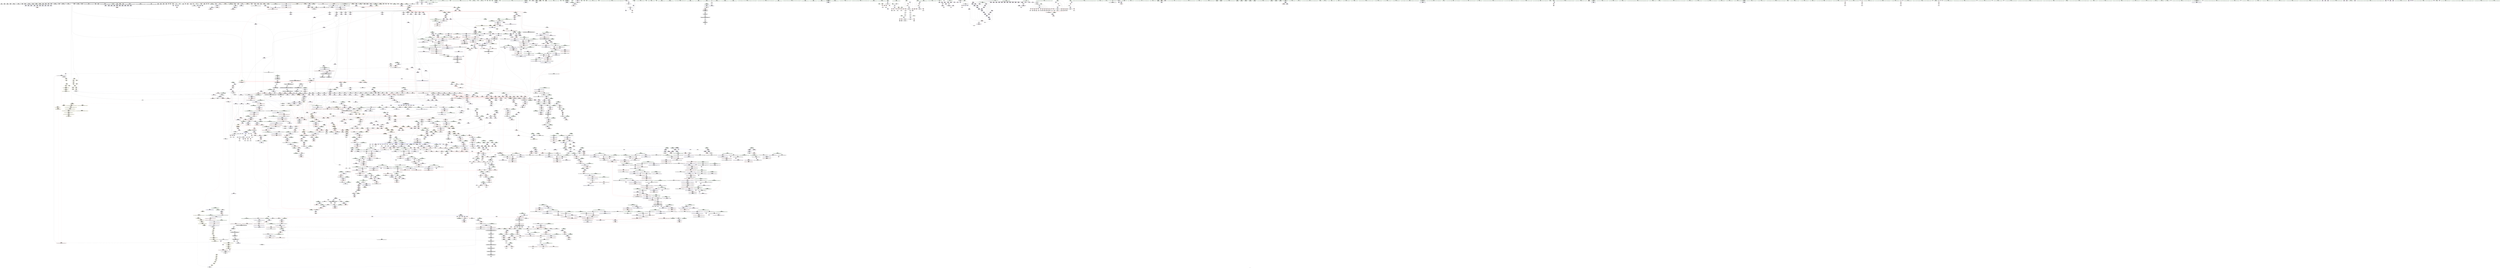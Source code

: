 digraph "SVFG" {
	label="SVFG";

	Node0x556011906020 [shape=record,color=grey,label="{NodeID: 0\nNullPtr}"];
	Node0x556011906020 -> Node0x5560119cb8b0[style=solid];
	Node0x556011906020 -> Node0x5560119cb9b0[style=solid];
	Node0x556011906020 -> Node0x5560119cba80[style=solid];
	Node0x556011906020 -> Node0x5560119cbb50[style=solid];
	Node0x556011906020 -> Node0x5560119cbc20[style=solid];
	Node0x556011906020 -> Node0x5560119cbcf0[style=solid];
	Node0x556011906020 -> Node0x5560119cbdc0[style=solid];
	Node0x556011906020 -> Node0x5560119cbe90[style=solid];
	Node0x556011906020 -> Node0x5560119cbf60[style=solid];
	Node0x556011906020 -> Node0x5560119cc030[style=solid];
	Node0x556011906020 -> Node0x5560119cc100[style=solid];
	Node0x556011906020 -> Node0x5560119cc1d0[style=solid];
	Node0x556011906020 -> Node0x5560119cc2a0[style=solid];
	Node0x556011906020 -> Node0x5560119cc370[style=solid];
	Node0x556011906020 -> Node0x5560119cc440[style=solid];
	Node0x556011906020 -> Node0x5560119cc510[style=solid];
	Node0x556011906020 -> Node0x5560119cc5e0[style=solid];
	Node0x556011906020 -> Node0x5560119cc6b0[style=solid];
	Node0x556011906020 -> Node0x5560119cc780[style=solid];
	Node0x556011906020 -> Node0x5560119cc850[style=solid];
	Node0x556011906020 -> Node0x5560119cc920[style=solid];
	Node0x556011906020 -> Node0x5560119cc9f0[style=solid];
	Node0x556011906020 -> Node0x5560119ccac0[style=solid];
	Node0x556011906020 -> Node0x5560119ccb90[style=solid];
	Node0x556011906020 -> Node0x5560119ccc60[style=solid];
	Node0x556011906020 -> Node0x5560119ccd30[style=solid];
	Node0x556011906020 -> Node0x5560119cce00[style=solid];
	Node0x556011906020 -> Node0x5560119cced0[style=solid];
	Node0x556011906020 -> Node0x5560119ccfa0[style=solid];
	Node0x556011906020 -> Node0x5560119cd070[style=solid];
	Node0x556011906020 -> Node0x5560119cd140[style=solid];
	Node0x556011906020 -> Node0x5560119cd210[style=solid];
	Node0x556011906020 -> Node0x5560119cd2e0[style=solid];
	Node0x556011906020 -> Node0x5560119cd3b0[style=solid];
	Node0x556011906020 -> Node0x5560119cd480[style=solid];
	Node0x556011906020 -> Node0x5560119cd550[style=solid];
	Node0x556011906020 -> Node0x5560119cd620[style=solid];
	Node0x556011906020 -> Node0x5560119cd6f0[style=solid];
	Node0x556011906020 -> Node0x5560119cd7c0[style=solid];
	Node0x556011906020 -> Node0x5560119cd890[style=solid];
	Node0x556011906020 -> Node0x5560119cd960[style=solid];
	Node0x556011906020 -> Node0x5560119cda30[style=solid];
	Node0x556011906020 -> Node0x5560119cdb00[style=solid];
	Node0x556011906020 -> Node0x5560119cdbd0[style=solid];
	Node0x556011906020 -> Node0x5560119cdca0[style=solid];
	Node0x556011906020 -> Node0x5560119cdd70[style=solid];
	Node0x556011906020 -> Node0x5560119cde40[style=solid];
	Node0x556011906020 -> Node0x5560119cdf10[style=solid];
	Node0x556011906020 -> Node0x5560119cdfe0[style=solid];
	Node0x556011906020 -> Node0x5560119ce0b0[style=solid];
	Node0x556011906020 -> Node0x5560119ce180[style=solid];
	Node0x556011906020 -> Node0x5560119ce250[style=solid];
	Node0x556011906020 -> Node0x5560119ce320[style=solid];
	Node0x556011906020 -> Node0x5560119ce3f0[style=solid];
	Node0x556011906020 -> Node0x5560119ce4c0[style=solid];
	Node0x556011906020 -> Node0x5560119ce590[style=solid];
	Node0x556011906020 -> Node0x5560119ce660[style=solid];
	Node0x556011906020 -> Node0x5560119ce730[style=solid];
	Node0x556011906020 -> Node0x5560119ce800[style=solid];
	Node0x556011906020 -> Node0x5560119ce8d0[style=solid];
	Node0x556011906020 -> Node0x5560119ce9a0[style=solid];
	Node0x556011906020 -> Node0x5560119cea70[style=solid];
	Node0x556011906020 -> Node0x5560119ceb40[style=solid];
	Node0x556011906020 -> Node0x5560119cec10[style=solid];
	Node0x556011906020 -> Node0x5560119cece0[style=solid];
	Node0x556011906020 -> Node0x5560119cedb0[style=solid];
	Node0x556011906020 -> Node0x5560119cee80[style=solid];
	Node0x556011906020 -> Node0x5560119cef50[style=solid];
	Node0x556011906020 -> Node0x5560119cf020[style=solid];
	Node0x556011906020 -> Node0x5560119cf0f0[style=solid];
	Node0x556011906020 -> Node0x5560119cf1c0[style=solid];
	Node0x556011906020 -> Node0x5560119cf290[style=solid];
	Node0x556011906020 -> Node0x5560119cf360[style=solid];
	Node0x556011906020 -> Node0x5560119cf430[style=solid];
	Node0x556011906020 -> Node0x5560119cf500[style=solid];
	Node0x556011906020 -> Node0x5560119de950[style=solid];
	Node0x556011906020 -> Node0x5560119e4890[style=solid];
	Node0x556011906020 -> Node0x5560119e4960[style=solid];
	Node0x556011906020 -> Node0x5560119e4a30[style=solid];
	Node0x556011906020 -> Node0x5560119e6430[style=solid];
	Node0x556011906020 -> Node0x556010d8cb80[style=solid];
	Node0x556011906020 -> Node0x556011a6ef60[style=solid];
	Node0x556011906020 -> Node0x556011a09490[style=solid];
	Node0x556011906020:s64 -> Node0x556011c43b40[style=solid,color=red];
	Node0x5560119da720 [shape=record,color=red,label="{NodeID: 1550\n2914\<--2913\n\<--coerce.dive4\n_ZSt18uninitialized_copyIN9__gnu_cxx17__normal_iteratorIPKiSt6vectorIiSaIiEEEEPiET0_T_SA_S9_\n|{<s0>262}}"];
	Node0x5560119da720:s0 -> Node0x556011c41540[style=solid,color=red];
	Node0x5560119b8cd0 [shape=record,color=green,label="{NodeID: 443\n3035\<--3036\n_ZSt13__copy_move_aILb0EPKiPiET1_T0_S4_S3_\<--_ZSt13__copy_move_aILb0EPKiPiET1_T0_S4_S3__field_insensitive\n}"];
	Node0x556011a30060 [shape=record,color=blue,label="{NodeID: 1993\n3209\<--3206\ncoerce.dive\<--__it.coerce\n_ZSt12__niter_baseIPiSt6vectorIiSaIiEEET_N9__gnu_cxx17__normal_iteratorIS4_T0_EE\n}"];
	Node0x556011a30060 -> Node0x5560119dbf80[style=dashed];
	Node0x5560119c8080 [shape=record,color=purple,label="{NodeID: 886\n425\<--423\n_M_start\<--\n_ZNSt6vectorIiSaIiEE5beginEv\n|{<s0>56}}"];
	Node0x5560119c8080:s0 -> Node0x556011c396d0[style=solid,color=red];
	Node0x556011c418b0 [shape=record,color=black,label="{NodeID: 4650\n2799 = PHI(1160, 3295, )\n1st arg _ZSt4copyIPiS0_ET0_T_S2_S1_ }"];
	Node0x556011c418b0 -> Node0x556011a2d070[style=solid];
	Node0x5560119fe420 [shape=record,color=red,label="{NodeID: 1329\n1164\<--1163\n\<--_M_start57\n_ZNSt6vectorIiSaIiEEaSERKS1_\n|{<s0>126}}"];
	Node0x5560119fe420:s0 -> Node0x556011c41a00[style=solid,color=red];
	Node0x5560119b1020 [shape=record,color=green,label="{NodeID: 222\n1581\<--1582\n_ZNSt12_Vector_baseIiSaIiEE11_M_allocateEm\<--_ZNSt12_Vector_baseIiSaIiEE11_M_allocateEm_field_insensitive\n}"];
	Node0x5560119e5c10 [shape=record,color=blue,label="{NodeID: 1772\n1481\<--1477\n__p.addr\<--__p\n_ZN9__gnu_cxx13new_allocatorIiE10deallocateEPim\n}"];
	Node0x5560119e5c10 -> Node0x556011a00160[style=dashed];
	Node0x5560119d4810 [shape=record,color=black,label="{NodeID: 665\n1676\<--1536\n\<--this1\n_ZNSt6vectorIiSaIiEE17_M_default_appendEm\n}"];
	Node0x5560119d4810 -> Node0x5560119ed4c0[style=solid];
	Node0x5560119d4810 -> Node0x5560119ed590[style=solid];
	Node0x556011c2e750 [shape=record,color=black,label="{NodeID: 4429\n1185 = PHI(1343, )\n|{<s0>129}}"];
	Node0x556011c2e750:s0 -> Node0x556011c37540[style=solid,color=red];
	Node0x5560119f3090 [shape=record,color=purple,label="{NodeID: 1108\n3363\<--2781\noffset_0\<--\n}"];
	Node0x5560119f3090 -> Node0x5560119dd8b0[style=solid];
	Node0x5560118e7ee0 [shape=record,color=green,label="{NodeID: 1\n7\<--1\n__dso_handle\<--dummyObj\nGlob }"];
	Node0x5560119da7f0 [shape=record,color=red,label="{NodeID: 1551\n2944\<--2927\n\<--__result.addr\n_ZNSt20__uninitialized_copyILb1EE13__uninit_copyIN9__gnu_cxx17__normal_iteratorIPKiSt6vectorIiSaIiEEEEPiEET0_T_SC_SB_\n|{<s0>265}}"];
	Node0x5560119da7f0:s0 -> Node0x556011c392b0[style=solid,color=red];
	Node0x5560119b8dd0 [shape=record,color=green,label="{NodeID: 444\n3040\<--3041\nretval\<--retval_field_insensitive\n_ZSt12__miter_baseIN9__gnu_cxx17__normal_iteratorIPKiSt6vectorIiSaIiEEEEET_S8_\n}"];
	Node0x5560119b8dd0 -> Node0x5560119c3870[style=solid];
	Node0x5560119b8dd0 -> Node0x5560119f5520[style=solid];
	Node0x556011a30130 [shape=record,color=blue,label="{NodeID: 1994\n3218\<--3215\n__first.addr\<--__first\n_ZSt14__copy_move_a2ILb0EPiS0_ET1_T0_S2_S1_\n}"];
	Node0x556011a30130 -> Node0x5560119dc050[style=dashed];
	Node0x5560119c8150 [shape=record,color=purple,label="{NodeID: 887\n444\<--434\ncoerce.dive\<--retval\n_ZNSt6vectorIiSaIiEE3endEv\n}"];
	Node0x5560119c8150 -> Node0x5560119f82a0[style=solid];
	Node0x556011c41a00 [shape=record,color=black,label="{NodeID: 4651\n2800 = PHI(1164, 3296, )\n2nd arg _ZSt4copyIPiS0_ET0_T_S2_S1_ }"];
	Node0x556011c41a00 -> Node0x556011a2d140[style=solid];
	Node0x5560119fe4f0 [shape=record,color=red,label="{NodeID: 1330\n1172\<--1171\n\<--_M_start60\n_ZNSt6vectorIiSaIiEEaSERKS1_\n}"];
	Node0x5560119fe4f0 -> Node0x5560119f70c0[style=solid];
	Node0x5560119b1120 [shape=record,color=green,label="{NodeID: 223\n1608\<--1609\n_ZSt34__uninitialized_move_if_noexcept_aIPiS0_SaIiEET0_T_S3_S2_RT1_\<--_ZSt34__uninitialized_move_if_noexcept_aIPiS0_SaIiEET0_T_S3_S2_RT1__field_insensitive\n}"];
	Node0x5560119e5ce0 [shape=record,color=blue,label="{NodeID: 1773\n1483\<--1478\n.addr\<--\n_ZN9__gnu_cxx13new_allocatorIiE10deallocateEPim\n}"];
	Node0x5560119d48e0 [shape=record,color=black,label="{NodeID: 666\n1685\<--1536\n\<--this1\n_ZNSt6vectorIiSaIiEE17_M_default_appendEm\n}"];
	Node0x5560119d48e0 -> Node0x5560119ed660[style=solid];
	Node0x5560119d48e0 -> Node0x5560119ed730[style=solid];
	Node0x556011c2e8f0 [shape=record,color=black,label="{NodeID: 4430\n1186 = PHI(2819, )\n}"];
	Node0x5560119f3160 [shape=record,color=purple,label="{NodeID: 1109\n2860\<--2848\ncoerce.dive\<--__first\n_ZSt22__uninitialized_copy_aIN9__gnu_cxx17__normal_iteratorIPKiSt6vectorIiSaIiEEEEPiiET0_T_SA_S9_RSaIT1_E\n}"];
	Node0x5560119f3160 -> Node0x556011a2d550[style=solid];
	Node0x556011907990 [shape=record,color=green,label="{NodeID: 2\n24\<--1\n.str\<--dummyObj\nGlob }"];
	Node0x5560119da8c0 [shape=record,color=red,label="{NodeID: 1552\n2946\<--2945\n\<--coerce.dive3\n_ZNSt20__uninitialized_copyILb1EE13__uninit_copyIN9__gnu_cxx17__normal_iteratorIPKiSt6vectorIiSaIiEEEEPiEET0_T_SC_SB_\n|{<s0>265}}"];
	Node0x5560119da8c0:s0 -> Node0x556011c39090[style=solid,color=red];
	Node0x5560119b8ea0 [shape=record,color=green,label="{NodeID: 445\n3042\<--3043\n__it\<--__it_field_insensitive\n_ZSt12__miter_baseIN9__gnu_cxx17__normal_iteratorIPKiSt6vectorIiSaIiEEEEET_S8_\n}"];
	Node0x5560119b8ea0 -> Node0x5560119c3940[style=solid];
	Node0x5560119b8ea0 -> Node0x5560119f55f0[style=solid];
	Node0x556011a30200 [shape=record,color=blue,label="{NodeID: 1995\n3220\<--3216\n__last.addr\<--__last\n_ZSt14__copy_move_a2ILb0EPiS0_ET1_T0_S2_S1_\n}"];
	Node0x556011a30200 -> Node0x5560119dc120[style=dashed];
	Node0x5560119c8220 [shape=record,color=purple,label="{NodeID: 888\n441\<--440\n_M_impl\<--\n_ZNSt6vectorIiSaIiEE3endEv\n}"];
	Node0x556011c41b50 [shape=record,color=black,label="{NodeID: 4652\n2375 = PHI(2300, 2810, 2812, )\n0th arg _ZSt12__miter_baseIPiET_S1_ }"];
	Node0x556011c41b50 -> Node0x556011a2a220[style=solid];
	Node0x5560119fe5c0 [shape=record,color=red,label="{NodeID: 1331\n1179\<--1178\n\<--_M_finish64\n_ZNSt6vectorIiSaIiEEaSERKS1_\n|{<s0>129}}"];
	Node0x5560119fe5c0:s0 -> Node0x556011c37320[style=solid,color=red];
	Node0x5560119b1220 [shape=record,color=green,label="{NodeID: 224\n1636\<--1637\n__cxa_end_catch\<--__cxa_end_catch_field_insensitive\n}"];
	Node0x5560119e5db0 [shape=record,color=blue,label="{NodeID: 1774\n1499\<--1498\nthis.addr\<--this\n_ZNSaIiED2Ev\n}"];
	Node0x5560119e5db0 -> Node0x556011a00230[style=dashed];
	Node0x5560119d49b0 [shape=record,color=black,label="{NodeID: 667\n1692\<--1536\n\<--this1\n_ZNSt6vectorIiSaIiEE17_M_default_appendEm\n}"];
	Node0x5560119d49b0 -> Node0x5560119ed800[style=solid];
	Node0x5560119d49b0 -> Node0x5560119ed8d0[style=solid];
	Node0x556011c2ea00 [shape=record,color=black,label="{NodeID: 4431\n1222 = PHI(1343, )\n|{<s0>131}}"];
	Node0x556011c2ea00:s0 -> Node0x556011c34030[style=solid,color=red];
	Node0x5560119f3230 [shape=record,color=purple,label="{NodeID: 1110\n2862\<--2850\ncoerce.dive1\<--__last\n_ZSt22__uninitialized_copy_aIN9__gnu_cxx17__normal_iteratorIPKiSt6vectorIiSaIiEEEEPiiET0_T_SA_S9_RSaIT1_E\n}"];
	Node0x5560119f3230 -> Node0x556011a2d620[style=solid];
	Node0x5560119a6fc0 [shape=record,color=green,label="{NodeID: 3\n26\<--1\n.str.3\<--dummyObj\nGlob }"];
	Node0x5560119da990 [shape=record,color=red,label="{NodeID: 1553\n2948\<--2947\n\<--coerce.dive4\n_ZNSt20__uninitialized_copyILb1EE13__uninit_copyIN9__gnu_cxx17__normal_iteratorIPKiSt6vectorIiSaIiEEEEPiEET0_T_SC_SB_\n|{<s0>265}}"];
	Node0x5560119da990:s0 -> Node0x556011c391a0[style=solid,color=red];
	Node0x5560119b8f70 [shape=record,color=green,label="{NodeID: 446\n3056\<--3057\n__first.addr\<--__first.addr_field_insensitive\n_ZSt13__copy_move_aILb0EPKiPiET1_T0_S4_S3_\n}"];
	Node0x5560119b8f70 -> Node0x5560119db1b0[style=solid];
	Node0x5560119b8f70 -> Node0x556011a2ee80[style=solid];
	Node0x556011a302d0 [shape=record,color=blue,label="{NodeID: 1996\n3222\<--3217\n__result.addr\<--__result\n_ZSt14__copy_move_a2ILb0EPiS0_ET1_T0_S2_S1_\n}"];
	Node0x556011a302d0 -> Node0x5560119dc1f0[style=dashed];
	Node0x5560119c82f0 [shape=record,color=purple,label="{NodeID: 889\n442\<--440\n_M_finish\<--\n_ZNSt6vectorIiSaIiEE3endEv\n|{<s0>57}}"];
	Node0x5560119c82f0:s0 -> Node0x556011c396d0[style=solid,color=red];
	Node0x556011c41ce0 [shape=record,color=black,label="{NodeID: 4653\n3206 = PHI(3195, )\n0th arg _ZSt12__niter_baseIPiSt6vectorIiSaIiEEET_N9__gnu_cxx17__normal_iteratorIS4_T0_EE }"];
	Node0x556011c41ce0 -> Node0x556011a30060[style=solid];
	Node0x5560119fe690 [shape=record,color=red,label="{NodeID: 1332\n1183\<--1182\n\<--_M_finish66\n_ZNSt6vectorIiSaIiEEaSERKS1_\n|{<s0>129}}"];
	Node0x5560119fe690:s0 -> Node0x556011c37430[style=solid,color=red];
	Node0x5560119b1320 [shape=record,color=green,label="{NodeID: 225\n1643\<--1644\n__cxa_rethrow\<--__cxa_rethrow_field_insensitive\n}"];
	Node0x5560119e5e80 [shape=record,color=blue,label="{NodeID: 1775\n1510\<--1509\nthis.addr\<--this\n_ZN9__gnu_cxx13new_allocatorIiED2Ev\n}"];
	Node0x5560119e5e80 -> Node0x556011a00300[style=dashed];
	Node0x5560119d4a80 [shape=record,color=black,label="{NodeID: 668\n1548\<--1543\nsub.ptr.lhs.cast\<--\n_ZNSt6vectorIiSaIiEE17_M_default_appendEm\n}"];
	Node0x5560119d4a80 -> Node0x556011a6b1e0[style=solid];
	Node0x556011c2eb70 [shape=record,color=black,label="{NodeID: 4432\n1279 = PHI()\n}"];
	Node0x5560119f3300 [shape=record,color=purple,label="{NodeID: 1111\n2873\<--2856\ncoerce.dive3\<--agg.tmp\n_ZSt22__uninitialized_copy_aIN9__gnu_cxx17__normal_iteratorIPKiSt6vectorIiSaIiEEEEPiiET0_T_SA_S9_RSaIT1_E\n}"];
	Node0x5560119f3300 -> Node0x5560119da3e0[style=solid];
	Node0x5560119a7050 [shape=record,color=green,label="{NodeID: 4\n28\<--1\n.str.4\<--dummyObj\nGlob }"];
	Node0x5560119daa60 [shape=record,color=red,label="{NodeID: 1554\n2992\<--2961\n\<--__result.addr\n_ZSt4copyIN9__gnu_cxx17__normal_iteratorIPKiSt6vectorIiSaIiEEEEPiET0_T_SA_S9_\n|{<s0>270}}"];
	Node0x5560119daa60:s0 -> Node0x556011c37980[style=solid,color=red];
	Node0x5560119b9040 [shape=record,color=green,label="{NodeID: 447\n3058\<--3059\n__last.addr\<--__last.addr_field_insensitive\n_ZSt13__copy_move_aILb0EPKiPiET1_T0_S4_S3_\n}"];
	Node0x5560119b9040 -> Node0x5560119db280[style=solid];
	Node0x5560119b9040 -> Node0x556011a2ef50[style=solid];
	Node0x556011a303a0 [shape=record,color=blue,label="{NodeID: 1997\n3241\<--3238\n__first.addr\<--__first\n_ZSt13__copy_move_aILb0EPiS0_ET1_T0_S2_S1_\n}"];
	Node0x556011a303a0 -> Node0x5560119dc2c0[style=dashed];
	Node0x5560119c83c0 [shape=record,color=purple,label="{NodeID: 890\n472\<--471\n_M_current\<--this1\n_ZNK9__gnu_cxx17__normal_iteratorIPiSt6vectorIiSaIiEEEdeEv\n}"];
	Node0x5560119c83c0 -> Node0x5560119f8780[style=solid];
	Node0x556011c41df0 [shape=record,color=black,label="{NodeID: 4654\n479 = PHI(369, )\n0th arg _ZN9__gnu_cxx17__normal_iteratorIPiSt6vectorIiSaIiEEEppEv }"];
	Node0x556011c41df0 -> Node0x5560119e0e10[style=solid];
	Node0x5560119fe760 [shape=record,color=red,label="{NodeID: 1333\n1194\<--1193\n\<--_M_start71\n_ZNSt6vectorIiSaIiEEaSERKS1_\n}"];
	Node0x5560119fe760 -> Node0x5560119f7190[style=solid];
	Node0x5560119b1420 [shape=record,color=green,label="{NodeID: 226\n1713\<--1714\nthis.addr\<--this.addr_field_insensitive\n_ZNSt6vectorIiSaIiEE15_M_erase_at_endEPi\n}"];
	Node0x5560119b1420 -> Node0x556011a021e0[style=solid];
	Node0x5560119b1420 -> Node0x5560119e6b80[style=solid];
	Node0x5560119e5f50 [shape=record,color=blue,label="{NodeID: 1776\n1518\<--1516\nthis.addr\<--this\n_ZNSt6vectorIiSaIiEE17_M_default_appendEm\n}"];
	Node0x5560119e5f50 -> Node0x556011a003d0[style=dashed];
	Node0x5560119d4b50 [shape=record,color=black,label="{NodeID: 669\n1549\<--1547\nsub.ptr.rhs.cast\<--\n_ZNSt6vectorIiSaIiEE17_M_default_appendEm\n}"];
	Node0x5560119d4b50 -> Node0x556011a6b1e0[style=solid];
	Node0x556011c2ec40 [shape=record,color=black,label="{NodeID: 4433\n1591 = PHI(1738, )\n}"];
	Node0x5560119f33d0 [shape=record,color=purple,label="{NodeID: 1112\n2875\<--2858\ncoerce.dive4\<--agg.tmp2\n_ZSt22__uninitialized_copy_aIN9__gnu_cxx17__normal_iteratorIPKiSt6vectorIiSaIiEEEEPiiET0_T_SA_S9_RSaIT1_E\n}"];
	Node0x5560119f33d0 -> Node0x5560119da4b0[style=solid];
	Node0x5560119a7710 [shape=record,color=green,label="{NodeID: 5\n30\<--1\n.str.5\<--dummyObj\nGlob }"];
	Node0x5560119dab30 [shape=record,color=red,label="{NodeID: 1555\n2980\<--2979\n\<--coerce.dive3\n_ZSt4copyIN9__gnu_cxx17__normal_iteratorIPKiSt6vectorIiSaIiEEEEPiET0_T_SA_S9_\n|{<s0>267}}"];
	Node0x5560119dab30:s0 -> Node0x556011c36890[style=solid,color=red];
	Node0x5560119b9110 [shape=record,color=green,label="{NodeID: 448\n3060\<--3061\n__result.addr\<--__result.addr_field_insensitive\n_ZSt13__copy_move_aILb0EPKiPiET1_T0_S4_S3_\n}"];
	Node0x5560119b9110 -> Node0x5560119db350[style=solid];
	Node0x5560119b9110 -> Node0x556011a2f020[style=solid];
	Node0x556011a30470 [shape=record,color=blue,label="{NodeID: 1998\n3243\<--3239\n__last.addr\<--__last\n_ZSt13__copy_move_aILb0EPiS0_ET1_T0_S2_S1_\n}"];
	Node0x556011a30470 -> Node0x5560119dc390[style=dashed];
	Node0x5560119c8490 [shape=record,color=purple,label="{NodeID: 891\n484\<--483\n_M_current\<--this1\n_ZN9__gnu_cxx17__normal_iteratorIPiSt6vectorIiSaIiEEEppEv\n}"];
	Node0x5560119c8490 -> Node0x5560119f8920[style=solid];
	Node0x5560119c8490 -> Node0x5560119e0ee0[style=solid];
	Node0x556011c41f00 [shape=record,color=black,label="{NodeID: 4655\n3053 = PHI(3025, 3184, )\n0th arg _ZSt13__copy_move_aILb0EPKiPiET1_T0_S4_S3_ }"];
	Node0x556011c41f00 -> Node0x556011a2ee80[style=solid];
	Node0x556011af30c0 [shape=record,color=yellow,style=double,label="{NodeID: 3548\n28V_1 = ENCHI(MR_28V_0)\npts\{5080000 5140000 5300000 \}\nFun[_ZNSt6vectorIiSaIiEEixEm]}"];
	Node0x556011af30c0 -> Node0x5560119fc060[style=dashed];
	Node0x5560119fe830 [shape=record,color=red,label="{NodeID: 1334\n1212\<--1205\nthis1\<--this.addr\n_ZNSt6vectorIiSaIiEED2Ev\n}"];
	Node0x5560119fe830 -> Node0x5560119d2ad0[style=solid];
	Node0x5560119fe830 -> Node0x5560119d2ba0[style=solid];
	Node0x5560119fe830 -> Node0x5560119d2c70[style=solid];
	Node0x5560119fe830 -> Node0x5560119d2d40[style=solid];
	Node0x5560119fe830 -> Node0x5560119d2e10[style=solid];
	Node0x5560119b14f0 [shape=record,color=green,label="{NodeID: 227\n1715\<--1716\n__pos.addr\<--__pos.addr_field_insensitive\n_ZNSt6vectorIiSaIiEE15_M_erase_at_endEPi\n}"];
	Node0x5560119b14f0 -> Node0x556011a022b0[style=solid];
	Node0x5560119b14f0 -> Node0x556011a02380[style=solid];
	Node0x5560119b14f0 -> Node0x5560119e6c50[style=solid];
	Node0x5560119e6020 [shape=record,color=blue,label="{NodeID: 1777\n1520\<--1517\n__n.addr\<--__n\n_ZNSt6vectorIiSaIiEE17_M_default_appendEm\n}"];
	Node0x5560119e6020 -> Node0x556011a004a0[style=dashed];
	Node0x5560119e6020 -> Node0x556011a00570[style=dashed];
	Node0x5560119e6020 -> Node0x556011a00640[style=dashed];
	Node0x5560119e6020 -> Node0x556011a00710[style=dashed];
	Node0x5560119e6020 -> Node0x556011a007e0[style=dashed];
	Node0x5560119e6020 -> Node0x556011a008b0[style=dashed];
	Node0x5560119e6020 -> Node0x556011a00980[style=dashed];
	Node0x5560119d4c20 [shape=record,color=black,label="{NodeID: 670\n1670\<--1665\nsub.ptr.lhs.cast40\<--\n_ZNSt6vectorIiSaIiEE17_M_default_appendEm\n}"];
	Node0x5560119d4c20 -> Node0x556011a6bde0[style=solid];
	Node0x556011c2ed50 [shape=record,color=black,label="{NodeID: 4434\n3297 = PHI(2797, )\n}"];
	Node0x556011c2ed50 -> Node0x5560119c4bf0[style=solid];
	Node0x5560119f34a0 [shape=record,color=purple,label="{NodeID: 1113\n3365\<--2866\noffset_0\<--\n}"];
	Node0x5560119f34a0 -> Node0x556011a2d890[style=solid];
	Node0x5560119a77a0 [shape=record,color=green,label="{NodeID: 6\n32\<--1\n.str.6\<--dummyObj\nGlob }"];
	Node0x5560119dac00 [shape=record,color=red,label="{NodeID: 1556\n2988\<--2987\n\<--coerce.dive7\n_ZSt4copyIN9__gnu_cxx17__normal_iteratorIPKiSt6vectorIiSaIiEEEEPiET0_T_SA_S9_\n|{<s0>269}}"];
	Node0x5560119dac00:s0 -> Node0x556011c36890[style=solid,color=red];
	Node0x5560119b91e0 [shape=record,color=green,label="{NodeID: 449\n3062\<--3063\n__simple\<--__simple_field_insensitive\n_ZSt13__copy_move_aILb0EPKiPiET1_T0_S4_S3_\n}"];
	Node0x5560119b91e0 -> Node0x556011a2f0f0[style=solid];
	Node0x556011a30540 [shape=record,color=blue,label="{NodeID: 1999\n3245\<--3240\n__result.addr\<--__result\n_ZSt13__copy_move_aILb0EPiS0_ET1_T0_S2_S1_\n}"];
	Node0x556011a30540 -> Node0x5560119dc460[style=dashed];
	Node0x5560119c8560 [shape=record,color=purple,label="{NodeID: 892\n486\<--485\nincdec.ptr\<--\n_ZN9__gnu_cxx17__normal_iteratorIPiSt6vectorIiSaIiEEEppEv\n}"];
	Node0x5560119c8560 -> Node0x5560119e0ee0[style=solid];
	Node0x556011c42050 [shape=record,color=black,label="{NodeID: 4656\n3054 = PHI(3031, 3190, )\n1st arg _ZSt13__copy_move_aILb0EPKiPiET1_T0_S4_S3_ }"];
	Node0x556011c42050 -> Node0x556011a2ef50[style=solid];
	Node0x5560119fe900 [shape=record,color=red,label="{NodeID: 1335\n1237\<--1207\nexn\<--exn.slot\n_ZNSt6vectorIiSaIiEED2Ev\n|{<s0>134}}"];
	Node0x5560119fe900:s0 -> Node0x556011c43c50[style=solid,color=red];
	Node0x5560119b15c0 [shape=record,color=green,label="{NodeID: 228\n1742\<--1743\n__first.addr\<--__first.addr_field_insensitive\n_ZSt27__uninitialized_default_n_aIPimiET_S1_T0_RSaIT1_E\n}"];
	Node0x5560119b15c0 -> Node0x556011a02520[style=solid];
	Node0x5560119b15c0 -> Node0x5560119e6df0[style=solid];
	Node0x5560119e60f0 [shape=record,color=blue,label="{NodeID: 1778\n1567\<--1562\n_M_finish9\<--call7\n_ZNSt6vectorIiSaIiEE17_M_default_appendEm\n}"];
	Node0x5560119e60f0 -> Node0x556011b066c0[style=dashed];
	Node0x5560119d4cf0 [shape=record,color=black,label="{NodeID: 671\n1671\<--1669\nsub.ptr.rhs.cast41\<--\n_ZNSt6vectorIiSaIiEE17_M_default_appendEm\n}"];
	Node0x5560119d4cf0 -> Node0x556011a6bde0[style=solid];
	Node0x556011c2eef0 [shape=record,color=black,label="{NodeID: 4435\n1655 = PHI(1343, )\n|{<s0>167}}"];
	Node0x556011c2eef0:s0 -> Node0x556011c34030[style=solid,color=red];
	Node0x5560119f3570 [shape=record,color=purple,label="{NodeID: 1114\n3366\<--2867\noffset_0\<--\n}"];
	Node0x5560119f3570 -> Node0x5560119dd980[style=solid];
	Node0x55601194cdf0 [shape=record,color=green,label="{NodeID: 7\n34\<--1\n.str.7\<--dummyObj\nGlob }"];
	Node0x5560119dacd0 [shape=record,color=red,label="{NodeID: 1557\n2994\<--2993\n\<--coerce.dive10\n_ZSt4copyIN9__gnu_cxx17__normal_iteratorIPKiSt6vectorIiSaIiEEEEPiET0_T_SA_S9_\n|{<s0>270}}"];
	Node0x5560119dacd0:s0 -> Node0x556011c37760[style=solid,color=red];
	Node0x5560119b92b0 [shape=record,color=green,label="{NodeID: 450\n3072\<--3073\n_ZNSt11__copy_moveILb0ELb1ESt26random_access_iterator_tagE8__copy_mIiEEPT_PKS3_S6_S4_\<--_ZNSt11__copy_moveILb0ELb1ESt26random_access_iterator_tagE8__copy_mIiEEPT_PKS3_S6_S4__field_insensitive\n}"];
	Node0x556011a30610 [shape=record,color=blue,label="{NodeID: 2000\n3247\<--1889\n__simple\<--\n_ZSt13__copy_move_aILb0EPiS0_ET1_T0_S2_S1_\n}"];
	Node0x5560119c8630 [shape=record,color=purple,label="{NodeID: 893\n902\<--901\n_M_impl\<--\n_ZNSt6vectorIiSaIiEE6resizeEm\n}"];
	Node0x556011c421a0 [shape=record,color=black,label="{NodeID: 4657\n3055 = PHI(3033, 3196, )\n2nd arg _ZSt13__copy_move_aILb0EPKiPiET1_T0_S4_S3_ }"];
	Node0x556011c421a0 -> Node0x556011a2f020[style=solid];
	Node0x5560119fe9d0 [shape=record,color=red,label="{NodeID: 1336\n1216\<--1215\n\<--_M_start\n_ZNSt6vectorIiSaIiEED2Ev\n|{<s0>131}}"];
	Node0x5560119fe9d0:s0 -> Node0x556011c33970[style=solid,color=red];
	Node0x5560119b9b60 [shape=record,color=green,label="{NodeID: 229\n1744\<--1745\n__n.addr\<--__n.addr_field_insensitive\n_ZSt27__uninitialized_default_n_aIPimiET_S1_T0_RSaIT1_E\n}"];
	Node0x5560119b9b60 -> Node0x556011a025f0[style=solid];
	Node0x5560119b9b60 -> Node0x5560119e6ec0[style=solid];
	Node0x5560119e61c0 [shape=record,color=blue,label="{NodeID: 1779\n1522\<--1572\n__len\<--call10\n_ZNSt6vectorIiSaIiEE17_M_default_appendEm\n}"];
	Node0x5560119e61c0 -> Node0x556011a00a50[style=dashed];
	Node0x5560119e61c0 -> Node0x556011a00b20[style=dashed];
	Node0x5560119e61c0 -> Node0x556011a00bf0[style=dashed];
	Node0x5560119e61c0 -> Node0x556011b04890[style=dashed];
	Node0x5560119d4dc0 [shape=record,color=black,label="{NodeID: 672\n1721\<--1719\n\<--this1\n_ZNSt6vectorIiSaIiEE15_M_erase_at_endEPi\n}"];
	Node0x5560119d4dc0 -> Node0x5560119ed9a0[style=solid];
	Node0x5560119d4dc0 -> Node0x5560119eda70[style=solid];
	Node0x556011c2f030 [shape=record,color=black,label="{NodeID: 4436\n1726 = PHI(1343, )\n|{<s0>171}}"];
	Node0x556011c2f030:s0 -> Node0x556011c34030[style=solid,color=red];
	Node0x5560119f3640 [shape=record,color=purple,label="{NodeID: 1115\n3368\<--2869\noffset_0\<--\n}"];
	Node0x5560119f3640 -> Node0x556011a2d960[style=solid];
	Node0x55601194ce80 [shape=record,color=green,label="{NodeID: 8\n36\<--1\n.str.8\<--dummyObj\nGlob }"];
	Node0x5560119dada0 [shape=record,color=red,label="{NodeID: 1558\n2996\<--2995\n\<--coerce.dive11\n_ZSt4copyIN9__gnu_cxx17__normal_iteratorIPKiSt6vectorIiSaIiEEEEPiET0_T_SA_S9_\n|{<s0>270}}"];
	Node0x5560119dada0:s0 -> Node0x556011c37870[style=solid,color=red];
	Node0x5560119b93b0 [shape=record,color=green,label="{NodeID: 451\n3079\<--3080\n__first.addr\<--__first.addr_field_insensitive\n_ZNSt11__copy_moveILb0ELb1ESt26random_access_iterator_tagE8__copy_mIiEEPT_PKS3_S6_S4_\n}"];
	Node0x5560119b93b0 -> Node0x5560119db420[style=solid];
	Node0x5560119b93b0 -> Node0x5560119db4f0[style=solid];
	Node0x5560119b93b0 -> Node0x556011a2f1c0[style=solid];
	Node0x556011af5210 [shape=record,color=black,label="{NodeID: 3108\nMR_44V_16 = PHI(MR_44V_20, MR_44V_15, )\npts\{2094 \}\n|{|<s5>84}}"];
	Node0x556011af5210 -> Node0x5560119fb6a0[style=dashed];
	Node0x556011af5210 -> Node0x5560119fb770[style=dashed];
	Node0x556011af5210 -> Node0x5560119e2330[style=dashed];
	Node0x556011af5210 -> Node0x556011af5210[style=dashed];
	Node0x556011af5210 -> Node0x556011b17a20[style=dashed];
	Node0x556011af5210:s5 -> Node0x556011af0310[style=dashed,color=red];
	Node0x556011a306e0 [shape=record,color=blue,label="{NodeID: 2001\n3262\<--3259\n__first.addr\<--__first\n_ZSt18uninitialized_copyIPiS0_ET0_T_S2_S1_\n}"];
	Node0x556011a306e0 -> Node0x5560119dc530[style=dashed];
	Node0x5560119c8700 [shape=record,color=purple,label="{NodeID: 894\n903\<--901\n_M_start\<--\n_ZNSt6vectorIiSaIiEE6resizeEm\n}"];
	Node0x5560119c8700 -> Node0x5560119fbdf0[style=solid];
	Node0x556011c422f0 [shape=record,color=black,label="{NodeID: 4658\n347 = PHI()\n0th arg __cxx_global_array_dtor.12 }"];
	Node0x556011c422f0 -> Node0x5560119e0520[style=solid];
	Node0x5560119feaa0 [shape=record,color=red,label="{NodeID: 1337\n1220\<--1219\n\<--_M_finish\n_ZNSt6vectorIiSaIiEED2Ev\n|{<s0>131}}"];
	Node0x5560119feaa0:s0 -> Node0x556011c33df0[style=solid,color=red];
	Node0x5560119b9c30 [shape=record,color=green,label="{NodeID: 230\n1746\<--1747\n.addr\<--.addr_field_insensitive\n_ZSt27__uninitialized_default_n_aIPimiET_S1_T0_RSaIT1_E\n}"];
	Node0x5560119b9c30 -> Node0x5560119e6f90[style=solid];
	Node0x5560119e6290 [shape=record,color=blue,label="{NodeID: 1780\n1524\<--1576\n__size\<--call11\n_ZNSt6vectorIiSaIiEE17_M_default_appendEm\n}"];
	Node0x5560119e6290 -> Node0x556011a00cc0[style=dashed];
	Node0x5560119e6290 -> Node0x556011a00d90[style=dashed];
	Node0x5560119e6290 -> Node0x556011a00e60[style=dashed];
	Node0x5560119e6290 -> Node0x556011b04d90[style=dashed];
	Node0x5560119d4e90 [shape=record,color=black,label="{NodeID: 673\n1725\<--1719\n\<--this1\n_ZNSt6vectorIiSaIiEE15_M_erase_at_endEPi\n|{<s0>170}}"];
	Node0x5560119d4e90:s0 -> Node0x556011c35f60[style=solid,color=red];
	Node0x556011c2f170 [shape=record,color=black,label="{NodeID: 4437\n1753 = PHI(1877, )\n}"];
	Node0x556011c2f170 -> Node0x5560119d5030[style=solid];
	Node0x5560119f3710 [shape=record,color=purple,label="{NodeID: 1116\n3369\<--2870\noffset_0\<--\n}"];
	Node0x5560119f3710 -> Node0x5560119dda50[style=solid];
	Node0x55601194cf10 [shape=record,color=green,label="{NodeID: 9\n38\<--1\n.str.9\<--dummyObj\nGlob }"];
	Node0x556011b56de0 [shape=record,color=yellow,style=double,label="{NodeID: 3773\nRETMU(2V_2)\npts\{106 \}\nFun[__cxx_global_array_dtor]}"];
	Node0x5560119dae70 [shape=record,color=red,label="{NodeID: 1559\n3032\<--3009\n\<--__result.addr\n_ZSt14__copy_move_a2ILb0EN9__gnu_cxx17__normal_iteratorIPKiSt6vectorIiSaIiEEEEPiET1_T0_SA_S9_\n|{<s0>275}}"];
	Node0x5560119dae70:s0 -> Node0x556011c40d40[style=solid,color=red];
	Node0x5560119b9480 [shape=record,color=green,label="{NodeID: 452\n3081\<--3082\n__last.addr\<--__last.addr_field_insensitive\n_ZNSt11__copy_moveILb0ELb1ESt26random_access_iterator_tagE8__copy_mIiEEPT_PKS3_S6_S4_\n}"];
	Node0x5560119b9480 -> Node0x5560119db5c0[style=solid];
	Node0x5560119b9480 -> Node0x556011a2f290[style=solid];
	Node0x556011a307b0 [shape=record,color=blue,label="{NodeID: 2002\n3264\<--3260\n__last.addr\<--__last\n_ZSt18uninitialized_copyIPiS0_ET0_T_S2_S1_\n}"];
	Node0x556011a307b0 -> Node0x5560119dc600[style=dashed];
	Node0x5560119c87d0 [shape=record,color=purple,label="{NodeID: 895\n927\<--926\n_M_impl\<--\n_ZNSt6vectorIiSaIiEEixEm\n}"];
	Node0x556011c423c0 [shape=record,color=black,label="{NodeID: 4659\n1835 = PHI(1599, )\n0th arg _ZSt34__uninitialized_move_if_noexcept_aIPiS0_SaIiEET0_T_S3_S2_RT1_ }"];
	Node0x556011c423c0 -> Node0x5560119e7610[style=solid];
	Node0x556011af34d0 [shape=record,color=yellow,style=double,label="{NodeID: 3552\n44V_1 = ENCHI(MR_44V_0)\npts\{2094 \}\nFun[_ZSt13__copy_move_aILb0EPiS0_ET1_T0_S2_S1_]|{<s0>296|<s1>296|<s2>296}}"];
	Node0x556011af34d0:s0 -> Node0x5560119de270[style=dashed,color=red];
	Node0x556011af34d0:s1 -> Node0x556011a2f500[style=dashed,color=red];
	Node0x556011af34d0:s2 -> Node0x556011b20620[style=dashed,color=red];
	Node0x5560119feb70 [shape=record,color=red,label="{NodeID: 1338\n1252\<--1246\nthis1\<--this.addr\n_ZN9__gnu_cxx17__normal_iteratorIPiSt6vectorIiSaIiEEEC2ERKS1_\n}"];
	Node0x5560119feb70 -> Node0x5560119eb5e0[style=solid];
	Node0x5560119b9d00 [shape=record,color=green,label="{NodeID: 231\n1754\<--1755\n_ZSt25__uninitialized_default_nIPimET_S1_T0_\<--_ZSt25__uninitialized_default_nIPimET_S1_T0__field_insensitive\n}"];
	Node0x5560119e6360 [shape=record,color=blue,label="{NodeID: 1781\n1526\<--1580\n__new_start\<--call12\n_ZNSt6vectorIiSaIiEE17_M_default_appendEm\n}"];
	Node0x5560119e6360 -> Node0x556011a00f30[style=dashed];
	Node0x5560119e6360 -> Node0x556011a01000[style=dashed];
	Node0x5560119e6360 -> Node0x556011a010d0[style=dashed];
	Node0x5560119e6360 -> Node0x556011a011a0[style=dashed];
	Node0x5560119e6360 -> Node0x556011a01270[style=dashed];
	Node0x5560119e6360 -> Node0x556011a01340[style=dashed];
	Node0x5560119e6360 -> Node0x556011a01410[style=dashed];
	Node0x5560119e6360 -> Node0x556011b05290[style=dashed];
	Node0x5560119d4f60 [shape=record,color=black,label="{NodeID: 674\n1729\<--1719\n\<--this1\n_ZNSt6vectorIiSaIiEE15_M_erase_at_endEPi\n}"];
	Node0x5560119d4f60 -> Node0x5560119edb40[style=solid];
	Node0x5560119d4f60 -> Node0x5560119edc10[style=solid];
	Node0x556011c2f2b0 [shape=record,color=black,label="{NodeID: 4438\n1775 = PHI(1984, )\n}"];
	Node0x556011c2f2b0 -> Node0x556011a6c0e0[style=solid];
	Node0x556011b37ae0 [shape=record,color=yellow,style=double,label="{NodeID: 3331\n44V_1 = ENCHI(MR_44V_0)\npts\{2094 \}\nFun[_ZSt22__uninitialized_copy_aISt13move_iteratorIPiES1_iET0_T_S4_S3_RSaIT1_E]|{<s0>200}}"];
	Node0x556011b37ae0:s0 -> Node0x556011b4ad70[style=dashed,color=red];
	Node0x5560119f37e0 [shape=record,color=purple,label="{NodeID: 1117\n2898\<--2886\ncoerce.dive\<--__first\n_ZSt18uninitialized_copyIN9__gnu_cxx17__normal_iteratorIPKiSt6vectorIiSaIiEEEEPiET0_T_SA_S9_\n}"];
	Node0x5560119f37e0 -> Node0x556011a2da30[style=solid];
	Node0x55601194cfa0 [shape=record,color=green,label="{NodeID: 10\n40\<--1\n.str.10\<--dummyObj\nGlob }"];
	Node0x5560119daf40 [shape=record,color=red,label="{NodeID: 1560\n3024\<--3023\n\<--coerce.dive2\n_ZSt14__copy_move_a2ILb0EN9__gnu_cxx17__normal_iteratorIPKiSt6vectorIiSaIiEEEEPiET1_T0_SA_S9_\n|{<s0>272}}"];
	Node0x5560119daf40:s0 -> Node0x556011c3d5a0[style=solid,color=red];
	Node0x5560119b9550 [shape=record,color=green,label="{NodeID: 453\n3083\<--3084\n__result.addr\<--__result.addr_field_insensitive\n_ZNSt11__copy_moveILb0ELb1ESt26random_access_iterator_tagE8__copy_mIiEEPT_PKS3_S6_S4_\n}"];
	Node0x5560119b9550 -> Node0x5560119db690[style=solid];
	Node0x5560119b9550 -> Node0x5560119db760[style=solid];
	Node0x5560119b9550 -> Node0x556011a2f360[style=solid];
	Node0x556011a30880 [shape=record,color=blue,label="{NodeID: 2003\n3266\<--3261\n__result.addr\<--__result\n_ZSt18uninitialized_copyIPiS0_ET0_T_S2_S1_\n}"];
	Node0x556011a30880 -> Node0x5560119dc6d0[style=dashed];
	Node0x5560119c88a0 [shape=record,color=purple,label="{NodeID: 896\n928\<--926\n_M_start\<--\n_ZNSt6vectorIiSaIiEEixEm\n}"];
	Node0x5560119c88a0 -> Node0x5560119fc060[style=solid];
	Node0x556011c424d0 [shape=record,color=black,label="{NodeID: 4660\n1836 = PHI(1603, )\n1st arg _ZSt34__uninitialized_move_if_noexcept_aIPiS0_SaIiEET0_T_S3_S2_RT1_ }"];
	Node0x556011c424d0 -> Node0x5560119e76e0[style=solid];
	Node0x5560119fec40 [shape=record,color=red,label="{NodeID: 1339\n1254\<--1248\n\<--__i.addr\n_ZN9__gnu_cxx17__normal_iteratorIPiSt6vectorIiSaIiEEEC2ERKS1_\n}"];
	Node0x5560119fec40 -> Node0x5560119fed10[style=solid];
	Node0x5560119b9e00 [shape=record,color=green,label="{NodeID: 232\n1761\<--1762\nthis.addr\<--this.addr_field_insensitive\n_ZNKSt6vectorIiSaIiEE12_M_check_lenEmPKc\n}"];
	Node0x5560119b9e00 -> Node0x556011a026c0[style=solid];
	Node0x5560119b9e00 -> Node0x5560119e7060[style=solid];
	Node0x5560119e6430 [shape=record,color=blue, style = dotted,label="{NodeID: 1782\n1528\<--3\n__destroy_from\<--dummyVal\n_ZNSt6vectorIiSaIiEE17_M_default_appendEm\n}"];
	Node0x5560119e6430 -> Node0x556011a014e0[style=dashed];
	Node0x5560119e6430 -> Node0x556011a015b0[style=dashed];
	Node0x5560119e6430 -> Node0x556011a01680[style=dashed];
	Node0x5560119e6430 -> Node0x5560119e6500[style=dashed];
	Node0x5560119d5030 [shape=record,color=black,label="{NodeID: 675\n1738\<--1753\n_ZSt27__uninitialized_default_n_aIPimiET_S1_T0_RSaIT1_E_ret\<--call\n_ZSt27__uninitialized_default_n_aIPimiET_S1_T0_RSaIT1_E\n|{<s0>152|<s1>157}}"];
	Node0x5560119d5030:s0 -> Node0x556011c2c630[style=solid,color=blue];
	Node0x5560119d5030:s1 -> Node0x556011c2ec40[style=solid,color=blue];
	Node0x556011c2f3f0 [shape=record,color=black,label="{NodeID: 4439\n1778 = PHI(933, )\n}"];
	Node0x556011c2f3f0 -> Node0x556011a6c0e0[style=solid];
	Node0x556011b37bc0 [shape=record,color=yellow,style=double,label="{NodeID: 3332\n44V_1 = ENCHI(MR_44V_0)\npts\{2094 \}\nFun[_ZSt4copyISt13move_iteratorIPiES1_ET0_T_S4_S3_]|{<s0>212}}"];
	Node0x556011b37bc0:s0 -> Node0x556011af1470[style=dashed,color=red];
	Node0x5560119f38b0 [shape=record,color=purple,label="{NodeID: 1118\n2900\<--2888\ncoerce.dive1\<--__last\n_ZSt18uninitialized_copyIN9__gnu_cxx17__normal_iteratorIPKiSt6vectorIiSaIiEEEEPiET0_T_SA_S9_\n}"];
	Node0x5560119f38b0 -> Node0x556011a2db00[style=solid];
	Node0x55601194d0a0 [shape=record,color=green,label="{NodeID: 11\n42\<--1\n.str.11\<--dummyObj\nGlob }"];
	Node0x5560119db010 [shape=record,color=red,label="{NodeID: 1561\n3030\<--3029\n\<--coerce.dive4\n_ZSt14__copy_move_a2ILb0EN9__gnu_cxx17__normal_iteratorIPKiSt6vectorIiSaIiEEEEPiET1_T0_SA_S9_\n|{<s0>274}}"];
	Node0x5560119db010:s0 -> Node0x556011c3d5a0[style=solid,color=red];
	Node0x5560119b9620 [shape=record,color=green,label="{NodeID: 454\n3085\<--3086\n_Num\<--_Num_field_insensitive\n_ZNSt11__copy_moveILb0ELb1ESt26random_access_iterator_tagE8__copy_mIiEEPT_PKS3_S6_S4_\n}"];
	Node0x5560119b9620 -> Node0x5560119db830[style=solid];
	Node0x5560119b9620 -> Node0x5560119db900[style=solid];
	Node0x5560119b9620 -> Node0x5560119db9d0[style=solid];
	Node0x5560119b9620 -> Node0x556011a2f430[style=solid];
	Node0x556011a30950 [shape=record,color=blue,label="{NodeID: 2004\n3268\<--1889\n__assignable\<--\n_ZSt18uninitialized_copyIPiS0_ET0_T_S2_S1_\n}"];
	Node0x5560119c8970 [shape=record,color=purple,label="{NodeID: 897\n940\<--939\n_M_impl\<--\n_ZNKSt6vectorIiSaIiEE4sizeEv\n}"];
	Node0x556011c425e0 [shape=record,color=black,label="{NodeID: 4661\n1837 = PHI(1604, )\n2nd arg _ZSt34__uninitialized_move_if_noexcept_aIPiS0_SaIiEET0_T_S3_S2_RT1_ }"];
	Node0x556011c425e0 -> Node0x5560119e77b0[style=solid];
	Node0x5560119fed10 [shape=record,color=red,label="{NodeID: 1340\n1255\<--1254\n\<--\n_ZN9__gnu_cxx17__normal_iteratorIPiSt6vectorIiSaIiEEEC2ERKS1_\n}"];
	Node0x5560119fed10 -> Node0x5560119e4550[style=solid];
	Node0x5560119b9ed0 [shape=record,color=green,label="{NodeID: 233\n1763\<--1764\n__n.addr\<--__n.addr_field_insensitive\n_ZNKSt6vectorIiSaIiEE12_M_check_lenEmPKc\n|{|<s2>179}}"];
	Node0x5560119b9ed0 -> Node0x556011a02790[style=solid];
	Node0x5560119b9ed0 -> Node0x5560119e7130[style=solid];
	Node0x5560119b9ed0:s2 -> Node0x556011c3b3b0[style=solid,color=red];
	Node0x5560119e6500 [shape=record,color=blue,label="{NodeID: 1783\n1528\<--1594\n__destroy_from\<--add.ptr15\n_ZNSt6vectorIiSaIiEE17_M_default_appendEm\n}"];
	Node0x5560119e6500 -> Node0x556011a014e0[style=dashed];
	Node0x5560119e6500 -> Node0x556011a015b0[style=dashed];
	Node0x5560119e6500 -> Node0x556011a01680[style=dashed];
	Node0x5560119e6500 -> Node0x556011b05790[style=dashed];
	Node0x5560119d5100 [shape=record,color=black,label="{NodeID: 676\n1757\<--1809\n_ZNKSt6vectorIiSaIiEE12_M_check_lenEmPKc_ret\<--cond\n_ZNKSt6vectorIiSaIiEE12_M_check_lenEmPKc\n|{<s0>153}}"];
	Node0x5560119d5100:s0 -> Node0x556011c2c770[style=solid,color=blue];
	Node0x556011c2f530 [shape=record,color=black,label="{NodeID: 4440\n1788 = PHI(933, )\n}"];
	Node0x556011c2f530 -> Node0x556011a69ce0[style=solid];
	Node0x5560119f3980 [shape=record,color=purple,label="{NodeID: 1119\n2911\<--2894\ncoerce.dive3\<--agg.tmp\n_ZSt18uninitialized_copyIN9__gnu_cxx17__normal_iteratorIPKiSt6vectorIiSaIiEEEEPiET0_T_SA_S9_\n}"];
	Node0x5560119f3980 -> Node0x5560119da650[style=solid];
	Node0x55601194d1a0 [shape=record,color=green,label="{NodeID: 12\n44\<--1\n_ZSt4cout\<--dummyObj\nGlob }"];
	Node0x5560119db0e0 [shape=record,color=red,label="{NodeID: 1562\n3050\<--3049\n\<--coerce.dive1\n_ZSt12__miter_baseIN9__gnu_cxx17__normal_iteratorIPKiSt6vectorIiSaIiEEEEET_S8_\n}"];
	Node0x5560119db0e0 -> Node0x5560119c3a10[style=solid];
	Node0x5560119b96f0 [shape=record,color=green,label="{NodeID: 455\n3115\<--3116\n__first\<--__first_field_insensitive\n_ZSt8_DestroyIN9__gnu_cxx17__normal_iteratorIPiSt6vectorIiSaIiEEEEEvT_S7_\n}"];
	Node0x5560119b96f0 -> Node0x5560119c3fc0[style=solid];
	Node0x5560119b96f0 -> Node0x5560119f5a00[style=solid];
	Node0x556011a30a20 [shape=record,color=blue,label="{NodeID: 2005\n3285\<--3282\n__first.addr\<--__first\n_ZNSt20__uninitialized_copyILb1EE13__uninit_copyIPiS2_EET0_T_S4_S3_\n}"];
	Node0x556011a30a20 -> Node0x5560119dc7a0[style=dashed];
	Node0x5560119c8a40 [shape=record,color=purple,label="{NodeID: 898\n941\<--939\n_M_finish\<--\n_ZNKSt6vectorIiSaIiEE4sizeEv\n}"];
	Node0x5560119c8a40 -> Node0x5560119fc200[style=solid];
	Node0x556011c426f0 [shape=record,color=black,label="{NodeID: 4662\n1838 = PHI(1606, )\n3rd arg _ZSt34__uninitialized_move_if_noexcept_aIPiS0_SaIiEET0_T_S3_S2_RT1_ }"];
	Node0x556011c426f0 -> Node0x5560119e7880[style=solid];
	Node0x5560119fede0 [shape=record,color=red,label="{NodeID: 1341\n1263\<--1260\nthis1\<--this.addr\n_ZNK9__gnu_cxx17__normal_iteratorIPiSt6vectorIiSaIiEEE4baseEv\n}"];
	Node0x5560119fede0 -> Node0x5560119eb6b0[style=solid];
	Node0x5560119b9fa0 [shape=record,color=green,label="{NodeID: 234\n1765\<--1766\n__s.addr\<--__s.addr_field_insensitive\n_ZNKSt6vectorIiSaIiEE12_M_check_lenEmPKc\n}"];
	Node0x5560119b9fa0 -> Node0x556011a02860[style=solid];
	Node0x5560119b9fa0 -> Node0x5560119e7200[style=solid];
	Node0x5560119e65d0 [shape=record,color=blue,label="{NodeID: 1784\n1530\<--1612\nexn.slot\<--\n_ZNSt6vectorIiSaIiEE17_M_default_appendEm\n}"];
	Node0x5560119e65d0 -> Node0x556011a01750[style=dashed];
	Node0x5560119e65d0 -> Node0x5560119e6770[style=dashed];
	Node0x5560119d51d0 [shape=record,color=black,label="{NodeID: 677\n1825\<--1824\n\<--_M_impl\n_ZNSt12_Vector_baseIiSaIiEE11_M_allocateEm\n|{<s0>183}}"];
	Node0x5560119d51d0:s0 -> Node0x556011c380f0[style=solid,color=red];
	Node0x556011c2f670 [shape=record,color=black,label="{NodeID: 4441\n1789 = PHI(933, )\n}"];
	Node0x556011c2f670 -> Node0x5560119e72d0[style=solid];
	Node0x5560119f3a50 [shape=record,color=purple,label="{NodeID: 1120\n2913\<--2896\ncoerce.dive4\<--agg.tmp2\n_ZSt18uninitialized_copyIN9__gnu_cxx17__normal_iteratorIPKiSt6vectorIiSaIiEEEEPiET0_T_SA_S9_\n}"];
	Node0x5560119f3a50 -> Node0x5560119da720[style=solid];
	Node0x55601194d2a0 [shape=record,color=green,label="{NodeID: 13\n45\<--1\n_ZSt3cin\<--dummyObj\nGlob }"];
	Node0x5560119db1b0 [shape=record,color=red,label="{NodeID: 1563\n3068\<--3056\n\<--__first.addr\n_ZSt13__copy_move_aILb0EPKiPiET1_T0_S4_S3_\n|{<s0>278}}"];
	Node0x5560119db1b0:s0 -> Node0x556011c441d0[style=solid,color=red];
	Node0x5560119b97c0 [shape=record,color=green,label="{NodeID: 456\n3117\<--3118\n__last\<--__last_field_insensitive\n_ZSt8_DestroyIN9__gnu_cxx17__normal_iteratorIPiSt6vectorIiSaIiEEEEEvT_S7_\n}"];
	Node0x5560119b97c0 -> Node0x5560119c4090[style=solid];
	Node0x5560119b97c0 -> Node0x5560119f5ad0[style=solid];
	Node0x556011a30af0 [shape=record,color=blue,label="{NodeID: 2006\n3287\<--3283\n__last.addr\<--__last\n_ZNSt20__uninitialized_copyILb1EE13__uninit_copyIPiS2_EET0_T_S4_S3_\n}"];
	Node0x556011a30af0 -> Node0x5560119dc870[style=dashed];
	Node0x5560119c8b10 [shape=record,color=purple,label="{NodeID: 899\n944\<--943\n_M_impl2\<--\n_ZNKSt6vectorIiSaIiEE4sizeEv\n}"];
	Node0x556011c42800 [shape=record,color=black,label="{NodeID: 4663\n1318 = PHI(1312, )\n0th arg _ZN9__gnu_cxx13new_allocatorIiEC2Ev }"];
	Node0x556011c42800 -> Node0x5560119e4bd0[style=solid];
	Node0x5560119feeb0 [shape=record,color=red,label="{NodeID: 1342\n1271\<--1268\nthis1\<--this.addr\n_ZNSt12_Vector_baseIiSaIiEEC2Ev\n}"];
	Node0x5560119feeb0 -> Node0x5560119eb780[style=solid];
	Node0x5560119ba070 [shape=record,color=green,label="{NodeID: 235\n1767\<--1768\n__len\<--__len_field_insensitive\n_ZNKSt6vectorIiSaIiEE12_M_check_lenEmPKc\n}"];
	Node0x5560119ba070 -> Node0x556011a02930[style=solid];
	Node0x5560119ba070 -> Node0x556011a02a00[style=solid];
	Node0x5560119ba070 -> Node0x556011a02ad0[style=solid];
	Node0x5560119ba070 -> Node0x5560119e73a0[style=solid];
	Node0x5560119e66a0 [shape=record,color=blue,label="{NodeID: 1785\n1532\<--1614\nehselector.slot\<--\n_ZNSt6vectorIiSaIiEE17_M_default_appendEm\n}"];
	Node0x5560119e66a0 -> Node0x5560119e6840[style=dashed];
	Node0x5560119d52a0 [shape=record,color=black,label="{NodeID: 678\n1811\<--1832\n_ZNSt12_Vector_baseIiSaIiEE11_M_allocateEm_ret\<--cond\n_ZNSt12_Vector_baseIiSaIiEE11_M_allocateEm\n|{<s0>155|<s1>233}}"];
	Node0x5560119d52a0:s0 -> Node0x556011c2c9f0[style=solid,color=blue];
	Node0x5560119d52a0:s1 -> Node0x556011c31180[style=solid,color=blue];
	Node0x556011c2f7b0 [shape=record,color=black,label="{NodeID: 4442\n1791 = PHI(2000, )\n}"];
	Node0x556011c2f7b0 -> Node0x556011a02ba0[style=solid];
	Node0x5560119f3b20 [shape=record,color=purple,label="{NodeID: 1121\n3371\<--2904\noffset_0\<--\n}"];
	Node0x5560119f3b20 -> Node0x556011a2dd70[style=solid];
	Node0x55601194d3a0 [shape=record,color=green,label="{NodeID: 14\n46\<--1\n.str.13\<--dummyObj\nGlob }"];
	Node0x5560119db280 [shape=record,color=red,label="{NodeID: 1564\n3069\<--3058\n\<--__last.addr\n_ZSt13__copy_move_aILb0EPKiPiET1_T0_S4_S3_\n|{<s0>278}}"];
	Node0x5560119db280:s0 -> Node0x556011c44320[style=solid,color=red];
	Node0x5560119b9890 [shape=record,color=green,label="{NodeID: 457\n3119\<--3120\nagg.tmp\<--agg.tmp_field_insensitive\n_ZSt8_DestroyIN9__gnu_cxx17__normal_iteratorIPiSt6vectorIiSaIiEEEEEvT_S7_\n}"];
	Node0x5560119b9890 -> Node0x5560119c4160[style=solid];
	Node0x5560119b9890 -> Node0x5560119f5ba0[style=solid];
	Node0x556011a30bc0 [shape=record,color=blue,label="{NodeID: 2007\n3289\<--3284\n__result.addr\<--__result\n_ZNSt20__uninitialized_copyILb1EE13__uninit_copyIPiS2_EET0_T_S4_S3_\n}"];
	Node0x556011a30bc0 -> Node0x5560119dc940[style=dashed];
	Node0x5560119c8be0 [shape=record,color=purple,label="{NodeID: 900\n945\<--943\n_M_start\<--\n_ZNKSt6vectorIiSaIiEE4sizeEv\n}"];
	Node0x5560119c8be0 -> Node0x5560119fc2d0[style=solid];
	Node0x556011c42910 [shape=record,color=black,label="{NodeID: 4664\n934 = PHI(507, 507, 885, 885, 885, 968, 970, 1033, 1029, 1029, 1029, 1536, 1774, 1774, 1774, 1774, )\n0th arg _ZNKSt6vectorIiSaIiEE4sizeEv }"];
	Node0x556011c42910 -> Node0x5560119e3100[style=solid];
	Node0x5560119fef80 [shape=record,color=red,label="{NodeID: 1343\n1294\<--1291\nthis1\<--this.addr\n_ZNSt12_Vector_baseIiSaIiEE12_Vector_implC2Ev\n}"];
	Node0x5560119fef80 -> Node0x5560119d2fb0[style=solid];
	Node0x5560119fef80 -> Node0x5560119eb850[style=solid];
	Node0x5560119fef80 -> Node0x5560119eb920[style=solid];
	Node0x5560119fef80 -> Node0x5560119eb9f0[style=solid];
	Node0x5560119ba140 [shape=record,color=green,label="{NodeID: 236\n1769\<--1770\nref.tmp\<--ref.tmp_field_insensitive\n_ZNKSt6vectorIiSaIiEE12_M_check_lenEmPKc\n|{|<s1>179}}"];
	Node0x5560119ba140 -> Node0x5560119e72d0[style=solid];
	Node0x5560119ba140:s1 -> Node0x556011c3b270[style=solid,color=red];
	Node0x5560119e6770 [shape=record,color=blue,label="{NodeID: 1786\n1530\<--1631\nexn.slot\<--\n_ZNSt6vectorIiSaIiEE17_M_default_appendEm\n}"];
	Node0x5560119e6770 -> Node0x556011a01820[style=dashed];
	Node0x5560119d5370 [shape=record,color=black,label="{NodeID: 679\n1834\<--1871\n_ZSt34__uninitialized_move_if_noexcept_aIPiS0_SaIiEET0_T_S3_S2_RT1__ret\<--call6\n_ZSt34__uninitialized_move_if_noexcept_aIPiS0_SaIiEET0_T_S3_S2_RT1_\n|{<s0>159}}"];
	Node0x5560119d5370:s0 -> Node0x556011c2cdb0[style=solid,color=blue];
	Node0x556011c2f8f0 [shape=record,color=black,label="{NodeID: 4443\n2839 = PHI(3258, )\n}"];
	Node0x556011c2f8f0 -> Node0x5560119c2350[style=solid];
	Node0x5560119f3bf0 [shape=record,color=purple,label="{NodeID: 1122\n3372\<--2905\noffset_0\<--\n}"];
	Node0x5560119f3bf0 -> Node0x5560119ddb20[style=solid];
	Node0x55601194d4a0 [shape=record,color=green,label="{NodeID: 15\n48\<--1\n.str.14\<--dummyObj\nGlob }"];
	Node0x5560119db350 [shape=record,color=red,label="{NodeID: 1565\n3070\<--3060\n\<--__result.addr\n_ZSt13__copy_move_aILb0EPKiPiET1_T0_S4_S3_\n|{<s0>278}}"];
	Node0x5560119db350:s0 -> Node0x556011c44470[style=solid,color=red];
	Node0x5560119b9960 [shape=record,color=green,label="{NodeID: 458\n3121\<--3122\nagg.tmp2\<--agg.tmp2_field_insensitive\n_ZSt8_DestroyIN9__gnu_cxx17__normal_iteratorIPiSt6vectorIiSaIiEEEEEvT_S7_\n}"];
	Node0x5560119b9960 -> Node0x5560119c4230[style=solid];
	Node0x5560119b9960 -> Node0x5560119f5c70[style=solid];
	Node0x5560119c8cb0 [shape=record,color=purple,label="{NodeID: 901\n978\<--960\ncoerce.dive\<--agg.tmp\n_ZSteqIiSaIiEEbRKSt6vectorIT_T0_ES6_\n}"];
	Node0x5560119c8cb0 -> Node0x5560119e3370[style=solid];
	Node0x556011c435f0 [shape=record,color=black,label="{NodeID: 4665\n1938 = PHI(1928, )\n0th arg _ZSt10__fill_n_aIPimiEN9__gnu_cxx11__enable_ifIXsr11__is_scalarIT1_EE7__valueET_E6__typeES4_T0_RKS3_ }"];
	Node0x556011c435f0 -> Node0x5560119e8240[style=solid];
	Node0x556011af3a70 [shape=record,color=yellow,style=double,label="{NodeID: 3558\n249V_1 = ENCHI(MR_249V_0)\npts\{5080000 5080001 5080002 5140000 5140001 5140002 5300000 5300001 5300002 \}\nFun[_ZNSt12_Vector_baseIiSaIiEEC2Ev]|{<s0>135|<s1>135|<s2>135}}"];
	Node0x556011af3a70:s0 -> Node0x5560119e4890[style=dashed,color=red];
	Node0x556011af3a70:s1 -> Node0x5560119e4960[style=dashed,color=red];
	Node0x556011af3a70:s2 -> Node0x5560119e4a30[style=dashed,color=red];
	Node0x5560119ff050 [shape=record,color=red,label="{NodeID: 1344\n1311\<--1308\nthis1\<--this.addr\n_ZNSaIiEC2Ev\n}"];
	Node0x5560119ff050 -> Node0x5560119d3080[style=solid];
	Node0x5560119ba210 [shape=record,color=green,label="{NodeID: 237\n1776\<--1777\n_ZNKSt6vectorIiSaIiEE8max_sizeEv\<--_ZNKSt6vectorIiSaIiEE8max_sizeEv_field_insensitive\n}"];
	Node0x5560119e6840 [shape=record,color=blue,label="{NodeID: 1787\n1532\<--1633\nehselector.slot\<--\n_ZNSt6vectorIiSaIiEE17_M_default_appendEm\n}"];
	Node0x5560119e6840 -> Node0x556011a018f0[style=dashed];
	Node0x5560119d5440 [shape=record,color=black,label="{NodeID: 680\n1877\<--1892\n_ZSt25__uninitialized_default_nIPimET_S1_T0__ret\<--call\n_ZSt25__uninitialized_default_nIPimET_S1_T0_\n|{<s0>173}}"];
	Node0x5560119d5440:s0 -> Node0x556011c2f170[style=solid,color=blue];
	Node0x556011c2fa30 [shape=record,color=black,label="{NodeID: 4444\n2877 = PHI(2882, )\n}"];
	Node0x556011c2fa30 -> Node0x5560119c2760[style=solid];
	Node0x5560119f3cc0 [shape=record,color=purple,label="{NodeID: 1123\n3374\<--2907\noffset_0\<--\n}"];
	Node0x5560119f3cc0 -> Node0x556011a2de40[style=solid];
	Node0x55601194d5a0 [shape=record,color=green,label="{NodeID: 16\n50\<--1\n.str.15\<--dummyObj\nGlob }"];
	Node0x5560119db420 [shape=record,color=red,label="{NodeID: 1566\n3091\<--3079\n\<--__first.addr\n_ZNSt11__copy_moveILb0ELb1ESt26random_access_iterator_tagE8__copy_mIiEEPT_PKS3_S6_S4_\n}"];
	Node0x5560119db420 -> Node0x5560119c3c80[style=solid];
	Node0x5560119b9a30 [shape=record,color=green,label="{NodeID: 459\n3138\<--3139\n_ZNSt12_Destroy_auxILb1EE9__destroyIN9__gnu_cxx17__normal_iteratorIPiSt6vectorIiSaIiEEEEEEvT_S9_\<--_ZNSt12_Destroy_auxILb1EE9__destroyIN9__gnu_cxx17__normal_iteratorIPiSt6vectorIiSaIiEEEEEEvT_S9__field_insensitive\n}"];
	Node0x556011af7a10 [shape=record,color=black,label="{NodeID: 3116\nMR_116V_9 = PHI(MR_116V_8, MR_116V_6, )\npts\{510 \}\n}"];
	Node0x556011af7a10 -> Node0x5560119e20c0[style=dashed];
	Node0x556011af7a10 -> Node0x5560119e24d0[style=dashed];
	Node0x556011af7a10 -> Node0x556011af7a10[style=dashed];
	Node0x556011af7a10 -> Node0x556011b31920[style=dashed];
	Node0x5560119c8d80 [shape=record,color=purple,label="{NodeID: 902\n990\<--960\ncoerce.dive9\<--agg.tmp\n_ZSteqIiSaIiEEbRKSt6vectorIT_T0_ES6_\n}"];
	Node0x5560119c8d80 -> Node0x5560119fc7b0[style=solid];
	Node0x556011c43700 [shape=record,color=black,label="{NodeID: 4666\n1939 = PHI(1931, )\n1st arg _ZSt10__fill_n_aIPimiEN9__gnu_cxx11__enable_ifIXsr11__is_scalarIT1_EE7__valueET_E6__typeES4_T0_RKS3_ }"];
	Node0x556011c43700 -> Node0x5560119e8310[style=solid];
	Node0x5560119ff120 [shape=record,color=red,label="{NodeID: 1345\n1322\<--1319\nthis1\<--this.addr\n_ZN9__gnu_cxx13new_allocatorIiEC2Ev\n}"];
	Node0x5560119ba310 [shape=record,color=green,label="{NodeID: 238\n1785\<--1786\n_ZSt20__throw_length_errorPKc\<--_ZSt20__throw_length_errorPKc_field_insensitive\n}"];
	Node0x5560119e6910 [shape=record,color=blue,label="{NodeID: 1788\n1678\<--1675\n_M_start45\<--\n_ZNSt6vectorIiSaIiEE17_M_default_appendEm\n}"];
	Node0x5560119e6910 -> Node0x556011b06190[style=dashed];
	Node0x5560119d5510 [shape=record,color=black,label="{NodeID: 681\n1896\<--1910\n_ZNSt27__uninitialized_default_n_1ILb1EE18__uninit_default_nIPimEET_S3_T0__ret\<--call\n_ZNSt27__uninitialized_default_n_1ILb1EE18__uninit_default_nIPimEET_S3_T0_\n|{<s0>187}}"];
	Node0x5560119d5510:s0 -> Node0x556011c2ff30[style=solid,color=blue];
	Node0x556011c2fb70 [shape=record,color=black,label="{NodeID: 4445\n1856 = PHI(2143, )\n}"];
	Node0x556011c2fb70 -> Node0x5560119e7950[style=solid];
	Node0x5560119f3d90 [shape=record,color=purple,label="{NodeID: 1124\n3375\<--2908\noffset_0\<--\n}"];
	Node0x5560119f3d90 -> Node0x5560119ddbf0[style=solid];
	Node0x55601194d6a0 [shape=record,color=green,label="{NodeID: 17\n52\<--1\n.str.16\<--dummyObj\nGlob }"];
	Node0x5560119db4f0 [shape=record,color=red,label="{NodeID: 1567\n3102\<--3079\n\<--__first.addr\n_ZNSt11__copy_moveILb0ELb1ESt26random_access_iterator_tagE8__copy_mIiEEPT_PKS3_S6_S4_\n}"];
	Node0x5560119db4f0 -> Node0x5560119c3e20[style=solid];
	Node0x5560119ca060 [shape=record,color=green,label="{NodeID: 460\n3144\<--3145\n\<--field_insensitive\n_ZNSt12_Destroy_auxILb1EE9__destroyIN9__gnu_cxx17__normal_iteratorIPiSt6vectorIiSaIiEEEEEEvT_S9_\n}"];
	Node0x5560119ca060 -> Node0x5560119f6080[style=solid];
	Node0x5560119c8e50 [shape=record,color=purple,label="{NodeID: 903\n984\<--962\ncoerce.dive5\<--agg.tmp3\n_ZSteqIiSaIiEEbRKSt6vectorIT_T0_ES6_\n}"];
	Node0x5560119c8e50 -> Node0x5560119e3440[style=solid];
	Node0x556011c43810 [shape=record,color=black,label="{NodeID: 4667\n1940 = PHI(1932, )\n2nd arg _ZSt10__fill_n_aIPimiEN9__gnu_cxx11__enable_ifIXsr11__is_scalarIT1_EE7__valueET_E6__typeES4_T0_RKS3_ }"];
	Node0x556011c43810 -> Node0x5560119e83e0[style=solid];
	Node0x5560119ff1f0 [shape=record,color=red,label="{NodeID: 1346\n1337\<--1328\n\<--__first.addr\n_ZSt8_DestroyIPiiEvT_S1_RSaIT0_E\n|{<s0>140}}"];
	Node0x5560119ff1f0:s0 -> Node0x556011c3cc40[style=solid,color=red];
	Node0x5560119ba410 [shape=record,color=green,label="{NodeID: 239\n1792\<--1793\n_ZSt3maxImERKT_S2_S2_\<--_ZSt3maxImERKT_S2_S2__field_insensitive\n}"];
	Node0x5560119e69e0 [shape=record,color=blue,label="{NodeID: 1789\n1687\<--1684\n_M_finish49\<--add.ptr47\n_ZNSt6vectorIiSaIiEE17_M_default_appendEm\n}"];
	Node0x5560119e69e0 -> Node0x556011b066c0[style=dashed];
	Node0x5560119d55e0 [shape=record,color=black,label="{NodeID: 682\n1914\<--1933\n_ZSt6fill_nIPimiET_S1_T0_RKT1__ret\<--call1\n_ZSt6fill_nIPimiET_S1_T0_RKT1_\n|{<s0>188}}"];
	Node0x5560119d55e0:s0 -> Node0x556011c2b2e0[style=solid,color=blue];
	Node0x556011c2fcb0 [shape=record,color=black,label="{NodeID: 4446\n1862 = PHI(2143, )\n}"];
	Node0x556011c2fcb0 -> Node0x5560119e7a20[style=solid];
	Node0x556011b38240 [shape=record,color=yellow,style=double,label="{NodeID: 3339\n52V_1 = ENCHI(MR_52V_0)\npts\{4180000 \}\nFun[_ZNSt6vectorIiSaIiEE5beginEv]|{<s0>56}}"];
	Node0x556011b38240:s0 -> Node0x5560119e4550[style=dashed,color=red];
	Node0x5560119f3e60 [shape=record,color=purple,label="{NodeID: 1125\n2933\<--2923\ncoerce.dive\<--__first\n_ZNSt20__uninitialized_copyILb1EE13__uninit_copyIN9__gnu_cxx17__normal_iteratorIPKiSt6vectorIiSaIiEEEEPiEET0_T_SC_SB_\n}"];
	Node0x5560119f3e60 -> Node0x556011a2df10[style=solid];
	Node0x55601194d7a0 [shape=record,color=green,label="{NodeID: 18\n54\<--1\n.str.17\<--dummyObj\nGlob }"];
	Node0x5560119db5c0 [shape=record,color=red,label="{NodeID: 1568\n3090\<--3081\n\<--__last.addr\n_ZNSt11__copy_moveILb0ELb1ESt26random_access_iterator_tagE8__copy_mIiEEPT_PKS3_S6_S4_\n}"];
	Node0x5560119db5c0 -> Node0x5560119c3bb0[style=solid];
	Node0x5560119ca130 [shape=record,color=green,label="{NodeID: 461\n3146\<--3147\n\<--field_insensitive\n_ZNSt12_Destroy_auxILb1EE9__destroyIN9__gnu_cxx17__normal_iteratorIPiSt6vectorIiSaIiEEEEEEvT_S9_\n}"];
	Node0x5560119ca130 -> Node0x5560119f6150[style=solid];
	Node0x5560119c8f20 [shape=record,color=purple,label="{NodeID: 904\n992\<--962\ncoerce.dive10\<--agg.tmp3\n_ZSteqIiSaIiEEbRKSt6vectorIT_T0_ES6_\n}"];
	Node0x5560119c8f20 -> Node0x5560119fc880[style=solid];
	Node0x556011c43920 [shape=record,color=black,label="{NodeID: 4668\n2070 = PHI(2063, )\n0th arg _ZN9__gnu_cxx13new_allocatorIiE8allocateEmPKv }"];
	Node0x556011c43920 -> Node0x5560119e91b0[style=solid];
	Node0x5560119ff2c0 [shape=record,color=red,label="{NodeID: 1347\n1338\<--1330\n\<--__last.addr\n_ZSt8_DestroyIPiiEvT_S1_RSaIT0_E\n|{<s0>140}}"];
	Node0x5560119ff2c0:s0 -> Node0x556011c37ba0[style=solid,color=red];
	Node0x5560119ba510 [shape=record,color=green,label="{NodeID: 240\n1814\<--1815\nthis.addr\<--this.addr_field_insensitive\n_ZNSt12_Vector_baseIiSaIiEE11_M_allocateEm\n}"];
	Node0x5560119ba510 -> Node0x556011a02c70[style=solid];
	Node0x5560119ba510 -> Node0x5560119e7470[style=solid];
	Node0x5560119e6ab0 [shape=record,color=blue,label="{NodeID: 1790\n1694\<--1691\n_M_end_of_storage52\<--add.ptr50\n_ZNSt6vectorIiSaIiEE17_M_default_appendEm\n}"];
	Node0x5560119e6ab0 -> Node0x556011b06bf0[style=dashed];
	Node0x5560119d56b0 [shape=record,color=black,label="{NodeID: 683\n1937\<--1975\n_ZSt10__fill_n_aIPimiEN9__gnu_cxx11__enable_ifIXsr11__is_scalarIT1_EE7__valueET_E6__typeES4_T0_RKS3__ret\<--\n_ZSt10__fill_n_aIPimiEN9__gnu_cxx11__enable_ifIXsr11__is_scalarIT1_EE7__valueET_E6__typeES4_T0_RKS3_\n|{<s0>190}}"];
	Node0x5560119d56b0:s0 -> Node0x556011c2b5f0[style=solid,color=blue];
	Node0x556011c2fdf0 [shape=record,color=black,label="{NodeID: 4447\n1871 = PHI(2102, )\n}"];
	Node0x556011c2fdf0 -> Node0x5560119d5370[style=solid];
	Node0x556011b38320 [shape=record,color=yellow,style=double,label="{NodeID: 3340\n54V_1 = ENCHI(MR_54V_0)\npts\{5080000 5080001 \}\nFun[_ZNSt6vectorIiSaIiEE5beginEv]|{<s0>56}}"];
	Node0x556011b38320:s0 -> Node0x556011b3fb30[style=dashed,color=red];
	Node0x5560119f3f30 [shape=record,color=purple,label="{NodeID: 1126\n2935\<--2925\ncoerce.dive1\<--__last\n_ZNSt20__uninitialized_copyILb1EE13__uninit_copyIN9__gnu_cxx17__normal_iteratorIPKiSt6vectorIiSaIiEEEEPiEET0_T_SC_SB_\n}"];
	Node0x5560119f3f30 -> Node0x556011a2dfe0[style=solid];
	Node0x55601194d8a0 [shape=record,color=green,label="{NodeID: 19\n57\<--1\n\<--dummyObj\nCan only get source location for instruction, argument, global var or function.}"];
	Node0x5560119db690 [shape=record,color=red,label="{NodeID: 1569\n3100\<--3083\n\<--__result.addr\n_ZNSt11__copy_moveILb0ELb1ESt26random_access_iterator_tagE8__copy_mIiEEPT_PKS3_S6_S4_\n}"];
	Node0x5560119db690 -> Node0x5560119c3d50[style=solid];
	Node0x5560119ca200 [shape=record,color=green,label="{NodeID: 462\n3157\<--3158\nretval\<--retval_field_insensitive\n_ZSt14__copy_move_a2ILb0EN9__gnu_cxx17__normal_iteratorIPKiSt6vectorIiSaIiEEEENS1_IPiS6_EEET1_T0_SB_SA_\n|{|<s1>290}}"];
	Node0x5560119ca200 -> Node0x5560119f6220[style=solid];
	Node0x5560119ca200:s1 -> Node0x556011c393f0[style=solid,color=red];
	Node0x556011af8910 [shape=record,color=black,label="{NodeID: 3119\nMR_283V_3 = PHI(MR_283V_5, MR_283V_2, )\npts\{5140001 5300001 \}\n|{<s0>65|<s1>76}}"];
	Node0x556011af8910:s0 -> Node0x556011b77d90[style=dashed,color=blue];
	Node0x556011af8910:s1 -> Node0x556011b79420[style=dashed,color=blue];
	Node0x5560119c8ff0 [shape=record,color=purple,label="{NodeID: 905\n988\<--964\ncoerce.dive8\<--agg.tmp6\n_ZSteqIiSaIiEEbRKSt6vectorIT_T0_ES6_\n}"];
	Node0x5560119c8ff0 -> Node0x5560119e3510[style=solid];
	Node0x556011c43a30 [shape=record,color=black,label="{NodeID: 4669\n2071 = PHI(2064, )\n1st arg _ZN9__gnu_cxx13new_allocatorIiE8allocateEmPKv }"];
	Node0x556011c43a30 -> Node0x5560119e9280[style=solid];
	Node0x5560119ff390 [shape=record,color=red,label="{NodeID: 1348\n1348\<--1345\nthis1\<--this.addr\n_ZNSt12_Vector_baseIiSaIiEE19_M_get_Tp_allocatorEv\n}"];
	Node0x5560119ff390 -> Node0x5560119ebac0[style=solid];
	Node0x5560119ba5e0 [shape=record,color=green,label="{NodeID: 241\n1816\<--1817\n__n.addr\<--__n.addr_field_insensitive\n_ZNSt12_Vector_baseIiSaIiEE11_M_allocateEm\n}"];
	Node0x5560119ba5e0 -> Node0x556011a02d40[style=solid];
	Node0x5560119ba5e0 -> Node0x556011a02e10[style=solid];
	Node0x5560119ba5e0 -> Node0x5560119e7540[style=solid];
	Node0x5560119e6b80 [shape=record,color=blue,label="{NodeID: 1791\n1713\<--1711\nthis.addr\<--this\n_ZNSt6vectorIiSaIiEE15_M_erase_at_endEPi\n}"];
	Node0x5560119e6b80 -> Node0x556011a021e0[style=dashed];
	Node0x5560119d5780 [shape=record,color=black,label="{NodeID: 684\n1977\<--1982\n_ZSt12__niter_baseIPiET_S1__ret\<--\n_ZSt12__niter_baseIPiET_S1_\n|{<s0>189|<s1>213|<s2>214|<s3>215|<s4>275|<s5>292|<s6>293|<s7>294}}"];
	Node0x5560119d5780:s0 -> Node0x556011c2b4b0[style=solid,color=blue];
	Node0x5560119d5780:s1 -> Node0x556011c30070[style=solid,color=blue];
	Node0x5560119d5780:s2 -> Node0x556011c301b0[style=solid,color=blue];
	Node0x5560119d5780:s3 -> Node0x556011c302f0[style=solid,color=blue];
	Node0x5560119d5780:s4 -> Node0x556011c326b0[style=solid,color=blue];
	Node0x5560119d5780:s5 -> Node0x556011c330b0[style=solid,color=blue];
	Node0x5560119d5780:s6 -> Node0x556011c331f0[style=solid,color=blue];
	Node0x5560119d5780:s7 -> Node0x556011c33330[style=solid,color=blue];
	Node0x556011c2ff30 [shape=record,color=black,label="{NodeID: 4448\n1892 = PHI(1896, )\n}"];
	Node0x556011c2ff30 -> Node0x5560119d5440[style=solid];
	Node0x5560119f4000 [shape=record,color=purple,label="{NodeID: 1127\n2945\<--2929\ncoerce.dive3\<--agg.tmp\n_ZNSt20__uninitialized_copyILb1EE13__uninit_copyIN9__gnu_cxx17__normal_iteratorIPKiSt6vectorIiSaIiEEEEPiEET0_T_SC_SB_\n}"];
	Node0x5560119f4000 -> Node0x5560119da8c0[style=solid];
	Node0x55601194d9a0 [shape=record,color=green,label="{NodeID: 20\n154\<--1\n\<--dummyObj\nCan only get source location for instruction, argument, global var or function.}"];
	Node0x5560119db760 [shape=record,color=red,label="{NodeID: 1570\n3108\<--3083\n\<--__result.addr\n_ZNSt11__copy_moveILb0ELb1ESt26random_access_iterator_tagE8__copy_mIiEEPT_PKS3_S6_S4_\n}"];
	Node0x5560119db760 -> Node0x5560119f7810[style=solid];
	Node0x5560119ca2d0 [shape=record,color=green,label="{NodeID: 463\n3159\<--3160\n__first\<--__first_field_insensitive\n_ZSt14__copy_move_a2ILb0EN9__gnu_cxx17__normal_iteratorIPKiSt6vectorIiSaIiEEEENS1_IPiS6_EEET1_T0_SB_SA_\n}"];
	Node0x5560119ca2d0 -> Node0x5560119c4300[style=solid];
	Node0x5560119ca2d0 -> Node0x5560119f62f0[style=solid];
	Node0x556011af8e40 [shape=record,color=black,label="{NodeID: 3120\nMR_285V_3 = PHI(MR_285V_1, MR_285V_2, )\npts\{2094 5140002 5300002 \}\n|{<s0>65|<s1>65|<s2>76|<s3>76}}"];
	Node0x556011af8e40:s0 -> Node0x556011b0c120[style=dashed,color=blue];
	Node0x556011af8e40:s1 -> Node0x556011b77d90[style=dashed,color=blue];
	Node0x556011af8e40:s2 -> Node0x556011af5210[style=dashed,color=blue];
	Node0x556011af8e40:s3 -> Node0x556011b79500[style=dashed,color=blue];
	Node0x5560119c90c0 [shape=record,color=purple,label="{NodeID: 906\n994\<--964\ncoerce.dive11\<--agg.tmp6\n_ZSteqIiSaIiEEbRKSt6vectorIT_T0_ES6_\n}"];
	Node0x5560119c90c0 -> Node0x5560119fc950[style=solid];
	Node0x556011c43b40 [shape=record,color=black,label="{NodeID: 4670\n2072 = PHI(3, )\n2nd arg _ZN9__gnu_cxx13new_allocatorIiE8allocateEmPKv }"];
	Node0x556011c43b40 -> Node0x5560119e9350[style=solid];
	Node0x556011b4a070 [shape=record,color=yellow,style=double,label="{NodeID: 3563\n615V_1 = ENCHI(MR_615V_0)\npts\{2457 2478 \}\nFun[_ZN9__gnu_cxx17__normal_iteratorIPKiSt6vectorIiSaIiEEEC2ERKS2_]}"];
	Node0x556011b4a070 -> Node0x556011a07c10[style=dashed];
	Node0x5560119ff460 [shape=record,color=red,label="{NodeID: 1349\n1361\<--1354\nthis1\<--this.addr\n_ZNSt12_Vector_baseIiSaIiEED2Ev\n|{|<s8>141}}"];
	Node0x5560119ff460 -> Node0x5560119ebb90[style=solid];
	Node0x5560119ff460 -> Node0x5560119ebc60[style=solid];
	Node0x5560119ff460 -> Node0x5560119ebd30[style=solid];
	Node0x5560119ff460 -> Node0x5560119ebe00[style=solid];
	Node0x5560119ff460 -> Node0x5560119ebed0[style=solid];
	Node0x5560119ff460 -> Node0x5560119ebfa0[style=solid];
	Node0x5560119ff460 -> Node0x5560119ec070[style=solid];
	Node0x5560119ff460 -> Node0x5560119ec140[style=solid];
	Node0x5560119ff460:s8 -> Node0x556011c3f1e0[style=solid,color=red];
	Node0x5560119ba6b0 [shape=record,color=green,label="{NodeID: 242\n1828\<--1829\n_ZNSt16allocator_traitsISaIiEE8allocateERS0_m\<--_ZNSt16allocator_traitsISaIiEE8allocateERS0_m_field_insensitive\n}"];
	Node0x5560119e6c50 [shape=record,color=blue,label="{NodeID: 1792\n1715\<--1712\n__pos.addr\<--__pos\n_ZNSt6vectorIiSaIiEE15_M_erase_at_endEPi\n}"];
	Node0x5560119e6c50 -> Node0x556011a022b0[style=dashed];
	Node0x5560119e6c50 -> Node0x556011a02380[style=dashed];
	Node0x5560119d5850 [shape=record,color=black,label="{NodeID: 685\n1990\<--1989\n\<--this1\n_ZNKSt6vectorIiSaIiEE8max_sizeEv\n|{<s0>191}}"];
	Node0x5560119d5850:s0 -> Node0x556011c37a90[style=solid,color=red];
	Node0x556011c30070 [shape=record,color=black,label="{NodeID: 4449\n2285 = PHI(1977, )\n|{<s0>216}}"];
	Node0x556011c30070:s0 -> Node0x556011c3ea40[style=solid,color=red];
	Node0x556011b38510 [shape=record,color=yellow,style=double,label="{NodeID: 3342\n313V_1 = ENCHI(MR_313V_0)\npts\{1208 \}\nFun[_ZNSt6vectorIiSaIiEED2Ev]}"];
	Node0x556011b38510 -> Node0x5560119e4210[style=dashed];
	Node0x5560119f40d0 [shape=record,color=purple,label="{NodeID: 1128\n2947\<--2931\ncoerce.dive4\<--agg.tmp2\n_ZNSt20__uninitialized_copyILb1EE13__uninit_copyIN9__gnu_cxx17__normal_iteratorIPKiSt6vectorIiSaIiEEEEPiEET0_T_SC_SB_\n}"];
	Node0x5560119f40d0 -> Node0x5560119da990[style=solid];
	Node0x55601194daa0 [shape=record,color=green,label="{NodeID: 21\n220\<--1\n\<--dummyObj\nCan only get source location for instruction, argument, global var or function.}"];
	Node0x5560119db830 [shape=record,color=red,label="{NodeID: 1571\n3097\<--3085\n\<--_Num\n_ZNSt11__copy_moveILb0ELb1ESt26random_access_iterator_tagE8__copy_mIiEEPT_PKS3_S6_S4_\n}"];
	Node0x5560119db830 -> Node0x556011a6e960[style=solid];
	Node0x5560119ca3a0 [shape=record,color=green,label="{NodeID: 464\n3161\<--3162\n__last\<--__last_field_insensitive\n_ZSt14__copy_move_a2ILb0EN9__gnu_cxx17__normal_iteratorIPKiSt6vectorIiSaIiEEEENS1_IPiS6_EEET1_T0_SB_SA_\n}"];
	Node0x5560119ca3a0 -> Node0x5560119c43d0[style=solid];
	Node0x5560119ca3a0 -> Node0x5560119f63c0[style=solid];
	Node0x556011af93a0 [shape=record,color=black,label="{NodeID: 3121\nMR_281V_3 = PHI(MR_281V_1, MR_281V_2, )\npts\{5140000 5300000 \}\n|{<s0>65|<s1>76}}"];
	Node0x556011af93a0:s0 -> Node0x556011b77cb0[style=dashed,color=blue];
	Node0x556011af93a0:s1 -> Node0x556011b79340[style=dashed,color=blue];
	Node0x5560119c9190 [shape=record,color=purple,label="{NodeID: 907\n1045\<--1013\ncoerce.dive\<--agg.tmp\n_ZNSt6vectorIiSaIiEEaSERKS1_\n}"];
	Node0x5560119c9190 -> Node0x5560119e3850[style=solid];
	Node0x556011c43c50 [shape=record,color=black,label="{NodeID: 4671\n1278 = PHI(871, 1237, 1389, 1705, 1735, 2696, )\n0th arg __clang_call_terminate }"];
	Node0x5560119ff530 [shape=record,color=red,label="{NodeID: 1350\n1389\<--1356\nexn\<--exn.slot\n_ZNSt12_Vector_baseIiSaIiEED2Ev\n|{<s0>144}}"];
	Node0x5560119ff530:s0 -> Node0x556011c43c50[style=solid,color=red];
	Node0x5560119ba7b0 [shape=record,color=green,label="{NodeID: 243\n1839\<--1840\n__first.addr\<--__first.addr_field_insensitive\n_ZSt34__uninitialized_move_if_noexcept_aIPiS0_SaIiEET0_T_S3_S2_RT1_\n}"];
	Node0x5560119ba7b0 -> Node0x556011a02ee0[style=solid];
	Node0x5560119ba7b0 -> Node0x5560119e7610[style=solid];
	Node0x5560119e6d20 [shape=record,color=blue,label="{NodeID: 1793\n1731\<--1728\n_M_finish3\<--\n_ZNSt6vectorIiSaIiEE15_M_erase_at_endEPi\n|{<s0>102}}"];
	Node0x5560119e6d20:s0 -> Node0x556011af8910[style=dashed,color=blue];
	Node0x5560119d5920 [shape=record,color=black,label="{NodeID: 686\n1984\<--1994\n_ZNKSt6vectorIiSaIiEE8max_sizeEv_ret\<--call2\n_ZNKSt6vectorIiSaIiEE8max_sizeEv\n|{<s0>174|<s1>181|<s2>182}}"];
	Node0x5560119d5920:s0 -> Node0x556011c2f2b0[style=solid,color=blue];
	Node0x5560119d5920:s1 -> Node0x556011c2e170[style=solid,color=blue];
	Node0x5560119d5920:s2 -> Node0x556011c2e2b0[style=solid,color=blue];
	Node0x556011c301b0 [shape=record,color=black,label="{NodeID: 4450\n2287 = PHI(1977, )\n|{<s0>216}}"];
	Node0x556011c301b0:s0 -> Node0x556011c3eb50[style=solid,color=red];
	Node0x556011b385f0 [shape=record,color=yellow,style=double,label="{NodeID: 3343\n315V_1 = ENCHI(MR_315V_0)\npts\{1210 \}\nFun[_ZNSt6vectorIiSaIiEED2Ev]}"];
	Node0x556011b385f0 -> Node0x5560119e42e0[style=dashed];
	Node0x5560119f41a0 [shape=record,color=purple,label="{NodeID: 1129\n3377\<--2938\noffset_0\<--\n}"];
	Node0x5560119f41a0 -> Node0x556011a2e180[style=solid];
	Node0x55601194dba0 [shape=record,color=green,label="{NodeID: 22\n538\<--1\n\<--dummyObj\nCan only get source location for instruction, argument, global var or function.}"];
	Node0x5560119db900 [shape=record,color=red,label="{NodeID: 1572\n3104\<--3085\n\<--_Num\n_ZNSt11__copy_moveILb0ELb1ESt26random_access_iterator_tagE8__copy_mIiEEPT_PKS3_S6_S4_\n}"];
	Node0x5560119db900 -> Node0x556011a6ad60[style=solid];
	Node0x5560119ca470 [shape=record,color=green,label="{NodeID: 465\n3163\<--3164\n__result\<--__result_field_insensitive\n_ZSt14__copy_move_a2ILb0EN9__gnu_cxx17__normal_iteratorIPKiSt6vectorIiSaIiEEEENS1_IPiS6_EEET1_T0_SB_SA_\n}"];
	Node0x5560119ca470 -> Node0x5560119c44a0[style=solid];
	Node0x5560119ca470 -> Node0x5560119f6490[style=solid];
	Node0x5560119c9260 [shape=record,color=purple,label="{NodeID: 908\n1051\<--1013\ncoerce.dive9\<--agg.tmp\n_ZNSt6vectorIiSaIiEEaSERKS1_\n}"];
	Node0x5560119c9260 -> Node0x5560119fd7f0[style=solid];
	Node0x556011c43ea0 [shape=record,color=black,label="{NodeID: 4672\n2735 = PHI(1126, )\n0th arg _ZSt4copyIN9__gnu_cxx17__normal_iteratorIPKiSt6vectorIiSaIiEEEENS1_IPiS6_EEET0_T_SB_SA_ }"];
	Node0x556011c43ea0 -> Node0x556011a2c850[style=solid];
	Node0x5560119ff600 [shape=record,color=red,label="{NodeID: 1351\n1364\<--1363\n\<--_M_start\n_ZNSt12_Vector_baseIiSaIiEED2Ev\n|{<s0>141}}"];
	Node0x5560119ff600:s0 -> Node0x556011c3f540[style=solid,color=red];
	Node0x5560119ba880 [shape=record,color=green,label="{NodeID: 244\n1841\<--1842\n__last.addr\<--__last.addr_field_insensitive\n_ZSt34__uninitialized_move_if_noexcept_aIPiS0_SaIiEET0_T_S3_S2_RT1_\n}"];
	Node0x5560119ba880 -> Node0x556011a02fb0[style=solid];
	Node0x5560119ba880 -> Node0x5560119e76e0[style=solid];
	Node0x5560119e6df0 [shape=record,color=blue,label="{NodeID: 1794\n1742\<--1739\n__first.addr\<--__first\n_ZSt27__uninitialized_default_n_aIPimiET_S1_T0_RSaIT1_E\n}"];
	Node0x5560119e6df0 -> Node0x556011a02520[style=dashed];
	Node0x5560119d59f0 [shape=record,color=black,label="{NodeID: 687\n2000\<--2023\n_ZSt3maxImERKT_S2_S2__ret\<--\n_ZSt3maxImERKT_S2_S2_\n|{<s0>179}}"];
	Node0x5560119d59f0:s0 -> Node0x556011c2f7b0[style=solid,color=blue];
	Node0x556011c302f0 [shape=record,color=black,label="{NodeID: 4451\n2289 = PHI(1977, )\n|{<s0>216}}"];
	Node0x556011c302f0:s0 -> Node0x556011c3ec60[style=solid,color=red];
	Node0x556011b386d0 [shape=record,color=yellow,style=double,label="{NodeID: 3344\n28V_1 = ENCHI(MR_28V_0)\npts\{5080000 5140000 5300000 \}\nFun[_ZNSt6vectorIiSaIiEED2Ev]|{|<s1>132|<s2>133}}"];
	Node0x556011b386d0 -> Node0x5560119fe9d0[style=dashed];
	Node0x556011b386d0:s1 -> Node0x556011b40510[style=dashed,color=red];
	Node0x556011b386d0:s2 -> Node0x556011b40510[style=dashed,color=red];
	Node0x5560119f4270 [shape=record,color=purple,label="{NodeID: 1130\n3378\<--2939\noffset_0\<--\n}"];
	Node0x5560119f4270 -> Node0x5560119ddcc0[style=solid];
	Node0x55601194dca0 [shape=record,color=green,label="{NodeID: 23\n543\<--1\n\<--dummyObj\nCan only get source location for instruction, argument, global var or function.}"];
	Node0x5560119db9d0 [shape=record,color=red,label="{NodeID: 1573\n3109\<--3085\n\<--_Num\n_ZNSt11__copy_moveILb0ELb1ESt26random_access_iterator_tagE8__copy_mIiEEPT_PKS3_S6_S4_\n}"];
	Node0x5560119ca540 [shape=record,color=green,label="{NodeID: 466\n3165\<--3166\nref.tmp\<--ref.tmp_field_insensitive\n_ZSt14__copy_move_a2ILb0EN9__gnu_cxx17__normal_iteratorIPKiSt6vectorIiSaIiEEEENS1_IPiS6_EEET1_T0_SB_SA_\n|{|<s1>290}}"];
	Node0x5560119ca540 -> Node0x556011a2ff90[style=solid];
	Node0x5560119ca540:s1 -> Node0x556011c396d0[style=solid,color=red];
	Node0x556011af9dd0 [shape=record,color=black,label="{NodeID: 3123\nMR_599V_3 = PHI(MR_599V_4, MR_599V_2, )\npts\{2529 \}\n}"];
	Node0x556011af9dd0 -> Node0x556011a073f0[style=dashed];
	Node0x5560119c9330 [shape=record,color=purple,label="{NodeID: 909\n1049\<--1015\ncoerce.dive8\<--agg.tmp6\n_ZNSt6vectorIiSaIiEEaSERKS1_\n}"];
	Node0x5560119c9330 -> Node0x5560119e3920[style=solid];
	Node0x556011c43fb0 [shape=record,color=black,label="{NodeID: 4673\n2736 = PHI(1128, )\n1st arg _ZSt4copyIN9__gnu_cxx17__normal_iteratorIPKiSt6vectorIiSaIiEEEENS1_IPiS6_EEET0_T_SB_SA_ }"];
	Node0x556011c43fb0 -> Node0x556011a2c920[style=solid];
	Node0x5560119ff6d0 [shape=record,color=red,label="{NodeID: 1352\n1367\<--1366\n\<--_M_end_of_storage\n_ZNSt12_Vector_baseIiSaIiEED2Ev\n}"];
	Node0x5560119ff6d0 -> Node0x5560119d32f0[style=solid];
	Node0x5560119ba950 [shape=record,color=green,label="{NodeID: 245\n1843\<--1844\n__result.addr\<--__result.addr_field_insensitive\n_ZSt34__uninitialized_move_if_noexcept_aIPiS0_SaIiEET0_T_S3_S2_RT1_\n}"];
	Node0x5560119ba950 -> Node0x556011a03080[style=solid];
	Node0x5560119ba950 -> Node0x5560119e77b0[style=solid];
	Node0x5560119e6ec0 [shape=record,color=blue,label="{NodeID: 1795\n1744\<--1740\n__n.addr\<--__n\n_ZSt27__uninitialized_default_n_aIPimiET_S1_T0_RSaIT1_E\n}"];
	Node0x5560119e6ec0 -> Node0x556011a025f0[style=dashed];
	Node0x5560119d5ac0 [shape=record,color=black,label="{NodeID: 688\n2031\<--2030\n\<--\n_ZNSt16allocator_traitsISaIiEE8max_sizeERKS0_\n|{<s0>193}}"];
	Node0x5560119d5ac0:s0 -> Node0x556011c3b8e0[style=solid,color=red];
	Node0x556011c30430 [shape=record,color=black,label="{NodeID: 4452\n2290 = PHI(2307, )\n}"];
	Node0x556011c30430 -> Node0x5560119d7320[style=solid];
	Node0x556011b38810 [shape=record,color=yellow,style=double,label="{NodeID: 3345\n295V_1 = ENCHI(MR_295V_0)\npts\{5080001 5140001 5300001 \}\nFun[_ZNSt6vectorIiSaIiEED2Ev]}"];
	Node0x556011b38810 -> Node0x5560119feaa0[style=dashed];
	Node0x5560119f4340 [shape=record,color=purple,label="{NodeID: 1131\n3380\<--2941\noffset_0\<--\n}"];
	Node0x5560119f4340 -> Node0x556011a2e250[style=solid];
	Node0x55601194dda0 [shape=record,color=green,label="{NodeID: 24\n575\<--1\n\<--dummyObj\nCan only get source location for instruction, argument, global var or function.}"];
	Node0x5560119dbaa0 [shape=record,color=red,label="{NodeID: 1574\n3134\<--3133\n\<--coerce.dive3\n_ZSt8_DestroyIN9__gnu_cxx17__normal_iteratorIPiSt6vectorIiSaIiEEEEEvT_S7_\n|{<s0>282}}"];
	Node0x5560119dbaa0:s0 -> Node0x556011c35d40[style=solid,color=red];
	Node0x5560119ca610 [shape=record,color=green,label="{NodeID: 467\n3167\<--3168\nagg.tmp\<--agg.tmp_field_insensitive\n_ZSt14__copy_move_a2ILb0EN9__gnu_cxx17__normal_iteratorIPKiSt6vectorIiSaIiEEEENS1_IPiS6_EEET1_T0_SB_SA_\n}"];
	Node0x5560119ca610 -> Node0x5560119c4570[style=solid];
	Node0x5560119ca610 -> Node0x5560119f6560[style=solid];
	Node0x5560119c9400 [shape=record,color=purple,label="{NodeID: 910\n1053\<--1015\ncoerce.dive10\<--agg.tmp6\n_ZNSt6vectorIiSaIiEEaSERKS1_\n}"];
	Node0x5560119c9400 -> Node0x5560119fd8c0[style=solid];
	Node0x556011c440c0 [shape=record,color=black,label="{NodeID: 4674\n2737 = PHI(1130, )\n2nd arg _ZSt4copyIN9__gnu_cxx17__normal_iteratorIPKiSt6vectorIiSaIiEEEENS1_IPiS6_EEET0_T_SB_SA_ }"];
	Node0x556011c440c0 -> Node0x556011a2c9f0[style=solid];
	Node0x5560119ff7a0 [shape=record,color=red,label="{NodeID: 1353\n1370\<--1369\n\<--_M_start4\n_ZNSt12_Vector_baseIiSaIiEED2Ev\n}"];
	Node0x5560119ff7a0 -> Node0x5560119d33c0[style=solid];
	Node0x5560119baa20 [shape=record,color=green,label="{NodeID: 246\n1845\<--1846\n__alloc.addr\<--__alloc.addr_field_insensitive\n_ZSt34__uninitialized_move_if_noexcept_aIPiS0_SaIiEET0_T_S3_S2_RT1_\n}"];
	Node0x5560119baa20 -> Node0x556011a03150[style=solid];
	Node0x5560119baa20 -> Node0x5560119e7880[style=solid];
	Node0x5560119e6f90 [shape=record,color=blue,label="{NodeID: 1796\n1746\<--1741\n.addr\<--\n_ZSt27__uninitialized_default_n_aIPimiET_S1_T0_RSaIT1_E\n}"];
	Node0x5560119d5b90 [shape=record,color=black,label="{NodeID: 689\n2025\<--2032\n_ZNSt16allocator_traitsISaIiEE8max_sizeERKS0__ret\<--call\n_ZNSt16allocator_traitsISaIiEE8max_sizeERKS0_\n|{<s0>192}}"];
	Node0x5560119d5b90:s0 -> Node0x556011c2b870[style=solid,color=blue];
	Node0x556011c30570 [shape=record,color=black,label="{NodeID: 4453\n2300 = PHI(2381, )\n|{<s0>218}}"];
	Node0x556011c30570:s0 -> Node0x556011c41b50[style=solid,color=red];
	Node0x556011b38950 [shape=record,color=yellow,style=double,label="{NodeID: 3346\n30V_1 = ENCHI(MR_30V_0)\npts\{5080002 5140002 5300002 \}\nFun[_ZNSt6vectorIiSaIiEED2Ev]|{<s0>132|<s1>133}}"];
	Node0x556011b38950:s0 -> Node0x556011b40650[style=dashed,color=red];
	Node0x556011b38950:s1 -> Node0x556011b40650[style=dashed,color=red];
	Node0x5560119f4410 [shape=record,color=purple,label="{NodeID: 1132\n3381\<--2942\noffset_0\<--\n}"];
	Node0x5560119f4410 -> Node0x5560119ddd90[style=solid];
	Node0x55601194dea0 [shape=record,color=green,label="{NodeID: 25\n579\<--1\n\<--dummyObj\nCan only get source location for instruction, argument, global var or function.|{<s0>65|<s1>76}}"];
	Node0x55601194dea0:s0 -> Node0x556011c38e00[style=solid,color=red];
	Node0x55601194dea0:s1 -> Node0x556011c38e00[style=solid,color=red];
	Node0x5560119dbb70 [shape=record,color=red,label="{NodeID: 1575\n3136\<--3135\n\<--coerce.dive4\n_ZSt8_DestroyIN9__gnu_cxx17__normal_iteratorIPiSt6vectorIiSaIiEEEEEvT_S7_\n|{<s0>282}}"];
	Node0x5560119dbb70:s0 -> Node0x556011c35e50[style=solid,color=red];
	Node0x5560119ca6e0 [shape=record,color=green,label="{NodeID: 468\n3169\<--3170\nagg.tmp4\<--agg.tmp4_field_insensitive\n_ZSt14__copy_move_a2ILb0EN9__gnu_cxx17__normal_iteratorIPKiSt6vectorIiSaIiEEEENS1_IPiS6_EEET1_T0_SB_SA_\n}"];
	Node0x5560119ca6e0 -> Node0x5560119c4640[style=solid];
	Node0x5560119ca6e0 -> Node0x5560119f6630[style=solid];
	Node0x5560119c94d0 [shape=record,color=purple,label="{NodeID: 911\n1134\<--1017\ncoerce.dive42\<--agg.tmp28\n_ZNSt6vectorIiSaIiEEaSERKS1_\n}"];
	Node0x5560119c94d0 -> Node0x5560119e3ed0[style=solid];
	Node0x556011c441d0 [shape=record,color=black,label="{NodeID: 4675\n3076 = PHI(3068, 3253, )\n0th arg _ZNSt11__copy_moveILb0ELb1ESt26random_access_iterator_tagE8__copy_mIiEEPT_PKS3_S6_S4_ }"];
	Node0x556011c441d0 -> Node0x556011a2f1c0[style=solid];
	Node0x5560119ff870 [shape=record,color=red,label="{NodeID: 1354\n1401\<--1395\n\<--__first.addr\n_ZSt8_DestroyIPiEvT_S1_\n|{<s0>145}}"];
	Node0x5560119ff870:s0 -> Node0x556011c3dd80[style=solid,color=red];
	Node0x5560119baaf0 [shape=record,color=green,label="{NodeID: 247\n1847\<--1848\nagg.tmp\<--agg.tmp_field_insensitive\n_ZSt34__uninitialized_move_if_noexcept_aIPiS0_SaIiEET0_T_S3_S2_RT1_\n}"];
	Node0x5560119baaf0 -> Node0x5560119eddb0[style=solid];
	Node0x5560119baaf0 -> Node0x5560119ede80[style=solid];
	Node0x5560119e7060 [shape=record,color=blue,label="{NodeID: 1797\n1761\<--1758\nthis.addr\<--this\n_ZNKSt6vectorIiSaIiEE12_M_check_lenEmPKc\n}"];
	Node0x5560119e7060 -> Node0x556011a026c0[style=dashed];
	Node0x5560119d5c60 [shape=record,color=black,label="{NodeID: 690\n2043\<--2042\n\<--_M_impl\n_ZNKSt12_Vector_baseIiSaIiEE19_M_get_Tp_allocatorEv\n}"];
	Node0x5560119d5c60 -> Node0x5560119d5d30[style=solid];
	Node0x556011c306b0 [shape=record,color=black,label="{NodeID: 4454\n2303 = PHI(2374, )\n}"];
	Node0x556011c306b0 -> Node0x5560119d73f0[style=solid];
	Node0x5560119f44e0 [shape=record,color=purple,label="{NodeID: 1133\n2971\<--2957\ncoerce.dive\<--__first\n_ZSt4copyIN9__gnu_cxx17__normal_iteratorIPKiSt6vectorIiSaIiEEEEPiET0_T_SA_S9_\n}"];
	Node0x5560119f44e0 -> Node0x556011a2e320[style=solid];
	Node0x55601194dfa0 [shape=record,color=green,label="{NodeID: 26\n600\<--1\n\<--dummyObj\nCan only get source location for instruction, argument, global var or function.}"];
	Node0x5560119dbc40 [shape=record,color=red,label="{NodeID: 1576\n3183\<--3182\n\<--coerce.dive3\n_ZSt14__copy_move_a2ILb0EN9__gnu_cxx17__normal_iteratorIPKiSt6vectorIiSaIiEEEENS1_IPiS6_EEET1_T0_SB_SA_\n|{<s0>284}}"];
	Node0x5560119dbc40:s0 -> Node0x556011c3d5a0[style=solid,color=red];
	Node0x5560119ca7b0 [shape=record,color=green,label="{NodeID: 469\n3171\<--3172\nagg.tmp7\<--agg.tmp7_field_insensitive\n_ZSt14__copy_move_a2ILb0EN9__gnu_cxx17__normal_iteratorIPKiSt6vectorIiSaIiEEEENS1_IPiS6_EEET1_T0_SB_SA_\n}"];
	Node0x5560119ca7b0 -> Node0x5560119c4710[style=solid];
	Node0x5560119ca7b0 -> Node0x5560119f6700[style=solid];
	Node0x5560119c95a0 [shape=record,color=purple,label="{NodeID: 912\n1141\<--1017\ncoerce.dive47\<--agg.tmp28\n_ZNSt6vectorIiSaIiEEaSERKS1_\n}"];
	Node0x5560119c95a0 -> Node0x5560119fe0e0[style=solid];
	Node0x556011c44320 [shape=record,color=black,label="{NodeID: 4676\n3077 = PHI(3069, 3254, )\n1st arg _ZNSt11__copy_moveILb0ELb1ESt26random_access_iterator_tagE8__copy_mIiEEPT_PKS3_S6_S4_ }"];
	Node0x556011c44320 -> Node0x556011a2f290[style=solid];
	Node0x5560119ff940 [shape=record,color=red,label="{NodeID: 1355\n1402\<--1397\n\<--__last.addr\n_ZSt8_DestroyIPiEvT_S1_\n|{<s0>145}}"];
	Node0x5560119ff940:s0 -> Node0x556011c3de90[style=solid,color=red];
	Node0x5560119babc0 [shape=record,color=green,label="{NodeID: 248\n1849\<--1850\nagg.tmp1\<--agg.tmp1_field_insensitive\n_ZSt34__uninitialized_move_if_noexcept_aIPiS0_SaIiEET0_T_S3_S2_RT1_\n}"];
	Node0x5560119babc0 -> Node0x5560119edf50[style=solid];
	Node0x5560119babc0 -> Node0x5560119ee020[style=solid];
	Node0x5560119e7130 [shape=record,color=blue,label="{NodeID: 1798\n1763\<--1759\n__n.addr\<--__n\n_ZNKSt6vectorIiSaIiEE12_M_check_lenEmPKc\n|{|<s2>179}}"];
	Node0x5560119e7130 -> Node0x556011a02790[style=dashed];
	Node0x5560119e7130 -> Node0x556011a02ba0[style=dashed];
	Node0x5560119e7130:s2 -> Node0x556011af26e0[style=dashed,color=red];
	Node0x5560119d5d30 [shape=record,color=black,label="{NodeID: 691\n2036\<--2043\n_ZNKSt12_Vector_baseIiSaIiEE19_M_get_Tp_allocatorEv_ret\<--\n_ZNKSt12_Vector_baseIiSaIiEE19_M_get_Tp_allocatorEv\n|{<s0>191}}"];
	Node0x5560119d5d30:s0 -> Node0x556011c2b730[style=solid,color=blue];
	Node0x556011c307f0 [shape=record,color=black,label="{NodeID: 4455\n2326 = PHI(2330, )\n}"];
	Node0x556011c307f0 -> Node0x5560119d74c0[style=solid];
	Node0x5560119f45b0 [shape=record,color=purple,label="{NodeID: 1134\n2973\<--2959\ncoerce.dive1\<--__last\n_ZSt4copyIN9__gnu_cxx17__normal_iteratorIPKiSt6vectorIiSaIiEEEEPiET0_T_SA_S9_\n}"];
	Node0x5560119f45b0 -> Node0x556011a2e3f0[style=solid];
	Node0x55601194e0a0 [shape=record,color=green,label="{NodeID: 27\n613\<--1\n\<--dummyObj\nCan only get source location for instruction, argument, global var or function.}"];
	Node0x5560119dbd10 [shape=record,color=red,label="{NodeID: 1577\n3189\<--3188\n\<--coerce.dive5\n_ZSt14__copy_move_a2ILb0EN9__gnu_cxx17__normal_iteratorIPKiSt6vectorIiSaIiEEEENS1_IPiS6_EEET1_T0_SB_SA_\n|{<s0>286}}"];
	Node0x5560119dbd10:s0 -> Node0x556011c3d5a0[style=solid,color=red];
	Node0x5560119ca880 [shape=record,color=green,label="{NodeID: 470\n3197\<--3198\n_ZSt12__niter_baseIPiSt6vectorIiSaIiEEET_N9__gnu_cxx17__normal_iteratorIS4_T0_EE\<--_ZSt12__niter_baseIPiSt6vectorIiSaIiEEET_N9__gnu_cxx17__normal_iteratorIS4_T0_EE_field_insensitive\n}"];
	Node0x5560119c9670 [shape=record,color=purple,label="{NodeID: 913\n1116\<--1019\ncoerce.dive31\<--agg.tmp29\n_ZNSt6vectorIiSaIiEEaSERKS1_\n}"];
	Node0x5560119c9670 -> Node0x5560119e3c60[style=solid];
	Node0x556011c44470 [shape=record,color=black,label="{NodeID: 4677\n3078 = PHI(3070, 3255, )\n2nd arg _ZNSt11__copy_moveILb0ELb1ESt26random_access_iterator_tagE8__copy_mIiEEPT_PKS3_S6_S4_ }"];
	Node0x556011c44470 -> Node0x556011a2f360[style=solid];
	Node0x5560119ffa10 [shape=record,color=red,label="{NodeID: 1356\n1430\<--1421\nthis1\<--this.addr\n_ZNSt12_Vector_baseIiSaIiEE13_M_deallocateEPim\n}"];
	Node0x5560119ffa10 -> Node0x5560119ec210[style=solid];
	Node0x5560119bac90 [shape=record,color=green,label="{NodeID: 249\n1857\<--1858\n_ZSt32__make_move_if_noexcept_iteratorIiSt13move_iteratorIPiEET0_PT_\<--_ZSt32__make_move_if_noexcept_iteratorIiSt13move_iteratorIPiEET0_PT__field_insensitive\n}"];
	Node0x5560119e7200 [shape=record,color=blue,label="{NodeID: 1799\n1765\<--1760\n__s.addr\<--__s\n_ZNKSt6vectorIiSaIiEE12_M_check_lenEmPKc\n}"];
	Node0x5560119e7200 -> Node0x556011a02860[style=dashed];
	Node0x5560119d5e00 [shape=record,color=black,label="{NodeID: 692\n2045\<--2052\n_ZNK9__gnu_cxx13new_allocatorIiE8max_sizeEv_ret\<--\n_ZNK9__gnu_cxx13new_allocatorIiE8max_sizeEv\n|{<s0>193|<s1>195}}"];
	Node0x5560119d5e00:s0 -> Node0x556011c2b9b0[style=solid,color=blue];
	Node0x5560119d5e00:s1 -> Node0x556011c2bc30[style=solid,color=blue];
	Node0x556011c30930 [shape=record,color=black,label="{NodeID: 4456\n2431 = PHI(2513, )\n|{<s0>227}}"];
	Node0x556011c30930:s0 -> Node0x556011c3f9c0[style=solid,color=red];
	Node0x5560119f4680 [shape=record,color=purple,label="{NodeID: 1135\n2982\<--2963\ncoerce.dive4\<--agg.tmp\n_ZSt4copyIN9__gnu_cxx17__normal_iteratorIPKiSt6vectorIiSaIiEEEEPiET0_T_SA_S9_\n}"];
	Node0x5560119f4680 -> Node0x556011a2e660[style=solid];
	Node0x55601194e1a0 [shape=record,color=green,label="{NodeID: 28\n624\<--1\n\<--dummyObj\nCan only get source location for instruction, argument, global var or function.}"];
	Node0x5560119dbde0 [shape=record,color=red,label="{NodeID: 1578\n3195\<--3194\n\<--coerce.dive8\n_ZSt14__copy_move_a2ILb0EN9__gnu_cxx17__normal_iteratorIPKiSt6vectorIiSaIiEEEENS1_IPiS6_EEET1_T0_SB_SA_\n|{<s0>288}}"];
	Node0x5560119dbde0:s0 -> Node0x556011c41ce0[style=solid,color=red];
	Node0x5560119ca980 [shape=record,color=green,label="{NodeID: 471\n3207\<--3208\n__it\<--__it_field_insensitive\n_ZSt12__niter_baseIPiSt6vectorIiSaIiEEET_N9__gnu_cxx17__normal_iteratorIS4_T0_EE\n|{|<s1>291}}"];
	Node0x5560119ca980 -> Node0x5560119f6cb0[style=solid];
	Node0x5560119ca980:s1 -> Node0x556011c3f020[style=solid,color=red];
	Node0x5560119c9740 [shape=record,color=purple,label="{NodeID: 914\n1125\<--1019\ncoerce.dive38\<--agg.tmp29\n_ZNSt6vectorIiSaIiEEaSERKS1_\n}"];
	Node0x5560119c9740 -> Node0x5560119fde70[style=solid];
	Node0x556011c445c0 [shape=record,color=black,label="{NodeID: 4678\n3215 = PHI(2811, )\n0th arg _ZSt14__copy_move_a2ILb0EPiS0_ET1_T0_S2_S1_ }"];
	Node0x556011c445c0 -> Node0x556011a30130[style=solid];
	Node0x556011b4a800 [shape=record,color=yellow,style=double,label="{NodeID: 3571\n46V_1 = ENCHI(MR_46V_0)\npts\{3700000 \}\nFun[_ZNK9__gnu_cxx17__normal_iteratorIPiSt6vectorIiSaIiEEEdeEv]}"];
	Node0x556011b4a800 -> Node0x5560119f8780[style=dashed];
	Node0x5560119ffae0 [shape=record,color=red,label="{NodeID: 1357\n1431\<--1423\n\<--__p.addr\n_ZNSt12_Vector_baseIiSaIiEE13_M_deallocateEPim\n}"];
	Node0x5560119ffae0 -> Node0x556011a09490[style=solid];
	Node0x5560119bad90 [shape=record,color=green,label="{NodeID: 250\n1872\<--1873\n_ZSt22__uninitialized_copy_aISt13move_iteratorIPiES1_iET0_T_S4_S3_RSaIT1_E\<--_ZSt22__uninitialized_copy_aISt13move_iteratorIPiES1_iET0_T_S4_S3_RSaIT1_E_field_insensitive\n}"];
	Node0x5560119e72d0 [shape=record,color=blue,label="{NodeID: 1800\n1769\<--1789\nref.tmp\<--call4\n_ZNKSt6vectorIiSaIiEE12_M_check_lenEmPKc\n|{|<s1>179}}"];
	Node0x5560119e72d0 -> Node0x556011a02ba0[style=dashed];
	Node0x5560119e72d0:s1 -> Node0x556011af27c0[style=dashed,color=red];
	Node0x5560119d5ed0 [shape=record,color=black,label="{NodeID: 693\n2063\<--2062\n\<--\n_ZNSt16allocator_traitsISaIiEE8allocateERS0_m\n|{<s0>194}}"];
	Node0x5560119d5ed0:s0 -> Node0x556011c43920[style=solid,color=red];
	Node0x556011c30a70 [shape=record,color=black,label="{NodeID: 4457\n2439 = PHI(2513, )\n|{<s0>227}}"];
	Node0x556011c30a70:s0 -> Node0x556011c3fad0[style=solid,color=red];
	Node0x5560119f4750 [shape=record,color=purple,label="{NodeID: 1136\n2993\<--2963\ncoerce.dive10\<--agg.tmp\n_ZSt4copyIN9__gnu_cxx17__normal_iteratorIPKiSt6vectorIiSaIiEEEEPiET0_T_SA_S9_\n}"];
	Node0x5560119f4750 -> Node0x5560119dacd0[style=solid];
	Node0x55601194e2a0 [shape=record,color=green,label="{NodeID: 29\n659\<--1\n\<--dummyObj\nCan only get source location for instruction, argument, global var or function.}"];
	Node0x5560119dbeb0 [shape=record,color=red,label="{NodeID: 1579\n3203\<--3202\n\<--coerce.dive11\n_ZSt14__copy_move_a2ILb0EN9__gnu_cxx17__normal_iteratorIPKiSt6vectorIiSaIiEEEENS1_IPiS6_EEET1_T0_SB_SA_\n}"];
	Node0x5560119dbeb0 -> Node0x5560119c47e0[style=solid];
	Node0x5560119caa50 [shape=record,color=green,label="{NodeID: 472\n3218\<--3219\n__first.addr\<--__first.addr_field_insensitive\n_ZSt14__copy_move_a2ILb0EPiS0_ET1_T0_S2_S1_\n}"];
	Node0x5560119caa50 -> Node0x5560119dc050[style=solid];
	Node0x5560119caa50 -> Node0x556011a30130[style=solid];
	Node0x5560119c9810 [shape=record,color=purple,label="{NodeID: 915\n1120\<--1021\ncoerce.dive34\<--agg.tmp32\n_ZNSt6vectorIiSaIiEEaSERKS1_\n}"];
	Node0x5560119c9810 -> Node0x5560119e3d30[style=solid];
	Node0x556011c446d0 [shape=record,color=black,label="{NodeID: 4679\n3216 = PHI(2813, )\n1st arg _ZSt14__copy_move_a2ILb0EPiS0_ET1_T0_S2_S1_ }"];
	Node0x556011c446d0 -> Node0x556011a30200[style=solid];
	Node0x5560119ffbb0 [shape=record,color=red,label="{NodeID: 1358\n1436\<--1423\n\<--__p.addr\n_ZNSt12_Vector_baseIiSaIiEE13_M_deallocateEPim\n|{<s0>146}}"];
	Node0x5560119ffbb0:s0 -> Node0x556011c357f0[style=solid,color=red];
	Node0x5560119bae90 [shape=record,color=green,label="{NodeID: 251\n1880\<--1881\n__first.addr\<--__first.addr_field_insensitive\n_ZSt25__uninitialized_default_nIPimET_S1_T0_\n}"];
	Node0x5560119bae90 -> Node0x556011a033c0[style=solid];
	Node0x5560119bae90 -> Node0x5560119e7af0[style=solid];
	Node0x5560119e73a0 [shape=record,color=blue,label="{NodeID: 1801\n1767\<--1795\n__len\<--add\n_ZNKSt6vectorIiSaIiEE12_M_check_lenEmPKc\n}"];
	Node0x5560119e73a0 -> Node0x556011a02930[style=dashed];
	Node0x5560119e73a0 -> Node0x556011a02a00[style=dashed];
	Node0x5560119e73a0 -> Node0x556011a02ad0[style=dashed];
	Node0x5560119d5fa0 [shape=record,color=black,label="{NodeID: 694\n2053\<--2065\n_ZNSt16allocator_traitsISaIiEE8allocateERS0_m_ret\<--call\n_ZNSt16allocator_traitsISaIiEE8allocateERS0_m\n|{<s0>183}}"];
	Node0x5560119d5fa0:s0 -> Node0x556011c2e3f0[style=solid,color=blue];
	Node0x556011c30bb0 [shape=record,color=black,label="{NodeID: 4458\n2445 = PHI(2513, )\n|{<s0>227}}"];
	Node0x556011c30bb0:s0 -> Node0x556011c3fbe0[style=solid,color=red];
	Node0x556011b38e70 [shape=record,color=yellow,style=double,label="{NodeID: 3351\n44V_1 = ENCHI(MR_44V_0)\npts\{2094 \}\nFun[_Z6outputRSt6vectorIiSaIiEE]}"];
	Node0x556011b38e70 -> Node0x5560119f7f60[style=dashed];
	Node0x5560119f4820 [shape=record,color=purple,label="{NodeID: 1137\n2979\<--2965\ncoerce.dive3\<--agg.tmp2\n_ZSt4copyIN9__gnu_cxx17__normal_iteratorIPKiSt6vectorIiSaIiEEEEPiET0_T_SA_S9_\n}"];
	Node0x5560119f4820 -> Node0x5560119dab30[style=solid];
	Node0x55601194e3a0 [shape=record,color=green,label="{NodeID: 30\n769\<--1\n\<--dummyObj\nCan only get source location for instruction, argument, global var or function.}"];
	Node0x5560119dbf80 [shape=record,color=red,label="{NodeID: 1580\n3212\<--3211\n\<--call\n_ZSt12__niter_baseIPiSt6vectorIiSaIiEEET_N9__gnu_cxx17__normal_iteratorIS4_T0_EE\n}"];
	Node0x5560119dbf80 -> Node0x5560119c48b0[style=solid];
	Node0x5560119cab20 [shape=record,color=green,label="{NodeID: 473\n3220\<--3221\n__last.addr\<--__last.addr_field_insensitive\n_ZSt14__copy_move_a2ILb0EPiS0_ET1_T0_S2_S1_\n}"];
	Node0x5560119cab20 -> Node0x5560119dc120[style=solid];
	Node0x5560119cab20 -> Node0x556011a30200[style=solid];
	Node0x5560119c98e0 [shape=record,color=purple,label="{NodeID: 916\n1127\<--1021\ncoerce.dive39\<--agg.tmp32\n_ZNSt6vectorIiSaIiEEaSERKS1_\n}"];
	Node0x5560119c98e0 -> Node0x5560119fdf40[style=solid];
	Node0x556011c447e0 [shape=record,color=black,label="{NodeID: 4680\n3217 = PHI(2814, )\n2nd arg _ZSt14__copy_move_a2ILb0EPiS0_ET1_T0_S2_S1_ }"];
	Node0x556011c447e0 -> Node0x556011a302d0[style=solid];
	Node0x5560119ffc80 [shape=record,color=red,label="{NodeID: 1359\n1437\<--1425\n\<--__n.addr\n_ZNSt12_Vector_baseIiSaIiEE13_M_deallocateEPim\n|{<s0>146}}"];
	Node0x5560119ffc80:s0 -> Node0x556011c35900[style=solid,color=red];
	Node0x5560119baf60 [shape=record,color=green,label="{NodeID: 252\n1882\<--1883\n__n.addr\<--__n.addr_field_insensitive\n_ZSt25__uninitialized_default_nIPimET_S1_T0_\n}"];
	Node0x5560119baf60 -> Node0x556011a03490[style=solid];
	Node0x5560119baf60 -> Node0x5560119e7bc0[style=solid];
	Node0x5560119e7470 [shape=record,color=blue,label="{NodeID: 1802\n1814\<--1812\nthis.addr\<--this\n_ZNSt12_Vector_baseIiSaIiEE11_M_allocateEm\n}"];
	Node0x5560119e7470 -> Node0x556011a02c70[style=dashed];
	Node0x5560119d6070 [shape=record,color=black,label="{NodeID: 695\n2097\<--2093\n\<--call2\n_ZN9__gnu_cxx13new_allocatorIiE8allocateEmPKv\n}"];
	Node0x5560119d6070 -> Node0x5560119d6140[style=solid];
	Node0x556011c30cf0 [shape=record,color=black,label="{NodeID: 4459\n2446 = PHI(2490, )\n}"];
	Node0x556011c30cf0 -> Node0x5560119d8020[style=solid];
	Node0x5560119f48f0 [shape=record,color=purple,label="{NodeID: 1138\n2990\<--2967\ncoerce.dive9\<--agg.tmp5\n_ZSt4copyIN9__gnu_cxx17__normal_iteratorIPKiSt6vectorIiSaIiEEEEPiET0_T_SA_S9_\n}"];
	Node0x5560119f48f0 -> Node0x556011a2e800[style=solid];
	Node0x55601194e4a0 [shape=record,color=green,label="{NodeID: 31\n807\<--1\n\<--dummyObj\nCan only get source location for instruction, argument, global var or function.}"];
	Node0x5560119dc050 [shape=record,color=red,label="{NodeID: 1581\n3227\<--3218\n\<--__first.addr\n_ZSt14__copy_move_a2ILb0EPiS0_ET1_T0_S2_S1_\n|{<s0>292}}"];
	Node0x5560119dc050:s0 -> Node0x556011c40d40[style=solid,color=red];
	Node0x5560119cabf0 [shape=record,color=green,label="{NodeID: 474\n3222\<--3223\n__result.addr\<--__result.addr_field_insensitive\n_ZSt14__copy_move_a2ILb0EPiS0_ET1_T0_S2_S1_\n}"];
	Node0x5560119cabf0 -> Node0x5560119dc1f0[style=solid];
	Node0x5560119cabf0 -> Node0x556011a302d0[style=solid];
	Node0x5560119c99b0 [shape=record,color=purple,label="{NodeID: 917\n1123\<--1023\ncoerce.dive37\<--agg.tmp35\n_ZNSt6vectorIiSaIiEEaSERKS1_\n}"];
	Node0x5560119c99b0 -> Node0x5560119e3e00[style=solid];
	Node0x5560119ffd50 [shape=record,color=red,label="{NodeID: 1360\n1448\<--1445\nthis1\<--this.addr\n_ZNSt12_Vector_baseIiSaIiEE12_Vector_implD2Ev\n}"];
	Node0x5560119ffd50 -> Node0x5560119d3560[style=solid];
	Node0x5560119bb030 [shape=record,color=green,label="{NodeID: 253\n1884\<--1885\n__assignable\<--__assignable_field_insensitive\n_ZSt25__uninitialized_default_nIPimET_S1_T0_\n}"];
	Node0x5560119bb030 -> Node0x5560119e7c90[style=solid];
	Node0x5560119e7540 [shape=record,color=blue,label="{NodeID: 1803\n1816\<--1813\n__n.addr\<--__n\n_ZNSt12_Vector_baseIiSaIiEE11_M_allocateEm\n}"];
	Node0x5560119e7540 -> Node0x556011a02d40[style=dashed];
	Node0x5560119e7540 -> Node0x556011a02e10[style=dashed];
	Node0x5560119d6140 [shape=record,color=black,label="{NodeID: 696\n2069\<--2097\n_ZN9__gnu_cxx13new_allocatorIiE8allocateEmPKv_ret\<--\n_ZN9__gnu_cxx13new_allocatorIiE8allocateEmPKv\n|{<s0>194}}"];
	Node0x5560119d6140:s0 -> Node0x556011c2baf0[style=solid,color=blue];
	Node0x556011c30e30 [shape=record,color=black,label="{NodeID: 4460\n2509 = PHI(2524, )\n}"];
	Node0x556011c30e30 -> Node0x5560119d8430[style=solid];
	Node0x5560119f49c0 [shape=record,color=purple,label="{NodeID: 1139\n2995\<--2967\ncoerce.dive11\<--agg.tmp5\n_ZSt4copyIN9__gnu_cxx17__normal_iteratorIPKiSt6vectorIiSaIiEEEEPiET0_T_SA_S9_\n}"];
	Node0x5560119f49c0 -> Node0x5560119dada0[style=solid];
	Node0x55601194e5a0 [shape=record,color=green,label="{NodeID: 32\n951\<--1\n\<--dummyObj\nCan only get source location for instruction, argument, global var or function.}"];
	Node0x5560119dc120 [shape=record,color=red,label="{NodeID: 1582\n3229\<--3220\n\<--__last.addr\n_ZSt14__copy_move_a2ILb0EPiS0_ET1_T0_S2_S1_\n|{<s0>293}}"];
	Node0x5560119dc120:s0 -> Node0x556011c40d40[style=solid,color=red];
	Node0x5560119cacc0 [shape=record,color=green,label="{NodeID: 475\n3234\<--3235\n_ZSt13__copy_move_aILb0EPiS0_ET1_T0_S2_S1_\<--_ZSt13__copy_move_aILb0EPiS0_ET1_T0_S2_S1__field_insensitive\n}"];
	Node0x5560119c9a80 [shape=record,color=purple,label="{NodeID: 918\n1129\<--1023\ncoerce.dive40\<--agg.tmp35\n_ZNSt6vectorIiSaIiEEaSERKS1_\n}"];
	Node0x5560119c9a80 -> Node0x5560119fe010[style=solid];
	Node0x5560119ffe20 [shape=record,color=red,label="{NodeID: 1361\n1467\<--1458\n\<--__a.addr\n_ZNSt16allocator_traitsISaIiEE10deallocateERS0_Pim\n}"];
	Node0x5560119ffe20 -> Node0x5560119d3630[style=solid];
	Node0x5560119bb100 [shape=record,color=green,label="{NodeID: 254\n1893\<--1894\n_ZNSt27__uninitialized_default_n_1ILb1EE18__uninit_default_nIPimEET_S3_T0_\<--_ZNSt27__uninitialized_default_n_1ILb1EE18__uninit_default_nIPimEET_S3_T0__field_insensitive\n}"];
	Node0x5560119e7610 [shape=record,color=blue,label="{NodeID: 1804\n1839\<--1835\n__first.addr\<--__first\n_ZSt34__uninitialized_move_if_noexcept_aIPiS0_SaIiEET0_T_S3_S2_RT1_\n}"];
	Node0x5560119e7610 -> Node0x556011a02ee0[style=dashed];
	Node0x5560119d6210 [shape=record,color=black,label="{NodeID: 697\n2126\<--2107\n\<--__first\n_ZSt22__uninitialized_copy_aISt13move_iteratorIPiES1_iET0_T_S4_S3_RSaIT1_E\n}"];
	Node0x5560119d6210 -> Node0x5560119ee6a0[style=solid];
	Node0x556011c30f70 [shape=record,color=black,label="{NodeID: 4461\n2519 = PHI(2572, )\n}"];
	Node0x556011c30f70 -> Node0x556011a07320[style=solid];
	Node0x5560119f4a90 [shape=record,color=purple,label="{NodeID: 1140\n2987\<--2969\ncoerce.dive7\<--agg.tmp6\n_ZSt4copyIN9__gnu_cxx17__normal_iteratorIPKiSt6vectorIiSaIiEEEEPiET0_T_SA_S9_\n}"];
	Node0x5560119f4a90 -> Node0x5560119dac00[style=solid];
	Node0x55601194e6a0 [shape=record,color=green,label="{NodeID: 33\n1889\<--1\n\<--dummyObj\nCan only get source location for instruction, argument, global var or function.}"];
	Node0x5560119dc1f0 [shape=record,color=red,label="{NodeID: 1583\n3231\<--3222\n\<--__result.addr\n_ZSt14__copy_move_a2ILb0EPiS0_ET1_T0_S2_S1_\n|{<s0>294}}"];
	Node0x5560119dc1f0:s0 -> Node0x556011c40d40[style=solid,color=red];
	Node0x5560119cadc0 [shape=record,color=green,label="{NodeID: 476\n3241\<--3242\n__first.addr\<--__first.addr_field_insensitive\n_ZSt13__copy_move_aILb0EPiS0_ET1_T0_S2_S1_\n}"];
	Node0x5560119cadc0 -> Node0x5560119dc2c0[style=solid];
	Node0x5560119cadc0 -> Node0x556011a303a0[style=solid];
	Node0x5560119c9b50 [shape=record,color=purple,label="{NodeID: 919\n1137\<--1025\ncoerce.dive45\<--agg.tmp43\n_ZNSt6vectorIiSaIiEEaSERKS1_\n}"];
	Node0x5560119c9b50 -> Node0x5560119e3fa0[style=solid];
	Node0x5560119ffef0 [shape=record,color=red,label="{NodeID: 1362\n1469\<--1460\n\<--__p.addr\n_ZNSt16allocator_traitsISaIiEE10deallocateERS0_Pim\n|{<s0>148}}"];
	Node0x5560119ffef0:s0 -> Node0x556011c3fe00[style=solid,color=red];
	Node0x5560119bb200 [shape=record,color=green,label="{NodeID: 255\n1899\<--1900\n__first.addr\<--__first.addr_field_insensitive\n_ZNSt27__uninitialized_default_n_1ILb1EE18__uninit_default_nIPimEET_S3_T0_\n}"];
	Node0x5560119bb200 -> Node0x556011a03560[style=solid];
	Node0x5560119bb200 -> Node0x5560119e7d60[style=solid];
	Node0x5560119e76e0 [shape=record,color=blue,label="{NodeID: 1805\n1841\<--1836\n__last.addr\<--__last\n_ZSt34__uninitialized_move_if_noexcept_aIPiS0_SaIiEET0_T_S3_S2_RT1_\n}"];
	Node0x5560119e76e0 -> Node0x556011a02fb0[style=dashed];
	Node0x5560119d62e0 [shape=record,color=black,label="{NodeID: 698\n2132\<--2109\n\<--__last\n_ZSt22__uninitialized_copy_aISt13move_iteratorIPiES1_iET0_T_S4_S3_RSaIT1_E\n}"];
	Node0x5560119d62e0 -> Node0x5560119ee840[style=solid];
	Node0x556011c310b0 [shape=record,color=black,label="{NodeID: 4462\n2557 = PHI()\n}"];
	Node0x556011c310b0 -> Node0x556011a6e660[style=solid];
	Node0x5560119f4b60 [shape=record,color=purple,label="{NodeID: 1141\n3383\<--2976\noffset_0\<--\n}"];
	Node0x5560119f4b60 -> Node0x556011a2e590[style=solid];
	Node0x55601194e7a0 [shape=record,color=green,label="{NodeID: 34\n1969\<--1\n\<--dummyObj\nCan only get source location for instruction, argument, global var or function.}"];
	Node0x5560119dc2c0 [shape=record,color=red,label="{NodeID: 1584\n3253\<--3241\n\<--__first.addr\n_ZSt13__copy_move_aILb0EPiS0_ET1_T0_S2_S1_\n|{<s0>296}}"];
	Node0x5560119dc2c0:s0 -> Node0x556011c441d0[style=solid,color=red];
	Node0x5560119cae90 [shape=record,color=green,label="{NodeID: 477\n3243\<--3244\n__last.addr\<--__last.addr_field_insensitive\n_ZSt13__copy_move_aILb0EPiS0_ET1_T0_S2_S1_\n}"];
	Node0x5560119cae90 -> Node0x5560119dc390[style=solid];
	Node0x5560119cae90 -> Node0x556011a30470[style=solid];
	Node0x556011afd560 [shape=record,color=black,label="{NodeID: 3134\nMR_112V_3 = PHI(MR_112V_4, MR_112V_2, )\npts\{504 \}\n}"];
	Node0x556011afd560 -> Node0x5560119f8e00[style=dashed];
	Node0x556011afd560 -> Node0x5560119f8ed0[style=dashed];
	Node0x556011afd560 -> Node0x5560119f8fa0[style=dashed];
	Node0x556011afd560 -> Node0x5560119e2c20[style=dashed];
	Node0x5560119c9c20 [shape=record,color=purple,label="{NodeID: 920\n1143\<--1025\ncoerce.dive48\<--agg.tmp43\n_ZNSt6vectorIiSaIiEEaSERKS1_\n}"];
	Node0x5560119c9c20 -> Node0x5560119fe1b0[style=solid];
	Node0x556011b4ad70 [shape=record,color=yellow,style=double,label="{NodeID: 3577\n44V_1 = ENCHI(MR_44V_0)\npts\{2094 \}\nFun[_ZSt18uninitialized_copyISt13move_iteratorIPiES1_ET0_T_S4_S3_]|{<s0>204}}"];
	Node0x556011b4ad70:s0 -> Node0x556011b39a60[style=dashed,color=red];
	Node0x5560119fffc0 [shape=record,color=red,label="{NodeID: 1363\n1470\<--1462\n\<--__n.addr\n_ZNSt16allocator_traitsISaIiEE10deallocateERS0_Pim\n|{<s0>148}}"];
	Node0x5560119fffc0:s0 -> Node0x556011c3ff10[style=solid,color=red];
	Node0x5560119bb2d0 [shape=record,color=green,label="{NodeID: 256\n1901\<--1902\n__n.addr\<--__n.addr_field_insensitive\n_ZNSt27__uninitialized_default_n_1ILb1EE18__uninit_default_nIPimEET_S3_T0_\n}"];
	Node0x5560119bb2d0 -> Node0x556011a03630[style=solid];
	Node0x5560119bb2d0 -> Node0x5560119e7e30[style=solid];
	Node0x5560119e77b0 [shape=record,color=blue,label="{NodeID: 1806\n1843\<--1837\n__result.addr\<--__result\n_ZSt34__uninitialized_move_if_noexcept_aIPiS0_SaIiEET0_T_S3_S2_RT1_\n}"];
	Node0x5560119e77b0 -> Node0x556011a03080[style=dashed];
	Node0x5560119d63b0 [shape=record,color=black,label="{NodeID: 699\n2125\<--2115\n\<--agg.tmp\n_ZSt22__uninitialized_copy_aISt13move_iteratorIPiES1_iET0_T_S4_S3_RSaIT1_E\n}"];
	Node0x5560119d63b0 -> Node0x5560119ee5d0[style=solid];
	Node0x556011c31180 [shape=record,color=black,label="{NodeID: 4463\n2646 = PHI(1811, )\n}"];
	Node0x556011c31180 -> Node0x556011a2be90[style=solid];
	Node0x5560119f4c30 [shape=record,color=purple,label="{NodeID: 1142\n3384\<--2977\noffset_0\<--\n}"];
	Node0x5560119f4c30 -> Node0x5560119dde60[style=solid];
	Node0x55601194e8a0 [shape=record,color=green,label="{NodeID: 35\n2052\<--1\n\<--dummyObj\nCan only get source location for instruction, argument, global var or function.}"];
	Node0x5560119dc390 [shape=record,color=red,label="{NodeID: 1585\n3254\<--3243\n\<--__last.addr\n_ZSt13__copy_move_aILb0EPiS0_ET1_T0_S2_S1_\n|{<s0>296}}"];
	Node0x5560119dc390:s0 -> Node0x556011c44320[style=solid,color=red];
	Node0x5560119caf60 [shape=record,color=green,label="{NodeID: 478\n3245\<--3246\n__result.addr\<--__result.addr_field_insensitive\n_ZSt13__copy_move_aILb0EPiS0_ET1_T0_S2_S1_\n}"];
	Node0x5560119caf60 -> Node0x5560119dc460[style=solid];
	Node0x5560119caf60 -> Node0x556011a30540[style=solid];
	Node0x556011afda60 [shape=record,color=black,label="{NodeID: 3135\nMR_114V_2 = PHI(MR_114V_4, MR_114V_1, )\npts\{506 \}\n}"];
	Node0x556011afda60 -> Node0x5560119e1150[style=dashed];
	Node0x5560119c9cf0 [shape=record,color=purple,label="{NodeID: 921\n1060\<--1059\n_M_impl\<--\n_ZNSt6vectorIiSaIiEEaSERKS1_\n}"];
	Node0x556011a00090 [shape=record,color=red,label="{NodeID: 1364\n1488\<--1479\nthis1\<--this.addr\n_ZN9__gnu_cxx13new_allocatorIiE10deallocateEPim\n}"];
	Node0x5560119bb3a0 [shape=record,color=green,label="{NodeID: 257\n1903\<--1904\nref.tmp\<--ref.tmp_field_insensitive\n_ZNSt27__uninitialized_default_n_1ILb1EE18__uninit_default_nIPimEET_S3_T0_\n|{|<s1>188}}"];
	Node0x5560119bb3a0 -> Node0x5560119e7f00[style=solid];
	Node0x5560119bb3a0:s1 -> Node0x556011c20e30[style=solid,color=red];
	Node0x5560119e7880 [shape=record,color=blue,label="{NodeID: 1807\n1845\<--1838\n__alloc.addr\<--__alloc\n_ZSt34__uninitialized_move_if_noexcept_aIPiS0_SaIiEET0_T_S3_S2_RT1_\n}"];
	Node0x5560119e7880 -> Node0x556011a03150[style=dashed];
	Node0x5560119d6480 [shape=record,color=black,label="{NodeID: 700\n2131\<--2117\n\<--agg.tmp2\n_ZSt22__uninitialized_copy_aISt13move_iteratorIPiES1_iET0_T_S4_S3_RSaIT1_E\n}"];
	Node0x5560119d6480 -> Node0x5560119ee770[style=solid];
	Node0x556011c312f0 [shape=record,color=black,label="{NodeID: 4464\n2656 = PHI(1343, )\n|{<s0>237}}"];
	Node0x556011c312f0:s0 -> Node0x556011c40350[style=solid,color=red];
	Node0x5560119f4d00 [shape=record,color=purple,label="{NodeID: 1143\n3386\<--2984\noffset_0\<--\n}"];
	Node0x5560119f4d00 -> Node0x556011a2e730[style=solid];
	Node0x5560119ab0d0 [shape=record,color=green,label="{NodeID: 36\n2128\<--1\n\<--dummyObj\nCan only get source location for instruction, argument, global var or function.}"];
	Node0x5560119dc460 [shape=record,color=red,label="{NodeID: 1586\n3255\<--3245\n\<--__result.addr\n_ZSt13__copy_move_aILb0EPiS0_ET1_T0_S2_S1_\n|{<s0>296}}"];
	Node0x5560119dc460:s0 -> Node0x556011c44470[style=solid,color=red];
	Node0x5560119cb030 [shape=record,color=green,label="{NodeID: 479\n3247\<--3248\n__simple\<--__simple_field_insensitive\n_ZSt13__copy_move_aILb0EPiS0_ET1_T0_S2_S1_\n}"];
	Node0x5560119cb030 -> Node0x556011a30610[style=solid];
	Node0x556011afdf60 [shape=record,color=black,label="{NodeID: 3136\nMR_116V_2 = PHI(MR_116V_16, MR_116V_1, )\npts\{510 \}\n}"];
	Node0x556011afdf60 -> Node0x5560119e12f0[style=dashed];
	Node0x5560119c9dc0 [shape=record,color=purple,label="{NodeID: 922\n1061\<--1059\n_M_start\<--\n_ZNSt6vectorIiSaIiEEaSERKS1_\n}"];
	Node0x5560119c9dc0 -> Node0x5560119fd990[style=solid];
	Node0x556011a00160 [shape=record,color=red,label="{NodeID: 1365\n1489\<--1481\n\<--__p.addr\n_ZN9__gnu_cxx13new_allocatorIiE10deallocateEPim\n}"];
	Node0x556011a00160 -> Node0x5560119d3700[style=solid];
	Node0x5560119bb470 [shape=record,color=green,label="{NodeID: 258\n1911\<--1912\n_ZSt6fill_nIPimiET_S1_T0_RKT1_\<--_ZSt6fill_nIPimiET_S1_T0_RKT1__field_insensitive\n}"];
	Node0x5560119e7950 [shape=record,color=blue,label="{NodeID: 1808\n1859\<--1856\ncoerce.dive\<--call\n_ZSt34__uninitialized_move_if_noexcept_aIPiS0_SaIiEET0_T_S3_S2_RT1_\n}"];
	Node0x5560119e7950 -> Node0x556011a03220[style=dashed];
	Node0x5560119d6550 [shape=record,color=black,label="{NodeID: 701\n2102\<--2139\n_ZSt22__uninitialized_copy_aISt13move_iteratorIPiES1_iET0_T_S4_S3_RSaIT1_E_ret\<--call\n_ZSt22__uninitialized_copy_aISt13move_iteratorIPiES1_iET0_T_S4_S3_RSaIT1_E\n|{<s0>186}}"];
	Node0x5560119d6550:s0 -> Node0x556011c2fdf0[style=solid,color=blue];
	Node0x556011c31430 [shape=record,color=black,label="{NodeID: 4465\n2661 = PHI(2843, )\n}"];
	Node0x556011b394f0 [shape=record,color=yellow,style=double,label="{NodeID: 3358\n44V_1 = ENCHI(MR_44V_0)\npts\{2094 \}\nFun[_ZSt27__uninitialized_default_n_aIPimiET_S1_T0_RSaIT1_E]|{<s0>173}}"];
	Node0x556011b394f0:s0 -> Node0x556011af2410[style=dashed,color=red];
	Node0x5560119f4dd0 [shape=record,color=purple,label="{NodeID: 1144\n3387\<--2985\noffset_0\<--\n}"];
	Node0x5560119f4dd0 -> Node0x5560119ddf30[style=solid];
	Node0x5560119ab160 [shape=record,color=green,label="{NodeID: 37\n4\<--6\n_ZStL8__ioinit\<--_ZStL8__ioinit_field_insensitive\nGlob }"];
	Node0x5560119ab160 -> Node0x5560119c4cc0[style=solid];
	Node0x5560119dc530 [shape=record,color=red,label="{NodeID: 1587\n3274\<--3262\n\<--__first.addr\n_ZSt18uninitialized_copyIPiS0_ET0_T_S2_S1_\n|{<s0>297}}"];
	Node0x5560119dc530:s0 -> Node0x556011c3dfa0[style=solid,color=red];
	Node0x5560119cb100 [shape=record,color=green,label="{NodeID: 480\n3262\<--3263\n__first.addr\<--__first.addr_field_insensitive\n_ZSt18uninitialized_copyIPiS0_ET0_T_S2_S1_\n}"];
	Node0x5560119cb100 -> Node0x5560119dc530[style=solid];
	Node0x5560119cb100 -> Node0x556011a306e0[style=solid];
	Node0x556011afe460 [shape=record,color=black,label="{NodeID: 3137\nMR_118V_2 = PHI(MR_118V_4, MR_118V_1, )\npts\{512 \}\n}"];
	Node0x556011afe460 -> Node0x5560119e13c0[style=dashed];
	Node0x5560119c9e90 [shape=record,color=purple,label="{NodeID: 923\n1064\<--1063\n_M_impl12\<--\n_ZNSt6vectorIiSaIiEEaSERKS1_\n}"];
	Node0x556011a00230 [shape=record,color=red,label="{NodeID: 1366\n1502\<--1499\nthis1\<--this.addr\n_ZNSaIiED2Ev\n}"];
	Node0x556011a00230 -> Node0x5560119d37d0[style=solid];
	Node0x5560119bb570 [shape=record,color=green,label="{NodeID: 259\n1918\<--1919\n__first.addr\<--__first.addr_field_insensitive\n_ZSt6fill_nIPimiET_S1_T0_RKT1_\n}"];
	Node0x5560119bb570 -> Node0x556011a03700[style=solid];
	Node0x5560119bb570 -> Node0x5560119e7fd0[style=solid];
	Node0x5560119e7a20 [shape=record,color=blue,label="{NodeID: 1809\n1863\<--1862\ncoerce.dive3\<--call2\n_ZSt34__uninitialized_move_if_noexcept_aIPiS0_SaIiEET0_T_S3_S2_RT1_\n}"];
	Node0x5560119e7a20 -> Node0x556011a032f0[style=dashed];
	Node0x5560119d6620 [shape=record,color=black,label="{NodeID: 702\n2143\<--2155\n_ZSt32__make_move_if_noexcept_iteratorIiSt13move_iteratorIPiEET0_PT__ret\<--\n_ZSt32__make_move_if_noexcept_iteratorIiSt13move_iteratorIPiEET0_PT_\n|{<s0>184|<s1>185}}"];
	Node0x5560119d6620:s0 -> Node0x556011c2fb70[style=solid,color=blue];
	Node0x5560119d6620:s1 -> Node0x556011c2fcb0[style=solid,color=blue];
	Node0x556011c31540 [shape=record,color=black,label="{NodeID: 4466\n2673 = PHI()\n}"];
	Node0x5560119f4ea0 [shape=record,color=purple,label="{NodeID: 1145\n3015\<--3005\ncoerce.dive\<--__first\n_ZSt14__copy_move_a2ILb0EN9__gnu_cxx17__normal_iteratorIPKiSt6vectorIiSaIiEEEEPiET1_T0_SA_S9_\n}"];
	Node0x5560119f4ea0 -> Node0x556011a2e8d0[style=solid];
	Node0x5560119ab1f0 [shape=record,color=green,label="{NodeID: 38\n8\<--10\n_Z3strB5cxx11\<--_Z3strB5cxx11_field_insensitive\nGlob }"];
	Node0x5560119ab1f0 -> Node0x5560119c4d90[style=solid];
	Node0x5560119ab1f0 -> Node0x5560119c4e60[style=solid];
	Node0x5560119ab1f0 -> Node0x5560119c4f30[style=solid];
	Node0x5560119ab1f0 -> Node0x5560119c5000[style=solid];
	Node0x5560119ab1f0 -> Node0x5560119c50d0[style=solid];
	Node0x5560119ab1f0 -> Node0x5560119c51a0[style=solid];
	Node0x5560119ab1f0 -> Node0x5560119c5270[style=solid];
	Node0x5560119ab1f0 -> Node0x5560119c5340[style=solid];
	Node0x5560119dc600 [shape=record,color=red,label="{NodeID: 1588\n3275\<--3264\n\<--__last.addr\n_ZSt18uninitialized_copyIPiS0_ET0_T_S2_S1_\n|{<s0>297}}"];
	Node0x5560119dc600:s0 -> Node0x556011c3e0b0[style=solid,color=red];
	Node0x5560119cb1d0 [shape=record,color=green,label="{NodeID: 481\n3264\<--3265\n__last.addr\<--__last.addr_field_insensitive\n_ZSt18uninitialized_copyIPiS0_ET0_T_S2_S1_\n}"];
	Node0x5560119cb1d0 -> Node0x5560119dc600[style=solid];
	Node0x5560119cb1d0 -> Node0x556011a307b0[style=solid];
	Node0x556011afe960 [shape=record,color=black,label="{NodeID: 3138\nMR_124V_2 = PHI(MR_124V_3, MR_124V_1, )\npts\{520 \}\n}"];
	Node0x556011afe960 -> Node0x5560119e1490[style=dashed];
	Node0x556011afe960 -> Node0x556011afe960[style=dashed];
	Node0x5560119c9f60 [shape=record,color=purple,label="{NodeID: 924\n1065\<--1063\n_M_finish\<--\n_ZNSt6vectorIiSaIiEEaSERKS1_\n}"];
	Node0x5560119c9f60 -> Node0x5560119fda60[style=solid];
	Node0x556011a00300 [shape=record,color=red,label="{NodeID: 1367\n1513\<--1510\nthis1\<--this.addr\n_ZN9__gnu_cxx13new_allocatorIiED2Ev\n}"];
	Node0x5560119bb640 [shape=record,color=green,label="{NodeID: 260\n1920\<--1921\n__n.addr\<--__n.addr_field_insensitive\n_ZSt6fill_nIPimiET_S1_T0_RKT1_\n}"];
	Node0x5560119bb640 -> Node0x556011a037d0[style=solid];
	Node0x5560119bb640 -> Node0x5560119e80a0[style=solid];
	Node0x5560119e7af0 [shape=record,color=blue,label="{NodeID: 1810\n1880\<--1878\n__first.addr\<--__first\n_ZSt25__uninitialized_default_nIPimET_S1_T0_\n}"];
	Node0x5560119e7af0 -> Node0x556011a033c0[style=dashed];
	Node0x5560119d66f0 [shape=record,color=black,label="{NodeID: 703\n2180\<--2161\n\<--__first\n_ZSt18uninitialized_copyISt13move_iteratorIPiES1_ET0_T_S4_S3_\n}"];
	Node0x5560119d66f0 -> Node0x5560119eedf0[style=solid];
	Node0x556011c31610 [shape=record,color=black,label="{NodeID: 4467\n2767 = PHI(3038, )\n}"];
	Node0x556011c31610 -> Node0x556011a2cb90[style=solid];
	Node0x5560119f4f70 [shape=record,color=purple,label="{NodeID: 1146\n3017\<--3007\ncoerce.dive1\<--__last\n_ZSt14__copy_move_a2ILb0EN9__gnu_cxx17__normal_iteratorIPKiSt6vectorIiSaIiEEEEPiET1_T0_SA_S9_\n}"];
	Node0x5560119f4f70 -> Node0x556011a2e9a0[style=solid];
	Node0x5560119ab2c0 [shape=record,color=green,label="{NodeID: 39\n11\<--23\n_Z5shineB5cxx11\<--_Z5shineB5cxx11_field_insensitive\nGlob }"];
	Node0x5560119ab2c0 -> Node0x5560119c5410[style=solid];
	Node0x5560119ab2c0 -> Node0x5560119c54e0[style=solid];
	Node0x5560119ab2c0 -> Node0x5560119c55b0[style=solid];
	Node0x5560119ab2c0 -> Node0x5560119c5680[style=solid];
	Node0x5560119ab2c0 -> Node0x5560119c5750[style=solid];
	Node0x5560119ab2c0 -> Node0x5560119c5820[style=solid];
	Node0x5560119ab2c0 -> Node0x5560119c58f0[style=solid];
	Node0x5560119ab2c0 -> Node0x5560119c59c0[style=solid];
	Node0x5560119ab2c0 -> Node0x5560119c5a90[style=solid];
	Node0x5560119ab2c0 -> Node0x5560119c5b60[style=solid];
	Node0x5560119ab2c0 -> Node0x5560119c5c30[style=solid];
	Node0x5560119ab2c0 -> Node0x5560119c5d00[style=solid];
	Node0x5560119ab2c0 -> Node0x5560119c5dd0[style=solid];
	Node0x5560119ab2c0 -> Node0x5560119c5ea0[style=solid];
	Node0x5560119ab2c0 -> Node0x5560119c5f70[style=solid];
	Node0x5560119ab2c0 -> Node0x5560119c6040[style=solid];
	Node0x5560119ab2c0 -> Node0x5560119c6110[style=solid];
	Node0x5560119ab2c0 -> Node0x5560119c61e0[style=solid];
	Node0x5560119ab2c0 -> Node0x5560119c62b0[style=solid];
	Node0x5560119ab2c0 -> Node0x5560119c6380[style=solid];
	Node0x5560119ab2c0 -> Node0x5560119c6450[style=solid];
	Node0x5560119ab2c0 -> Node0x5560119c6520[style=solid];
	Node0x5560119ab2c0 -> Node0x5560119c65f0[style=solid];
	Node0x5560119ab2c0 -> Node0x5560119c66c0[style=solid];
	Node0x5560119ab2c0 -> Node0x5560119c6790[style=solid];
	Node0x5560119ab2c0 -> Node0x5560119c6860[style=solid];
	Node0x5560119ab2c0 -> Node0x5560119c6930[style=solid];
	Node0x5560119ab2c0 -> Node0x5560119c6a00[style=solid];
	Node0x5560119dc6d0 [shape=record,color=red,label="{NodeID: 1589\n3276\<--3266\n\<--__result.addr\n_ZSt18uninitialized_copyIPiS0_ET0_T_S2_S1_\n|{<s0>297}}"];
	Node0x5560119dc6d0:s0 -> Node0x556011c3e1c0[style=solid,color=red];
	Node0x5560119cb2a0 [shape=record,color=green,label="{NodeID: 482\n3266\<--3267\n__result.addr\<--__result.addr_field_insensitive\n_ZSt18uninitialized_copyIPiS0_ET0_T_S2_S1_\n}"];
	Node0x5560119cb2a0 -> Node0x5560119dc6d0[style=solid];
	Node0x5560119cb2a0 -> Node0x556011a30880[style=solid];
	Node0x556011afee60 [shape=record,color=black,label="{NodeID: 3139\nMR_126V_2 = PHI(MR_126V_3, MR_126V_1, )\npts\{522 \}\n}"];
	Node0x556011afee60 -> Node0x5560119e1560[style=dashed];
	Node0x556011afee60 -> Node0x556011afee60[style=dashed];
	Node0x5560119e9be0 [shape=record,color=purple,label="{NodeID: 925\n1076\<--1075\n_M_impl14\<--\n_ZNSt6vectorIiSaIiEEaSERKS1_\n}"];
	Node0x556011a003d0 [shape=record,color=red,label="{NodeID: 1368\n1536\<--1518\nthis1\<--this.addr\n_ZNSt6vectorIiSaIiEE17_M_default_appendEm\n|{|<s22>153|<s23>154}}"];
	Node0x556011a003d0 -> Node0x5560119d38a0[style=solid];
	Node0x556011a003d0 -> Node0x5560119d3970[style=solid];
	Node0x556011a003d0 -> Node0x5560119d3a40[style=solid];
	Node0x556011a003d0 -> Node0x5560119d3b10[style=solid];
	Node0x556011a003d0 -> Node0x5560119d3be0[style=solid];
	Node0x556011a003d0 -> Node0x5560119d3cb0[style=solid];
	Node0x556011a003d0 -> Node0x5560119d3d80[style=solid];
	Node0x556011a003d0 -> Node0x5560119d3e50[style=solid];
	Node0x556011a003d0 -> Node0x5560119d3f20[style=solid];
	Node0x556011a003d0 -> Node0x5560119d3ff0[style=solid];
	Node0x556011a003d0 -> Node0x5560119d40c0[style=solid];
	Node0x556011a003d0 -> Node0x5560119d4190[style=solid];
	Node0x556011a003d0 -> Node0x5560119d4260[style=solid];
	Node0x556011a003d0 -> Node0x5560119d4330[style=solid];
	Node0x556011a003d0 -> Node0x5560119d4400[style=solid];
	Node0x556011a003d0 -> Node0x5560119d44d0[style=solid];
	Node0x556011a003d0 -> Node0x5560119d45a0[style=solid];
	Node0x556011a003d0 -> Node0x5560119d4670[style=solid];
	Node0x556011a003d0 -> Node0x5560119d4740[style=solid];
	Node0x556011a003d0 -> Node0x5560119d4810[style=solid];
	Node0x556011a003d0 -> Node0x5560119d48e0[style=solid];
	Node0x556011a003d0 -> Node0x5560119d49b0[style=solid];
	Node0x556011a003d0:s22 -> Node0x556011c36a60[style=solid,color=red];
	Node0x556011a003d0:s23 -> Node0x556011c42910[style=solid,color=red];
	Node0x5560119bb710 [shape=record,color=green,label="{NodeID: 261\n1922\<--1923\n__value.addr\<--__value.addr_field_insensitive\n_ZSt6fill_nIPimiET_S1_T0_RKT1_\n}"];
	Node0x5560119bb710 -> Node0x556011a038a0[style=solid];
	Node0x5560119bb710 -> Node0x5560119e8170[style=solid];
	Node0x5560119e7bc0 [shape=record,color=blue,label="{NodeID: 1811\n1882\<--1879\n__n.addr\<--__n\n_ZSt25__uninitialized_default_nIPimET_S1_T0_\n}"];
	Node0x5560119e7bc0 -> Node0x556011a03490[style=dashed];
	Node0x5560119d67c0 [shape=record,color=black,label="{NodeID: 704\n2183\<--2163\n\<--__last\n_ZSt18uninitialized_copyISt13move_iteratorIPiES1_ET0_T_S4_S3_\n}"];
	Node0x5560119d67c0 -> Node0x5560119eef90[style=solid];
	Node0x556011c317b0 [shape=record,color=black,label="{NodeID: 4468\n2777 = PHI(3038, )\n}"];
	Node0x556011c317b0 -> Node0x556011a2cd30[style=solid];
	Node0x5560119f5040 [shape=record,color=purple,label="{NodeID: 1147\n3023\<--3011\ncoerce.dive2\<--agg.tmp\n_ZSt14__copy_move_a2ILb0EN9__gnu_cxx17__normal_iteratorIPKiSt6vectorIiSaIiEEEEPiET1_T0_SA_S9_\n}"];
	Node0x5560119f5040 -> Node0x5560119daf40[style=solid];
	Node0x5560119ab3c0 [shape=record,color=green,label="{NodeID: 40\n56\<--60\nllvm.global_ctors\<--llvm.global_ctors_field_insensitive\nGlob }"];
	Node0x5560119ab3c0 -> Node0x5560119c7700[style=solid];
	Node0x5560119ab3c0 -> Node0x5560119c7800[style=solid];
	Node0x5560119ab3c0 -> Node0x5560119c7900[style=solid];
	Node0x5560119dc7a0 [shape=record,color=red,label="{NodeID: 1590\n3294\<--3285\n\<--__first.addr\n_ZNSt20__uninitialized_copyILb1EE13__uninit_copyIPiS2_EET0_T_S4_S3_\n|{<s0>298}}"];
	Node0x5560119dc7a0:s0 -> Node0x556011c41760[style=solid,color=red];
	Node0x5560119cb370 [shape=record,color=green,label="{NodeID: 483\n3268\<--3269\n__assignable\<--__assignable_field_insensitive\n_ZSt18uninitialized_copyIPiS0_ET0_T_S2_S1_\n}"];
	Node0x5560119cb370 -> Node0x556011a30950[style=solid];
	Node0x556011aff360 [shape=record,color=black,label="{NodeID: 3140\nMR_128V_2 = PHI(MR_128V_3, MR_128V_1, )\npts\{524 \}\n}"];
	Node0x556011aff360 -> Node0x556011b16620[style=dashed];
	Node0x5560119e9cb0 [shape=record,color=purple,label="{NodeID: 926\n1077\<--1075\n_M_start15\<--\n_ZNSt6vectorIiSaIiEEaSERKS1_\n}"];
	Node0x5560119e9cb0 -> Node0x5560119fdb30[style=solid];
	Node0x556011a004a0 [shape=record,color=red,label="{NodeID: 1369\n1537\<--1520\n\<--__n.addr\n_ZNSt6vectorIiSaIiEE17_M_default_appendEm\n}"];
	Node0x556011a004a0 -> Node0x556011a6f560[style=solid];
	Node0x5560119bb7e0 [shape=record,color=green,label="{NodeID: 262\n1929\<--1930\n_ZSt12__niter_baseIPiET_S1_\<--_ZSt12__niter_baseIPiET_S1__field_insensitive\n}"];
	Node0x5560119e7c90 [shape=record,color=blue,label="{NodeID: 1812\n1884\<--1889\n__assignable\<--\n_ZSt25__uninitialized_default_nIPimET_S1_T0_\n}"];
	Node0x5560119d6890 [shape=record,color=black,label="{NodeID: 705\n2179\<--2169\n\<--agg.tmp\n_ZSt18uninitialized_copyISt13move_iteratorIPiES1_ET0_T_S4_S3_\n}"];
	Node0x5560119d6890 -> Node0x5560119eed20[style=solid];
	Node0x556011c318f0 [shape=record,color=black,label="{NodeID: 4469\n2789 = PHI(3153, )\n}"];
	Node0x556011c318f0 -> Node0x556011a2ced0[style=solid];
	Node0x5560119f5110 [shape=record,color=purple,label="{NodeID: 1148\n3029\<--3013\ncoerce.dive4\<--agg.tmp3\n_ZSt14__copy_move_a2ILb0EN9__gnu_cxx17__normal_iteratorIPKiSt6vectorIiSaIiEEEEPiET1_T0_SA_S9_\n}"];
	Node0x5560119f5110 -> Node0x5560119db010[style=solid];
	Node0x5560119ab4c0 [shape=record,color=green,label="{NodeID: 41\n61\<--62\n__cxx_global_var_init\<--__cxx_global_var_init_field_insensitive\n}"];
	Node0x5560119dc870 [shape=record,color=red,label="{NodeID: 1591\n3295\<--3287\n\<--__last.addr\n_ZNSt20__uninitialized_copyILb1EE13__uninit_copyIPiS2_EET0_T_S4_S3_\n|{<s0>298}}"];
	Node0x5560119dc870:s0 -> Node0x556011c418b0[style=solid,color=red];
	Node0x5560119cb440 [shape=record,color=green,label="{NodeID: 484\n3278\<--3279\n_ZNSt20__uninitialized_copyILb1EE13__uninit_copyIPiS2_EET0_T_S4_S3_\<--_ZNSt20__uninitialized_copyILb1EE13__uninit_copyIPiS2_EET0_T_S4_S3__field_insensitive\n}"];
	Node0x556011aff860 [shape=record,color=black,label="{NodeID: 3141\nMR_130V_2 = PHI(MR_130V_3, MR_130V_1, )\npts\{526 \}\n}"];
	Node0x556011aff860 -> Node0x556011b16b20[style=dashed];
	Node0x5560119e9d80 [shape=record,color=purple,label="{NodeID: 927\n1080\<--1079\n_M_impl16\<--\n_ZNSt6vectorIiSaIiEEaSERKS1_\n}"];
	Node0x556011a00570 [shape=record,color=red,label="{NodeID: 1370\n1552\<--1520\n\<--__n.addr\n_ZNSt6vectorIiSaIiEE17_M_default_appendEm\n}"];
	Node0x556011a00570 -> Node0x556011a6ec60[style=solid];
	Node0x5560119bb8e0 [shape=record,color=green,label="{NodeID: 263\n1934\<--1935\n_ZSt10__fill_n_aIPimiEN9__gnu_cxx11__enable_ifIXsr11__is_scalarIT1_EE7__valueET_E6__typeES4_T0_RKS3_\<--_ZSt10__fill_n_aIPimiEN9__gnu_cxx11__enable_ifIXsr11__is_scalarIT1_EE7__valueET_E6__typeES4_T0_RKS3__field_insensitive\n}"];
	Node0x5560119e7d60 [shape=record,color=blue,label="{NodeID: 1813\n1899\<--1897\n__first.addr\<--__first\n_ZNSt27__uninitialized_default_n_1ILb1EE18__uninit_default_nIPimEET_S3_T0_\n}"];
	Node0x5560119e7d60 -> Node0x556011a03560[style=dashed];
	Node0x5560119d6960 [shape=record,color=black,label="{NodeID: 706\n2182\<--2171\n\<--agg.tmp2\n_ZSt18uninitialized_copyISt13move_iteratorIPiES1_ET0_T_S4_S3_\n}"];
	Node0x5560119d6960 -> Node0x5560119eeec0[style=solid];
	Node0x556011c31a30 [shape=record,color=black,label="{NodeID: 4470\n2811 = PHI(2374, )\n|{<s0>255}}"];
	Node0x556011c31a30:s0 -> Node0x556011c445c0[style=solid,color=red];
	Node0x5560119f51e0 [shape=record,color=purple,label="{NodeID: 1149\n3389\<--3020\noffset_0\<--\n}"];
	Node0x5560119f51e0 -> Node0x556011a2eb40[style=solid];
	Node0x5560119ab5c0 [shape=record,color=green,label="{NodeID: 42\n65\<--66\n_ZNSt8ios_base4InitC1Ev\<--_ZNSt8ios_base4InitC1Ev_field_insensitive\n}"];
	Node0x5560119dc940 [shape=record,color=red,label="{NodeID: 1592\n3296\<--3289\n\<--__result.addr\n_ZNSt20__uninitialized_copyILb1EE13__uninit_copyIPiS2_EET0_T_S4_S3_\n|{<s0>298}}"];
	Node0x5560119dc940:s0 -> Node0x556011c41a00[style=solid,color=red];
	Node0x5560119cb540 [shape=record,color=green,label="{NodeID: 485\n3285\<--3286\n__first.addr\<--__first.addr_field_insensitive\n_ZNSt20__uninitialized_copyILb1EE13__uninit_copyIPiS2_EET0_T_S4_S3_\n}"];
	Node0x5560119cb540 -> Node0x5560119dc7a0[style=solid];
	Node0x5560119cb540 -> Node0x556011a30a20[style=solid];
	Node0x556011affd60 [shape=record,color=black,label="{NodeID: 3142\nMR_132V_2 = PHI(MR_132V_3, MR_132V_1, )\npts\{528 \}\n}"];
	Node0x556011affd60 -> Node0x5560119e1f20[style=dashed];
	Node0x556011affd60 -> Node0x556011affd60[style=dashed];
	Node0x5560119e9e50 [shape=record,color=purple,label="{NodeID: 928\n1081\<--1079\n_M_end_of_storage\<--\n_ZNSt6vectorIiSaIiEEaSERKS1_\n}"];
	Node0x5560119e9e50 -> Node0x5560119fdc00[style=solid];
	Node0x556011a00640 [shape=record,color=red,label="{NodeID: 1371\n1559\<--1520\n\<--__n.addr\n_ZNSt6vectorIiSaIiEE17_M_default_appendEm\n|{<s0>152}}"];
	Node0x556011a00640:s0 -> Node0x556011c35440[style=solid,color=red];
	Node0x5560119bb9e0 [shape=record,color=green,label="{NodeID: 264\n1941\<--1942\n__first.addr\<--__first.addr_field_insensitive\n_ZSt10__fill_n_aIPimiEN9__gnu_cxx11__enable_ifIXsr11__is_scalarIT1_EE7__valueET_E6__typeES4_T0_RKS3_\n}"];
	Node0x5560119bb9e0 -> Node0x556011a03970[style=solid];
	Node0x5560119bb9e0 -> Node0x556011a03a40[style=solid];
	Node0x5560119bb9e0 -> Node0x556011a03b10[style=solid];
	Node0x5560119bb9e0 -> Node0x5560119e8240[style=solid];
	Node0x5560119bb9e0 -> Node0x5560119e87f0[style=solid];
	Node0x5560119e7e30 [shape=record,color=blue,label="{NodeID: 1814\n1901\<--1898\n__n.addr\<--__n\n_ZNSt27__uninitialized_default_n_1ILb1EE18__uninit_default_nIPimEET_S3_T0_\n}"];
	Node0x5560119e7e30 -> Node0x556011a03630[style=dashed];
	Node0x5560119d6a30 [shape=record,color=black,label="{NodeID: 707\n2157\<--2190\n_ZSt18uninitialized_copyISt13move_iteratorIPiES1_ET0_T_S4_S3__ret\<--call\n_ZSt18uninitialized_copyISt13move_iteratorIPiES1_ET0_T_S4_S3_\n|{<s0>200}}"];
	Node0x5560119d6a30:s0 -> Node0x556011c2bd70[style=solid,color=blue];
	Node0x556011c31b70 [shape=record,color=black,label="{NodeID: 4471\n2813 = PHI(2374, )\n|{<s0>255}}"];
	Node0x556011c31b70:s0 -> Node0x556011c446d0[style=solid,color=red];
	Node0x556011b39a60 [shape=record,color=yellow,style=double,label="{NodeID: 3364\n44V_1 = ENCHI(MR_44V_0)\npts\{2094 \}\nFun[_ZNSt20__uninitialized_copyILb1EE13__uninit_copyISt13move_iteratorIPiES3_EET0_T_S6_S5_]|{<s0>207}}"];
	Node0x556011b39a60:s0 -> Node0x556011b37bc0[style=dashed,color=red];
	Node0x5560119f52b0 [shape=record,color=purple,label="{NodeID: 1150\n3390\<--3021\noffset_0\<--\n}"];
	Node0x5560119f52b0 -> Node0x5560119de000[style=solid];
	Node0x5560119ab6c0 [shape=record,color=green,label="{NodeID: 43\n71\<--72\n__cxa_atexit\<--__cxa_atexit_field_insensitive\n}"];
	Node0x5560119dca10 [shape=record,color=red,label="{NodeID: 1593\n3310\<--3309\ndummyVal\<--offset_0\n_ZSt22__uninitialized_copy_aISt13move_iteratorIPiES1_iET0_T_S4_S3_RSaIT1_E\n}"];
	Node0x5560119dca10 -> Node0x5560119e9760[style=solid];
	Node0x5560119cb610 [shape=record,color=green,label="{NodeID: 486\n3287\<--3288\n__last.addr\<--__last.addr_field_insensitive\n_ZNSt20__uninitialized_copyILb1EE13__uninit_copyIPiS2_EET0_T_S4_S3_\n}"];
	Node0x5560119cb610 -> Node0x5560119dc870[style=solid];
	Node0x5560119cb610 -> Node0x556011a30af0[style=solid];
	Node0x556011b00260 [shape=record,color=black,label="{NodeID: 3143\nMR_134V_2 = PHI(MR_134V_3, MR_134V_1, )\npts\{532 \}\n}"];
	Node0x556011b00260 -> Node0x5560119e1ff0[style=dashed];
	Node0x556011b00260 -> Node0x556011b00260[style=dashed];
	Node0x556011b00260 -> Node0x556011b31e20[style=dashed];
	Node0x5560119e9f20 [shape=record,color=purple,label="{NodeID: 929\n1084\<--1083\n_M_impl17\<--\n_ZNSt6vectorIiSaIiEEaSERKS1_\n}"];
	Node0x556011a00710 [shape=record,color=red,label="{NodeID: 1372\n1570\<--1520\n\<--__n.addr\n_ZNSt6vectorIiSaIiEE17_M_default_appendEm\n|{<s0>153}}"];
	Node0x556011a00710:s0 -> Node0x556011c36b70[style=solid,color=red];
	Node0x5560119bbab0 [shape=record,color=green,label="{NodeID: 265\n1943\<--1944\n__n.addr\<--__n.addr_field_insensitive\n_ZSt10__fill_n_aIPimiEN9__gnu_cxx11__enable_ifIXsr11__is_scalarIT1_EE7__valueET_E6__typeES4_T0_RKS3_\n}"];
	Node0x5560119bbab0 -> Node0x556011a03be0[style=solid];
	Node0x5560119bbab0 -> Node0x5560119e8310[style=solid];
	Node0x5560119e7f00 [shape=record,color=blue,label="{NodeID: 1815\n1903\<--538\nref.tmp\<--\n_ZNSt27__uninitialized_default_n_1ILb1EE18__uninit_default_nIPimEET_S3_T0_\n|{<s0>188}}"];
	Node0x5560119e7f00:s0 -> Node0x556010d87660[style=dashed,color=red];
	Node0x5560119d6b00 [shape=record,color=black,label="{NodeID: 708\n2219\<--2203\n\<--__first\n_ZNSt20__uninitialized_copyILb1EE13__uninit_copyISt13move_iteratorIPiES3_EET0_T_S6_S5_\n}"];
	Node0x5560119d6b00 -> Node0x5560119ef470[style=solid];
	Node0x556011c31cb0 [shape=record,color=black,label="{NodeID: 4472\n2815 = PHI(3214, )\n}"];
	Node0x556011c31cb0 -> Node0x5560119c2280[style=solid];
	Node0x5560119f5380 [shape=record,color=purple,label="{NodeID: 1151\n3392\<--3026\noffset_0\<--\n}"];
	Node0x5560119f5380 -> Node0x556011a2ec10[style=solid];
	Node0x5560119ab7c0 [shape=record,color=green,label="{NodeID: 44\n70\<--76\n_ZNSt8ios_base4InitD1Ev\<--_ZNSt8ios_base4InitD1Ev_field_insensitive\n}"];
	Node0x5560119ab7c0 -> Node0x5560119cf5d0[style=solid];
	Node0x5560119dcae0 [shape=record,color=red,label="{NodeID: 1594\n3313\<--3312\ndummyVal\<--offset_0\n_ZSt22__uninitialized_copy_aISt13move_iteratorIPiES1_iET0_T_S4_S3_RSaIT1_E\n}"];
	Node0x5560119dcae0 -> Node0x5560119e9830[style=solid];
	Node0x5560119cb6e0 [shape=record,color=green,label="{NodeID: 487\n3289\<--3290\n__result.addr\<--__result.addr_field_insensitive\n_ZNSt20__uninitialized_copyILb1EE13__uninit_copyIPiS2_EET0_T_S4_S3_\n}"];
	Node0x5560119cb6e0 -> Node0x5560119dc940[style=solid];
	Node0x5560119cb6e0 -> Node0x556011a30bc0[style=solid];
	Node0x556011b00760 [shape=record,color=black,label="{NodeID: 3144\nMR_136V_2 = PHI(MR_136V_4, MR_136V_1, )\npts\{534 \}\n}"];
	Node0x556011b00760 -> Node0x5560119e2740[style=dashed];
	Node0x556011b00760 -> Node0x5560119e2b50[style=dashed];
	Node0x5560119e9ff0 [shape=record,color=purple,label="{NodeID: 930\n1085\<--1083\n_M_start18\<--\n_ZNSt6vectorIiSaIiEEaSERKS1_\n}"];
	Node0x5560119e9ff0 -> Node0x5560119fdcd0[style=solid];
	Node0x556011a007e0 [shape=record,color=red,label="{NodeID: 1373\n1588\<--1520\n\<--__n.addr\n_ZNSt6vectorIiSaIiEE17_M_default_appendEm\n|{<s0>157}}"];
	Node0x556011a007e0:s0 -> Node0x556011c35440[style=solid,color=red];
	Node0x5560119bbb80 [shape=record,color=green,label="{NodeID: 266\n1945\<--1946\n__value.addr\<--__value.addr_field_insensitive\n_ZSt10__fill_n_aIPimiEN9__gnu_cxx11__enable_ifIXsr11__is_scalarIT1_EE7__valueET_E6__typeES4_T0_RKS3_\n}"];
	Node0x5560119bbb80 -> Node0x556011a03cb0[style=solid];
	Node0x5560119bbb80 -> Node0x5560119e83e0[style=solid];
	Node0x5560119e7fd0 [shape=record,color=blue,label="{NodeID: 1816\n1918\<--1915\n__first.addr\<--__first\n_ZSt6fill_nIPimiET_S1_T0_RKT1_\n}"];
	Node0x5560119e7fd0 -> Node0x556011a03700[style=dashed];
	Node0x5560119d6bd0 [shape=record,color=black,label="{NodeID: 709\n2222\<--2205\n\<--__last\n_ZNSt20__uninitialized_copyILb1EE13__uninit_copyISt13move_iteratorIPiES3_EET0_T_S6_S5_\n}"];
	Node0x5560119d6bd0 -> Node0x5560119ef610[style=solid];
	Node0x556011c31df0 [shape=record,color=black,label="{NodeID: 4473\n2915 = PHI(2919, )\n}"];
	Node0x556011c31df0 -> Node0x5560119c2b70[style=solid];
	Node0x5560119f5450 [shape=record,color=purple,label="{NodeID: 1152\n3393\<--3027\noffset_0\<--\n}"];
	Node0x5560119f5450 -> Node0x5560119de0d0[style=solid];
	Node0x5560119ab8c0 [shape=record,color=green,label="{NodeID: 45\n83\<--84\n__cxx_global_var_init.1\<--__cxx_global_var_init.1_field_insensitive\n}"];
	Node0x5560119dcbb0 [shape=record,color=red,label="{NodeID: 1595\n3316\<--3315\ndummyVal\<--offset_0\n_ZSt18uninitialized_copyISt13move_iteratorIPiES1_ET0_T_S4_S3_\n}"];
	Node0x5560119dcbb0 -> Node0x556011a28dd0[style=solid];
	Node0x5560119cb7b0 [shape=record,color=green,label="{NodeID: 488\n58\<--3299\n_GLOBAL__sub_I_Prowindy_0_0.cpp\<--_GLOBAL__sub_I_Prowindy_0_0.cpp_field_insensitive\n}"];
	Node0x5560119cb7b0 -> Node0x5560119de850[style=solid];
	Node0x556011b00c60 [shape=record,color=black,label="{NodeID: 3145\nMR_138V_2 = PHI(MR_138V_4, MR_138V_1, )\npts\{536 \}\n}"];
	Node0x556011b00c60 -> Node0x5560119e29b0[style=dashed];
	Node0x556011b00c60 -> Node0x556011b00c60[style=dashed];
	Node0x5560119ea0c0 [shape=record,color=purple,label="{NodeID: 931\n1096\<--1095\n_M_impl19\<--\n_ZNSt6vectorIiSaIiEEaSERKS1_\n}"];
	Node0x556011a008b0 [shape=record,color=red,label="{NodeID: 1374\n1624\<--1520\n\<--__n.addr\n_ZNSt6vectorIiSaIiEE17_M_default_appendEm\n}"];
	Node0x5560119bbc50 [shape=record,color=green,label="{NodeID: 267\n1947\<--1948\n__tmp\<--__tmp_field_insensitive\n_ZSt10__fill_n_aIPimiEN9__gnu_cxx11__enable_ifIXsr11__is_scalarIT1_EE7__valueET_E6__typeES4_T0_RKS3_\n}"];
	Node0x5560119bbc50 -> Node0x556011a03d80[style=solid];
	Node0x5560119bbc50 -> Node0x5560119e84b0[style=solid];
	Node0x5560119e80a0 [shape=record,color=blue,label="{NodeID: 1817\n1920\<--1916\n__n.addr\<--__n\n_ZSt6fill_nIPimiET_S1_T0_RKT1_\n}"];
	Node0x5560119e80a0 -> Node0x556011a037d0[style=dashed];
	Node0x5560119d6ca0 [shape=record,color=black,label="{NodeID: 710\n2218\<--2209\n\<--agg.tmp\n_ZNSt20__uninitialized_copyILb1EE13__uninit_copyISt13move_iteratorIPiES3_EET0_T_S6_S5_\n}"];
	Node0x5560119d6ca0 -> Node0x5560119ef3a0[style=solid];
	Node0x556011c31f30 [shape=record,color=black,label="{NodeID: 4474\n2949 = PHI(2953, )\n}"];
	Node0x556011c31f30 -> Node0x5560119c2f80[style=solid];
	Node0x5560119f5520 [shape=record,color=purple,label="{NodeID: 1153\n3049\<--3040\ncoerce.dive1\<--retval\n_ZSt12__miter_baseIN9__gnu_cxx17__normal_iteratorIPKiSt6vectorIiSaIiEEEEET_S8_\n}"];
	Node0x5560119f5520 -> Node0x5560119db0e0[style=solid];
	Node0x5560119ab9c0 [shape=record,color=green,label="{NodeID: 46\n91\<--92\n_ZNSt7__cxx1112basic_stringIcSt11char_traitsIcESaIcEEC1Ev\<--_ZNSt7__cxx1112basic_stringIcSt11char_traitsIcESaIcEEC1Ev_field_insensitive\n}"];
	Node0x5560119dcc80 [shape=record,color=red,label="{NodeID: 1596\n3319\<--3318\ndummyVal\<--offset_0\n_ZSt18uninitialized_copyISt13move_iteratorIPiES1_ET0_T_S4_S3_\n}"];
	Node0x5560119dcc80 -> Node0x556011a28ea0[style=solid];
	Node0x5560119cb8b0 [shape=record,color=black,label="{NodeID: 489\n2\<--3\ndummyVal\<--dummyVal\n}"];
	Node0x556011b01160 [shape=record,color=black,label="{NodeID: 3146\nMR_44V_2 = PHI(MR_44V_3, MR_44V_1, )\npts\{2094 \}\n}"];
	Node0x556011b01160 -> Node0x556011b17a20[style=dashed];
	Node0x5560119ea190 [shape=record,color=purple,label="{NodeID: 932\n1097\<--1095\n_M_start20\<--\n_ZNSt6vectorIiSaIiEEaSERKS1_\n}"];
	Node0x5560119ea190 -> Node0x5560119e3ac0[style=solid];
	Node0x556011b4b8e0 [shape=record,color=yellow,style=double,label="{NodeID: 3589\n243V_1 = ENCHI(MR_243V_0)\npts\{24530000 \}\nFun[_ZNKSt6vectorIiSaIiEE5beginEv]|{<s0>228}}"];
	Node0x556011b4b8e0:s0 -> Node0x556011a2b9b0[style=dashed,color=red];
	Node0x556011a00980 [shape=record,color=red,label="{NodeID: 1375\n1683\<--1520\n\<--__n.addr\n_ZNSt6vectorIiSaIiEE17_M_default_appendEm\n}"];
	Node0x5560119bbd20 [shape=record,color=green,label="{NodeID: 268\n1949\<--1950\n__niter\<--__niter_field_insensitive\n_ZSt10__fill_n_aIPimiEN9__gnu_cxx11__enable_ifIXsr11__is_scalarIT1_EE7__valueET_E6__typeES4_T0_RKS3_\n}"];
	Node0x5560119bbd20 -> Node0x556011a03e50[style=solid];
	Node0x5560119bbd20 -> Node0x556011a03f20[style=solid];
	Node0x5560119bbd20 -> Node0x5560119e8580[style=solid];
	Node0x5560119bbd20 -> Node0x5560119e8720[style=solid];
	Node0x5560119e8170 [shape=record,color=blue,label="{NodeID: 1818\n1922\<--1917\n__value.addr\<--__value\n_ZSt6fill_nIPimiET_S1_T0_RKT1_\n}"];
	Node0x5560119e8170 -> Node0x556011a038a0[style=dashed];
	Node0x5560119d6d70 [shape=record,color=black,label="{NodeID: 711\n2221\<--2211\n\<--agg.tmp2\n_ZNSt20__uninitialized_copyILb1EE13__uninit_copyISt13move_iteratorIPiES3_EET0_T_S6_S5_\n}"];
	Node0x5560119d6d70 -> Node0x5560119ef540[style=solid];
	Node0x556011c32070 [shape=record,color=black,label="{NodeID: 4475\n2981 = PHI(3038, )\n}"];
	Node0x556011c32070 -> Node0x556011a2e660[style=solid];
	Node0x5560119f55f0 [shape=record,color=purple,label="{NodeID: 1154\n3044\<--3042\ncoerce.dive\<--__it\n_ZSt12__miter_baseIN9__gnu_cxx17__normal_iteratorIPKiSt6vectorIiSaIiEEEEET_S8_\n}"];
	Node0x5560119f55f0 -> Node0x556011a2ece0[style=solid];
	Node0x5560119abac0 [shape=record,color=green,label="{NodeID: 47\n98\<--99\n__cxx_global_array_dtor\<--__cxx_global_array_dtor_field_insensitive\n}"];
	Node0x5560119dcd50 [shape=record,color=red,label="{NodeID: 1597\n3322\<--3321\ndummyVal\<--offset_0\n_ZNSt20__uninitialized_copyILb1EE13__uninit_copyISt13move_iteratorIPiES3_EET0_T_S6_S5_\n}"];
	Node0x5560119dcd50 -> Node0x556011a291e0[style=solid];
	Node0x5560119cb9b0 [shape=record,color=black,label="{NodeID: 490\n237\<--3\n\<--dummyVal\n__cxx_global_var_init.2\n}"];
	Node0x556011b01660 [shape=record,color=black,label="{NodeID: 3147\nMR_76V_2 = PHI(MR_76V_4, MR_76V_1, )\npts\{5080000 \}\n|{<s0>63}}"];
	Node0x556011b01660:s0 -> Node0x556011b4d280[style=dashed,color=red];
	Node0x5560119ea260 [shape=record,color=purple,label="{NodeID: 933\n1100\<--1099\n_M_impl21\<--\n_ZNSt6vectorIiSaIiEEaSERKS1_\n}"];
	Node0x556011b4b9c0 [shape=record,color=yellow,style=double,label="{NodeID: 3590\n245V_1 = ENCHI(MR_245V_0)\npts\{5080000 5300000 \}\nFun[_ZNKSt6vectorIiSaIiEE5beginEv]}"];
	Node0x556011b4b9c0 -> Node0x556011a06ca0[style=dashed];
	Node0x556011a00a50 [shape=record,color=red,label="{NodeID: 1376\n1579\<--1522\n\<--__len\n_ZNSt6vectorIiSaIiEE17_M_default_appendEm\n|{<s0>155}}"];
	Node0x556011a00a50:s0 -> Node0x556011c40610[style=solid,color=red];
	Node0x5560119bbdf0 [shape=record,color=green,label="{NodeID: 269\n1979\<--1980\n__it.addr\<--__it.addr_field_insensitive\n_ZSt12__niter_baseIPiET_S1_\n}"];
	Node0x5560119bbdf0 -> Node0x556011a040c0[style=solid];
	Node0x5560119bbdf0 -> Node0x5560119e88c0[style=solid];
	Node0x5560119e8240 [shape=record,color=blue,label="{NodeID: 1819\n1941\<--1938\n__first.addr\<--__first\n_ZSt10__fill_n_aIPimiEN9__gnu_cxx11__enable_ifIXsr11__is_scalarIT1_EE7__valueET_E6__typeES4_T0_RKS3_\n}"];
	Node0x5560119e8240 -> Node0x556011b14d20[style=dashed];
	Node0x5560119d6e40 [shape=record,color=black,label="{NodeID: 712\n2199\<--2229\n_ZNSt20__uninitialized_copyILb1EE13__uninit_copyISt13move_iteratorIPiES3_EET0_T_S6_S5__ret\<--call\n_ZNSt20__uninitialized_copyILb1EE13__uninit_copyISt13move_iteratorIPiES3_EET0_T_S6_S5_\n|{<s0>204}}"];
	Node0x5560119d6e40:s0 -> Node0x556011c2beb0[style=solid,color=blue];
	Node0x556011c321b0 [shape=record,color=black,label="{NodeID: 4476\n2989 = PHI(3038, )\n}"];
	Node0x556011c321b0 -> Node0x556011a2e800[style=solid];
	Node0x5560119f56c0 [shape=record,color=purple,label="{NodeID: 1155\n3395\<--3046\noffset_0\<--\n}"];
	Node0x5560119f56c0 -> Node0x556011a2edb0[style=solid];
	Node0x5560119acbe0 [shape=record,color=green,label="{NodeID: 48\n105\<--106\n.addr\<--.addr_field_insensitive\n__cxx_global_array_dtor\n}"];
	Node0x5560119acbe0 -> Node0x5560119dea50[style=solid];
	Node0x5560119dce20 [shape=record,color=red,label="{NodeID: 1598\n3325\<--3324\ndummyVal\<--offset_0\n_ZNSt20__uninitialized_copyILb1EE13__uninit_copyISt13move_iteratorIPiES3_EET0_T_S6_S5_\n}"];
	Node0x5560119dce20 -> Node0x556011a292b0[style=solid];
	Node0x5560119cba80 [shape=record,color=black,label="{NodeID: 491\n238\<--3\n\<--dummyVal\n__cxx_global_var_init.2\n}"];
	Node0x5560119cba80 -> Node0x5560119df4e0[style=solid];
	Node0x556011b01b60 [shape=record,color=black,label="{NodeID: 3148\nMR_78V_2 = PHI(MR_78V_4, MR_78V_1, )\npts\{5080001 \}\n|{<s0>63}}"];
	Node0x556011b01b60:s0 -> Node0x556011b4d280[style=dashed,color=red];
	Node0x5560119ea330 [shape=record,color=purple,label="{NodeID: 934\n1101\<--1099\n_M_start22\<--\n_ZNSt6vectorIiSaIiEEaSERKS1_\n}"];
	Node0x5560119ea330 -> Node0x5560119fdda0[style=solid];
	Node0x556011a00b20 [shape=record,color=red,label="{NodeID: 1377\n1640\<--1522\n\<--__len\n_ZNSt6vectorIiSaIiEE17_M_default_appendEm\n|{<s0>164}}"];
	Node0x556011a00b20:s0 -> Node0x556011c3f780[style=solid,color=red];
	Node0x5560119bbec0 [shape=record,color=green,label="{NodeID: 270\n1986\<--1987\nthis.addr\<--this.addr_field_insensitive\n_ZNKSt6vectorIiSaIiEE8max_sizeEv\n}"];
	Node0x5560119bbec0 -> Node0x556011a04190[style=solid];
	Node0x5560119bbec0 -> Node0x5560119e8990[style=solid];
	Node0x5560119e8310 [shape=record,color=blue,label="{NodeID: 1820\n1943\<--1939\n__n.addr\<--__n\n_ZSt10__fill_n_aIPimiEN9__gnu_cxx11__enable_ifIXsr11__is_scalarIT1_EE7__valueET_E6__typeES4_T0_RKS3_\n}"];
	Node0x5560119e8310 -> Node0x556011a03be0[style=dashed];
	Node0x5560119d6f10 [shape=record,color=black,label="{NodeID: 713\n2253\<--2237\n\<--__first\n_ZSt4copyISt13move_iteratorIPiES1_ET0_T_S4_S3_\n}"];
	Node0x5560119d6f10 -> Node0x5560119efaf0[style=solid];
	Node0x556011c322f0 [shape=record,color=black,label="{NodeID: 4477\n2997 = PHI(3001, )\n}"];
	Node0x556011c322f0 -> Node0x5560119c3390[style=solid];
	Node0x5560119f5790 [shape=record,color=purple,label="{NodeID: 1156\n3396\<--3047\noffset_0\<--\n}"];
	Node0x5560119f5790 -> Node0x5560119de1a0[style=solid];
	Node0x5560119accb0 [shape=record,color=green,label="{NodeID: 49\n114\<--115\n_ZNSt7__cxx1112basic_stringIcSt11char_traitsIcESaIcEED1Ev\<--_ZNSt7__cxx1112basic_stringIcSt11char_traitsIcESaIcEED1Ev_field_insensitive\n}"];
	Node0x5560119dcef0 [shape=record,color=red,label="{NodeID: 1599\n3328\<--3327\ndummyVal\<--offset_0\n_ZSt4copyISt13move_iteratorIPiES1_ET0_T_S4_S3_\n}"];
	Node0x5560119dcef0 -> Node0x556011a295f0[style=solid];
	Node0x5560119cbb50 [shape=record,color=black,label="{NodeID: 492\n240\<--3\n\<--dummyVal\n__cxx_global_var_init.2\n}"];
	Node0x5560119cbb50 -> Node0x5560119df5b0[style=solid];
	Node0x556011b02060 [shape=record,color=black,label="{NodeID: 3149\nMR_80V_2 = PHI(MR_80V_4, MR_80V_1, )\npts\{5080002 \}\n|{<s0>63}}"];
	Node0x556011b02060:s0 -> Node0x556011b4d280[style=dashed,color=red];
	Node0x5560119ea400 [shape=record,color=purple,label="{NodeID: 935\n1106\<--1105\n_M_impl23\<--\n_ZNSt6vectorIiSaIiEEaSERKS1_\n}"];
	Node0x556011a00bf0 [shape=record,color=red,label="{NodeID: 1378\n1690\<--1522\n\<--__len\n_ZNSt6vectorIiSaIiEE17_M_default_appendEm\n}"];
	Node0x5560119bbf90 [shape=record,color=green,label="{NodeID: 271\n1992\<--1993\n_ZNKSt12_Vector_baseIiSaIiEE19_M_get_Tp_allocatorEv\<--_ZNKSt12_Vector_baseIiSaIiEE19_M_get_Tp_allocatorEv_field_insensitive\n}"];
	Node0x5560119e83e0 [shape=record,color=blue,label="{NodeID: 1821\n1945\<--1940\n__value.addr\<--__value\n_ZSt10__fill_n_aIPimiEN9__gnu_cxx11__enable_ifIXsr11__is_scalarIT1_EE7__valueET_E6__typeES4_T0_RKS3_\n}"];
	Node0x5560119e83e0 -> Node0x556011a03cb0[style=dashed];
	Node0x5560119d6fe0 [shape=record,color=black,label="{NodeID: 714\n2261\<--2239\n\<--__last\n_ZSt4copyISt13move_iteratorIPiES1_ET0_T_S4_S3_\n}"];
	Node0x5560119d6fe0 -> Node0x5560119efc90[style=solid];
	Node0x556011c32430 [shape=record,color=black,label="{NodeID: 4478\n3025 = PHI(2513, )\n|{<s0>276}}"];
	Node0x556011c32430:s0 -> Node0x556011c41f00[style=solid,color=red];
	Node0x5560119f5860 [shape=record,color=purple,label="{NodeID: 1157\n3398\<--3101\noffset_0\<--\n}"];
	Node0x5560119f5860 -> Node0x556011a2f500[style=solid];
	Node0x5560119acdb0 [shape=record,color=green,label="{NodeID: 50\n122\<--123\n__cxx_global_var_init.2\<--__cxx_global_var_init.2_field_insensitive\n}"];
	Node0x5560119dcfc0 [shape=record,color=red,label="{NodeID: 1600\n3331\<--3330\ndummyVal\<--offset_0\n_ZSt4copyISt13move_iteratorIPiES1_ET0_T_S4_S3_\n}"];
	Node0x5560119dcfc0 -> Node0x556011a296c0[style=solid];
	Node0x5560119cbc20 [shape=record,color=black,label="{NodeID: 493\n243\<--3\n\<--dummyVal\n__cxx_global_var_init.2\n}"];
	Node0x556011b02560 [shape=record,color=black,label="{NodeID: 3150\nMR_144V_2 = PHI(MR_144V_3, MR_144V_1, )\npts\{5140000 \}\n}"];
	Node0x556011b02560 -> Node0x556011b18e20[style=dashed];
	Node0x5560119ea4d0 [shape=record,color=purple,label="{NodeID: 936\n1107\<--1105\n_M_end_of_storage24\<--\n_ZNSt6vectorIiSaIiEEaSERKS1_\n}"];
	Node0x5560119ea4d0 -> Node0x5560119e3b90[style=solid];
	Node0x556011b4bcc0 [shape=record,color=yellow,style=double,label="{NodeID: 3593\n44V_1 = ENCHI(MR_44V_0)\npts\{2094 \}\nFun[_ZNSt20__uninitialized_copyILb1EE13__uninit_copyIPiS2_EET0_T_S4_S3_]|{<s0>298}}"];
	Node0x556011b4bcc0:s0 -> Node0x556011b4fa90[style=dashed,color=red];
	Node0x556011a00cc0 [shape=record,color=red,label="{NodeID: 1379\n1586\<--1524\n\<--__size\n_ZNSt6vectorIiSaIiEE17_M_default_appendEm\n}"];
	Node0x5560119bc090 [shape=record,color=green,label="{NodeID: 272\n1995\<--1996\n_ZNSt16allocator_traitsISaIiEE8max_sizeERKS0_\<--_ZNSt16allocator_traitsISaIiEE8max_sizeERKS0__field_insensitive\n}"];
	Node0x5560119e84b0 [shape=record,color=blue,label="{NodeID: 1822\n1947\<--1955\n__tmp\<--\n_ZSt10__fill_n_aIPimiEN9__gnu_cxx11__enable_ifIXsr11__is_scalarIT1_EE7__valueET_E6__typeES4_T0_RKS3_\n}"];
	Node0x5560119e84b0 -> Node0x556011a03d80[style=dashed];
	Node0x5560119d70b0 [shape=record,color=black,label="{NodeID: 715\n2252\<--2243\n\<--agg.tmp\n_ZSt4copyISt13move_iteratorIPiES1_ET0_T_S4_S3_\n}"];
	Node0x5560119d70b0 -> Node0x5560119efa20[style=solid];
	Node0x556011c32570 [shape=record,color=black,label="{NodeID: 4479\n3031 = PHI(2513, )\n|{<s0>276}}"];
	Node0x556011c32570:s0 -> Node0x556011c42050[style=solid,color=red];
	Node0x5560119f5930 [shape=record,color=purple,label="{NodeID: 1158\n3399\<--3103\noffset_0\<--\n}"];
	Node0x5560119f5930 -> Node0x5560119de270[style=solid];
	Node0x5560119aceb0 [shape=record,color=green,label="{NodeID: 51\n125\<--126\narrayinit.endOfInit\<--arrayinit.endOfInit_field_insensitive\n__cxx_global_var_init.2\n}"];
	Node0x5560119aceb0 -> Node0x5560119f78e0[style=solid];
	Node0x5560119aceb0 -> Node0x5560119debf0[style=solid];
	Node0x5560119aceb0 -> Node0x5560119decc0[style=solid];
	Node0x5560119aceb0 -> Node0x5560119ded90[style=solid];
	Node0x5560119aceb0 -> Node0x5560119dee60[style=solid];
	Node0x5560119aceb0 -> Node0x5560119def30[style=solid];
	Node0x5560119aceb0 -> Node0x5560119df000[style=solid];
	Node0x5560119aceb0 -> Node0x5560119df0d0[style=solid];
	Node0x5560119aceb0 -> Node0x5560119df1a0[style=solid];
	Node0x5560119aceb0 -> Node0x5560119df270[style=solid];
	Node0x5560119aceb0 -> Node0x5560119df340[style=solid];
	Node0x5560119dd090 [shape=record,color=red,label="{NodeID: 1601\n3334\<--3333\ndummyVal\<--offset_0\n_ZNSt11__copy_moveILb1ELb1ESt26random_access_iterator_tagE8__copy_mIiEEPT_PKS3_S6_S4_\n}"];
	Node0x5560119dd090 -> Node0x556011a2a150[style=solid];
	Node0x5560119cbcf0 [shape=record,color=black,label="{NodeID: 494\n244\<--3\n\<--dummyVal\n__cxx_global_var_init.2\n}"];
	Node0x5560119cbcf0 -> Node0x5560119df680[style=solid];
	Node0x556011b02a60 [shape=record,color=black,label="{NodeID: 3151\nMR_82V_2 = PHI(MR_82V_3, MR_82V_1, )\npts\{5300000 \}\n}"];
	Node0x556011b02a60 -> Node0x556011b19320[style=dashed];
	Node0x5560119ea5a0 [shape=record,color=purple,label="{NodeID: 937\n1151\<--1150\n_M_impl50\<--\n_ZNSt6vectorIiSaIiEEaSERKS1_\n}"];
	Node0x556011a00d90 [shape=record,color=red,label="{NodeID: 1380\n1593\<--1524\n\<--__size\n_ZNSt6vectorIiSaIiEE17_M_default_appendEm\n}"];
	Node0x5560119bc190 [shape=record,color=green,label="{NodeID: 273\n2003\<--2004\nretval\<--retval_field_insensitive\n_ZSt3maxImERKT_S2_S2_\n}"];
	Node0x5560119bc190 -> Node0x556011a04260[style=solid];
	Node0x5560119bc190 -> Node0x5560119e8c00[style=solid];
	Node0x5560119bc190 -> Node0x5560119e8cd0[style=solid];
	Node0x5560119e8580 [shape=record,color=blue,label="{NodeID: 1823\n1949\<--1957\n__niter\<--\n_ZSt10__fill_n_aIPimiEN9__gnu_cxx11__enable_ifIXsr11__is_scalarIT1_EE7__valueET_E6__typeES4_T0_RKS3_\n}"];
	Node0x5560119e8580 -> Node0x556011b14320[style=dashed];
	Node0x5560119d7180 [shape=record,color=black,label="{NodeID: 716\n2260\<--2245\n\<--agg.tmp3\n_ZSt4copyISt13move_iteratorIPiES1_ET0_T_S4_S3_\n}"];
	Node0x5560119d7180 -> Node0x5560119efbc0[style=solid];
	Node0x556011c326b0 [shape=record,color=black,label="{NodeID: 4480\n3033 = PHI(1977, )\n|{<s0>276}}"];
	Node0x556011c326b0:s0 -> Node0x556011c421a0[style=solid,color=red];
	Node0x5560119f5a00 [shape=record,color=purple,label="{NodeID: 1159\n3123\<--3115\ncoerce.dive\<--__first\n_ZSt8_DestroyIN9__gnu_cxx17__normal_iteratorIPiSt6vectorIiSaIiEEEEEvT_S7_\n}"];
	Node0x5560119f5a00 -> Node0x556011a2f5d0[style=solid];
	Node0x5560119acf80 [shape=record,color=green,label="{NodeID: 52\n127\<--128\nref.tmp\<--ref.tmp_field_insensitive\n__cxx_global_var_init.2\n}"];
	Node0x5560119dd160 [shape=record,color=red,label="{NodeID: 1602\n3337\<--3336\ndummyVal\<--offset_0\n_ZSt5equalIN9__gnu_cxx17__normal_iteratorIPKiSt6vectorIiSaIiEEEES7_EbT_S8_T0_\n}"];
	Node0x5560119dd160 -> Node0x556011a2a8a0[style=solid];
	Node0x5560119cbdc0 [shape=record,color=black,label="{NodeID: 495\n246\<--3\n\<--dummyVal\n__cxx_global_var_init.2\n}"];
	Node0x5560119cbdc0 -> Node0x5560119df750[style=solid];
	Node0x556011b02f60 [shape=record,color=black,label="{NodeID: 3152\nMR_84V_2 = PHI(MR_84V_3, MR_84V_1, )\npts\{5300001 \}\n}"];
	Node0x556011b02f60 -> Node0x556011b19820[style=dashed];
	Node0x5560119ea670 [shape=record,color=purple,label="{NodeID: 938\n1152\<--1150\n_M_start51\<--\n_ZNSt6vectorIiSaIiEEaSERKS1_\n}"];
	Node0x5560119ea670 -> Node0x5560119fe280[style=solid];
	Node0x556011a00e60 [shape=record,color=red,label="{NodeID: 1381\n1681\<--1524\n\<--__size\n_ZNSt6vectorIiSaIiEE17_M_default_appendEm\n}"];
	Node0x5560119bc260 [shape=record,color=green,label="{NodeID: 274\n2005\<--2006\n__a.addr\<--__a.addr_field_insensitive\n_ZSt3maxImERKT_S2_S2_\n}"];
	Node0x5560119bc260 -> Node0x556011a04330[style=solid];
	Node0x5560119bc260 -> Node0x556011a04400[style=solid];
	Node0x5560119bc260 -> Node0x5560119e8a60[style=solid];
	Node0x5560119e8650 [shape=record,color=blue,label="{NodeID: 1824\n1964\<--1963\n\<--\n_ZSt10__fill_n_aIPimiEN9__gnu_cxx11__enable_ifIXsr11__is_scalarIT1_EE7__valueET_E6__typeES4_T0_RKS3_\n}"];
	Node0x5560119e8650 -> Node0x556011b14820[style=dashed];
	Node0x5560119d7250 [shape=record,color=black,label="{NodeID: 717\n2233\<--2267\n_ZSt4copyISt13move_iteratorIPiES1_ET0_T_S4_S3__ret\<--call6\n_ZSt4copyISt13move_iteratorIPiES1_ET0_T_S4_S3_\n|{<s0>207}}"];
	Node0x5560119d7250:s0 -> Node0x556011c2bff0[style=solid,color=blue];
	Node0x556011c327f0 [shape=record,color=black,label="{NodeID: 4481\n3034 = PHI(3052, )\n}"];
	Node0x556011c327f0 -> Node0x5560119c37a0[style=solid];
	Node0x556011b3a3e0 [shape=record,color=yellow,style=double,label="{NodeID: 3374\n108V_1 = ENCHI(MR_108V_0)\npts\{500 \}\nFun[main]}"];
	Node0x556011b3a3e0 -> Node0x5560119f8ac0[style=dashed];
	Node0x5560119f5ad0 [shape=record,color=purple,label="{NodeID: 1160\n3125\<--3117\ncoerce.dive1\<--__last\n_ZSt8_DestroyIN9__gnu_cxx17__normal_iteratorIPiSt6vectorIiSaIiEEEEEvT_S7_\n}"];
	Node0x5560119f5ad0 -> Node0x556011a2f6a0[style=solid];
	Node0x5560119ad050 [shape=record,color=green,label="{NodeID: 53\n129\<--130\nexn.slot\<--exn.slot_field_insensitive\n__cxx_global_var_init.2\n}"];
	Node0x5560119ad050 -> Node0x5560119f79b0[style=solid];
	Node0x5560119ad050 -> Node0x5560119df4e0[style=solid];
	Node0x5560119ad050 -> Node0x5560119df680[style=solid];
	Node0x5560119ad050 -> Node0x5560119df820[style=solid];
	Node0x5560119ad050 -> Node0x5560119df9c0[style=solid];
	Node0x5560119ad050 -> Node0x5560119dfb60[style=solid];
	Node0x5560119ad050 -> Node0x5560119dfd00[style=solid];
	Node0x5560119ad050 -> Node0x5560119dfea0[style=solid];
	Node0x5560119ad050 -> Node0x5560119e0040[style=solid];
	Node0x5560119ad050 -> Node0x5560119e01e0[style=solid];
	Node0x5560119ad050 -> Node0x5560119e0380[style=solid];
	Node0x5560119dd230 [shape=record,color=red,label="{NodeID: 1603\n3340\<--3339\ndummyVal\<--offset_0\n_ZSt5equalIN9__gnu_cxx17__normal_iteratorIPKiSt6vectorIiSaIiEEEES7_EbT_S8_T0_\n}"];
	Node0x5560119dd230 -> Node0x556011a2a970[style=solid];
	Node0x5560119cbe90 [shape=record,color=black,label="{NodeID: 496\n249\<--3\n\<--dummyVal\n__cxx_global_var_init.2\n}"];
	Node0x556011b03460 [shape=record,color=black,label="{NodeID: 3153\nMR_148V_2 = PHI(MR_148V_3, MR_148V_1, )\npts\{5300002 \}\n}"];
	Node0x556011b03460 -> Node0x556011b19d20[style=dashed];
	Node0x5560119ea740 [shape=record,color=purple,label="{NodeID: 939\n1156\<--1155\n_M_impl52\<--\n_ZNSt6vectorIiSaIiEEaSERKS1_\n}"];
	Node0x556011a00f30 [shape=record,color=red,label="{NodeID: 1382\n1585\<--1526\n\<--__new_start\n_ZNSt6vectorIiSaIiEE17_M_default_appendEm\n}"];
	Node0x556011a00f30 -> Node0x5560119f7260[style=solid];
	Node0x5560119bc330 [shape=record,color=green,label="{NodeID: 275\n2007\<--2008\n__b.addr\<--__b.addr_field_insensitive\n_ZSt3maxImERKT_S2_S2_\n}"];
	Node0x5560119bc330 -> Node0x556011a044d0[style=solid];
	Node0x5560119bc330 -> Node0x556011a045a0[style=solid];
	Node0x5560119bc330 -> Node0x5560119e8b30[style=solid];
	Node0x5560119e8720 [shape=record,color=blue,label="{NodeID: 1825\n1949\<--1968\n__niter\<--dec\n_ZSt10__fill_n_aIPimiEN9__gnu_cxx11__enable_ifIXsr11__is_scalarIT1_EE7__valueET_E6__typeES4_T0_RKS3_\n}"];
	Node0x5560119e8720 -> Node0x556011b14320[style=dashed];
	Node0x5560119d7320 [shape=record,color=black,label="{NodeID: 718\n2271\<--2290\n_ZSt14__copy_move_a2ILb1EPiS0_ET1_T0_S2_S1__ret\<--call3\n_ZSt14__copy_move_a2ILb1EPiS0_ET1_T0_S2_S1_\n|{<s0>212}}"];
	Node0x5560119d7320:s0 -> Node0x556011c2c3b0[style=solid,color=blue];
	Node0x556011c32930 [shape=record,color=black,label="{NodeID: 4482\n3071 = PHI(3075, )\n}"];
	Node0x556011c32930 -> Node0x5560119c3ae0[style=solid];
	Node0x556011b3a4c0 [shape=record,color=yellow,style=double,label="{NodeID: 3375\n110V_1 = ENCHI(MR_110V_0)\npts\{502 \}\nFun[main]}"];
	Node0x556011b3a4c0 -> Node0x5560119f8b90[style=dashed];
	Node0x556011b3a4c0 -> Node0x5560119f8c60[style=dashed];
	Node0x556011b3a4c0 -> Node0x5560119f8d30[style=dashed];
	Node0x5560119f5ba0 [shape=record,color=purple,label="{NodeID: 1161\n3133\<--3119\ncoerce.dive3\<--agg.tmp\n_ZSt8_DestroyIN9__gnu_cxx17__normal_iteratorIPiSt6vectorIiSaIiEEEEEvT_S7_\n}"];
	Node0x5560119f5ba0 -> Node0x5560119dbaa0[style=solid];
	Node0x5560119ad120 [shape=record,color=green,label="{NodeID: 54\n131\<--132\nehselector.slot\<--ehselector.slot_field_insensitive\n__cxx_global_var_init.2\n}"];
	Node0x5560119ad120 -> Node0x5560119f7a80[style=solid];
	Node0x5560119ad120 -> Node0x5560119df5b0[style=solid];
	Node0x5560119ad120 -> Node0x5560119df750[style=solid];
	Node0x5560119ad120 -> Node0x5560119df8f0[style=solid];
	Node0x5560119ad120 -> Node0x5560119dfa90[style=solid];
	Node0x5560119ad120 -> Node0x5560119dfc30[style=solid];
	Node0x5560119ad120 -> Node0x5560119dfdd0[style=solid];
	Node0x5560119ad120 -> Node0x5560119dff70[style=solid];
	Node0x5560119ad120 -> Node0x5560119e0110[style=solid];
	Node0x5560119ad120 -> Node0x5560119e02b0[style=solid];
	Node0x5560119ad120 -> Node0x5560119e0450[style=solid];
	Node0x5560119dd300 [shape=record,color=red,label="{NodeID: 1604\n3343\<--3342\ndummyVal\<--offset_0\n_ZSt5equalIN9__gnu_cxx17__normal_iteratorIPKiSt6vectorIiSaIiEEEES7_EbT_S8_T0_\n}"];
	Node0x5560119dd300 -> Node0x556011a2aa40[style=solid];
	Node0x5560119cbf60 [shape=record,color=black,label="{NodeID: 497\n250\<--3\n\<--dummyVal\n__cxx_global_var_init.2\n}"];
	Node0x5560119cbf60 -> Node0x5560119df820[style=solid];
	Node0x556011b03960 [shape=record,color=black,label="{NodeID: 3154\nMR_150V_2 = PHI(MR_150V_3, MR_150V_1, )\npts\{5140001 5140002 \}\n}"];
	Node0x556011b03960 -> Node0x556011b1a220[style=dashed];
	Node0x5560119ea810 [shape=record,color=purple,label="{NodeID: 940\n1157\<--1155\n_M_start53\<--\n_ZNSt6vectorIiSaIiEEaSERKS1_\n}"];
	Node0x5560119ea810 -> Node0x5560119fe350[style=solid];
	Node0x556011b4c070 [shape=record,color=yellow,style=double,label="{NodeID: 3597\n44V_1 = ENCHI(MR_44V_0)\npts\{2094 \}\nFun[_ZNSt6vectorIiSaIiEE20_M_allocate_and_copyIN9__gnu_cxx17__normal_iteratorIPKiS1_EEEEPimT_S9_]|{<s0>237}}"];
	Node0x556011b4c070:s0 -> Node0x556011b4df30[style=dashed,color=red];
	Node0x556011a01000 [shape=record,color=red,label="{NodeID: 1383\n1592\<--1526\n\<--__new_start\n_ZNSt6vectorIiSaIiEE17_M_default_appendEm\n}"];
	Node0x556011a01000 -> Node0x5560119f7330[style=solid];
	Node0x5560119bc400 [shape=record,color=green,label="{NodeID: 276\n2027\<--2028\n__a.addr\<--__a.addr_field_insensitive\n_ZNSt16allocator_traitsISaIiEE8max_sizeERKS0_\n}"];
	Node0x5560119bc400 -> Node0x556011a04810[style=solid];
	Node0x5560119bc400 -> Node0x5560119e8da0[style=solid];
	Node0x5560119e87f0 [shape=record,color=blue,label="{NodeID: 1826\n1941\<--1972\n__first.addr\<--incdec.ptr\n_ZSt10__fill_n_aIPimiEN9__gnu_cxx11__enable_ifIXsr11__is_scalarIT1_EE7__valueET_E6__typeES4_T0_RKS3_\n}"];
	Node0x5560119e87f0 -> Node0x556011b14d20[style=dashed];
	Node0x5560119d73f0 [shape=record,color=black,label="{NodeID: 719\n2294\<--2303\n_ZSt12__miter_baseIPiEDTcl12__miter_basecldtfp_4baseEEESt13move_iteratorIT_E_ret\<--call1\n_ZSt12__miter_baseIPiEDTcl12__miter_basecldtfp_4baseEEESt13move_iteratorIT_E\n|{<s0>209|<s1>211}}"];
	Node0x5560119d73f0:s0 -> Node0x556011c2c130[style=solid,color=blue];
	Node0x5560119d73f0:s1 -> Node0x556011c2c270[style=solid,color=blue];
	Node0x556011c32a70 [shape=record,color=black,label="{NodeID: 4483\n3184 = PHI(2513, )\n|{<s0>289}}"];
	Node0x556011c32a70:s0 -> Node0x556011c41f00[style=solid,color=red];
	Node0x5560119f5c70 [shape=record,color=purple,label="{NodeID: 1162\n3135\<--3121\ncoerce.dive4\<--agg.tmp2\n_ZSt8_DestroyIN9__gnu_cxx17__normal_iteratorIPiSt6vectorIiSaIiEEEEEvT_S7_\n}"];
	Node0x5560119f5c70 -> Node0x5560119dbb70[style=solid];
	Node0x5560119ad1f0 [shape=record,color=green,label="{NodeID: 55\n133\<--134\nref.tmp1\<--ref.tmp1_field_insensitive\n__cxx_global_var_init.2\n}"];
	Node0x5560119dd3d0 [shape=record,color=red,label="{NodeID: 1605\n3346\<--3345\ndummyVal\<--offset_0\n_ZNSt6vectorIiSaIiEE20_M_allocate_and_copyIN9__gnu_cxx17__normal_iteratorIPKiS1_EEEEPimT_S9_\n}"];
	Node0x5560119dd3d0 -> Node0x556011a2bf60[style=solid];
	Node0x5560119cc030 [shape=record,color=black,label="{NodeID: 498\n252\<--3\n\<--dummyVal\n__cxx_global_var_init.2\n}"];
	Node0x5560119cc030 -> Node0x5560119df8f0[style=solid];
	Node0x5560119ea8e0 [shape=record,color=purple,label="{NodeID: 941\n1162\<--1161\n_M_impl56\<--\n_ZNSt6vectorIiSaIiEEaSERKS1_\n}"];
	Node0x556011a010d0 [shape=record,color=red,label="{NodeID: 1384\n1604\<--1526\n\<--__new_start\n_ZNSt6vectorIiSaIiEE17_M_default_appendEm\n|{<s0>159}}"];
	Node0x556011a010d0:s0 -> Node0x556011c425e0[style=solid,color=red];
	Node0x5560119bc4d0 [shape=record,color=green,label="{NodeID: 277\n2033\<--2034\n_ZNK9__gnu_cxx13new_allocatorIiE8max_sizeEv\<--_ZNK9__gnu_cxx13new_allocatorIiE8max_sizeEv_field_insensitive\n}"];
	Node0x5560119e88c0 [shape=record,color=blue,label="{NodeID: 1827\n1979\<--1978\n__it.addr\<--__it\n_ZSt12__niter_baseIPiET_S1_\n}"];
	Node0x5560119e88c0 -> Node0x556011a040c0[style=dashed];
	Node0x5560119d74c0 [shape=record,color=black,label="{NodeID: 720\n2307\<--2326\n_ZSt13__copy_move_aILb1EPiS0_ET1_T0_S2_S1__ret\<--call\n_ZSt13__copy_move_aILb1EPiS0_ET1_T0_S2_S1_\n|{<s0>216}}"];
	Node0x5560119d74c0:s0 -> Node0x556011c30430[style=solid,color=blue];
	Node0x556011c32bb0 [shape=record,color=black,label="{NodeID: 4484\n3190 = PHI(2513, )\n|{<s0>289}}"];
	Node0x556011c32bb0:s0 -> Node0x556011c42050[style=solid,color=red];
	Node0x5560119f5d40 [shape=record,color=purple,label="{NodeID: 1163\n3401\<--3127\noffset_0\<--\n}"];
	Node0x5560119f5d40 -> Node0x556011a2f770[style=solid];
	Node0x5560119ad2c0 [shape=record,color=green,label="{NodeID: 56\n135\<--136\nref.tmp4\<--ref.tmp4_field_insensitive\n__cxx_global_var_init.2\n}"];
	Node0x5560119dd4a0 [shape=record,color=red,label="{NodeID: 1606\n3349\<--3348\ndummyVal\<--offset_0\n_ZNSt6vectorIiSaIiEE20_M_allocate_and_copyIN9__gnu_cxx17__normal_iteratorIPKiS1_EEEEPimT_S9_\n}"];
	Node0x5560119dd4a0 -> Node0x556011a2c030[style=solid];
	Node0x5560119cc100 [shape=record,color=black,label="{NodeID: 499\n255\<--3\n\<--dummyVal\n__cxx_global_var_init.2\n}"];
	Node0x5560119ea9b0 [shape=record,color=purple,label="{NodeID: 942\n1163\<--1161\n_M_start57\<--\n_ZNSt6vectorIiSaIiEEaSERKS1_\n}"];
	Node0x5560119ea9b0 -> Node0x5560119fe420[style=solid];
	Node0x556011a011a0 [shape=record,color=red,label="{NodeID: 1385\n1639\<--1526\n\<--__new_start\n_ZNSt6vectorIiSaIiEE17_M_default_appendEm\n|{<s0>164}}"];
	Node0x556011a011a0:s0 -> Node0x556011c3f540[style=solid,color=red];
	Node0x5560119bc5d0 [shape=record,color=green,label="{NodeID: 278\n2038\<--2039\nthis.addr\<--this.addr_field_insensitive\n_ZNKSt12_Vector_baseIiSaIiEE19_M_get_Tp_allocatorEv\n}"];
	Node0x5560119bc5d0 -> Node0x556011a048e0[style=solid];
	Node0x5560119bc5d0 -> Node0x5560119e8e70[style=solid];
	Node0x5560119e8990 [shape=record,color=blue,label="{NodeID: 1828\n1986\<--1985\nthis.addr\<--this\n_ZNKSt6vectorIiSaIiEE8max_sizeEv\n}"];
	Node0x5560119e8990 -> Node0x556011a04190[style=dashed];
	Node0x5560119d7590 [shape=record,color=black,label="{NodeID: 721\n2347\<--2345\nsub.ptr.lhs.cast\<--\n_ZNSt11__copy_moveILb1ELb1ESt26random_access_iterator_tagE8__copy_mIiEEPT_PKS3_S6_S4_\n}"];
	Node0x5560119d7590 -> Node0x556011a6b060[style=solid];
	Node0x556011c32cf0 [shape=record,color=black,label="{NodeID: 4485\n3196 = PHI(3205, )\n|{<s0>289}}"];
	Node0x556011c32cf0:s0 -> Node0x556011c421a0[style=solid,color=red];
	Node0x5560119f5e10 [shape=record,color=purple,label="{NodeID: 1164\n3402\<--3128\noffset_0\<--\n}"];
	Node0x5560119f5e10 -> Node0x5560119de340[style=solid];
	Node0x5560119ad390 [shape=record,color=green,label="{NodeID: 57\n137\<--138\nref.tmp7\<--ref.tmp7_field_insensitive\n__cxx_global_var_init.2\n}"];
	Node0x5560119dd570 [shape=record,color=red,label="{NodeID: 1607\n3352\<--3351\ndummyVal\<--offset_0\n_ZSt8_DestroyIN9__gnu_cxx17__normal_iteratorIPiSt6vectorIiSaIiEEEEiEvT_S7_RSaIT0_E\n}"];
	Node0x5560119dd570 -> Node0x556011a2c6b0[style=solid];
	Node0x5560119cc1d0 [shape=record,color=black,label="{NodeID: 500\n256\<--3\n\<--dummyVal\n__cxx_global_var_init.2\n}"];
	Node0x5560119cc1d0 -> Node0x5560119df9c0[style=solid];
	Node0x556011b04890 [shape=record,color=black,label="{NodeID: 3157\nMR_466V_4 = PHI(MR_466V_2, MR_466V_1, )\npts\{1523 \}\n}"];
	Node0x5560119eaa80 [shape=record,color=purple,label="{NodeID: 943\n1170\<--1169\n_M_impl59\<--\n_ZNSt6vectorIiSaIiEEaSERKS1_\n}"];
	Node0x556011a01270 [shape=record,color=red,label="{NodeID: 1386\n1675\<--1526\n\<--__new_start\n_ZNSt6vectorIiSaIiEE17_M_default_appendEm\n}"];
	Node0x556011a01270 -> Node0x5560119e6910[style=solid];
	Node0x5560119bc6a0 [shape=record,color=green,label="{NodeID: 279\n2047\<--2048\nthis.addr\<--this.addr_field_insensitive\n_ZNK9__gnu_cxx13new_allocatorIiE8max_sizeEv\n}"];
	Node0x5560119bc6a0 -> Node0x556011a049b0[style=solid];
	Node0x5560119bc6a0 -> Node0x5560119e8f40[style=solid];
	Node0x5560119e8a60 [shape=record,color=blue,label="{NodeID: 1829\n2005\<--2001\n__a.addr\<--__a\n_ZSt3maxImERKT_S2_S2_\n}"];
	Node0x5560119e8a60 -> Node0x556011a04330[style=dashed];
	Node0x5560119e8a60 -> Node0x556011a04400[style=dashed];
	Node0x5560119d7660 [shape=record,color=black,label="{NodeID: 722\n2348\<--2346\nsub.ptr.rhs.cast\<--\n_ZNSt11__copy_moveILb1ELb1ESt26random_access_iterator_tagE8__copy_mIiEEPT_PKS3_S6_S4_\n}"];
	Node0x5560119d7660 -> Node0x556011a6b060[style=solid];
	Node0x556011c32e30 [shape=record,color=black,label="{NodeID: 4486\n3199 = PHI(3052, )\n}"];
	Node0x556011c32e30 -> Node0x556011a2ff90[style=solid];
	Node0x5560119f5ee0 [shape=record,color=purple,label="{NodeID: 1165\n3404\<--3130\noffset_0\<--\n}"];
	Node0x5560119f5ee0 -> Node0x556011a2f840[style=solid];
	Node0x5560119ad460 [shape=record,color=green,label="{NodeID: 58\n139\<--140\nref.tmp10\<--ref.tmp10_field_insensitive\n__cxx_global_var_init.2\n}"];
	Node0x5560119dd640 [shape=record,color=red,label="{NodeID: 1608\n3355\<--3354\ndummyVal\<--offset_0\n_ZSt8_DestroyIN9__gnu_cxx17__normal_iteratorIPiSt6vectorIiSaIiEEEEiEvT_S7_RSaIT0_E\n}"];
	Node0x5560119dd640 -> Node0x556011a2c780[style=solid];
	Node0x5560119cc2a0 [shape=record,color=black,label="{NodeID: 501\n258\<--3\n\<--dummyVal\n__cxx_global_var_init.2\n}"];
	Node0x5560119cc2a0 -> Node0x5560119dfa90[style=solid];
	Node0x556011b04d90 [shape=record,color=black,label="{NodeID: 3158\nMR_468V_4 = PHI(MR_468V_2, MR_468V_1, )\npts\{1525 \}\n}"];
	Node0x5560119eab50 [shape=record,color=purple,label="{NodeID: 944\n1171\<--1169\n_M_start60\<--\n_ZNSt6vectorIiSaIiEEaSERKS1_\n}"];
	Node0x5560119eab50 -> Node0x5560119fe4f0[style=solid];
	Node0x556011b4c420 [shape=record,color=yellow,style=double,label="{NodeID: 3601\n630V_1 = ENCHI(MR_630V_0)\npts\{2634 \}\nFun[_ZNSt6vectorIiSaIiEE20_M_allocate_and_copyIN9__gnu_cxx17__normal_iteratorIPKiS1_EEEEPimT_S9_]}"];
	Node0x556011b4c420 -> Node0x556011a2c100[style=dashed];
	Node0x556011a01340 [shape=record,color=red,label="{NodeID: 1387\n1680\<--1526\n\<--__new_start\n_ZNSt6vectorIiSaIiEE17_M_default_appendEm\n}"];
	Node0x556011a01340 -> Node0x5560119f74d0[style=solid];
	Node0x556011a01340 -> Node0x5560119f75a0[style=solid];
	Node0x5560119bc770 [shape=record,color=green,label="{NodeID: 280\n2056\<--2057\n__a.addr\<--__a.addr_field_insensitive\n_ZNSt16allocator_traitsISaIiEE8allocateERS0_m\n}"];
	Node0x5560119bc770 -> Node0x556011a04a80[style=solid];
	Node0x5560119bc770 -> Node0x5560119e9010[style=solid];
	Node0x5560119e8b30 [shape=record,color=blue,label="{NodeID: 1830\n2007\<--2002\n__b.addr\<--__b\n_ZSt3maxImERKT_S2_S2_\n}"];
	Node0x5560119e8b30 -> Node0x556011a044d0[style=dashed];
	Node0x5560119e8b30 -> Node0x556011a045a0[style=dashed];
	Node0x5560119d7730 [shape=record,color=black,label="{NodeID: 723\n2356\<--2355\n\<--\n_ZNSt11__copy_moveILb1ELb1ESt26random_access_iterator_tagE8__copy_mIiEEPT_PKS3_S6_S4_\n}"];
	Node0x5560119d7730 -> Node0x5560119efe30[style=solid];
	Node0x556011c32f70 [shape=record,color=black,label="{NodeID: 4487\n3211 = PHI(1258, )\n}"];
	Node0x556011c32f70 -> Node0x5560119dbf80[style=solid];
	Node0x556011b3a920 [shape=record,color=yellow,style=double,label="{NodeID: 3380\n120V_1 = ENCHI(MR_120V_0)\npts\{516 \}\nFun[main]}"];
	Node0x556011b3a920 -> Node0x5560119e18a0[style=dashed];
	Node0x556011b3a920 -> Node0x5560119e2190[style=dashed];
	Node0x556011b3a920 -> Node0x5560119e2810[style=dashed];
	Node0x5560119f5fb0 [shape=record,color=purple,label="{NodeID: 1166\n3405\<--3131\noffset_0\<--\n}"];
	Node0x5560119f5fb0 -> Node0x5560119de410[style=solid];
	Node0x5560119ad530 [shape=record,color=green,label="{NodeID: 59\n141\<--142\nref.tmp13\<--ref.tmp13_field_insensitive\n__cxx_global_var_init.2\n}"];
	Node0x5560119dd710 [shape=record,color=red,label="{NodeID: 1609\n3358\<--3357\ndummyVal\<--offset_0\n_ZSt4copyIN9__gnu_cxx17__normal_iteratorIPKiSt6vectorIiSaIiEEEENS1_IPiS6_EEET0_T_SB_SA_\n}"];
	Node0x5560119dd710 -> Node0x556011a2cac0[style=solid];
	Node0x5560119cc370 [shape=record,color=black,label="{NodeID: 502\n261\<--3\n\<--dummyVal\n__cxx_global_var_init.2\n}"];
	Node0x556011b05290 [shape=record,color=black,label="{NodeID: 3159\nMR_470V_4 = PHI(MR_470V_2, MR_470V_1, )\npts\{1527 \}\n}"];
	Node0x5560119eac20 [shape=record,color=purple,label="{NodeID: 945\n1177\<--1176\n_M_impl63\<--\n_ZNSt6vectorIiSaIiEEaSERKS1_\n}"];
	Node0x556011b4c500 [shape=record,color=yellow,style=double,label="{NodeID: 3602\n632V_1 = ENCHI(MR_632V_0)\npts\{2636 \}\nFun[_ZNSt6vectorIiSaIiEE20_M_allocate_and_copyIN9__gnu_cxx17__normal_iteratorIPKiS1_EEEEPimT_S9_]}"];
	Node0x556011b4c500 -> Node0x556011a2c1d0[style=dashed];
	Node0x556011a01410 [shape=record,color=red,label="{NodeID: 1388\n1689\<--1526\n\<--__new_start\n_ZNSt6vectorIiSaIiEE17_M_default_appendEm\n}"];
	Node0x556011a01410 -> Node0x5560119f7670[style=solid];
	Node0x5560119bc840 [shape=record,color=green,label="{NodeID: 281\n2058\<--2059\n__n.addr\<--__n.addr_field_insensitive\n_ZNSt16allocator_traitsISaIiEE8allocateERS0_m\n}"];
	Node0x5560119bc840 -> Node0x556011a04b50[style=solid];
	Node0x5560119bc840 -> Node0x5560119e90e0[style=solid];
	Node0x5560119e8c00 [shape=record,color=blue,label="{NodeID: 1831\n2003\<--2017\nretval\<--\n_ZSt3maxImERKT_S2_S2_\n}"];
	Node0x5560119e8c00 -> Node0x556011aecde0[style=dashed];
	Node0x5560119d7800 [shape=record,color=black,label="{NodeID: 724\n2358\<--2357\n\<--\n_ZNSt11__copy_moveILb1ELb1ESt26random_access_iterator_tagE8__copy_mIiEEPT_PKS3_S6_S4_\n}"];
	Node0x5560119d7800 -> Node0x5560119eff00[style=solid];
	Node0x556011c330b0 [shape=record,color=black,label="{NodeID: 4488\n3228 = PHI(1977, )\n|{<s0>295}}"];
	Node0x556011c330b0:s0 -> Node0x556011c37cb0[style=solid,color=red];
	Node0x556011b3aa00 [shape=record,color=yellow,style=double,label="{NodeID: 3381\n122V_1 = ENCHI(MR_122V_0)\npts\{518 \}\nFun[main]}"];
	Node0x556011b3aa00 -> Node0x5560119e1970[style=dashed];
	Node0x556011b3aa00 -> Node0x5560119e2260[style=dashed];
	Node0x556011b3aa00 -> Node0x5560119e28e0[style=dashed];
	Node0x5560119f6080 [shape=record,color=purple,label="{NodeID: 1167\n3148\<--3144\ncoerce.dive\<--\n_ZNSt12_Destroy_auxILb1EE9__destroyIN9__gnu_cxx17__normal_iteratorIPiSt6vectorIiSaIiEEEEEEvT_S9_\n}"];
	Node0x5560119f6080 -> Node0x556011a2f910[style=solid];
	Node0x5560119ad600 [shape=record,color=green,label="{NodeID: 60\n143\<--144\nref.tmp16\<--ref.tmp16_field_insensitive\n__cxx_global_var_init.2\n}"];
	Node0x5560119dd7e0 [shape=record,color=red,label="{NodeID: 1610\n3361\<--3360\ndummyVal\<--offset_0\n_ZSt4copyIN9__gnu_cxx17__normal_iteratorIPKiSt6vectorIiSaIiEEEENS1_IPiS6_EEET0_T_SB_SA_\n}"];
	Node0x5560119dd7e0 -> Node0x556011a2cc60[style=solid];
	Node0x5560119cc440 [shape=record,color=black,label="{NodeID: 503\n262\<--3\n\<--dummyVal\n__cxx_global_var_init.2\n}"];
	Node0x5560119cc440 -> Node0x5560119dfb60[style=solid];
	Node0x556011b05790 [shape=record,color=black,label="{NodeID: 3160\nMR_472V_6 = PHI(MR_472V_2, MR_472V_1, )\npts\{1529 \}\n}"];
	Node0x5560119eacf0 [shape=record,color=purple,label="{NodeID: 946\n1178\<--1176\n_M_finish64\<--\n_ZNSt6vectorIiSaIiEEaSERKS1_\n}"];
	Node0x5560119eacf0 -> Node0x5560119fe5c0[style=solid];
	Node0x556011a014e0 [shape=record,color=red,label="{NodeID: 1389\n1619\<--1528\n\<--__destroy_from\n_ZNSt6vectorIiSaIiEE17_M_default_appendEm\n}"];
	Node0x556011a014e0 -> Node0x556011a6ef60[style=solid];
	Node0x5560119bc910 [shape=record,color=green,label="{NodeID: 282\n2066\<--2067\n_ZN9__gnu_cxx13new_allocatorIiE8allocateEmPKv\<--_ZN9__gnu_cxx13new_allocatorIiE8allocateEmPKv_field_insensitive\n}"];
	Node0x5560119e8cd0 [shape=record,color=blue,label="{NodeID: 1832\n2003\<--2020\nretval\<--\n_ZSt3maxImERKT_S2_S2_\n}"];
	Node0x5560119e8cd0 -> Node0x556011aecde0[style=dashed];
	Node0x5560119d78d0 [shape=record,color=black,label="{NodeID: 725\n2330\<--2367\n_ZNSt11__copy_moveILb1ELb1ESt26random_access_iterator_tagE8__copy_mIiEEPT_PKS3_S6_S4__ret\<--add.ptr\n_ZNSt11__copy_moveILb1ELb1ESt26random_access_iterator_tagE8__copy_mIiEEPT_PKS3_S6_S4_\n|{<s0>219}}"];
	Node0x5560119d78d0:s0 -> Node0x556011c307f0[style=solid,color=blue];
	Node0x556011c331f0 [shape=record,color=black,label="{NodeID: 4489\n3230 = PHI(1977, )\n|{<s0>295}}"];
	Node0x556011c331f0:s0 -> Node0x556011c37dc0[style=solid,color=red];
	Node0x5560119f6150 [shape=record,color=purple,label="{NodeID: 1168\n3150\<--3146\ncoerce.dive2\<--\n_ZNSt12_Destroy_auxILb1EE9__destroyIN9__gnu_cxx17__normal_iteratorIPiSt6vectorIiSaIiEEEEEEvT_S9_\n}"];
	Node0x5560119f6150 -> Node0x556011a2f9e0[style=solid];
	Node0x5560119ad6d0 [shape=record,color=green,label="{NodeID: 61\n145\<--146\nref.tmp19\<--ref.tmp19_field_insensitive\n__cxx_global_var_init.2\n}"];
	Node0x5560119dd8b0 [shape=record,color=red,label="{NodeID: 1611\n3364\<--3363\ndummyVal\<--offset_0\n_ZSt4copyIN9__gnu_cxx17__normal_iteratorIPKiSt6vectorIiSaIiEEEENS1_IPiS6_EEET0_T_SB_SA_\n}"];
	Node0x5560119dd8b0 -> Node0x556011a2ce00[style=solid];
	Node0x5560119cc510 [shape=record,color=black,label="{NodeID: 504\n264\<--3\n\<--dummyVal\n__cxx_global_var_init.2\n}"];
	Node0x5560119cc510 -> Node0x5560119dfc30[style=solid];
	Node0x556011b05c90 [shape=record,color=black,label="{NodeID: 3161\nMR_44V_7 = PHI(MR_44V_3, MR_44V_1, )\npts\{2094 \}\n|{<s0>100}}"];
	Node0x556011b05c90:s0 -> Node0x556011af8e40[style=dashed,color=blue];
	Node0x5560119eadc0 [shape=record,color=purple,label="{NodeID: 947\n1181\<--1180\n_M_impl65\<--\n_ZNSt6vectorIiSaIiEEaSERKS1_\n}"];
	Node0x556011a015b0 [shape=record,color=red,label="{NodeID: 1390\n1622\<--1528\n\<--__destroy_from\n_ZNSt6vectorIiSaIiEE17_M_default_appendEm\n|{<s0>162}}"];
	Node0x556011a015b0:s0 -> Node0x556011c33970[style=solid,color=red];
	Node0x5560119bca10 [shape=record,color=green,label="{NodeID: 283\n2073\<--2074\nthis.addr\<--this.addr_field_insensitive\n_ZN9__gnu_cxx13new_allocatorIiE8allocateEmPKv\n}"];
	Node0x5560119bca10 -> Node0x556011a04c20[style=solid];
	Node0x5560119bca10 -> Node0x5560119e91b0[style=solid];
	Node0x5560119e8da0 [shape=record,color=blue,label="{NodeID: 1833\n2027\<--2026\n__a.addr\<--__a\n_ZNSt16allocator_traitsISaIiEE8max_sizeERKS0_\n}"];
	Node0x5560119e8da0 -> Node0x556011a04810[style=dashed];
	Node0x5560119d79a0 [shape=record,color=black,label="{NodeID: 726\n2374\<--2379\n_ZSt12__miter_baseIPiET_S1__ret\<--\n_ZSt12__miter_baseIPiET_S1_\n|{<s0>218|<s1>253|<s2>254}}"];
	Node0x5560119d79a0:s0 -> Node0x556011c306b0[style=solid,color=blue];
	Node0x5560119d79a0:s1 -> Node0x556011c31a30[style=solid,color=blue];
	Node0x5560119d79a0:s2 -> Node0x556011c31b70[style=solid,color=blue];
	Node0x556011c33330 [shape=record,color=black,label="{NodeID: 4490\n3232 = PHI(1977, )\n|{<s0>295}}"];
	Node0x556011c33330:s0 -> Node0x556011c37ed0[style=solid,color=red];
	Node0x5560119f6220 [shape=record,color=purple,label="{NodeID: 1169\n3202\<--3157\ncoerce.dive11\<--retval\n_ZSt14__copy_move_a2ILb0EN9__gnu_cxx17__normal_iteratorIPKiSt6vectorIiSaIiEEEENS1_IPiS6_EEET1_T0_SB_SA_\n}"];
	Node0x5560119f6220 -> Node0x5560119dbeb0[style=solid];
	Node0x5560119ad7a0 [shape=record,color=green,label="{NodeID: 62\n147\<--148\nref.tmp22\<--ref.tmp22_field_insensitive\n__cxx_global_var_init.2\n}"];
	Node0x5560119dd980 [shape=record,color=red,label="{NodeID: 1612\n3367\<--3366\ndummyVal\<--offset_0\n_ZSt22__uninitialized_copy_aIN9__gnu_cxx17__normal_iteratorIPKiSt6vectorIiSaIiEEEEPiiET0_T_SA_S9_RSaIT1_E\n}"];
	Node0x5560119dd980 -> Node0x556011a2d890[style=solid];
	Node0x5560119cc5e0 [shape=record,color=black,label="{NodeID: 505\n267\<--3\n\<--dummyVal\n__cxx_global_var_init.2\n}"];
	Node0x556011b06190 [shape=record,color=black,label="{NodeID: 3162\nMR_281V_4 = PHI(MR_281V_2, MR_281V_1, )\npts\{5140000 5300000 \}\n|{<s0>100}}"];
	Node0x556011b06190:s0 -> Node0x556011af93a0[style=dashed,color=blue];
	Node0x5560119eae90 [shape=record,color=purple,label="{NodeID: 948\n1182\<--1180\n_M_finish66\<--\n_ZNSt6vectorIiSaIiEEaSERKS1_\n}"];
	Node0x5560119eae90 -> Node0x5560119fe690[style=solid];
	Node0x556011a01680 [shape=record,color=red,label="{NodeID: 1391\n1623\<--1528\n\<--__destroy_from\n_ZNSt6vectorIiSaIiEE17_M_default_appendEm\n}"];
	Node0x556011a01680 -> Node0x5560119f7400[style=solid];
	Node0x5560119bcae0 [shape=record,color=green,label="{NodeID: 284\n2075\<--2076\n__n.addr\<--__n.addr_field_insensitive\n_ZN9__gnu_cxx13new_allocatorIiE8allocateEmPKv\n}"];
	Node0x5560119bcae0 -> Node0x556011a04cf0[style=solid];
	Node0x5560119bcae0 -> Node0x556011a04dc0[style=solid];
	Node0x5560119bcae0 -> Node0x5560119e9280[style=solid];
	Node0x5560119e8e70 [shape=record,color=blue,label="{NodeID: 1834\n2038\<--2037\nthis.addr\<--this\n_ZNKSt12_Vector_baseIiSaIiEE19_M_get_Tp_allocatorEv\n}"];
	Node0x5560119e8e70 -> Node0x556011a048e0[style=dashed];
	Node0x5560119d7a70 [shape=record,color=black,label="{NodeID: 727\n2381\<--2388\n_ZNKSt13move_iteratorIPiE4baseEv_ret\<--\n_ZNKSt13move_iteratorIPiE4baseEv\n|{<s0>217}}"];
	Node0x5560119d7a70:s0 -> Node0x556011c30570[style=solid,color=blue];
	Node0x556011c33470 [shape=record,color=black,label="{NodeID: 4491\n3233 = PHI(3237, )\n}"];
	Node0x556011c33470 -> Node0x5560119c4980[style=solid];
	Node0x5560119f62f0 [shape=record,color=purple,label="{NodeID: 1170\n3173\<--3159\ncoerce.dive\<--__first\n_ZSt14__copy_move_a2ILb0EN9__gnu_cxx17__normal_iteratorIPKiSt6vectorIiSaIiEEEENS1_IPiS6_EEET1_T0_SB_SA_\n}"];
	Node0x5560119f62f0 -> Node0x556011a2fab0[style=solid];
	Node0x5560119ad870 [shape=record,color=green,label="{NodeID: 63\n149\<--150\nref.tmp25\<--ref.tmp25_field_insensitive\n__cxx_global_var_init.2\n}"];
	Node0x5560119dda50 [shape=record,color=red,label="{NodeID: 1613\n3370\<--3369\ndummyVal\<--offset_0\n_ZSt22__uninitialized_copy_aIN9__gnu_cxx17__normal_iteratorIPKiSt6vectorIiSaIiEEEEPiiET0_T_SA_S9_RSaIT1_E\n}"];
	Node0x5560119dda50 -> Node0x556011a2d960[style=solid];
	Node0x5560119cc6b0 [shape=record,color=black,label="{NodeID: 506\n268\<--3\n\<--dummyVal\n__cxx_global_var_init.2\n}"];
	Node0x5560119cc6b0 -> Node0x5560119dfd00[style=solid];
	Node0x556011b066c0 [shape=record,color=black,label="{NodeID: 3163\nMR_283V_5 = PHI(MR_283V_3, MR_283V_1, )\npts\{5140001 5300001 \}\n|{<s0>100}}"];
	Node0x556011b066c0:s0 -> Node0x556011af8910[style=dashed,color=blue];
	Node0x5560119eaf60 [shape=record,color=purple,label="{NodeID: 949\n1192\<--1191\n_M_impl70\<--\n_ZNSt6vectorIiSaIiEEaSERKS1_\n}"];
	Node0x556011a01750 [shape=record,color=red,label="{NodeID: 1392\n1617\<--1530\nexn\<--exn.slot\n_ZNSt6vectorIiSaIiEE17_M_default_appendEm\n}"];
	Node0x5560119bcbb0 [shape=record,color=green,label="{NodeID: 285\n2077\<--2078\n.addr\<--.addr_field_insensitive\n_ZN9__gnu_cxx13new_allocatorIiE8allocateEmPKv\n}"];
	Node0x5560119bcbb0 -> Node0x5560119e9350[style=solid];
	Node0x5560119e8f40 [shape=record,color=blue,label="{NodeID: 1835\n2047\<--2046\nthis.addr\<--this\n_ZNK9__gnu_cxx13new_allocatorIiE8max_sizeEv\n}"];
	Node0x5560119e8f40 -> Node0x556011a049b0[style=dashed];
	Node0x5560119d7b40 [shape=record,color=black,label="{NodeID: 728\n2427\<--2408\n\<--__first1\n_ZSt5equalIN9__gnu_cxx17__normal_iteratorIPKiSt6vectorIiSaIiEEEES7_EbT_S8_T0_\n}"];
	Node0x5560119d7b40 -> Node0x5560119f0720[style=solid];
	Node0x556011c335b0 [shape=record,color=black,label="{NodeID: 4492\n3256 = PHI(3075, )\n}"];
	Node0x556011c335b0 -> Node0x5560119c4a50[style=solid];
	Node0x5560119f63c0 [shape=record,color=purple,label="{NodeID: 1171\n3175\<--3161\ncoerce.dive1\<--__last\n_ZSt14__copy_move_a2ILb0EN9__gnu_cxx17__normal_iteratorIPKiSt6vectorIiSaIiEEEENS1_IPiS6_EEET1_T0_SB_SA_\n}"];
	Node0x5560119f63c0 -> Node0x556011a2fb80[style=solid];
	Node0x5560119ad940 [shape=record,color=green,label="{NodeID: 64\n151\<--152\ncleanup.isactive\<--cleanup.isactive_field_insensitive\n__cxx_global_var_init.2\n}"];
	Node0x5560119ad940 -> Node0x5560119f7b50[style=solid];
	Node0x5560119ad940 -> Node0x5560119deb20[style=solid];
	Node0x5560119ad940 -> Node0x5560119df410[style=solid];
	Node0x5560119ddb20 [shape=record,color=red,label="{NodeID: 1614\n3373\<--3372\ndummyVal\<--offset_0\n_ZSt18uninitialized_copyIN9__gnu_cxx17__normal_iteratorIPKiSt6vectorIiSaIiEEEEPiET0_T_SA_S9_\n}"];
	Node0x5560119ddb20 -> Node0x556011a2dd70[style=solid];
	Node0x5560119cc780 [shape=record,color=black,label="{NodeID: 507\n270\<--3\n\<--dummyVal\n__cxx_global_var_init.2\n}"];
	Node0x5560119cc780 -> Node0x5560119dfdd0[style=solid];
	Node0x556011b06bf0 [shape=record,color=black,label="{NodeID: 3164\nMR_481V_4 = PHI(MR_481V_2, MR_481V_1, )\npts\{5140002 5300002 \}\n|{<s0>100}}"];
	Node0x556011b06bf0:s0 -> Node0x556011af8e40[style=dashed,color=blue];
	Node0x5560119eb030 [shape=record,color=purple,label="{NodeID: 950\n1193\<--1191\n_M_start71\<--\n_ZNSt6vectorIiSaIiEEaSERKS1_\n}"];
	Node0x5560119eb030 -> Node0x5560119fe760[style=solid];
	Node0x556011b4c960 [shape=record,color=yellow,style=double,label="{NodeID: 3607\n44V_1 = ENCHI(MR_44V_0)\npts\{2094 \}\nFun[_ZSt18uninitialized_copyIPiS0_ET0_T_S2_S1_]|{<s0>297}}"];
	Node0x556011b4c960:s0 -> Node0x556011b4bcc0[style=dashed,color=red];
	Node0x556011a01820 [shape=record,color=red,label="{NodeID: 1393\n1699\<--1530\nexn55\<--exn.slot\n_ZNSt6vectorIiSaIiEE17_M_default_appendEm\n}"];
	Node0x5560119bcc80 [shape=record,color=green,label="{NodeID: 286\n2088\<--2089\n_ZSt17__throw_bad_allocv\<--_ZSt17__throw_bad_allocv_field_insensitive\n}"];
	Node0x5560119e9010 [shape=record,color=blue,label="{NodeID: 1836\n2056\<--2054\n__a.addr\<--__a\n_ZNSt16allocator_traitsISaIiEE8allocateERS0_m\n}"];
	Node0x5560119e9010 -> Node0x556011a04a80[style=dashed];
	Node0x5560119d7c10 [shape=record,color=black,label="{NodeID: 729\n2435\<--2410\n\<--__last1\n_ZSt5equalIN9__gnu_cxx17__normal_iteratorIPKiSt6vectorIiSaIiEEEES7_EbT_S8_T0_\n}"];
	Node0x5560119d7c10 -> Node0x5560119f08c0[style=solid];
	Node0x556011c336f0 [shape=record,color=black,label="{NodeID: 4493\n3277 = PHI(3281, )\n}"];
	Node0x556011c336f0 -> Node0x5560119c4b20[style=solid];
	Node0x5560119f6490 [shape=record,color=purple,label="{NodeID: 1172\n3177\<--3163\ncoerce.dive2\<--__result\n_ZSt14__copy_move_a2ILb0EN9__gnu_cxx17__normal_iteratorIPKiSt6vectorIiSaIiEEEENS1_IPiS6_EEET1_T0_SB_SA_\n}"];
	Node0x5560119f6490 -> Node0x556011a2fc50[style=solid];
	Node0x5560119ada10 [shape=record,color=green,label="{NodeID: 65\n158\<--159\n_ZNSaIcEC1Ev\<--_ZNSaIcEC1Ev_field_insensitive\n}"];
	Node0x5560119ddbf0 [shape=record,color=red,label="{NodeID: 1615\n3376\<--3375\ndummyVal\<--offset_0\n_ZSt18uninitialized_copyIN9__gnu_cxx17__normal_iteratorIPKiSt6vectorIiSaIiEEEEPiET0_T_SA_S9_\n}"];
	Node0x5560119ddbf0 -> Node0x556011a2de40[style=solid];
	Node0x5560119cc850 [shape=record,color=black,label="{NodeID: 508\n273\<--3\n\<--dummyVal\n__cxx_global_var_init.2\n}"];
	Node0x556011b77cb0 [shape=record,color=yellow,style=double,label="{NodeID: 4272\n144V_5 = CSCHI(MR_144V_4)\npts\{5140000 \}\nCS[]|{|<s1>68|<s2>69|<s3>70|<s4>71|<s5>73|<s6>74|<s7>78|<s8>80|<s9>86|<s10>87}}"];
	Node0x556011b77cb0 -> Node0x556011b18e20[style=dashed];
	Node0x556011b77cb0:s1 -> Node0x556011af30c0[style=dashed,color=red];
	Node0x556011b77cb0:s2 -> Node0x556011af30c0[style=dashed,color=red];
	Node0x556011b77cb0:s3 -> Node0x556011af30c0[style=dashed,color=red];
	Node0x556011b77cb0:s4 -> Node0x556011af30c0[style=dashed,color=red];
	Node0x556011b77cb0:s5 -> Node0x556011af30c0[style=dashed,color=red];
	Node0x556011b77cb0:s6 -> Node0x556011af30c0[style=dashed,color=red];
	Node0x556011b77cb0:s7 -> Node0x556011af30c0[style=dashed,color=red];
	Node0x556011b77cb0:s8 -> Node0x556011af30c0[style=dashed,color=red];
	Node0x556011b77cb0:s9 -> Node0x556011b386d0[style=dashed,color=red];
	Node0x556011b77cb0:s10 -> Node0x556011b386d0[style=dashed,color=red];
	Node0x5560119eb100 [shape=record,color=purple,label="{NodeID: 951\n1198\<--1197\n_M_impl73\<--\n_ZNSt6vectorIiSaIiEEaSERKS1_\n}"];
	Node0x556011a018f0 [shape=record,color=red,label="{NodeID: 1394\n1700\<--1532\nsel\<--ehselector.slot\n_ZNSt6vectorIiSaIiEE17_M_default_appendEm\n}"];
	Node0x5560119bcd80 [shape=record,color=green,label="{NodeID: 287\n2093\<--2094\ncall2\<--call2_field_insensitive\n_ZN9__gnu_cxx13new_allocatorIiE8allocateEmPKv\n}"];
	Node0x5560119bcd80 -> Node0x5560119d6070[style=solid];
	Node0x5560119e90e0 [shape=record,color=blue,label="{NodeID: 1837\n2058\<--2055\n__n.addr\<--__n\n_ZNSt16allocator_traitsISaIiEE8allocateERS0_m\n}"];
	Node0x5560119e90e0 -> Node0x556011a04b50[style=dashed];
	Node0x5560119d7ce0 [shape=record,color=black,label="{NodeID: 730\n2441\<--2412\n\<--__first2\n_ZSt5equalIN9__gnu_cxx17__normal_iteratorIPKiSt6vectorIiSaIiEEEES7_EbT_S8_T0_\n}"];
	Node0x5560119d7ce0 -> Node0x5560119f0a60[style=solid];
	Node0x556011c33830 [shape=record,color=black,label="{NodeID: 4494\n1307 = PHI(1295, )\n0th arg _ZNSaIiEC2Ev }"];
	Node0x556011c33830 -> Node0x5560119e4b00[style=solid];
	Node0x5560119f6560 [shape=record,color=purple,label="{NodeID: 1173\n3182\<--3167\ncoerce.dive3\<--agg.tmp\n_ZSt14__copy_move_a2ILb0EN9__gnu_cxx17__normal_iteratorIPKiSt6vectorIiSaIiEEEENS1_IPiS6_EEET1_T0_SB_SA_\n}"];
	Node0x5560119f6560 -> Node0x5560119dbc40[style=solid];
	Node0x5560119adb10 [shape=record,color=green,label="{NodeID: 66\n163\<--164\n_ZNSt7__cxx1112basic_stringIcSt11char_traitsIcESaIcEEC1EPKcRKS3_\<--_ZNSt7__cxx1112basic_stringIcSt11char_traitsIcESaIcEEC1EPKcRKS3__field_insensitive\n}"];
	Node0x5560119ddcc0 [shape=record,color=red,label="{NodeID: 1616\n3379\<--3378\ndummyVal\<--offset_0\n_ZNSt20__uninitialized_copyILb1EE13__uninit_copyIN9__gnu_cxx17__normal_iteratorIPKiSt6vectorIiSaIiEEEEPiEET0_T_SC_SB_\n}"];
	Node0x5560119ddcc0 -> Node0x556011a2e180[style=solid];
	Node0x5560119cc920 [shape=record,color=black,label="{NodeID: 509\n274\<--3\n\<--dummyVal\n__cxx_global_var_init.2\n}"];
	Node0x5560119cc920 -> Node0x5560119dfea0[style=solid];
	Node0x556011b77d90 [shape=record,color=yellow,style=double,label="{NodeID: 4273\n150V_5 = CSCHI(MR_150V_4)\npts\{5140001 5140002 \}\nCS[]|{|<s1>86|<s2>86|<s3>87|<s4>87}}"];
	Node0x556011b77d90 -> Node0x556011b1a220[style=dashed];
	Node0x556011b77d90:s1 -> Node0x556011b38810[style=dashed,color=red];
	Node0x556011b77d90:s2 -> Node0x556011b38950[style=dashed,color=red];
	Node0x556011b77d90:s3 -> Node0x556011b38810[style=dashed,color=red];
	Node0x556011b77d90:s4 -> Node0x556011b38950[style=dashed,color=red];
	Node0x5560119eb1d0 [shape=record,color=purple,label="{NodeID: 952\n1199\<--1197\n_M_finish74\<--\n_ZNSt6vectorIiSaIiEEaSERKS1_\n}"];
	Node0x5560119eb1d0 -> Node0x5560119e4070[style=solid];
	Node0x556011a019c0 [shape=record,color=red,label="{NodeID: 1395\n1543\<--1542\n\<--_M_end_of_storage\n_ZNSt6vectorIiSaIiEE17_M_default_appendEm\n}"];
	Node0x556011a019c0 -> Node0x5560119d4a80[style=solid];
	Node0x5560119bce50 [shape=record,color=green,label="{NodeID: 288\n2095\<--2096\n_Znwm\<--_Znwm_field_insensitive\n}"];
	Node0x5560119e91b0 [shape=record,color=blue,label="{NodeID: 1838\n2073\<--2070\nthis.addr\<--this\n_ZN9__gnu_cxx13new_allocatorIiE8allocateEmPKv\n}"];
	Node0x5560119e91b0 -> Node0x556011a04c20[style=dashed];
	Node0x5560119d7db0 [shape=record,color=black,label="{NodeID: 731\n2426\<--2414\n\<--agg.tmp\n_ZSt5equalIN9__gnu_cxx17__normal_iteratorIPKiSt6vectorIiSaIiEEEES7_EbT_S8_T0_\n}"];
	Node0x5560119d7db0 -> Node0x5560119f0650[style=solid];
	Node0x556011c33970 [shape=record,color=black,label="{NodeID: 4495\n1325 = PHI(1062, 1216, 1622, 1649, 1720, )\n0th arg _ZSt8_DestroyIPiiEvT_S1_RSaIT0_E }"];
	Node0x556011c33970 -> Node0x5560119e4ca0[style=solid];
	Node0x5560119f6630 [shape=record,color=purple,label="{NodeID: 1174\n3188\<--3169\ncoerce.dive5\<--agg.tmp4\n_ZSt14__copy_move_a2ILb0EN9__gnu_cxx17__normal_iteratorIPKiSt6vectorIiSaIiEEEENS1_IPiS6_EEET1_T0_SB_SA_\n}"];
	Node0x5560119f6630 -> Node0x5560119dbd10[style=solid];
	Node0x5560119adc10 [shape=record,color=green,label="{NodeID: 67\n222\<--223\n_ZNSaIcED1Ev\<--_ZNSaIcED1Ev_field_insensitive\n}"];
	Node0x5560119ddd90 [shape=record,color=red,label="{NodeID: 1617\n3382\<--3381\ndummyVal\<--offset_0\n_ZNSt20__uninitialized_copyILb1EE13__uninit_copyIN9__gnu_cxx17__normal_iteratorIPKiSt6vectorIiSaIiEEEEPiEET0_T_SC_SB_\n}"];
	Node0x5560119ddd90 -> Node0x556011a2e250[style=solid];
	Node0x5560119cc9f0 [shape=record,color=black,label="{NodeID: 510\n276\<--3\n\<--dummyVal\n__cxx_global_var_init.2\n}"];
	Node0x5560119cc9f0 -> Node0x5560119dff70[style=solid];
	Node0x5560119eb2a0 [shape=record,color=purple,label="{NodeID: 953\n1214\<--1213\n_M_impl\<--\n_ZNSt6vectorIiSaIiEED2Ev\n}"];
	Node0x556011a01a90 [shape=record,color=red,label="{NodeID: 1396\n1547\<--1546\n\<--_M_finish\n_ZNSt6vectorIiSaIiEE17_M_default_appendEm\n}"];
	Node0x556011a01a90 -> Node0x5560119d4b50[style=solid];
	Node0x5560119bcf50 [shape=record,color=green,label="{NodeID: 289\n2107\<--2108\n__first\<--__first_field_insensitive\n_ZSt22__uninitialized_copy_aISt13move_iteratorIPiES1_iET0_T_S4_S3_RSaIT1_E\n}"];
	Node0x5560119bcf50 -> Node0x5560119d6210[style=solid];
	Node0x5560119bcf50 -> Node0x5560119ee290[style=solid];
	Node0x5560119e9280 [shape=record,color=blue,label="{NodeID: 1839\n2075\<--2071\n__n.addr\<--__n\n_ZN9__gnu_cxx13new_allocatorIiE8allocateEmPKv\n}"];
	Node0x5560119e9280 -> Node0x556011a04cf0[style=dashed];
	Node0x5560119e9280 -> Node0x556011a04dc0[style=dashed];
	Node0x5560119d7e80 [shape=record,color=black,label="{NodeID: 732\n2434\<--2416\n\<--agg.tmp4\n_ZSt5equalIN9__gnu_cxx17__normal_iteratorIPKiSt6vectorIiSaIiEEEES7_EbT_S8_T0_\n}"];
	Node0x5560119d7e80 -> Node0x5560119f07f0[style=solid];
	Node0x556011c33df0 [shape=record,color=black,label="{NodeID: 4496\n1326 = PHI(1066, 1220, 1625, 1653, 1724, )\n1st arg _ZSt8_DestroyIPiiEvT_S1_RSaIT0_E }"];
	Node0x556011c33df0 -> Node0x5560119e4d70[style=solid];
	Node0x5560119f6700 [shape=record,color=purple,label="{NodeID: 1175\n3194\<--3171\ncoerce.dive8\<--agg.tmp7\n_ZSt14__copy_move_a2ILb0EN9__gnu_cxx17__normal_iteratorIPKiSt6vectorIiSaIiEEEENS1_IPiS6_EEET1_T0_SB_SA_\n}"];
	Node0x5560119f6700 -> Node0x5560119dbde0[style=solid];
	Node0x5560119add10 [shape=record,color=green,label="{NodeID: 68\n234\<--235\n__cxx_global_array_dtor.12\<--__cxx_global_array_dtor.12_field_insensitive\n}"];
	Node0x5560119dde60 [shape=record,color=red,label="{NodeID: 1618\n3385\<--3384\ndummyVal\<--offset_0\n_ZSt4copyIN9__gnu_cxx17__normal_iteratorIPKiSt6vectorIiSaIiEEEEPiET0_T_SA_S9_\n}"];
	Node0x5560119dde60 -> Node0x556011a2e590[style=solid];
	Node0x5560119ccac0 [shape=record,color=black,label="{NodeID: 511\n279\<--3\n\<--dummyVal\n__cxx_global_var_init.2\n}"];
	Node0x5560119eb370 [shape=record,color=purple,label="{NodeID: 954\n1215\<--1213\n_M_start\<--\n_ZNSt6vectorIiSaIiEED2Ev\n}"];
	Node0x5560119eb370 -> Node0x5560119fe9d0[style=solid];
	Node0x556011a01b60 [shape=record,color=red,label="{NodeID: 1397\n1558\<--1557\n\<--_M_finish6\n_ZNSt6vectorIiSaIiEE17_M_default_appendEm\n|{<s0>152}}"];
	Node0x556011a01b60:s0 -> Node0x556011c352f0[style=solid,color=red];
	Node0x5560119bd020 [shape=record,color=green,label="{NodeID: 290\n2109\<--2110\n__last\<--__last_field_insensitive\n_ZSt22__uninitialized_copy_aISt13move_iteratorIPiES1_iET0_T_S4_S3_RSaIT1_E\n}"];
	Node0x5560119bd020 -> Node0x5560119d62e0[style=solid];
	Node0x5560119bd020 -> Node0x5560119ee360[style=solid];
	Node0x5560119e9350 [shape=record,color=blue,label="{NodeID: 1840\n2077\<--2072\n.addr\<--\n_ZN9__gnu_cxx13new_allocatorIiE8allocateEmPKv\n}"];
	Node0x5560119d7f50 [shape=record,color=black,label="{NodeID: 733\n2440\<--2418\n\<--agg.tmp7\n_ZSt5equalIN9__gnu_cxx17__normal_iteratorIPKiSt6vectorIiSaIiEEEES7_EbT_S8_T0_\n}"];
	Node0x5560119d7f50 -> Node0x5560119f0990[style=solid];
	Node0x556011c34030 [shape=record,color=black,label="{NodeID: 4497\n1327 = PHI(1068, 1222, 1627, 1655, 1726, )\n2nd arg _ZSt8_DestroyIPiiEvT_S1_RSaIT0_E }"];
	Node0x556011c34030 -> Node0x5560119e4e40[style=solid];
	Node0x5560119f67d0 [shape=record,color=purple,label="{NodeID: 1176\n3407\<--3179\noffset_0\<--\n}"];
	Node0x5560119f67d0 -> Node0x556011a2fd20[style=solid];
	Node0x5560119ade10 [shape=record,color=green,label="{NodeID: 69\n340\<--341\n__gxx_personality_v0\<--__gxx_personality_v0_field_insensitive\n}"];
	Node0x5560119ddf30 [shape=record,color=red,label="{NodeID: 1619\n3388\<--3387\ndummyVal\<--offset_0\n_ZSt4copyIN9__gnu_cxx17__normal_iteratorIPKiSt6vectorIiSaIiEEEEPiET0_T_SA_S9_\n}"];
	Node0x5560119ddf30 -> Node0x556011a2e730[style=solid];
	Node0x5560119ccb90 [shape=record,color=black,label="{NodeID: 512\n280\<--3\n\<--dummyVal\n__cxx_global_var_init.2\n}"];
	Node0x5560119ccb90 -> Node0x5560119e0040[style=solid];
	Node0x5560119eb440 [shape=record,color=purple,label="{NodeID: 955\n1218\<--1217\n_M_impl2\<--\n_ZNSt6vectorIiSaIiEED2Ev\n}"];
	Node0x556011a01c30 [shape=record,color=red,label="{NodeID: 1398\n1599\<--1598\n\<--_M_start\n_ZNSt6vectorIiSaIiEE17_M_default_appendEm\n|{<s0>159}}"];
	Node0x556011a01c30:s0 -> Node0x556011c423c0[style=solid,color=red];
	Node0x5560119bd0f0 [shape=record,color=green,label="{NodeID: 291\n2111\<--2112\n__result.addr\<--__result.addr_field_insensitive\n_ZSt22__uninitialized_copy_aISt13move_iteratorIPiES1_iET0_T_S4_S3_RSaIT1_E\n}"];
	Node0x5560119bd0f0 -> Node0x556011a04e90[style=solid];
	Node0x5560119bd0f0 -> Node0x5560119e95c0[style=solid];
	Node0x5560119e9420 [shape=record,color=blue,label="{NodeID: 1841\n2119\<--2103\ncoerce.dive\<--__first.coerce\n_ZSt22__uninitialized_copy_aISt13move_iteratorIPiES1_iET0_T_S4_S3_RSaIT1_E\n}"];
	Node0x5560119e9420 -> Node0x5560119dca10[style=dashed];
	Node0x5560119d8020 [shape=record,color=black,label="{NodeID: 734\n2404\<--2446\n_ZSt5equalIN9__gnu_cxx17__normal_iteratorIPKiSt6vectorIiSaIiEEEES7_EbT_S8_T0__ret\<--call10\n_ZSt5equalIN9__gnu_cxx17__normal_iteratorIPKiSt6vectorIiSaIiEEEES7_EbT_S8_T0_\n|{<s0>108}}"];
	Node0x5560119d8020:s0 -> Node0x556011c2d770[style=solid,color=blue];
	Node0x556011c34270 [shape=record,color=black,label="{NodeID: 4498\n2103 = PHI(1868, )\n0th arg _ZSt22__uninitialized_copy_aISt13move_iteratorIPiES1_iET0_T_S4_S3_RSaIT1_E }"];
	Node0x556011c34270 -> Node0x5560119e9420[style=solid];
	Node0x5560119f68a0 [shape=record,color=purple,label="{NodeID: 1177\n3408\<--3180\noffset_0\<--\n}"];
	Node0x5560119f68a0 -> Node0x5560119de4e0[style=solid];
	Node0x5560119adf10 [shape=record,color=green,label="{NodeID: 70\n348\<--349\n.addr\<--.addr_field_insensitive\n__cxx_global_array_dtor.12\n}"];
	Node0x5560119adf10 -> Node0x5560119e0520[style=solid];
	Node0x5560119de000 [shape=record,color=red,label="{NodeID: 1620\n3391\<--3390\ndummyVal\<--offset_0\n_ZSt14__copy_move_a2ILb0EN9__gnu_cxx17__normal_iteratorIPKiSt6vectorIiSaIiEEEEPiET1_T0_SA_S9_\n}"];
	Node0x5560119de000 -> Node0x556011a2eb40[style=solid];
	Node0x5560119ccc60 [shape=record,color=black,label="{NodeID: 513\n282\<--3\n\<--dummyVal\n__cxx_global_var_init.2\n}"];
	Node0x5560119ccc60 -> Node0x5560119e0110[style=solid];
	Node0x5560119eb510 [shape=record,color=purple,label="{NodeID: 956\n1219\<--1217\n_M_finish\<--\n_ZNSt6vectorIiSaIiEED2Ev\n}"];
	Node0x5560119eb510 -> Node0x5560119feaa0[style=solid];
	Node0x556011a01d00 [shape=record,color=red,label="{NodeID: 1399\n1603\<--1602\n\<--_M_finish18\n_ZNSt6vectorIiSaIiEE17_M_default_appendEm\n|{<s0>159}}"];
	Node0x556011a01d00:s0 -> Node0x556011c424d0[style=solid,color=red];
	Node0x5560119bd1c0 [shape=record,color=green,label="{NodeID: 292\n2113\<--2114\n.addr\<--.addr_field_insensitive\n_ZSt22__uninitialized_copy_aISt13move_iteratorIPiES1_iET0_T_S4_S3_RSaIT1_E\n}"];
	Node0x5560119bd1c0 -> Node0x5560119e9690[style=solid];
	Node0x5560119e94f0 [shape=record,color=blue,label="{NodeID: 1842\n2121\<--2104\ncoerce.dive1\<--__last.coerce\n_ZSt22__uninitialized_copy_aISt13move_iteratorIPiES1_iET0_T_S4_S3_RSaIT1_E\n}"];
	Node0x5560119e94f0 -> Node0x5560119dcae0[style=dashed];
	Node0x5560119d80f0 [shape=record,color=black,label="{NodeID: 735\n2460\<--2459\n\<--this1\n_ZNKSt6vectorIiSaIiEE5beginEv\n}"];
	Node0x5560119d80f0 -> Node0x5560119f0c00[style=solid];
	Node0x5560119d80f0 -> Node0x5560119f0cd0[style=solid];
	Node0x556011c34380 [shape=record,color=black,label="{NodeID: 4499\n2104 = PHI(1870, )\n1st arg _ZSt22__uninitialized_copy_aISt13move_iteratorIPiES1_iET0_T_S4_S3_RSaIT1_E }"];
	Node0x556011c34380 -> Node0x5560119e94f0[style=solid];
	Node0x5560119f6970 [shape=record,color=purple,label="{NodeID: 1178\n3410\<--3185\noffset_0\<--\n}"];
	Node0x5560119f6970 -> Node0x556011a2fdf0[style=solid];
	Node0x5560119adfe0 [shape=record,color=green,label="{NodeID: 71\n361\<--362\n_Z6outputRSt6vectorIiSaIiEE\<--_Z6outputRSt6vectorIiSaIiEE_field_insensitive\n}"];
	Node0x5560119de0d0 [shape=record,color=red,label="{NodeID: 1621\n3394\<--3393\ndummyVal\<--offset_0\n_ZSt14__copy_move_a2ILb0EN9__gnu_cxx17__normal_iteratorIPKiSt6vectorIiSaIiEEEEPiET1_T0_SA_S9_\n}"];
	Node0x5560119de0d0 -> Node0x556011a2ec10[style=solid];
	Node0x5560119ccd30 [shape=record,color=black,label="{NodeID: 514\n285\<--3\n\<--dummyVal\n__cxx_global_var_init.2\n}"];
	Node0x5560119eb5e0 [shape=record,color=purple,label="{NodeID: 957\n1253\<--1252\n_M_current\<--this1\n_ZN9__gnu_cxx17__normal_iteratorIPiSt6vectorIiSaIiEEEC2ERKS1_\n}"];
	Node0x5560119eb5e0 -> Node0x5560119e4550[style=solid];
	Node0x556011a01dd0 [shape=record,color=red,label="{NodeID: 1400\n1649\<--1648\n\<--_M_start30\n_ZNSt6vectorIiSaIiEE17_M_default_appendEm\n|{<s0>167}}"];
	Node0x556011a01dd0:s0 -> Node0x556011c33970[style=solid,color=red];
	Node0x5560119bd290 [shape=record,color=green,label="{NodeID: 293\n2115\<--2116\nagg.tmp\<--agg.tmp_field_insensitive\n_ZSt22__uninitialized_copy_aISt13move_iteratorIPiES1_iET0_T_S4_S3_RSaIT1_E\n}"];
	Node0x5560119bd290 -> Node0x5560119d63b0[style=solid];
	Node0x5560119bd290 -> Node0x5560119ee430[style=solid];
	Node0x5560119e95c0 [shape=record,color=blue,label="{NodeID: 1843\n2111\<--2105\n__result.addr\<--__result\n_ZSt22__uninitialized_copy_aISt13move_iteratorIPiES1_iET0_T_S4_S3_RSaIT1_E\n}"];
	Node0x5560119e95c0 -> Node0x556011a04e90[style=dashed];
	Node0x5560119d81c0 [shape=record,color=black,label="{NodeID: 736\n2450\<--2469\n_ZNKSt6vectorIiSaIiEE5beginEv_ret\<--\n_ZNKSt6vectorIiSaIiEE5beginEv\n|{<s0>105|<s1>107|<s2>111|<s3>118}}"];
	Node0x5560119d81c0:s0 -> Node0x556011c2d3b0[style=solid,color=blue];
	Node0x5560119d81c0:s1 -> Node0x556011c2d630[style=solid,color=blue];
	Node0x5560119d81c0:s2 -> Node0x556011c2db30[style=solid,color=blue];
	Node0x5560119d81c0:s3 -> Node0x556011c27eb0[style=solid,color=blue];
	Node0x556011c34490 [shape=record,color=black,label="{NodeID: 4500\n2105 = PHI(1865, )\n2nd arg _ZSt22__uninitialized_copy_aISt13move_iteratorIPiES1_iET0_T_S4_S3_RSaIT1_E }"];
	Node0x556011c34490 -> Node0x5560119e95c0[style=solid];
	Node0x5560119f6a40 [shape=record,color=purple,label="{NodeID: 1179\n3411\<--3186\noffset_0\<--\n}"];
	Node0x5560119f6a40 -> Node0x5560119de5b0[style=solid];
	Node0x5560119ae0e0 [shape=record,color=green,label="{NodeID: 72\n365\<--366\nout.addr\<--out.addr_field_insensitive\n_Z6outputRSt6vectorIiSaIiEE\n}"];
	Node0x5560119ae0e0 -> Node0x5560119f7c20[style=solid];
	Node0x5560119ae0e0 -> Node0x5560119e05f0[style=solid];
	Node0x5560119de1a0 [shape=record,color=red,label="{NodeID: 1622\n3397\<--3396\ndummyVal\<--offset_0\n_ZSt12__miter_baseIN9__gnu_cxx17__normal_iteratorIPKiSt6vectorIiSaIiEEEEET_S8_\n}"];
	Node0x5560119de1a0 -> Node0x556011a2edb0[style=solid];
	Node0x5560119cce00 [shape=record,color=black,label="{NodeID: 515\n286\<--3\n\<--dummyVal\n__cxx_global_var_init.2\n}"];
	Node0x5560119cce00 -> Node0x5560119e01e0[style=solid];
	Node0x5560119eb6b0 [shape=record,color=purple,label="{NodeID: 958\n1264\<--1263\n_M_current\<--this1\n_ZNK9__gnu_cxx17__normal_iteratorIPiSt6vectorIiSaIiEEE4baseEv\n}"];
	Node0x5560119eb6b0 -> Node0x5560119d2ee0[style=solid];
	Node0x556011b4d0c0 [shape=record,color=yellow,style=double,label="{NodeID: 3615\n44V_1 = ENCHI(MR_44V_0)\npts\{2094 \}\nFun[_ZSt13__copy_move_aILb1EPiS0_ET1_T0_S2_S1_]|{<s0>219|<s1>219|<s2>219}}"];
	Node0x556011b4d0c0:s0 -> Node0x5560119dd090[style=dashed,color=red];
	Node0x556011b4d0c0:s1 -> Node0x556011a2a150[style=dashed,color=red];
	Node0x556011b4d0c0:s2 -> Node0x556011aeced0[style=dashed,color=red];
	Node0x556011a01ea0 [shape=record,color=red,label="{NodeID: 1401\n1653\<--1652\n\<--_M_finish32\n_ZNSt6vectorIiSaIiEE17_M_default_appendEm\n|{<s0>167}}"];
	Node0x556011a01ea0:s0 -> Node0x556011c33df0[style=solid,color=red];
	Node0x5560119bd360 [shape=record,color=green,label="{NodeID: 294\n2117\<--2118\nagg.tmp2\<--agg.tmp2_field_insensitive\n_ZSt22__uninitialized_copy_aISt13move_iteratorIPiES1_iET0_T_S4_S3_RSaIT1_E\n}"];
	Node0x5560119bd360 -> Node0x5560119d6480[style=solid];
	Node0x5560119bd360 -> Node0x5560119ee500[style=solid];
	Node0x5560119e9690 [shape=record,color=blue,label="{NodeID: 1844\n2113\<--2106\n.addr\<--\n_ZSt22__uninitialized_copy_aISt13move_iteratorIPiES1_iET0_T_S4_S3_RSaIT1_E\n}"];
	Node0x5560119d8290 [shape=record,color=black,label="{NodeID: 737\n2481\<--2480\n\<--this1\n_ZNKSt6vectorIiSaIiEE3endEv\n}"];
	Node0x5560119d8290 -> Node0x5560119f0e70[style=solid];
	Node0x5560119d8290 -> Node0x5560119f0f40[style=solid];
	Node0x556011c345a0 [shape=record,color=black,label="{NodeID: 4501\n2106 = PHI(1866, )\n3rd arg _ZSt22__uninitialized_copy_aISt13move_iteratorIPiES1_iET0_T_S4_S3_RSaIT1_E }"];
	Node0x556011c345a0 -> Node0x5560119e9690[style=solid];
	Node0x5560119f6b10 [shape=record,color=purple,label="{NodeID: 1180\n3413\<--3191\noffset_0\<--\n}"];
	Node0x5560119f6b10 -> Node0x556011a2fec0[style=solid];
	Node0x5560119ae1b0 [shape=record,color=green,label="{NodeID: 73\n367\<--368\n__range1\<--__range1_field_insensitive\n_Z6outputRSt6vectorIiSaIiEE\n}"];
	Node0x5560119ae1b0 -> Node0x5560119f7cf0[style=solid];
	Node0x5560119ae1b0 -> Node0x5560119f7dc0[style=solid];
	Node0x5560119ae1b0 -> Node0x5560119e06c0[style=solid];
	Node0x5560119de270 [shape=record,color=red,label="{NodeID: 1623\n3400\<--3399\ndummyVal\<--offset_0\n_ZNSt11__copy_moveILb0ELb1ESt26random_access_iterator_tagE8__copy_mIiEEPT_PKS3_S6_S4_\n}"];
	Node0x5560119de270 -> Node0x556011a2f500[style=solid];
	Node0x5560119cced0 [shape=record,color=black,label="{NodeID: 516\n288\<--3\n\<--dummyVal\n__cxx_global_var_init.2\n}"];
	Node0x5560119cced0 -> Node0x5560119e02b0[style=solid];
	Node0x556011b786a0 [shape=record,color=yellow,style=double,label="{NodeID: 4280\n52V_2 = CSCHI(MR_52V_1)\npts\{4180000 \}\nCS[]}"];
	Node0x556011b786a0 -> Node0x5560119f8100[style=dashed];
	Node0x5560119eb780 [shape=record,color=purple,label="{NodeID: 959\n1272\<--1271\n_M_impl\<--this1\n_ZNSt12_Vector_baseIiSaIiEEC2Ev\n|{<s0>135}}"];
	Node0x5560119eb780:s0 -> Node0x556011c39d80[style=solid,color=red];
	Node0x556011a01f70 [shape=record,color=red,label="{NodeID: 1402\n1661\<--1660\n\<--_M_start35\n_ZNSt6vectorIiSaIiEE17_M_default_appendEm\n|{<s0>168}}"];
	Node0x556011a01f70:s0 -> Node0x556011c3f540[style=solid,color=red];
	Node0x5560119bd430 [shape=record,color=green,label="{NodeID: 295\n2129\<--2130\nllvm.memcpy.p0i8.p0i8.i64\<--llvm.memcpy.p0i8.p0i8.i64_field_insensitive\n}"];
	Node0x5560119e9760 [shape=record,color=blue, style = dotted,label="{NodeID: 1845\n3308\<--3310\noffset_0\<--dummyVal\n_ZSt22__uninitialized_copy_aISt13move_iteratorIPiES1_iET0_T_S4_S3_RSaIT1_E\n}"];
	Node0x5560119e9760 -> Node0x556011a04f60[style=dashed];
	Node0x5560119d8360 [shape=record,color=black,label="{NodeID: 738\n2471\<--2488\n_ZNKSt6vectorIiSaIiEE3endEv_ret\<--\n_ZNKSt6vectorIiSaIiEE3endEv\n|{<s0>106|<s1>112|<s2>119}}"];
	Node0x5560119d8360:s0 -> Node0x556011c2d4f0[style=solid,color=blue];
	Node0x5560119d8360:s1 -> Node0x556011c2dc70[style=solid,color=blue];
	Node0x5560119d8360:s2 -> Node0x556011c27ff0[style=solid,color=blue];
	Node0x556011c346b0 [shape=record,color=black,label="{NodeID: 4502\n2234 = PHI(2226, )\n0th arg _ZSt4copyISt13move_iteratorIPiES1_ET0_T_S4_S3_ }"];
	Node0x556011c346b0 -> Node0x556011a29380[style=solid];
	Node0x5560119f6be0 [shape=record,color=purple,label="{NodeID: 1181\n3414\<--3192\noffset_0\<--\n}"];
	Node0x5560119f6be0 -> Node0x5560119de680[style=solid];
	Node0x5560119ae280 [shape=record,color=green,label="{NodeID: 74\n369\<--370\n__begin1\<--__begin1_field_insensitive\n_Z6outputRSt6vectorIiSaIiEE\n|{|<s1>51|<s2>52|<s3>54}}"];
	Node0x5560119ae280 -> Node0x5560119c7d40[style=solid];
	Node0x5560119ae280:s1 -> Node0x556011c38a00[style=solid,color=red];
	Node0x5560119ae280:s2 -> Node0x556011c3ce60[style=solid,color=red];
	Node0x5560119ae280:s3 -> Node0x556011c41df0[style=solid,color=red];
	Node0x5560119de340 [shape=record,color=red,label="{NodeID: 1624\n3403\<--3402\ndummyVal\<--offset_0\n_ZSt8_DestroyIN9__gnu_cxx17__normal_iteratorIPiSt6vectorIiSaIiEEEEEvT_S7_\n}"];
	Node0x5560119de340 -> Node0x556011a2f770[style=solid];
	Node0x5560119ccfa0 [shape=record,color=black,label="{NodeID: 517\n291\<--3\n\<--dummyVal\n__cxx_global_var_init.2\n}"];
	Node0x556011b78800 [shape=record,color=yellow,style=double,label="{NodeID: 4281\n58V_2 = CSCHI(MR_58V_1)\npts\{4350000 \}\nCS[]}"];
	Node0x556011b78800 -> Node0x5560119f82a0[style=dashed];
	Node0x5560119eb850 [shape=record,color=purple,label="{NodeID: 960\n1299\<--1294\n_M_start\<--this1\n_ZNSt12_Vector_baseIiSaIiEE12_Vector_implC2Ev\n}"];
	Node0x5560119eb850 -> Node0x5560119e4890[style=solid];
	Node0x556011b4d280 [shape=record,color=yellow,style=double,label="{NodeID: 3617\n249V_1 = ENCHI(MR_249V_0)\npts\{5080000 5080001 5080002 5140000 5140001 5140002 5300000 5300001 5300002 \}\nFun[_ZNSt6vectorIiSaIiEEC2Ev]|{<s0>96}}"];
	Node0x556011b4d280:s0 -> Node0x556011af3a70[style=dashed,color=red];
	Node0x556011a02040 [shape=record,color=red,label="{NodeID: 1403\n1665\<--1664\n\<--_M_end_of_storage37\n_ZNSt6vectorIiSaIiEE17_M_default_appendEm\n}"];
	Node0x556011a02040 -> Node0x5560119d4c20[style=solid];
	Node0x5560119bd530 [shape=record,color=green,label="{NodeID: 296\n2140\<--2141\n_ZSt18uninitialized_copyISt13move_iteratorIPiES1_ET0_T_S4_S3_\<--_ZSt18uninitialized_copyISt13move_iteratorIPiES1_ET0_T_S4_S3__field_insensitive\n}"];
	Node0x5560119e9830 [shape=record,color=blue, style = dotted,label="{NodeID: 1846\n3311\<--3313\noffset_0\<--dummyVal\n_ZSt22__uninitialized_copy_aISt13move_iteratorIPiES1_iET0_T_S4_S3_RSaIT1_E\n}"];
	Node0x5560119e9830 -> Node0x556011a05030[style=dashed];
	Node0x5560119d8430 [shape=record,color=black,label="{NodeID: 739\n2490\<--2509\n_ZSt11__equal_auxIPKiS1_EbT_S2_T0__ret\<--call\n_ZSt11__equal_auxIPKiS1_EbT_S2_T0_\n|{<s0>227}}"];
	Node0x5560119d8430:s0 -> Node0x556011c30cf0[style=solid,color=blue];
	Node0x556011c347c0 [shape=record,color=black,label="{NodeID: 4503\n2235 = PHI(2228, )\n1st arg _ZSt4copyISt13move_iteratorIPiES1_ET0_T_S4_S3_ }"];
	Node0x556011c347c0 -> Node0x556011a29450[style=solid];
	Node0x5560119f6cb0 [shape=record,color=purple,label="{NodeID: 1182\n3209\<--3207\ncoerce.dive\<--__it\n_ZSt12__niter_baseIPiSt6vectorIiSaIiEEET_N9__gnu_cxx17__normal_iteratorIS4_T0_EE\n}"];
	Node0x5560119f6cb0 -> Node0x556011a30060[style=solid];
	Node0x5560119ae350 [shape=record,color=green,label="{NodeID: 75\n371\<--372\n__end1\<--__end1_field_insensitive\n_Z6outputRSt6vectorIiSaIiEE\n|{|<s1>51}}"];
	Node0x5560119ae350 -> Node0x5560119c7e10[style=solid];
	Node0x5560119ae350:s1 -> Node0x556011c38b10[style=solid,color=red];
	Node0x5560119de410 [shape=record,color=red,label="{NodeID: 1625\n3406\<--3405\ndummyVal\<--offset_0\n_ZSt8_DestroyIN9__gnu_cxx17__normal_iteratorIPiSt6vectorIiSaIiEEEEEvT_S7_\n}"];
	Node0x5560119de410 -> Node0x556011a2f840[style=solid];
	Node0x5560119cd070 [shape=record,color=black,label="{NodeID: 518\n292\<--3\n\<--dummyVal\n__cxx_global_var_init.2\n}"];
	Node0x5560119cd070 -> Node0x5560119e0380[style=solid];
	Node0x556011b0a320 [shape=record,color=black,label="{NodeID: 3175\nMR_42V_2 = PHI(MR_42V_3, MR_42V_1, )\npts\{374 \}\n}"];
	Node0x556011b0a320 -> Node0x5560119e0930[style=dashed];
	Node0x5560119eb920 [shape=record,color=purple,label="{NodeID: 961\n1301\<--1294\n_M_finish\<--this1\n_ZNSt12_Vector_baseIiSaIiEE12_Vector_implC2Ev\n}"];
	Node0x5560119eb920 -> Node0x5560119e4960[style=solid];
	Node0x556011a02110 [shape=record,color=red,label="{NodeID: 1404\n1669\<--1668\n\<--_M_start39\n_ZNSt6vectorIiSaIiEE17_M_default_appendEm\n}"];
	Node0x556011a02110 -> Node0x5560119d4cf0[style=solid];
	Node0x5560119bd630 [shape=record,color=green,label="{NodeID: 297\n2145\<--2146\nretval\<--retval_field_insensitive\n_ZSt32__make_move_if_noexcept_iteratorIiSt13move_iteratorIPiEET0_PT_\n|{|<s1>201}}"];
	Node0x5560119bd630 -> Node0x5560119ee910[style=solid];
	Node0x5560119bd630:s1 -> Node0x556011c350d0[style=solid,color=red];
	Node0x5560119e9900 [shape=record,color=blue,label="{NodeID: 1847\n2147\<--2144\n__i.addr\<--__i\n_ZSt32__make_move_if_noexcept_iteratorIiSt13move_iteratorIPiEET0_PT_\n}"];
	Node0x5560119e9900 -> Node0x556011a05100[style=dashed];
	Node0x5560119d8500 [shape=record,color=black,label="{NodeID: 740\n2513\<--2522\n_ZSt12__niter_baseIPKiSt6vectorIiSaIiEEET_N9__gnu_cxx17__normal_iteratorIS5_T0_EE_ret\<--\n_ZSt12__niter_baseIPKiSt6vectorIiSaIiEEET_N9__gnu_cxx17__normal_iteratorIS5_T0_EE\n|{<s0>222|<s1>224|<s2>226|<s3>272|<s4>274|<s5>284|<s6>286}}"];
	Node0x5560119d8500:s0 -> Node0x556011c30930[style=solid,color=blue];
	Node0x5560119d8500:s1 -> Node0x556011c30a70[style=solid,color=blue];
	Node0x5560119d8500:s2 -> Node0x556011c30bb0[style=solid,color=blue];
	Node0x5560119d8500:s3 -> Node0x556011c32430[style=solid,color=blue];
	Node0x5560119d8500:s4 -> Node0x556011c32570[style=solid,color=blue];
	Node0x5560119d8500:s5 -> Node0x556011c32a70[style=solid,color=blue];
	Node0x5560119d8500:s6 -> Node0x556011c32bb0[style=solid,color=blue];
	Node0x556011c348d0 [shape=record,color=black,label="{NodeID: 4504\n2236 = PHI(2224, )\n2nd arg _ZSt4copyISt13move_iteratorIPiES1_ET0_T_S4_S3_ }"];
	Node0x556011c348d0 -> Node0x556011a29520[style=solid];
	Node0x5560119f6d80 [shape=record,color=purple,label="{NodeID: 1183\n906\<--904\nadd.ptr\<--\n_ZNSt6vectorIiSaIiEE6resizeEm\n|{<s0>102}}"];
	Node0x5560119f6d80:s0 -> Node0x556011c3a330[style=solid,color=red];
	Node0x5560119ae420 [shape=record,color=green,label="{NodeID: 76\n373\<--374\ni\<--i_field_insensitive\n_Z6outputRSt6vectorIiSaIiEE\n}"];
	Node0x5560119ae420 -> Node0x5560119f7e90[style=solid];
	Node0x5560119ae420 -> Node0x5560119e0930[style=solid];
	Node0x5560119de4e0 [shape=record,color=red,label="{NodeID: 1626\n3409\<--3408\ndummyVal\<--offset_0\n_ZSt14__copy_move_a2ILb0EN9__gnu_cxx17__normal_iteratorIPKiSt6vectorIiSaIiEEEENS1_IPiS6_EEET1_T0_SB_SA_\n}"];
	Node0x5560119de4e0 -> Node0x556011a2fd20[style=solid];
	Node0x5560119cd140 [shape=record,color=black,label="{NodeID: 519\n294\<--3\n\<--dummyVal\n__cxx_global_var_init.2\n}"];
	Node0x5560119cd140 -> Node0x5560119e0450[style=solid];
	Node0x556011b0a820 [shape=record,color=black,label="{NodeID: 3176\nMR_46V_3 = PHI(MR_46V_4, MR_46V_2, )\npts\{3700000 \}\n|{<s0>51|<s1>52|<s2>54|<s3>54}}"];
	Node0x556011b0a820:s0 -> Node0x556011b3e880[style=dashed,color=red];
	Node0x556011b0a820:s1 -> Node0x556011b4a800[style=dashed,color=red];
	Node0x556011b0a820:s2 -> Node0x5560119f8920[style=dashed,color=red];
	Node0x556011b0a820:s3 -> Node0x5560119e0ee0[style=dashed,color=red];
	Node0x5560119eb9f0 [shape=record,color=purple,label="{NodeID: 962\n1303\<--1294\n_M_end_of_storage\<--this1\n_ZNSt12_Vector_baseIiSaIiEE12_Vector_implC2Ev\n}"];
	Node0x5560119eb9f0 -> Node0x5560119e4a30[style=solid];
	Node0x556011a021e0 [shape=record,color=red,label="{NodeID: 1405\n1719\<--1713\nthis1\<--this.addr\n_ZNSt6vectorIiSaIiEE15_M_erase_at_endEPi\n}"];
	Node0x556011a021e0 -> Node0x5560119d4dc0[style=solid];
	Node0x556011a021e0 -> Node0x5560119d4e90[style=solid];
	Node0x556011a021e0 -> Node0x5560119d4f60[style=solid];
	Node0x5560119bd700 [shape=record,color=green,label="{NodeID: 298\n2147\<--2148\n__i.addr\<--__i.addr_field_insensitive\n_ZSt32__make_move_if_noexcept_iteratorIiSt13move_iteratorIPiEET0_PT_\n}"];
	Node0x5560119bd700 -> Node0x556011a05100[style=solid];
	Node0x5560119bd700 -> Node0x5560119e9900[style=solid];
	Node0x5560119e99d0 [shape=record,color=blue,label="{NodeID: 1848\n2173\<--2158\ncoerce.dive\<--__first.coerce\n_ZSt18uninitialized_copyISt13move_iteratorIPiES1_ET0_T_S4_S3_\n}"];
	Node0x5560119e99d0 -> Node0x5560119dcbb0[style=dashed];
	Node0x5560119d85d0 [shape=record,color=black,label="{NodeID: 741\n2543\<--2541\nsub.ptr.lhs.cast\<--\n_ZNSt7__equalILb1EE5equalIiEEbPKT_S4_S4_\n}"];
	Node0x5560119d85d0 -> Node0x556011a6a460[style=solid];
	Node0x556011c349e0 [shape=record,color=black,label="{NodeID: 4505\n416 = PHI(378, 1029, )\n0th arg _ZNSt6vectorIiSaIiEE5beginEv }"];
	Node0x556011c349e0 -> Node0x5560119e0a00[style=solid];
	Node0x5560119f6e50 [shape=record,color=purple,label="{NodeID: 1184\n931\<--929\nadd.ptr\<--\n_ZNSt6vectorIiSaIiEEixEm\n}"];
	Node0x5560119f6e50 -> Node0x5560119d1270[style=solid];
	Node0x5560119ae4f0 [shape=record,color=green,label="{NodeID: 77\n380\<--381\n_ZNSt6vectorIiSaIiEE5beginEv\<--_ZNSt6vectorIiSaIiEE5beginEv_field_insensitive\n}"];
	Node0x5560119de5b0 [shape=record,color=red,label="{NodeID: 1627\n3412\<--3411\ndummyVal\<--offset_0\n_ZSt14__copy_move_a2ILb0EN9__gnu_cxx17__normal_iteratorIPKiSt6vectorIiSaIiEEEENS1_IPiS6_EEET1_T0_SB_SA_\n}"];
	Node0x5560119de5b0 -> Node0x556011a2fdf0[style=solid];
	Node0x5560119cd210 [shape=record,color=black,label="{NodeID: 520\n331\<--3\nlpad.val\<--dummyVal\n__cxx_global_var_init.2\n}"];
	Node0x5560119ebac0 [shape=record,color=purple,label="{NodeID: 963\n1349\<--1348\n_M_impl\<--this1\n_ZNSt12_Vector_baseIiSaIiEE19_M_get_Tp_allocatorEv\n}"];
	Node0x5560119ebac0 -> Node0x5560119d3150[style=solid];
	Node0x556011a022b0 [shape=record,color=red,label="{NodeID: 1406\n1720\<--1715\n\<--__pos.addr\n_ZNSt6vectorIiSaIiEE15_M_erase_at_endEPi\n|{<s0>171}}"];
	Node0x556011a022b0:s0 -> Node0x556011c33970[style=solid,color=red];
	Node0x5560119bd7d0 [shape=record,color=green,label="{NodeID: 299\n2152\<--2153\n_ZNSt13move_iteratorIPiEC2ES0_\<--_ZNSt13move_iteratorIPiEC2ES0__field_insensitive\n}"];
	Node0x5560119e9aa0 [shape=record,color=blue,label="{NodeID: 1849\n2175\<--2159\ncoerce.dive1\<--__last.coerce\n_ZSt18uninitialized_copyISt13move_iteratorIPiES1_ET0_T_S4_S3_\n}"];
	Node0x5560119e9aa0 -> Node0x5560119dcc80[style=dashed];
	Node0x5560119d86a0 [shape=record,color=black,label="{NodeID: 742\n2544\<--2542\nsub.ptr.rhs.cast\<--\n_ZNSt7__equalILb1EE5equalIiEEbPKT_S4_S4_\n}"];
	Node0x5560119d86a0 -> Node0x556011a6a460[style=solid];
	Node0x556011c34b30 [shape=record,color=black,label="{NodeID: 4506\n1204 = PHI(529, 529, 513, 513, 507, 507, )\n0th arg _ZNSt6vectorIiSaIiEED2Ev }"];
	Node0x556011c34b30 -> Node0x5560119e4140[style=solid];
	Node0x5560119f6f20 [shape=record,color=purple,label="{NodeID: 1185\n1104\<--1102\nadd.ptr\<--\n_ZNSt6vectorIiSaIiEEaSERKS1_\n}"];
	Node0x5560119f6f20 -> Node0x5560119e3b90[style=solid];
	Node0x5560119ae5f0 [shape=record,color=green,label="{NodeID: 78\n386\<--387\n_ZNSt6vectorIiSaIiEE3endEv\<--_ZNSt6vectorIiSaIiEE3endEv_field_insensitive\n}"];
	Node0x5560119de680 [shape=record,color=red,label="{NodeID: 1628\n3415\<--3414\ndummyVal\<--offset_0\n_ZSt14__copy_move_a2ILb0EN9__gnu_cxx17__normal_iteratorIPKiSt6vectorIiSaIiEEEENS1_IPiS6_EEET1_T0_SB_SA_\n}"];
	Node0x5560119de680 -> Node0x556011a2fec0[style=solid];
	Node0x5560119cd2e0 [shape=record,color=black,label="{NodeID: 521\n332\<--3\nlpad.val38\<--dummyVal\n__cxx_global_var_init.2\n}"];
	Node0x556011b78c80 [shape=record,color=yellow,style=double,label="{NodeID: 4285\n144V_4 = CSCHI(MR_144V_3)\npts\{5140000 \}\nCS[]|{<s0>65}}"];
	Node0x556011b78c80:s0 -> Node0x556011b3ecf0[style=dashed,color=red];
	Node0x5560119ebb90 [shape=record,color=purple,label="{NodeID: 964\n1362\<--1361\n_M_impl\<--this1\n_ZNSt12_Vector_baseIiSaIiEED2Ev\n}"];
	Node0x556011a02380 [shape=record,color=red,label="{NodeID: 1407\n1728\<--1715\n\<--__pos.addr\n_ZNSt6vectorIiSaIiEE15_M_erase_at_endEPi\n}"];
	Node0x556011a02380 -> Node0x5560119e6d20[style=solid];
	Node0x5560119bd8d0 [shape=record,color=green,label="{NodeID: 300\n2161\<--2162\n__first\<--__first_field_insensitive\n_ZSt18uninitialized_copyISt13move_iteratorIPiES1_ET0_T_S4_S3_\n}"];
	Node0x5560119bd8d0 -> Node0x5560119d66f0[style=solid];
	Node0x5560119bd8d0 -> Node0x5560119ee9e0[style=solid];
	Node0x556011a28c70 [shape=record,color=blue,label="{NodeID: 1850\n2165\<--2160\n__result.addr\<--__result\n_ZSt18uninitialized_copyISt13move_iteratorIPiES1_ET0_T_S4_S3_\n}"];
	Node0x556011a28c70 -> Node0x556011a052a0[style=dashed];
	Node0x5560119d8770 [shape=record,color=black,label="{NodeID: 743\n2552\<--2551\n\<--\n_ZNSt7__equalILb1EE5equalIiEEbPKT_S4_S4_\n}"];
	Node0x556011c34fc0 [shape=record,color=black,label="{NodeID: 4507\n2573 = PHI(2515, )\n0th arg _ZNK9__gnu_cxx17__normal_iteratorIPKiSt6vectorIiSaIiEEE4baseEv }"];
	Node0x556011c34fc0 -> Node0x556011a2b740[style=solid];
	Node0x5560119f6ff0 [shape=record,color=purple,label="{NodeID: 1186\n1160\<--1158\nadd.ptr55\<--\n_ZNSt6vectorIiSaIiEEaSERKS1_\n|{<s0>126}}"];
	Node0x5560119f6ff0:s0 -> Node0x556011c418b0[style=solid,color=red];
	Node0x5560119ae6f0 [shape=record,color=green,label="{NodeID: 79\n392\<--393\n_ZN9__gnu_cxxneIPiSt6vectorIiSaIiEEEEbRKNS_17__normal_iteratorIT_T0_EESA_\<--_ZN9__gnu_cxxneIPiSt6vectorIiSaIiEEEEbRKNS_17__normal_iteratorIT_T0_EESA__field_insensitive\n}"];
	Node0x5560119de750 [shape=record,color=blue,label="{NodeID: 1629\n3305\<--57\nllvm.global_ctors_0\<--\nGlob }"];
	Node0x5560119cd3b0 [shape=record,color=black,label="{NodeID: 522\n364\<--3\nout\<--dummyVal\n_Z6outputRSt6vectorIiSaIiEE\n0th arg _Z6outputRSt6vectorIiSaIiEE }"];
	Node0x5560119cd3b0 -> Node0x5560119e05f0[style=solid];
	Node0x556011b78de0 [shape=record,color=yellow,style=double,label="{NodeID: 4286\n150V_4 = CSCHI(MR_150V_3)\npts\{5140001 5140002 \}\nCS[]|{<s0>65|<s1>65}}"];
	Node0x556011b78de0:s0 -> Node0x556011b3e9c0[style=dashed,color=red];
	Node0x556011b78de0:s1 -> Node0x556011b3ee00[style=dashed,color=red];
	Node0x5560119ebc60 [shape=record,color=purple,label="{NodeID: 965\n1363\<--1361\n_M_start\<--this1\n_ZNSt12_Vector_baseIiSaIiEED2Ev\n}"];
	Node0x5560119ebc60 -> Node0x5560119ff600[style=solid];
	Node0x556011a02450 [shape=record,color=red,label="{NodeID: 1408\n1724\<--1723\n\<--_M_finish\n_ZNSt6vectorIiSaIiEE15_M_erase_at_endEPi\n|{<s0>171}}"];
	Node0x556011a02450:s0 -> Node0x556011c33df0[style=solid,color=red];
	Node0x5560119bd9a0 [shape=record,color=green,label="{NodeID: 301\n2163\<--2164\n__last\<--__last_field_insensitive\n_ZSt18uninitialized_copyISt13move_iteratorIPiES1_ET0_T_S4_S3_\n}"];
	Node0x5560119bd9a0 -> Node0x5560119d67c0[style=solid];
	Node0x5560119bd9a0 -> Node0x5560119eeab0[style=solid];
	Node0x556011a28d00 [shape=record,color=blue,label="{NodeID: 1851\n2167\<--1889\n__assignable\<--\n_ZSt18uninitialized_copyISt13move_iteratorIPiES1_ET0_T_S4_S3_\n}"];
	Node0x5560119d8840 [shape=record,color=black,label="{NodeID: 744\n2554\<--2553\n\<--\n_ZNSt7__equalILb1EE5equalIiEEbPKT_S4_S4_\n}"];
	Node0x556011c350d0 [shape=record,color=black,label="{NodeID: 4508\n2391 = PHI(2145, )\n0th arg _ZNSt13move_iteratorIPiEC2ES0_ }"];
	Node0x556011c350d0 -> Node0x556011a2a3c0[style=solid];
	Node0x5560119f70c0 [shape=record,color=purple,label="{NodeID: 1187\n1174\<--1172\nadd.ptr62\<--\n_ZNSt6vectorIiSaIiEEaSERKS1_\n|{<s0>129}}"];
	Node0x5560119f70c0:s0 -> Node0x556011c37210[style=solid,color=red];
	Node0x5560119ae7f0 [shape=record,color=green,label="{NodeID: 80\n396\<--397\n_ZNK9__gnu_cxx17__normal_iteratorIPiSt6vectorIiSaIiEEEdeEv\<--_ZNK9__gnu_cxx17__normal_iteratorIPiSt6vectorIiSaIiEEEdeEv_field_insensitive\n}"];
	Node0x5560119de850 [shape=record,color=blue,label="{NodeID: 1630\n3306\<--58\nllvm.global_ctors_1\<--_GLOBAL__sub_I_Prowindy_0_0.cpp\nGlob }"];
	Node0x5560119cd480 [shape=record,color=black,label="{NodeID: 523\n628\<--3\n\<--dummyVal\nmain\n}"];
	Node0x556011b78ec0 [shape=record,color=yellow,style=double,label="{NodeID: 4287\n82V_5 = CSCHI(MR_82V_3)\npts\{5300000 \}\nCS[]|{<s0>76}}"];
	Node0x556011b78ec0:s0 -> Node0x556011b3ecf0[style=dashed,color=red];
	Node0x5560119ebd30 [shape=record,color=purple,label="{NodeID: 966\n1365\<--1361\n_M_impl2\<--this1\n_ZNSt12_Vector_baseIiSaIiEED2Ev\n}"];
	Node0x556011a02520 [shape=record,color=red,label="{NodeID: 1409\n1751\<--1742\n\<--__first.addr\n_ZSt27__uninitialized_default_n_aIPimiET_S1_T0_RSaIT1_E\n|{<s0>173}}"];
	Node0x556011a02520:s0 -> Node0x556011c3aff0[style=solid,color=red];
	Node0x5560119bda70 [shape=record,color=green,label="{NodeID: 302\n2165\<--2166\n__result.addr\<--__result.addr_field_insensitive\n_ZSt18uninitialized_copyISt13move_iteratorIPiES1_ET0_T_S4_S3_\n}"];
	Node0x5560119bda70 -> Node0x556011a052a0[style=solid];
	Node0x5560119bda70 -> Node0x556011a28c70[style=solid];
	Node0x556011a28dd0 [shape=record,color=blue, style = dotted,label="{NodeID: 1852\n3314\<--3316\noffset_0\<--dummyVal\n_ZSt18uninitialized_copyISt13move_iteratorIPiES1_ET0_T_S4_S3_\n}"];
	Node0x556011a28dd0 -> Node0x556011a05370[style=dashed];
	Node0x5560119d8910 [shape=record,color=black,label="{NodeID: 745\n2524\<--2566\n_ZNSt7__equalILb1EE5equalIiEEbPKT_S4_S4__ret\<--\n_ZNSt7__equalILb1EE5equalIiEEbPKT_S4_S4_\n|{<s0>230}}"];
	Node0x5560119d8910:s0 -> Node0x556011c30e30[style=solid,color=blue];
	Node0x556011c351e0 [shape=record,color=black,label="{NodeID: 4509\n2392 = PHI(2150, )\n1st arg _ZNSt13move_iteratorIPiEC2ES0_ }"];
	Node0x556011c351e0 -> Node0x556011a2a490[style=solid];
	Node0x5560119f7190 [shape=record,color=purple,label="{NodeID: 1188\n1196\<--1194\nadd.ptr72\<--\n_ZNSt6vectorIiSaIiEEaSERKS1_\n}"];
	Node0x5560119f7190 -> Node0x5560119e4070[style=solid];
	Node0x5560119ae8f0 [shape=record,color=green,label="{NodeID: 81\n402\<--403\n_ZNSolsEi\<--_ZNSolsEi_field_insensitive\n}"];
	Node0x5560119de950 [shape=record,color=blue, style = dotted,label="{NodeID: 1631\n3307\<--3\nllvm.global_ctors_2\<--dummyVal\nGlob }"];
	Node0x5560119cd550 [shape=record,color=black,label="{NodeID: 524\n629\<--3\n\<--dummyVal\nmain\n}"];
	Node0x5560119cd550 -> Node0x5560119e18a0[style=solid];
	Node0x556011b79020 [shape=record,color=yellow,style=double,label="{NodeID: 4288\n84V_5 = CSCHI(MR_84V_3)\npts\{5300001 \}\nCS[]|{<s0>76}}"];
	Node0x556011b79020:s0 -> Node0x556011b3ee00[style=dashed,color=red];
	Node0x556011b0c120 [shape=record,color=black,label="{NodeID: 3181\nMR_44V_5 = PHI(MR_44V_6, MR_44V_4, )\npts\{2094 \}\n|{|<s2>76}}"];
	Node0x556011b0c120 -> Node0x556011b17a20[style=dashed];
	Node0x556011b0c120 -> Node0x556011b35020[style=dashed];
	Node0x556011b0c120:s2 -> Node0x556011b3e9c0[style=dashed,color=red];
	Node0x5560119ebe00 [shape=record,color=purple,label="{NodeID: 967\n1366\<--1361\n_M_end_of_storage\<--this1\n_ZNSt12_Vector_baseIiSaIiEED2Ev\n}"];
	Node0x5560119ebe00 -> Node0x5560119ff6d0[style=solid];
	Node0x556011a025f0 [shape=record,color=red,label="{NodeID: 1410\n1752\<--1744\n\<--__n.addr\n_ZSt27__uninitialized_default_n_aIPimiET_S1_T0_RSaIT1_E\n|{<s0>173}}"];
	Node0x556011a025f0:s0 -> Node0x556011c3b130[style=solid,color=red];
	Node0x5560119bdb40 [shape=record,color=green,label="{NodeID: 303\n2167\<--2168\n__assignable\<--__assignable_field_insensitive\n_ZSt18uninitialized_copyISt13move_iteratorIPiES1_ET0_T_S4_S3_\n}"];
	Node0x5560119bdb40 -> Node0x556011a28d00[style=solid];
	Node0x556011a28ea0 [shape=record,color=blue, style = dotted,label="{NodeID: 1853\n3317\<--3319\noffset_0\<--dummyVal\n_ZSt18uninitialized_copyISt13move_iteratorIPiES1_ET0_T_S4_S3_\n}"];
	Node0x556011a28ea0 -> Node0x556011a05440[style=dashed];
	Node0x5560119d89e0 [shape=record,color=black,label="{NodeID: 746\n2572\<--2578\n_ZNK9__gnu_cxx17__normal_iteratorIPKiSt6vectorIiSaIiEEE4baseEv_ret\<--_M_current\n_ZNK9__gnu_cxx17__normal_iteratorIPKiSt6vectorIiSaIiEEE4baseEv\n|{<s0>231}}"];
	Node0x5560119d89e0:s0 -> Node0x556011c30f70[style=solid,color=blue];
	Node0x556011c352f0 [shape=record,color=black,label="{NodeID: 4510\n1739 = PHI(1558, 1587, )\n0th arg _ZSt27__uninitialized_default_n_aIPimiET_S1_T0_RSaIT1_E }"];
	Node0x556011c352f0 -> Node0x5560119e6df0[style=solid];
	Node0x5560119f7260 [shape=record,color=purple,label="{NodeID: 1189\n1587\<--1585\nadd.ptr\<--\n_ZNSt6vectorIiSaIiEE17_M_default_appendEm\n|{<s0>157}}"];
	Node0x5560119f7260:s0 -> Node0x556011c352f0[style=solid,color=red];
	Node0x5560119ae9f0 [shape=record,color=green,label="{NodeID: 82\n406\<--407\n_ZN9__gnu_cxx17__normal_iteratorIPiSt6vectorIiSaIiEEEppEv\<--_ZN9__gnu_cxx17__normal_iteratorIPiSt6vectorIiSaIiEEEppEv_field_insensitive\n}"];
	Node0x5560119dea50 [shape=record,color=blue,label="{NodeID: 1632\n105\<--104\n.addr\<--\n__cxx_global_array_dtor\n}"];
	Node0x5560119cd620 [shape=record,color=black,label="{NodeID: 525\n631\<--3\n\<--dummyVal\nmain\n}"];
	Node0x5560119cd620 -> Node0x5560119e1970[style=solid];
	Node0x556011b79100 [shape=record,color=yellow,style=double,label="{NodeID: 4289\n148V_5 = CSCHI(MR_148V_3)\npts\{5300002 \}\nCS[]|{<s0>76}}"];
	Node0x556011b79100:s0 -> Node0x556011b3e9c0[style=dashed,color=red];
	Node0x5560119ebed0 [shape=record,color=purple,label="{NodeID: 968\n1368\<--1361\n_M_impl3\<--this1\n_ZNSt12_Vector_baseIiSaIiEED2Ev\n}"];
	Node0x556011a026c0 [shape=record,color=red,label="{NodeID: 1411\n1774\<--1761\nthis1\<--this.addr\n_ZNKSt6vectorIiSaIiEE12_M_check_lenEmPKc\n|{<s0>174|<s1>175|<s2>177|<s3>178|<s4>180|<s5>181|<s6>182}}"];
	Node0x556011a026c0:s0 -> Node0x556011c3d2c0[style=solid,color=red];
	Node0x556011a026c0:s1 -> Node0x556011c42910[style=solid,color=red];
	Node0x556011a026c0:s2 -> Node0x556011c42910[style=solid,color=red];
	Node0x556011a026c0:s3 -> Node0x556011c42910[style=solid,color=red];
	Node0x556011a026c0:s4 -> Node0x556011c42910[style=solid,color=red];
	Node0x556011a026c0:s5 -> Node0x556011c3d2c0[style=solid,color=red];
	Node0x556011a026c0:s6 -> Node0x556011c3d2c0[style=solid,color=red];
	Node0x5560119bdc10 [shape=record,color=green,label="{NodeID: 304\n2169\<--2170\nagg.tmp\<--agg.tmp_field_insensitive\n_ZSt18uninitialized_copyISt13move_iteratorIPiES1_ET0_T_S4_S3_\n}"];
	Node0x5560119bdc10 -> Node0x5560119d6890[style=solid];
	Node0x5560119bdc10 -> Node0x5560119eeb80[style=solid];
	Node0x556011a28f70 [shape=record,color=blue,label="{NodeID: 1854\n2213\<--2200\ncoerce.dive\<--__first.coerce\n_ZNSt20__uninitialized_copyILb1EE13__uninit_copyISt13move_iteratorIPiES3_EET0_T_S6_S5_\n}"];
	Node0x556011a28f70 -> Node0x5560119dcd50[style=dashed];
	Node0x5560119d8ab0 [shape=record,color=black,label="{NodeID: 747\n2601\<--2600\n\<--this1\n_ZNKSt6vectorIiSaIiEE8capacityEv\n}"];
	Node0x5560119d8ab0 -> Node0x5560119f1280[style=solid];
	Node0x5560119d8ab0 -> Node0x5560119f1350[style=solid];
	Node0x556011c35440 [shape=record,color=black,label="{NodeID: 4511\n1740 = PHI(1559, 1588, )\n1st arg _ZSt27__uninitialized_default_n_aIPimiET_S1_T0_RSaIT1_E }"];
	Node0x556011c35440 -> Node0x5560119e6ec0[style=solid];
	Node0x556011b3be50 [shape=record,color=yellow,style=double,label="{NodeID: 3404\n505V_1 = ENCHI(MR_505V_0)\npts\{5140000 5140001 5300000 5300001 \}\nFun[_ZNKSt6vectorIiSaIiEE12_M_check_lenEmPKc]|{<s0>175|<s1>175|<s2>177|<s3>177|<s4>178|<s5>178|<s6>180|<s7>180}}"];
	Node0x556011b3be50:s0 -> Node0x556011b51170[style=dashed,color=red];
	Node0x556011b3be50:s1 -> Node0x556011b512b0[style=dashed,color=red];
	Node0x556011b3be50:s2 -> Node0x556011b51170[style=dashed,color=red];
	Node0x556011b3be50:s3 -> Node0x556011b512b0[style=dashed,color=red];
	Node0x556011b3be50:s4 -> Node0x556011b51170[style=dashed,color=red];
	Node0x556011b3be50:s5 -> Node0x556011b512b0[style=dashed,color=red];
	Node0x556011b3be50:s6 -> Node0x556011b51170[style=dashed,color=red];
	Node0x556011b3be50:s7 -> Node0x556011b512b0[style=dashed,color=red];
	Node0x5560119f7330 [shape=record,color=purple,label="{NodeID: 1190\n1594\<--1592\nadd.ptr15\<--\n_ZNSt6vectorIiSaIiEE17_M_default_appendEm\n}"];
	Node0x5560119f7330 -> Node0x5560119e6500[style=solid];
	Node0x5560119aeaf0 [shape=record,color=green,label="{NodeID: 83\n410\<--411\n_ZSt4endlIcSt11char_traitsIcEERSt13basic_ostreamIT_T0_ES6_\<--_ZSt4endlIcSt11char_traitsIcEERSt13basic_ostreamIT_T0_ES6__field_insensitive\n}"];
	Node0x5560119deb20 [shape=record,color=blue,label="{NodeID: 1633\n151\<--154\ncleanup.isactive\<--\n__cxx_global_var_init.2\n}"];
	Node0x5560119deb20 -> Node0x5560119f7b50[style=dashed];
	Node0x5560119deb20 -> Node0x5560119df410[style=dashed];
	Node0x5560119cd6f0 [shape=record,color=black,label="{NodeID: 526\n738\<--3\n\<--dummyVal\nmain\n}"];
	Node0x5560119ebfa0 [shape=record,color=purple,label="{NodeID: 969\n1369\<--1361\n_M_start4\<--this1\n_ZNSt12_Vector_baseIiSaIiEED2Ev\n}"];
	Node0x5560119ebfa0 -> Node0x5560119ff7a0[style=solid];
	Node0x556011a02790 [shape=record,color=red,label="{NodeID: 1412\n1780\<--1763\n\<--__n.addr\n_ZNKSt6vectorIiSaIiEE12_M_check_lenEmPKc\n}"];
	Node0x556011a02790 -> Node0x556011a6f860[style=solid];
	Node0x5560119bdce0 [shape=record,color=green,label="{NodeID: 305\n2171\<--2172\nagg.tmp2\<--agg.tmp2_field_insensitive\n_ZSt18uninitialized_copyISt13move_iteratorIPiES1_ET0_T_S4_S3_\n}"];
	Node0x5560119bdce0 -> Node0x5560119d6960[style=solid];
	Node0x5560119bdce0 -> Node0x5560119eec50[style=solid];
	Node0x556011a29040 [shape=record,color=blue,label="{NodeID: 1855\n2215\<--2201\ncoerce.dive1\<--__last.coerce\n_ZNSt20__uninitialized_copyILb1EE13__uninit_copyISt13move_iteratorIPiES3_EET0_T_S6_S5_\n}"];
	Node0x556011a29040 -> Node0x5560119dce20[style=dashed];
	Node0x5560119d8b80 [shape=record,color=black,label="{NodeID: 748\n2605\<--2600\n\<--this1\n_ZNKSt6vectorIiSaIiEE8capacityEv\n}"];
	Node0x5560119d8b80 -> Node0x5560119f1420[style=solid];
	Node0x5560119d8b80 -> Node0x5560119f14f0[style=solid];
	Node0x556011c35590 [shape=record,color=black,label="{NodeID: 4512\n1741 = PHI(1561, 1590, )\n2nd arg _ZSt27__uninitialized_default_n_aIPimiET_S1_T0_RSaIT1_E }"];
	Node0x556011c35590 -> Node0x5560119e6f90[style=solid];
	Node0x5560119f7400 [shape=record,color=purple,label="{NodeID: 1191\n1625\<--1623\nadd.ptr23\<--\n_ZNSt6vectorIiSaIiEE17_M_default_appendEm\n|{<s0>162}}"];
	Node0x5560119f7400:s0 -> Node0x556011c33df0[style=solid,color=red];
	Node0x5560119aebf0 [shape=record,color=green,label="{NodeID: 84\n412\<--413\n_ZNSolsEPFRSoS_E\<--_ZNSolsEPFRSoS_E_field_insensitive\n}"];
	Node0x5560119debf0 [shape=record,color=blue,label="{NodeID: 1634\n125\<--155\narrayinit.endOfInit\<--\n__cxx_global_var_init.2\n}"];
	Node0x5560119debf0 -> Node0x5560119f78e0[style=dashed];
	Node0x5560119debf0 -> Node0x5560119decc0[style=dashed];
	Node0x5560119cd7c0 [shape=record,color=black,label="{NodeID: 527\n739\<--3\n\<--dummyVal\nmain\n}"];
	Node0x5560119cd7c0 -> Node0x5560119e2190[style=solid];
	Node0x556011b79340 [shape=record,color=yellow,style=double,label="{NodeID: 4291\n82V_6 = CSCHI(MR_82V_5)\npts\{5300000 \}\nCS[]|{|<s1>79|<s2>81|<s3>83|<s4>84|<s5>85}}"];
	Node0x556011b79340 -> Node0x556011b19320[style=dashed];
	Node0x556011b79340:s1 -> Node0x556011b386d0[style=dashed,color=red];
	Node0x556011b79340:s2 -> Node0x556011af30c0[style=dashed,color=red];
	Node0x556011b79340:s3 -> Node0x556011b4efb0[style=dashed,color=red];
	Node0x556011b79340:s4 -> Node0x556011af0690[style=dashed,color=red];
	Node0x556011b79340:s5 -> Node0x556011b386d0[style=dashed,color=red];
	Node0x5560119ec070 [shape=record,color=purple,label="{NodeID: 970\n1376\<--1361\n_M_impl5\<--this1\n_ZNSt12_Vector_baseIiSaIiEED2Ev\n|{<s0>142}}"];
	Node0x5560119ec070:s0 -> Node0x556011c39ab0[style=solid,color=red];
	Node0x556011a02860 [shape=record,color=red,label="{NodeID: 1413\n1783\<--1765\n\<--__s.addr\n_ZNKSt6vectorIiSaIiEE12_M_check_lenEmPKc\n}"];
	Node0x5560119bddb0 [shape=record,color=green,label="{NodeID: 306\n2191\<--2192\n_ZNSt20__uninitialized_copyILb1EE13__uninit_copyISt13move_iteratorIPiES3_EET0_T_S6_S5_\<--_ZNSt20__uninitialized_copyILb1EE13__uninit_copyISt13move_iteratorIPiES3_EET0_T_S6_S5__field_insensitive\n}"];
	Node0x556011a29110 [shape=record,color=blue,label="{NodeID: 1856\n2207\<--2202\n__result.addr\<--__result\n_ZNSt20__uninitialized_copyILb1EE13__uninit_copyISt13move_iteratorIPiES3_EET0_T_S6_S5_\n}"];
	Node0x556011a29110 -> Node0x556011a05510[style=dashed];
	Node0x5560119d8c50 [shape=record,color=black,label="{NodeID: 749\n2609\<--2604\nsub.ptr.lhs.cast\<--\n_ZNKSt6vectorIiSaIiEE8capacityEv\n}"];
	Node0x5560119d8c50 -> Node0x556011a693e0[style=solid];
	Node0x556011c356e0 [shape=record,color=black,label="{NodeID: 4513\n1455 = PHI(1435, )\n0th arg _ZNSt16allocator_traitsISaIiEE10deallocateERS0_Pim }"];
	Node0x556011c356e0 -> Node0x5560119e58d0[style=solid];
	Node0x556011b3c070 [shape=record,color=yellow,style=double,label="{NodeID: 3406\n58V_1 = ENCHI(MR_58V_0)\npts\{4350000 \}\nFun[_ZNSt6vectorIiSaIiEE3endEv]|{<s0>57}}"];
	Node0x556011b3c070:s0 -> Node0x5560119e4550[style=dashed,color=red];
	Node0x5560119f74d0 [shape=record,color=purple,label="{NodeID: 1192\n1682\<--1680\nadd.ptr46\<--\n_ZNSt6vectorIiSaIiEE17_M_default_appendEm\n}"];
	Node0x5560119aecf0 [shape=record,color=green,label="{NodeID: 85\n417\<--418\nretval\<--retval_field_insensitive\n_ZNSt6vectorIiSaIiEE5beginEv\n|{|<s1>56}}"];
	Node0x5560119aecf0 -> Node0x5560119c7ee0[style=solid];
	Node0x5560119aecf0:s1 -> Node0x556011c393f0[style=solid,color=red];
	Node0x5560119decc0 [shape=record,color=blue,label="{NodeID: 1635\n125\<--165\narrayinit.endOfInit\<--\n__cxx_global_var_init.2\n}"];
	Node0x5560119decc0 -> Node0x5560119f78e0[style=dashed];
	Node0x5560119decc0 -> Node0x5560119ded90[style=dashed];
	Node0x5560119cd890 [shape=record,color=black,label="{NodeID: 528\n741\<--3\n\<--dummyVal\nmain\n}"];
	Node0x5560119cd890 -> Node0x5560119e2260[style=solid];
	Node0x556011b79420 [shape=record,color=yellow,style=double,label="{NodeID: 4292\n84V_6 = CSCHI(MR_84V_5)\npts\{5300001 \}\nCS[]|{|<s1>79|<s2>83|<s3>84|<s4>85}}"];
	Node0x556011b79420 -> Node0x556011b19820[style=dashed];
	Node0x556011b79420:s1 -> Node0x556011b38810[style=dashed,color=red];
	Node0x556011b79420:s2 -> Node0x556011b4f090[style=dashed,color=red];
	Node0x556011b79420:s3 -> Node0x556011af0770[style=dashed,color=red];
	Node0x556011b79420:s4 -> Node0x556011b38810[style=dashed,color=red];
	Node0x5560119ec140 [shape=record,color=purple,label="{NodeID: 971\n1386\<--1361\n_M_impl6\<--this1\n_ZNSt12_Vector_baseIiSaIiEED2Ev\n|{<s0>143}}"];
	Node0x5560119ec140:s0 -> Node0x556011c39ab0[style=solid,color=red];
	Node0x556011a02930 [shape=record,color=red,label="{NodeID: 1414\n1797\<--1767\n\<--__len\n_ZNKSt6vectorIiSaIiEE12_M_check_lenEmPKc\n}"];
	Node0x556011a02930 -> Node0x556011a6dd60[style=solid];
	Node0x5560119bdeb0 [shape=record,color=green,label="{NodeID: 307\n2203\<--2204\n__first\<--__first_field_insensitive\n_ZNSt20__uninitialized_copyILb1EE13__uninit_copyISt13move_iteratorIPiES3_EET0_T_S6_S5_\n}"];
	Node0x5560119bdeb0 -> Node0x5560119d6b00[style=solid];
	Node0x5560119bdeb0 -> Node0x5560119ef060[style=solid];
	Node0x556011a291e0 [shape=record,color=blue, style = dotted,label="{NodeID: 1857\n3320\<--3322\noffset_0\<--dummyVal\n_ZNSt20__uninitialized_copyILb1EE13__uninit_copyISt13move_iteratorIPiES3_EET0_T_S6_S5_\n}"];
	Node0x556011a291e0 -> Node0x556011a055e0[style=dashed];
	Node0x5560119d8d20 [shape=record,color=black,label="{NodeID: 750\n2610\<--2608\nsub.ptr.rhs.cast\<--\n_ZNKSt6vectorIiSaIiEE8capacityEv\n}"];
	Node0x5560119d8d20 -> Node0x556011a693e0[style=solid];
	Node0x556011c357f0 [shape=record,color=black,label="{NodeID: 4514\n1456 = PHI(1436, )\n1st arg _ZNSt16allocator_traitsISaIiEE10deallocateERS0_Pim }"];
	Node0x556011c357f0 -> Node0x5560119e59a0[style=solid];
	Node0x556011b3c150 [shape=record,color=yellow,style=double,label="{NodeID: 3407\n54V_1 = ENCHI(MR_54V_0)\npts\{5080000 5080001 \}\nFun[_ZNSt6vectorIiSaIiEE3endEv]|{<s0>57}}"];
	Node0x556011b3c150:s0 -> Node0x556011b3fb30[style=dashed,color=red];
	Node0x5560119f75a0 [shape=record,color=purple,label="{NodeID: 1193\n1684\<--1680\nadd.ptr47\<--\n_ZNSt6vectorIiSaIiEE17_M_default_appendEm\n}"];
	Node0x5560119f75a0 -> Node0x5560119e69e0[style=solid];
	Node0x5560119aedc0 [shape=record,color=green,label="{NodeID: 86\n419\<--420\nthis.addr\<--this.addr_field_insensitive\n_ZNSt6vectorIiSaIiEE5beginEv\n}"];
	Node0x5560119aedc0 -> Node0x5560119f8030[style=solid];
	Node0x5560119aedc0 -> Node0x5560119e0a00[style=solid];
	Node0x5560119ded90 [shape=record,color=blue,label="{NodeID: 1636\n125\<--171\narrayinit.endOfInit\<--\n__cxx_global_var_init.2\n}"];
	Node0x5560119ded90 -> Node0x5560119f78e0[style=dashed];
	Node0x5560119ded90 -> Node0x5560119dee60[style=dashed];
	Node0x5560119cd960 [shape=record,color=black,label="{NodeID: 529\n809\<--3\n\<--dummyVal\nmain\n}"];
	Node0x556011b79500 [shape=record,color=yellow,style=double,label="{NodeID: 4293\n148V_6 = CSCHI(MR_148V_5)\npts\{5300002 \}\nCS[]|{|<s1>79|<s2>85}}"];
	Node0x556011b79500 -> Node0x556011b19d20[style=dashed];
	Node0x556011b79500:s1 -> Node0x556011b38950[style=dashed,color=red];
	Node0x556011b79500:s2 -> Node0x556011b38950[style=dashed,color=red];
	Node0x5560119ec210 [shape=record,color=purple,label="{NodeID: 972\n1434\<--1430\n_M_impl\<--this1\n_ZNSt12_Vector_baseIiSaIiEE13_M_deallocateEPim\n}"];
	Node0x5560119ec210 -> Node0x5560119d3490[style=solid];
	Node0x556011a02a00 [shape=record,color=red,label="{NodeID: 1415\n1801\<--1767\n\<--__len\n_ZNKSt6vectorIiSaIiEE12_M_check_lenEmPKc\n}"];
	Node0x556011a02a00 -> Node0x556011a6cfe0[style=solid];
	Node0x5560119bdf80 [shape=record,color=green,label="{NodeID: 308\n2205\<--2206\n__last\<--__last_field_insensitive\n_ZNSt20__uninitialized_copyILb1EE13__uninit_copyISt13move_iteratorIPiES3_EET0_T_S6_S5_\n}"];
	Node0x5560119bdf80 -> Node0x5560119d6bd0[style=solid];
	Node0x5560119bdf80 -> Node0x5560119ef130[style=solid];
	Node0x556011a292b0 [shape=record,color=blue, style = dotted,label="{NodeID: 1858\n3323\<--3325\noffset_0\<--dummyVal\n_ZNSt20__uninitialized_copyILb1EE13__uninit_copyISt13move_iteratorIPiES3_EET0_T_S6_S5_\n}"];
	Node0x556011a292b0 -> Node0x556011a056b0[style=dashed];
	Node0x5560119d8df0 [shape=record,color=black,label="{NodeID: 751\n2595\<--2612\n_ZNKSt6vectorIiSaIiEE8capacityEv_ret\<--sub.ptr.div\n_ZNKSt6vectorIiSaIiEE8capacityEv\n|{<s0>110}}"];
	Node0x5560119d8df0:s0 -> Node0x556011c2d9f0[style=solid,color=blue];
	Node0x556011c35900 [shape=record,color=black,label="{NodeID: 4515\n1457 = PHI(1437, )\n2nd arg _ZNSt16allocator_traitsISaIiEE10deallocateERS0_Pim }"];
	Node0x556011c35900 -> Node0x5560119e5a70[style=solid];
	Node0x556011b3c230 [shape=record,color=yellow,style=double,label="{NodeID: 3408\n44V_1 = ENCHI(MR_44V_0)\npts\{2094 \}\nFun[_ZSt14__copy_move_a2ILb0EN9__gnu_cxx17__normal_iteratorIPKiSt6vectorIiSaIiEEEENS1_IPiS6_EEET1_T0_SB_SA_]|{<s0>289}}"];
	Node0x556011b3c230:s0 -> Node0x556011b50360[style=dashed,color=red];
	Node0x5560119f7670 [shape=record,color=purple,label="{NodeID: 1194\n1691\<--1689\nadd.ptr50\<--\n_ZNSt6vectorIiSaIiEE17_M_default_appendEm\n}"];
	Node0x5560119f7670 -> Node0x5560119e6ab0[style=solid];
	Node0x5560119aee90 [shape=record,color=green,label="{NodeID: 87\n427\<--428\n_ZN9__gnu_cxx17__normal_iteratorIPiSt6vectorIiSaIiEEEC2ERKS1_\<--_ZN9__gnu_cxx17__normal_iteratorIPiSt6vectorIiSaIiEEEC2ERKS1__field_insensitive\n}"];
	Node0x5560119dee60 [shape=record,color=blue,label="{NodeID: 1637\n125\<--177\narrayinit.endOfInit\<--\n__cxx_global_var_init.2\n}"];
	Node0x5560119dee60 -> Node0x5560119f78e0[style=dashed];
	Node0x5560119dee60 -> Node0x5560119def30[style=dashed];
	Node0x5560119cda30 [shape=record,color=black,label="{NodeID: 530\n810\<--3\n\<--dummyVal\nmain\n}"];
	Node0x5560119cda30 -> Node0x5560119e2810[style=solid];
	Node0x5560119ec2e0 [shape=record,color=purple,label="{NodeID: 973\n1541\<--1540\n_M_impl\<--\n_ZNSt6vectorIiSaIiEE17_M_default_appendEm\n}"];
	Node0x556011b4df30 [shape=record,color=yellow,style=double,label="{NodeID: 3630\n44V_1 = ENCHI(MR_44V_0)\npts\{2094 \}\nFun[_ZSt22__uninitialized_copy_aIN9__gnu_cxx17__normal_iteratorIPKiSt6vectorIiSaIiEEEEPiiET0_T_SA_S9_RSaIT1_E]|{<s0>259}}"];
	Node0x556011b4df30:s0 -> Node0x556011b367d0[style=dashed,color=red];
	Node0x556011a02ad0 [shape=record,color=red,label="{NodeID: 1416\n1807\<--1767\n\<--__len\n_ZNKSt6vectorIiSaIiEE12_M_check_lenEmPKc\n}"];
	Node0x556011a02ad0 -> Node0x556010d89960[style=solid];
	Node0x5560119be050 [shape=record,color=green,label="{NodeID: 309\n2207\<--2208\n__result.addr\<--__result.addr_field_insensitive\n_ZNSt20__uninitialized_copyILb1EE13__uninit_copyISt13move_iteratorIPiES3_EET0_T_S6_S5_\n}"];
	Node0x5560119be050 -> Node0x556011a05510[style=solid];
	Node0x5560119be050 -> Node0x556011a29110[style=solid];
	Node0x556011a29380 [shape=record,color=blue,label="{NodeID: 1859\n2247\<--2234\ncoerce.dive\<--__first.coerce\n_ZSt4copyISt13move_iteratorIPiES1_ET0_T_S4_S3_\n}"];
	Node0x556011a29380 -> Node0x5560119dcef0[style=dashed];
	Node0x5560119d8ec0 [shape=record,color=black,label="{NodeID: 752\n2649\<--2619\n\<--__first\n_ZNSt6vectorIiSaIiEE20_M_allocate_and_copyIN9__gnu_cxx17__normal_iteratorIPKiS1_EEEEPimT_S9_\n}"];
	Node0x5560119d8ec0 -> Node0x5560119f19d0[style=solid];
	Node0x556011c35a10 [shape=record,color=black,label="{NodeID: 4516\n2200 = PHI(2187, )\n0th arg _ZNSt20__uninitialized_copyILb1EE13__uninit_copyISt13move_iteratorIPiES3_EET0_T_S6_S5_ }"];
	Node0x556011c35a10 -> Node0x556011a28f70[style=solid];
	Node0x5560119f7740 [shape=record,color=purple,label="{NodeID: 1195\n2367\<--2365\nadd.ptr\<--\n_ZNSt11__copy_moveILb1ELb1ESt26random_access_iterator_tagE8__copy_mIiEEPT_PKS3_S6_S4_\n}"];
	Node0x5560119f7740 -> Node0x5560119d78d0[style=solid];
	Node0x5560119aef90 [shape=record,color=green,label="{NodeID: 88\n434\<--435\nretval\<--retval_field_insensitive\n_ZNSt6vectorIiSaIiEE3endEv\n|{|<s1>57}}"];
	Node0x5560119aef90 -> Node0x5560119c8150[style=solid];
	Node0x5560119aef90:s1 -> Node0x556011c393f0[style=solid,color=red];
	Node0x5560119def30 [shape=record,color=blue,label="{NodeID: 1638\n125\<--183\narrayinit.endOfInit\<--\n__cxx_global_var_init.2\n}"];
	Node0x5560119def30 -> Node0x5560119f78e0[style=dashed];
	Node0x5560119def30 -> Node0x5560119df000[style=dashed];
	Node0x5560119cdb00 [shape=record,color=black,label="{NodeID: 531\n812\<--3\n\<--dummyVal\nmain\n}"];
	Node0x5560119cdb00 -> Node0x5560119e28e0[style=solid];
	Node0x5560119ec3b0 [shape=record,color=purple,label="{NodeID: 974\n1542\<--1540\n_M_end_of_storage\<--\n_ZNSt6vectorIiSaIiEE17_M_default_appendEm\n}"];
	Node0x5560119ec3b0 -> Node0x556011a019c0[style=solid];
	Node0x556011a02ba0 [shape=record,color=red,label="{NodeID: 1417\n1794\<--1791\n\<--call5\n_ZNKSt6vectorIiSaIiEE12_M_check_lenEmPKc\n}"];
	Node0x556011a02ba0 -> Node0x556011a69ce0[style=solid];
	Node0x5560119be120 [shape=record,color=green,label="{NodeID: 310\n2209\<--2210\nagg.tmp\<--agg.tmp_field_insensitive\n_ZNSt20__uninitialized_copyILb1EE13__uninit_copyISt13move_iteratorIPiES3_EET0_T_S6_S5_\n}"];
	Node0x5560119be120 -> Node0x5560119d6ca0[style=solid];
	Node0x5560119be120 -> Node0x5560119ef200[style=solid];
	Node0x556011a29450 [shape=record,color=blue,label="{NodeID: 1860\n2249\<--2235\ncoerce.dive1\<--__last.coerce\n_ZSt4copyISt13move_iteratorIPiES1_ET0_T_S4_S3_\n}"];
	Node0x556011a29450 -> Node0x5560119dcfc0[style=dashed];
	Node0x5560119d8f90 [shape=record,color=black,label="{NodeID: 753\n2652\<--2621\n\<--__last\n_ZNSt6vectorIiSaIiEE20_M_allocate_and_copyIN9__gnu_cxx17__normal_iteratorIPKiS1_EEEEPimT_S9_\n}"];
	Node0x5560119d8f90 -> Node0x5560119f1b70[style=solid];
	Node0x556011c35b20 [shape=record,color=black,label="{NodeID: 4517\n2201 = PHI(2189, )\n1st arg _ZNSt20__uninitialized_copyILb1EE13__uninit_copyISt13move_iteratorIPiES3_EET0_T_S6_S5_ }"];
	Node0x556011c35b20 -> Node0x556011a29040[style=solid];
	Node0x556011b3c420 [shape=record,color=yellow,style=double,label="{NodeID: 3410\n693V_1 = ENCHI(MR_693V_0)\npts\{31580000 \}\nFun[_ZSt14__copy_move_a2ILb0EN9__gnu_cxx17__normal_iteratorIPKiSt6vectorIiSaIiEEEENS1_IPiS6_EEET1_T0_SB_SA_]|{<s0>290}}"];
	Node0x556011b3c420:s0 -> Node0x5560119e4550[style=dashed,color=red];
	Node0x5560119f7810 [shape=record,color=purple,label="{NodeID: 1196\n3110\<--3108\nadd.ptr\<--\n_ZNSt11__copy_moveILb0ELb1ESt26random_access_iterator_tagE8__copy_mIiEEPT_PKS3_S6_S4_\n}"];
	Node0x5560119f7810 -> Node0x5560119c3ef0[style=solid];
	Node0x5560119af060 [shape=record,color=green,label="{NodeID: 89\n436\<--437\nthis.addr\<--this.addr_field_insensitive\n_ZNSt6vectorIiSaIiEE3endEv\n}"];
	Node0x5560119af060 -> Node0x5560119f81d0[style=solid];
	Node0x5560119af060 -> Node0x5560119e0ad0[style=solid];
	Node0x5560119df000 [shape=record,color=blue,label="{NodeID: 1639\n125\<--189\narrayinit.endOfInit\<--\n__cxx_global_var_init.2\n}"];
	Node0x5560119df000 -> Node0x5560119f78e0[style=dashed];
	Node0x5560119df000 -> Node0x5560119df0d0[style=dashed];
	Node0x5560119cdbd0 [shape=record,color=black,label="{NodeID: 532\n849\<--3\nlpad.val\<--dummyVal\nmain\n}"];
	Node0x5560119ec480 [shape=record,color=purple,label="{NodeID: 975\n1545\<--1544\n_M_impl2\<--\n_ZNSt6vectorIiSaIiEE17_M_default_appendEm\n}"];
	Node0x556011a02c70 [shape=record,color=red,label="{NodeID: 1418\n1820\<--1814\nthis1\<--this.addr\n_ZNSt12_Vector_baseIiSaIiEE11_M_allocateEm\n}"];
	Node0x556011a02c70 -> Node0x5560119edce0[style=solid];
	Node0x5560119be1f0 [shape=record,color=green,label="{NodeID: 311\n2211\<--2212\nagg.tmp2\<--agg.tmp2_field_insensitive\n_ZNSt20__uninitialized_copyILb1EE13__uninit_copyISt13move_iteratorIPiES3_EET0_T_S6_S5_\n}"];
	Node0x5560119be1f0 -> Node0x5560119d6d70[style=solid];
	Node0x5560119be1f0 -> Node0x5560119ef2d0[style=solid];
	Node0x556011a29520 [shape=record,color=blue,label="{NodeID: 1861\n2241\<--2236\n__result.addr\<--__result\n_ZSt4copyISt13move_iteratorIPiES1_ET0_T_S4_S3_\n}"];
	Node0x556011a29520 -> Node0x556011a05780[style=dashed];
	Node0x5560119d9060 [shape=record,color=black,label="{NodeID: 754\n2648\<--2629\n\<--agg.tmp\n_ZNSt6vectorIiSaIiEE20_M_allocate_and_copyIN9__gnu_cxx17__normal_iteratorIPKiS1_EEEEPimT_S9_\n}"];
	Node0x5560119d9060 -> Node0x5560119f1900[style=solid];
	Node0x556011c35c30 [shape=record,color=black,label="{NodeID: 4518\n2202 = PHI(2185, )\n2nd arg _ZNSt20__uninitialized_copyILb1EE13__uninit_copyISt13move_iteratorIPiES3_EET0_T_S6_S5_ }"];
	Node0x556011c35c30 -> Node0x556011a29110[style=solid];
	Node0x5560119f78e0 [shape=record,color=red,label="{NodeID: 1197\n317\<--125\n\<--arrayinit.endOfInit\n__cxx_global_var_init.2\n}"];
	Node0x5560119f78e0 -> Node0x556011a689c0[style=solid];
	Node0x5560119f78e0 -> Node0x556011a09790[style=solid];
	Node0x5560119af130 [shape=record,color=green,label="{NodeID: 90\n450\<--451\n__lhs.addr\<--__lhs.addr_field_insensitive\n_ZN9__gnu_cxxneIPiSt6vectorIiSaIiEEEEbRKNS_17__normal_iteratorIT_T0_EESA_\n}"];
	Node0x5560119af130 -> Node0x5560119f8370[style=solid];
	Node0x5560119af130 -> Node0x5560119e0ba0[style=solid];
	Node0x5560119df0d0 [shape=record,color=blue,label="{NodeID: 1640\n125\<--195\narrayinit.endOfInit\<--\n__cxx_global_var_init.2\n}"];
	Node0x5560119df0d0 -> Node0x5560119f78e0[style=dashed];
	Node0x5560119df0d0 -> Node0x5560119df1a0[style=dashed];
	Node0x5560119cdca0 [shape=record,color=black,label="{NodeID: 533\n850\<--3\nlpad.val155\<--dummyVal\nmain\n}"];
	Node0x5560119ec550 [shape=record,color=purple,label="{NodeID: 976\n1546\<--1544\n_M_finish\<--\n_ZNSt6vectorIiSaIiEE17_M_default_appendEm\n}"];
	Node0x5560119ec550 -> Node0x556011a01a90[style=solid];
	Node0x556011a02d40 [shape=record,color=red,label="{NodeID: 1419\n1821\<--1816\n\<--__n.addr\n_ZNSt12_Vector_baseIiSaIiEE11_M_allocateEm\n}"];
	Node0x556011a02d40 -> Node0x556011a6d8e0[style=solid];
	Node0x5560119be2c0 [shape=record,color=green,label="{NodeID: 312\n2230\<--2231\n_ZSt4copyISt13move_iteratorIPiES1_ET0_T_S4_S3_\<--_ZSt4copyISt13move_iteratorIPiES1_ET0_T_S4_S3__field_insensitive\n}"];
	Node0x556011a295f0 [shape=record,color=blue, style = dotted,label="{NodeID: 1862\n3326\<--3328\noffset_0\<--dummyVal\n_ZSt4copyISt13move_iteratorIPiES1_ET0_T_S4_S3_\n}"];
	Node0x556011a295f0 -> Node0x556011a05850[style=dashed];
	Node0x5560119d9130 [shape=record,color=black,label="{NodeID: 755\n2651\<--2631\n\<--agg.tmp3\n_ZNSt6vectorIiSaIiEE20_M_allocate_and_copyIN9__gnu_cxx17__normal_iteratorIPKiS1_EEEEPimT_S9_\n}"];
	Node0x5560119d9130 -> Node0x5560119f1aa0[style=solid];
	Node0x556011c35d40 [shape=record,color=black,label="{NodeID: 4519\n3142 = PHI(3134, )\n0th arg _ZNSt12_Destroy_auxILb1EE9__destroyIN9__gnu_cxx17__normal_iteratorIPiSt6vectorIiSaIiEEEEEEvT_S9_ }"];
	Node0x556011c35d40 -> Node0x556011a2f910[style=solid];
	Node0x5560119f79b0 [shape=record,color=red,label="{NodeID: 1198\n329\<--129\nexn\<--exn.slot\n__cxx_global_var_init.2\n}"];
	Node0x5560119af200 [shape=record,color=green,label="{NodeID: 91\n452\<--453\n__rhs.addr\<--__rhs.addr_field_insensitive\n_ZN9__gnu_cxxneIPiSt6vectorIiSaIiEEEEbRKNS_17__normal_iteratorIT_T0_EESA_\n}"];
	Node0x5560119af200 -> Node0x5560119f8440[style=solid];
	Node0x5560119af200 -> Node0x5560119e0c70[style=solid];
	Node0x5560119df1a0 [shape=record,color=blue,label="{NodeID: 1641\n125\<--201\narrayinit.endOfInit\<--\n__cxx_global_var_init.2\n}"];
	Node0x5560119df1a0 -> Node0x5560119f78e0[style=dashed];
	Node0x5560119df1a0 -> Node0x5560119df270[style=dashed];
	Node0x5560119cdd70 [shape=record,color=black,label="{NodeID: 534\n870\<--3\n\<--dummyVal\n_ZNSt6vectorIiSaIiEEC2Ev\n}"];
	Node0x556011b799e0 [shape=record,color=yellow,style=double,label="{NodeID: 4298\n249V_2 = CSCHI(MR_249V_1)\npts\{5080000 5080001 5080002 5140000 5140001 5140002 5300000 5300001 5300002 \}\nCS[]|{<s0>63|<s1>63|<s2>63|<s3>64|<s4>64|<s5>75|<s6>75|<s7>75}}"];
	Node0x556011b799e0:s0 -> Node0x556011b17f20[style=dashed,color=blue];
	Node0x556011b799e0:s1 -> Node0x556011b18420[style=dashed,color=blue];
	Node0x556011b799e0:s2 -> Node0x556011b18920[style=dashed,color=blue];
	Node0x556011b799e0:s3 -> Node0x556011b78c80[style=dashed,color=blue];
	Node0x556011b799e0:s4 -> Node0x556011b78de0[style=dashed,color=blue];
	Node0x556011b799e0:s5 -> Node0x556011b78ec0[style=dashed,color=blue];
	Node0x556011b799e0:s6 -> Node0x556011b79020[style=dashed,color=blue];
	Node0x556011b799e0:s7 -> Node0x556011b79100[style=dashed,color=blue];
	Node0x5560119ec620 [shape=record,color=purple,label="{NodeID: 977\n1556\<--1555\n_M_impl5\<--\n_ZNSt6vectorIiSaIiEE17_M_default_appendEm\n}"];
	Node0x556011a02e10 [shape=record,color=red,label="{NodeID: 1420\n1826\<--1816\n\<--__n.addr\n_ZNSt12_Vector_baseIiSaIiEE11_M_allocateEm\n|{<s0>183}}"];
	Node0x556011a02e10:s0 -> Node0x556011c38200[style=solid,color=red];
	Node0x5560119be3c0 [shape=record,color=green,label="{NodeID: 313\n2237\<--2238\n__first\<--__first_field_insensitive\n_ZSt4copyISt13move_iteratorIPiES1_ET0_T_S4_S3_\n}"];
	Node0x5560119be3c0 -> Node0x5560119d6f10[style=solid];
	Node0x5560119be3c0 -> Node0x5560119ef6e0[style=solid];
	Node0x556011a296c0 [shape=record,color=blue, style = dotted,label="{NodeID: 1863\n3329\<--3331\noffset_0\<--dummyVal\n_ZSt4copyISt13move_iteratorIPiES1_ET0_T_S4_S3_\n}"];
	Node0x556011a296c0 -> Node0x556011a05920[style=dashed];
	Node0x5560119d9200 [shape=record,color=black,label="{NodeID: 756\n2644\<--2643\n\<--this2\n_ZNSt6vectorIiSaIiEE20_M_allocate_and_copyIN9__gnu_cxx17__normal_iteratorIPKiS1_EEEEPimT_S9_\n|{<s0>233}}"];
	Node0x5560119d9200:s0 -> Node0x556011c40460[style=solid,color=red];
	Node0x556011c35e50 [shape=record,color=black,label="{NodeID: 4520\n3143 = PHI(3136, )\n1st arg _ZNSt12_Destroy_auxILb1EE9__destroyIN9__gnu_cxx17__normal_iteratorIPiSt6vectorIiSaIiEEEEEEvT_S9_ }"];
	Node0x556011c35e50 -> Node0x556011a2f9e0[style=solid];
	Node0x5560119f7a80 [shape=record,color=red,label="{NodeID: 1199\n330\<--131\nsel\<--ehselector.slot\n__cxx_global_var_init.2\n}"];
	Node0x5560119af2d0 [shape=record,color=green,label="{NodeID: 92\n458\<--459\n_ZNK9__gnu_cxx17__normal_iteratorIPiSt6vectorIiSaIiEEE4baseEv\<--_ZNK9__gnu_cxx17__normal_iteratorIPiSt6vectorIiSaIiEEE4baseEv_field_insensitive\n}"];
	Node0x5560119df270 [shape=record,color=blue,label="{NodeID: 1642\n125\<--207\narrayinit.endOfInit\<--\n__cxx_global_var_init.2\n}"];
	Node0x5560119df270 -> Node0x5560119f78e0[style=dashed];
	Node0x5560119df270 -> Node0x5560119df340[style=dashed];
	Node0x5560119cde40 [shape=record,color=black,label="{NodeID: 535\n871\<--3\n\<--dummyVal\n_ZNSt6vectorIiSaIiEEC2Ev\n|{<s0>97}}"];
	Node0x5560119cde40:s0 -> Node0x556011c43c50[style=solid,color=red];
	Node0x5560119ec6f0 [shape=record,color=purple,label="{NodeID: 978\n1557\<--1555\n_M_finish6\<--\n_ZNSt6vectorIiSaIiEE17_M_default_appendEm\n}"];
	Node0x5560119ec6f0 -> Node0x556011a01b60[style=solid];
	Node0x556011a02ee0 [shape=record,color=red,label="{NodeID: 1421\n1855\<--1839\n\<--__first.addr\n_ZSt34__uninitialized_move_if_noexcept_aIPiS0_SaIiEET0_T_S3_S2_RT1_\n|{<s0>184}}"];
	Node0x556011a02ee0:s0 -> Node0x556011c3a470[style=solid,color=red];
	Node0x5560119be490 [shape=record,color=green,label="{NodeID: 314\n2239\<--2240\n__last\<--__last_field_insensitive\n_ZSt4copyISt13move_iteratorIPiES1_ET0_T_S4_S3_\n}"];
	Node0x5560119be490 -> Node0x5560119d6fe0[style=solid];
	Node0x5560119be490 -> Node0x5560119ef7b0[style=solid];
	Node0x556011a29790 [shape=record,color=blue,label="{NodeID: 1864\n2275\<--2272\n__first.addr\<--__first\n_ZSt14__copy_move_a2ILb1EPiS0_ET1_T0_S2_S1_\n}"];
	Node0x556011a29790 -> Node0x556011a059f0[style=dashed];
	Node0x5560119d92d0 [shape=record,color=black,label="{NodeID: 757\n2655\<--2643\n\<--this2\n_ZNSt6vectorIiSaIiEE20_M_allocate_and_copyIN9__gnu_cxx17__normal_iteratorIPKiS1_EEEEPimT_S9_\n|{<s0>236}}"];
	Node0x5560119d92d0:s0 -> Node0x556011c35f60[style=solid,color=red];
	Node0x556011c35f60 [shape=record,color=black,label="{NodeID: 4521\n1344 = PHI(1067, 1139, 1184, 1221, 1560, 1589, 1605, 1626, 1654, 1725, 2655, )\n0th arg _ZNSt12_Vector_baseIiSaIiEE19_M_get_Tp_allocatorEv }"];
	Node0x556011c35f60 -> Node0x5560119e4f10[style=solid];
	Node0x5560119f7b50 [shape=record,color=red,label="{NodeID: 1200\n315\<--151\ncleanup.is_active\<--cleanup.isactive\n__cxx_global_var_init.2\n}"];
	Node0x5560119af3d0 [shape=record,color=green,label="{NodeID: 93\n468\<--469\nthis.addr\<--this.addr_field_insensitive\n_ZNK9__gnu_cxx17__normal_iteratorIPiSt6vectorIiSaIiEEEdeEv\n}"];
	Node0x5560119af3d0 -> Node0x5560119f86b0[style=solid];
	Node0x5560119af3d0 -> Node0x5560119e0d40[style=solid];
	Node0x5560119df340 [shape=record,color=blue,label="{NodeID: 1643\n125\<--213\narrayinit.endOfInit\<--\n__cxx_global_var_init.2\n}"];
	Node0x5560119df340 -> Node0x5560119f78e0[style=dashed];
	Node0x5560119cdf10 [shape=record,color=black,label="{NodeID: 536\n1229\<--3\n\<--dummyVal\n_ZNSt6vectorIiSaIiEED2Ev\n}"];
	Node0x5560119ec7c0 [shape=record,color=purple,label="{NodeID: 979\n1566\<--1565\n_M_impl8\<--\n_ZNSt6vectorIiSaIiEE17_M_default_appendEm\n}"];
	Node0x556011a02fb0 [shape=record,color=red,label="{NodeID: 1422\n1861\<--1841\n\<--__last.addr\n_ZSt34__uninitialized_move_if_noexcept_aIPiS0_SaIiEET0_T_S3_S2_RT1_\n|{<s0>185}}"];
	Node0x556011a02fb0:s0 -> Node0x556011c3a470[style=solid,color=red];
	Node0x5560119be560 [shape=record,color=green,label="{NodeID: 315\n2241\<--2242\n__result.addr\<--__result.addr_field_insensitive\n_ZSt4copyISt13move_iteratorIPiES1_ET0_T_S4_S3_\n}"];
	Node0x5560119be560 -> Node0x556011a05780[style=solid];
	Node0x5560119be560 -> Node0x556011a29520[style=solid];
	Node0x556011a29860 [shape=record,color=blue,label="{NodeID: 1865\n2277\<--2273\n__last.addr\<--__last\n_ZSt14__copy_move_a2ILb1EPiS0_ET1_T0_S2_S1_\n}"];
	Node0x556011a29860 -> Node0x556011a05ac0[style=dashed];
	Node0x5560119d93a0 [shape=record,color=black,label="{NodeID: 758\n2674\<--2643\n\<--this2\n_ZNSt6vectorIiSaIiEE20_M_allocate_and_copyIN9__gnu_cxx17__normal_iteratorIPKiS1_EEEEPimT_S9_\n|{<s0>239}}"];
	Node0x5560119d93a0:s0 -> Node0x556011c3f1e0[style=solid,color=red];
	Node0x556011c36890 [shape=record,color=black,label="{NodeID: 4522\n3039 = PHI(2766, 2776, 2980, 2988, )\n0th arg _ZSt12__miter_baseIN9__gnu_cxx17__normal_iteratorIPKiSt6vectorIiSaIiEEEEET_S8_ }"];
	Node0x556011c36890 -> Node0x556011a2ece0[style=solid];
	Node0x5560119f7c20 [shape=record,color=red,label="{NodeID: 1201\n376\<--365\n\<--out.addr\n_Z6outputRSt6vectorIiSaIiEE\n}"];
	Node0x5560119f7c20 -> Node0x5560119e06c0[style=solid];
	Node0x5560119af4a0 [shape=record,color=green,label="{NodeID: 94\n480\<--481\nthis.addr\<--this.addr_field_insensitive\n_ZN9__gnu_cxx17__normal_iteratorIPiSt6vectorIiSaIiEEEppEv\n}"];
	Node0x5560119af4a0 -> Node0x5560119f8850[style=solid];
	Node0x5560119af4a0 -> Node0x5560119e0e10[style=solid];
	Node0x5560119df410 [shape=record,color=blue,label="{NodeID: 1644\n151\<--220\ncleanup.isactive\<--\n__cxx_global_var_init.2\n}"];
	Node0x5560119cdfe0 [shape=record,color=black,label="{NodeID: 537\n1230\<--3\n\<--dummyVal\n_ZNSt6vectorIiSaIiEED2Ev\n}"];
	Node0x5560119cdfe0 -> Node0x5560119e4210[style=solid];
	Node0x556011b10220 [shape=record,color=black,label="{NodeID: 3194\nMR_71V_3 = PHI(MR_71V_2, MR_71V_1, )\npts\{1010 \}\n}"];
	Node0x5560119ec890 [shape=record,color=purple,label="{NodeID: 980\n1567\<--1565\n_M_finish9\<--\n_ZNSt6vectorIiSaIiEE17_M_default_appendEm\n}"];
	Node0x5560119ec890 -> Node0x5560119e60f0[style=solid];
	Node0x556011a03080 [shape=record,color=red,label="{NodeID: 1423\n1865\<--1843\n\<--__result.addr\n_ZSt34__uninitialized_move_if_noexcept_aIPiS0_SaIiEET0_T_S3_S2_RT1_\n|{<s0>186}}"];
	Node0x556011a03080:s0 -> Node0x556011c34490[style=solid,color=red];
	Node0x5560119be630 [shape=record,color=green,label="{NodeID: 316\n2243\<--2244\nagg.tmp\<--agg.tmp_field_insensitive\n_ZSt4copyISt13move_iteratorIPiES1_ET0_T_S4_S3_\n}"];
	Node0x5560119be630 -> Node0x5560119d70b0[style=solid];
	Node0x5560119be630 -> Node0x5560119ef880[style=solid];
	Node0x556011a29930 [shape=record,color=blue,label="{NodeID: 1866\n2279\<--2274\n__result.addr\<--__result\n_ZSt14__copy_move_a2ILb1EPiS0_ET1_T0_S2_S1_\n}"];
	Node0x556011a29930 -> Node0x556011a05b90[style=dashed];
	Node0x5560119d9470 [shape=record,color=black,label="{NodeID: 759\n2614\<--2664\n_ZNSt6vectorIiSaIiEE20_M_allocate_and_copyIN9__gnu_cxx17__normal_iteratorIPKiS1_EEEEPimT_S9__ret\<--\n_ZNSt6vectorIiSaIiEE20_M_allocate_and_copyIN9__gnu_cxx17__normal_iteratorIPKiS1_EEEEPimT_S9_\n|{<s0>113}}"];
	Node0x5560119d9470:s0 -> Node0x556011c2ddb0[style=solid,color=blue];
	Node0x556011c36a60 [shape=record,color=black,label="{NodeID: 4523\n1758 = PHI(1536, )\n0th arg _ZNKSt6vectorIiSaIiEE12_M_check_lenEmPKc }"];
	Node0x556011c36a60 -> Node0x5560119e7060[style=solid];
	Node0x5560119f7cf0 [shape=record,color=red,label="{NodeID: 1202\n378\<--367\n\<--__range1\n_Z6outputRSt6vectorIiSaIiEE\n|{<s0>49}}"];
	Node0x5560119f7cf0:s0 -> Node0x556011c349e0[style=solid,color=red];
	Node0x5560119af570 [shape=record,color=green,label="{NodeID: 95\n494\<--495\nmain\<--main_field_insensitive\n}"];
	Node0x5560119df4e0 [shape=record,color=blue,label="{NodeID: 1645\n129\<--238\nexn.slot\<--\n__cxx_global_var_init.2\n}"];
	Node0x5560119df4e0 -> Node0x5560119f79b0[style=dashed];
	Node0x5560119ce0b0 [shape=record,color=black,label="{NodeID: 538\n1232\<--3\n\<--dummyVal\n_ZNSt6vectorIiSaIiEED2Ev\n}"];
	Node0x5560119ce0b0 -> Node0x5560119e42e0[style=solid];
	Node0x556011b79fc0 [shape=record,color=yellow,style=double,label="{NodeID: 4302\n44V_6 = CSCHI(MR_44V_1)\npts\{2094 \}\nCS[]|{<s0>129}}"];
	Node0x556011b79fc0:s0 -> Node0x556011b3cc30[style=dashed,color=red];
	Node0x556011b10720 [shape=record,color=black,label="{NodeID: 3195\nMR_73V_4 = PHI(MR_73V_3, MR_73V_1, )\npts\{1012 \}\n}"];
	Node0x5560119ec960 [shape=record,color=purple,label="{NodeID: 981\n1597\<--1596\n_M_impl16\<--\n_ZNSt6vectorIiSaIiEE17_M_default_appendEm\n}"];
	Node0x556011a03150 [shape=record,color=red,label="{NodeID: 1424\n1866\<--1845\n\<--__alloc.addr\n_ZSt34__uninitialized_move_if_noexcept_aIPiS0_SaIiEET0_T_S3_S2_RT1_\n|{<s0>186}}"];
	Node0x556011a03150:s0 -> Node0x556011c345a0[style=solid,color=red];
	Node0x5560119be700 [shape=record,color=green,label="{NodeID: 317\n2245\<--2246\nagg.tmp3\<--agg.tmp3_field_insensitive\n_ZSt4copyISt13move_iteratorIPiES1_ET0_T_S4_S3_\n}"];
	Node0x5560119be700 -> Node0x5560119d7180[style=solid];
	Node0x5560119be700 -> Node0x5560119ef950[style=solid];
	Node0x556011a29a00 [shape=record,color=blue,label="{NodeID: 1867\n2298\<--2295\ncoerce.dive\<--__it.coerce\n_ZSt12__miter_baseIPiEDTcl12__miter_basecldtfp_4baseEEESt13move_iteratorIT_E\n|{<s0>217}}"];
	Node0x556011a29a00:s0 -> Node0x556011b3d1d0[style=dashed,color=red];
	Node0x5560119d9540 [shape=record,color=black,label="{NodeID: 760\n2721\<--2705\n\<--__first\n_ZSt8_DestroyIN9__gnu_cxx17__normal_iteratorIPiSt6vectorIiSaIiEEEEiEvT_S7_RSaIT0_E\n}"];
	Node0x5560119d9540 -> Node0x5560119f2050[style=solid];
	Node0x556011c36b70 [shape=record,color=black,label="{NodeID: 4524\n1759 = PHI(1570, )\n1st arg _ZNKSt6vectorIiSaIiEE12_M_check_lenEmPKc }"];
	Node0x556011c36b70 -> Node0x5560119e7130[style=solid];
	Node0x5560119f7dc0 [shape=record,color=red,label="{NodeID: 1203\n384\<--367\n\<--__range1\n_Z6outputRSt6vectorIiSaIiEE\n|{<s0>50}}"];
	Node0x5560119f7dc0:s0 -> Node0x556011c36d90[style=solid,color=red];
	Node0x5560119abbc0 [shape=record,color=green,label="{NodeID: 96\n497\<--498\nretval\<--retval_field_insensitive\nmain\n}"];
	Node0x5560119abbc0 -> Node0x5560119f89f0[style=solid];
	Node0x5560119abbc0 -> Node0x5560119e0fb0[style=solid];
	Node0x5560119df5b0 [shape=record,color=blue,label="{NodeID: 1646\n131\<--240\nehselector.slot\<--\n__cxx_global_var_init.2\n}"];
	Node0x5560119df5b0 -> Node0x5560119f7a80[style=dashed];
	Node0x5560119ce180 [shape=record,color=black,label="{NodeID: 539\n1381\<--3\n\<--dummyVal\n_ZNSt12_Vector_baseIiSaIiEED2Ev\n}"];
	Node0x556011b10c20 [shape=record,color=black,label="{NodeID: 3196\nMR_44V_8 = PHI(MR_44V_3, MR_44V_1, )\npts\{2094 \}\n|{<s0>84}}"];
	Node0x556011b10c20:s0 -> Node0x556011b17a20[style=dashed,color=blue];
	Node0x5560119eca30 [shape=record,color=purple,label="{NodeID: 982\n1598\<--1596\n_M_start\<--\n_ZNSt6vectorIiSaIiEE17_M_default_appendEm\n}"];
	Node0x5560119eca30 -> Node0x556011a01c30[style=solid];
	Node0x556011a03220 [shape=record,color=red,label="{NodeID: 1425\n1868\<--1867\n\<--coerce.dive4\n_ZSt34__uninitialized_move_if_noexcept_aIPiS0_SaIiEET0_T_S3_S2_RT1_\n|{<s0>186}}"];
	Node0x556011a03220:s0 -> Node0x556011c34270[style=solid,color=red];
	Node0x5560119be7d0 [shape=record,color=green,label="{NodeID: 318\n2258\<--2259\n_ZSt12__miter_baseIPiEDTcl12__miter_basecldtfp_4baseEEESt13move_iteratorIT_E\<--_ZSt12__miter_baseIPiEDTcl12__miter_basecldtfp_4baseEEESt13move_iteratorIT_E_field_insensitive\n}"];
	Node0x556011a29ad0 [shape=record,color=blue,label="{NodeID: 1868\n2311\<--2308\n__first.addr\<--__first\n_ZSt13__copy_move_aILb1EPiS0_ET1_T0_S2_S1_\n}"];
	Node0x556011a29ad0 -> Node0x556011a05c60[style=dashed];
	Node0x5560119d9610 [shape=record,color=black,label="{NodeID: 761\n2724\<--2707\n\<--__last\n_ZSt8_DestroyIN9__gnu_cxx17__normal_iteratorIPiSt6vectorIiSaIiEEEEiEvT_S7_RSaIT0_E\n}"];
	Node0x5560119d9610 -> Node0x5560119f21f0[style=solid];
	Node0x556011c36c80 [shape=record,color=black,label="{NodeID: 4525\n1760 = PHI(1571, )\n2nd arg _ZNKSt6vectorIiSaIiEE12_M_check_lenEmPKc }"];
	Node0x556011c36c80 -> Node0x5560119e7200[style=solid];
	Node0x5560119f7e90 [shape=record,color=red,label="{NodeID: 1204\n399\<--373\n\<--i\n_Z6outputRSt6vectorIiSaIiEE\n}"];
	Node0x5560119f7e90 -> Node0x5560119f7f60[style=solid];
	Node0x5560119abc90 [shape=record,color=green,label="{NodeID: 97\n499\<--500\ntt\<--tt_field_insensitive\nmain\n}"];
	Node0x5560119abc90 -> Node0x5560119f8ac0[style=solid];
	Node0x5560119df680 [shape=record,color=blue,label="{NodeID: 1647\n129\<--244\nexn.slot\<--\n__cxx_global_var_init.2\n}"];
	Node0x5560119df680 -> Node0x5560119f79b0[style=dashed];
	Node0x5560119ce250 [shape=record,color=black,label="{NodeID: 540\n1382\<--3\n\<--dummyVal\n_ZNSt12_Vector_baseIiSaIiEED2Ev\n}"];
	Node0x5560119ce250 -> Node0x5560119e50b0[style=solid];
	Node0x556011b7a280 [shape=record,color=yellow,style=double,label="{NodeID: 4304\n249V_2 = CSCHI(MR_249V_1)\npts\{5080000 5080001 5080002 5140000 5140001 5140002 5300000 5300001 5300002 \}\nCS[]|{<s0>96}}"];
	Node0x556011b7a280:s0 -> Node0x556011b799e0[style=dashed,color=blue];
	Node0x556011b11120 [shape=record,color=black,label="{NodeID: 3197\nMR_76V_4 = PHI(MR_76V_3, MR_76V_1, )\npts\{5080000 \}\n|{<s0>84|<s1>84}}"];
	Node0x556011b11120:s0 -> Node0x556011b17f20[style=dashed,color=blue];
	Node0x556011b11120:s1 -> Node0x556011b1de20[style=dashed,color=blue];
	Node0x5560119ecb00 [shape=record,color=purple,label="{NodeID: 983\n1601\<--1600\n_M_impl17\<--\n_ZNSt6vectorIiSaIiEE17_M_default_appendEm\n}"];
	Node0x556011a032f0 [shape=record,color=red,label="{NodeID: 1426\n1870\<--1869\n\<--coerce.dive5\n_ZSt34__uninitialized_move_if_noexcept_aIPiS0_SaIiEET0_T_S3_S2_RT1_\n|{<s0>186}}"];
	Node0x556011a032f0:s0 -> Node0x556011c34380[style=solid,color=red];
	Node0x5560119be8d0 [shape=record,color=green,label="{NodeID: 319\n2268\<--2269\n_ZSt14__copy_move_a2ILb1EPiS0_ET1_T0_S2_S1_\<--_ZSt14__copy_move_a2ILb1EPiS0_ET1_T0_S2_S1__field_insensitive\n}"];
	Node0x556011a29ba0 [shape=record,color=blue,label="{NodeID: 1869\n2313\<--2309\n__last.addr\<--__last\n_ZSt13__copy_move_aILb1EPiS0_ET1_T0_S2_S1_\n}"];
	Node0x556011a29ba0 -> Node0x556011a05d30[style=dashed];
	Node0x5560119d96e0 [shape=record,color=black,label="{NodeID: 762\n2720\<--2711\n\<--agg.tmp\n_ZSt8_DestroyIN9__gnu_cxx17__normal_iteratorIPiSt6vectorIiSaIiEEEEiEvT_S7_RSaIT0_E\n}"];
	Node0x5560119d96e0 -> Node0x5560119f1f80[style=solid];
	Node0x556011c36d90 [shape=record,color=black,label="{NodeID: 4526\n433 = PHI(384, 1029, )\n0th arg _ZNSt6vectorIiSaIiEE3endEv }"];
	Node0x556011c36d90 -> Node0x5560119e0ad0[style=solid];
	Node0x556011b3cc30 [shape=record,color=yellow,style=double,label="{NodeID: 3419\n44V_1 = ENCHI(MR_44V_0)\npts\{2094 \}\nFun[_ZSt22__uninitialized_copy_aIPiS0_iET0_T_S2_S1_RSaIT1_E]|{<s0>256}}"];
	Node0x556011b3cc30:s0 -> Node0x556011b4c960[style=dashed,color=red];
	Node0x5560119f7f60 [shape=record,color=red,label="{NodeID: 1205\n400\<--399\n\<--\n_Z6outputRSt6vectorIiSaIiEE\n}"];
	Node0x5560119abd60 [shape=record,color=green,label="{NodeID: 98\n501\<--502\nN\<--N_field_insensitive\nmain\n}"];
	Node0x5560119abd60 -> Node0x5560119f8b90[style=solid];
	Node0x5560119abd60 -> Node0x5560119f8c60[style=solid];
	Node0x5560119abd60 -> Node0x5560119f8d30[style=solid];
	Node0x5560119df750 [shape=record,color=blue,label="{NodeID: 1648\n131\<--246\nehselector.slot\<--\n__cxx_global_var_init.2\n}"];
	Node0x5560119df750 -> Node0x5560119f7a80[style=dashed];
	Node0x5560119ce320 [shape=record,color=black,label="{NodeID: 541\n1384\<--3\n\<--dummyVal\n_ZNSt12_Vector_baseIiSaIiEED2Ev\n}"];
	Node0x5560119ce320 -> Node0x5560119e5180[style=solid];
	Node0x556011b7a440 [shape=record,color=yellow,style=double,label="{NodeID: 4305\n44V_4 = CSCHI(MR_44V_1)\npts\{2094 \}\nCS[]|{<s0>159}}"];
	Node0x556011b7a440:s0 -> Node0x556011b50cb0[style=dashed,color=red];
	Node0x556011b11620 [shape=record,color=black,label="{NodeID: 3198\nMR_78V_3 = PHI(MR_78V_2, MR_78V_1, )\npts\{5080001 \}\n|{<s0>84|<s1>84}}"];
	Node0x556011b11620:s0 -> Node0x556011b18420[style=dashed,color=blue];
	Node0x556011b11620:s1 -> Node0x556011b1e320[style=dashed,color=blue];
	Node0x5560119ecbd0 [shape=record,color=purple,label="{NodeID: 984\n1602\<--1600\n_M_finish18\<--\n_ZNSt6vectorIiSaIiEE17_M_default_appendEm\n}"];
	Node0x5560119ecbd0 -> Node0x556011a01d00[style=solid];
	Node0x556011a033c0 [shape=record,color=red,label="{NodeID: 1427\n1890\<--1880\n\<--__first.addr\n_ZSt25__uninitialized_default_nIPimET_S1_T0_\n|{<s0>187}}"];
	Node0x556011a033c0:s0 -> Node0x556011c39890[style=solid,color=red];
	Node0x5560119be9d0 [shape=record,color=green,label="{NodeID: 320\n2275\<--2276\n__first.addr\<--__first.addr_field_insensitive\n_ZSt14__copy_move_a2ILb1EPiS0_ET1_T0_S2_S1_\n}"];
	Node0x5560119be9d0 -> Node0x556011a059f0[style=solid];
	Node0x5560119be9d0 -> Node0x556011a29790[style=solid];
	Node0x556011b69e90 [shape=record,color=yellow,style=double,label="{NodeID: 4084\nRETMU(36V_2)\npts\{349 \}\nFun[__cxx_global_array_dtor.12]}"];
	Node0x556011a29c70 [shape=record,color=blue,label="{NodeID: 1870\n2315\<--2310\n__result.addr\<--__result\n_ZSt13__copy_move_aILb1EPiS0_ET1_T0_S2_S1_\n}"];
	Node0x556011a29c70 -> Node0x556011a05e00[style=dashed];
	Node0x5560119d97b0 [shape=record,color=black,label="{NodeID: 763\n2723\<--2713\n\<--agg.tmp2\n_ZSt8_DestroyIN9__gnu_cxx17__normal_iteratorIPiSt6vectorIiSaIiEEEEiEvT_S7_RSaIT0_E\n}"];
	Node0x5560119d97b0 -> Node0x5560119f2120[style=solid];
	Node0x556011c36ee0 [shape=record,color=black,label="{NodeID: 4527\n3154 = PHI(2784, )\n0th arg _ZSt14__copy_move_a2ILb0EN9__gnu_cxx17__normal_iteratorIPKiSt6vectorIiSaIiEEEENS1_IPiS6_EEET1_T0_SB_SA_ }"];
	Node0x556011c36ee0 -> Node0x556011a2fab0[style=solid];
	Node0x5560119f8030 [shape=record,color=red,label="{NodeID: 1206\n422\<--419\nthis1\<--this.addr\n_ZNSt6vectorIiSaIiEE5beginEv\n}"];
	Node0x5560119f8030 -> Node0x5560119cf6d0[style=solid];
	Node0x5560119abe30 [shape=record,color=green,label="{NodeID: 99\n503\<--504\ntcas\<--tcas_field_insensitive\nmain\n}"];
	Node0x5560119abe30 -> Node0x5560119f8e00[style=solid];
	Node0x5560119abe30 -> Node0x5560119f8ed0[style=solid];
	Node0x5560119abe30 -> Node0x5560119f8fa0[style=solid];
	Node0x5560119abe30 -> Node0x5560119e1080[style=solid];
	Node0x5560119abe30 -> Node0x5560119e2c20[style=solid];
	Node0x5560119df820 [shape=record,color=blue,label="{NodeID: 1649\n129\<--250\nexn.slot\<--\n__cxx_global_var_init.2\n}"];
	Node0x5560119df820 -> Node0x5560119f79b0[style=dashed];
	Node0x5560119ce3f0 [shape=record,color=black,label="{NodeID: 542\n1611\<--3\n\<--dummyVal\n_ZNSt6vectorIiSaIiEE17_M_default_appendEm\n}"];
	Node0x556011b7a5a0 [shape=record,color=yellow,style=double,label="{NodeID: 4306\n44V_2 = CSCHI(MR_44V_1)\npts\{2094 \}\nCS[]|{<s0>297}}"];
	Node0x556011b7a5a0:s0 -> Node0x556011b7cd80[style=dashed,color=blue];
	Node0x556011b11b20 [shape=record,color=black,label="{NodeID: 3199\nMR_80V_4 = PHI(MR_80V_3, MR_80V_1, )\npts\{5080002 \}\n|{<s0>84|<s1>84}}"];
	Node0x556011b11b20:s0 -> Node0x556011b18920[style=dashed,color=blue];
	Node0x556011b11b20:s1 -> Node0x556011b1e820[style=dashed,color=blue];
	Node0x5560119ecca0 [shape=record,color=purple,label="{NodeID: 985\n1647\<--1646\n_M_impl29\<--\n_ZNSt6vectorIiSaIiEE17_M_default_appendEm\n}"];
	Node0x556011a03490 [shape=record,color=red,label="{NodeID: 1428\n1891\<--1882\n\<--__n.addr\n_ZSt25__uninitialized_default_nIPimET_S1_T0_\n|{<s0>187}}"];
	Node0x556011a03490:s0 -> Node0x556011c399a0[style=solid,color=red];
	Node0x5560119beaa0 [shape=record,color=green,label="{NodeID: 321\n2277\<--2278\n__last.addr\<--__last.addr_field_insensitive\n_ZSt14__copy_move_a2ILb1EPiS0_ET1_T0_S2_S1_\n}"];
	Node0x5560119beaa0 -> Node0x556011a05ac0[style=solid];
	Node0x5560119beaa0 -> Node0x556011a29860[style=solid];
	Node0x556011a29d40 [shape=record,color=blue,label="{NodeID: 1871\n2317\<--1889\n__simple\<--\n_ZSt13__copy_move_aILb1EPiS0_ET1_T0_S2_S1_\n}"];
	Node0x5560119d9880 [shape=record,color=black,label="{NodeID: 764\n2763\<--2740\n\<--__first\n_ZSt4copyIN9__gnu_cxx17__normal_iteratorIPKiSt6vectorIiSaIiEEEENS1_IPiS6_EEET0_T_SB_SA_\n}"];
	Node0x5560119d9880 -> Node0x5560119f2d50[style=solid];
	Node0x556011c36ff0 [shape=record,color=black,label="{NodeID: 4528\n3155 = PHI(2786, )\n1st arg _ZSt14__copy_move_a2ILb0EN9__gnu_cxx17__normal_iteratorIPKiSt6vectorIiSaIiEEEENS1_IPiS6_EEET1_T0_SB_SA_ }"];
	Node0x556011c36ff0 -> Node0x556011a2fb80[style=solid];
	Node0x5560119f8100 [shape=record,color=red,label="{NodeID: 1207\n430\<--429\n\<--coerce.dive\n_ZNSt6vectorIiSaIiEE5beginEv\n}"];
	Node0x5560119f8100 -> Node0x5560119cf7a0[style=solid];
	Node0x5560119abf00 [shape=record,color=green,label="{NodeID: 100\n505\<--506\ni\<--i_field_insensitive\nmain\n}"];
	Node0x5560119abf00 -> Node0x5560119f9070[style=solid];
	Node0x5560119abf00 -> Node0x5560119f9140[style=solid];
	Node0x5560119abf00 -> Node0x5560119f9210[style=solid];
	Node0x5560119abf00 -> Node0x5560119e1150[style=solid];
	Node0x5560119abf00 -> Node0x5560119e1220[style=solid];
	Node0x5560119df8f0 [shape=record,color=blue,label="{NodeID: 1650\n131\<--252\nehselector.slot\<--\n__cxx_global_var_init.2\n}"];
	Node0x5560119df8f0 -> Node0x5560119f7a80[style=dashed];
	Node0x5560119ce4c0 [shape=record,color=black,label="{NodeID: 543\n1612\<--3\n\<--dummyVal\n_ZNSt6vectorIiSaIiEE17_M_default_appendEm\n}"];
	Node0x5560119ce4c0 -> Node0x5560119e65d0[style=solid];
	Node0x556011b7a700 [shape=record,color=yellow,style=double,label="{NodeID: 4307\n44V_2 = CSCHI(MR_44V_1)\npts\{2094 \}\nCS[]|{<s0>152|<s1>157}}"];
	Node0x556011b7a700:s0 -> Node0x556011b05c90[style=dashed,color=blue];
	Node0x556011b7a700:s1 -> Node0x556011b7a440[style=dashed,color=blue];
	Node0x556011b12020 [shape=record,color=black,label="{NodeID: 3200\nMR_86V_4 = PHI(MR_86V_3, MR_86V_1, )\npts\{10140000 \}\n}"];
	Node0x5560119ecd70 [shape=record,color=purple,label="{NodeID: 986\n1648\<--1646\n_M_start30\<--\n_ZNSt6vectorIiSaIiEE17_M_default_appendEm\n}"];
	Node0x5560119ecd70 -> Node0x556011a01dd0[style=solid];
	Node0x556011a03560 [shape=record,color=red,label="{NodeID: 1429\n1907\<--1899\n\<--__first.addr\n_ZNSt27__uninitialized_default_n_1ILb1EE18__uninit_default_nIPimEET_S3_T0_\n|{<s0>188}}"];
	Node0x556011a03560:s0 -> Node0x556011c09780[style=solid,color=red];
	Node0x5560119beb70 [shape=record,color=green,label="{NodeID: 322\n2279\<--2280\n__result.addr\<--__result.addr_field_insensitive\n_ZSt14__copy_move_a2ILb1EPiS0_ET1_T0_S2_S1_\n}"];
	Node0x5560119beb70 -> Node0x556011a05b90[style=solid];
	Node0x5560119beb70 -> Node0x556011a29930[style=solid];
	Node0x556011a29e10 [shape=record,color=blue,label="{NodeID: 1872\n2334\<--2331\n__first.addr\<--__first\n_ZNSt11__copy_moveILb1ELb1ESt26random_access_iterator_tagE8__copy_mIiEEPT_PKS3_S6_S4_\n}"];
	Node0x556011a29e10 -> Node0x556011a05ed0[style=dashed];
	Node0x556011a29e10 -> Node0x556011a05fa0[style=dashed];
	Node0x5560119d9950 [shape=record,color=black,label="{NodeID: 765\n2773\<--2742\n\<--__last\n_ZSt4copyIN9__gnu_cxx17__normal_iteratorIPKiSt6vectorIiSaIiEEEENS1_IPiS6_EEET0_T_SB_SA_\n}"];
	Node0x5560119d9950 -> Node0x5560119f2ef0[style=solid];
	Node0x556011c37100 [shape=record,color=black,label="{NodeID: 4529\n3156 = PHI(2788, )\n2nd arg _ZSt14__copy_move_a2ILb0EN9__gnu_cxx17__normal_iteratorIPKiSt6vectorIiSaIiEEEENS1_IPiS6_EEET1_T0_SB_SA_ }"];
	Node0x556011c37100 -> Node0x556011a2fc50[style=solid];
	Node0x5560119f81d0 [shape=record,color=red,label="{NodeID: 1208\n439\<--436\nthis1\<--this.addr\n_ZNSt6vectorIiSaIiEE3endEv\n}"];
	Node0x5560119f81d0 -> Node0x5560119cf870[style=solid];
	Node0x5560119abfd0 [shape=record,color=green,label="{NodeID: 101\n507\<--508\nans\<--ans_field_insensitive\nmain\n|{<s0>63|<s1>82|<s2>83|<s3>84|<s4>88|<s5>91|<s6>94|<s7>95}}"];
	Node0x5560119abfd0:s0 -> Node0x556011c3ed70[style=solid,color=red];
	Node0x5560119abfd0:s1 -> Node0x556011c42910[style=solid,color=red];
	Node0x5560119abfd0:s2 -> Node0x556011c40ac0[style=solid,color=red];
	Node0x5560119abfd0:s3 -> Node0x556011c39e90[style=solid,color=red];
	Node0x5560119abfd0:s4 -> Node0x556011c42910[style=solid,color=red];
	Node0x5560119abfd0:s5 -> Node0x556011c3c030[style=solid,color=red];
	Node0x5560119abfd0:s6 -> Node0x556011c34b30[style=solid,color=red];
	Node0x5560119abfd0:s7 -> Node0x556011c34b30[style=solid,color=red];
	Node0x5560119df9c0 [shape=record,color=blue,label="{NodeID: 1651\n129\<--256\nexn.slot\<--\n__cxx_global_var_init.2\n}"];
	Node0x5560119df9c0 -> Node0x5560119f79b0[style=dashed];
	Node0x5560119ce590 [shape=record,color=black,label="{NodeID: 544\n1614\<--3\n\<--dummyVal\n_ZNSt6vectorIiSaIiEE17_M_default_appendEm\n}"];
	Node0x5560119ce590 -> Node0x5560119e66a0[style=solid];
	Node0x556011b7a860 [shape=record,color=yellow,style=double,label="{NodeID: 4308\n44V_2 = CSCHI(MR_44V_1)\npts\{2094 \}\nCS[]|{<s0>129}}"];
	Node0x556011b7a860:s0 -> Node0x556011b10c20[style=dashed,color=blue];
	Node0x556011b12520 [shape=record,color=black,label="{NodeID: 3201\nMR_88V_4 = PHI(MR_88V_3, MR_88V_1, )\npts\{10160000 \}\n}"];
	Node0x5560119ece40 [shape=record,color=purple,label="{NodeID: 987\n1651\<--1650\n_M_impl31\<--\n_ZNSt6vectorIiSaIiEE17_M_default_appendEm\n}"];
	Node0x556011a03630 [shape=record,color=red,label="{NodeID: 1430\n1908\<--1901\n\<--__n.addr\n_ZNSt27__uninitialized_default_n_1ILb1EE18__uninit_default_nIPimEET_S3_T0_\n|{<s0>188}}"];
	Node0x556011a03630:s0 -> Node0x556011c08a60[style=solid,color=red];
	Node0x5560119bec40 [shape=record,color=green,label="{NodeID: 323\n2291\<--2292\n_ZSt13__copy_move_aILb1EPiS0_ET1_T0_S2_S1_\<--_ZSt13__copy_move_aILb1EPiS0_ET1_T0_S2_S1__field_insensitive\n}"];
	Node0x556011a29ee0 [shape=record,color=blue,label="{NodeID: 1873\n2336\<--2332\n__last.addr\<--__last\n_ZNSt11__copy_moveILb1ELb1ESt26random_access_iterator_tagE8__copy_mIiEEPT_PKS3_S6_S4_\n}"];
	Node0x556011a29ee0 -> Node0x556011a06070[style=dashed];
	Node0x5560119d9a20 [shape=record,color=black,label="{NodeID: 766\n2781\<--2744\n\<--__result\n_ZSt4copyIN9__gnu_cxx17__normal_iteratorIPKiSt6vectorIiSaIiEEEENS1_IPiS6_EEET0_T_SB_SA_\n}"];
	Node0x5560119d9a20 -> Node0x5560119f3090[style=solid];
	Node0x556011c37210 [shape=record,color=black,label="{NodeID: 4530\n2820 = PHI(1174, )\n0th arg _ZSt22__uninitialized_copy_aIPiS0_iET0_T_S2_S1_RSaIT1_E }"];
	Node0x556011c37210 -> Node0x556011a2d210[style=solid];
	Node0x5560119f82a0 [shape=record,color=red,label="{NodeID: 1209\n445\<--444\n\<--coerce.dive\n_ZNSt6vectorIiSaIiEE3endEv\n}"];
	Node0x5560119f82a0 -> Node0x5560119cf940[style=solid];
	Node0x5560119ac0a0 [shape=record,color=green,label="{NodeID: 102\n509\<--510\ntotFail\<--totFail_field_insensitive\nmain\n}"];
	Node0x5560119ac0a0 -> Node0x5560119f92e0[style=solid];
	Node0x5560119ac0a0 -> Node0x5560119e12f0[style=solid];
	Node0x5560119ac0a0 -> Node0x5560119e20c0[style=solid];
	Node0x5560119ac0a0 -> Node0x5560119e24d0[style=solid];
	Node0x5560119ac0a0 -> Node0x5560119e2670[style=solid];
	Node0x5560119dfa90 [shape=record,color=blue,label="{NodeID: 1652\n131\<--258\nehselector.slot\<--\n__cxx_global_var_init.2\n}"];
	Node0x5560119dfa90 -> Node0x5560119f7a80[style=dashed];
	Node0x5560119ce660 [shape=record,color=black,label="{NodeID: 545\n1630\<--3\n\<--dummyVal\n_ZNSt6vectorIiSaIiEE17_M_default_appendEm\n}"];
	Node0x556011b7a9c0 [shape=record,color=yellow,style=double,label="{NodeID: 4309\n44V_2 = CSCHI(MR_44V_1)\npts\{2094 \}\nCS[]|{<s0>237}}"];
	Node0x556011b7a9c0:s0 -> Node0x556011b7bd00[style=dashed,color=blue];
	Node0x556011b12a20 [shape=record,color=black,label="{NodeID: 3202\nMR_90V_5 = PHI(MR_90V_2, MR_90V_1, )\npts\{10180000 \}\n}"];
	Node0x5560119ecf10 [shape=record,color=purple,label="{NodeID: 988\n1652\<--1650\n_M_finish32\<--\n_ZNSt6vectorIiSaIiEE17_M_default_appendEm\n}"];
	Node0x5560119ecf10 -> Node0x556011a01ea0[style=solid];
	Node0x556011a03700 [shape=record,color=red,label="{NodeID: 1431\n1927\<--1918\n\<--__first.addr\n_ZSt6fill_nIPimiET_S1_T0_RKT1_\n|{<s0>189}}"];
	Node0x556011a03700:s0 -> Node0x556011c40d40[style=solid,color=red];
	Node0x5560119bed40 [shape=record,color=green,label="{NodeID: 324\n2296\<--2297\n__it\<--__it_field_insensitive\n_ZSt12__miter_baseIPiEDTcl12__miter_basecldtfp_4baseEEESt13move_iteratorIT_E\n|{|<s1>217}}"];
	Node0x5560119bed40 -> Node0x5560119efd60[style=solid];
	Node0x5560119bed40:s1 -> Node0x556011c37650[style=solid,color=red];
	Node0x556011a29fb0 [shape=record,color=blue,label="{NodeID: 1874\n2338\<--2333\n__result.addr\<--__result\n_ZNSt11__copy_moveILb1ELb1ESt26random_access_iterator_tagE8__copy_mIiEEPT_PKS3_S6_S4_\n}"];
	Node0x556011a29fb0 -> Node0x556011a06140[style=dashed];
	Node0x556011a29fb0 -> Node0x556011a06210[style=dashed];
	Node0x5560119d9af0 [shape=record,color=black,label="{NodeID: 767\n2762\<--2748\n\<--agg.tmp3\n_ZSt4copyIN9__gnu_cxx17__normal_iteratorIPKiSt6vectorIiSaIiEEEENS1_IPiS6_EEET0_T_SB_SA_\n}"];
	Node0x5560119d9af0 -> Node0x5560119f2c80[style=solid];
	Node0x556011c37320 [shape=record,color=black,label="{NodeID: 4531\n2821 = PHI(1179, )\n1st arg _ZSt22__uninitialized_copy_aIPiS0_iET0_T_S2_S1_RSaIT1_E }"];
	Node0x556011c37320 -> Node0x556011a2d2e0[style=solid];
	Node0x5560119f8370 [shape=record,color=red,label="{NodeID: 1210\n456\<--450\n\<--__lhs.addr\n_ZN9__gnu_cxxneIPiSt6vectorIiSaIiEEEEbRKNS_17__normal_iteratorIT_T0_EESA_\n|{<s0>58}}"];
	Node0x5560119f8370:s0 -> Node0x556011c3f020[style=solid,color=red];
	Node0x5560119ac170 [shape=record,color=green,label="{NodeID: 103\n511\<--512\nbegin\<--begin_field_insensitive\nmain\n}"];
	Node0x5560119ac170 -> Node0x5560119f93b0[style=solid];
	Node0x5560119ac170 -> Node0x5560119f9480[style=solid];
	Node0x5560119ac170 -> Node0x5560119f9550[style=solid];
	Node0x5560119ac170 -> Node0x5560119f9620[style=solid];
	Node0x5560119ac170 -> Node0x5560119e13c0[style=solid];
	Node0x5560119ac170 -> Node0x5560119e25a0[style=solid];
	Node0x5560119dfb60 [shape=record,color=blue,label="{NodeID: 1653\n129\<--262\nexn.slot\<--\n__cxx_global_var_init.2\n}"];
	Node0x5560119dfb60 -> Node0x5560119f79b0[style=dashed];
	Node0x5560119ce730 [shape=record,color=black,label="{NodeID: 546\n1631\<--3\n\<--dummyVal\n_ZNSt6vectorIiSaIiEE17_M_default_appendEm\n}"];
	Node0x5560119ce730 -> Node0x5560119e6770[style=solid];
	Node0x556011b7ab20 [shape=record,color=yellow,style=double,label="{NodeID: 4310\n44V_2 = CSCHI(MR_44V_1)\npts\{2094 \}\nCS[]|{<s0>159}}"];
	Node0x556011b7ab20:s0 -> Node0x556011b05c90[style=dashed,color=blue];
	Node0x556011b12f20 [shape=record,color=black,label="{NodeID: 3203\nMR_92V_5 = PHI(MR_92V_2, MR_92V_1, )\npts\{10200000 \}\n}"];
	Node0x5560119ecfe0 [shape=record,color=purple,label="{NodeID: 989\n1659\<--1658\n_M_impl34\<--\n_ZNSt6vectorIiSaIiEE17_M_default_appendEm\n}"];
	Node0x556011b4edf0 [shape=record,color=yellow,style=double,label="{NodeID: 3646\n76V_1 = ENCHI(MR_76V_0)\npts\{5080000 \}\nFun[_ZSteqIiSaIiEEbRKSt6vectorIT_T0_ES6_]|{<s0>103|<s1>105}}"];
	Node0x556011b4edf0:s0 -> Node0x556011b51170[style=dashed,color=red];
	Node0x556011b4edf0:s1 -> Node0x556011b4b9c0[style=dashed,color=red];
	Node0x556011a037d0 [shape=record,color=red,label="{NodeID: 1432\n1931\<--1920\n\<--__n.addr\n_ZSt6fill_nIPimiET_S1_T0_RKT1_\n|{<s0>190}}"];
	Node0x556011a037d0:s0 -> Node0x556011c43700[style=solid,color=red];
	Node0x5560119bee10 [shape=record,color=green,label="{NodeID: 325\n2301\<--2302\n_ZNKSt13move_iteratorIPiE4baseEv\<--_ZNKSt13move_iteratorIPiE4baseEv_field_insensitive\n}"];
	Node0x556011a2a080 [shape=record,color=blue,label="{NodeID: 1875\n2340\<--2350\n_Num\<--sub.ptr.div\n_ZNSt11__copy_moveILb1ELb1ESt26random_access_iterator_tagE8__copy_mIiEEPT_PKS3_S6_S4_\n}"];
	Node0x556011a2a080 -> Node0x556011a062e0[style=dashed];
	Node0x556011a2a080 -> Node0x556011a063b0[style=dashed];
	Node0x556011a2a080 -> Node0x556011a06480[style=dashed];
	Node0x5560119c2010 [shape=record,color=black,label="{NodeID: 768\n2772\<--2752\n\<--agg.tmp7\n_ZSt4copyIN9__gnu_cxx17__normal_iteratorIPKiSt6vectorIiSaIiEEEENS1_IPiS6_EEET0_T_SB_SA_\n}"];
	Node0x5560119c2010 -> Node0x5560119f2e20[style=solid];
	Node0x556011c37430 [shape=record,color=black,label="{NodeID: 4532\n2822 = PHI(1183, )\n2nd arg _ZSt22__uninitialized_copy_aIPiS0_iET0_T_S2_S1_RSaIT1_E }"];
	Node0x556011c37430 -> Node0x556011a2d3b0[style=solid];
	Node0x556011b3d1d0 [shape=record,color=yellow,style=double,label="{NodeID: 3425\n196V_1 = ENCHI(MR_196V_0)\npts\{22970000 \}\nFun[_ZNKSt13move_iteratorIPiE4baseEv]}"];
	Node0x556011b3d1d0 -> Node0x556011a066f0[style=dashed];
	Node0x5560119f8440 [shape=record,color=red,label="{NodeID: 1211\n461\<--452\n\<--__rhs.addr\n_ZN9__gnu_cxxneIPiSt6vectorIiSaIiEEEEbRKNS_17__normal_iteratorIT_T0_EESA_\n|{<s0>59}}"];
	Node0x5560119f8440:s0 -> Node0x556011c3f020[style=solid,color=red];
	Node0x5560119ac240 [shape=record,color=green,label="{NodeID: 104\n513\<--514\npos\<--pos_field_insensitive\nmain\n|{<s0>64|<s1>65|<s2>68|<s3>69|<s4>70|<s5>71|<s6>73|<s7>74|<s8>78|<s9>80|<s10>86|<s11>87}}"];
	Node0x5560119ac240:s0 -> Node0x556011c3ed70[style=solid,color=red];
	Node0x5560119ac240:s1 -> Node0x556011c38c20[style=solid,color=red];
	Node0x5560119ac240:s2 -> Node0x556011c3c030[style=solid,color=red];
	Node0x5560119ac240:s3 -> Node0x556011c3c030[style=solid,color=red];
	Node0x5560119ac240:s4 -> Node0x556011c3c030[style=solid,color=red];
	Node0x5560119ac240:s5 -> Node0x556011c3c030[style=solid,color=red];
	Node0x5560119ac240:s6 -> Node0x556011c3c030[style=solid,color=red];
	Node0x5560119ac240:s7 -> Node0x556011c3c030[style=solid,color=red];
	Node0x5560119ac240:s8 -> Node0x556011c3c030[style=solid,color=red];
	Node0x5560119ac240:s9 -> Node0x556011c3c030[style=solid,color=red];
	Node0x5560119ac240:s10 -> Node0x556011c34b30[style=solid,color=red];
	Node0x5560119ac240:s11 -> Node0x556011c34b30[style=solid,color=red];
	Node0x5560119dfc30 [shape=record,color=blue,label="{NodeID: 1654\n131\<--264\nehselector.slot\<--\n__cxx_global_var_init.2\n}"];
	Node0x5560119dfc30 -> Node0x5560119f7a80[style=dashed];
	Node0x5560119ce800 [shape=record,color=black,label="{NodeID: 547\n1633\<--3\n\<--dummyVal\n_ZNSt6vectorIiSaIiEE17_M_default_appendEm\n}"];
	Node0x5560119ce800 -> Node0x5560119e6840[style=solid];
	Node0x556011b7ac80 [shape=record,color=yellow,style=double,label="{NodeID: 4311\n44V_2 = CSCHI(MR_44V_1)\npts\{2094 \}\nCS[]|{<s0>173}}"];
	Node0x556011b7ac80:s0 -> Node0x556011b7a700[style=dashed,color=blue];
	Node0x556011b13420 [shape=record,color=black,label="{NodeID: 3204\nMR_94V_5 = PHI(MR_94V_2, MR_94V_1, )\npts\{10220000 \}\n}"];
	Node0x5560119ed0b0 [shape=record,color=purple,label="{NodeID: 990\n1660\<--1658\n_M_start35\<--\n_ZNSt6vectorIiSaIiEE17_M_default_appendEm\n}"];
	Node0x5560119ed0b0 -> Node0x556011a01f70[style=solid];
	Node0x556011b4eed0 [shape=record,color=yellow,style=double,label="{NodeID: 3647\n78V_1 = ENCHI(MR_78V_0)\npts\{5080001 \}\nFun[_ZSteqIiSaIiEEbRKSt6vectorIT_T0_ES6_]|{<s0>103|<s1>106}}"];
	Node0x556011b4eed0:s0 -> Node0x556011b512b0[style=dashed,color=red];
	Node0x556011b4eed0:s1 -> Node0x556011af2c50[style=dashed,color=red];
	Node0x556011a038a0 [shape=record,color=red,label="{NodeID: 1433\n1932\<--1922\n\<--__value.addr\n_ZSt6fill_nIPimiET_S1_T0_RKT1_\n|{<s0>190}}"];
	Node0x556011a038a0:s0 -> Node0x556011c43810[style=solid,color=red];
	Node0x5560119bef10 [shape=record,color=green,label="{NodeID: 326\n2304\<--2305\n_ZSt12__miter_baseIPiET_S1_\<--_ZSt12__miter_baseIPiET_S1__field_insensitive\n}"];
	Node0x556011a2a150 [shape=record,color=blue, style = dotted,label="{NodeID: 1876\n3332\<--3334\noffset_0\<--dummyVal\n_ZNSt11__copy_moveILb1ELb1ESt26random_access_iterator_tagE8__copy_mIiEEPT_PKS3_S6_S4_\n}"];
	Node0x556011a2a150 -> Node0x556011aeced0[style=dashed];
	Node0x5560119c20e0 [shape=record,color=black,label="{NodeID: 769\n2780\<--2754\n\<--agg.tmp11\n_ZSt4copyIN9__gnu_cxx17__normal_iteratorIPKiSt6vectorIiSaIiEEEENS1_IPiS6_EEET0_T_SB_SA_\n}"];
	Node0x5560119c20e0 -> Node0x5560119f2fc0[style=solid];
	Node0x556011c37540 [shape=record,color=black,label="{NodeID: 4533\n2823 = PHI(1185, )\n3rd arg _ZSt22__uninitialized_copy_aIPiS0_iET0_T_S2_S1_RSaIT1_E }"];
	Node0x556011c37540 -> Node0x556011a2d480[style=solid];
	Node0x556011b3d2b0 [shape=record,color=yellow,style=double,label="{NodeID: 3426\n44V_1 = ENCHI(MR_44V_0)\npts\{2094 \}\nFun[_ZSt14__copy_move_a2ILb0EN9__gnu_cxx17__normal_iteratorIPKiSt6vectorIiSaIiEEEEPiET1_T0_SA_S9_]|{<s0>276}}"];
	Node0x556011b3d2b0:s0 -> Node0x556011b50360[style=dashed,color=red];
	Node0x5560119f8510 [shape=record,color=red,label="{NodeID: 1212\n460\<--457\n\<--call\n_ZN9__gnu_cxxneIPiSt6vectorIiSaIiEEEEbRKNS_17__normal_iteratorIT_T0_EESA_\n}"];
	Node0x5560119f8510 -> Node0x556011a6f6e0[style=solid];
	Node0x5560119ac310 [shape=record,color=green,label="{NodeID: 105\n515\<--516\nexn.slot\<--exn.slot_field_insensitive\nmain\n}"];
	Node0x5560119ac310 -> Node0x5560119f96f0[style=solid];
	Node0x5560119ac310 -> Node0x5560119e18a0[style=solid];
	Node0x5560119ac310 -> Node0x5560119e2190[style=solid];
	Node0x5560119ac310 -> Node0x5560119e2810[style=solid];
	Node0x5560119dfd00 [shape=record,color=blue,label="{NodeID: 1655\n129\<--268\nexn.slot\<--\n__cxx_global_var_init.2\n}"];
	Node0x5560119dfd00 -> Node0x5560119f79b0[style=dashed];
	Node0x5560119ce8d0 [shape=record,color=black,label="{NodeID: 548\n1701\<--3\nlpad.val\<--dummyVal\n_ZNSt6vectorIiSaIiEE17_M_default_appendEm\n}"];
	Node0x556011b7ade0 [shape=record,color=yellow,style=double,label="{NodeID: 4312\n44V_2 = CSCHI(MR_44V_1)\npts\{2094 \}\nCS[]|{<s0>187}}"];
	Node0x556011b7ade0:s0 -> Node0x556011b7ac80[style=dashed,color=blue];
	Node0x556011b13920 [shape=record,color=black,label="{NodeID: 3205\nMR_96V_5 = PHI(MR_96V_2, MR_96V_1, )\npts\{10240000 \}\n}"];
	Node0x5560119ed180 [shape=record,color=purple,label="{NodeID: 991\n1663\<--1662\n_M_impl36\<--\n_ZNSt6vectorIiSaIiEE17_M_default_appendEm\n}"];
	Node0x556011b4efb0 [shape=record,color=yellow,style=double,label="{NodeID: 3648\n82V_1 = ENCHI(MR_82V_0)\npts\{5300000 \}\nFun[_ZSteqIiSaIiEEbRKSt6vectorIT_T0_ES6_]|{<s0>104|<s1>107}}"];
	Node0x556011b4efb0:s0 -> Node0x556011b51170[style=dashed,color=red];
	Node0x556011b4efb0:s1 -> Node0x556011b4b9c0[style=dashed,color=red];
	Node0x556011a03970 [shape=record,color=red,label="{NodeID: 1434\n1964\<--1941\n\<--__first.addr\n_ZSt10__fill_n_aIPimiEN9__gnu_cxx11__enable_ifIXsr11__is_scalarIT1_EE7__valueET_E6__typeES4_T0_RKS3_\n}"];
	Node0x556011a03970 -> Node0x5560119e8650[style=solid];
	Node0x5560119bf010 [shape=record,color=green,label="{NodeID: 327\n2311\<--2312\n__first.addr\<--__first.addr_field_insensitive\n_ZSt13__copy_move_aILb1EPiS0_ET1_T0_S2_S1_\n}"];
	Node0x5560119bf010 -> Node0x556011a05c60[style=solid];
	Node0x5560119bf010 -> Node0x556011a29ad0[style=solid];
	Node0x556011a2a220 [shape=record,color=blue,label="{NodeID: 1877\n2376\<--2375\n__it.addr\<--__it\n_ZSt12__miter_baseIPiET_S1_\n}"];
	Node0x556011a2a220 -> Node0x556011a06550[style=dashed];
	Node0x5560119c21b0 [shape=record,color=black,label="{NodeID: 770\n2734\<--2795\n_ZSt4copyIN9__gnu_cxx17__normal_iteratorIPKiSt6vectorIiSaIiEEEENS1_IPiS6_EEET0_T_SB_SA__ret\<--\n_ZSt4copyIN9__gnu_cxx17__normal_iteratorIPKiSt6vectorIiSaIiEEEENS1_IPiS6_EEET0_T_SB_SA_\n|{<s0>121}}"];
	Node0x5560119c21b0:s0 -> Node0x556011c28270[style=solid,color=blue];
	Node0x556011c37650 [shape=record,color=black,label="{NodeID: 4534\n2382 = PHI(2296, )\n0th arg _ZNKSt13move_iteratorIPiE4baseEv }"];
	Node0x556011c37650 -> Node0x556011a2a2f0[style=solid];
	Node0x5560119f85e0 [shape=record,color=red,label="{NodeID: 1213\n463\<--462\n\<--call1\n_ZN9__gnu_cxxneIPiSt6vectorIiSaIiEEEEbRKNS_17__normal_iteratorIT_T0_EESA_\n}"];
	Node0x5560119f85e0 -> Node0x556011a6f6e0[style=solid];
	Node0x5560119ac410 [shape=record,color=green,label="{NodeID: 106\n517\<--518\nehselector.slot\<--ehselector.slot_field_insensitive\nmain\n}"];
	Node0x5560119ac410 -> Node0x5560119f97c0[style=solid];
	Node0x5560119ac410 -> Node0x5560119e1970[style=solid];
	Node0x5560119ac410 -> Node0x5560119e2260[style=solid];
	Node0x5560119ac410 -> Node0x5560119e28e0[style=solid];
	Node0x5560119dfdd0 [shape=record,color=blue,label="{NodeID: 1656\n131\<--270\nehselector.slot\<--\n__cxx_global_var_init.2\n}"];
	Node0x5560119dfdd0 -> Node0x5560119f7a80[style=dashed];
	Node0x5560119ce9a0 [shape=record,color=black,label="{NodeID: 549\n1702\<--3\nlpad.val56\<--dummyVal\n_ZNSt6vectorIiSaIiEE17_M_default_appendEm\n}"];
	Node0x556011b7af40 [shape=record,color=yellow,style=double,label="{NodeID: 4313\n44V_2 = CSCHI(MR_44V_1)\npts\{2094 \}\nCS[]|{<s0>188}}"];
	Node0x556011b7af40:s0 -> Node0x556011b7ade0[style=dashed,color=blue];
	Node0x556011b13e20 [shape=record,color=black,label="{NodeID: 3206\nMR_98V_5 = PHI(MR_98V_2, MR_98V_1, )\npts\{10260000 \}\n}"];
	Node0x5560119ed250 [shape=record,color=purple,label="{NodeID: 992\n1664\<--1662\n_M_end_of_storage37\<--\n_ZNSt6vectorIiSaIiEE17_M_default_appendEm\n}"];
	Node0x5560119ed250 -> Node0x556011a02040[style=solid];
	Node0x556011b4f090 [shape=record,color=yellow,style=double,label="{NodeID: 3649\n84V_1 = ENCHI(MR_84V_0)\npts\{5300001 \}\nFun[_ZSteqIiSaIiEEbRKSt6vectorIT_T0_ES6_]|{<s0>104}}"];
	Node0x556011b4f090:s0 -> Node0x556011b512b0[style=dashed,color=red];
	Node0x556011a03a40 [shape=record,color=red,label="{NodeID: 1435\n1971\<--1941\n\<--__first.addr\n_ZSt10__fill_n_aIPimiEN9__gnu_cxx11__enable_ifIXsr11__is_scalarIT1_EE7__valueET_E6__typeES4_T0_RKS3_\n}"];
	Node0x556011a03a40 -> Node0x5560119ee0f0[style=solid];
	Node0x5560119bf0e0 [shape=record,color=green,label="{NodeID: 328\n2313\<--2314\n__last.addr\<--__last.addr_field_insensitive\n_ZSt13__copy_move_aILb1EPiS0_ET1_T0_S2_S1_\n}"];
	Node0x5560119bf0e0 -> Node0x556011a05d30[style=solid];
	Node0x5560119bf0e0 -> Node0x556011a29ba0[style=solid];
	Node0x556011a2a2f0 [shape=record,color=blue,label="{NodeID: 1878\n2383\<--2382\nthis.addr\<--this\n_ZNKSt13move_iteratorIPiE4baseEv\n}"];
	Node0x556011a2a2f0 -> Node0x556011a06620[style=dashed];
	Node0x5560119c2280 [shape=record,color=black,label="{NodeID: 771\n2797\<--2815\n_ZSt4copyIPiS0_ET0_T_S2_S1__ret\<--call2\n_ZSt4copyIPiS0_ET0_T_S2_S1_\n|{<s0>126|<s1>298}}"];
	Node0x5560119c2280:s0 -> Node0x556011c2e530[style=solid,color=blue];
	Node0x5560119c2280:s1 -> Node0x556011c2ed50[style=solid,color=blue];
	Node0x556011c37760 [shape=record,color=black,label="{NodeID: 4535\n3002 = PHI(2994, )\n0th arg _ZSt14__copy_move_a2ILb0EN9__gnu_cxx17__normal_iteratorIPKiSt6vectorIiSaIiEEEEPiET1_T0_SA_S9_ }"];
	Node0x556011c37760 -> Node0x556011a2e8d0[style=solid];
	Node0x5560119f86b0 [shape=record,color=red,label="{NodeID: 1214\n471\<--468\nthis1\<--this.addr\n_ZNK9__gnu_cxx17__normal_iteratorIPiSt6vectorIiSaIiEEEdeEv\n}"];
	Node0x5560119f86b0 -> Node0x5560119c83c0[style=solid];
	Node0x5560119ac4e0 [shape=record,color=green,label="{NodeID: 107\n519\<--520\nfail\<--fail_field_insensitive\nmain\n}"];
	Node0x5560119ac4e0 -> Node0x5560119f9890[style=solid];
	Node0x5560119ac4e0 -> Node0x5560119e1490[style=solid];
	Node0x5560119ac4e0 -> Node0x5560119e17d0[style=solid];
	Node0x5560119ac4e0 -> Node0x5560119e1b10[style=solid];
	Node0x5560119ac4e0 -> Node0x5560119e1be0[style=solid];
	Node0x5560119dfea0 [shape=record,color=blue,label="{NodeID: 1657\n129\<--274\nexn.slot\<--\n__cxx_global_var_init.2\n}"];
	Node0x5560119dfea0 -> Node0x5560119f79b0[style=dashed];
	Node0x5560119cea70 [shape=record,color=black,label="{NodeID: 550\n1704\<--3\n\<--dummyVal\n_ZNSt6vectorIiSaIiEE17_M_default_appendEm\n}"];
	Node0x556011b7b0a0 [shape=record,color=yellow,style=double,label="{NodeID: 4314\n44V_2 = CSCHI(MR_44V_1)\npts\{2094 \}\nCS[]|{<s0>186}}"];
	Node0x556011b7b0a0:s0 -> Node0x556011b7ab20[style=dashed,color=blue];
	Node0x556011b14320 [shape=record,color=black,label="{NodeID: 3207\nMR_555V_3 = PHI(MR_555V_4, MR_555V_2, )\npts\{1950 \}\n}"];
	Node0x556011b14320 -> Node0x556011a03e50[style=dashed];
	Node0x556011b14320 -> Node0x556011a03f20[style=dashed];
	Node0x556011b14320 -> Node0x5560119e8720[style=dashed];
	Node0x5560119ed320 [shape=record,color=purple,label="{NodeID: 993\n1667\<--1666\n_M_impl38\<--\n_ZNSt6vectorIiSaIiEE17_M_default_appendEm\n}"];
	Node0x556011a03b10 [shape=record,color=red,label="{NodeID: 1436\n1975\<--1941\n\<--__first.addr\n_ZSt10__fill_n_aIPimiEN9__gnu_cxx11__enable_ifIXsr11__is_scalarIT1_EE7__valueET_E6__typeES4_T0_RKS3_\n}"];
	Node0x556011a03b10 -> Node0x5560119d56b0[style=solid];
	Node0x5560119bf1b0 [shape=record,color=green,label="{NodeID: 329\n2315\<--2316\n__result.addr\<--__result.addr_field_insensitive\n_ZSt13__copy_move_aILb1EPiS0_ET1_T0_S2_S1_\n}"];
	Node0x5560119bf1b0 -> Node0x556011a05e00[style=solid];
	Node0x5560119bf1b0 -> Node0x556011a29c70[style=solid];
	Node0x556011a2a3c0 [shape=record,color=blue,label="{NodeID: 1879\n2393\<--2391\nthis.addr\<--this\n_ZNSt13move_iteratorIPiEC2ES0_\n}"];
	Node0x556011a2a3c0 -> Node0x556011a067c0[style=dashed];
	Node0x5560119c2350 [shape=record,color=black,label="{NodeID: 772\n2819\<--2839\n_ZSt22__uninitialized_copy_aIPiS0_iET0_T_S2_S1_RSaIT1_E_ret\<--call\n_ZSt22__uninitialized_copy_aIPiS0_iET0_T_S2_S1_RSaIT1_E\n|{<s0>129}}"];
	Node0x5560119c2350:s0 -> Node0x556011c2e8f0[style=solid,color=blue];
	Node0x556011c37870 [shape=record,color=black,label="{NodeID: 4536\n3003 = PHI(2996, )\n1st arg _ZSt14__copy_move_a2ILb0EN9__gnu_cxx17__normal_iteratorIPKiSt6vectorIiSaIiEEEEPiET1_T0_SA_S9_ }"];
	Node0x556011c37870 -> Node0x556011a2e9a0[style=solid];
	Node0x5560119f8780 [shape=record,color=red,label="{NodeID: 1215\n473\<--472\n\<--_M_current\n_ZNK9__gnu_cxx17__normal_iteratorIPiSt6vectorIiSaIiEEEdeEv\n}"];
	Node0x5560119f8780 -> Node0x5560119cfae0[style=solid];
	Node0x5560119ac5b0 [shape=record,color=green,label="{NodeID: 108\n521\<--522\ni9\<--i9_field_insensitive\nmain\n}"];
	Node0x5560119ac5b0 -> Node0x5560119f9960[style=solid];
	Node0x5560119ac5b0 -> Node0x5560119f9a30[style=solid];
	Node0x5560119ac5b0 -> Node0x5560119f9b00[style=solid];
	Node0x5560119ac5b0 -> Node0x5560119f9bd0[style=solid];
	Node0x5560119ac5b0 -> Node0x5560119e1560[style=solid];
	Node0x5560119ac5b0 -> Node0x5560119e1e50[style=solid];
	Node0x5560119dff70 [shape=record,color=blue,label="{NodeID: 1658\n131\<--276\nehselector.slot\<--\n__cxx_global_var_init.2\n}"];
	Node0x5560119dff70 -> Node0x5560119f7a80[style=dashed];
	Node0x5560119ceb40 [shape=record,color=black,label="{NodeID: 551\n1705\<--3\n\<--dummyVal\n_ZNSt6vectorIiSaIiEE17_M_default_appendEm\n|{<s0>169}}"];
	Node0x5560119ceb40:s0 -> Node0x556011c43c50[style=solid,color=red];
	Node0x556011b7b200 [shape=record,color=yellow,style=double,label="{NodeID: 4315\n225V_2 = CSCHI(MR_225V_1)\npts\{21460000 \}\nCS[]}"];
	Node0x556011b7b200 -> Node0x556011a051d0[style=dashed];
	Node0x556011b14820 [shape=record,color=black,label="{NodeID: 3208\nMR_44V_2 = PHI(MR_44V_3, MR_44V_1, )\npts\{2094 \}\n|{|<s1>190}}"];
	Node0x556011b14820 -> Node0x5560119e8650[style=dashed];
	Node0x556011b14820:s1 -> Node0x556011b7af40[style=dashed,color=blue];
	Node0x5560119ed3f0 [shape=record,color=purple,label="{NodeID: 994\n1668\<--1666\n_M_start39\<--\n_ZNSt6vectorIiSaIiEE17_M_default_appendEm\n}"];
	Node0x5560119ed3f0 -> Node0x556011a02110[style=solid];
	Node0x556011a03be0 [shape=record,color=red,label="{NodeID: 1437\n1957\<--1943\n\<--__n.addr\n_ZSt10__fill_n_aIPimiEN9__gnu_cxx11__enable_ifIXsr11__is_scalarIT1_EE7__valueET_E6__typeES4_T0_RKS3_\n}"];
	Node0x556011a03be0 -> Node0x5560119e8580[style=solid];
	Node0x5560119bf280 [shape=record,color=green,label="{NodeID: 330\n2317\<--2318\n__simple\<--__simple_field_insensitive\n_ZSt13__copy_move_aILb1EPiS0_ET1_T0_S2_S1_\n}"];
	Node0x5560119bf280 -> Node0x556011a29d40[style=solid];
	Node0x556011a2a490 [shape=record,color=blue,label="{NodeID: 1880\n2395\<--2392\n__i.addr\<--__i\n_ZNSt13move_iteratorIPiEC2ES0_\n}"];
	Node0x556011a2a490 -> Node0x556011a06890[style=dashed];
	Node0x5560119c2420 [shape=record,color=black,label="{NodeID: 773\n2867\<--2848\n\<--__first\n_ZSt22__uninitialized_copy_aIN9__gnu_cxx17__normal_iteratorIPKiSt6vectorIiSaIiEEEEPiiET0_T_SA_S9_RSaIT1_E\n}"];
	Node0x5560119c2420 -> Node0x5560119f3570[style=solid];
	Node0x556011c37980 [shape=record,color=black,label="{NodeID: 4537\n3004 = PHI(2992, )\n2nd arg _ZSt14__copy_move_a2ILb0EN9__gnu_cxx17__normal_iteratorIPKiSt6vectorIiSaIiEEEEPiET1_T0_SA_S9_ }"];
	Node0x556011c37980 -> Node0x556011a2ea70[style=solid];
	Node0x5560119f8850 [shape=record,color=red,label="{NodeID: 1216\n483\<--480\nthis1\<--this.addr\n_ZN9__gnu_cxx17__normal_iteratorIPiSt6vectorIiSaIiEEEppEv\n}"];
	Node0x5560119f8850 -> Node0x5560119cfbb0[style=solid];
	Node0x5560119f8850 -> Node0x5560119c8490[style=solid];
	Node0x5560119ac680 [shape=record,color=green,label="{NodeID: 109\n523\<--524\nnum\<--num_field_insensitive\nmain\n}"];
	Node0x5560119ac680 -> Node0x5560119f9ca0[style=solid];
	Node0x5560119ac680 -> Node0x5560119f9d70[style=solid];
	Node0x5560119ac680 -> Node0x5560119e1630[style=solid];
	Node0x5560119e0040 [shape=record,color=blue,label="{NodeID: 1659\n129\<--280\nexn.slot\<--\n__cxx_global_var_init.2\n}"];
	Node0x5560119e0040 -> Node0x5560119f79b0[style=dashed];
	Node0x5560119cec10 [shape=record,color=black,label="{NodeID: 552\n1734\<--3\n\<--dummyVal\n_ZNSt6vectorIiSaIiEE15_M_erase_at_endEPi\n}"];
	Node0x556011b7b360 [shape=record,color=yellow,style=double,label="{NodeID: 4316\n44V_2 = CSCHI(MR_44V_1)\npts\{2094 \}\nCS[]|{<s0>200}}"];
	Node0x556011b7b360:s0 -> Node0x556011b7b0a0[style=dashed,color=blue];
	Node0x556011b14d20 [shape=record,color=black,label="{NodeID: 3209\nMR_547V_3 = PHI(MR_547V_4, MR_547V_2, )\npts\{1942 \}\n}"];
	Node0x556011b14d20 -> Node0x556011a03970[style=dashed];
	Node0x556011b14d20 -> Node0x556011a03a40[style=dashed];
	Node0x556011b14d20 -> Node0x556011a03b10[style=dashed];
	Node0x556011b14d20 -> Node0x5560119e87f0[style=dashed];
	Node0x5560119ed4c0 [shape=record,color=purple,label="{NodeID: 995\n1677\<--1676\n_M_impl44\<--\n_ZNSt6vectorIiSaIiEE17_M_default_appendEm\n}"];
	Node0x556011a03cb0 [shape=record,color=red,label="{NodeID: 1438\n1954\<--1945\n\<--__value.addr\n_ZSt10__fill_n_aIPimiEN9__gnu_cxx11__enable_ifIXsr11__is_scalarIT1_EE7__valueET_E6__typeES4_T0_RKS3_\n}"];
	Node0x556011a03cb0 -> Node0x556011a03ff0[style=solid];
	Node0x5560119bf350 [shape=record,color=green,label="{NodeID: 331\n2327\<--2328\n_ZNSt11__copy_moveILb1ELb1ESt26random_access_iterator_tagE8__copy_mIiEEPT_PKS3_S6_S4_\<--_ZNSt11__copy_moveILb1ELb1ESt26random_access_iterator_tagE8__copy_mIiEEPT_PKS3_S6_S4__field_insensitive\n}"];
	Node0x556011a2a560 [shape=record,color=blue,label="{NodeID: 1881\n2400\<--2401\n_M_current\<--\n_ZNSt13move_iteratorIPiEC2ES0_\n|{<s0>201}}"];
	Node0x556011a2a560:s0 -> Node0x556011b7b200[style=dashed,color=blue];
	Node0x5560119c24f0 [shape=record,color=black,label="{NodeID: 774\n2870\<--2850\n\<--__last\n_ZSt22__uninitialized_copy_aIN9__gnu_cxx17__normal_iteratorIPKiSt6vectorIiSaIiEEEEPiiET0_T_SA_S9_RSaIT1_E\n}"];
	Node0x5560119c24f0 -> Node0x5560119f3710[style=solid];
	Node0x556011c37a90 [shape=record,color=black,label="{NodeID: 4538\n2037 = PHI(1990, )\n0th arg _ZNKSt12_Vector_baseIiSaIiEE19_M_get_Tp_allocatorEv }"];
	Node0x556011c37a90 -> Node0x5560119e8e70[style=solid];
	Node0x5560119f8920 [shape=record,color=red,label="{NodeID: 1217\n485\<--484\n\<--_M_current\n_ZN9__gnu_cxx17__normal_iteratorIPiSt6vectorIiSaIiEEEppEv\n}"];
	Node0x5560119f8920 -> Node0x5560119c8560[style=solid];
	Node0x5560119ac750 [shape=record,color=green,label="{NodeID: 110\n525\<--526\nj\<--j_field_insensitive\nmain\n}"];
	Node0x5560119ac750 -> Node0x5560119f9e40[style=solid];
	Node0x5560119ac750 -> Node0x5560119f9f10[style=solid];
	Node0x5560119ac750 -> Node0x5560119f9fe0[style=solid];
	Node0x5560119ac750 -> Node0x5560119fa0b0[style=solid];
	Node0x5560119ac750 -> Node0x5560119fa180[style=solid];
	Node0x5560119ac750 -> Node0x5560119fa250[style=solid];
	Node0x5560119ac750 -> Node0x5560119fa320[style=solid];
	Node0x5560119ac750 -> Node0x5560119fa3f0[style=solid];
	Node0x5560119ac750 -> Node0x5560119fa4c0[style=solid];
	Node0x5560119ac750 -> Node0x5560119fa590[style=solid];
	Node0x5560119ac750 -> Node0x5560119fa660[style=solid];
	Node0x5560119ac750 -> Node0x5560119e1700[style=solid];
	Node0x5560119ac750 -> Node0x5560119e1d80[style=solid];
	Node0x5560119e0110 [shape=record,color=blue,label="{NodeID: 1660\n131\<--282\nehselector.slot\<--\n__cxx_global_var_init.2\n}"];
	Node0x5560119e0110 -> Node0x5560119f7a80[style=dashed];
	Node0x5560119cece0 [shape=record,color=black,label="{NodeID: 553\n1735\<--3\n\<--dummyVal\n_ZNSt6vectorIiSaIiEE15_M_erase_at_endEPi\n|{<s0>172}}"];
	Node0x5560119cece0:s0 -> Node0x556011c43c50[style=solid,color=red];
	Node0x556011b7b4c0 [shape=record,color=yellow,style=double,label="{NodeID: 4317\n44V_2 = CSCHI(MR_44V_1)\npts\{2094 \}\nCS[]|{<s0>204}}"];
	Node0x556011b7b4c0:s0 -> Node0x556011b7b360[style=dashed,color=blue];
	Node0x5560119ed590 [shape=record,color=purple,label="{NodeID: 996\n1678\<--1676\n_M_start45\<--\n_ZNSt6vectorIiSaIiEE17_M_default_appendEm\n}"];
	Node0x5560119ed590 -> Node0x5560119e6910[style=solid];
	Node0x556011a03d80 [shape=record,color=red,label="{NodeID: 1439\n1963\<--1947\n\<--__tmp\n_ZSt10__fill_n_aIPimiEN9__gnu_cxx11__enable_ifIXsr11__is_scalarIT1_EE7__valueET_E6__typeES4_T0_RKS3_\n}"];
	Node0x556011a03d80 -> Node0x5560119e8650[style=solid];
	Node0x5560119bf450 [shape=record,color=green,label="{NodeID: 332\n2334\<--2335\n__first.addr\<--__first.addr_field_insensitive\n_ZNSt11__copy_moveILb1ELb1ESt26random_access_iterator_tagE8__copy_mIiEEPT_PKS3_S6_S4_\n}"];
	Node0x5560119bf450 -> Node0x556011a05ed0[style=solid];
	Node0x5560119bf450 -> Node0x556011a05fa0[style=solid];
	Node0x5560119bf450 -> Node0x556011a29e10[style=solid];
	Node0x556011a2a630 [shape=record,color=blue,label="{NodeID: 1882\n2420\<--2405\ncoerce.dive\<--__first1.coerce\n_ZSt5equalIN9__gnu_cxx17__normal_iteratorIPKiSt6vectorIiSaIiEEEES7_EbT_S8_T0_\n}"];
	Node0x556011a2a630 -> Node0x5560119dd160[style=dashed];
	Node0x5560119c25c0 [shape=record,color=black,label="{NodeID: 775\n2866\<--2856\n\<--agg.tmp\n_ZSt22__uninitialized_copy_aIN9__gnu_cxx17__normal_iteratorIPKiSt6vectorIiSaIiEEEEPiiET0_T_SA_S9_RSaIT1_E\n}"];
	Node0x5560119c25c0 -> Node0x5560119f34a0[style=solid];
	Node0x556011c37ba0 [shape=record,color=black,label="{NodeID: 4539\n1394 = PHI(1338, )\n1st arg _ZSt8_DestroyIPiEvT_S1_ }"];
	Node0x556011c37ba0 -> Node0x5560119e5320[style=solid];
	Node0x5560119f89f0 [shape=record,color=red,label="{NodeID: 1218\n845\<--497\n\<--retval\nmain\n}"];
	Node0x5560119f89f0 -> Node0x5560119d0f30[style=solid];
	Node0x5560119ac820 [shape=record,color=green,label="{NodeID: 111\n527\<--528\nnum76\<--num76_field_insensitive\nmain\n}"];
	Node0x5560119ac820 -> Node0x5560119fa730[style=solid];
	Node0x5560119ac820 -> Node0x5560119e1f20[style=solid];
	Node0x5560119e01e0 [shape=record,color=blue,label="{NodeID: 1661\n129\<--286\nexn.slot\<--\n__cxx_global_var_init.2\n}"];
	Node0x5560119e01e0 -> Node0x5560119f79b0[style=dashed];
	Node0x5560119cedb0 [shape=record,color=black,label="{NodeID: 554\n2666\<--3\n\<--dummyVal\n_ZNSt6vectorIiSaIiEE20_M_allocate_and_copyIN9__gnu_cxx17__normal_iteratorIPKiS1_EEEEPimT_S9_\n}"];
	Node0x556011b7b620 [shape=record,color=yellow,style=double,label="{NodeID: 4318\n44V_2 = CSCHI(MR_44V_1)\npts\{2094 \}\nCS[]|{<s0>207}}"];
	Node0x556011b7b620:s0 -> Node0x556011b7b4c0[style=dashed,color=blue];
	Node0x5560119ed660 [shape=record,color=purple,label="{NodeID: 997\n1686\<--1685\n_M_impl48\<--\n_ZNSt6vectorIiSaIiEE17_M_default_appendEm\n}"];
	Node0x556011b4f520 [shape=record,color=yellow,style=double,label="{NodeID: 3654\n44V_1 = ENCHI(MR_44V_0)\npts\{2094 \}\nFun[_ZNSt20__uninitialized_copyILb1EE13__uninit_copyIN9__gnu_cxx17__normal_iteratorIPKiSt6vectorIiSaIiEEEEPiEET0_T_SC_SB_]|{<s0>265}}"];
	Node0x556011b4f520:s0 -> Node0x556011b3f210[style=dashed,color=red];
	Node0x556011a03e50 [shape=record,color=red,label="{NodeID: 1440\n1960\<--1949\n\<--__niter\n_ZSt10__fill_n_aIPimiEN9__gnu_cxx11__enable_ifIXsr11__is_scalarIT1_EE7__valueET_E6__typeES4_T0_RKS3_\n}"];
	Node0x556011a03e50 -> Node0x556011a6d460[style=solid];
	Node0x5560119bf520 [shape=record,color=green,label="{NodeID: 333\n2336\<--2337\n__last.addr\<--__last.addr_field_insensitive\n_ZNSt11__copy_moveILb1ELb1ESt26random_access_iterator_tagE8__copy_mIiEEPT_PKS3_S6_S4_\n}"];
	Node0x5560119bf520 -> Node0x556011a06070[style=solid];
	Node0x5560119bf520 -> Node0x556011a29ee0[style=solid];
	Node0x556011a2a700 [shape=record,color=blue,label="{NodeID: 1883\n2422\<--2406\ncoerce.dive1\<--__last1.coerce\n_ZSt5equalIN9__gnu_cxx17__normal_iteratorIPKiSt6vectorIiSaIiEEEES7_EbT_S8_T0_\n}"];
	Node0x556011a2a700 -> Node0x5560119dd230[style=dashed];
	Node0x5560119c2690 [shape=record,color=black,label="{NodeID: 776\n2869\<--2858\n\<--agg.tmp2\n_ZSt22__uninitialized_copy_aIN9__gnu_cxx17__normal_iteratorIPKiSt6vectorIiSaIiEEEEPiiET0_T_SA_S9_RSaIT1_E\n}"];
	Node0x5560119c2690 -> Node0x5560119f3640[style=solid];
	Node0x556011c37cb0 [shape=record,color=black,label="{NodeID: 4540\n3238 = PHI(3228, )\n0th arg _ZSt13__copy_move_aILb0EPiS0_ET1_T0_S2_S1_ }"];
	Node0x556011c37cb0 -> Node0x556011a303a0[style=solid];
	Node0x556011b3d930 [shape=record,color=yellow,style=double,label="{NodeID: 3433\n2V_1 = ENCHI(MR_2V_0)\npts\{106 \}\nFun[__cxx_global_array_dtor]}"];
	Node0x556011b3d930 -> Node0x5560119dea50[style=dashed];
	Node0x5560119f8ac0 [shape=record,color=red,label="{NodeID: 1219\n546\<--499\n\<--tt\nmain\n}"];
	Node0x5560119f8ac0 -> Node0x556011a6fb60[style=solid];
	Node0x5560119ac8f0 [shape=record,color=green,label="{NodeID: 112\n529\<--530\ntmpAns\<--tmpAns_field_insensitive\nmain\n|{<s0>75|<s1>76|<s2>79|<s3>81|<s4>83|<s5>84|<s6>85}}"];
	Node0x5560119ac8f0:s0 -> Node0x556011c3ed70[style=solid,color=red];
	Node0x5560119ac8f0:s1 -> Node0x556011c38c20[style=solid,color=red];
	Node0x5560119ac8f0:s2 -> Node0x556011c34b30[style=solid,color=red];
	Node0x5560119ac8f0:s3 -> Node0x556011c3c030[style=solid,color=red];
	Node0x5560119ac8f0:s4 -> Node0x556011c40c00[style=solid,color=red];
	Node0x5560119ac8f0:s5 -> Node0x556011c39fa0[style=solid,color=red];
	Node0x5560119ac8f0:s6 -> Node0x556011c34b30[style=solid,color=red];
	Node0x5560119e02b0 [shape=record,color=blue,label="{NodeID: 1662\n131\<--288\nehselector.slot\<--\n__cxx_global_var_init.2\n}"];
	Node0x5560119e02b0 -> Node0x5560119f7a80[style=dashed];
	Node0x5560119cee80 [shape=record,color=black,label="{NodeID: 555\n2667\<--3\n\<--dummyVal\n_ZNSt6vectorIiSaIiEE20_M_allocate_and_copyIN9__gnu_cxx17__normal_iteratorIPKiS1_EEEEPimT_S9_\n}"];
	Node0x5560119cee80 -> Node0x556011a2c100[style=solid];
	Node0x556011b7b780 [shape=record,color=yellow,style=double,label="{NodeID: 4319\n44V_2 = CSCHI(MR_44V_1)\npts\{2094 \}\nCS[]|{<s0>212}}"];
	Node0x556011b7b780:s0 -> Node0x556011b7b620[style=dashed,color=blue];
	Node0x5560119ed730 [shape=record,color=purple,label="{NodeID: 998\n1687\<--1685\n_M_finish49\<--\n_ZNSt6vectorIiSaIiEE17_M_default_appendEm\n}"];
	Node0x5560119ed730 -> Node0x5560119e69e0[style=solid];
	Node0x556011a03f20 [shape=record,color=red,label="{NodeID: 1441\n1967\<--1949\n\<--__niter\n_ZSt10__fill_n_aIPimiEN9__gnu_cxx11__enable_ifIXsr11__is_scalarIT1_EE7__valueET_E6__typeES4_T0_RKS3_\n}"];
	Node0x556011a03f20 -> Node0x556011a69260[style=solid];
	Node0x5560119bf5f0 [shape=record,color=green,label="{NodeID: 334\n2338\<--2339\n__result.addr\<--__result.addr_field_insensitive\n_ZNSt11__copy_moveILb1ELb1ESt26random_access_iterator_tagE8__copy_mIiEEPT_PKS3_S6_S4_\n}"];
	Node0x5560119bf5f0 -> Node0x556011a06140[style=solid];
	Node0x5560119bf5f0 -> Node0x556011a06210[style=solid];
	Node0x5560119bf5f0 -> Node0x556011a29fb0[style=solid];
	Node0x556011a2a7d0 [shape=record,color=blue,label="{NodeID: 1884\n2424\<--2407\ncoerce.dive2\<--__first2.coerce\n_ZSt5equalIN9__gnu_cxx17__normal_iteratorIPKiSt6vectorIiSaIiEEEES7_EbT_S8_T0_\n}"];
	Node0x556011a2a7d0 -> Node0x5560119dd300[style=dashed];
	Node0x5560119c2760 [shape=record,color=black,label="{NodeID: 777\n2843\<--2877\n_ZSt22__uninitialized_copy_aIN9__gnu_cxx17__normal_iteratorIPKiSt6vectorIiSaIiEEEEPiiET0_T_SA_S9_RSaIT1_E_ret\<--call\n_ZSt22__uninitialized_copy_aIN9__gnu_cxx17__normal_iteratorIPKiSt6vectorIiSaIiEEEEPiiET0_T_SA_S9_RSaIT1_E\n|{<s0>237}}"];
	Node0x5560119c2760:s0 -> Node0x556011c31430[style=solid,color=blue];
	Node0x556011c37dc0 [shape=record,color=black,label="{NodeID: 4541\n3239 = PHI(3230, )\n1st arg _ZSt13__copy_move_aILb0EPiS0_ET1_T0_S2_S1_ }"];
	Node0x556011c37dc0 -> Node0x556011a30470[style=solid];
	Node0x5560119f8b90 [shape=record,color=red,label="{NodeID: 1220\n553\<--501\n\<--N\nmain\n}"];
	Node0x5560119f8b90 -> Node0x556011a08d10[style=solid];
	Node0x5560119ac9c0 [shape=record,color=green,label="{NodeID: 113\n531\<--532\nj84\<--j84_field_insensitive\nmain\n}"];
	Node0x5560119ac9c0 -> Node0x5560119fa800[style=solid];
	Node0x5560119ac9c0 -> Node0x5560119fa8d0[style=solid];
	Node0x5560119ac9c0 -> Node0x5560119fa9a0[style=solid];
	Node0x5560119ac9c0 -> Node0x5560119faa70[style=solid];
	Node0x5560119ac9c0 -> Node0x5560119fab40[style=solid];
	Node0x5560119ac9c0 -> Node0x5560119fac10[style=solid];
	Node0x5560119ac9c0 -> Node0x5560119e1ff0[style=solid];
	Node0x5560119ac9c0 -> Node0x5560119e2400[style=solid];
	Node0x5560119e0380 [shape=record,color=blue,label="{NodeID: 1663\n129\<--292\nexn.slot\<--\n__cxx_global_var_init.2\n}"];
	Node0x5560119e0380 -> Node0x5560119f79b0[style=dashed];
	Node0x5560119cef50 [shape=record,color=black,label="{NodeID: 556\n2669\<--3\n\<--dummyVal\n_ZNSt6vectorIiSaIiEE20_M_allocate_and_copyIN9__gnu_cxx17__normal_iteratorIPKiS1_EEEEPimT_S9_\n}"];
	Node0x5560119cef50 -> Node0x556011a2c1d0[style=solid];
	Node0x556011b7b8e0 [shape=record,color=yellow,style=double,label="{NodeID: 4320\n44V_2 = CSCHI(MR_44V_1)\npts\{2094 \}\nCS[]|{<s0>216}}"];
	Node0x556011b7b8e0:s0 -> Node0x556011b7b780[style=dashed,color=blue];
	Node0x5560119ed800 [shape=record,color=purple,label="{NodeID: 999\n1693\<--1692\n_M_impl51\<--\n_ZNSt6vectorIiSaIiEE17_M_default_appendEm\n}"];
	Node0x556011a03ff0 [shape=record,color=red,label="{NodeID: 1442\n1955\<--1954\n\<--\n_ZSt10__fill_n_aIPimiEN9__gnu_cxx11__enable_ifIXsr11__is_scalarIT1_EE7__valueET_E6__typeES4_T0_RKS3_\n}"];
	Node0x556011a03ff0 -> Node0x5560119e84b0[style=solid];
	Node0x5560119bf6c0 [shape=record,color=green,label="{NodeID: 335\n2340\<--2341\n_Num\<--_Num_field_insensitive\n_ZNSt11__copy_moveILb1ELb1ESt26random_access_iterator_tagE8__copy_mIiEEPT_PKS3_S6_S4_\n}"];
	Node0x5560119bf6c0 -> Node0x556011a062e0[style=solid];
	Node0x5560119bf6c0 -> Node0x556011a063b0[style=solid];
	Node0x5560119bf6c0 -> Node0x556011a06480[style=solid];
	Node0x5560119bf6c0 -> Node0x556011a2a080[style=solid];
	Node0x556010d89960 [shape=record,color=black,label="{NodeID: 2992\n1809 = PHI(1805, 1807, )\n}"];
	Node0x556010d89960 -> Node0x5560119d5100[style=solid];
	Node0x556011a2a8a0 [shape=record,color=blue, style = dotted,label="{NodeID: 1885\n3335\<--3337\noffset_0\<--dummyVal\n_ZSt5equalIN9__gnu_cxx17__normal_iteratorIPKiSt6vectorIiSaIiEEEES7_EbT_S8_T0_\n}"];
	Node0x556011a2a8a0 -> Node0x556011a06960[style=dashed];
	Node0x5560119c2830 [shape=record,color=black,label="{NodeID: 778\n2905\<--2886\n\<--__first\n_ZSt18uninitialized_copyIN9__gnu_cxx17__normal_iteratorIPKiSt6vectorIiSaIiEEEEPiET0_T_SA_S9_\n}"];
	Node0x5560119c2830 -> Node0x5560119f3bf0[style=solid];
	Node0x556011c37ed0 [shape=record,color=black,label="{NodeID: 4542\n3240 = PHI(3232, )\n2nd arg _ZSt13__copy_move_aILb0EPiS0_ET1_T0_S2_S1_ }"];
	Node0x556011c37ed0 -> Node0x556011a30540[style=solid];
	Node0x5560119f8c60 [shape=record,color=red,label="{NodeID: 1221\n586\<--501\n\<--N\nmain\n}"];
	Node0x5560119f8c60 -> Node0x556011a09190[style=solid];
	Node0x5560119aca90 [shape=record,color=green,label="{NodeID: 114\n533\<--534\ncleanup.dest.slot\<--cleanup.dest.slot_field_insensitive\nmain\n}"];
	Node0x5560119aca90 -> Node0x5560119face0[style=solid];
	Node0x5560119aca90 -> Node0x5560119e2740[style=solid];
	Node0x5560119aca90 -> Node0x5560119e2b50[style=solid];
	Node0x5560119e0450 [shape=record,color=blue,label="{NodeID: 1664\n131\<--294\nehselector.slot\<--\n__cxx_global_var_init.2\n}"];
	Node0x5560119e0450 -> Node0x5560119f7a80[style=dashed];
	Node0x5560119cf020 [shape=record,color=black,label="{NodeID: 557\n2679\<--3\n\<--dummyVal\n_ZNSt6vectorIiSaIiEE20_M_allocate_and_copyIN9__gnu_cxx17__normal_iteratorIPKiS1_EEEEPimT_S9_\n}"];
	Node0x556011b7ba40 [shape=record,color=yellow,style=double,label="{NodeID: 4321\n243V_2 = CSCHI(MR_243V_1)\npts\{24530000 \}\nCS[]}"];
	Node0x556011b7ba40 -> Node0x556011a06d70[style=dashed];
	Node0x556011b16620 [shape=record,color=black,label="{NodeID: 3214\nMR_128V_3 = PHI(MR_128V_4, MR_128V_2, )\npts\{524 \}\n}"];
	Node0x556011b16620 -> Node0x5560119e1630[style=dashed];
	Node0x556011b16620 -> Node0x556011aff360[style=dashed];
	Node0x556011b16620 -> Node0x556011b16620[style=dashed];
	Node0x5560119ed8d0 [shape=record,color=purple,label="{NodeID: 1000\n1694\<--1692\n_M_end_of_storage52\<--\n_ZNSt6vectorIiSaIiEE17_M_default_appendEm\n}"];
	Node0x5560119ed8d0 -> Node0x5560119e6ab0[style=solid];
	Node0x556011a040c0 [shape=record,color=red,label="{NodeID: 1443\n1982\<--1979\n\<--__it.addr\n_ZSt12__niter_baseIPiET_S1_\n}"];
	Node0x556011a040c0 -> Node0x5560119d5780[style=solid];
	Node0x5560119bf790 [shape=record,color=green,label="{NodeID: 336\n2362\<--2363\nllvm.memmove.p0i8.p0i8.i64\<--llvm.memmove.p0i8.p0i8.i64_field_insensitive\n}"];
	Node0x556010d8cb80 [shape=record,color=black,label="{NodeID: 2993\n1832 = PHI(1827, 3, )\n}"];
	Node0x556010d8cb80 -> Node0x5560119d52a0[style=solid];
	Node0x556011a2a970 [shape=record,color=blue, style = dotted,label="{NodeID: 1886\n3338\<--3340\noffset_0\<--dummyVal\n_ZSt5equalIN9__gnu_cxx17__normal_iteratorIPKiSt6vectorIiSaIiEEEES7_EbT_S8_T0_\n}"];
	Node0x556011a2a970 -> Node0x556011a06a30[style=dashed];
	Node0x5560119c2900 [shape=record,color=black,label="{NodeID: 779\n2908\<--2888\n\<--__last\n_ZSt18uninitialized_copyIN9__gnu_cxx17__normal_iteratorIPKiSt6vectorIiSaIiEEEEPiET0_T_SA_S9_\n}"];
	Node0x5560119c2900 -> Node0x5560119f3d90[style=solid];
	Node0x556011c37fe0 [shape=record,color=black,label="{NodeID: 4543\n1267 = PHI(865, )\n0th arg _ZNSt12_Vector_baseIiSaIiEEC2Ev }"];
	Node0x556011c37fe0 -> Node0x5560119e46f0[style=solid];
	Node0x5560119f8d30 [shape=record,color=red,label="{NodeID: 1222\n704\<--501\n\<--N\nmain\n}"];
	Node0x5560119f8d30 -> Node0x556011a696e0[style=solid];
	Node0x5560119b1660 [shape=record,color=green,label="{NodeID: 115\n535\<--536\ni138\<--i138_field_insensitive\nmain\n}"];
	Node0x5560119b1660 -> Node0x5560119fadb0[style=solid];
	Node0x5560119b1660 -> Node0x5560119fae80[style=solid];
	Node0x5560119b1660 -> Node0x5560119faf50[style=solid];
	Node0x5560119b1660 -> Node0x5560119e29b0[style=solid];
	Node0x5560119b1660 -> Node0x5560119e2a80[style=solid];
	Node0x5560119e0520 [shape=record,color=blue,label="{NodeID: 1665\n348\<--347\n.addr\<--\n__cxx_global_array_dtor.12\n}"];
	Node0x5560119cf0f0 [shape=record,color=black,label="{NodeID: 558\n2680\<--3\n\<--dummyVal\n_ZNSt6vectorIiSaIiEE20_M_allocate_and_copyIN9__gnu_cxx17__normal_iteratorIPKiS1_EEEEPimT_S9_\n}"];
	Node0x5560119cf0f0 -> Node0x556011a2c2a0[style=solid];
	Node0x556011b7bba0 [shape=record,color=yellow,style=double,label="{NodeID: 4322\n585V_2 = CSCHI(MR_585V_1)\npts\{24740000 \}\nCS[]}"];
	Node0x556011b7bba0 -> Node0x556011a06fe0[style=dashed];
	Node0x556011b16b20 [shape=record,color=black,label="{NodeID: 3215\nMR_130V_3 = PHI(MR_130V_4, MR_130V_2, )\npts\{526 \}\n}"];
	Node0x556011b16b20 -> Node0x5560119e1700[style=dashed];
	Node0x556011b16b20 -> Node0x556011aff860[style=dashed];
	Node0x556011b16b20 -> Node0x556011b16b20[style=dashed];
	Node0x5560119ed9a0 [shape=record,color=purple,label="{NodeID: 1001\n1722\<--1721\n_M_impl\<--\n_ZNSt6vectorIiSaIiEE15_M_erase_at_endEPi\n}"];
	Node0x556011a04190 [shape=record,color=red,label="{NodeID: 1444\n1989\<--1986\nthis1\<--this.addr\n_ZNKSt6vectorIiSaIiEE8max_sizeEv\n}"];
	Node0x556011a04190 -> Node0x5560119d5850[style=solid];
	Node0x5560119bf890 [shape=record,color=green,label="{NodeID: 337\n2376\<--2377\n__it.addr\<--__it.addr_field_insensitive\n_ZSt12__miter_baseIPiET_S1_\n}"];
	Node0x5560119bf890 -> Node0x556011a06550[style=solid];
	Node0x5560119bf890 -> Node0x556011a2a220[style=solid];
	Node0x556011a67490 [shape=record,color=black,label="{NodeID: 2994\n111 = PHI(109, 112, )\n}"];
	Node0x556011a67490 -> Node0x5560119c7ad0[style=solid];
	Node0x556011a2aa40 [shape=record,color=blue, style = dotted,label="{NodeID: 1887\n3341\<--3343\noffset_0\<--dummyVal\n_ZSt5equalIN9__gnu_cxx17__normal_iteratorIPKiSt6vectorIiSaIiEEEES7_EbT_S8_T0_\n}"];
	Node0x556011a2aa40 -> Node0x556011a06b00[style=dashed];
	Node0x5560119c29d0 [shape=record,color=black,label="{NodeID: 780\n2904\<--2894\n\<--agg.tmp\n_ZSt18uninitialized_copyIN9__gnu_cxx17__normal_iteratorIPKiSt6vectorIiSaIiEEEEPiET0_T_SA_S9_\n}"];
	Node0x5560119c29d0 -> Node0x5560119f3b20[style=solid];
	Node0x556011c380f0 [shape=record,color=black,label="{NodeID: 4544\n2054 = PHI(1825, )\n0th arg _ZNSt16allocator_traitsISaIiEE8allocateERS0_m }"];
	Node0x556011c380f0 -> Node0x5560119e9010[style=solid];
	Node0x5560119f8e00 [shape=record,color=red,label="{NodeID: 1223\n545\<--503\n\<--tcas\nmain\n}"];
	Node0x5560119f8e00 -> Node0x556011a6fb60[style=solid];
	Node0x5560119b16f0 [shape=record,color=green,label="{NodeID: 116\n540\<--541\n_ZNSirsERi\<--_ZNSirsERi_field_insensitive\n}"];
	Node0x5560119e05f0 [shape=record,color=blue,label="{NodeID: 1666\n365\<--364\nout.addr\<--out\n_Z6outputRSt6vectorIiSaIiEE\n}"];
	Node0x5560119e05f0 -> Node0x5560119f7c20[style=dashed];
	Node0x5560119cf1c0 [shape=record,color=black,label="{NodeID: 559\n2682\<--3\n\<--dummyVal\n_ZNSt6vectorIiSaIiEE20_M_allocate_and_copyIN9__gnu_cxx17__normal_iteratorIPKiS1_EEEEPimT_S9_\n}"];
	Node0x5560119cf1c0 -> Node0x556011a2c370[style=solid];
	Node0x556011b7bd00 [shape=record,color=yellow,style=double,label="{NodeID: 4323\n44V_2 = CSCHI(MR_44V_1)\npts\{2094 \}\nCS[]|{<s0>113}}"];
	Node0x556011b7bd00:s0 -> Node0x556011b10c20[style=dashed,color=blue];
	Node0x5560119eda70 [shape=record,color=purple,label="{NodeID: 1002\n1723\<--1721\n_M_finish\<--\n_ZNSt6vectorIiSaIiEE15_M_erase_at_endEPi\n}"];
	Node0x5560119eda70 -> Node0x556011a02450[style=solid];
	Node0x556011a04260 [shape=record,color=red,label="{NodeID: 1445\n2023\<--2003\n\<--retval\n_ZSt3maxImERKT_S2_S2_\n}"];
	Node0x556011a04260 -> Node0x5560119d59f0[style=solid];
	Node0x5560119bf960 [shape=record,color=green,label="{NodeID: 338\n2383\<--2384\nthis.addr\<--this.addr_field_insensitive\n_ZNKSt13move_iteratorIPiE4baseEv\n}"];
	Node0x5560119bf960 -> Node0x556011a06620[style=solid];
	Node0x5560119bf960 -> Node0x556011a2a2f0[style=solid];
	Node0x556011a66a00 [shape=record,color=black,label="{NodeID: 2995\n88 = PHI(86, 89, )\n}"];
	Node0x556011a66a00 -> Node0x5560119c7a00[style=solid];
	Node0x556011a2ab10 [shape=record,color=blue,label="{NodeID: 1888\n2454\<--2451\nthis.addr\<--this\n_ZNKSt6vectorIiSaIiEE5beginEv\n}"];
	Node0x556011a2ab10 -> Node0x556011a06bd0[style=dashed];
	Node0x5560119c2aa0 [shape=record,color=black,label="{NodeID: 781\n2907\<--2896\n\<--agg.tmp2\n_ZSt18uninitialized_copyIN9__gnu_cxx17__normal_iteratorIPKiSt6vectorIiSaIiEEEEPiET0_T_SA_S9_\n}"];
	Node0x5560119c2aa0 -> Node0x5560119f3cc0[style=solid];
	Node0x556011c38200 [shape=record,color=black,label="{NodeID: 4545\n2055 = PHI(1826, )\n1st arg _ZNSt16allocator_traitsISaIiEE8allocateERS0_m }"];
	Node0x556011c38200 -> Node0x5560119e90e0[style=solid];
	Node0x5560119f8ed0 [shape=record,color=red,label="{NodeID: 1224\n796\<--503\n\<--tcas\nmain\n}"];
	Node0x5560119b17b0 [shape=record,color=green,label="{NodeID: 117\n560\<--561\n_ZStrsIcSt11char_traitsIcESaIcEERSt13basic_istreamIT_T0_ES7_RNSt7__cxx1112basic_stringIS4_S5_T1_EE\<--_ZStrsIcSt11char_traitsIcESaIcEERSt13basic_istreamIT_T0_ES7_RNSt7__cxx1112basic_stringIS4_S5_T1_EE_field_insensitive\n}"];
	Node0x5560119e06c0 [shape=record,color=blue,label="{NodeID: 1667\n367\<--376\n__range1\<--\n_Z6outputRSt6vectorIiSaIiEE\n}"];
	Node0x5560119e06c0 -> Node0x5560119f7cf0[style=dashed];
	Node0x5560119e06c0 -> Node0x5560119f7dc0[style=dashed];
	Node0x5560119cf290 [shape=record,color=black,label="{NodeID: 560\n2692\<--3\nlpad.val\<--dummyVal\n_ZNSt6vectorIiSaIiEE20_M_allocate_and_copyIN9__gnu_cxx17__normal_iteratorIPKiS1_EEEEPimT_S9_\n}"];
	Node0x556011b7be60 [shape=record,color=yellow,style=double,label="{NodeID: 4324\n44V_2 = CSCHI(MR_44V_1)\npts\{2094 \}\nCS[]|{<s0>121}}"];
	Node0x556011b7be60:s0 -> Node0x556011b10c20[style=dashed,color=blue];
	Node0x5560119edb40 [shape=record,color=purple,label="{NodeID: 1003\n1730\<--1729\n_M_impl2\<--\n_ZNSt6vectorIiSaIiEE15_M_erase_at_endEPi\n}"];
	Node0x556011b4fa90 [shape=record,color=yellow,style=double,label="{NodeID: 3660\n44V_1 = ENCHI(MR_44V_0)\npts\{2094 \}\nFun[_ZSt4copyIPiS0_ET0_T_S2_S1_]|{<s0>255}}"];
	Node0x556011b4fa90:s0 -> Node0x556011b52a90[style=dashed,color=red];
	Node0x556011a04330 [shape=record,color=red,label="{NodeID: 1446\n2011\<--2005\n\<--__a.addr\n_ZSt3maxImERKT_S2_S2_\n}"];
	Node0x556011a04330 -> Node0x556011a04670[style=solid];
	Node0x5560119bfa30 [shape=record,color=green,label="{NodeID: 339\n2393\<--2394\nthis.addr\<--this.addr_field_insensitive\n_ZNSt13move_iteratorIPiEC2ES0_\n}"];
	Node0x5560119bfa30 -> Node0x556011a067c0[style=solid];
	Node0x5560119bfa30 -> Node0x556011a2a3c0[style=solid];
	Node0x556011a67e80 [shape=record,color=black,label="{NodeID: 2996\n354 = PHI(352, 355, )\n}"];
	Node0x556011a67e80 -> Node0x5560119c7c70[style=solid];
	Node0x556011a2abe0 [shape=record,color=blue,label="{NodeID: 1889\n2456\<--2463\nref.tmp\<--\n_ZNKSt6vectorIiSaIiEE5beginEv\n|{<s0>228}}"];
	Node0x556011a2abe0:s0 -> Node0x556011b4a070[style=dashed,color=red];
	Node0x5560119c2b70 [shape=record,color=black,label="{NodeID: 782\n2882\<--2915\n_ZSt18uninitialized_copyIN9__gnu_cxx17__normal_iteratorIPKiSt6vectorIiSaIiEEEEPiET0_T_SA_S9__ret\<--call\n_ZSt18uninitialized_copyIN9__gnu_cxx17__normal_iteratorIPKiSt6vectorIiSaIiEEEEPiET0_T_SA_S9_\n|{<s0>259}}"];
	Node0x5560119c2b70:s0 -> Node0x556011c2fa30[style=solid,color=blue];
	Node0x556011c38310 [shape=record,color=black,label="{NodeID: 4546\n2702 = PHI(1142, )\n0th arg _ZSt8_DestroyIN9__gnu_cxx17__normal_iteratorIPiSt6vectorIiSaIiEEEEiEvT_S7_RSaIT0_E }"];
	Node0x556011c38310 -> Node0x556011a2c440[style=solid];
	Node0x5560119f8fa0 [shape=record,color=red,label="{NodeID: 1225\n839\<--503\n\<--tcas\nmain\n}"];
	Node0x5560119f8fa0 -> Node0x556011a6b960[style=solid];
	Node0x5560119b18b0 [shape=record,color=green,label="{NodeID: 118\n568\<--569\n_ZNSt6vectorIiSaIiEEC2Ev\<--_ZNSt6vectorIiSaIiEEC2Ev_field_insensitive\n}"];
	Node0x5560119e0790 [shape=record,color=blue,label="{NodeID: 1668\n382\<--379\ncoerce.dive\<--call\n_Z6outputRSt6vectorIiSaIiEE\n}"];
	Node0x5560119e0790 -> Node0x556011b0a820[style=dashed];
	Node0x5560119cf360 [shape=record,color=black,label="{NodeID: 561\n2693\<--3\nlpad.val12\<--dummyVal\n_ZNSt6vectorIiSaIiEE20_M_allocate_and_copyIN9__gnu_cxx17__normal_iteratorIPKiS1_EEEEPimT_S9_\n}"];
	Node0x556011b7bfc0 [shape=record,color=yellow,style=double,label="{NodeID: 4325\n44V_2 = CSCHI(MR_44V_1)\npts\{2094 \}\nCS[]|{<s0>126|<s1>298}}"];
	Node0x556011b7bfc0:s0 -> Node0x556011b79fc0[style=dashed,color=blue];
	Node0x556011b7bfc0:s1 -> Node0x556011b7a5a0[style=dashed,color=blue];
	Node0x556011b17a20 [shape=record,color=black,label="{NodeID: 3218\nMR_44V_3 = PHI(MR_44V_14, MR_44V_2, )\npts\{2094 \}\n|{|<s2>65}}"];
	Node0x556011b17a20 -> Node0x5560119fb840[style=dashed];
	Node0x556011b17a20 -> Node0x556011b01160[style=dashed];
	Node0x556011b17a20:s2 -> Node0x556011b3e9c0[style=dashed,color=red];
	Node0x5560119edc10 [shape=record,color=purple,label="{NodeID: 1004\n1731\<--1729\n_M_finish3\<--\n_ZNSt6vectorIiSaIiEE15_M_erase_at_endEPi\n}"];
	Node0x5560119edc10 -> Node0x5560119e6d20[style=solid];
	Node0x556011a04400 [shape=record,color=red,label="{NodeID: 1447\n2020\<--2005\n\<--__a.addr\n_ZSt3maxImERKT_S2_S2_\n}"];
	Node0x556011a04400 -> Node0x5560119e8cd0[style=solid];
	Node0x5560119bfb00 [shape=record,color=green,label="{NodeID: 340\n2395\<--2396\n__i.addr\<--__i.addr_field_insensitive\n_ZNSt13move_iteratorIPiEC2ES0_\n}"];
	Node0x5560119bfb00 -> Node0x556011a06890[style=solid];
	Node0x5560119bfb00 -> Node0x556011a2a490[style=solid];
	Node0x556011a68420 [shape=record,color=black,label="{NodeID: 2997\n1000 = PHI(220, 996, )\n}"];
	Node0x556011a68420 -> Node0x5560119d1750[style=solid];
	Node0x556011a2acb0 [shape=record,color=blue,label="{NodeID: 1890\n2475\<--2472\nthis.addr\<--this\n_ZNKSt6vectorIiSaIiEE3endEv\n}"];
	Node0x556011a2acb0 -> Node0x556011a06e40[style=dashed];
	Node0x5560119c2c40 [shape=record,color=black,label="{NodeID: 783\n2939\<--2923\n\<--__first\n_ZNSt20__uninitialized_copyILb1EE13__uninit_copyIN9__gnu_cxx17__normal_iteratorIPKiSt6vectorIiSaIiEEEEPiEET0_T_SC_SB_\n}"];
	Node0x5560119c2c40 -> Node0x5560119f4270[style=solid];
	Node0x556011c38420 [shape=record,color=black,label="{NodeID: 4547\n2703 = PHI(1144, )\n1st arg _ZSt8_DestroyIN9__gnu_cxx17__normal_iteratorIPiSt6vectorIiSaIiEEEEiEvT_S7_RSaIT0_E }"];
	Node0x556011c38420 -> Node0x556011a2c510[style=solid];
	Node0x556011b3dfb0 [shape=record,color=yellow,style=double,label="{NodeID: 3440\n474V_1 = ENCHI(MR_474V_0)\npts\{1531 \}\nFun[_ZNSt6vectorIiSaIiEE17_M_default_appendEm]}"];
	Node0x556011b3dfb0 -> Node0x5560119e65d0[style=dashed];
	Node0x5560119f9070 [shape=record,color=red,label="{NodeID: 1226\n552\<--505\n\<--i\nmain\n}"];
	Node0x5560119f9070 -> Node0x556011a08d10[style=solid];
	Node0x5560119b19b0 [shape=record,color=green,label="{NodeID: 119\n580\<--581\n_ZNSt6vectorIiSaIiEE6resizeEm\<--_ZNSt6vectorIiSaIiEE6resizeEm_field_insensitive\n}"];
	Node0x5560119e0860 [shape=record,color=blue,label="{NodeID: 1669\n388\<--385\ncoerce.dive2\<--call1\n_Z6outputRSt6vectorIiSaIiEE\n|{<s0>51}}"];
	Node0x5560119e0860:s0 -> Node0x556011b3e880[style=dashed,color=red];
	Node0x5560119cf430 [shape=record,color=black,label="{NodeID: 562\n2695\<--3\n\<--dummyVal\n_ZNSt6vectorIiSaIiEE20_M_allocate_and_copyIN9__gnu_cxx17__normal_iteratorIPKiS1_EEEEPimT_S9_\n}"];
	Node0x556011b7c120 [shape=record,color=yellow,style=double,label="{NodeID: 4326\n44V_2 = CSCHI(MR_44V_1)\npts\{2094 \}\nCS[]|{<s0>259}}"];
	Node0x556011b7c120:s0 -> Node0x556011b7a9c0[style=dashed,color=blue];
	Node0x556011b17f20 [shape=record,color=black,label="{NodeID: 3219\nMR_76V_4 = PHI(MR_76V_5, MR_76V_3, )\npts\{5080000 \}\n|{|<s3>82|<s4>83|<s5>84|<s6>88|<s7>91|<s8>94}}"];
	Node0x556011b17f20 -> Node0x556011b01660[style=dashed];
	Node0x556011b17f20 -> Node0x556011b17f20[style=dashed];
	Node0x556011b17f20 -> Node0x556011b1de20[style=dashed];
	Node0x556011b17f20:s3 -> Node0x556011b51170[style=dashed,color=red];
	Node0x556011b17f20:s4 -> Node0x556011b4edf0[style=dashed,color=red];
	Node0x556011b17f20:s5 -> Node0x556011af03f0[style=dashed,color=red];
	Node0x556011b17f20:s6 -> Node0x556011b51170[style=dashed,color=red];
	Node0x556011b17f20:s7 -> Node0x556011af30c0[style=dashed,color=red];
	Node0x556011b17f20:s8 -> Node0x556011b386d0[style=dashed,color=red];
	Node0x5560119edce0 [shape=record,color=purple,label="{NodeID: 1005\n1824\<--1820\n_M_impl\<--this1\n_ZNSt12_Vector_baseIiSaIiEE11_M_allocateEm\n}"];
	Node0x5560119edce0 -> Node0x5560119d51d0[style=solid];
	Node0x556011a044d0 [shape=record,color=red,label="{NodeID: 1448\n2013\<--2007\n\<--__b.addr\n_ZSt3maxImERKT_S2_S2_\n}"];
	Node0x556011a044d0 -> Node0x556011a04740[style=solid];
	Node0x5560119bfbd0 [shape=record,color=green,label="{NodeID: 341\n2408\<--2409\n__first1\<--__first1_field_insensitive\n_ZSt5equalIN9__gnu_cxx17__normal_iteratorIPKiSt6vectorIiSaIiEEEES7_EbT_S8_T0_\n}"];
	Node0x5560119bfbd0 -> Node0x5560119d7b40[style=solid];
	Node0x5560119bfbd0 -> Node0x5560119f0170[style=solid];
	Node0x556011a689c0 [shape=record,color=black,label="{NodeID: 2998\n321 = PHI(317, 322, )\n}"];
	Node0x556011a689c0 -> Node0x5560119c7ba0[style=solid];
	Node0x556011a2ad80 [shape=record,color=blue,label="{NodeID: 1891\n2477\<--2484\nref.tmp\<--\n_ZNKSt6vectorIiSaIiEE3endEv\n|{<s0>229}}"];
	Node0x556011a2ad80:s0 -> Node0x556011b4a070[style=dashed,color=red];
	Node0x5560119c2d10 [shape=record,color=black,label="{NodeID: 784\n2942\<--2925\n\<--__last\n_ZNSt20__uninitialized_copyILb1EE13__uninit_copyIN9__gnu_cxx17__normal_iteratorIPKiSt6vectorIiSaIiEEEEPiEET0_T_SC_SB_\n}"];
	Node0x5560119c2d10 -> Node0x5560119f4410[style=solid];
	Node0x556011c38530 [shape=record,color=black,label="{NodeID: 4548\n104 = PHI()\n0th arg __cxx_global_array_dtor }"];
	Node0x556011c38530 -> Node0x5560119dea50[style=solid];
	Node0x556011b3e090 [shape=record,color=yellow,style=double,label="{NodeID: 3441\n476V_1 = ENCHI(MR_476V_0)\npts\{1533 \}\nFun[_ZNSt6vectorIiSaIiEE17_M_default_appendEm]}"];
	Node0x556011b3e090 -> Node0x5560119e66a0[style=dashed];
	Node0x5560119f9140 [shape=record,color=red,label="{NodeID: 1227\n556\<--505\n\<--i\nmain\n}"];
	Node0x5560119f9140 -> Node0x5560119cfc80[style=solid];
	Node0x5560119b1ab0 [shape=record,color=green,label="{NodeID: 120\n608\<--609\n_ZNSt7__cxx1112basic_stringIcSt11char_traitsIcESaIcEEixEm\<--_ZNSt7__cxx1112basic_stringIcSt11char_traitsIcESaIcEEixEm_field_insensitive\n}"];
	Node0x5560119e0930 [shape=record,color=blue,label="{NodeID: 1670\n373\<--395\ni\<--call4\n_Z6outputRSt6vectorIiSaIiEE\n}"];
	Node0x5560119e0930 -> Node0x5560119f7e90[style=dashed];
	Node0x5560119e0930 -> Node0x556011b0a320[style=dashed];
	Node0x5560119cf500 [shape=record,color=black,label="{NodeID: 563\n2696\<--3\n\<--dummyVal\n_ZNSt6vectorIiSaIiEE20_M_allocate_and_copyIN9__gnu_cxx17__normal_iteratorIPKiS1_EEEEPimT_S9_\n|{<s0>243}}"];
	Node0x5560119cf500:s0 -> Node0x556011c43c50[style=solid,color=red];
	Node0x556011b7c280 [shape=record,color=yellow,style=double,label="{NodeID: 4327\n44V_2 = CSCHI(MR_44V_1)\npts\{2094 \}\nCS[]|{<s0>262}}"];
	Node0x556011b7c280:s0 -> Node0x556011b7c120[style=dashed,color=blue];
	Node0x556011b18420 [shape=record,color=black,label="{NodeID: 3220\nMR_78V_4 = PHI(MR_78V_5, MR_78V_3, )\npts\{5080001 \}\n|{|<s3>82|<s4>83|<s5>84|<s6>88|<s7>94}}"];
	Node0x556011b18420 -> Node0x556011b01b60[style=dashed];
	Node0x556011b18420 -> Node0x556011b18420[style=dashed];
	Node0x556011b18420 -> Node0x556011b1e320[style=dashed];
	Node0x556011b18420:s3 -> Node0x556011b512b0[style=dashed,color=red];
	Node0x556011b18420:s4 -> Node0x556011b4eed0[style=dashed,color=red];
	Node0x556011b18420:s5 -> Node0x556011af04d0[style=dashed,color=red];
	Node0x556011b18420:s6 -> Node0x556011b512b0[style=dashed,color=red];
	Node0x556011b18420:s7 -> Node0x556011b38810[style=dashed,color=red];
	Node0x5560119eddb0 [shape=record,color=purple,label="{NodeID: 1006\n1859\<--1847\ncoerce.dive\<--agg.tmp\n_ZSt34__uninitialized_move_if_noexcept_aIPiS0_SaIiEET0_T_S3_S2_RT1_\n}"];
	Node0x5560119eddb0 -> Node0x5560119e7950[style=solid];
	Node0x556011a045a0 [shape=record,color=red,label="{NodeID: 1449\n2017\<--2007\n\<--__b.addr\n_ZSt3maxImERKT_S2_S2_\n}"];
	Node0x556011a045a0 -> Node0x5560119e8c00[style=solid];
	Node0x5560119bfca0 [shape=record,color=green,label="{NodeID: 342\n2410\<--2411\n__last1\<--__last1_field_insensitive\n_ZSt5equalIN9__gnu_cxx17__normal_iteratorIPKiSt6vectorIiSaIiEEEES7_EbT_S8_T0_\n}"];
	Node0x5560119bfca0 -> Node0x5560119d7c10[style=solid];
	Node0x5560119bfca0 -> Node0x5560119f0240[style=solid];
	Node0x556011a68f60 [shape=record,color=grey,label="{NodeID: 2999\n695 = Binary(694, 543, )\n}"];
	Node0x556011a68f60 -> Node0x5560119e1d80[style=solid];
	Node0x556011a2ae50 [shape=record,color=blue,label="{NodeID: 1892\n2494\<--2491\n__first1.addr\<--__first1\n_ZSt11__equal_auxIPKiS1_EbT_S2_T0_\n}"];
	Node0x556011a2ae50 -> Node0x556011a070b0[style=dashed];
	Node0x5560119c2de0 [shape=record,color=black,label="{NodeID: 785\n2938\<--2929\n\<--agg.tmp\n_ZNSt20__uninitialized_copyILb1EE13__uninit_copyIN9__gnu_cxx17__normal_iteratorIPKiSt6vectorIiSaIiEEEEPiEET0_T_SC_SB_\n}"];
	Node0x5560119c2de0 -> Node0x5560119f41a0[style=solid];
	Node0x556011c38600 [shape=record,color=black,label="{NodeID: 4549\n1516 = PHI(885, )\n0th arg _ZNSt6vectorIiSaIiEE17_M_default_appendEm }"];
	Node0x556011c38600 -> Node0x5560119e5f50[style=solid];
	Node0x556011b3e170 [shape=record,color=yellow,style=double,label="{NodeID: 3442\n44V_1 = ENCHI(MR_44V_0)\npts\{2094 \}\nFun[_ZNSt6vectorIiSaIiEE17_M_default_appendEm]|{|<s1>152|<s2>157}}"];
	Node0x556011b3e170 -> Node0x556011b05c90[style=dashed];
	Node0x556011b3e170:s1 -> Node0x556011b394f0[style=dashed,color=red];
	Node0x556011b3e170:s2 -> Node0x556011b394f0[style=dashed,color=red];
	Node0x5560119f9210 [shape=record,color=red,label="{NodeID: 1228\n563\<--505\n\<--i\nmain\n}"];
	Node0x5560119f9210 -> Node0x556011a6c260[style=solid];
	Node0x5560119b1bb0 [shape=record,color=green,label="{NodeID: 121\n637\<--638\n_ZNSt6vectorIiSaIiEEixEm\<--_ZNSt6vectorIiSaIiEEixEm_field_insensitive\n}"];
	Node0x5560119e0a00 [shape=record,color=blue,label="{NodeID: 1671\n419\<--416\nthis.addr\<--this\n_ZNSt6vectorIiSaIiEE5beginEv\n}"];
	Node0x5560119e0a00 -> Node0x5560119f8030[style=dashed];
	Node0x5560119cf5d0 [shape=record,color=black,label="{NodeID: 564\n69\<--70\n\<--_ZNSt8ios_base4InitD1Ev\nCan only get source location for instruction, argument, global var or function.}"];
	Node0x556011b7c3e0 [shape=record,color=yellow,style=double,label="{NodeID: 4328\n44V_2 = CSCHI(MR_44V_1)\npts\{2094 \}\nCS[]|{<s0>265}}"];
	Node0x556011b7c3e0:s0 -> Node0x556011b7c280[style=dashed,color=blue];
	Node0x556011b18920 [shape=record,color=black,label="{NodeID: 3221\nMR_80V_4 = PHI(MR_80V_5, MR_80V_3, )\npts\{5080002 \}\n|{|<s3>84|<s4>94}}"];
	Node0x556011b18920 -> Node0x556011b02060[style=dashed];
	Node0x556011b18920 -> Node0x556011b18920[style=dashed];
	Node0x556011b18920 -> Node0x556011b1e820[style=dashed];
	Node0x556011b18920:s3 -> Node0x556011af05b0[style=dashed,color=red];
	Node0x556011b18920:s4 -> Node0x556011b38950[style=dashed,color=red];
	Node0x5560119ede80 [shape=record,color=purple,label="{NodeID: 1007\n1867\<--1847\ncoerce.dive4\<--agg.tmp\n_ZSt34__uninitialized_move_if_noexcept_aIPiS0_SaIiEET0_T_S3_S2_RT1_\n}"];
	Node0x5560119ede80 -> Node0x556011a03220[style=solid];
	Node0x556011a04670 [shape=record,color=red,label="{NodeID: 1450\n2012\<--2011\n\<--\n_ZSt3maxImERKT_S2_S2_\n}"];
	Node0x556011a04670 -> Node0x556011a6e360[style=solid];
	Node0x5560119bfd70 [shape=record,color=green,label="{NodeID: 343\n2412\<--2413\n__first2\<--__first2_field_insensitive\n_ZSt5equalIN9__gnu_cxx17__normal_iteratorIPKiSt6vectorIiSaIiEEEES7_EbT_S8_T0_\n}"];
	Node0x5560119bfd70 -> Node0x5560119d7ce0[style=solid];
	Node0x5560119bfd70 -> Node0x5560119f0310[style=solid];
	Node0x556011a690e0 [shape=record,color=grey,label="{NodeID: 3000\n2612 = Binary(2611, 951, )\n}"];
	Node0x556011a690e0 -> Node0x5560119d8df0[style=solid];
	Node0x556011a2af20 [shape=record,color=blue,label="{NodeID: 1893\n2496\<--2492\n__last1.addr\<--__last1\n_ZSt11__equal_auxIPKiS1_EbT_S2_T0_\n}"];
	Node0x556011a2af20 -> Node0x556011a07180[style=dashed];
	Node0x5560119c2eb0 [shape=record,color=black,label="{NodeID: 786\n2941\<--2931\n\<--agg.tmp2\n_ZNSt20__uninitialized_copyILb1EE13__uninit_copyIN9__gnu_cxx17__normal_iteratorIPKiSt6vectorIiSaIiEEEEPiEET0_T_SC_SB_\n}"];
	Node0x5560119c2eb0 -> Node0x5560119f4340[style=solid];
	Node0x556011c38710 [shape=record,color=black,label="{NodeID: 4550\n1517 = PHI(892, )\n1st arg _ZNSt6vectorIiSaIiEE17_M_default_appendEm }"];
	Node0x556011c38710 -> Node0x5560119e6020[style=solid];
	Node0x556011b3e250 [shape=record,color=yellow,style=double,label="{NodeID: 3443\n281V_1 = ENCHI(MR_281V_0)\npts\{5140000 5300000 \}\nFun[_ZNSt6vectorIiSaIiEE17_M_default_appendEm]|{|<s6>153|<s7>154}}"];
	Node0x556011b3e250 -> Node0x556011a01c30[style=dashed];
	Node0x556011b3e250 -> Node0x556011a01dd0[style=dashed];
	Node0x556011b3e250 -> Node0x556011a01f70[style=dashed];
	Node0x556011b3e250 -> Node0x556011a02110[style=dashed];
	Node0x556011b3e250 -> Node0x5560119e6910[style=dashed];
	Node0x556011b3e250 -> Node0x556011b06190[style=dashed];
	Node0x556011b3e250:s6 -> Node0x556011b3be50[style=dashed,color=red];
	Node0x556011b3e250:s7 -> Node0x556011b51170[style=dashed,color=red];
	Node0x5560119f92e0 [shape=record,color=red,label="{NodeID: 1229\n801\<--509\n\<--totFail\nmain\n}"];
	Node0x5560119f92e0 -> Node0x556011a6e4e0[style=solid];
	Node0x5560119b1cb0 [shape=record,color=green,label="{NodeID: 122\n744\<--745\n_ZNSt6vectorIiSaIiEED2Ev\<--_ZNSt6vectorIiSaIiEED2Ev_field_insensitive\n}"];
	Node0x5560119e0ad0 [shape=record,color=blue,label="{NodeID: 1672\n436\<--433\nthis.addr\<--this\n_ZNSt6vectorIiSaIiEE3endEv\n}"];
	Node0x5560119e0ad0 -> Node0x5560119f81d0[style=dashed];
	Node0x5560119cf6d0 [shape=record,color=black,label="{NodeID: 565\n423\<--422\n\<--this1\n_ZNSt6vectorIiSaIiEE5beginEv\n}"];
	Node0x5560119cf6d0 -> Node0x5560119c7fb0[style=solid];
	Node0x5560119cf6d0 -> Node0x5560119c8080[style=solid];
	Node0x556011b7c540 [shape=record,color=yellow,style=double,label="{NodeID: 4329\n44V_2 = CSCHI(MR_44V_1)\npts\{2094 \}\nCS[]|{<s0>270}}"];
	Node0x556011b7c540:s0 -> Node0x556011b7c3e0[style=dashed,color=blue];
	Node0x556011b18e20 [shape=record,color=black,label="{NodeID: 3222\nMR_144V_3 = PHI(MR_144V_5, MR_144V_2, )\npts\{5140000 \}\n|{|<s1>64}}"];
	Node0x556011b18e20 -> Node0x556011b02560[style=dashed];
	Node0x556011b18e20:s1 -> Node0x556011b4d280[style=dashed,color=red];
	Node0x5560119edf50 [shape=record,color=purple,label="{NodeID: 1008\n1863\<--1849\ncoerce.dive3\<--agg.tmp1\n_ZSt34__uninitialized_move_if_noexcept_aIPiS0_SaIiEET0_T_S3_S2_RT1_\n}"];
	Node0x5560119edf50 -> Node0x5560119e7a20[style=solid];
	Node0x556011a04740 [shape=record,color=red,label="{NodeID: 1451\n2014\<--2013\n\<--\n_ZSt3maxImERKT_S2_S2_\n}"];
	Node0x556011a04740 -> Node0x556011a6e360[style=solid];
	Node0x5560119bfe40 [shape=record,color=green,label="{NodeID: 344\n2414\<--2415\nagg.tmp\<--agg.tmp_field_insensitive\n_ZSt5equalIN9__gnu_cxx17__normal_iteratorIPKiSt6vectorIiSaIiEEEES7_EbT_S8_T0_\n}"];
	Node0x5560119bfe40 -> Node0x5560119d7db0[style=solid];
	Node0x5560119bfe40 -> Node0x5560119f03e0[style=solid];
	Node0x556011a69260 [shape=record,color=grey,label="{NodeID: 3001\n1968 = Binary(1967, 1969, )\n}"];
	Node0x556011a69260 -> Node0x5560119e8720[style=solid];
	Node0x556011a2aff0 [shape=record,color=blue,label="{NodeID: 1894\n2498\<--2493\n__first2.addr\<--__first2\n_ZSt11__equal_auxIPKiS1_EbT_S2_T0_\n}"];
	Node0x556011a2aff0 -> Node0x556011a07250[style=dashed];
	Node0x5560119c2f80 [shape=record,color=black,label="{NodeID: 787\n2919\<--2949\n_ZNSt20__uninitialized_copyILb1EE13__uninit_copyIN9__gnu_cxx17__normal_iteratorIPKiSt6vectorIiSaIiEEEEPiEET0_T_SC_SB__ret\<--call\n_ZNSt20__uninitialized_copyILb1EE13__uninit_copyIN9__gnu_cxx17__normal_iteratorIPKiSt6vectorIiSaIiEEEEPiEET0_T_SC_SB_\n|{<s0>262}}"];
	Node0x5560119c2f80:s0 -> Node0x556011c31df0[style=solid,color=blue];
	Node0x556011c38820 [shape=record,color=black,label="{NodeID: 4551\n2295 = PHI(2256, 2264, )\n0th arg _ZSt12__miter_baseIPiEDTcl12__miter_basecldtfp_4baseEEESt13move_iteratorIT_E }"];
	Node0x556011c38820 -> Node0x556011a29a00[style=solid];
	Node0x556011b3e360 [shape=record,color=yellow,style=double,label="{NodeID: 3444\n283V_1 = ENCHI(MR_283V_0)\npts\{5140001 5300001 \}\nFun[_ZNSt6vectorIiSaIiEE17_M_default_appendEm]|{|<s7>153|<s8>154}}"];
	Node0x556011b3e360 -> Node0x556011a01a90[style=dashed];
	Node0x556011b3e360 -> Node0x556011a01b60[style=dashed];
	Node0x556011b3e360 -> Node0x556011a01d00[style=dashed];
	Node0x556011b3e360 -> Node0x556011a01ea0[style=dashed];
	Node0x556011b3e360 -> Node0x5560119e60f0[style=dashed];
	Node0x556011b3e360 -> Node0x5560119e69e0[style=dashed];
	Node0x556011b3e360 -> Node0x556011b066c0[style=dashed];
	Node0x556011b3e360:s7 -> Node0x556011b3be50[style=dashed,color=red];
	Node0x556011b3e360:s8 -> Node0x556011b512b0[style=dashed,color=red];
	Node0x5560119f93b0 [shape=record,color=red,label="{NodeID: 1230\n573\<--511\n\<--begin\nmain\n}"];
	Node0x5560119f93b0 -> Node0x556011a08e90[style=solid];
	Node0x5560119b1db0 [shape=record,color=green,label="{NodeID: 123\n766\<--767\n_ZNKSt6vectorIiSaIiEE4sizeEv\<--_ZNKSt6vectorIiSaIiEE4sizeEv_field_insensitive\n}"];
	Node0x5560119e0ba0 [shape=record,color=blue,label="{NodeID: 1673\n450\<--448\n__lhs.addr\<--__lhs\n_ZN9__gnu_cxxneIPiSt6vectorIiSaIiEEEEbRKNS_17__normal_iteratorIT_T0_EESA_\n}"];
	Node0x5560119e0ba0 -> Node0x5560119f8370[style=dashed];
	Node0x5560119cf7a0 [shape=record,color=black,label="{NodeID: 566\n415\<--430\n_ZNSt6vectorIiSaIiEE5beginEv_ret\<--\n_ZNSt6vectorIiSaIiEE5beginEv\n|{<s0>49|<s1>120}}"];
	Node0x5560119cf7a0:s0 -> Node0x556011c28e70[style=solid,color=blue];
	Node0x5560119cf7a0:s1 -> Node0x556011c28130[style=solid,color=blue];
	Node0x556011b7c6a0 [shape=record,color=yellow,style=double,label="{NodeID: 4330\n44V_2 = CSCHI(MR_44V_1)\npts\{2094 \}\nCS[]|{<s0>276|<s1>289}}"];
	Node0x556011b7c6a0:s0 -> Node0x556011b7c540[style=dashed,color=blue];
	Node0x556011b7c6a0:s1 -> Node0x556011b7c800[style=dashed,color=blue];
	Node0x556011b19320 [shape=record,color=black,label="{NodeID: 3223\nMR_82V_3 = PHI(MR_82V_4, MR_82V_2, )\npts\{5300000 \}\n|{|<s2>75}}"];
	Node0x556011b19320 -> Node0x556011b02a60[style=dashed];
	Node0x556011b19320 -> Node0x556011b19320[style=dashed];
	Node0x556011b19320:s2 -> Node0x556011b4d280[style=dashed,color=red];
	Node0x5560119ee020 [shape=record,color=purple,label="{NodeID: 1009\n1869\<--1849\ncoerce.dive5\<--agg.tmp1\n_ZSt34__uninitialized_move_if_noexcept_aIPiS0_SaIiEET0_T_S3_S2_RT1_\n}"];
	Node0x5560119ee020 -> Node0x556011a032f0[style=solid];
	Node0x556011b50060 [shape=record,color=yellow,style=double,label="{NodeID: 3666\n709V_1 = ENCHI(MR_709V_0)\npts\{3700000 3720000 \}\nFun[_ZSt12__niter_baseIPiSt6vectorIiSaIiEEET_N9__gnu_cxx17__normal_iteratorIS4_T0_EE]}"];
	Node0x556011b50060 -> Node0x5560119dbf80[style=dashed];
	Node0x556011a04810 [shape=record,color=red,label="{NodeID: 1452\n2030\<--2027\n\<--__a.addr\n_ZNSt16allocator_traitsISaIiEE8max_sizeERKS0_\n}"];
	Node0x556011a04810 -> Node0x5560119d5ac0[style=solid];
	Node0x5560119bff10 [shape=record,color=green,label="{NodeID: 345\n2416\<--2417\nagg.tmp4\<--agg.tmp4_field_insensitive\n_ZSt5equalIN9__gnu_cxx17__normal_iteratorIPKiSt6vectorIiSaIiEEEES7_EbT_S8_T0_\n}"];
	Node0x5560119bff10 -> Node0x5560119d7e80[style=solid];
	Node0x5560119bff10 -> Node0x5560119f04b0[style=solid];
	Node0x556011a693e0 [shape=record,color=grey,label="{NodeID: 3002\n2611 = Binary(2609, 2610, )\n}"];
	Node0x556011a693e0 -> Node0x556011a690e0[style=solid];
	Node0x556011a2b0c0 [shape=record,color=blue,label="{NodeID: 1895\n2500\<--1889\n__simple\<--\n_ZSt11__equal_auxIPKiS1_EbT_S2_T0_\n}"];
	Node0x5560119c3050 [shape=record,color=black,label="{NodeID: 788\n2977\<--2957\n\<--__first\n_ZSt4copyIN9__gnu_cxx17__normal_iteratorIPKiSt6vectorIiSaIiEEEEPiET0_T_SA_S9_\n}"];
	Node0x5560119c3050 -> Node0x5560119f4c30[style=solid];
	Node0x556011c38a00 [shape=record,color=black,label="{NodeID: 4552\n448 = PHI(369, )\n0th arg _ZN9__gnu_cxxneIPiSt6vectorIiSaIiEEEEbRKNS_17__normal_iteratorIT_T0_EESA_ }"];
	Node0x556011c38a00 -> Node0x5560119e0ba0[style=solid];
	Node0x5560119f9480 [shape=record,color=red,label="{NodeID: 1231\n589\<--511\n\<--begin\nmain\n}"];
	Node0x5560119f9480 -> Node0x556011a6c560[style=solid];
	Node0x5560119b1eb0 [shape=record,color=green,label="{NodeID: 124\n772\<--773\n_ZSteqIiSaIiEEbRKSt6vectorIT_T0_ES6_\<--_ZSteqIiSaIiEEbRKSt6vectorIT_T0_ES6__field_insensitive\n}"];
	Node0x5560119e0c70 [shape=record,color=blue,label="{NodeID: 1674\n452\<--449\n__rhs.addr\<--__rhs\n_ZN9__gnu_cxxneIPiSt6vectorIiSaIiEEEEbRKNS_17__normal_iteratorIT_T0_EESA_\n}"];
	Node0x5560119e0c70 -> Node0x5560119f8440[style=dashed];
	Node0x5560119cf870 [shape=record,color=black,label="{NodeID: 567\n440\<--439\n\<--this1\n_ZNSt6vectorIiSaIiEE3endEv\n}"];
	Node0x5560119cf870 -> Node0x5560119c8220[style=solid];
	Node0x5560119cf870 -> Node0x5560119c82f0[style=solid];
	Node0x556011b7c800 [shape=record,color=yellow,style=double,label="{NodeID: 4331\n44V_2 = CSCHI(MR_44V_1)\npts\{2094 \}\nCS[]|{<s0>252}}"];
	Node0x556011b7c800:s0 -> Node0x556011b7be60[style=dashed,color=blue];
	Node0x556011b19820 [shape=record,color=black,label="{NodeID: 3224\nMR_84V_3 = PHI(MR_84V_4, MR_84V_2, )\npts\{5300001 \}\n|{|<s2>75}}"];
	Node0x556011b19820 -> Node0x556011b02f60[style=dashed];
	Node0x556011b19820 -> Node0x556011b19820[style=dashed];
	Node0x556011b19820:s2 -> Node0x556011b4d280[style=dashed,color=red];
	Node0x5560119ee0f0 [shape=record,color=purple,label="{NodeID: 1010\n1972\<--1971\nincdec.ptr\<--\n_ZSt10__fill_n_aIPimiEN9__gnu_cxx11__enable_ifIXsr11__is_scalarIT1_EE7__valueET_E6__typeES4_T0_RKS3_\n}"];
	Node0x5560119ee0f0 -> Node0x5560119e87f0[style=solid];
	Node0x556011a048e0 [shape=record,color=red,label="{NodeID: 1453\n2041\<--2038\nthis1\<--this.addr\n_ZNKSt12_Vector_baseIiSaIiEE19_M_get_Tp_allocatorEv\n}"];
	Node0x556011a048e0 -> Node0x5560119ee1c0[style=solid];
	Node0x5560119bffe0 [shape=record,color=green,label="{NodeID: 346\n2418\<--2419\nagg.tmp7\<--agg.tmp7_field_insensitive\n_ZSt5equalIN9__gnu_cxx17__normal_iteratorIPKiSt6vectorIiSaIiEEEES7_EbT_S8_T0_\n}"];
	Node0x5560119bffe0 -> Node0x5560119d7f50[style=solid];
	Node0x5560119bffe0 -> Node0x5560119f0580[style=solid];
	Node0x556011a69560 [shape=record,color=grey,label="{NodeID: 3003\n700 = Binary(699, 543, )\n}"];
	Node0x556011a69560 -> Node0x5560119e1e50[style=solid];
	Node0x556011a2b190 [shape=record,color=blue,label="{NodeID: 1896\n2517\<--2514\ncoerce.dive\<--__it.coerce\n_ZSt12__niter_baseIPKiSt6vectorIiSaIiEEET_N9__gnu_cxx17__normal_iteratorIS5_T0_EE\n}"];
	Node0x556011a2b190 -> Node0x556011a07320[style=dashed];
	Node0x5560119c3120 [shape=record,color=black,label="{NodeID: 789\n2985\<--2959\n\<--__last\n_ZSt4copyIN9__gnu_cxx17__normal_iteratorIPKiSt6vectorIiSaIiEEEEPiET0_T_SA_S9_\n}"];
	Node0x5560119c3120 -> Node0x5560119f4dd0[style=solid];
	Node0x556011c38b10 [shape=record,color=black,label="{NodeID: 4553\n449 = PHI(371, )\n1st arg _ZN9__gnu_cxxneIPiSt6vectorIiSaIiEEEEbRKNS_17__normal_iteratorIT_T0_EESA_ }"];
	Node0x556011c38b10 -> Node0x5560119e0c70[style=solid];
	Node0x5560119f9550 [shape=record,color=red,label="{NodeID: 1232\n703\<--511\n\<--begin\nmain\n}"];
	Node0x5560119f9550 -> Node0x556011a696e0[style=solid];
	Node0x5560119b1fb0 [shape=record,color=green,label="{NodeID: 125\n776\<--777\n_ZNSt6vectorIiSaIiEEaSERKS1_\<--_ZNSt6vectorIiSaIiEEaSERKS1__field_insensitive\n}"];
	Node0x5560119e0d40 [shape=record,color=blue,label="{NodeID: 1675\n468\<--467\nthis.addr\<--this\n_ZNK9__gnu_cxx17__normal_iteratorIPiSt6vectorIiSaIiEEEdeEv\n}"];
	Node0x5560119e0d40 -> Node0x5560119f86b0[style=dashed];
	Node0x5560119cf940 [shape=record,color=black,label="{NodeID: 568\n432\<--445\n_ZNSt6vectorIiSaIiEE3endEv_ret\<--\n_ZNSt6vectorIiSaIiEE3endEv\n|{<s0>50|<s1>122}}"];
	Node0x5560119cf940:s0 -> Node0x556011c28fb0[style=solid,color=blue];
	Node0x5560119cf940:s1 -> Node0x556011c283b0[style=solid,color=blue];
	Node0x556011b7c960 [shape=record,color=yellow,style=double,label="{NodeID: 4332\n693V_2 = CSCHI(MR_693V_1)\npts\{31580000 \}\nCS[]}"];
	Node0x556011b7c960 -> Node0x5560119dbeb0[style=dashed];
	Node0x556011b19d20 [shape=record,color=black,label="{NodeID: 3225\nMR_148V_3 = PHI(MR_148V_4, MR_148V_2, )\npts\{5300002 \}\n|{|<s2>75}}"];
	Node0x556011b19d20 -> Node0x556011b03460[style=dashed];
	Node0x556011b19d20 -> Node0x556011b19d20[style=dashed];
	Node0x556011b19d20:s2 -> Node0x556011b4d280[style=dashed,color=red];
	Node0x5560119ee1c0 [shape=record,color=purple,label="{NodeID: 1011\n2042\<--2041\n_M_impl\<--this1\n_ZNKSt12_Vector_baseIiSaIiEE19_M_get_Tp_allocatorEv\n}"];
	Node0x5560119ee1c0 -> Node0x5560119d5c60[style=solid];
	Node0x556011a049b0 [shape=record,color=red,label="{NodeID: 1454\n2050\<--2047\nthis1\<--this.addr\n_ZNK9__gnu_cxx13new_allocatorIiE8max_sizeEv\n}"];
	Node0x5560119c00b0 [shape=record,color=green,label="{NodeID: 347\n2432\<--2433\n_ZSt12__niter_baseIPKiSt6vectorIiSaIiEEET_N9__gnu_cxx17__normal_iteratorIS5_T0_EE\<--_ZSt12__niter_baseIPKiSt6vectorIiSaIiEEET_N9__gnu_cxx17__normal_iteratorIS5_T0_EE_field_insensitive\n}"];
	Node0x556011a696e0 [shape=record,color=grey,label="{NodeID: 3004\n705 = Binary(703, 704, )\n}"];
	Node0x556011a696e0 -> Node0x556011a699e0[style=solid];
	Node0x556011a2b260 [shape=record,color=blue,label="{NodeID: 1897\n2530\<--2525\n__first1.addr\<--__first1\n_ZNSt7__equalILb1EE5equalIiEEbPKT_S4_S4_\n}"];
	Node0x556011a2b260 -> Node0x556011a074c0[style=dashed];
	Node0x556011a2b260 -> Node0x556011a07590[style=dashed];
	Node0x5560119c31f0 [shape=record,color=black,label="{NodeID: 790\n2976\<--2965\n\<--agg.tmp2\n_ZSt4copyIN9__gnu_cxx17__normal_iteratorIPKiSt6vectorIiSaIiEEEEPiET0_T_SA_S9_\n}"];
	Node0x5560119c31f0 -> Node0x5560119f4b60[style=solid];
	Node0x556011c38c20 [shape=record,color=black,label="{NodeID: 4554\n877 = PHI(513, 529, )\n0th arg _ZNSt6vectorIiSaIiEE6resizeEm }"];
	Node0x556011c38c20 -> Node0x5560119e2dc0[style=solid];
	Node0x5560119f9620 [shape=record,color=red,label="{NodeID: 1233\n785\<--511\n\<--begin\nmain\n}"];
	Node0x5560119f9620 -> Node0x556011a6a8e0[style=solid];
	Node0x5560119b20b0 [shape=record,color=green,label="{NodeID: 126\n799\<--800\nprintf\<--printf_field_insensitive\n}"];
	Node0x5560119e0e10 [shape=record,color=blue,label="{NodeID: 1676\n480\<--479\nthis.addr\<--this\n_ZN9__gnu_cxx17__normal_iteratorIPiSt6vectorIiSaIiEEEppEv\n}"];
	Node0x5560119e0e10 -> Node0x5560119f8850[style=dashed];
	Node0x5560119cfa10 [shape=record,color=black,label="{NodeID: 569\n447\<--464\n_ZN9__gnu_cxxneIPiSt6vectorIiSaIiEEEEbRKNS_17__normal_iteratorIT_T0_EESA__ret\<--cmp\n_ZN9__gnu_cxxneIPiSt6vectorIiSaIiEEEEbRKNS_17__normal_iteratorIT_T0_EESA_\n|{<s0>51}}"];
	Node0x5560119cfa10:s0 -> Node0x556011c290f0[style=solid,color=blue];
	Node0x556011b7cac0 [shape=record,color=yellow,style=double,label="{NodeID: 4333\n44V_2 = CSCHI(MR_44V_1)\npts\{2094 \}\nCS[]|{<s0>255}}"];
	Node0x556011b7cac0:s0 -> Node0x556011b7bfc0[style=dashed,color=blue];
	Node0x556011b1a220 [shape=record,color=black,label="{NodeID: 3226\nMR_150V_3 = PHI(MR_150V_5, MR_150V_2, )\npts\{5140001 5140002 \}\n|{|<s1>64}}"];
	Node0x556011b1a220 -> Node0x556011b03960[style=dashed];
	Node0x556011b1a220:s1 -> Node0x556011b4d280[style=dashed,color=red];
	Node0x5560119ee290 [shape=record,color=purple,label="{NodeID: 1012\n2119\<--2107\ncoerce.dive\<--__first\n_ZSt22__uninitialized_copy_aISt13move_iteratorIPiES1_iET0_T_S4_S3_RSaIT1_E\n}"];
	Node0x5560119ee290 -> Node0x5560119e9420[style=solid];
	Node0x556011b50360 [shape=record,color=yellow,style=double,label="{NodeID: 3669\n44V_1 = ENCHI(MR_44V_0)\npts\{2094 \}\nFun[_ZSt13__copy_move_aILb0EPKiPiET1_T0_S4_S3_]|{<s0>278|<s1>278|<s2>278}}"];
	Node0x556011b50360:s0 -> Node0x5560119de270[style=dashed,color=red];
	Node0x556011b50360:s1 -> Node0x556011a2f500[style=dashed,color=red];
	Node0x556011b50360:s2 -> Node0x556011b20620[style=dashed,color=red];
	Node0x556011a04a80 [shape=record,color=red,label="{NodeID: 1455\n2062\<--2056\n\<--__a.addr\n_ZNSt16allocator_traitsISaIiEE8allocateERS0_m\n}"];
	Node0x556011a04a80 -> Node0x5560119d5ed0[style=solid];
	Node0x5560119c01b0 [shape=record,color=green,label="{NodeID: 348\n2447\<--2448\n_ZSt11__equal_auxIPKiS1_EbT_S2_T0_\<--_ZSt11__equal_auxIPKiS1_EbT_S2_T0__field_insensitive\n}"];
	Node0x556011a69860 [shape=record,color=grey,label="{NodeID: 3005\n707 = Binary(706, 575, )\n}"];
	Node0x556011a69860 -> Node0x556011a69b60[style=solid];
	Node0x556011a2b330 [shape=record,color=blue,label="{NodeID: 1898\n2532\<--2526\n__last1.addr\<--__last1\n_ZNSt7__equalILb1EE5equalIiEEbPKT_S4_S4_\n}"];
	Node0x556011a2b330 -> Node0x556011a07660[style=dashed];
	Node0x5560119c32c0 [shape=record,color=black,label="{NodeID: 791\n2984\<--2969\n\<--agg.tmp6\n_ZSt4copyIN9__gnu_cxx17__normal_iteratorIPKiSt6vectorIiSaIiEEEEPiET0_T_SA_S9_\n}"];
	Node0x5560119c32c0 -> Node0x5560119f4d00[style=solid];
	Node0x556011c38e00 [shape=record,color=black,label="{NodeID: 4555\n878 = PHI(579, 579, )\n1st arg _ZNSt6vectorIiSaIiEE6resizeEm }"];
	Node0x556011c38e00 -> Node0x5560119e2e90[style=solid];
	Node0x5560119f96f0 [shape=record,color=red,label="{NodeID: 1234\n847\<--515\nexn\<--exn.slot\nmain\n}"];
	Node0x5560119b21b0 [shape=record,color=green,label="{NodeID: 127\n861\<--862\nthis.addr\<--this.addr_field_insensitive\n_ZNSt6vectorIiSaIiEEC2Ev\n}"];
	Node0x5560119b21b0 -> Node0x5560119fb910[style=solid];
	Node0x5560119b21b0 -> Node0x5560119e2cf0[style=solid];
	Node0x5560119e0ee0 [shape=record,color=blue,label="{NodeID: 1677\n484\<--486\n_M_current\<--incdec.ptr\n_ZN9__gnu_cxx17__normal_iteratorIPiSt6vectorIiSaIiEEEppEv\n|{<s0>54}}"];
	Node0x5560119e0ee0:s0 -> Node0x556011b0a820[style=dashed,color=blue];
	Node0x5560119cfae0 [shape=record,color=black,label="{NodeID: 570\n466\<--473\n_ZNK9__gnu_cxx17__normal_iteratorIPiSt6vectorIiSaIiEEEdeEv_ret\<--\n_ZNK9__gnu_cxx17__normal_iteratorIPiSt6vectorIiSaIiEEEdeEv\n|{<s0>52}}"];
	Node0x5560119cfae0:s0 -> Node0x556011c29200[style=solid,color=blue];
	Node0x556011b7cc20 [shape=record,color=yellow,style=double,label="{NodeID: 4334\n44V_2 = CSCHI(MR_44V_1)\npts\{2094 \}\nCS[]|{<s0>295}}"];
	Node0x556011b7cc20:s0 -> Node0x556011b7cac0[style=dashed,color=blue];
	Node0x5560119ee360 [shape=record,color=purple,label="{NodeID: 1013\n2121\<--2109\ncoerce.dive1\<--__last\n_ZSt22__uninitialized_copy_aISt13move_iteratorIPiES1_iET0_T_S4_S3_RSaIT1_E\n}"];
	Node0x5560119ee360 -> Node0x5560119e94f0[style=solid];
	Node0x556011a04b50 [shape=record,color=red,label="{NodeID: 1456\n2064\<--2058\n\<--__n.addr\n_ZNSt16allocator_traitsISaIiEE8allocateERS0_m\n|{<s0>194}}"];
	Node0x556011a04b50:s0 -> Node0x556011c43a30[style=solid,color=red];
	Node0x5560119c02b0 [shape=record,color=green,label="{NodeID: 349\n2452\<--2453\nretval\<--retval_field_insensitive\n_ZNKSt6vectorIiSaIiEE5beginEv\n|{|<s1>228}}"];
	Node0x5560119c02b0 -> Node0x5560119f0b30[style=solid];
	Node0x5560119c02b0:s1 -> Node0x556011c3ba30[style=solid,color=red];
	Node0x556011a699e0 [shape=record,color=grey,label="{NodeID: 3006\n706 = Binary(705, 575, )\n}"];
	Node0x556011a699e0 -> Node0x556011a69860[style=solid];
	Node0x556011a2b400 [shape=record,color=blue,label="{NodeID: 1899\n2534\<--2527\n__first2.addr\<--__first2\n_ZNSt7__equalILb1EE5equalIiEEbPKT_S4_S4_\n}"];
	Node0x556011a2b400 -> Node0x556011a07730[style=dashed];
	Node0x5560119c3390 [shape=record,color=black,label="{NodeID: 792\n2953\<--2997\n_ZSt4copyIN9__gnu_cxx17__normal_iteratorIPKiSt6vectorIiSaIiEEEEPiET0_T_SA_S9__ret\<--call12\n_ZSt4copyIN9__gnu_cxx17__normal_iteratorIPKiSt6vectorIiSaIiEEEEPiET0_T_SA_S9_\n|{<s0>265}}"];
	Node0x5560119c3390:s0 -> Node0x556011c31f30[style=solid,color=blue];
	Node0x556011c38f80 [shape=record,color=black,label="{NodeID: 4556\n2596 = PHI(1029, )\n0th arg _ZNKSt6vectorIiSaIiEE8capacityEv }"];
	Node0x556011c38f80 -> Node0x556011a2ba80[style=solid];
	Node0x556011b3e880 [shape=record,color=yellow,style=double,label="{NodeID: 3449\n65V_1 = ENCHI(MR_65V_0)\npts\{3700000 3720000 32080000 \}\nFun[_ZN9__gnu_cxxneIPiSt6vectorIiSaIiEEEEbRKNS_17__normal_iteratorIT_T0_EESA_]}"];
	Node0x556011b3e880 -> Node0x5560119f8510[style=dashed];
	Node0x556011b3e880 -> Node0x5560119f85e0[style=dashed];
	Node0x5560119f97c0 [shape=record,color=red,label="{NodeID: 1235\n848\<--517\nsel\<--ehselector.slot\nmain\n}"];
	Node0x5560119b2280 [shape=record,color=green,label="{NodeID: 128\n867\<--868\n_ZNSt12_Vector_baseIiSaIiEEC2Ev\<--_ZNSt12_Vector_baseIiSaIiEEC2Ev_field_insensitive\n}"];
	Node0x5560119e0fb0 [shape=record,color=blue,label="{NodeID: 1678\n497\<--538\nretval\<--\nmain\n}"];
	Node0x5560119e0fb0 -> Node0x5560119f89f0[style=dashed];
	Node0x5560119cfbb0 [shape=record,color=black,label="{NodeID: 571\n478\<--483\n_ZN9__gnu_cxx17__normal_iteratorIPiSt6vectorIiSaIiEEEppEv_ret\<--this1\n_ZN9__gnu_cxx17__normal_iteratorIPiSt6vectorIiSaIiEEEppEv\n|{<s0>54}}"];
	Node0x5560119cfbb0:s0 -> Node0x556011c29440[style=solid,color=blue];
	Node0x556011b7cd80 [shape=record,color=yellow,style=double,label="{NodeID: 4335\n44V_2 = CSCHI(MR_44V_1)\npts\{2094 \}\nCS[]|{<s0>256}}"];
	Node0x556011b7cd80:s0 -> Node0x556011b7a860[style=dashed,color=blue];
	Node0x5560119ee430 [shape=record,color=purple,label="{NodeID: 1014\n2135\<--2115\ncoerce.dive3\<--agg.tmp\n_ZSt22__uninitialized_copy_aISt13move_iteratorIPiES1_iET0_T_S4_S3_RSaIT1_E\n}"];
	Node0x5560119ee430 -> Node0x556011a04f60[style=solid];
	Node0x556011a04c20 [shape=record,color=red,label="{NodeID: 1457\n2082\<--2073\nthis1\<--this.addr\n_ZN9__gnu_cxx13new_allocatorIiE8allocateEmPKv\n|{<s0>195}}"];
	Node0x556011a04c20:s0 -> Node0x556011c3b8e0[style=solid,color=red];
	Node0x5560119c0380 [shape=record,color=green,label="{NodeID: 350\n2454\<--2455\nthis.addr\<--this.addr_field_insensitive\n_ZNKSt6vectorIiSaIiEE5beginEv\n}"];
	Node0x5560119c0380 -> Node0x556011a06bd0[style=solid];
	Node0x5560119c0380 -> Node0x556011a2ab10[style=solid];
	Node0x556011a69b60 [shape=record,color=grey,label="{NodeID: 3007\n708 = Binary(707, 575, )\n}"];
	Node0x556011a69b60 -> Node0x5560119e1f20[style=solid];
	Node0x556011a2b4d0 [shape=record,color=blue,label="{NodeID: 1900\n2536\<--2546\n__len\<--sub.ptr.div\n_ZNSt7__equalILb1EE5equalIiEEbPKT_S4_S4_\n}"];
	Node0x556011a2b4d0 -> Node0x556011a07800[style=dashed];
	Node0x556011a2b4d0 -> Node0x556011a078d0[style=dashed];
	Node0x5560119c3460 [shape=record,color=black,label="{NodeID: 793\n3021\<--3005\n\<--__first\n_ZSt14__copy_move_a2ILb0EN9__gnu_cxx17__normal_iteratorIPKiSt6vectorIiSaIiEEEEPiET1_T0_SA_S9_\n}"];
	Node0x5560119c3460 -> Node0x5560119f52b0[style=solid];
	Node0x556011c39090 [shape=record,color=black,label="{NodeID: 4557\n2954 = PHI(2946, )\n0th arg _ZSt4copyIN9__gnu_cxx17__normal_iteratorIPKiSt6vectorIiSaIiEEEEPiET0_T_SA_S9_ }"];
	Node0x556011c39090 -> Node0x556011a2e320[style=solid];
	Node0x556011b3e9c0 [shape=record,color=yellow,style=double,label="{NodeID: 3450\n285V_1 = ENCHI(MR_285V_0)\npts\{2094 5140002 5300002 \}\nFun[_ZNSt6vectorIiSaIiEE6resizeEm]|{|<s1>100|<s2>100|<s3>100|<s4>100|<s5>100}}"];
	Node0x556011b3e9c0 -> Node0x556011af8e40[style=dashed];
	Node0x556011b3e9c0:s1 -> Node0x556011a019c0[style=dashed,color=red];
	Node0x556011b3e9c0:s2 -> Node0x556011a02040[style=dashed,color=red];
	Node0x556011b3e9c0:s3 -> Node0x5560119e6ab0[style=dashed,color=red];
	Node0x556011b3e9c0:s4 -> Node0x556011b06bf0[style=dashed,color=red];
	Node0x556011b3e9c0:s5 -> Node0x556011b3e170[style=dashed,color=red];
	Node0x5560119f9890 [shape=record,color=red,label="{NodeID: 1236\n710\<--519\n\<--fail\nmain\n}"];
	Node0x5560119f9890 -> Node0x556011a6d160[style=solid];
	Node0x5560119b2380 [shape=record,color=green,label="{NodeID: 129\n873\<--874\n__clang_call_terminate\<--__clang_call_terminate_field_insensitive\n}"];
	Node0x5560119e1080 [shape=record,color=blue,label="{NodeID: 1679\n503\<--543\ntcas\<--\nmain\n}"];
	Node0x5560119e1080 -> Node0x556011afd560[style=dashed];
	Node0x5560119cfc80 [shape=record,color=black,label="{NodeID: 572\n557\<--556\nidxprom\<--\nmain\n}"];
	Node0x556011c09780 [shape=record,color=black,label="{NodeID: 4336\n1915 = PHI(1907, )\n0th arg _ZSt6fill_nIPimiET_S1_T0_RKT1_ }"];
	Node0x556011c09780 -> Node0x5560119e7fd0[style=solid];
	Node0x5560119ee500 [shape=record,color=purple,label="{NodeID: 1015\n2137\<--2117\ncoerce.dive4\<--agg.tmp2\n_ZSt22__uninitialized_copy_aISt13move_iteratorIPiES1_iET0_T_S4_S3_RSaIT1_E\n}"];
	Node0x5560119ee500 -> Node0x556011a05030[style=solid];
	Node0x556011a04cf0 [shape=record,color=red,label="{NodeID: 1458\n2083\<--2075\n\<--__n.addr\n_ZN9__gnu_cxx13new_allocatorIiE8allocateEmPKv\n}"];
	Node0x556011a04cf0 -> Node0x556011a6f0e0[style=solid];
	Node0x5560119c0450 [shape=record,color=green,label="{NodeID: 351\n2456\<--2457\nref.tmp\<--ref.tmp_field_insensitive\n_ZNKSt6vectorIiSaIiEE5beginEv\n|{|<s1>228}}"];
	Node0x5560119c0450 -> Node0x556011a2abe0[style=solid];
	Node0x5560119c0450:s1 -> Node0x556011c3bb80[style=solid,color=red];
	Node0x556011a69ce0 [shape=record,color=grey,label="{NodeID: 3008\n1795 = Binary(1788, 1794, )\n}"];
	Node0x556011a69ce0 -> Node0x5560119e73a0[style=solid];
	Node0x556011a2b5a0 [shape=record,color=blue,label="{NodeID: 1901\n2528\<--2561\nretval\<--lnot\n_ZNSt7__equalILb1EE5equalIiEEbPKT_S4_S4_\n}"];
	Node0x556011a2b5a0 -> Node0x556011af9dd0[style=dashed];
	Node0x5560119c3530 [shape=record,color=black,label="{NodeID: 794\n3027\<--3007\n\<--__last\n_ZSt14__copy_move_a2ILb0EN9__gnu_cxx17__normal_iteratorIPKiSt6vectorIiSaIiEEEEPiET1_T0_SA_S9_\n}"];
	Node0x5560119c3530 -> Node0x5560119f5450[style=solid];
	Node0x556011c391a0 [shape=record,color=black,label="{NodeID: 4558\n2955 = PHI(2948, )\n1st arg _ZSt4copyIN9__gnu_cxx17__normal_iteratorIPKiSt6vectorIiSaIiEEEEPiET0_T_SA_S9_ }"];
	Node0x556011c391a0 -> Node0x556011a2e3f0[style=solid];
	Node0x5560119f9960 [shape=record,color=red,label="{NodeID: 1237\n585\<--521\n\<--i9\nmain\n}"];
	Node0x5560119f9960 -> Node0x556011a09190[style=solid];
	Node0x5560119b2480 [shape=record,color=green,label="{NodeID: 130\n879\<--880\nthis.addr\<--this.addr_field_insensitive\n_ZNSt6vectorIiSaIiEE6resizeEm\n}"];
	Node0x5560119b2480 -> Node0x5560119fb9e0[style=solid];
	Node0x5560119b2480 -> Node0x5560119e2dc0[style=solid];
	Node0x5560119e1150 [shape=record,color=blue,label="{NodeID: 1680\n505\<--538\ni\<--\nmain\n}"];
	Node0x5560119e1150 -> Node0x5560119f9070[style=dashed];
	Node0x5560119e1150 -> Node0x5560119f9140[style=dashed];
	Node0x5560119e1150 -> Node0x5560119f9210[style=dashed];
	Node0x5560119e1150 -> Node0x5560119e1220[style=dashed];
	Node0x5560119e1150 -> Node0x556011afda60[style=dashed];
	Node0x5560119cfd50 [shape=record,color=black,label="{NodeID: 573\n603\<--602\nidxprom17\<--\nmain\n}"];
	Node0x556011c08a60 [shape=record,color=black,label="{NodeID: 4337\n1916 = PHI(1908, )\n1st arg _ZSt6fill_nIPimiET_S1_T0_RKT1_ }"];
	Node0x556011c08a60 -> Node0x5560119e80a0[style=solid];
	Node0x5560119ee5d0 [shape=record,color=purple,label="{NodeID: 1016\n3308\<--2125\noffset_0\<--\n}"];
	Node0x5560119ee5d0 -> Node0x5560119e9760[style=solid];
	Node0x556011a04dc0 [shape=record,color=red,label="{NodeID: 1459\n2091\<--2075\n\<--__n.addr\n_ZN9__gnu_cxx13new_allocatorIiE8allocateEmPKv\n}"];
	Node0x556011a04dc0 -> Node0x556011a6bae0[style=solid];
	Node0x5560119c0520 [shape=record,color=green,label="{NodeID: 352\n2466\<--2467\n_ZN9__gnu_cxx17__normal_iteratorIPKiSt6vectorIiSaIiEEEC2ERKS2_\<--_ZN9__gnu_cxx17__normal_iteratorIPKiSt6vectorIiSaIiEEEC2ERKS2__field_insensitive\n}"];
	Node0x556011a69e60 [shape=record,color=grey,label="{NodeID: 3009\n1089 = Binary(1087, 1088, )\n}"];
	Node0x556011a69e60 -> Node0x556011a69fe0[style=solid];
	Node0x556011a2b670 [shape=record,color=blue,label="{NodeID: 1902\n2528\<--154\nretval\<--\n_ZNSt7__equalILb1EE5equalIiEEbPKT_S4_S4_\n}"];
	Node0x556011a2b670 -> Node0x556011af9dd0[style=dashed];
	Node0x5560119c3600 [shape=record,color=black,label="{NodeID: 795\n3020\<--3011\n\<--agg.tmp\n_ZSt14__copy_move_a2ILb0EN9__gnu_cxx17__normal_iteratorIPKiSt6vectorIiSaIiEEEEPiET1_T0_SA_S9_\n}"];
	Node0x5560119c3600 -> Node0x5560119f51e0[style=solid];
	Node0x556011c392b0 [shape=record,color=black,label="{NodeID: 4559\n2956 = PHI(2944, )\n2nd arg _ZSt4copyIN9__gnu_cxx17__normal_iteratorIPKiSt6vectorIiSaIiEEEEPiET0_T_SA_S9_ }"];
	Node0x556011c392b0 -> Node0x556011a2e4c0[style=solid];
	Node0x5560119f9a30 [shape=record,color=red,label="{NodeID: 1238\n590\<--521\n\<--i9\nmain\n}"];
	Node0x5560119f9a30 -> Node0x556011a6c560[style=solid];
	Node0x5560119b2550 [shape=record,color=green,label="{NodeID: 131\n881\<--882\n__new_size.addr\<--__new_size.addr_field_insensitive\n_ZNSt6vectorIiSaIiEE6resizeEm\n}"];
	Node0x5560119b2550 -> Node0x5560119fbab0[style=solid];
	Node0x5560119b2550 -> Node0x5560119fbb80[style=solid];
	Node0x5560119b2550 -> Node0x5560119fbc50[style=solid];
	Node0x5560119b2550 -> Node0x5560119fbd20[style=solid];
	Node0x5560119b2550 -> Node0x5560119e2e90[style=solid];
	Node0x5560119e1220 [shape=record,color=blue,label="{NodeID: 1681\n505\<--564\ni\<--inc\nmain\n}"];
	Node0x5560119e1220 -> Node0x5560119f9070[style=dashed];
	Node0x5560119e1220 -> Node0x5560119f9140[style=dashed];
	Node0x5560119e1220 -> Node0x5560119f9210[style=dashed];
	Node0x5560119e1220 -> Node0x5560119e1220[style=dashed];
	Node0x5560119e1220 -> Node0x556011afda60[style=dashed];
	Node0x5560119cfe20 [shape=record,color=black,label="{NodeID: 574\n606\<--605\nconv\<--\nmain\n}"];
	Node0x556011c20e30 [shape=record,color=black,label="{NodeID: 4338\n1917 = PHI(1903, )\n2nd arg _ZSt6fill_nIPimiET_S1_T0_RKT1_ }"];
	Node0x556011c20e30 -> Node0x5560119e8170[style=solid];
	Node0x5560119ee6a0 [shape=record,color=purple,label="{NodeID: 1017\n3309\<--2126\noffset_0\<--\n}"];
	Node0x5560119ee6a0 -> Node0x5560119dca10[style=solid];
	Node0x556011b507f0 [shape=record,color=yellow,style=double,label="{NodeID: 3674\n36V_1 = ENCHI(MR_36V_0)\npts\{349 \}\nFun[__cxx_global_array_dtor.12]}"];
	Node0x556011b507f0 -> Node0x5560119e0520[style=dashed];
	Node0x556011a04e90 [shape=record,color=red,label="{NodeID: 1460\n2134\<--2111\n\<--__result.addr\n_ZSt22__uninitialized_copy_aISt13move_iteratorIPiES1_iET0_T_S4_S3_RSaIT1_E\n|{<s0>200}}"];
	Node0x556011a04e90:s0 -> Node0x556011c3d180[style=solid,color=red];
	Node0x5560119c0620 [shape=record,color=green,label="{NodeID: 353\n2473\<--2474\nretval\<--retval_field_insensitive\n_ZNKSt6vectorIiSaIiEE3endEv\n|{|<s1>229}}"];
	Node0x5560119c0620 -> Node0x5560119f0da0[style=solid];
	Node0x5560119c0620:s1 -> Node0x556011c3ba30[style=solid,color=red];
	Node0x556011a69fe0 [shape=record,color=grey,label="{NodeID: 3010\n1090 = Binary(1089, 951, )\n|{<s0>116}}"];
	Node0x556011a69fe0:s0 -> Node0x556011c3f780[style=solid,color=red];
	Node0x556011a2b740 [shape=record,color=blue,label="{NodeID: 1903\n2574\<--2573\nthis.addr\<--this\n_ZNK9__gnu_cxx17__normal_iteratorIPKiSt6vectorIiSaIiEEE4baseEv\n}"];
	Node0x556011a2b740 -> Node0x556011a079a0[style=dashed];
	Node0x5560119c36d0 [shape=record,color=black,label="{NodeID: 796\n3026\<--3013\n\<--agg.tmp3\n_ZSt14__copy_move_a2ILb0EN9__gnu_cxx17__normal_iteratorIPKiSt6vectorIiSaIiEEEEPiET1_T0_SA_S9_\n}"];
	Node0x5560119c36d0 -> Node0x5560119f5380[style=solid];
	Node0x556011c393f0 [shape=record,color=black,label="{NodeID: 4560\n1244 = PHI(417, 434, 3157, )\n0th arg _ZN9__gnu_cxx17__normal_iteratorIPiSt6vectorIiSaIiEEEC2ERKS1_ }"];
	Node0x556011c393f0 -> Node0x5560119e43b0[style=solid];
	Node0x556011b3ecf0 [shape=record,color=yellow,style=double,label="{NodeID: 3453\n281V_1 = ENCHI(MR_281V_0)\npts\{5140000 5300000 \}\nFun[_ZNSt6vectorIiSaIiEE6resizeEm]|{|<s2>98|<s3>99|<s4>100|<s5>101}}"];
	Node0x556011b3ecf0 -> Node0x5560119fbdf0[style=dashed];
	Node0x556011b3ecf0 -> Node0x556011af93a0[style=dashed];
	Node0x556011b3ecf0:s2 -> Node0x556011b51170[style=dashed,color=red];
	Node0x556011b3ecf0:s3 -> Node0x556011b51170[style=dashed,color=red];
	Node0x556011b3ecf0:s4 -> Node0x556011b3e250[style=dashed,color=red];
	Node0x556011b3ecf0:s5 -> Node0x556011b51170[style=dashed,color=red];
	Node0x5560119f9b00 [shape=record,color=red,label="{NodeID: 1239\n602\<--521\n\<--i9\nmain\n}"];
	Node0x5560119f9b00 -> Node0x5560119cfd50[style=solid];
	Node0x5560119b2620 [shape=record,color=green,label="{NodeID: 132\n894\<--895\n_ZNSt6vectorIiSaIiEE17_M_default_appendEm\<--_ZNSt6vectorIiSaIiEE17_M_default_appendEm_field_insensitive\n}"];
	Node0x5560119e12f0 [shape=record,color=blue,label="{NodeID: 1682\n509\<--538\ntotFail\<--\nmain\n}"];
	Node0x5560119e12f0 -> Node0x5560119f92e0[style=dashed];
	Node0x5560119e12f0 -> Node0x5560119e20c0[style=dashed];
	Node0x5560119e12f0 -> Node0x5560119e24d0[style=dashed];
	Node0x5560119e12f0 -> Node0x5560119e2670[style=dashed];
	Node0x5560119e12f0 -> Node0x556011af7a10[style=dashed];
	Node0x5560119e12f0 -> Node0x556011afdf60[style=dashed];
	Node0x5560119e12f0 -> Node0x556011b31920[style=dashed];
	Node0x5560119cfef0 [shape=record,color=black,label="{NodeID: 575\n611\<--610\nconv21\<--\nmain\n}"];
	Node0x5560119cfef0 -> Node0x556011a09610[style=solid];
	Node0x556011c27a80 [shape=record,color=black,label="{NodeID: 4339\n68 = PHI()\n}"];
	Node0x5560119ee770 [shape=record,color=purple,label="{NodeID: 1018\n3311\<--2131\noffset_0\<--\n}"];
	Node0x5560119ee770 -> Node0x5560119e9830[style=solid];
	Node0x556011a04f60 [shape=record,color=red,label="{NodeID: 1461\n2136\<--2135\n\<--coerce.dive3\n_ZSt22__uninitialized_copy_aISt13move_iteratorIPiES1_iET0_T_S4_S3_RSaIT1_E\n|{<s0>200}}"];
	Node0x556011a04f60:s0 -> Node0x556011c3cf70[style=solid,color=red];
	Node0x5560119c06f0 [shape=record,color=green,label="{NodeID: 354\n2475\<--2476\nthis.addr\<--this.addr_field_insensitive\n_ZNKSt6vectorIiSaIiEE3endEv\n}"];
	Node0x5560119c06f0 -> Node0x556011a06e40[style=solid];
	Node0x5560119c06f0 -> Node0x556011a2acb0[style=solid];
	Node0x556011a6a160 [shape=record,color=grey,label="{NodeID: 3011\n3095 = Binary(3094, 951, )\n}"];
	Node0x556011a6a160 -> Node0x556011a2f430[style=solid];
	Node0x556011a2b810 [shape=record,color=blue,label="{NodeID: 1904\n2583\<--2581\nthis.addr\<--this\n_ZN9__gnu_cxx17__normal_iteratorIPKiSt6vectorIiSaIiEEEC2ERKS2_\n}"];
	Node0x556011a2b810 -> Node0x556011a07a70[style=dashed];
	Node0x5560119c37a0 [shape=record,color=black,label="{NodeID: 797\n3001\<--3034\n_ZSt14__copy_move_a2ILb0EN9__gnu_cxx17__normal_iteratorIPKiSt6vectorIiSaIiEEEEPiET1_T0_SA_S9__ret\<--call7\n_ZSt14__copy_move_a2ILb0EN9__gnu_cxx17__normal_iteratorIPKiSt6vectorIiSaIiEEEEPiET1_T0_SA_S9_\n|{<s0>270}}"];
	Node0x5560119c37a0:s0 -> Node0x556011c322f0[style=solid,color=blue];
	Node0x556011c396d0 [shape=record,color=black,label="{NodeID: 4561\n1245 = PHI(425, 442, 3165, )\n1st arg _ZN9__gnu_cxx17__normal_iteratorIPiSt6vectorIiSaIiEEEC2ERKS1_ }"];
	Node0x556011c396d0 -> Node0x5560119e4480[style=solid];
	Node0x556011b3ee00 [shape=record,color=yellow,style=double,label="{NodeID: 3454\n283V_1 = ENCHI(MR_283V_0)\npts\{5140001 5300001 \}\nFun[_ZNSt6vectorIiSaIiEE6resizeEm]|{|<s1>98|<s2>99|<s3>100|<s4>101|<s5>102|<s6>102}}"];
	Node0x556011b3ee00 -> Node0x556011af8910[style=dashed];
	Node0x556011b3ee00:s1 -> Node0x556011b512b0[style=dashed,color=red];
	Node0x556011b3ee00:s2 -> Node0x556011b512b0[style=dashed,color=red];
	Node0x556011b3ee00:s3 -> Node0x556011b3e360[style=dashed,color=red];
	Node0x556011b3ee00:s4 -> Node0x556011b512b0[style=dashed,color=red];
	Node0x556011b3ee00:s5 -> Node0x556011a02450[style=dashed,color=red];
	Node0x556011b3ee00:s6 -> Node0x5560119e6d20[style=dashed,color=red];
	Node0x5560119f9bd0 [shape=record,color=red,label="{NodeID: 1240\n699\<--521\n\<--i9\nmain\n}"];
	Node0x5560119f9bd0 -> Node0x556011a69560[style=solid];
	Node0x5560119b2720 [shape=record,color=green,label="{NodeID: 133\n908\<--909\n_ZNSt6vectorIiSaIiEE15_M_erase_at_endEPi\<--_ZNSt6vectorIiSaIiEE15_M_erase_at_endEPi_field_insensitive\n}"];
	Node0x5560119e13c0 [shape=record,color=blue,label="{NodeID: 1683\n511\<--538\nbegin\<--\nmain\n}"];
	Node0x5560119e13c0 -> Node0x5560119f93b0[style=dashed];
	Node0x5560119e13c0 -> Node0x5560119f9480[style=dashed];
	Node0x5560119e13c0 -> Node0x5560119f9550[style=dashed];
	Node0x5560119e13c0 -> Node0x5560119f9620[style=dashed];
	Node0x5560119e13c0 -> Node0x5560119e25a0[style=dashed];
	Node0x5560119e13c0 -> Node0x556011afe460[style=dashed];
	Node0x5560119cffc0 [shape=record,color=black,label="{NodeID: 576\n616\<--615\nidxprom23\<--\nmain\n}"];
	Node0x556011c27b80 [shape=record,color=black,label="{NodeID: 4340\n97 = PHI()\n}"];
	Node0x5560119ee840 [shape=record,color=purple,label="{NodeID: 1019\n3312\<--2132\noffset_0\<--\n}"];
	Node0x5560119ee840 -> Node0x5560119dcae0[style=solid];
	Node0x556011a05030 [shape=record,color=red,label="{NodeID: 1462\n2138\<--2137\n\<--coerce.dive4\n_ZSt22__uninitialized_copy_aISt13move_iteratorIPiES1_iET0_T_S4_S3_RSaIT1_E\n|{<s0>200}}"];
	Node0x556011a05030:s0 -> Node0x556011c3d040[style=solid,color=red];
	Node0x5560119c07c0 [shape=record,color=green,label="{NodeID: 355\n2477\<--2478\nref.tmp\<--ref.tmp_field_insensitive\n_ZNKSt6vectorIiSaIiEE3endEv\n|{|<s1>229}}"];
	Node0x5560119c07c0 -> Node0x556011a2ad80[style=solid];
	Node0x5560119c07c0:s1 -> Node0x556011c3bb80[style=solid,color=red];
	Node0x556011a6a2e0 [shape=record,color=grey,label="{NodeID: 3012\n762 = Binary(761, 543, )\n}"];
	Node0x556011a6a2e0 -> Node0x5560119e2400[style=solid];
	Node0x556011a2b8e0 [shape=record,color=blue,label="{NodeID: 1905\n2585\<--2582\n__i.addr\<--__i\n_ZN9__gnu_cxx17__normal_iteratorIPKiSt6vectorIiSaIiEEEC2ERKS2_\n}"];
	Node0x556011a2b8e0 -> Node0x556011a07b40[style=dashed];
	Node0x5560119c3870 [shape=record,color=black,label="{NodeID: 798\n3046\<--3040\n\<--retval\n_ZSt12__miter_baseIN9__gnu_cxx17__normal_iteratorIPKiSt6vectorIiSaIiEEEEET_S8_\n}"];
	Node0x5560119c3870 -> Node0x5560119f56c0[style=solid];
	Node0x556011c39890 [shape=record,color=black,label="{NodeID: 4562\n1897 = PHI(1890, )\n0th arg _ZNSt27__uninitialized_default_n_1ILb1EE18__uninit_default_nIPimEET_S3_T0_ }"];
	Node0x556011c39890 -> Node0x5560119e7d60[style=solid];
	Node0x5560119f9ca0 [shape=record,color=red,label="{NodeID: 1241\n615\<--523\n\<--num\nmain\n}"];
	Node0x5560119f9ca0 -> Node0x5560119cffc0[style=solid];
	Node0x5560119b2820 [shape=record,color=green,label="{NodeID: 134\n919\<--920\nthis.addr\<--this.addr_field_insensitive\n_ZNSt6vectorIiSaIiEEixEm\n}"];
	Node0x5560119b2820 -> Node0x5560119fbec0[style=solid];
	Node0x5560119b2820 -> Node0x5560119e2f60[style=solid];
	Node0x5560119e1490 [shape=record,color=blue,label="{NodeID: 1684\n519\<--538\nfail\<--\nmain\n}"];
	Node0x5560119e1490 -> Node0x5560119f9890[style=dashed];
	Node0x5560119e1490 -> Node0x5560119e1490[style=dashed];
	Node0x5560119e1490 -> Node0x556011afe960[style=dashed];
	Node0x5560119e1490 -> Node0x556011b34620[style=dashed];
	Node0x5560119d0090 [shape=record,color=black,label="{NodeID: 577\n619\<--618\nconv25\<--\nmain\n}"];
	Node0x556011c27c80 [shape=record,color=black,label="{NodeID: 4341\n1110 = PHI(933, )\n}"];
	Node0x556011c27c80 -> Node0x556011a6e7e0[style=solid];
	Node0x5560119ee910 [shape=record,color=purple,label="{NodeID: 1020\n2154\<--2145\ncoerce.dive\<--retval\n_ZSt32__make_move_if_noexcept_iteratorIiSt13move_iteratorIPiEET0_PT_\n}"];
	Node0x5560119ee910 -> Node0x556011a051d0[style=solid];
	Node0x556011a05100 [shape=record,color=red,label="{NodeID: 1463\n2150\<--2147\n\<--__i.addr\n_ZSt32__make_move_if_noexcept_iteratorIiSt13move_iteratorIPiEET0_PT_\n|{<s0>201}}"];
	Node0x556011a05100:s0 -> Node0x556011c351e0[style=solid,color=red];
	Node0x5560119c0890 [shape=record,color=green,label="{NodeID: 356\n2494\<--2495\n__first1.addr\<--__first1.addr_field_insensitive\n_ZSt11__equal_auxIPKiS1_EbT_S2_T0_\n}"];
	Node0x5560119c0890 -> Node0x556011a070b0[style=solid];
	Node0x5560119c0890 -> Node0x556011a2ae50[style=solid];
	Node0x556011a6a460 [shape=record,color=grey,label="{NodeID: 3013\n2545 = Binary(2543, 2544, )\n}"];
	Node0x556011a6a460 -> Node0x556011a6a5e0[style=solid];
	Node0x556011a2b9b0 [shape=record,color=blue,label="{NodeID: 1906\n2590\<--2592\n_M_current\<--\n_ZN9__gnu_cxx17__normal_iteratorIPKiSt6vectorIiSaIiEEEC2ERKS2_\n|{<s0>228|<s1>229}}"];
	Node0x556011a2b9b0:s0 -> Node0x556011b7ba40[style=dashed,color=blue];
	Node0x556011a2b9b0:s1 -> Node0x556011b7bba0[style=dashed,color=blue];
	Node0x5560119c3940 [shape=record,color=black,label="{NodeID: 799\n3047\<--3042\n\<--__it\n_ZSt12__miter_baseIN9__gnu_cxx17__normal_iteratorIPKiSt6vectorIiSaIiEEEEET_S8_\n}"];
	Node0x5560119c3940 -> Node0x5560119f5790[style=solid];
	Node0x556011c399a0 [shape=record,color=black,label="{NodeID: 4563\n1898 = PHI(1891, )\n1st arg _ZNSt27__uninitialized_default_n_1ILb1EE18__uninit_default_nIPimEET_S3_T0_ }"];
	Node0x556011c399a0 -> Node0x5560119e7e30[style=solid];
	Node0x556011b3f020 [shape=record,color=yellow,style=double,label="{NodeID: 3456\n76V_1 = ENCHI(MR_76V_0)\npts\{5080000 \}\nFun[_ZNKSt6vectorIiSaIiEE8capacityEv]}"];
	Node0x556011b3f020 -> Node0x556011a07e80[style=dashed];
	Node0x5560119f9d70 [shape=record,color=red,label="{NodeID: 1242\n667\<--523\n\<--num\nmain\n}"];
	Node0x5560119f9d70 -> Node0x5560119d0570[style=solid];
	Node0x5560119b28f0 [shape=record,color=green,label="{NodeID: 135\n921\<--922\n__n.addr\<--__n.addr_field_insensitive\n_ZNSt6vectorIiSaIiEEixEm\n}"];
	Node0x5560119b28f0 -> Node0x5560119fbf90[style=solid];
	Node0x5560119b28f0 -> Node0x5560119e3030[style=solid];
	Node0x5560119e1560 [shape=record,color=blue,label="{NodeID: 1685\n521\<--538\ni9\<--\nmain\n}"];
	Node0x5560119e1560 -> Node0x5560119f9960[style=dashed];
	Node0x5560119e1560 -> Node0x5560119f9a30[style=dashed];
	Node0x5560119e1560 -> Node0x5560119f9b00[style=dashed];
	Node0x5560119e1560 -> Node0x5560119f9bd0[style=dashed];
	Node0x5560119e1560 -> Node0x5560119e1560[style=dashed];
	Node0x5560119e1560 -> Node0x5560119e1e50[style=dashed];
	Node0x5560119e1560 -> Node0x556011afee60[style=dashed];
	Node0x5560119d0160 [shape=record,color=black,label="{NodeID: 578\n622\<--621\nconv28\<--\nmain\n}"];
	Node0x5560119d0160 -> Node0x556011a09a90[style=solid];
	Node0x556011c27eb0 [shape=record,color=black,label="{NodeID: 4342\n1115 = PHI(2450, )\n}"];
	Node0x556011c27eb0 -> Node0x5560119e3c60[style=solid];
	Node0x5560119ee9e0 [shape=record,color=purple,label="{NodeID: 1021\n2173\<--2161\ncoerce.dive\<--__first\n_ZSt18uninitialized_copyISt13move_iteratorIPiES1_ET0_T_S4_S3_\n}"];
	Node0x5560119ee9e0 -> Node0x5560119e99d0[style=solid];
	Node0x556011a051d0 [shape=record,color=red,label="{NodeID: 1464\n2155\<--2154\n\<--coerce.dive\n_ZSt32__make_move_if_noexcept_iteratorIiSt13move_iteratorIPiEET0_PT_\n}"];
	Node0x556011a051d0 -> Node0x5560119d6620[style=solid];
	Node0x5560119c0960 [shape=record,color=green,label="{NodeID: 357\n2496\<--2497\n__last1.addr\<--__last1.addr_field_insensitive\n_ZSt11__equal_auxIPKiS1_EbT_S2_T0_\n}"];
	Node0x5560119c0960 -> Node0x556011a07180[style=solid];
	Node0x5560119c0960 -> Node0x556011a2af20[style=solid];
	Node0x556011a6a5e0 [shape=record,color=grey,label="{NodeID: 3014\n2546 = Binary(2545, 951, )\n}"];
	Node0x556011a6a5e0 -> Node0x556011a2b4d0[style=solid];
	Node0x556011a2ba80 [shape=record,color=blue,label="{NodeID: 1907\n2597\<--2596\nthis.addr\<--this\n_ZNKSt6vectorIiSaIiEE8capacityEv\n}"];
	Node0x556011a2ba80 -> Node0x556011a07ce0[style=dashed];
	Node0x5560119c3a10 [shape=record,color=black,label="{NodeID: 800\n3038\<--3050\n_ZSt12__miter_baseIN9__gnu_cxx17__normal_iteratorIPKiSt6vectorIiSaIiEEEEET_S8__ret\<--\n_ZSt12__miter_baseIN9__gnu_cxx17__normal_iteratorIPKiSt6vectorIiSaIiEEEEET_S8_\n|{<s0>248|<s1>250|<s2>267|<s3>269}}"];
	Node0x5560119c3a10:s0 -> Node0x556011c31610[style=solid,color=blue];
	Node0x5560119c3a10:s1 -> Node0x556011c317b0[style=solid,color=blue];
	Node0x5560119c3a10:s2 -> Node0x556011c32070[style=solid,color=blue];
	Node0x5560119c3a10:s3 -> Node0x556011c321b0[style=solid,color=blue];
	Node0x556011c39ab0 [shape=record,color=black,label="{NodeID: 4564\n1444 = PHI(1376, 1386, )\n0th arg _ZNSt12_Vector_baseIiSaIiEE12_Vector_implD2Ev }"];
	Node0x556011c39ab0 -> Node0x5560119e5800[style=solid];
	Node0x556011b3f130 [shape=record,color=yellow,style=double,label="{NodeID: 3457\n80V_1 = ENCHI(MR_80V_0)\npts\{5080002 \}\nFun[_ZNKSt6vectorIiSaIiEE8capacityEv]}"];
	Node0x556011b3f130 -> Node0x556011a07db0[style=dashed];
	Node0x5560119f9e40 [shape=record,color=red,label="{NodeID: 1243\n598\<--525\n\<--j\nmain\n}"];
	Node0x5560119f9e40 -> Node0x556011a09310[style=solid];
	Node0x5560119b29c0 [shape=record,color=green,label="{NodeID: 136\n935\<--936\nthis.addr\<--this.addr_field_insensitive\n_ZNKSt6vectorIiSaIiEE4sizeEv\n}"];
	Node0x5560119b29c0 -> Node0x5560119fc130[style=solid];
	Node0x5560119b29c0 -> Node0x5560119e3100[style=solid];
	Node0x5560119e1630 [shape=record,color=blue,label="{NodeID: 1686\n523\<--594\nnum\<--rem13\nmain\n}"];
	Node0x5560119e1630 -> Node0x5560119f9ca0[style=dashed];
	Node0x5560119e1630 -> Node0x5560119f9d70[style=dashed];
	Node0x5560119e1630 -> Node0x5560119e1630[style=dashed];
	Node0x5560119e1630 -> Node0x556011b16620[style=dashed];
	Node0x5560119d0230 [shape=record,color=black,label="{NodeID: 579\n635\<--634\nconv31\<--\nmain\n|{<s0>68}}"];
	Node0x5560119d0230:s0 -> Node0x556011c3c8c0[style=solid,color=red];
	Node0x556011c27ff0 [shape=record,color=black,label="{NodeID: 4343\n1119 = PHI(2471, )\n}"];
	Node0x556011c27ff0 -> Node0x5560119e3d30[style=solid];
	Node0x5560119eeab0 [shape=record,color=purple,label="{NodeID: 1022\n2175\<--2163\ncoerce.dive1\<--__last\n_ZSt18uninitialized_copyISt13move_iteratorIPiES1_ET0_T_S4_S3_\n}"];
	Node0x5560119eeab0 -> Node0x5560119e9aa0[style=solid];
	Node0x556011b50cb0 [shape=record,color=yellow,style=double,label="{NodeID: 3679\n44V_1 = ENCHI(MR_44V_0)\npts\{2094 \}\nFun[_ZSt34__uninitialized_move_if_noexcept_aIPiS0_SaIiEET0_T_S3_S2_RT1_]|{<s0>186}}"];
	Node0x556011b50cb0:s0 -> Node0x556011b37ae0[style=dashed,color=red];
	Node0x556011a052a0 [shape=record,color=red,label="{NodeID: 1465\n2185\<--2165\n\<--__result.addr\n_ZSt18uninitialized_copyISt13move_iteratorIPiES1_ET0_T_S4_S3_\n|{<s0>204}}"];
	Node0x556011a052a0:s0 -> Node0x556011c35c30[style=solid,color=red];
	Node0x5560119c0a30 [shape=record,color=green,label="{NodeID: 358\n2498\<--2499\n__first2.addr\<--__first2.addr_field_insensitive\n_ZSt11__equal_auxIPKiS1_EbT_S2_T0_\n}"];
	Node0x5560119c0a30 -> Node0x556011a07250[style=solid];
	Node0x5560119c0a30 -> Node0x556011a2aff0[style=solid];
	Node0x556011a6a760 [shape=record,color=grey,label="{NodeID: 3015\n3094 = Binary(3092, 3093, )\n}"];
	Node0x556011a6a760 -> Node0x556011a6a160[style=solid];
	Node0x556011a2bb50 [shape=record,color=blue,label="{NodeID: 1908\n2637\<--2617\ncoerce.dive\<--__first.coerce\n_ZNSt6vectorIiSaIiEE20_M_allocate_and_copyIN9__gnu_cxx17__normal_iteratorIPKiS1_EEEEPimT_S9_\n}"];
	Node0x556011a2bb50 -> Node0x5560119dd3d0[style=dashed];
	Node0x5560119c3ae0 [shape=record,color=black,label="{NodeID: 801\n3052\<--3071\n_ZSt13__copy_move_aILb0EPKiPiET1_T0_S4_S3__ret\<--call\n_ZSt13__copy_move_aILb0EPKiPiET1_T0_S4_S3_\n|{<s0>276|<s1>289}}"];
	Node0x5560119c3ae0:s0 -> Node0x556011c327f0[style=solid,color=blue];
	Node0x5560119c3ae0:s1 -> Node0x556011c32e30[style=solid,color=blue];
	Node0x556011c39c00 [shape=record,color=black,label="{NodeID: 4565\n1353 = PHI(1224, 1234, )\n0th arg _ZNSt12_Vector_baseIiSaIiEED2Ev }"];
	Node0x556011c39c00 -> Node0x5560119e4fe0[style=solid];
	Node0x556011b3f210 [shape=record,color=yellow,style=double,label="{NodeID: 3458\n44V_1 = ENCHI(MR_44V_0)\npts\{2094 \}\nFun[_ZSt4copyIN9__gnu_cxx17__normal_iteratorIPKiSt6vectorIiSaIiEEEEPiET0_T_SA_S9_]|{<s0>270}}"];
	Node0x556011b3f210:s0 -> Node0x556011b3d2b0[style=dashed,color=red];
	Node0x5560119f9f10 [shape=record,color=red,label="{NodeID: 1244\n605\<--525\n\<--j\nmain\n}"];
	Node0x5560119f9f10 -> Node0x5560119cfe20[style=solid];
	Node0x5560119b2a90 [shape=record,color=green,label="{NodeID: 137\n956\<--957\n__x.addr\<--__x.addr_field_insensitive\n_ZSteqIiSaIiEEbRKSt6vectorIT_T0_ES6_\n}"];
	Node0x5560119b2a90 -> Node0x5560119fc3a0[style=solid];
	Node0x5560119b2a90 -> Node0x5560119fc470[style=solid];
	Node0x5560119b2a90 -> Node0x5560119fc540[style=solid];
	Node0x5560119b2a90 -> Node0x5560119e31d0[style=solid];
	Node0x5560119e1700 [shape=record,color=blue,label="{NodeID: 1687\n525\<--538\nj\<--\nmain\n}"];
	Node0x5560119e1700 -> Node0x5560119f9e40[style=dashed];
	Node0x5560119e1700 -> Node0x5560119f9f10[style=dashed];
	Node0x5560119e1700 -> Node0x5560119f9fe0[style=dashed];
	Node0x5560119e1700 -> Node0x5560119fa0b0[style=dashed];
	Node0x5560119e1700 -> Node0x5560119fa180[style=dashed];
	Node0x5560119e1700 -> Node0x5560119fa250[style=dashed];
	Node0x5560119e1700 -> Node0x5560119fa320[style=dashed];
	Node0x5560119e1700 -> Node0x5560119fa3f0[style=dashed];
	Node0x5560119e1700 -> Node0x5560119fa4c0[style=dashed];
	Node0x5560119e1700 -> Node0x5560119fa590[style=dashed];
	Node0x5560119e1700 -> Node0x5560119fa660[style=dashed];
	Node0x5560119e1700 -> Node0x5560119e1700[style=dashed];
	Node0x5560119e1700 -> Node0x5560119e1d80[style=dashed];
	Node0x5560119e1700 -> Node0x556011b16b20[style=dashed];
	Node0x5560119d0300 [shape=record,color=black,label="{NodeID: 580\n643\<--642\nconv35\<--\nmain\n|{<s0>69}}"];
	Node0x5560119d0300:s0 -> Node0x556011c3c8c0[style=solid,color=red];
	Node0x556011c28130 [shape=record,color=black,label="{NodeID: 4344\n1122 = PHI(415, )\n}"];
	Node0x556011c28130 -> Node0x5560119e3e00[style=solid];
	Node0x5560119eeb80 [shape=record,color=purple,label="{NodeID: 1023\n2186\<--2169\ncoerce.dive3\<--agg.tmp\n_ZSt18uninitialized_copyISt13move_iteratorIPiES1_ET0_T_S4_S3_\n}"];
	Node0x5560119eeb80 -> Node0x556011a05370[style=solid];
	Node0x556011a05370 [shape=record,color=red,label="{NodeID: 1466\n2187\<--2186\n\<--coerce.dive3\n_ZSt18uninitialized_copyISt13move_iteratorIPiES1_ET0_T_S4_S3_\n|{<s0>204}}"];
	Node0x556011a05370:s0 -> Node0x556011c35a10[style=solid,color=red];
	Node0x5560119c0b00 [shape=record,color=green,label="{NodeID: 359\n2500\<--2501\n__simple\<--__simple_field_insensitive\n_ZSt11__equal_auxIPKiS1_EbT_S2_T0_\n}"];
	Node0x5560119c0b00 -> Node0x556011a2b0c0[style=solid];
	Node0x556011a6a8e0 [shape=record,color=grey,label="{NodeID: 3016\n786 = Binary(785, 543, )\n}"];
	Node0x556011a6a8e0 -> Node0x5560119e25a0[style=solid];
	Node0x556011a2bc20 [shape=record,color=blue,label="{NodeID: 1909\n2639\<--2618\ncoerce.dive1\<--__last.coerce\n_ZNSt6vectorIiSaIiEE20_M_allocate_and_copyIN9__gnu_cxx17__normal_iteratorIPKiS1_EEEEPimT_S9_\n}"];
	Node0x556011a2bc20 -> Node0x5560119dd4a0[style=dashed];
	Node0x5560119c3bb0 [shape=record,color=black,label="{NodeID: 802\n3092\<--3090\nsub.ptr.lhs.cast\<--\n_ZNSt11__copy_moveILb0ELb1ESt26random_access_iterator_tagE8__copy_mIiEEPT_PKS3_S6_S4_\n}"];
	Node0x5560119c3bb0 -> Node0x556011a6a760[style=solid];
	Node0x556011c39d80 [shape=record,color=black,label="{NodeID: 4566\n1290 = PHI(1272, )\n0th arg _ZNSt12_Vector_baseIiSaIiEE12_Vector_implC2Ev }"];
	Node0x556011c39d80 -> Node0x5560119e47c0[style=solid];
	Node0x5560119f9fe0 [shape=record,color=red,label="{NodeID: 1245\n618\<--525\n\<--j\nmain\n}"];
	Node0x5560119f9fe0 -> Node0x5560119d0090[style=solid];
	Node0x5560119b2b60 [shape=record,color=green,label="{NodeID: 138\n958\<--959\n__y.addr\<--__y.addr_field_insensitive\n_ZSteqIiSaIiEEbRKSt6vectorIT_T0_ES6_\n}"];
	Node0x5560119b2b60 -> Node0x5560119fc610[style=solid];
	Node0x5560119b2b60 -> Node0x5560119fc6e0[style=solid];
	Node0x5560119b2b60 -> Node0x5560119e32a0[style=solid];
	Node0x5560119e17d0 [shape=record,color=blue,label="{NodeID: 1688\n519\<--543\nfail\<--\nmain\n}"];
	Node0x5560119e17d0 -> Node0x556011b34620[style=dashed];
	Node0x5560119d03d0 [shape=record,color=black,label="{NodeID: 581\n648\<--647\nconv38\<--\nmain\n|{<s0>70}}"];
	Node0x5560119d03d0:s0 -> Node0x556011c3c8c0[style=solid,color=red];
	Node0x556011c28270 [shape=record,color=black,label="{NodeID: 4345\n1131 = PHI(2734, )\n}"];
	Node0x556011c28270 -> Node0x5560119e3ed0[style=solid];
	Node0x556011b1de20 [shape=record,color=black,label="{NodeID: 3238\nMR_76V_10 = PHI(MR_76V_4, MR_76V_9, )\npts\{5080000 \}\n|{<s0>95}}"];
	Node0x556011b1de20:s0 -> Node0x556011b386d0[style=dashed,color=red];
	Node0x5560119eec50 [shape=record,color=purple,label="{NodeID: 1024\n2188\<--2171\ncoerce.dive4\<--agg.tmp2\n_ZSt18uninitialized_copyISt13move_iteratorIPiES1_ET0_T_S4_S3_\n}"];
	Node0x5560119eec50 -> Node0x556011a05440[style=solid];
	Node0x556011a05440 [shape=record,color=red,label="{NodeID: 1467\n2189\<--2188\n\<--coerce.dive4\n_ZSt18uninitialized_copyISt13move_iteratorIPiES1_ET0_T_S4_S3_\n|{<s0>204}}"];
	Node0x556011a05440:s0 -> Node0x556011c35b20[style=solid,color=red];
	Node0x5560119c0bd0 [shape=record,color=green,label="{NodeID: 360\n2510\<--2511\n_ZNSt7__equalILb1EE5equalIiEEbPKT_S4_S4_\<--_ZNSt7__equalILb1EE5equalIiEEbPKT_S4_S4__field_insensitive\n}"];
	Node0x556011a6aa60 [shape=record,color=grey,label="{NodeID: 3017\n2556 = Binary(951, 2555, )\n}"];
	Node0x556011a2bcf0 [shape=record,color=blue,label="{NodeID: 1910\n2623\<--2615\nthis.addr\<--this\n_ZNSt6vectorIiSaIiEE20_M_allocate_and_copyIN9__gnu_cxx17__normal_iteratorIPKiS1_EEEEPimT_S9_\n}"];
	Node0x556011a2bcf0 -> Node0x556011a07f50[style=dashed];
	Node0x5560119c3c80 [shape=record,color=black,label="{NodeID: 803\n3093\<--3091\nsub.ptr.rhs.cast\<--\n_ZNSt11__copy_moveILb0ELb1ESt26random_access_iterator_tagE8__copy_mIiEEPT_PKS3_S6_S4_\n}"];
	Node0x5560119c3c80 -> Node0x556011a6a760[style=solid];
	Node0x556011c39e90 [shape=record,color=black,label="{NodeID: 4567\n1003 = PHI(507, )\n0th arg _ZNSt6vectorIiSaIiEEaSERKS1_ }"];
	Node0x556011c39e90 -> Node0x5560119e35e0[style=solid];
	Node0x5560119fa0b0 [shape=record,color=red,label="{NodeID: 1246\n634\<--525\n\<--j\nmain\n}"];
	Node0x5560119fa0b0 -> Node0x5560119d0230[style=solid];
	Node0x5560119b2c30 [shape=record,color=green,label="{NodeID: 139\n960\<--961\nagg.tmp\<--agg.tmp_field_insensitive\n_ZSteqIiSaIiEEbRKSt6vectorIT_T0_ES6_\n}"];
	Node0x5560119b2c30 -> Node0x5560119c8cb0[style=solid];
	Node0x5560119b2c30 -> Node0x5560119c8d80[style=solid];
	Node0x5560119e18a0 [shape=record,color=blue,label="{NodeID: 1689\n515\<--629\nexn.slot\<--\nmain\n}"];
	Node0x5560119e18a0 -> Node0x5560119f96f0[style=dashed];
	Node0x5560119d04a0 [shape=record,color=black,label="{NodeID: 582\n655\<--654\nconv43\<--\nmain\n|{<s0>71}}"];
	Node0x5560119d04a0:s0 -> Node0x556011c3c8c0[style=solid,color=red];
	Node0x556011c283b0 [shape=record,color=black,label="{NodeID: 4346\n1136 = PHI(432, )\n}"];
	Node0x556011c283b0 -> Node0x5560119e3fa0[style=solid];
	Node0x556011b1e320 [shape=record,color=black,label="{NodeID: 3239\nMR_78V_10 = PHI(MR_78V_4, MR_78V_9, )\npts\{5080001 \}\n|{<s0>95}}"];
	Node0x556011b1e320:s0 -> Node0x556011b38810[style=dashed,color=red];
	Node0x5560119eed20 [shape=record,color=purple,label="{NodeID: 1025\n3314\<--2179\noffset_0\<--\n}"];
	Node0x5560119eed20 -> Node0x556011a28dd0[style=solid];
	Node0x556011a05510 [shape=record,color=red,label="{NodeID: 1468\n2224\<--2207\n\<--__result.addr\n_ZNSt20__uninitialized_copyILb1EE13__uninit_copyISt13move_iteratorIPiES3_EET0_T_S6_S5_\n|{<s0>207}}"];
	Node0x556011a05510:s0 -> Node0x556011c348d0[style=solid,color=red];
	Node0x5560119c0cd0 [shape=record,color=green,label="{NodeID: 361\n2515\<--2516\n__it\<--__it_field_insensitive\n_ZSt12__niter_baseIPKiSt6vectorIiSaIiEEET_N9__gnu_cxx17__normal_iteratorIS5_T0_EE\n|{|<s1>231}}"];
	Node0x5560119c0cd0 -> Node0x5560119f1010[style=solid];
	Node0x5560119c0cd0:s1 -> Node0x556011c34fc0[style=solid,color=red];
	Node0x556011a6abe0 [shape=record,color=grey,label="{NodeID: 3018\n2561 = Binary(2560, 154, )\n}"];
	Node0x556011a6abe0 -> Node0x556011a2b5a0[style=solid];
	Node0x556011a2bdc0 [shape=record,color=blue,label="{NodeID: 1911\n2625\<--2616\n__n.addr\<--__n\n_ZNSt6vectorIiSaIiEE20_M_allocate_and_copyIN9__gnu_cxx17__normal_iteratorIPKiS1_EEEEPimT_S9_\n}"];
	Node0x556011a2bdc0 -> Node0x556011a08020[style=dashed];
	Node0x556011a2bdc0 -> Node0x556011a080f0[style=dashed];
	Node0x5560119c3d50 [shape=record,color=black,label="{NodeID: 804\n3101\<--3100\n\<--\n_ZNSt11__copy_moveILb0ELb1ESt26random_access_iterator_tagE8__copy_mIiEEPT_PKS3_S6_S4_\n}"];
	Node0x5560119c3d50 -> Node0x5560119f5860[style=solid];
	Node0x556011c39fa0 [shape=record,color=black,label="{NodeID: 4568\n1004 = PHI(529, )\n1st arg _ZNSt6vectorIiSaIiEEaSERKS1_ }"];
	Node0x556011c39fa0 -> Node0x5560119e36b0[style=solid];
	Node0x5560119fa180 [shape=record,color=red,label="{NodeID: 1247\n642\<--525\n\<--j\nmain\n}"];
	Node0x5560119fa180 -> Node0x5560119d0300[style=solid];
	Node0x5560119b2d00 [shape=record,color=green,label="{NodeID: 140\n962\<--963\nagg.tmp3\<--agg.tmp3_field_insensitive\n_ZSteqIiSaIiEEbRKSt6vectorIT_T0_ES6_\n}"];
	Node0x5560119b2d00 -> Node0x5560119c8e50[style=solid];
	Node0x5560119b2d00 -> Node0x5560119c8f20[style=solid];
	Node0x5560119e1970 [shape=record,color=blue,label="{NodeID: 1690\n517\<--631\nehselector.slot\<--\nmain\n}"];
	Node0x5560119e1970 -> Node0x5560119f97c0[style=dashed];
	Node0x5560119d0570 [shape=record,color=black,label="{NodeID: 583\n668\<--667\nidxprom51\<--\nmain\n}"];
	Node0x556011c284f0 [shape=record,color=black,label="{NodeID: 4347\n1140 = PHI(1343, )\n|{<s0>124}}"];
	Node0x556011c284f0:s0 -> Node0x556011c3cd50[style=solid,color=red];
	Node0x556011b1e820 [shape=record,color=black,label="{NodeID: 3240\nMR_80V_10 = PHI(MR_80V_4, MR_80V_9, )\npts\{5080002 \}\n|{<s0>95}}"];
	Node0x556011b1e820:s0 -> Node0x556011b38950[style=dashed,color=red];
	Node0x5560119eedf0 [shape=record,color=purple,label="{NodeID: 1026\n3315\<--2180\noffset_0\<--\n}"];
	Node0x5560119eedf0 -> Node0x5560119dcbb0[style=solid];
	Node0x556011a055e0 [shape=record,color=red,label="{NodeID: 1469\n2226\<--2225\n\<--coerce.dive3\n_ZNSt20__uninitialized_copyILb1EE13__uninit_copyISt13move_iteratorIPiES3_EET0_T_S6_S5_\n|{<s0>207}}"];
	Node0x556011a055e0:s0 -> Node0x556011c346b0[style=solid,color=red];
	Node0x5560119c0da0 [shape=record,color=green,label="{NodeID: 362\n2520\<--2521\n_ZNK9__gnu_cxx17__normal_iteratorIPKiSt6vectorIiSaIiEEE4baseEv\<--_ZNK9__gnu_cxx17__normal_iteratorIPKiSt6vectorIiSaIiEEE4baseEv_field_insensitive\n}"];
	Node0x556011a6ad60 [shape=record,color=grey,label="{NodeID: 3019\n3105 = Binary(951, 3104, )\n}"];
	Node0x556011a2be90 [shape=record,color=blue,label="{NodeID: 1912\n2627\<--2646\n__result\<--call\n_ZNSt6vectorIiSaIiEE20_M_allocate_and_copyIN9__gnu_cxx17__normal_iteratorIPKiS1_EEEEPimT_S9_\n}"];
	Node0x556011a2be90 -> Node0x556011a081c0[style=dashed];
	Node0x556011a2be90 -> Node0x556011a08290[style=dashed];
	Node0x556011a2be90 -> Node0x556011a08360[style=dashed];
	Node0x5560119c3e20 [shape=record,color=black,label="{NodeID: 805\n3103\<--3102\n\<--\n_ZNSt11__copy_moveILb0ELb1ESt26random_access_iterator_tagE8__copy_mIiEEPT_PKS3_S6_S4_\n}"];
	Node0x5560119c3e20 -> Node0x5560119f5930[style=solid];
	Node0x556011c3a0b0 [shape=record,color=black,label="{NodeID: 4569\n2026 = PHI(1991, )\n0th arg _ZNSt16allocator_traitsISaIiEE8max_sizeERKS0_ }"];
	Node0x556011c3a0b0 -> Node0x5560119e8da0[style=solid];
	Node0x5560119fa250 [shape=record,color=red,label="{NodeID: 1248\n647\<--525\n\<--j\nmain\n}"];
	Node0x5560119fa250 -> Node0x5560119d03d0[style=solid];
	Node0x5560119b2dd0 [shape=record,color=green,label="{NodeID: 141\n964\<--965\nagg.tmp6\<--agg.tmp6_field_insensitive\n_ZSteqIiSaIiEEbRKSt6vectorIT_T0_ES6_\n}"];
	Node0x5560119b2dd0 -> Node0x5560119c8ff0[style=solid];
	Node0x5560119b2dd0 -> Node0x5560119c90c0[style=solid];
	Node0x5560119e1a40 [shape=record,color=blue,label="{NodeID: 1691\n644\<--543\ncall36\<--\nmain\n}"];
	Node0x5560119e1a40 -> Node0x556011b35020[style=dashed];
	Node0x5560119d0640 [shape=record,color=black,label="{NodeID: 584\n671\<--670\nconv53\<--\nmain\n}"];
	Node0x556011c28630 [shape=record,color=black,label="{NodeID: 4348\n1159 = PHI(933, )\n}"];
	Node0x5560119eeec0 [shape=record,color=purple,label="{NodeID: 1027\n3317\<--2182\noffset_0\<--\n}"];
	Node0x5560119eeec0 -> Node0x556011a28ea0[style=solid];
	Node0x556011b51170 [shape=record,color=yellow,style=double,label="{NodeID: 3684\n28V_1 = ENCHI(MR_28V_0)\npts\{5080000 5140000 5300000 \}\nFun[_ZNKSt6vectorIiSaIiEE4sizeEv]}"];
	Node0x556011b51170 -> Node0x5560119fc2d0[style=dashed];
	Node0x556011a056b0 [shape=record,color=red,label="{NodeID: 1470\n2228\<--2227\n\<--coerce.dive4\n_ZNSt20__uninitialized_copyILb1EE13__uninit_copyISt13move_iteratorIPiES3_EET0_T_S6_S5_\n|{<s0>207}}"];
	Node0x556011a056b0:s0 -> Node0x556011c347c0[style=solid,color=red];
	Node0x5560119c0ea0 [shape=record,color=green,label="{NodeID: 363\n2528\<--2529\nretval\<--retval_field_insensitive\n_ZNSt7__equalILb1EE5equalIiEEbPKT_S4_S4_\n}"];
	Node0x5560119c0ea0 -> Node0x556011a073f0[style=solid];
	Node0x5560119c0ea0 -> Node0x556011a2b5a0[style=solid];
	Node0x5560119c0ea0 -> Node0x556011a2b670[style=solid];
	Node0x556011a6aee0 [shape=record,color=grey,label="{NodeID: 3020\n2350 = Binary(2349, 951, )\n}"];
	Node0x556011a6aee0 -> Node0x556011a2a080[style=solid];
	Node0x556011a2bf60 [shape=record,color=blue, style = dotted,label="{NodeID: 1913\n3344\<--3346\noffset_0\<--dummyVal\n_ZNSt6vectorIiSaIiEE20_M_allocate_and_copyIN9__gnu_cxx17__normal_iteratorIPKiS1_EEEEPimT_S9_\n}"];
	Node0x556011a2bf60 -> Node0x556011a086a0[style=dashed];
	Node0x5560119c3ef0 [shape=record,color=black,label="{NodeID: 806\n3075\<--3110\n_ZNSt11__copy_moveILb0ELb1ESt26random_access_iterator_tagE8__copy_mIiEEPT_PKS3_S6_S4__ret\<--add.ptr\n_ZNSt11__copy_moveILb0ELb1ESt26random_access_iterator_tagE8__copy_mIiEEPT_PKS3_S6_S4_\n|{<s0>278|<s1>296}}"];
	Node0x5560119c3ef0:s0 -> Node0x556011c32930[style=solid,color=blue];
	Node0x5560119c3ef0:s1 -> Node0x556011c335b0[style=solid,color=blue];
	Node0x556011c3a1f0 [shape=record,color=black,label="{NodeID: 4570\n1711 = PHI(885, )\n0th arg _ZNSt6vectorIiSaIiEE15_M_erase_at_endEPi }"];
	Node0x556011c3a1f0 -> Node0x5560119e6b80[style=solid];
	Node0x5560119fa320 [shape=record,color=red,label="{NodeID: 1249\n654\<--525\n\<--j\nmain\n}"];
	Node0x5560119fa320 -> Node0x5560119d04a0[style=solid];
	Node0x5560119b2ea0 [shape=record,color=green,label="{NodeID: 142\n976\<--977\n_ZNKSt6vectorIiSaIiEE5beginEv\<--_ZNKSt6vectorIiSaIiEE5beginEv_field_insensitive\n}"];
	Node0x5560119e1b10 [shape=record,color=blue,label="{NodeID: 1692\n519\<--543\nfail\<--\nmain\n}"];
	Node0x5560119e1b10 -> Node0x556011b34620[style=dashed];
	Node0x5560119d0710 [shape=record,color=black,label="{NodeID: 585\n674\<--673\nconv56\<--\nmain\n}"];
	Node0x5560119d0710 -> Node0x556011a0a510[style=solid];
	Node0x556011c28740 [shape=record,color=black,label="{NodeID: 4349\n233 = PHI()\n}"];
	Node0x5560119eef90 [shape=record,color=purple,label="{NodeID: 1028\n3318\<--2183\noffset_0\<--\n}"];
	Node0x5560119eef90 -> Node0x5560119dcc80[style=solid];
	Node0x556011b512b0 [shape=record,color=yellow,style=double,label="{NodeID: 3685\n295V_1 = ENCHI(MR_295V_0)\npts\{5080001 5140001 5300001 \}\nFun[_ZNKSt6vectorIiSaIiEE4sizeEv]}"];
	Node0x556011b512b0 -> Node0x5560119fc200[style=dashed];
	Node0x556011a05780 [shape=record,color=red,label="{NodeID: 1471\n2266\<--2241\n\<--__result.addr\n_ZSt4copyISt13move_iteratorIPiES1_ET0_T_S4_S3_\n|{<s0>212}}"];
	Node0x556011a05780:s0 -> Node0x556011c3a8a0[style=solid,color=red];
	Node0x5560119c0f70 [shape=record,color=green,label="{NodeID: 364\n2530\<--2531\n__first1.addr\<--__first1.addr_field_insensitive\n_ZNSt7__equalILb1EE5equalIiEEbPKT_S4_S4_\n}"];
	Node0x5560119c0f70 -> Node0x556011a074c0[style=solid];
	Node0x5560119c0f70 -> Node0x556011a07590[style=solid];
	Node0x5560119c0f70 -> Node0x556011a2b260[style=solid];
	Node0x556011a6b060 [shape=record,color=grey,label="{NodeID: 3021\n2349 = Binary(2347, 2348, )\n}"];
	Node0x556011a6b060 -> Node0x556011a6aee0[style=solid];
	Node0x556011a2c030 [shape=record,color=blue, style = dotted,label="{NodeID: 1914\n3347\<--3349\noffset_0\<--dummyVal\n_ZNSt6vectorIiSaIiEE20_M_allocate_and_copyIN9__gnu_cxx17__normal_iteratorIPKiS1_EEEEPimT_S9_\n}"];
	Node0x556011a2c030 -> Node0x556011a08770[style=dashed];
	Node0x5560119c3fc0 [shape=record,color=black,label="{NodeID: 807\n3128\<--3115\n\<--__first\n_ZSt8_DestroyIN9__gnu_cxx17__normal_iteratorIPiSt6vectorIiSaIiEEEEEvT_S7_\n}"];
	Node0x5560119c3fc0 -> Node0x5560119f5e10[style=solid];
	Node0x556011c3a330 [shape=record,color=black,label="{NodeID: 4571\n1712 = PHI(906, )\n1st arg _ZNSt6vectorIiSaIiEE15_M_erase_at_endEPi }"];
	Node0x556011c3a330 -> Node0x5560119e6c50[style=solid];
	Node0x5560119fa3f0 [shape=record,color=red,label="{NodeID: 1250\n670\<--525\n\<--j\nmain\n}"];
	Node0x5560119fa3f0 -> Node0x5560119d0640[style=solid];
	Node0x5560119b2fa0 [shape=record,color=green,label="{NodeID: 143\n982\<--983\n_ZNKSt6vectorIiSaIiEE3endEv\<--_ZNKSt6vectorIiSaIiEE3endEv_field_insensitive\n}"];
	Node0x5560119e1be0 [shape=record,color=blue,label="{NodeID: 1693\n519\<--543\nfail\<--\nmain\n}"];
	Node0x5560119e1be0 -> Node0x556011b34620[style=dashed];
	Node0x5560119d07e0 [shape=record,color=black,label="{NodeID: 586\n678\<--677\nconv59\<--\nmain\n|{<s0>73}}"];
	Node0x5560119d07e0:s0 -> Node0x556011c3c8c0[style=solid,color=red];
	Node0x556011c28810 [shape=record,color=black,label="{NodeID: 4350\n822 = PHI(916, )\n}"];
	Node0x556011c28810 -> Node0x5560119fb840[style=solid];
	Node0x5560119ef060 [shape=record,color=purple,label="{NodeID: 1029\n2213\<--2203\ncoerce.dive\<--__first\n_ZNSt20__uninitialized_copyILb1EE13__uninit_copyISt13move_iteratorIPiES3_EET0_T_S6_S5_\n}"];
	Node0x5560119ef060 -> Node0x556011a28f70[style=solid];
	Node0x556011a05850 [shape=record,color=red,label="{NodeID: 1472\n2256\<--2255\n\<--coerce.dive2\n_ZSt4copyISt13move_iteratorIPiES1_ET0_T_S4_S3_\n|{<s0>209}}"];
	Node0x556011a05850:s0 -> Node0x556011c38820[style=solid,color=red];
	Node0x5560119c1040 [shape=record,color=green,label="{NodeID: 365\n2532\<--2533\n__last1.addr\<--__last1.addr_field_insensitive\n_ZNSt7__equalILb1EE5equalIiEEbPKT_S4_S4_\n}"];
	Node0x5560119c1040 -> Node0x556011a07660[style=solid];
	Node0x5560119c1040 -> Node0x556011a2b330[style=solid];
	Node0x556011a6b1e0 [shape=record,color=grey,label="{NodeID: 3022\n1550 = Binary(1548, 1549, )\n}"];
	Node0x556011a6b1e0 -> Node0x556011a6b360[style=solid];
	Node0x556011a2c100 [shape=record,color=blue,label="{NodeID: 1915\n2633\<--2667\nexn.slot\<--\n_ZNSt6vectorIiSaIiEE20_M_allocate_and_copyIN9__gnu_cxx17__normal_iteratorIPKiS1_EEEEPimT_S9_\n}"];
	Node0x556011a2c100 -> Node0x556011a08430[style=dashed];
	Node0x556011a2c100 -> Node0x556011a2c2a0[style=dashed];
	Node0x5560119c4090 [shape=record,color=black,label="{NodeID: 808\n3131\<--3117\n\<--__last\n_ZSt8_DestroyIN9__gnu_cxx17__normal_iteratorIPiSt6vectorIiSaIiEEEEEvT_S7_\n}"];
	Node0x5560119c4090 -> Node0x5560119f5fb0[style=solid];
	Node0x556011c3a470 [shape=record,color=black,label="{NodeID: 4572\n2144 = PHI(1855, 1861, )\n0th arg _ZSt32__make_move_if_noexcept_iteratorIiSt13move_iteratorIPiEET0_PT_ }"];
	Node0x556011c3a470 -> Node0x5560119e9900[style=solid];
	Node0x5560119fa4c0 [shape=record,color=red,label="{NodeID: 1251\n677\<--525\n\<--j\nmain\n}"];
	Node0x5560119fa4c0 -> Node0x5560119d07e0[style=solid];
	Node0x5560119b30a0 [shape=record,color=green,label="{NodeID: 144\n997\<--998\n_ZSt5equalIN9__gnu_cxx17__normal_iteratorIPKiSt6vectorIiSaIiEEEES7_EbT_S8_T0_\<--_ZSt5equalIN9__gnu_cxx17__normal_iteratorIPKiSt6vectorIiSaIiEEEES7_EbT_S8_T0__field_insensitive\n}"];
	Node0x5560119e1cb0 [shape=record,color=blue,label="{NodeID: 1694\n687\<--659\ncall65\<--\nmain\n}"];
	Node0x5560119e1cb0 -> Node0x556011b35020[style=dashed];
	Node0x5560119d08b0 [shape=record,color=black,label="{NodeID: 587\n686\<--685\nconv64\<--\nmain\n|{<s0>74}}"];
	Node0x5560119d08b0:s0 -> Node0x556011c3c8c0[style=solid,color=red];
	Node0x556011c289b0 [shape=record,color=black,label="{NodeID: 4351\n825 = PHI()\n}"];
	Node0x5560119ef130 [shape=record,color=purple,label="{NodeID: 1030\n2215\<--2205\ncoerce.dive1\<--__last\n_ZNSt20__uninitialized_copyILb1EE13__uninit_copyISt13move_iteratorIPiES3_EET0_T_S6_S5_\n}"];
	Node0x5560119ef130 -> Node0x556011a29040[style=solid];
	Node0x556011b51500 [shape=record,color=yellow,style=double,label="{NodeID: 3687\n535V_1 = ENCHI(MR_535V_0)\npts\{1904 \}\nFun[_ZSt10__fill_n_aIPimiEN9__gnu_cxx11__enable_ifIXsr11__is_scalarIT1_EE7__valueET_E6__typeES4_T0_RKS3_]}"];
	Node0x556011b51500 -> Node0x556011a03ff0[style=dashed];
	Node0x556011a05920 [shape=record,color=red,label="{NodeID: 1473\n2264\<--2263\n\<--coerce.dive4\n_ZSt4copyISt13move_iteratorIPiES1_ET0_T_S4_S3_\n|{<s0>211}}"];
	Node0x556011a05920:s0 -> Node0x556011c38820[style=solid,color=red];
	Node0x5560119c1110 [shape=record,color=green,label="{NodeID: 366\n2534\<--2535\n__first2.addr\<--__first2.addr_field_insensitive\n_ZNSt7__equalILb1EE5equalIiEEbPKT_S4_S4_\n}"];
	Node0x5560119c1110 -> Node0x556011a07730[style=solid];
	Node0x5560119c1110 -> Node0x556011a2b400[style=solid];
	Node0x556011a6b360 [shape=record,color=grey,label="{NodeID: 3023\n1551 = Binary(1550, 951, )\n}"];
	Node0x556011a6b360 -> Node0x556011a6ec60[style=solid];
	Node0x556011a2c1d0 [shape=record,color=blue,label="{NodeID: 1916\n2635\<--2669\nehselector.slot\<--\n_ZNSt6vectorIiSaIiEE20_M_allocate_and_copyIN9__gnu_cxx17__normal_iteratorIPKiS1_EEEEPimT_S9_\n}"];
	Node0x556011a2c1d0 -> Node0x556011a2c370[style=dashed];
	Node0x5560119c4160 [shape=record,color=black,label="{NodeID: 809\n3127\<--3119\n\<--agg.tmp\n_ZSt8_DestroyIN9__gnu_cxx17__normal_iteratorIPiSt6vectorIiSaIiEEEEEvT_S7_\n}"];
	Node0x5560119c4160 -> Node0x5560119f5d40[style=solid];
	Node0x556011c3a680 [shape=record,color=black,label="{NodeID: 4573\n2272 = PHI(2257, )\n0th arg _ZSt14__copy_move_a2ILb1EPiS0_ET1_T0_S2_S1_ }"];
	Node0x556011c3a680 -> Node0x556011a29790[style=solid];
	Node0x5560119fa590 [shape=record,color=red,label="{NodeID: 1252\n685\<--525\n\<--j\nmain\n}"];
	Node0x5560119fa590 -> Node0x5560119d08b0[style=solid];
	Node0x5560119b31a0 [shape=record,color=green,label="{NodeID: 145\n1005\<--1006\nthis.addr\<--this.addr_field_insensitive\n_ZNSt6vectorIiSaIiEEaSERKS1_\n}"];
	Node0x5560119b31a0 -> Node0x5560119fca20[style=solid];
	Node0x5560119b31a0 -> Node0x5560119e35e0[style=solid];
	Node0x5560119e1d80 [shape=record,color=blue,label="{NodeID: 1695\n525\<--695\nj\<--inc71\nmain\n}"];
	Node0x5560119e1d80 -> Node0x5560119f9e40[style=dashed];
	Node0x5560119e1d80 -> Node0x5560119f9f10[style=dashed];
	Node0x5560119e1d80 -> Node0x5560119f9fe0[style=dashed];
	Node0x5560119e1d80 -> Node0x5560119fa0b0[style=dashed];
	Node0x5560119e1d80 -> Node0x5560119fa180[style=dashed];
	Node0x5560119e1d80 -> Node0x5560119fa250[style=dashed];
	Node0x5560119e1d80 -> Node0x5560119fa320[style=dashed];
	Node0x5560119e1d80 -> Node0x5560119fa3f0[style=dashed];
	Node0x5560119e1d80 -> Node0x5560119fa4c0[style=dashed];
	Node0x5560119e1d80 -> Node0x5560119fa590[style=dashed];
	Node0x5560119e1d80 -> Node0x5560119fa660[style=dashed];
	Node0x5560119e1d80 -> Node0x5560119e1700[style=dashed];
	Node0x5560119e1d80 -> Node0x5560119e1d80[style=dashed];
	Node0x5560119e1d80 -> Node0x556011b16b20[style=dashed];
	Node0x5560119d0980 [shape=record,color=black,label="{NodeID: 588\n721\<--720\nidxprom88\<--\nmain\n}"];
	Node0x556011c28a80 [shape=record,color=black,label="{NodeID: 4352\n887 = PHI(933, )\n}"];
	Node0x556011c28a80 -> Node0x556011a6f9e0[style=solid];
	Node0x5560119ef200 [shape=record,color=purple,label="{NodeID: 1031\n2225\<--2209\ncoerce.dive3\<--agg.tmp\n_ZNSt20__uninitialized_copyILb1EE13__uninit_copyISt13move_iteratorIPiES3_EET0_T_S6_S5_\n}"];
	Node0x5560119ef200 -> Node0x556011a055e0[style=solid];
	Node0x556011a059f0 [shape=record,color=red,label="{NodeID: 1474\n2284\<--2275\n\<--__first.addr\n_ZSt14__copy_move_a2ILb1EPiS0_ET1_T0_S2_S1_\n|{<s0>213}}"];
	Node0x556011a059f0:s0 -> Node0x556011c40d40[style=solid,color=red];
	Node0x5560119c11e0 [shape=record,color=green,label="{NodeID: 367\n2536\<--2537\n__len\<--__len_field_insensitive\n_ZNSt7__equalILb1EE5equalIiEEbPKT_S4_S4_\n}"];
	Node0x5560119c11e0 -> Node0x556011a07800[style=solid];
	Node0x5560119c11e0 -> Node0x556011a078d0[style=solid];
	Node0x5560119c11e0 -> Node0x556011a2b4d0[style=solid];
	Node0x556011a6b4e0 [shape=record,color=grey,label="{NodeID: 3024\n2360 = Binary(951, 2359, )\n}"];
	Node0x556011a2c2a0 [shape=record,color=blue,label="{NodeID: 1917\n2633\<--2680\nexn.slot\<--\n_ZNSt6vectorIiSaIiEE20_M_allocate_and_copyIN9__gnu_cxx17__normal_iteratorIPKiS1_EEEEPimT_S9_\n}"];
	Node0x556011a2c2a0 -> Node0x556011a08500[style=dashed];
	Node0x5560119c4230 [shape=record,color=black,label="{NodeID: 810\n3130\<--3121\n\<--agg.tmp2\n_ZSt8_DestroyIN9__gnu_cxx17__normal_iteratorIPiSt6vectorIiSaIiEEEEEvT_S7_\n}"];
	Node0x5560119c4230 -> Node0x5560119f5ee0[style=solid];
	Node0x556011c3a790 [shape=record,color=black,label="{NodeID: 4574\n2273 = PHI(2265, )\n1st arg _ZSt14__copy_move_a2ILb1EPiS0_ET1_T0_S2_S1_ }"];
	Node0x556011c3a790 -> Node0x556011a29860[style=solid];
	Node0x5560119fa660 [shape=record,color=red,label="{NodeID: 1253\n694\<--525\n\<--j\nmain\n}"];
	Node0x5560119fa660 -> Node0x556011a68f60[style=solid];
	Node0x5560119b3270 [shape=record,color=green,label="{NodeID: 146\n1007\<--1008\n__x.addr\<--__x.addr_field_insensitive\n_ZNSt6vectorIiSaIiEEaSERKS1_\n}"];
	Node0x5560119b3270 -> Node0x5560119fcaf0[style=solid];
	Node0x5560119b3270 -> Node0x5560119fcbc0[style=solid];
	Node0x5560119b3270 -> Node0x5560119fcc90[style=solid];
	Node0x5560119b3270 -> Node0x5560119fcd60[style=solid];
	Node0x5560119b3270 -> Node0x5560119fce30[style=solid];
	Node0x5560119b3270 -> Node0x5560119fcf00[style=solid];
	Node0x5560119b3270 -> Node0x5560119fcfd0[style=solid];
	Node0x5560119b3270 -> Node0x5560119fd0a0[style=solid];
	Node0x5560119b3270 -> Node0x5560119fd170[style=solid];
	Node0x5560119b3270 -> Node0x5560119fd240[style=solid];
	Node0x5560119b3270 -> Node0x5560119e36b0[style=solid];
	Node0x5560119e1e50 [shape=record,color=blue,label="{NodeID: 1696\n521\<--700\ni9\<--inc74\nmain\n}"];
	Node0x5560119e1e50 -> Node0x5560119f9960[style=dashed];
	Node0x5560119e1e50 -> Node0x5560119f9a30[style=dashed];
	Node0x5560119e1e50 -> Node0x5560119f9b00[style=dashed];
	Node0x5560119e1e50 -> Node0x5560119f9bd0[style=dashed];
	Node0x5560119e1e50 -> Node0x5560119e1560[style=dashed];
	Node0x5560119e1e50 -> Node0x5560119e1e50[style=dashed];
	Node0x5560119e1e50 -> Node0x556011afee60[style=dashed];
	Node0x5560119d0a50 [shape=record,color=black,label="{NodeID: 589\n724\<--723\nconv90\<--\nmain\n}"];
	Node0x556011c28bf0 [shape=record,color=black,label="{NodeID: 4353\n891 = PHI(933, )\n}"];
	Node0x556011c28bf0 -> Node0x556011a6bf60[style=solid];
	Node0x556011b20620 [shape=record,color=black,label="{NodeID: 3246\nMR_44V_3 = PHI(MR_44V_2, MR_44V_1, )\npts\{2094 \}\n|{<s0>278|<s1>296}}"];
	Node0x556011b20620:s0 -> Node0x556011b7c6a0[style=dashed,color=blue];
	Node0x556011b20620:s1 -> Node0x556011b7cc20[style=dashed,color=blue];
	Node0x5560119ef2d0 [shape=record,color=purple,label="{NodeID: 1032\n2227\<--2211\ncoerce.dive4\<--agg.tmp2\n_ZNSt20__uninitialized_copyILb1EE13__uninit_copyISt13move_iteratorIPiES3_EET0_T_S6_S5_\n}"];
	Node0x5560119ef2d0 -> Node0x556011a056b0[style=solid];
	Node0x556011a05ac0 [shape=record,color=red,label="{NodeID: 1475\n2286\<--2277\n\<--__last.addr\n_ZSt14__copy_move_a2ILb1EPiS0_ET1_T0_S2_S1_\n|{<s0>214}}"];
	Node0x556011a05ac0:s0 -> Node0x556011c40d40[style=solid,color=red];
	Node0x5560119c12b0 [shape=record,color=green,label="{NodeID: 368\n2558\<--2559\nmemcmp\<--memcmp_field_insensitive\n}"];
	Node0x556011a6b660 [shape=record,color=grey,label="{NodeID: 3025\n1373 = Binary(1371, 1372, )\n}"];
	Node0x556011a6b660 -> Node0x556011a6b7e0[style=solid];
	Node0x556011a2c370 [shape=record,color=blue,label="{NodeID: 1918\n2635\<--2682\nehselector.slot\<--\n_ZNSt6vectorIiSaIiEE20_M_allocate_and_copyIN9__gnu_cxx17__normal_iteratorIPKiS1_EEEEPimT_S9_\n}"];
	Node0x556011a2c370 -> Node0x556011a085d0[style=dashed];
	Node0x5560119c4300 [shape=record,color=black,label="{NodeID: 811\n3180\<--3159\n\<--__first\n_ZSt14__copy_move_a2ILb0EN9__gnu_cxx17__normal_iteratorIPKiSt6vectorIiSaIiEEEENS1_IPiS6_EEET1_T0_SB_SA_\n}"];
	Node0x5560119c4300 -> Node0x5560119f68a0[style=solid];
	Node0x556011c3a8a0 [shape=record,color=black,label="{NodeID: 4575\n2274 = PHI(2266, )\n2nd arg _ZSt14__copy_move_a2ILb1EPiS0_ET1_T0_S2_S1_ }"];
	Node0x556011c3a8a0 -> Node0x556011a29930[style=solid];
	Node0x556011b3fb30 [shape=record,color=yellow,style=double,label="{NodeID: 3468\n324V_1 = ENCHI(MR_324V_0)\npts\{3166 5080000 5080001 \}\nFun[_ZN9__gnu_cxx17__normal_iteratorIPiSt6vectorIiSaIiEEEC2ERKS1_]}"];
	Node0x556011b3fb30 -> Node0x5560119fed10[style=dashed];
	Node0x5560119fa730 [shape=record,color=red,label="{NodeID: 1254\n720\<--527\n\<--num76\nmain\n}"];
	Node0x5560119fa730 -> Node0x5560119d0980[style=solid];
	Node0x5560119b3340 [shape=record,color=green,label="{NodeID: 147\n1009\<--1010\n__xlen\<--__xlen_field_insensitive\n_ZNSt6vectorIiSaIiEEaSERKS1_\n}"];
	Node0x5560119b3340 -> Node0x5560119fd310[style=solid];
	Node0x5560119b3340 -> Node0x5560119fd3e0[style=solid];
	Node0x5560119b3340 -> Node0x5560119fd4b0[style=solid];
	Node0x5560119b3340 -> Node0x5560119fd580[style=solid];
	Node0x5560119b3340 -> Node0x5560119fd650[style=solid];
	Node0x5560119b3340 -> Node0x5560119e3780[style=solid];
	Node0x5560119e1f20 [shape=record,color=blue,label="{NodeID: 1697\n527\<--708\nnum76\<--rem80\nmain\n}"];
	Node0x5560119e1f20 -> Node0x5560119fa730[style=dashed];
	Node0x5560119e1f20 -> Node0x5560119e1f20[style=dashed];
	Node0x5560119e1f20 -> Node0x556011affd60[style=dashed];
	Node0x5560119d0b20 [shape=record,color=black,label="{NodeID: 590\n727\<--726\nconv93\<--\nmain\n}"];
	Node0x5560119d0b20 -> Node0x556011a6ce60[style=solid];
	Node0x556011c28d30 [shape=record,color=black,label="{NodeID: 4354\n898 = PHI(933, )\n}"];
	Node0x556011c28d30 -> Node0x556011a6ede0[style=solid];
	Node0x5560119ef3a0 [shape=record,color=purple,label="{NodeID: 1033\n3320\<--2218\noffset_0\<--\n}"];
	Node0x5560119ef3a0 -> Node0x556011a291e0[style=solid];
	Node0x556011a05b90 [shape=record,color=red,label="{NodeID: 1476\n2288\<--2279\n\<--__result.addr\n_ZSt14__copy_move_a2ILb1EPiS0_ET1_T0_S2_S1_\n|{<s0>215}}"];
	Node0x556011a05b90:s0 -> Node0x556011c40d40[style=solid,color=red];
	Node0x5560119c13b0 [shape=record,color=green,label="{NodeID: 369\n2574\<--2575\nthis.addr\<--this.addr_field_insensitive\n_ZNK9__gnu_cxx17__normal_iteratorIPKiSt6vectorIiSaIiEEE4baseEv\n}"];
	Node0x5560119c13b0 -> Node0x556011a079a0[style=solid];
	Node0x5560119c13b0 -> Node0x556011a2b740[style=solid];
	Node0x556011a6b7e0 [shape=record,color=grey,label="{NodeID: 3026\n1374 = Binary(1373, 951, )\n|{<s0>141}}"];
	Node0x556011a6b7e0:s0 -> Node0x556011c3f780[style=solid,color=red];
	Node0x556011a2c440 [shape=record,color=blue,label="{NodeID: 1919\n2715\<--2702\ncoerce.dive\<--__first.coerce\n_ZSt8_DestroyIN9__gnu_cxx17__normal_iteratorIPiSt6vectorIiSaIiEEEEiEvT_S7_RSaIT0_E\n}"];
	Node0x556011a2c440 -> Node0x5560119dd570[style=dashed];
	Node0x5560119c43d0 [shape=record,color=black,label="{NodeID: 812\n3186\<--3161\n\<--__last\n_ZSt14__copy_move_a2ILb0EN9__gnu_cxx17__normal_iteratorIPKiSt6vectorIiSaIiEEEENS1_IPiS6_EEET1_T0_SB_SA_\n}"];
	Node0x5560119c43d0 -> Node0x5560119f6a40[style=solid];
	Node0x556011c3a9b0 [shape=record,color=black,label="{NodeID: 4576\n2405 = PHI(991, )\n0th arg _ZSt5equalIN9__gnu_cxx17__normal_iteratorIPKiSt6vectorIiSaIiEEEES7_EbT_S8_T0_ }"];
	Node0x556011c3a9b0 -> Node0x556011a2a630[style=solid];
	Node0x5560119fa800 [shape=record,color=red,label="{NodeID: 1255\n717\<--531\n\<--j84\nmain\n}"];
	Node0x5560119fa800 -> Node0x556011a6dbe0[style=solid];
	Node0x5560119b3410 [shape=record,color=green,label="{NodeID: 148\n1011\<--1012\n__tmp\<--__tmp_field_insensitive\n_ZNSt6vectorIiSaIiEEaSERKS1_\n}"];
	Node0x5560119b3410 -> Node0x5560119fd720[style=solid];
	Node0x5560119b3410 -> Node0x5560119e39f0[style=solid];
	Node0x5560119e1ff0 [shape=record,color=blue,label="{NodeID: 1698\n531\<--538\nj84\<--\nmain\n}"];
	Node0x5560119e1ff0 -> Node0x5560119fa800[style=dashed];
	Node0x5560119e1ff0 -> Node0x5560119fa8d0[style=dashed];
	Node0x5560119e1ff0 -> Node0x5560119fa9a0[style=dashed];
	Node0x5560119e1ff0 -> Node0x5560119faa70[style=dashed];
	Node0x5560119e1ff0 -> Node0x5560119fab40[style=dashed];
	Node0x5560119e1ff0 -> Node0x5560119fac10[style=dashed];
	Node0x5560119e1ff0 -> Node0x5560119e2400[style=dashed];
	Node0x5560119e1ff0 -> Node0x556011b31e20[style=dashed];
	Node0x5560119d0bf0 [shape=record,color=black,label="{NodeID: 591\n731\<--730\nconv96\<--\nmain\n|{<s0>78}}"];
	Node0x5560119d0bf0:s0 -> Node0x556011c3c8c0[style=solid,color=red];
	Node0x556011c28e70 [shape=record,color=black,label="{NodeID: 4355\n379 = PHI(415, )\n}"];
	Node0x556011c28e70 -> Node0x5560119e0790[style=solid];
	Node0x5560119ef470 [shape=record,color=purple,label="{NodeID: 1034\n3321\<--2219\noffset_0\<--\n}"];
	Node0x5560119ef470 -> Node0x5560119dcd50[style=solid];
	Node0x556011a05c60 [shape=record,color=red,label="{NodeID: 1477\n2323\<--2311\n\<--__first.addr\n_ZSt13__copy_move_aILb1EPiS0_ET1_T0_S2_S1_\n|{<s0>219}}"];
	Node0x556011a05c60:s0 -> Node0x556011ad4c60[style=solid,color=red];
	Node0x5560119c1480 [shape=record,color=green,label="{NodeID: 370\n2583\<--2584\nthis.addr\<--this.addr_field_insensitive\n_ZN9__gnu_cxx17__normal_iteratorIPKiSt6vectorIiSaIiEEEC2ERKS2_\n}"];
	Node0x5560119c1480 -> Node0x556011a07a70[style=solid];
	Node0x5560119c1480 -> Node0x556011a2b810[style=solid];
	Node0x556011a6b960 [shape=record,color=grey,label="{NodeID: 3027\n840 = Binary(839, 543, )\n}"];
	Node0x556011a6b960 -> Node0x5560119e2c20[style=solid];
	Node0x556011a2c510 [shape=record,color=blue,label="{NodeID: 1920\n2717\<--2703\ncoerce.dive1\<--__last.coerce\n_ZSt8_DestroyIN9__gnu_cxx17__normal_iteratorIPiSt6vectorIiSaIiEEEEiEvT_S7_RSaIT0_E\n}"];
	Node0x556011a2c510 -> Node0x5560119dd640[style=dashed];
	Node0x5560119c44a0 [shape=record,color=black,label="{NodeID: 813\n3192\<--3163\n\<--__result\n_ZSt14__copy_move_a2ILb0EN9__gnu_cxx17__normal_iteratorIPKiSt6vectorIiSaIiEEEENS1_IPiS6_EEET1_T0_SB_SA_\n}"];
	Node0x5560119c44a0 -> Node0x5560119f6be0[style=solid];
	Node0x556011c3aaf0 [shape=record,color=black,label="{NodeID: 4577\n2406 = PHI(993, )\n1st arg _ZSt5equalIN9__gnu_cxx17__normal_iteratorIPKiSt6vectorIiSaIiEEEES7_EbT_S8_T0_ }"];
	Node0x556011c3aaf0 -> Node0x556011a2a700[style=solid];
	Node0x5560119fa8d0 [shape=record,color=red,label="{NodeID: 1256\n723\<--531\n\<--j84\nmain\n}"];
	Node0x5560119fa8d0 -> Node0x5560119d0a50[style=solid];
	Node0x5560119b34e0 [shape=record,color=green,label="{NodeID: 149\n1013\<--1014\nagg.tmp\<--agg.tmp_field_insensitive\n_ZNSt6vectorIiSaIiEEaSERKS1_\n}"];
	Node0x5560119b34e0 -> Node0x5560119c9190[style=solid];
	Node0x5560119b34e0 -> Node0x5560119c9260[style=solid];
	Node0x5560119e20c0 [shape=record,color=blue,label="{NodeID: 1699\n509\<--543\ntotFail\<--\nmain\n}"];
	Node0x5560119e20c0 -> Node0x556011af7a10[style=dashed];
	Node0x5560119d0cc0 [shape=record,color=black,label="{NodeID: 592\n748\<--747\nconv101\<--\nmain\n|{<s0>80}}"];
	Node0x5560119d0cc0:s0 -> Node0x556011c3c8c0[style=solid,color=red];
	Node0x556011c28fb0 [shape=record,color=black,label="{NodeID: 4356\n385 = PHI(432, )\n}"];
	Node0x556011c28fb0 -> Node0x5560119e0860[style=solid];
	Node0x5560119ef540 [shape=record,color=purple,label="{NodeID: 1035\n3323\<--2221\noffset_0\<--\n}"];
	Node0x5560119ef540 -> Node0x556011a292b0[style=solid];
	Node0x556011a05d30 [shape=record,color=red,label="{NodeID: 1478\n2324\<--2313\n\<--__last.addr\n_ZSt13__copy_move_aILb1EPiS0_ET1_T0_S2_S1_\n|{<s0>219}}"];
	Node0x556011a05d30:s0 -> Node0x556011ad4d70[style=solid,color=red];
	Node0x5560119c1550 [shape=record,color=green,label="{NodeID: 371\n2585\<--2586\n__i.addr\<--__i.addr_field_insensitive\n_ZN9__gnu_cxx17__normal_iteratorIPKiSt6vectorIiSaIiEEEC2ERKS2_\n}"];
	Node0x5560119c1550 -> Node0x556011a07b40[style=solid];
	Node0x5560119c1550 -> Node0x556011a2b8e0[style=solid];
	Node0x556011a6bae0 [shape=record,color=grey,label="{NodeID: 3028\n2092 = Binary(2091, 951, )\n}"];
	Node0x556011a2c5e0 [shape=record,color=blue,label="{NodeID: 1921\n2709\<--2704\n.addr\<--\n_ZSt8_DestroyIN9__gnu_cxx17__normal_iteratorIPiSt6vectorIiSaIiEEEEiEvT_S7_RSaIT0_E\n}"];
	Node0x5560119c4570 [shape=record,color=black,label="{NodeID: 814\n3179\<--3167\n\<--agg.tmp\n_ZSt14__copy_move_a2ILb0EN9__gnu_cxx17__normal_iteratorIPKiSt6vectorIiSaIiEEEENS1_IPiS6_EEET1_T0_SB_SA_\n}"];
	Node0x5560119c4570 -> Node0x5560119f67d0[style=solid];
	Node0x556011c3ac30 [shape=record,color=black,label="{NodeID: 4578\n2407 = PHI(995, )\n2nd arg _ZSt5equalIN9__gnu_cxx17__normal_iteratorIPKiSt6vectorIiSaIiEEEES7_EbT_S8_T0_ }"];
	Node0x556011c3ac30 -> Node0x556011a2a7d0[style=solid];
	Node0x5560119fa9a0 [shape=record,color=red,label="{NodeID: 1257\n730\<--531\n\<--j84\nmain\n}"];
	Node0x5560119fa9a0 -> Node0x5560119d0bf0[style=solid];
	Node0x5560119b35b0 [shape=record,color=green,label="{NodeID: 150\n1015\<--1016\nagg.tmp6\<--agg.tmp6_field_insensitive\n_ZNSt6vectorIiSaIiEEaSERKS1_\n}"];
	Node0x5560119b35b0 -> Node0x5560119c9330[style=solid];
	Node0x5560119b35b0 -> Node0x5560119c9400[style=solid];
	Node0x5560119e2190 [shape=record,color=blue,label="{NodeID: 1700\n515\<--739\nexn.slot\<--\nmain\n}"];
	Node0x5560119e2190 -> Node0x5560119f96f0[style=dashed];
	Node0x5560119d0d90 [shape=record,color=black,label="{NodeID: 593\n754\<--753\nconv105\<--\nmain\n|{<s0>81}}"];
	Node0x5560119d0d90:s0 -> Node0x556011c3c8c0[style=solid,color=red];
	Node0x556011c290f0 [shape=record,color=black,label="{NodeID: 4357\n391 = PHI(447, )\n}"];
	Node0x5560119ef610 [shape=record,color=purple,label="{NodeID: 1036\n3324\<--2222\noffset_0\<--\n}"];
	Node0x5560119ef610 -> Node0x5560119dce20[style=solid];
	Node0x556011a05e00 [shape=record,color=red,label="{NodeID: 1479\n2325\<--2315\n\<--__result.addr\n_ZSt13__copy_move_aILb1EPiS0_ET1_T0_S2_S1_\n|{<s0>219}}"];
	Node0x556011a05e00:s0 -> Node0x556011ad4e80[style=solid,color=red];
	Node0x5560119c1620 [shape=record,color=green,label="{NodeID: 372\n2597\<--2598\nthis.addr\<--this.addr_field_insensitive\n_ZNKSt6vectorIiSaIiEE8capacityEv\n}"];
	Node0x5560119c1620 -> Node0x556011a07ce0[style=solid];
	Node0x5560119c1620 -> Node0x556011a2ba80[style=solid];
	Node0x556011a6bc60 [shape=record,color=grey,label="{NodeID: 3029\n1673 = Binary(1672, 951, )\n|{<s0>168}}"];
	Node0x556011a6bc60:s0 -> Node0x556011c3f780[style=solid,color=red];
	Node0x556011a2c6b0 [shape=record,color=blue, style = dotted,label="{NodeID: 1922\n3350\<--3352\noffset_0\<--dummyVal\n_ZSt8_DestroyIN9__gnu_cxx17__normal_iteratorIPiSt6vectorIiSaIiEEEEiEvT_S7_RSaIT0_E\n}"];
	Node0x556011a2c6b0 -> Node0x556011a08840[style=dashed];
	Node0x5560119c4640 [shape=record,color=black,label="{NodeID: 815\n3185\<--3169\n\<--agg.tmp4\n_ZSt14__copy_move_a2ILb0EN9__gnu_cxx17__normal_iteratorIPKiSt6vectorIiSaIiEEEENS1_IPiS6_EEET1_T0_SB_SA_\n}"];
	Node0x5560119c4640 -> Node0x5560119f6970[style=solid];
	Node0x556011c3ad70 [shape=record,color=black,label="{NodeID: 4579\n3113 = PHI(2727, )\n0th arg _ZSt8_DestroyIN9__gnu_cxx17__normal_iteratorIPiSt6vectorIiSaIiEEEEEvT_S7_ }"];
	Node0x556011c3ad70 -> Node0x556011a2f5d0[style=solid];
	Node0x5560119faa70 [shape=record,color=red,label="{NodeID: 1258\n747\<--531\n\<--j84\nmain\n}"];
	Node0x5560119faa70 -> Node0x5560119d0cc0[style=solid];
	Node0x5560119b3680 [shape=record,color=green,label="{NodeID: 151\n1017\<--1018\nagg.tmp28\<--agg.tmp28_field_insensitive\n_ZNSt6vectorIiSaIiEEaSERKS1_\n}"];
	Node0x5560119b3680 -> Node0x5560119c94d0[style=solid];
	Node0x5560119b3680 -> Node0x5560119c95a0[style=solid];
	Node0x5560119e2260 [shape=record,color=blue,label="{NodeID: 1701\n517\<--741\nehselector.slot\<--\nmain\n}"];
	Node0x5560119e2260 -> Node0x5560119f97c0[style=dashed];
	Node0x5560119d0e60 [shape=record,color=black,label="{NodeID: 594\n821\<--820\nconv142\<--\nmain\n|{<s0>91}}"];
	Node0x5560119d0e60:s0 -> Node0x556011c3c8c0[style=solid,color=red];
	Node0x556011c29200 [shape=record,color=black,label="{NodeID: 4358\n395 = PHI(466, )\n}"];
	Node0x556011c29200 -> Node0x5560119e0930[style=solid];
	Node0x5560119ef6e0 [shape=record,color=purple,label="{NodeID: 1037\n2247\<--2237\ncoerce.dive\<--__first\n_ZSt4copyISt13move_iteratorIPiES1_ET0_T_S4_S3_\n}"];
	Node0x5560119ef6e0 -> Node0x556011a29380[style=solid];
	Node0x556011a05ed0 [shape=record,color=red,label="{NodeID: 1480\n2346\<--2334\n\<--__first.addr\n_ZNSt11__copy_moveILb1ELb1ESt26random_access_iterator_tagE8__copy_mIiEEPT_PKS3_S6_S4_\n}"];
	Node0x556011a05ed0 -> Node0x5560119d7660[style=solid];
	Node0x5560119c16f0 [shape=record,color=green,label="{NodeID: 373\n2619\<--2620\n__first\<--__first_field_insensitive\n_ZNSt6vectorIiSaIiEE20_M_allocate_and_copyIN9__gnu_cxx17__normal_iteratorIPKiS1_EEEEPimT_S9_\n}"];
	Node0x5560119c16f0 -> Node0x5560119d8ec0[style=solid];
	Node0x5560119c16f0 -> Node0x5560119f15c0[style=solid];
	Node0x556011a6bde0 [shape=record,color=grey,label="{NodeID: 3030\n1672 = Binary(1670, 1671, )\n}"];
	Node0x556011a6bde0 -> Node0x556011a6bc60[style=solid];
	Node0x556011a2c780 [shape=record,color=blue, style = dotted,label="{NodeID: 1923\n3353\<--3355\noffset_0\<--dummyVal\n_ZSt8_DestroyIN9__gnu_cxx17__normal_iteratorIPiSt6vectorIiSaIiEEEEiEvT_S7_RSaIT0_E\n}"];
	Node0x556011a2c780 -> Node0x556011a08910[style=dashed];
	Node0x5560119c4710 [shape=record,color=black,label="{NodeID: 816\n3191\<--3171\n\<--agg.tmp7\n_ZSt14__copy_move_a2ILb0EN9__gnu_cxx17__normal_iteratorIPKiSt6vectorIiSaIiEEEENS1_IPiS6_EEET1_T0_SB_SA_\n}"];
	Node0x5560119c4710 -> Node0x5560119f6b10[style=solid];
	Node0x556011c3aeb0 [shape=record,color=black,label="{NodeID: 4580\n3114 = PHI(2729, )\n1st arg _ZSt8_DestroyIN9__gnu_cxx17__normal_iteratorIPiSt6vectorIiSaIiEEEEEvT_S7_ }"];
	Node0x556011c3aeb0 -> Node0x556011a2f6a0[style=solid];
	Node0x556011b40050 [shape=record,color=yellow,style=double,label="{NodeID: 3473\n44V_1 = ENCHI(MR_44V_0)\npts\{2094 \}\nFun[_ZNSt27__uninitialized_default_n_1ILb1EE18__uninit_default_nIPimEET_S3_T0_]|{<s0>188}}"];
	Node0x556011b40050:s0 -> Node0x556011b37080[style=dashed,color=red];
	Node0x5560119fab40 [shape=record,color=red,label="{NodeID: 1259\n753\<--531\n\<--j84\nmain\n}"];
	Node0x5560119fab40 -> Node0x5560119d0d90[style=solid];
	Node0x5560119b3750 [shape=record,color=green,label="{NodeID: 152\n1019\<--1020\nagg.tmp29\<--agg.tmp29_field_insensitive\n_ZNSt6vectorIiSaIiEEaSERKS1_\n}"];
	Node0x5560119b3750 -> Node0x5560119c9670[style=solid];
	Node0x5560119b3750 -> Node0x5560119c9740[style=solid];
	Node0x5560119e2330 [shape=record,color=blue,label="{NodeID: 1702\n755\<--543\ncall106\<--\nmain\n}"];
	Node0x5560119e2330 -> Node0x556011af5210[style=dashed];
	Node0x5560119d0f30 [shape=record,color=black,label="{NodeID: 595\n496\<--845\nmain_ret\<--\nmain\n}"];
	Node0x556011c29370 [shape=record,color=black,label="{NodeID: 4359\n401 = PHI()\n}"];
	Node0x5560119ef7b0 [shape=record,color=purple,label="{NodeID: 1038\n2249\<--2239\ncoerce.dive1\<--__last\n_ZSt4copyISt13move_iteratorIPiES1_ET0_T_S4_S3_\n}"];
	Node0x5560119ef7b0 -> Node0x556011a29450[style=solid];
	Node0x556011a05fa0 [shape=record,color=red,label="{NodeID: 1481\n2357\<--2334\n\<--__first.addr\n_ZNSt11__copy_moveILb1ELb1ESt26random_access_iterator_tagE8__copy_mIiEEPT_PKS3_S6_S4_\n}"];
	Node0x556011a05fa0 -> Node0x5560119d7800[style=solid];
	Node0x5560119c17c0 [shape=record,color=green,label="{NodeID: 374\n2621\<--2622\n__last\<--__last_field_insensitive\n_ZNSt6vectorIiSaIiEE20_M_allocate_and_copyIN9__gnu_cxx17__normal_iteratorIPKiS1_EEEEPimT_S9_\n}"];
	Node0x5560119c17c0 -> Node0x5560119d8f90[style=solid];
	Node0x5560119c17c0 -> Node0x5560119f1690[style=solid];
	Node0x556011a6bf60 [shape=record,color=grey,label="{NodeID: 3031\n892 = Binary(890, 891, )\n|{<s0>100}}"];
	Node0x556011a6bf60:s0 -> Node0x556011c38710[style=solid,color=red];
	Node0x556011a2c850 [shape=record,color=blue,label="{NodeID: 1924\n2756\<--2735\ncoerce.dive\<--__first.coerce\n_ZSt4copyIN9__gnu_cxx17__normal_iteratorIPKiSt6vectorIiSaIiEEEENS1_IPiS6_EEET0_T_SB_SA_\n}"];
	Node0x556011a2c850 -> Node0x5560119dd710[style=dashed];
	Node0x5560119c47e0 [shape=record,color=black,label="{NodeID: 817\n3153\<--3203\n_ZSt14__copy_move_a2ILb0EN9__gnu_cxx17__normal_iteratorIPKiSt6vectorIiSaIiEEEENS1_IPiS6_EEET1_T0_SB_SA__ret\<--\n_ZSt14__copy_move_a2ILb0EN9__gnu_cxx17__normal_iteratorIPKiSt6vectorIiSaIiEEEENS1_IPiS6_EEET1_T0_SB_SA_\n|{<s0>252}}"];
	Node0x5560119c47e0:s0 -> Node0x556011c318f0[style=solid,color=blue];
	Node0x556011c3aff0 [shape=record,color=black,label="{NodeID: 4581\n1878 = PHI(1751, )\n0th arg _ZSt25__uninitialized_default_nIPimET_S1_T0_ }"];
	Node0x556011c3aff0 -> Node0x5560119e7af0[style=solid];
	Node0x5560119fac10 [shape=record,color=red,label="{NodeID: 1260\n761\<--531\n\<--j84\nmain\n}"];
	Node0x5560119fac10 -> Node0x556011a6a2e0[style=solid];
	Node0x5560119b3820 [shape=record,color=green,label="{NodeID: 153\n1021\<--1022\nagg.tmp32\<--agg.tmp32_field_insensitive\n_ZNSt6vectorIiSaIiEEaSERKS1_\n}"];
	Node0x5560119b3820 -> Node0x5560119c9810[style=solid];
	Node0x5560119b3820 -> Node0x5560119c98e0[style=solid];
	Node0x5560119e2400 [shape=record,color=blue,label="{NodeID: 1703\n531\<--762\nj84\<--inc111\nmain\n}"];
	Node0x5560119e2400 -> Node0x5560119fa800[style=dashed];
	Node0x5560119e2400 -> Node0x5560119fa8d0[style=dashed];
	Node0x5560119e2400 -> Node0x5560119fa9a0[style=dashed];
	Node0x5560119e2400 -> Node0x5560119faa70[style=dashed];
	Node0x5560119e2400 -> Node0x5560119fab40[style=dashed];
	Node0x5560119e2400 -> Node0x5560119fac10[style=dashed];
	Node0x5560119e2400 -> Node0x5560119e2400[style=dashed];
	Node0x5560119e2400 -> Node0x556011b31e20[style=dashed];
	Node0x5560119d1000 [shape=record,color=black,label="{NodeID: 596\n865\<--864\n\<--this1\n_ZNSt6vectorIiSaIiEEC2Ev\n|{<s0>96}}"];
	Node0x5560119d1000:s0 -> Node0x556011c37fe0[style=solid,color=red];
	Node0x556011c29440 [shape=record,color=black,label="{NodeID: 4360\n405 = PHI(478, )\n}"];
	Node0x5560119ef880 [shape=record,color=purple,label="{NodeID: 1039\n2255\<--2243\ncoerce.dive2\<--agg.tmp\n_ZSt4copyISt13move_iteratorIPiES1_ET0_T_S4_S3_\n}"];
	Node0x5560119ef880 -> Node0x556011a05850[style=solid];
	Node0x556011b51d10 [shape=record,color=yellow,style=double,label="{NodeID: 3696\n44V_1 = ENCHI(MR_44V_0)\npts\{2094 \}\nFun[_ZSt4copyIN9__gnu_cxx17__normal_iteratorIPKiSt6vectorIiSaIiEEEENS1_IPiS6_EEET0_T_SB_SA_]|{<s0>252}}"];
	Node0x556011b51d10:s0 -> Node0x556011b3c230[style=dashed,color=red];
	Node0x556011a06070 [shape=record,color=red,label="{NodeID: 1482\n2345\<--2336\n\<--__last.addr\n_ZNSt11__copy_moveILb1ELb1ESt26random_access_iterator_tagE8__copy_mIiEEPT_PKS3_S6_S4_\n}"];
	Node0x556011a06070 -> Node0x5560119d7590[style=solid];
	Node0x5560119c1890 [shape=record,color=green,label="{NodeID: 375\n2623\<--2624\nthis.addr\<--this.addr_field_insensitive\n_ZNSt6vectorIiSaIiEE20_M_allocate_and_copyIN9__gnu_cxx17__normal_iteratorIPKiS1_EEEEPimT_S9_\n}"];
	Node0x5560119c1890 -> Node0x556011a07f50[style=solid];
	Node0x5560119c1890 -> Node0x556011a2bcf0[style=solid];
	Node0x556011a6c0e0 [shape=record,color=grey,label="{NodeID: 3032\n1779 = Binary(1775, 1778, )\n}"];
	Node0x556011a6c0e0 -> Node0x556011a6f860[style=solid];
	Node0x556011a2c920 [shape=record,color=blue,label="{NodeID: 1925\n2758\<--2736\ncoerce.dive1\<--__last.coerce\n_ZSt4copyIN9__gnu_cxx17__normal_iteratorIPKiSt6vectorIiSaIiEEEENS1_IPiS6_EEET0_T_SB_SA_\n}"];
	Node0x556011a2c920 -> Node0x5560119dd7e0[style=dashed];
	Node0x5560119c48b0 [shape=record,color=black,label="{NodeID: 818\n3205\<--3212\n_ZSt12__niter_baseIPiSt6vectorIiSaIiEEET_N9__gnu_cxx17__normal_iteratorIS4_T0_EE_ret\<--\n_ZSt12__niter_baseIPiSt6vectorIiSaIiEEET_N9__gnu_cxx17__normal_iteratorIS4_T0_EE\n|{<s0>288}}"];
	Node0x5560119c48b0:s0 -> Node0x556011c32cf0[style=solid,color=blue];
	Node0x556011c3b130 [shape=record,color=black,label="{NodeID: 4582\n1879 = PHI(1752, )\n1st arg _ZSt25__uninitialized_default_nIPimET_S1_T0_ }"];
	Node0x556011c3b130 -> Node0x5560119e7bc0[style=solid];
	Node0x5560119face0 [shape=record,color=red,label="{NodeID: 1261\n836\<--533\ncleanup.dest\<--cleanup.dest.slot\nmain\n}"];
	Node0x5560119b38f0 [shape=record,color=green,label="{NodeID: 154\n1023\<--1024\nagg.tmp35\<--agg.tmp35_field_insensitive\n_ZNSt6vectorIiSaIiEEaSERKS1_\n}"];
	Node0x5560119b38f0 -> Node0x5560119c99b0[style=solid];
	Node0x5560119b38f0 -> Node0x5560119c9a80[style=solid];
	Node0x5560119e24d0 [shape=record,color=blue,label="{NodeID: 1704\n509\<--543\ntotFail\<--\nmain\n}"];
	Node0x5560119e24d0 -> Node0x556011b31920[style=dashed];
	Node0x5560119d10d0 [shape=record,color=black,label="{NodeID: 597\n901\<--885\n\<--this1\n_ZNSt6vectorIiSaIiEE6resizeEm\n}"];
	Node0x5560119d10d0 -> Node0x5560119c8630[style=solid];
	Node0x5560119d10d0 -> Node0x5560119c8700[style=solid];
	Node0x556011c29550 [shape=record,color=black,label="{NodeID: 4361\n409 = PHI()\n}"];
	Node0x5560119ef950 [shape=record,color=purple,label="{NodeID: 1040\n2263\<--2245\ncoerce.dive4\<--agg.tmp3\n_ZSt4copyISt13move_iteratorIPiES1_ET0_T_S4_S3_\n}"];
	Node0x5560119ef950 -> Node0x556011a05920[style=solid];
	Node0x556011a06140 [shape=record,color=red,label="{NodeID: 1483\n2355\<--2338\n\<--__result.addr\n_ZNSt11__copy_moveILb1ELb1ESt26random_access_iterator_tagE8__copy_mIiEEPT_PKS3_S6_S4_\n}"];
	Node0x556011a06140 -> Node0x5560119d7730[style=solid];
	Node0x5560119c1960 [shape=record,color=green,label="{NodeID: 376\n2625\<--2626\n__n.addr\<--__n.addr_field_insensitive\n_ZNSt6vectorIiSaIiEE20_M_allocate_and_copyIN9__gnu_cxx17__normal_iteratorIPKiS1_EEEEPimT_S9_\n}"];
	Node0x5560119c1960 -> Node0x556011a08020[style=solid];
	Node0x5560119c1960 -> Node0x556011a080f0[style=solid];
	Node0x5560119c1960 -> Node0x556011a2bdc0[style=solid];
	Node0x556011a6c260 [shape=record,color=grey,label="{NodeID: 3033\n564 = Binary(563, 543, )\n}"];
	Node0x556011a6c260 -> Node0x5560119e1220[style=solid];
	Node0x556011a2c9f0 [shape=record,color=blue,label="{NodeID: 1926\n2760\<--2737\ncoerce.dive2\<--__result.coerce\n_ZSt4copyIN9__gnu_cxx17__normal_iteratorIPKiSt6vectorIiSaIiEEEENS1_IPiS6_EEET0_T_SB_SA_\n}"];
	Node0x556011a2c9f0 -> Node0x5560119dd8b0[style=dashed];
	Node0x5560119c4980 [shape=record,color=black,label="{NodeID: 819\n3214\<--3233\n_ZSt14__copy_move_a2ILb0EPiS0_ET1_T0_S2_S1__ret\<--call3\n_ZSt14__copy_move_a2ILb0EPiS0_ET1_T0_S2_S1_\n|{<s0>255}}"];
	Node0x5560119c4980:s0 -> Node0x556011c31cb0[style=solid,color=blue];
	Node0x556011c3b270 [shape=record,color=black,label="{NodeID: 4583\n2001 = PHI(1769, )\n0th arg _ZSt3maxImERKT_S2_S2_ }"];
	Node0x556011c3b270 -> Node0x5560119e8a60[style=solid];
	Node0x556011b40350 [shape=record,color=yellow,style=double,label="{NodeID: 3476\n24V_1 = ENCHI(MR_24V_0)\npts\{1357 \}\nFun[_ZNSt12_Vector_baseIiSaIiEED2Ev]}"];
	Node0x556011b40350 -> Node0x5560119e50b0[style=dashed];
	Node0x5560119fadb0 [shape=record,color=red,label="{NodeID: 1262\n817\<--535\n\<--i138\nmain\n}"];
	Node0x5560119fadb0 -> Node0x556011a09d90[style=solid];
	Node0x5560119b39c0 [shape=record,color=green,label="{NodeID: 155\n1025\<--1026\nagg.tmp43\<--agg.tmp43_field_insensitive\n_ZNSt6vectorIiSaIiEEaSERKS1_\n}"];
	Node0x5560119b39c0 -> Node0x5560119c9b50[style=solid];
	Node0x5560119b39c0 -> Node0x5560119c9c20[style=solid];
	Node0x5560119e25a0 [shape=record,color=blue,label="{NodeID: 1705\n511\<--786\nbegin\<--inc124\nmain\n}"];
	Node0x5560119e25a0 -> Node0x5560119f93b0[style=dashed];
	Node0x5560119e25a0 -> Node0x5560119f9480[style=dashed];
	Node0x5560119e25a0 -> Node0x5560119f9550[style=dashed];
	Node0x5560119e25a0 -> Node0x5560119f9620[style=dashed];
	Node0x5560119e25a0 -> Node0x5560119e25a0[style=dashed];
	Node0x5560119e25a0 -> Node0x556011afe460[style=dashed];
	Node0x5560119d11a0 [shape=record,color=black,label="{NodeID: 598\n926\<--925\n\<--this1\n_ZNSt6vectorIiSaIiEEixEm\n}"];
	Node0x5560119d11a0 -> Node0x5560119c87d0[style=solid];
	Node0x5560119d11a0 -> Node0x5560119c88a0[style=solid];
	Node0x556011c29620 [shape=record,color=black,label="{NodeID: 4362\n457 = PHI(1258, )\n}"];
	Node0x556011c29620 -> Node0x5560119f8510[style=solid];
	Node0x5560119efa20 [shape=record,color=purple,label="{NodeID: 1041\n3326\<--2252\noffset_0\<--\n}"];
	Node0x5560119efa20 -> Node0x556011a295f0[style=solid];
	Node0x556011a06210 [shape=record,color=red,label="{NodeID: 1484\n2365\<--2338\n\<--__result.addr\n_ZNSt11__copy_moveILb1ELb1ESt26random_access_iterator_tagE8__copy_mIiEEPT_PKS3_S6_S4_\n}"];
	Node0x556011a06210 -> Node0x5560119f7740[style=solid];
	Node0x5560119c1a30 [shape=record,color=green,label="{NodeID: 377\n2627\<--2628\n__result\<--__result_field_insensitive\n_ZNSt6vectorIiSaIiEE20_M_allocate_and_copyIN9__gnu_cxx17__normal_iteratorIPKiS1_EEEEPimT_S9_\n}"];
	Node0x5560119c1a30 -> Node0x556011a081c0[style=solid];
	Node0x5560119c1a30 -> Node0x556011a08290[style=solid];
	Node0x5560119c1a30 -> Node0x556011a08360[style=solid];
	Node0x5560119c1a30 -> Node0x556011a2be90[style=solid];
	Node0x556011a6c3e0 [shape=record,color=grey,label="{NodeID: 3034\n592 = Binary(591, 575, )\n}"];
	Node0x556011a6c3e0 -> Node0x556011a6cb60[style=solid];
	Node0x556011a2cac0 [shape=record,color=blue, style = dotted,label="{NodeID: 1927\n3356\<--3358\noffset_0\<--dummyVal\n_ZSt4copyIN9__gnu_cxx17__normal_iteratorIPKiSt6vectorIiSaIiEEEENS1_IPiS6_EEET0_T_SB_SA_\n}"];
	Node0x556011a2cac0 -> Node0x556011a089e0[style=dashed];
	Node0x5560119c4a50 [shape=record,color=black,label="{NodeID: 820\n3237\<--3256\n_ZSt13__copy_move_aILb0EPiS0_ET1_T0_S2_S1__ret\<--call\n_ZSt13__copy_move_aILb0EPiS0_ET1_T0_S2_S1_\n|{<s0>295}}"];
	Node0x5560119c4a50:s0 -> Node0x556011c33470[style=solid,color=blue];
	Node0x556011c3b3b0 [shape=record,color=black,label="{NodeID: 4584\n2002 = PHI(1763, )\n1st arg _ZSt3maxImERKT_S2_S2_ }"];
	Node0x556011c3b3b0 -> Node0x5560119e8b30[style=solid];
	Node0x556011b40430 [shape=record,color=yellow,style=double,label="{NodeID: 3477\n26V_1 = ENCHI(MR_26V_0)\npts\{1359 \}\nFun[_ZNSt12_Vector_baseIiSaIiEED2Ev]}"];
	Node0x556011b40430 -> Node0x5560119e5180[style=dashed];
	Node0x5560119fae80 [shape=record,color=red,label="{NodeID: 1263\n820\<--535\n\<--i138\nmain\n}"];
	Node0x5560119fae80 -> Node0x5560119d0e60[style=solid];
	Node0x5560119b3a90 [shape=record,color=green,label="{NodeID: 156\n1038\<--1039\n_ZNKSt6vectorIiSaIiEE8capacityEv\<--_ZNKSt6vectorIiSaIiEE8capacityEv_field_insensitive\n}"];
	Node0x5560119e2670 [shape=record,color=blue,label="{NodeID: 1706\n509\<--543\ntotFail\<--\nmain\n}"];
	Node0x5560119e2670 -> Node0x5560119f92e0[style=dashed];
	Node0x5560119e2670 -> Node0x556011afdf60[style=dashed];
	Node0x5560119d1270 [shape=record,color=black,label="{NodeID: 599\n916\<--931\n_ZNSt6vectorIiSaIiEEixEm_ret\<--add.ptr\n_ZNSt6vectorIiSaIiEEixEm\n|{<s0>68|<s1>69|<s2>70|<s3>71|<s4>73|<s5>74|<s6>78|<s7>80|<s8>81|<s9>91}}"];
	Node0x5560119d1270:s0 -> Node0x556011c29da0[style=solid,color=blue];
	Node0x5560119d1270:s1 -> Node0x556011c29f70[style=solid,color=blue];
	Node0x5560119d1270:s2 -> Node0x556011c2a0b0[style=solid,color=blue];
	Node0x5560119d1270:s3 -> Node0x556011c2a1f0[style=solid,color=blue];
	Node0x5560119d1270:s4 -> Node0x556011c2a400[style=solid,color=blue];
	Node0x5560119d1270:s5 -> Node0x556011c2a570[style=solid,color=blue];
	Node0x5560119d1270:s6 -> Node0x556011c2a780[style=solid,color=blue];
	Node0x5560119d1270:s7 -> Node0x556011c2a8f0[style=solid,color=blue];
	Node0x5560119d1270:s8 -> Node0x556011c2aa30[style=solid,color=blue];
	Node0x5560119d1270:s9 -> Node0x556011c28810[style=solid,color=blue];
	Node0x556011c297f0 [shape=record,color=black,label="{NodeID: 4363\n462 = PHI(1258, )\n}"];
	Node0x556011c297f0 -> Node0x5560119f85e0[style=solid];
	Node0x5560119efaf0 [shape=record,color=purple,label="{NodeID: 1042\n3327\<--2253\noffset_0\<--\n}"];
	Node0x5560119efaf0 -> Node0x5560119dcef0[style=solid];
	Node0x556011a062e0 [shape=record,color=red,label="{NodeID: 1485\n2352\<--2340\n\<--_Num\n_ZNSt11__copy_moveILb1ELb1ESt26random_access_iterator_tagE8__copy_mIiEEPT_PKS3_S6_S4_\n}"];
	Node0x556011a062e0 -> Node0x556011a6eae0[style=solid];
	Node0x5560119c1b00 [shape=record,color=green,label="{NodeID: 378\n2629\<--2630\nagg.tmp\<--agg.tmp_field_insensitive\n_ZNSt6vectorIiSaIiEE20_M_allocate_and_copyIN9__gnu_cxx17__normal_iteratorIPKiS1_EEEEPimT_S9_\n}"];
	Node0x5560119c1b00 -> Node0x5560119d9060[style=solid];
	Node0x5560119c1b00 -> Node0x5560119f1760[style=solid];
	Node0x556011a6c560 [shape=record,color=grey,label="{NodeID: 3035\n591 = Binary(589, 590, )\n}"];
	Node0x556011a6c560 -> Node0x556011a6c3e0[style=solid];
	Node0x556011a2cb90 [shape=record,color=blue,label="{NodeID: 1928\n2770\<--2767\ncoerce.dive5\<--call\n_ZSt4copyIN9__gnu_cxx17__normal_iteratorIPKiSt6vectorIiSaIiEEEENS1_IPiS6_EEET0_T_SB_SA_\n}"];
	Node0x556011a2cb90 -> Node0x556011a08b80[style=dashed];
	Node0x5560119c4b20 [shape=record,color=black,label="{NodeID: 821\n3258\<--3277\n_ZSt18uninitialized_copyIPiS0_ET0_T_S2_S1__ret\<--call\n_ZSt18uninitialized_copyIPiS0_ET0_T_S2_S1_\n|{<s0>256}}"];
	Node0x5560119c4b20:s0 -> Node0x556011c2f8f0[style=solid,color=blue];
	Node0x556011c3b4f0 [shape=record,color=black,label="{NodeID: 4585\n2472 = PHI(980, 1047, 1118, )\n0th arg _ZNKSt6vectorIiSaIiEE3endEv }"];
	Node0x556011c3b4f0 -> Node0x556011a2acb0[style=solid];
	Node0x556011b40510 [shape=record,color=yellow,style=double,label="{NodeID: 3478\n28V_1 = ENCHI(MR_28V_0)\npts\{5080000 5140000 5300000 \}\nFun[_ZNSt12_Vector_baseIiSaIiEED2Ev]}"];
	Node0x556011b40510 -> Node0x5560119ff600[style=dashed];
	Node0x556011b40510 -> Node0x5560119ff7a0[style=dashed];
	Node0x5560119faf50 [shape=record,color=red,label="{NodeID: 1264\n827\<--535\n\<--i138\nmain\n}"];
	Node0x5560119faf50 -> Node0x556011a6cce0[style=solid];
	Node0x5560119b3b90 [shape=record,color=green,label="{NodeID: 157\n1056\<--1057\n_ZNSt6vectorIiSaIiEE20_M_allocate_and_copyIN9__gnu_cxx17__normal_iteratorIPKiS1_EEEEPimT_S9_\<--_ZNSt6vectorIiSaIiEE20_M_allocate_and_copyIN9__gnu_cxx17__normal_iteratorIPKiS1_EEEEPimT_S9__field_insensitive\n}"];
	Node0x5560119e2740 [shape=record,color=blue,label="{NodeID: 1707\n533\<--807\ncleanup.dest.slot\<--\nmain\n}"];
	Node0x5560119e2740 -> Node0x5560119face0[style=dashed];
	Node0x5560119e2740 -> Node0x556011b00760[style=dashed];
	Node0x5560119d1340 [shape=record,color=black,label="{NodeID: 600\n939\<--938\n\<--this1\n_ZNKSt6vectorIiSaIiEE4sizeEv\n}"];
	Node0x5560119d1340 -> Node0x5560119c8970[style=solid];
	Node0x5560119d1340 -> Node0x5560119c8a40[style=solid];
	Node0x556011c29930 [shape=record,color=black,label="{NodeID: 4364\n539 = PHI()\n}"];
	Node0x5560119efbc0 [shape=record,color=purple,label="{NodeID: 1043\n3329\<--2260\noffset_0\<--\n}"];
	Node0x5560119efbc0 -> Node0x556011a296c0[style=solid];
	Node0x556011a063b0 [shape=record,color=red,label="{NodeID: 1486\n2359\<--2340\n\<--_Num\n_ZNSt11__copy_moveILb1ELb1ESt26random_access_iterator_tagE8__copy_mIiEEPT_PKS3_S6_S4_\n}"];
	Node0x556011a063b0 -> Node0x556011a6b4e0[style=solid];
	Node0x5560119c1bd0 [shape=record,color=green,label="{NodeID: 379\n2631\<--2632\nagg.tmp3\<--agg.tmp3_field_insensitive\n_ZNSt6vectorIiSaIiEE20_M_allocate_and_copyIN9__gnu_cxx17__normal_iteratorIPKiS1_EEEEPimT_S9_\n}"];
	Node0x5560119c1bd0 -> Node0x5560119d9130[style=solid];
	Node0x5560119c1bd0 -> Node0x5560119f1830[style=solid];
	Node0x556011a6c6e0 [shape=record,color=grey,label="{NodeID: 3036\n950 = Binary(949, 951, )\n}"];
	Node0x556011a6c6e0 -> Node0x5560119d1680[style=solid];
	Node0x556011a2cc60 [shape=record,color=blue, style = dotted,label="{NodeID: 1929\n3359\<--3361\noffset_0\<--dummyVal\n_ZSt4copyIN9__gnu_cxx17__normal_iteratorIPKiSt6vectorIiSaIiEEEENS1_IPiS6_EEET0_T_SB_SA_\n}"];
	Node0x556011a2cc60 -> Node0x556011a08ab0[style=dashed];
	Node0x5560119c4bf0 [shape=record,color=black,label="{NodeID: 822\n3281\<--3297\n_ZNSt20__uninitialized_copyILb1EE13__uninit_copyIPiS2_EET0_T_S4_S3__ret\<--call\n_ZNSt20__uninitialized_copyILb1EE13__uninit_copyIPiS2_EET0_T_S4_S3_\n|{<s0>297}}"];
	Node0x5560119c4bf0:s0 -> Node0x556011c336f0[style=solid,color=blue];
	Node0x556011c3b7d0 [shape=record,color=black,label="{NodeID: 4586\n1498 = PHI(1449, )\n0th arg _ZNSaIiED2Ev }"];
	Node0x556011c3b7d0 -> Node0x5560119e5db0[style=solid];
	Node0x556011b40650 [shape=record,color=yellow,style=double,label="{NodeID: 3479\n30V_1 = ENCHI(MR_30V_0)\npts\{5080002 5140002 5300002 \}\nFun[_ZNSt12_Vector_baseIiSaIiEED2Ev]}"];
	Node0x556011b40650 -> Node0x5560119ff6d0[style=dashed];
	Node0x5560119fb020 [shape=record,color=red,label="{NodeID: 1265\n610\<--607\n\<--call20\nmain\n}"];
	Node0x5560119fb020 -> Node0x5560119cfef0[style=solid];
	Node0x5560119b3c90 [shape=record,color=green,label="{NodeID: 158\n1069\<--1070\n_ZNSt12_Vector_baseIiSaIiEE19_M_get_Tp_allocatorEv\<--_ZNSt12_Vector_baseIiSaIiEE19_M_get_Tp_allocatorEv_field_insensitive\n}"];
	Node0x5560119e2810 [shape=record,color=blue,label="{NodeID: 1708\n515\<--810\nexn.slot\<--\nmain\n}"];
	Node0x5560119e2810 -> Node0x5560119f96f0[style=dashed];
	Node0x5560119d1410 [shape=record,color=black,label="{NodeID: 601\n943\<--938\n\<--this1\n_ZNKSt6vectorIiSaIiEE4sizeEv\n}"];
	Node0x5560119d1410 -> Node0x5560119c8b10[style=solid];
	Node0x5560119d1410 -> Node0x5560119c8be0[style=solid];
	Node0x556011c29a00 [shape=record,color=black,label="{NodeID: 4365\n549 = PHI()\n}"];
	Node0x5560119efc90 [shape=record,color=purple,label="{NodeID: 1044\n3330\<--2261\noffset_0\<--\n}"];
	Node0x5560119efc90 -> Node0x5560119dcfc0[style=solid];
	Node0x556011a06480 [shape=record,color=red,label="{NodeID: 1487\n2366\<--2340\n\<--_Num\n_ZNSt11__copy_moveILb1ELb1ESt26random_access_iterator_tagE8__copy_mIiEEPT_PKS3_S6_S4_\n}"];
	Node0x5560119c1ca0 [shape=record,color=green,label="{NodeID: 380\n2633\<--2634\nexn.slot\<--exn.slot_field_insensitive\n_ZNSt6vectorIiSaIiEE20_M_allocate_and_copyIN9__gnu_cxx17__normal_iteratorIPKiS1_EEEEPimT_S9_\n}"];
	Node0x5560119c1ca0 -> Node0x556011a08430[style=solid];
	Node0x5560119c1ca0 -> Node0x556011a08500[style=solid];
	Node0x5560119c1ca0 -> Node0x556011a2c100[style=solid];
	Node0x5560119c1ca0 -> Node0x556011a2c2a0[style=solid];
	Node0x556011a6c860 [shape=record,color=grey,label="{NodeID: 3037\n949 = Binary(947, 948, )\n}"];
	Node0x556011a6c860 -> Node0x556011a6c6e0[style=solid];
	Node0x556011a2cd30 [shape=record,color=blue,label="{NodeID: 1930\n2778\<--2777\ncoerce.dive10\<--call9\n_ZSt4copyIN9__gnu_cxx17__normal_iteratorIPKiSt6vectorIiSaIiEEEENS1_IPiS6_EEET0_T_SB_SA_\n}"];
	Node0x556011a2cd30 -> Node0x5560119d9bc0[style=dashed];
	Node0x5560119c4cc0 [shape=record,color=purple,label="{NodeID: 823\n67\<--4\n\<--_ZStL8__ioinit\n__cxx_global_var_init\n}"];
	Node0x556011c3b8e0 [shape=record,color=black,label="{NodeID: 4587\n2046 = PHI(2031, 2082, )\n0th arg _ZNK9__gnu_cxx13new_allocatorIiE8max_sizeEv }"];
	Node0x556011c3b8e0 -> Node0x5560119e8f40[style=solid];
	Node0x5560119fb0f0 [shape=record,color=red,label="{NodeID: 1266\n621\<--620\n\<--call27\nmain\n}"];
	Node0x5560119fb0f0 -> Node0x5560119d0160[style=solid];
	Node0x5560119b3d90 [shape=record,color=green,label="{NodeID: 159\n1072\<--1073\n_ZSt8_DestroyIPiiEvT_S1_RSaIT0_E\<--_ZSt8_DestroyIPiiEvT_S1_RSaIT0_E_field_insensitive\n}"];
	Node0x5560119e28e0 [shape=record,color=blue,label="{NodeID: 1709\n517\<--812\nehselector.slot\<--\nmain\n}"];
	Node0x5560119e28e0 -> Node0x5560119f97c0[style=dashed];
	Node0x5560119d14e0 [shape=record,color=black,label="{NodeID: 602\n947\<--942\nsub.ptr.lhs.cast\<--\n_ZNKSt6vectorIiSaIiEE4sizeEv\n}"];
	Node0x5560119d14e0 -> Node0x556011a6c860[style=solid];
	Node0x556011c29ad0 [shape=record,color=black,label="{NodeID: 4366\n559 = PHI()\n}"];
	Node0x5560119efd60 [shape=record,color=purple,label="{NodeID: 1045\n2298\<--2296\ncoerce.dive\<--__it\n_ZSt12__miter_baseIPiEDTcl12__miter_basecldtfp_4baseEEESt13move_iteratorIT_E\n}"];
	Node0x5560119efd60 -> Node0x556011a29a00[style=solid];
	Node0x556011a06550 [shape=record,color=red,label="{NodeID: 1488\n2379\<--2376\n\<--__it.addr\n_ZSt12__miter_baseIPiET_S1_\n}"];
	Node0x556011a06550 -> Node0x5560119d79a0[style=solid];
	Node0x5560119c1d70 [shape=record,color=green,label="{NodeID: 381\n2635\<--2636\nehselector.slot\<--ehselector.slot_field_insensitive\n_ZNSt6vectorIiSaIiEE20_M_allocate_and_copyIN9__gnu_cxx17__normal_iteratorIPKiS1_EEEEPimT_S9_\n}"];
	Node0x5560119c1d70 -> Node0x556011a085d0[style=solid];
	Node0x5560119c1d70 -> Node0x556011a2c1d0[style=solid];
	Node0x5560119c1d70 -> Node0x556011a2c370[style=solid];
	Node0x556011a6c9e0 [shape=record,color=grey,label="{NodeID: 3038\n594 = Binary(593, 575, )\n}"];
	Node0x556011a6c9e0 -> Node0x5560119e1630[style=solid];
	Node0x556011a2ce00 [shape=record,color=blue, style = dotted,label="{NodeID: 1931\n3362\<--3364\noffset_0\<--dummyVal\n_ZSt4copyIN9__gnu_cxx17__normal_iteratorIPKiSt6vectorIiSaIiEEEENS1_IPiS6_EEET0_T_SB_SA_\n}"];
	Node0x556011a2ce00 -> Node0x5560119d9c90[style=dashed];
	Node0x5560119c4d90 [shape=record,color=purple,label="{NodeID: 824\n86\<--8\n\<--_Z3strB5cxx11\n__cxx_global_var_init.1\n}"];
	Node0x5560119c4d90 -> Node0x556011a66a00[style=solid];
	Node0x556011c3ba30 [shape=record,color=black,label="{NodeID: 4588\n2581 = PHI(2452, 2473, )\n0th arg _ZN9__gnu_cxx17__normal_iteratorIPKiSt6vectorIiSaIiEEEC2ERKS2_ }"];
	Node0x556011c3ba30 -> Node0x556011a2b810[style=solid];
	Node0x5560119fb1c0 [shape=record,color=red,label="{NodeID: 1267\n639\<--636\n\<--call32\nmain\n}"];
	Node0x5560119fb1c0 -> Node0x556011a09c10[style=solid];
	Node0x5560119b3e90 [shape=record,color=green,label="{NodeID: 160\n1092\<--1093\n_ZNSt12_Vector_baseIiSaIiEE13_M_deallocateEPim\<--_ZNSt12_Vector_baseIiSaIiEE13_M_deallocateEPim_field_insensitive\n}"];
	Node0x5560119e29b0 [shape=record,color=blue,label="{NodeID: 1710\n535\<--538\ni138\<--\nmain\n}"];
	Node0x5560119e29b0 -> Node0x5560119fadb0[style=dashed];
	Node0x5560119e29b0 -> Node0x5560119fae80[style=dashed];
	Node0x5560119e29b0 -> Node0x5560119faf50[style=dashed];
	Node0x5560119e29b0 -> Node0x5560119e2a80[style=dashed];
	Node0x5560119e29b0 -> Node0x556011b00c60[style=dashed];
	Node0x5560119d15b0 [shape=record,color=black,label="{NodeID: 603\n948\<--946\nsub.ptr.rhs.cast\<--\n_ZNKSt6vectorIiSaIiEE4sizeEv\n}"];
	Node0x5560119d15b0 -> Node0x556011a6c860[style=solid];
	Node0x556011c29ba0 [shape=record,color=black,label="{NodeID: 4367\n607 = PHI()\n}"];
	Node0x556011c29ba0 -> Node0x5560119fb020[style=solid];
	Node0x5560119efe30 [shape=record,color=purple,label="{NodeID: 1046\n3332\<--2356\noffset_0\<--\n}"];
	Node0x5560119efe30 -> Node0x556011a2a150[style=solid];
	Node0x556011a06620 [shape=record,color=red,label="{NodeID: 1489\n2386\<--2383\nthis1\<--this.addr\n_ZNKSt13move_iteratorIPiE4baseEv\n}"];
	Node0x556011a06620 -> Node0x5560119effd0[style=solid];
	Node0x5560119c1e40 [shape=record,color=green,label="{NodeID: 382\n2662\<--2663\n_ZSt22__uninitialized_copy_aIN9__gnu_cxx17__normal_iteratorIPKiSt6vectorIiSaIiEEEEPiiET0_T_SA_S9_RSaIT1_E\<--_ZSt22__uninitialized_copy_aIN9__gnu_cxx17__normal_iteratorIPKiSt6vectorIiSaIiEEEEPiiET0_T_SA_S9_RSaIT1_E_field_insensitive\n}"];
	Node0x556011a6cb60 [shape=record,color=grey,label="{NodeID: 3039\n593 = Binary(592, 575, )\n}"];
	Node0x556011a6cb60 -> Node0x556011a6c9e0[style=solid];
	Node0x556011a2ced0 [shape=record,color=blue,label="{NodeID: 1932\n2792\<--2789\ncoerce.dive16\<--call15\n_ZSt4copyIN9__gnu_cxx17__normal_iteratorIPKiSt6vectorIiSaIiEEEENS1_IPiS6_EEET0_T_SB_SA_\n}"];
	Node0x556011a2ced0 -> Node0x5560119d9d60[style=dashed];
	Node0x5560119c4e60 [shape=record,color=purple,label="{NodeID: 825\n93\<--8\n\<--_Z3strB5cxx11\n__cxx_global_var_init.1\n}"];
	Node0x556011c3bb80 [shape=record,color=black,label="{NodeID: 4589\n2582 = PHI(2456, 2477, )\n1st arg _ZN9__gnu_cxx17__normal_iteratorIPKiSt6vectorIiSaIiEEEC2ERKS2_ }"];
	Node0x556011c3bb80 -> Node0x556011a2b8e0[style=solid];
	Node0x5560119fb290 [shape=record,color=red,label="{NodeID: 1268\n650\<--649\n\<--call39\nmain\n}"];
	Node0x5560119fb290 -> Node0x556011a09f10[style=solid];
	Node0x5560119b3f90 [shape=record,color=green,label="{NodeID: 161\n1132\<--1133\n_ZSt4copyIN9__gnu_cxx17__normal_iteratorIPKiSt6vectorIiSaIiEEEENS1_IPiS6_EEET0_T_SB_SA_\<--_ZSt4copyIN9__gnu_cxx17__normal_iteratorIPKiSt6vectorIiSaIiEEEENS1_IPiS6_EEET0_T_SB_SA__field_insensitive\n}"];
	Node0x5560119e2a80 [shape=record,color=blue,label="{NodeID: 1711\n535\<--828\ni138\<--inc147\nmain\n}"];
	Node0x5560119e2a80 -> Node0x5560119fadb0[style=dashed];
	Node0x5560119e2a80 -> Node0x5560119fae80[style=dashed];
	Node0x5560119e2a80 -> Node0x5560119faf50[style=dashed];
	Node0x5560119e2a80 -> Node0x5560119e2a80[style=dashed];
	Node0x5560119e2a80 -> Node0x556011b00c60[style=dashed];
	Node0x5560119d1680 [shape=record,color=black,label="{NodeID: 604\n933\<--950\n_ZNKSt6vectorIiSaIiEE4sizeEv_ret\<--sub.ptr.div\n_ZNKSt6vectorIiSaIiEE4sizeEv\n|{<s0>82|<s1>88|<s2>98|<s3>99|<s4>101|<s5>103|<s6>104|<s7>109|<s8>117|<s9>125|<s10>127|<s11>154|<s12>175|<s13>177|<s14>178|<s15>180}}"];
	Node0x5560119d1680:s0 -> Node0x556011c2ab70[style=solid,color=blue];
	Node0x5560119d1680:s1 -> Node0x556011c2aed0[style=solid,color=blue];
	Node0x5560119d1680:s2 -> Node0x556011c28a80[style=solid,color=blue];
	Node0x5560119d1680:s3 -> Node0x556011c28bf0[style=solid,color=blue];
	Node0x5560119d1680:s4 -> Node0x556011c28d30[style=solid,color=blue];
	Node0x5560119d1680:s5 -> Node0x556011c2d130[style=solid,color=blue];
	Node0x5560119d1680:s6 -> Node0x556011c2d270[style=solid,color=blue];
	Node0x5560119d1680:s7 -> Node0x556011c2d8b0[style=solid,color=blue];
	Node0x5560119d1680:s8 -> Node0x556011c27c80[style=solid,color=blue];
	Node0x5560119d1680:s9 -> Node0x556011c28630[style=solid,color=blue];
	Node0x5560119d1680:s10 -> Node0x556011c2e640[style=solid,color=blue];
	Node0x5560119d1680:s11 -> Node0x556011c2c8b0[style=solid,color=blue];
	Node0x5560119d1680:s12 -> Node0x556011c2f3f0[style=solid,color=blue];
	Node0x5560119d1680:s13 -> Node0x556011c2f530[style=solid,color=blue];
	Node0x5560119d1680:s14 -> Node0x556011c2f670[style=solid,color=blue];
	Node0x5560119d1680:s15 -> Node0x556011c2e030[style=solid,color=blue];
	Node0x556011c29ca0 [shape=record,color=black,label="{NodeID: 4368\n620 = PHI()\n}"];
	Node0x556011c29ca0 -> Node0x5560119fb0f0[style=solid];
	Node0x5560119eff00 [shape=record,color=purple,label="{NodeID: 1047\n3333\<--2358\noffset_0\<--\n}"];
	Node0x5560119eff00 -> Node0x5560119dd090[style=solid];
	Node0x556011a066f0 [shape=record,color=red,label="{NodeID: 1490\n2388\<--2387\n\<--_M_current\n_ZNKSt13move_iteratorIPiE4baseEv\n}"];
	Node0x556011a066f0 -> Node0x5560119d7a70[style=solid];
	Node0x5560119c1f40 [shape=record,color=green,label="{NodeID: 383\n2687\<--2688\nllvm.trap\<--llvm.trap_field_insensitive\n}"];
	Node0x556011a6cce0 [shape=record,color=grey,label="{NodeID: 3040\n828 = Binary(827, 543, )\n}"];
	Node0x556011a6cce0 -> Node0x5560119e2a80[style=solid];
	Node0x556011a2cfa0 [shape=record,color=blue,label="{NodeID: 1933\n2801\<--2798\n__first.addr\<--__first\n_ZSt4copyIPiS0_ET0_T_S2_S1_\n}"];
	Node0x556011a2cfa0 -> Node0x5560119d9e30[style=dashed];
	Node0x5560119c4f30 [shape=record,color=purple,label="{NodeID: 826\n94\<--8\n\<--_Z3strB5cxx11\n__cxx_global_var_init.1\n}"];
	Node0x5560119c4f30 -> Node0x556011a6f3e0[style=solid];
	Node0x556011c3bd00 [shape=record,color=black,label="{NodeID: 4590\n2883 = PHI(2874, )\n0th arg _ZSt18uninitialized_copyIN9__gnu_cxx17__normal_iteratorIPKiSt6vectorIiSaIiEEEEPiET0_T_SA_S9_ }"];
	Node0x556011c3bd00 -> Node0x556011a2da30[style=solid];
	Node0x5560119fb360 [shape=record,color=red,label="{NodeID: 1269\n657\<--656\n\<--call44\nmain\n}"];
	Node0x5560119fb360 -> Node0x556011a0a090[style=solid];
	Node0x5560119b4090 [shape=record,color=green,label="{NodeID: 162\n1146\<--1147\n_ZSt8_DestroyIN9__gnu_cxx17__normal_iteratorIPiSt6vectorIiSaIiEEEEiEvT_S7_RSaIT0_E\<--_ZSt8_DestroyIN9__gnu_cxx17__normal_iteratorIPiSt6vectorIiSaIiEEEEiEvT_S7_RSaIT0_E_field_insensitive\n}"];
	Node0x5560119e2b50 [shape=record,color=blue,label="{NodeID: 1712\n533\<--538\ncleanup.dest.slot\<--\nmain\n}"];
	Node0x5560119e2b50 -> Node0x5560119face0[style=dashed];
	Node0x5560119e2b50 -> Node0x556011b00760[style=dashed];
	Node0x5560119d1750 [shape=record,color=black,label="{NodeID: 605\n953\<--1000\n_ZSteqIiSaIiEEbRKSt6vectorIT_T0_ES6__ret\<--\n_ZSteqIiSaIiEEbRKSt6vectorIT_T0_ES6_\n|{<s0>83}}"];
	Node0x5560119d1750:s0 -> Node0x556011c2acb0[style=solid,color=blue];
	Node0x556011c29da0 [shape=record,color=black,label="{NodeID: 4369\n636 = PHI(916, )\n}"];
	Node0x556011c29da0 -> Node0x5560119fb1c0[style=solid];
	Node0x5560119effd0 [shape=record,color=purple,label="{NodeID: 1048\n2387\<--2386\n_M_current\<--this1\n_ZNKSt13move_iteratorIPiE4baseEv\n}"];
	Node0x5560119effd0 -> Node0x556011a066f0[style=solid];
	Node0x556011a067c0 [shape=record,color=red,label="{NodeID: 1491\n2399\<--2393\nthis1\<--this.addr\n_ZNSt13move_iteratorIPiEC2ES0_\n}"];
	Node0x556011a067c0 -> Node0x5560119f00a0[style=solid];
	Node0x5560119b5b30 [shape=record,color=green,label="{NodeID: 384\n2705\<--2706\n__first\<--__first_field_insensitive\n_ZSt8_DestroyIN9__gnu_cxx17__normal_iteratorIPiSt6vectorIiSaIiEEEEiEvT_S7_RSaIT0_E\n}"];
	Node0x5560119b5b30 -> Node0x5560119d9540[style=solid];
	Node0x5560119b5b30 -> Node0x5560119f1c40[style=solid];
	Node0x556011a6ce60 [shape=record,color=grey,label="{NodeID: 3041\n728 = cmp(727, 613, )\n}"];
	Node0x556011a2d070 [shape=record,color=blue,label="{NodeID: 1934\n2803\<--2799\n__last.addr\<--__last\n_ZSt4copyIPiS0_ET0_T_S2_S1_\n}"];
	Node0x556011a2d070 -> Node0x5560119d9f00[style=dashed];
	Node0x5560119c5000 [shape=record,color=purple,label="{NodeID: 827\n108\<--8\n\<--_Z3strB5cxx11\n__cxx_global_array_dtor\n}"];
	Node0x556011c3be10 [shape=record,color=black,label="{NodeID: 4591\n2884 = PHI(2876, )\n1st arg _ZSt18uninitialized_copyIN9__gnu_cxx17__normal_iteratorIPKiSt6vectorIiSaIiEEEEPiET0_T_SA_S9_ }"];
	Node0x556011c3be10 -> Node0x556011a2db00[style=solid];
	Node0x5560119fb430 [shape=record,color=red,label="{NodeID: 1270\n673\<--672\n\<--call55\nmain\n}"];
	Node0x5560119fb430 -> Node0x5560119d0710[style=solid];
	Node0x5560119b4190 [shape=record,color=green,label="{NodeID: 163\n1166\<--1167\n_ZSt4copyIPiS0_ET0_T_S2_S1_\<--_ZSt4copyIPiS0_ET0_T_S2_S1__field_insensitive\n}"];
	Node0x5560119e2c20 [shape=record,color=blue,label="{NodeID: 1713\n503\<--840\ntcas\<--inc153\nmain\n}"];
	Node0x5560119e2c20 -> Node0x556011afd560[style=dashed];
	Node0x5560119d1820 [shape=record,color=black,label="{NodeID: 606\n1002\<--1029\n_ZNSt6vectorIiSaIiEEaSERKS1__ret\<--this1\n_ZNSt6vectorIiSaIiEEaSERKS1_\n|{<s0>84}}"];
	Node0x5560119d1820:s0 -> Node0x556011c2adc0[style=solid,color=blue];
	Node0x556011c29f70 [shape=record,color=black,label="{NodeID: 4370\n644 = PHI(916, )\n}"];
	Node0x556011c29f70 -> Node0x5560119e1a40[style=solid];
	Node0x5560119f00a0 [shape=record,color=purple,label="{NodeID: 1049\n2400\<--2399\n_M_current\<--this1\n_ZNSt13move_iteratorIPiEC2ES0_\n}"];
	Node0x5560119f00a0 -> Node0x556011a2a560[style=solid];
	Node0x556011a06890 [shape=record,color=red,label="{NodeID: 1492\n2401\<--2395\n\<--__i.addr\n_ZNSt13move_iteratorIPiEC2ES0_\n}"];
	Node0x556011a06890 -> Node0x556011a2a560[style=solid];
	Node0x5560119b5c00 [shape=record,color=green,label="{NodeID: 385\n2707\<--2708\n__last\<--__last_field_insensitive\n_ZSt8_DestroyIN9__gnu_cxx17__normal_iteratorIPiSt6vectorIiSaIiEEEEiEvT_S7_RSaIT0_E\n}"];
	Node0x5560119b5c00 -> Node0x5560119d9610[style=solid];
	Node0x5560119b5c00 -> Node0x5560119f1d10[style=solid];
	Node0x556011a6cfe0 [shape=record,color=grey,label="{NodeID: 3042\n1803 = cmp(1801, 1802, )\n}"];
	Node0x556011a2d140 [shape=record,color=blue,label="{NodeID: 1935\n2805\<--2800\n__result.addr\<--__result\n_ZSt4copyIPiS0_ET0_T_S2_S1_\n}"];
	Node0x556011a2d140 -> Node0x5560119d9fd0[style=dashed];
	Node0x5560119c50d0 [shape=record,color=purple,label="{NodeID: 828\n109\<--8\n\<--_Z3strB5cxx11\n__cxx_global_array_dtor\n}"];
	Node0x5560119c50d0 -> Node0x556011a67490[style=solid];
	Node0x556011c3bf20 [shape=record,color=black,label="{NodeID: 4592\n2885 = PHI(2872, )\n2nd arg _ZSt18uninitialized_copyIN9__gnu_cxx17__normal_iteratorIPKiSt6vectorIiSaIiEEEEPiET0_T_SA_S9_ }"];
	Node0x556011c3bf20 -> Node0x556011a2dbd0[style=solid];
	Node0x5560119fb500 [shape=record,color=red,label="{NodeID: 1271\n680\<--679\n\<--call60\nmain\n}"];
	Node0x5560119fb500 -> Node0x556011a0a390[style=solid];
	Node0x5560119b4290 [shape=record,color=green,label="{NodeID: 164\n1187\<--1188\n_ZSt22__uninitialized_copy_aIPiS0_iET0_T_S2_S1_RSaIT1_E\<--_ZSt22__uninitialized_copy_aIPiS0_iET0_T_S2_S1_RSaIT1_E_field_insensitive\n}"];
	Node0x5560119e2cf0 [shape=record,color=blue,label="{NodeID: 1714\n861\<--860\nthis.addr\<--this\n_ZNSt6vectorIiSaIiEEC2Ev\n}"];
	Node0x5560119e2cf0 -> Node0x5560119fb910[style=dashed];
	Node0x5560119d18f0 [shape=record,color=black,label="{NodeID: 607\n1059\<--1029\n\<--this1\n_ZNSt6vectorIiSaIiEEaSERKS1_\n}"];
	Node0x5560119d18f0 -> Node0x5560119c9cf0[style=solid];
	Node0x5560119d18f0 -> Node0x5560119c9dc0[style=solid];
	Node0x556011c2a0b0 [shape=record,color=black,label="{NodeID: 4371\n649 = PHI(916, )\n}"];
	Node0x556011c2a0b0 -> Node0x5560119fb290[style=solid];
	Node0x5560119f0170 [shape=record,color=purple,label="{NodeID: 1050\n2420\<--2408\ncoerce.dive\<--__first1\n_ZSt5equalIN9__gnu_cxx17__normal_iteratorIPKiSt6vectorIiSaIiEEEES7_EbT_S8_T0_\n}"];
	Node0x5560119f0170 -> Node0x556011a2a630[style=solid];
	Node0x556011a06960 [shape=record,color=red,label="{NodeID: 1493\n2430\<--2429\n\<--coerce.dive3\n_ZSt5equalIN9__gnu_cxx17__normal_iteratorIPKiSt6vectorIiSaIiEEEES7_EbT_S8_T0_\n|{<s0>222}}"];
	Node0x556011a06960:s0 -> Node0x556011c3d5a0[style=solid,color=red];
	Node0x5560119b5cd0 [shape=record,color=green,label="{NodeID: 386\n2709\<--2710\n.addr\<--.addr_field_insensitive\n_ZSt8_DestroyIN9__gnu_cxx17__normal_iteratorIPiSt6vectorIiSaIiEEEEiEvT_S7_RSaIT0_E\n}"];
	Node0x5560119b5cd0 -> Node0x556011a2c5e0[style=solid];
	Node0x556011a6d160 [shape=record,color=grey,label="{NodeID: 3043\n711 = cmp(710, 538, )\n}"];
	Node0x556011a2d210 [shape=record,color=blue,label="{NodeID: 1936\n2824\<--2820\n__first.addr\<--__first\n_ZSt22__uninitialized_copy_aIPiS0_iET0_T_S2_S1_RSaIT1_E\n}"];
	Node0x556011a2d210 -> Node0x5560119da0a0[style=dashed];
	Node0x5560119c51a0 [shape=record,color=purple,label="{NodeID: 829\n116\<--8\n\<--_Z3strB5cxx11\n__cxx_global_array_dtor\n}"];
	Node0x5560119c51a0 -> Node0x556011a6f260[style=solid];
	Node0x556011c3c030 [shape=record,color=black,label="{NodeID: 4593\n917 = PHI(513, 513, 513, 513, 513, 513, 513, 513, 529, 507, )\n0th arg _ZNSt6vectorIiSaIiEEixEm }"];
	Node0x556011c3c030 -> Node0x5560119e2f60[style=solid];
	Node0x5560119fb5d0 [shape=record,color=red,label="{NodeID: 1272\n726\<--725\n\<--call92\nmain\n}"];
	Node0x5560119fb5d0 -> Node0x5560119d0b20[style=solid];
	Node0x5560119b4390 [shape=record,color=green,label="{NodeID: 165\n1205\<--1206\nthis.addr\<--this.addr_field_insensitive\n_ZNSt6vectorIiSaIiEED2Ev\n}"];
	Node0x5560119b4390 -> Node0x5560119fe830[style=solid];
	Node0x5560119b4390 -> Node0x5560119e4140[style=solid];
	Node0x5560119e2dc0 [shape=record,color=blue,label="{NodeID: 1715\n879\<--877\nthis.addr\<--this\n_ZNSt6vectorIiSaIiEE6resizeEm\n}"];
	Node0x5560119e2dc0 -> Node0x5560119fb9e0[style=dashed];
	Node0x5560119d19c0 [shape=record,color=black,label="{NodeID: 608\n1063\<--1029\n\<--this1\n_ZNSt6vectorIiSaIiEEaSERKS1_\n}"];
	Node0x5560119d19c0 -> Node0x5560119c9e90[style=solid];
	Node0x5560119d19c0 -> Node0x5560119c9f60[style=solid];
	Node0x556011c2a1f0 [shape=record,color=black,label="{NodeID: 4372\n656 = PHI(916, )\n}"];
	Node0x556011c2a1f0 -> Node0x5560119fb360[style=solid];
	Node0x5560119f0240 [shape=record,color=purple,label="{NodeID: 1051\n2422\<--2410\ncoerce.dive1\<--__last1\n_ZSt5equalIN9__gnu_cxx17__normal_iteratorIPKiSt6vectorIiSaIiEEEES7_EbT_S8_T0_\n}"];
	Node0x5560119f0240 -> Node0x556011a2a700[style=solid];
	Node0x556011a06a30 [shape=record,color=red,label="{NodeID: 1494\n2438\<--2437\n\<--coerce.dive5\n_ZSt5equalIN9__gnu_cxx17__normal_iteratorIPKiSt6vectorIiSaIiEEEES7_EbT_S8_T0_\n|{<s0>224}}"];
	Node0x556011a06a30:s0 -> Node0x556011c3d5a0[style=solid,color=red];
	Node0x5560119b5da0 [shape=record,color=green,label="{NodeID: 387\n2711\<--2712\nagg.tmp\<--agg.tmp_field_insensitive\n_ZSt8_DestroyIN9__gnu_cxx17__normal_iteratorIPiSt6vectorIiSaIiEEEEiEvT_S7_RSaIT0_E\n}"];
	Node0x5560119b5da0 -> Node0x5560119d96e0[style=solid];
	Node0x5560119b5da0 -> Node0x5560119f1de0[style=solid];
	Node0x556011a6d2e0 [shape=record,color=grey,label="{NodeID: 3044\n1040 = cmp(1036, 1037, )\n}"];
	Node0x556011a2d2e0 [shape=record,color=blue,label="{NodeID: 1937\n2826\<--2821\n__last.addr\<--__last\n_ZSt22__uninitialized_copy_aIPiS0_iET0_T_S2_S1_RSaIT1_E\n}"];
	Node0x556011a2d2e0 -> Node0x5560119da170[style=dashed];
	Node0x5560119c5270 [shape=record,color=purple,label="{NodeID: 830\n558\<--8\narrayidx\<--_Z3strB5cxx11\nmain\n}"];
	Node0x556011c3c8c0 [shape=record,color=black,label="{NodeID: 4594\n918 = PHI(635, 643, 648, 655, 678, 686, 731, 748, 754, 821, )\n1st arg _ZNSt6vectorIiSaIiEEixEm }"];
	Node0x556011c3c8c0 -> Node0x5560119e3030[style=solid];
	Node0x5560119fb6a0 [shape=record,color=red,label="{NodeID: 1273\n733\<--732\n\<--call97\nmain\n}"];
	Node0x5560119fb6a0 -> Node0x556011a6da60[style=solid];
	Node0x5560119b4460 [shape=record,color=green,label="{NodeID: 166\n1207\<--1208\nexn.slot\<--exn.slot_field_insensitive\n_ZNSt6vectorIiSaIiEED2Ev\n}"];
	Node0x5560119b4460 -> Node0x5560119fe900[style=solid];
	Node0x5560119b4460 -> Node0x5560119e4210[style=solid];
	Node0x5560119e2e90 [shape=record,color=blue,label="{NodeID: 1716\n881\<--878\n__new_size.addr\<--__new_size\n_ZNSt6vectorIiSaIiEE6resizeEm\n}"];
	Node0x5560119e2e90 -> Node0x5560119fbab0[style=dashed];
	Node0x5560119e2e90 -> Node0x5560119fbb80[style=dashed];
	Node0x5560119e2e90 -> Node0x5560119fbc50[style=dashed];
	Node0x5560119e2e90 -> Node0x5560119fbd20[style=dashed];
	Node0x5560119d1a90 [shape=record,color=black,label="{NodeID: 609\n1067\<--1029\n\<--this1\n_ZNSt6vectorIiSaIiEEaSERKS1_\n|{<s0>114}}"];
	Node0x5560119d1a90:s0 -> Node0x556011c35f60[style=solid,color=red];
	Node0x556011c2a330 [shape=record,color=black,label="{NodeID: 4373\n672 = PHI()\n}"];
	Node0x556011c2a330 -> Node0x5560119fb430[style=solid];
	Node0x5560119f0310 [shape=record,color=purple,label="{NodeID: 1052\n2424\<--2412\ncoerce.dive2\<--__first2\n_ZSt5equalIN9__gnu_cxx17__normal_iteratorIPKiSt6vectorIiSaIiEEEES7_EbT_S8_T0_\n}"];
	Node0x5560119f0310 -> Node0x556011a2a7d0[style=solid];
	Node0x556011a06b00 [shape=record,color=red,label="{NodeID: 1495\n2444\<--2443\n\<--coerce.dive8\n_ZSt5equalIN9__gnu_cxx17__normal_iteratorIPKiSt6vectorIiSaIiEEEES7_EbT_S8_T0_\n|{<s0>226}}"];
	Node0x556011a06b00:s0 -> Node0x556011c3d5a0[style=solid,color=red];
	Node0x5560119b5e70 [shape=record,color=green,label="{NodeID: 388\n2713\<--2714\nagg.tmp2\<--agg.tmp2_field_insensitive\n_ZSt8_DestroyIN9__gnu_cxx17__normal_iteratorIPiSt6vectorIiSaIiEEEEiEvT_S7_RSaIT0_E\n}"];
	Node0x5560119b5e70 -> Node0x5560119d97b0[style=solid];
	Node0x5560119b5e70 -> Node0x5560119f1eb0[style=solid];
	Node0x556011a6d460 [shape=record,color=grey,label="{NodeID: 3045\n1961 = cmp(1960, 769, )\n}"];
	Node0x556011a2d3b0 [shape=record,color=blue,label="{NodeID: 1938\n2828\<--2822\n__result.addr\<--__result\n_ZSt22__uninitialized_copy_aIPiS0_iET0_T_S2_S1_RSaIT1_E\n}"];
	Node0x556011a2d3b0 -> Node0x5560119da240[style=dashed];
	Node0x5560119c5340 [shape=record,color=purple,label="{NodeID: 831\n604\<--8\narrayidx18\<--_Z3strB5cxx11\nmain\n}"];
	Node0x556011c3cc40 [shape=record,color=black,label="{NodeID: 4595\n1393 = PHI(1337, )\n0th arg _ZSt8_DestroyIPiEvT_S1_ }"];
	Node0x556011c3cc40 -> Node0x5560119e5250[style=solid];
	Node0x556011af0310 [shape=record,color=yellow,style=double,label="{NodeID: 3488\n44V_1 = ENCHI(MR_44V_0)\npts\{2094 \}\nFun[_ZNSt6vectorIiSaIiEEaSERKS1_]|{|<s1>113|<s2>121|<s3>126}}"];
	Node0x556011af0310 -> Node0x556011b10c20[style=dashed];
	Node0x556011af0310:s1 -> Node0x556011b4c070[style=dashed,color=red];
	Node0x556011af0310:s2 -> Node0x556011b51d10[style=dashed,color=red];
	Node0x556011af0310:s3 -> Node0x556011b4fa90[style=dashed,color=red];
	Node0x5560119fb770 [shape=record,color=red,label="{NodeID: 1274\n750\<--749\n\<--call102\nmain\n}"];
	Node0x5560119fb770 -> Node0x556011a6dee0[style=solid];
	Node0x5560119b4530 [shape=record,color=green,label="{NodeID: 167\n1209\<--1210\nehselector.slot\<--ehselector.slot_field_insensitive\n_ZNSt6vectorIiSaIiEED2Ev\n}"];
	Node0x5560119b4530 -> Node0x5560119e42e0[style=solid];
	Node0x5560119e2f60 [shape=record,color=blue,label="{NodeID: 1717\n919\<--917\nthis.addr\<--this\n_ZNSt6vectorIiSaIiEEixEm\n}"];
	Node0x5560119e2f60 -> Node0x5560119fbec0[style=dashed];
	Node0x5560119d1b60 [shape=record,color=black,label="{NodeID: 610\n1074\<--1029\n\<--this1\n_ZNSt6vectorIiSaIiEEaSERKS1_\n|{<s0>116}}"];
	Node0x5560119d1b60:s0 -> Node0x556011c3f1e0[style=solid,color=red];
	Node0x556011c2a400 [shape=record,color=black,label="{NodeID: 4374\n679 = PHI(916, )\n}"];
	Node0x556011c2a400 -> Node0x5560119fb500[style=solid];
	Node0x5560119f03e0 [shape=record,color=purple,label="{NodeID: 1053\n2429\<--2414\ncoerce.dive3\<--agg.tmp\n_ZSt5equalIN9__gnu_cxx17__normal_iteratorIPKiSt6vectorIiSaIiEEEES7_EbT_S8_T0_\n}"];
	Node0x5560119f03e0 -> Node0x556011a06960[style=solid];
	Node0x556011a06bd0 [shape=record,color=red,label="{NodeID: 1496\n2459\<--2454\nthis1\<--this.addr\n_ZNKSt6vectorIiSaIiEE5beginEv\n}"];
	Node0x556011a06bd0 -> Node0x5560119d80f0[style=solid];
	Node0x5560119b5f40 [shape=record,color=green,label="{NodeID: 389\n2731\<--2732\n_ZSt8_DestroyIN9__gnu_cxx17__normal_iteratorIPiSt6vectorIiSaIiEEEEEvT_S7_\<--_ZSt8_DestroyIN9__gnu_cxx17__normal_iteratorIPiSt6vectorIiSaIiEEEEEvT_S7__field_insensitive\n}"];
	Node0x556011a6d5e0 [shape=record,color=grey,label="{NodeID: 3046\n358 = cmp(355, 357, )\n}"];
	Node0x556011a2d480 [shape=record,color=blue,label="{NodeID: 1939\n2830\<--2823\n.addr\<--\n_ZSt22__uninitialized_copy_aIPiS0_iET0_T_S2_S1_RSaIT1_E\n}"];
	Node0x5560119c5410 [shape=record,color=purple,label="{NodeID: 832\n155\<--11\n\<--_Z5shineB5cxx11\n__cxx_global_var_init.2\n}"];
	Node0x5560119c5410 -> Node0x5560119debf0[style=solid];
	Node0x556011c3cd50 [shape=record,color=black,label="{NodeID: 4596\n2704 = PHI(1140, )\n2nd arg _ZSt8_DestroyIN9__gnu_cxx17__normal_iteratorIPiSt6vectorIiSaIiEEEEiEvT_S7_RSaIT0_E }"];
	Node0x556011c3cd50 -> Node0x556011a2c5e0[style=solid];
	Node0x556011af03f0 [shape=record,color=yellow,style=double,label="{NodeID: 3489\n76V_1 = ENCHI(MR_76V_0)\npts\{5080000 \}\nFun[_ZNSt6vectorIiSaIiEEaSERKS1_]|{|<s7>110|<s8>117|<s9>120|<s10>122|<s11>125|<s12>127}}"];
	Node0x556011af03f0 -> Node0x5560119fd990[style=dashed];
	Node0x556011af03f0 -> Node0x5560119fdb30[style=dashed];
	Node0x556011af03f0 -> Node0x5560119fdcd0[style=dashed];
	Node0x556011af03f0 -> Node0x5560119fe420[style=dashed];
	Node0x556011af03f0 -> Node0x5560119fe760[style=dashed];
	Node0x556011af03f0 -> Node0x5560119e3ac0[style=dashed];
	Node0x556011af03f0 -> Node0x556011b11120[style=dashed];
	Node0x556011af03f0:s7 -> Node0x556011b3f020[style=dashed,color=red];
	Node0x556011af03f0:s8 -> Node0x556011b51170[style=dashed,color=red];
	Node0x556011af03f0:s9 -> Node0x556011b38320[style=dashed,color=red];
	Node0x556011af03f0:s10 -> Node0x556011b3c150[style=dashed,color=red];
	Node0x556011af03f0:s11 -> Node0x556011b51170[style=dashed,color=red];
	Node0x556011af03f0:s12 -> Node0x556011b51170[style=dashed,color=red];
	Node0x5560119fb840 [shape=record,color=red,label="{NodeID: 1275\n823\<--822\n\<--call143\nmain\n}"];
	Node0x5560119b4600 [shape=record,color=green,label="{NodeID: 168\n1226\<--1227\n_ZNSt12_Vector_baseIiSaIiEED2Ev\<--_ZNSt12_Vector_baseIiSaIiEED2Ev_field_insensitive\n}"];
	Node0x5560119e3030 [shape=record,color=blue,label="{NodeID: 1718\n921\<--918\n__n.addr\<--__n\n_ZNSt6vectorIiSaIiEEixEm\n}"];
	Node0x5560119e3030 -> Node0x5560119fbf90[style=dashed];
	Node0x5560119d1c30 [shape=record,color=black,label="{NodeID: 611\n1075\<--1029\n\<--this1\n_ZNSt6vectorIiSaIiEEaSERKS1_\n}"];
	Node0x5560119d1c30 -> Node0x5560119e9be0[style=solid];
	Node0x5560119d1c30 -> Node0x5560119e9cb0[style=solid];
	Node0x556011c2a570 [shape=record,color=black,label="{NodeID: 4375\n687 = PHI(916, )\n}"];
	Node0x556011c2a570 -> Node0x5560119e1cb0[style=solid];
	Node0x5560119f04b0 [shape=record,color=purple,label="{NodeID: 1054\n2437\<--2416\ncoerce.dive5\<--agg.tmp4\n_ZSt5equalIN9__gnu_cxx17__normal_iteratorIPKiSt6vectorIiSaIiEEEES7_EbT_S8_T0_\n}"];
	Node0x5560119f04b0 -> Node0x556011a06a30[style=solid];
	Node0x556011b52a90 [shape=record,color=yellow,style=double,label="{NodeID: 3711\n44V_1 = ENCHI(MR_44V_0)\npts\{2094 \}\nFun[_ZSt14__copy_move_a2ILb0EPiS0_ET1_T0_S2_S1_]|{<s0>295}}"];
	Node0x556011b52a90:s0 -> Node0x556011af34d0[style=dashed,color=red];
	Node0x556011a06ca0 [shape=record,color=red,label="{NodeID: 1497\n2463\<--2462\n\<--_M_start\n_ZNKSt6vectorIiSaIiEE5beginEv\n}"];
	Node0x556011a06ca0 -> Node0x556011a2abe0[style=solid];
	Node0x5560119b6040 [shape=record,color=green,label="{NodeID: 390\n2738\<--2739\nretval\<--retval_field_insensitive\n_ZSt4copyIN9__gnu_cxx17__normal_iteratorIPKiSt6vectorIiSaIiEEEENS1_IPiS6_EEET0_T_SB_SA_\n}"];
	Node0x5560119b6040 -> Node0x5560119f22c0[style=solid];
	Node0x5560119b6040 -> Node0x5560119f2390[style=solid];
	Node0x556011a6d760 [shape=record,color=grey,label="{NodeID: 3047\n768 = cmp(765, 769, )\n}"];
	Node0x556011a2d550 [shape=record,color=blue,label="{NodeID: 1940\n2860\<--2844\ncoerce.dive\<--__first.coerce\n_ZSt22__uninitialized_copy_aIN9__gnu_cxx17__normal_iteratorIPKiSt6vectorIiSaIiEEEEPiiET0_T_SA_S9_RSaIT1_E\n}"];
	Node0x556011a2d550 -> Node0x5560119dd980[style=dashed];
	Node0x5560119c54e0 [shape=record,color=purple,label="{NodeID: 833\n160\<--11\n\<--_Z5shineB5cxx11\n__cxx_global_var_init.2\n}"];
	Node0x556011c3ce60 [shape=record,color=black,label="{NodeID: 4597\n467 = PHI(369, )\n0th arg _ZNK9__gnu_cxx17__normal_iteratorIPiSt6vectorIiSaIiEEEdeEv }"];
	Node0x556011c3ce60 -> Node0x5560119e0d40[style=solid];
	Node0x556011af04d0 [shape=record,color=yellow,style=double,label="{NodeID: 3490\n78V_1 = ENCHI(MR_78V_0)\npts\{5080001 \}\nFun[_ZNSt6vectorIiSaIiEEaSERKS1_]|{|<s4>117|<s5>120|<s6>122|<s7>125|<s8>127}}"];
	Node0x556011af04d0 -> Node0x5560119fda60[style=dashed];
	Node0x556011af04d0 -> Node0x5560119fe690[style=dashed];
	Node0x556011af04d0 -> Node0x5560119e4070[style=dashed];
	Node0x556011af04d0 -> Node0x556011b11620[style=dashed];
	Node0x556011af04d0:s4 -> Node0x556011b512b0[style=dashed,color=red];
	Node0x556011af04d0:s5 -> Node0x556011b38320[style=dashed,color=red];
	Node0x556011af04d0:s6 -> Node0x556011b3c150[style=dashed,color=red];
	Node0x556011af04d0:s7 -> Node0x556011b512b0[style=dashed,color=red];
	Node0x556011af04d0:s8 -> Node0x556011b512b0[style=dashed,color=red];
	Node0x5560119fb910 [shape=record,color=red,label="{NodeID: 1276\n864\<--861\nthis1\<--this.addr\n_ZNSt6vectorIiSaIiEEC2Ev\n}"];
	Node0x5560119fb910 -> Node0x5560119d1000[style=solid];
	Node0x5560119b4700 [shape=record,color=green,label="{NodeID: 169\n1246\<--1247\nthis.addr\<--this.addr_field_insensitive\n_ZN9__gnu_cxx17__normal_iteratorIPiSt6vectorIiSaIiEEEC2ERKS1_\n}"];
	Node0x5560119b4700 -> Node0x5560119feb70[style=solid];
	Node0x5560119b4700 -> Node0x5560119e43b0[style=solid];
	Node0x5560119e3100 [shape=record,color=blue,label="{NodeID: 1719\n935\<--934\nthis.addr\<--this\n_ZNKSt6vectorIiSaIiEE4sizeEv\n}"];
	Node0x5560119e3100 -> Node0x5560119fc130[style=dashed];
	Node0x5560119d1d00 [shape=record,color=black,label="{NodeID: 612\n1079\<--1029\n\<--this1\n_ZNSt6vectorIiSaIiEEaSERKS1_\n}"];
	Node0x5560119d1d00 -> Node0x5560119e9d80[style=solid];
	Node0x5560119d1d00 -> Node0x5560119e9e50[style=solid];
	Node0x556011c2a6b0 [shape=record,color=black,label="{NodeID: 4376\n725 = PHI()\n}"];
	Node0x556011c2a6b0 -> Node0x5560119fb5d0[style=solid];
	Node0x5560119f0580 [shape=record,color=purple,label="{NodeID: 1055\n2443\<--2418\ncoerce.dive8\<--agg.tmp7\n_ZSt5equalIN9__gnu_cxx17__normal_iteratorIPKiSt6vectorIiSaIiEEEES7_EbT_S8_T0_\n}"];
	Node0x5560119f0580 -> Node0x556011a06b00[style=solid];
	Node0x556011a06d70 [shape=record,color=red,label="{NodeID: 1498\n2469\<--2468\n\<--coerce.dive\n_ZNKSt6vectorIiSaIiEE5beginEv\n}"];
	Node0x556011a06d70 -> Node0x5560119d81c0[style=solid];
	Node0x5560119b6110 [shape=record,color=green,label="{NodeID: 391\n2740\<--2741\n__first\<--__first_field_insensitive\n_ZSt4copyIN9__gnu_cxx17__normal_iteratorIPKiSt6vectorIiSaIiEEEENS1_IPiS6_EEET0_T_SB_SA_\n}"];
	Node0x5560119b6110 -> Node0x5560119d9880[style=solid];
	Node0x5560119b6110 -> Node0x5560119f2460[style=solid];
	Node0x556011a6d8e0 [shape=record,color=grey,label="{NodeID: 3048\n1822 = cmp(1821, 769, )\n}"];
	Node0x556011a2d620 [shape=record,color=blue,label="{NodeID: 1941\n2862\<--2845\ncoerce.dive1\<--__last.coerce\n_ZSt22__uninitialized_copy_aIN9__gnu_cxx17__normal_iteratorIPKiSt6vectorIiSaIiEEEEPiiET0_T_SA_S9_RSaIT1_E\n}"];
	Node0x556011a2d620 -> Node0x5560119dda50[style=dashed];
	Node0x5560119c55b0 [shape=record,color=purple,label="{NodeID: 834\n165\<--11\n\<--_Z5shineB5cxx11\n__cxx_global_var_init.2\n}"];
	Node0x5560119c55b0 -> Node0x5560119decc0[style=solid];
	Node0x556011ad4c60 [shape=record,color=black,label="{NodeID: 4598\n2331 = PHI(2323, )\n0th arg _ZNSt11__copy_moveILb1ELb1ESt26random_access_iterator_tagE8__copy_mIiEEPT_PKS3_S6_S4_ }"];
	Node0x556011ad4c60 -> Node0x556011a29e10[style=solid];
	Node0x556011af05b0 [shape=record,color=yellow,style=double,label="{NodeID: 3491\n80V_1 = ENCHI(MR_80V_0)\npts\{5080002 \}\nFun[_ZNSt6vectorIiSaIiEEaSERKS1_]|{|<s3>110}}"];
	Node0x556011af05b0 -> Node0x5560119fdc00[style=dashed];
	Node0x556011af05b0 -> Node0x5560119e3b90[style=dashed];
	Node0x556011af05b0 -> Node0x556011b11b20[style=dashed];
	Node0x556011af05b0:s3 -> Node0x556011b3f130[style=dashed,color=red];
	Node0x5560119fb9e0 [shape=record,color=red,label="{NodeID: 1277\n885\<--879\nthis1\<--this.addr\n_ZNSt6vectorIiSaIiEE6resizeEm\n|{|<s1>98|<s2>99|<s3>100|<s4>101|<s5>102}}"];
	Node0x5560119fb9e0 -> Node0x5560119d10d0[style=solid];
	Node0x5560119fb9e0:s1 -> Node0x556011c42910[style=solid,color=red];
	Node0x5560119fb9e0:s2 -> Node0x556011c42910[style=solid,color=red];
	Node0x5560119fb9e0:s3 -> Node0x556011c38600[style=solid,color=red];
	Node0x5560119fb9e0:s4 -> Node0x556011c42910[style=solid,color=red];
	Node0x5560119fb9e0:s5 -> Node0x556011c3a1f0[style=solid,color=red];
	Node0x5560119b47d0 [shape=record,color=green,label="{NodeID: 170\n1248\<--1249\n__i.addr\<--__i.addr_field_insensitive\n_ZN9__gnu_cxx17__normal_iteratorIPiSt6vectorIiSaIiEEEC2ERKS1_\n}"];
	Node0x5560119b47d0 -> Node0x5560119fec40[style=solid];
	Node0x5560119b47d0 -> Node0x5560119e4480[style=solid];
	Node0x5560119e31d0 [shape=record,color=blue,label="{NodeID: 1720\n956\<--954\n__x.addr\<--__x\n_ZSteqIiSaIiEEbRKSt6vectorIT_T0_ES6_\n}"];
	Node0x5560119e31d0 -> Node0x5560119fc3a0[style=dashed];
	Node0x5560119e31d0 -> Node0x5560119fc470[style=dashed];
	Node0x5560119e31d0 -> Node0x5560119fc540[style=dashed];
	Node0x5560119d1dd0 [shape=record,color=black,label="{NodeID: 613\n1083\<--1029\n\<--this1\n_ZNSt6vectorIiSaIiEEaSERKS1_\n}"];
	Node0x5560119d1dd0 -> Node0x5560119e9f20[style=solid];
	Node0x5560119d1dd0 -> Node0x5560119e9ff0[style=solid];
	Node0x556011c2a780 [shape=record,color=black,label="{NodeID: 4377\n732 = PHI(916, )\n}"];
	Node0x556011c2a780 -> Node0x5560119fb6a0[style=solid];
	Node0x5560119f0650 [shape=record,color=purple,label="{NodeID: 1056\n3335\<--2426\noffset_0\<--\n}"];
	Node0x5560119f0650 -> Node0x556011a2a8a0[style=solid];
	Node0x556011a06e40 [shape=record,color=red,label="{NodeID: 1499\n2480\<--2475\nthis1\<--this.addr\n_ZNKSt6vectorIiSaIiEE3endEv\n}"];
	Node0x556011a06e40 -> Node0x5560119d8290[style=solid];
	Node0x5560119b61e0 [shape=record,color=green,label="{NodeID: 392\n2742\<--2743\n__last\<--__last_field_insensitive\n_ZSt4copyIN9__gnu_cxx17__normal_iteratorIPKiSt6vectorIiSaIiEEEENS1_IPiS6_EEET0_T_SB_SA_\n}"];
	Node0x5560119b61e0 -> Node0x5560119d9950[style=solid];
	Node0x5560119b61e0 -> Node0x5560119f2530[style=solid];
	Node0x556011a6da60 [shape=record,color=grey,label="{NodeID: 3049\n734 = cmp(733, 538, )\n}"];
	Node0x556011a2d6f0 [shape=record,color=blue,label="{NodeID: 1942\n2852\<--2846\n__result.addr\<--__result\n_ZSt22__uninitialized_copy_aIN9__gnu_cxx17__normal_iteratorIPKiSt6vectorIiSaIiEEEEPiiET0_T_SA_S9_RSaIT1_E\n}"];
	Node0x556011a2d6f0 -> Node0x5560119da310[style=dashed];
	Node0x5560119c5680 [shape=record,color=purple,label="{NodeID: 835\n168\<--11\n\<--_Z5shineB5cxx11\n__cxx_global_var_init.2\n}"];
	Node0x556011ad4d70 [shape=record,color=black,label="{NodeID: 4599\n2332 = PHI(2324, )\n1st arg _ZNSt11__copy_moveILb1ELb1ESt26random_access_iterator_tagE8__copy_mIiEEPT_PKS3_S6_S4_ }"];
	Node0x556011ad4d70 -> Node0x556011a29ee0[style=solid];
	Node0x556011af0690 [shape=record,color=yellow,style=double,label="{NodeID: 3492\n82V_1 = ENCHI(MR_82V_0)\npts\{5300000 \}\nFun[_ZNSt6vectorIiSaIiEEaSERKS1_]|{|<s3>109|<s4>111|<s5>118}}"];
	Node0x556011af0690 -> Node0x5560119fe280[style=dashed];
	Node0x556011af0690 -> Node0x5560119fe350[style=dashed];
	Node0x556011af0690 -> Node0x5560119fe4f0[style=dashed];
	Node0x556011af0690:s3 -> Node0x556011b51170[style=dashed,color=red];
	Node0x556011af0690:s4 -> Node0x556011b4b9c0[style=dashed,color=red];
	Node0x556011af0690:s5 -> Node0x556011b4b9c0[style=dashed,color=red];
	Node0x5560119fbab0 [shape=record,color=red,label="{NodeID: 1278\n886\<--881\n\<--__new_size.addr\n_ZNSt6vectorIiSaIiEE6resizeEm\n}"];
	Node0x5560119fbab0 -> Node0x556011a6f9e0[style=solid];
	Node0x5560119b48a0 [shape=record,color=green,label="{NodeID: 171\n1260\<--1261\nthis.addr\<--this.addr_field_insensitive\n_ZNK9__gnu_cxx17__normal_iteratorIPiSt6vectorIiSaIiEEE4baseEv\n}"];
	Node0x5560119b48a0 -> Node0x5560119fede0[style=solid];
	Node0x5560119b48a0 -> Node0x5560119e4620[style=solid];
	Node0x5560119e32a0 [shape=record,color=blue,label="{NodeID: 1721\n958\<--955\n__y.addr\<--__y\n_ZSteqIiSaIiEEbRKSt6vectorIT_T0_ES6_\n}"];
	Node0x5560119e32a0 -> Node0x5560119fc610[style=dashed];
	Node0x5560119e32a0 -> Node0x5560119fc6e0[style=dashed];
	Node0x5560119d1ea0 [shape=record,color=black,label="{NodeID: 614\n1095\<--1029\n\<--this1\n_ZNSt6vectorIiSaIiEEaSERKS1_\n}"];
	Node0x5560119d1ea0 -> Node0x5560119ea0c0[style=solid];
	Node0x5560119d1ea0 -> Node0x5560119ea190[style=solid];
	Node0x556011c2a8f0 [shape=record,color=black,label="{NodeID: 4378\n749 = PHI(916, )\n}"];
	Node0x556011c2a8f0 -> Node0x5560119fb770[style=solid];
	Node0x556011b28320 [shape=record,color=black,label="{NodeID: 3271\nMR_305V_3 = PHI(MR_305V_2, MR_305V_1, )\npts\{9610000 \}\n}"];
	Node0x5560119f0720 [shape=record,color=purple,label="{NodeID: 1057\n3336\<--2427\noffset_0\<--\n}"];
	Node0x5560119f0720 -> Node0x5560119dd160[style=solid];
	Node0x556011a06f10 [shape=record,color=red,label="{NodeID: 1500\n2484\<--2483\n\<--_M_finish\n_ZNKSt6vectorIiSaIiEE3endEv\n}"];
	Node0x556011a06f10 -> Node0x556011a2ad80[style=solid];
	Node0x5560119b62b0 [shape=record,color=green,label="{NodeID: 393\n2744\<--2745\n__result\<--__result_field_insensitive\n_ZSt4copyIN9__gnu_cxx17__normal_iteratorIPKiSt6vectorIiSaIiEEEENS1_IPiS6_EEET0_T_SB_SA_\n}"];
	Node0x5560119b62b0 -> Node0x5560119d9a20[style=solid];
	Node0x5560119b62b0 -> Node0x5560119f2600[style=solid];
	Node0x556011a6dbe0 [shape=record,color=grey,label="{NodeID: 3050\n718 = cmp(717, 600, )\n}"];
	Node0x556011a2d7c0 [shape=record,color=blue,label="{NodeID: 1943\n2854\<--2847\n.addr\<--\n_ZSt22__uninitialized_copy_aIN9__gnu_cxx17__normal_iteratorIPKiSt6vectorIiSaIiEEEEPiiET0_T_SA_S9_RSaIT1_E\n}"];
	Node0x5560119c5750 [shape=record,color=purple,label="{NodeID: 836\n171\<--11\n\<--_Z5shineB5cxx11\n__cxx_global_var_init.2\n}"];
	Node0x5560119c5750 -> Node0x5560119ded90[style=solid];
	Node0x556011ad4e80 [shape=record,color=black,label="{NodeID: 4600\n2333 = PHI(2325, )\n2nd arg _ZNSt11__copy_moveILb1ELb1ESt26random_access_iterator_tagE8__copy_mIiEEPT_PKS3_S6_S4_ }"];
	Node0x556011ad4e80 -> Node0x556011a29fb0[style=solid];
	Node0x556011af0770 [shape=record,color=yellow,style=double,label="{NodeID: 3493\n84V_1 = ENCHI(MR_84V_0)\npts\{5300001 \}\nFun[_ZNSt6vectorIiSaIiEEaSERKS1_]|{|<s1>109|<s2>112|<s3>119}}"];
	Node0x556011af0770 -> Node0x5560119fe5c0[style=dashed];
	Node0x556011af0770:s1 -> Node0x556011b512b0[style=dashed,color=red];
	Node0x556011af0770:s2 -> Node0x556011af2c50[style=dashed,color=red];
	Node0x556011af0770:s3 -> Node0x556011af2c50[style=dashed,color=red];
	Node0x5560119fbb80 [shape=record,color=red,label="{NodeID: 1279\n890\<--881\n\<--__new_size.addr\n_ZNSt6vectorIiSaIiEE6resizeEm\n}"];
	Node0x5560119fbb80 -> Node0x556011a6bf60[style=solid];
	Node0x5560119b4970 [shape=record,color=green,label="{NodeID: 172\n1268\<--1269\nthis.addr\<--this.addr_field_insensitive\n_ZNSt12_Vector_baseIiSaIiEEC2Ev\n}"];
	Node0x5560119b4970 -> Node0x5560119feeb0[style=solid];
	Node0x5560119b4970 -> Node0x5560119e46f0[style=solid];
	Node0x5560119e3370 [shape=record,color=blue,label="{NodeID: 1722\n978\<--975\ncoerce.dive\<--call2\n_ZSteqIiSaIiEEbRKSt6vectorIT_T0_ES6_\n}"];
	Node0x5560119e3370 -> Node0x5560119fc7b0[style=dashed];
	Node0x5560119e3370 -> Node0x556011b28320[style=dashed];
	Node0x5560119d1f70 [shape=record,color=black,label="{NodeID: 615\n1099\<--1029\n\<--this1\n_ZNSt6vectorIiSaIiEEaSERKS1_\n}"];
	Node0x5560119d1f70 -> Node0x5560119ea260[style=solid];
	Node0x5560119d1f70 -> Node0x5560119ea330[style=solid];
	Node0x556011c2aa30 [shape=record,color=black,label="{NodeID: 4379\n755 = PHI(916, )\n}"];
	Node0x556011c2aa30 -> Node0x5560119e2330[style=solid];
	Node0x556011b28820 [shape=record,color=black,label="{NodeID: 3272\nMR_307V_3 = PHI(MR_307V_2, MR_307V_1, )\npts\{9630000 \}\n}"];
	Node0x5560119f07f0 [shape=record,color=purple,label="{NodeID: 1058\n3338\<--2434\noffset_0\<--\n}"];
	Node0x5560119f07f0 -> Node0x556011a2a970[style=solid];
	Node0x556011a06fe0 [shape=record,color=red,label="{NodeID: 1501\n2488\<--2487\n\<--coerce.dive\n_ZNKSt6vectorIiSaIiEE3endEv\n}"];
	Node0x556011a06fe0 -> Node0x5560119d8360[style=solid];
	Node0x5560119b6380 [shape=record,color=green,label="{NodeID: 394\n2746\<--2747\nagg.tmp\<--agg.tmp_field_insensitive\n_ZSt4copyIN9__gnu_cxx17__normal_iteratorIPKiSt6vectorIiSaIiEEEENS1_IPiS6_EEET0_T_SB_SA_\n}"];
	Node0x5560119b6380 -> Node0x5560119f26d0[style=solid];
	Node0x5560119b6380 -> Node0x5560119f27a0[style=solid];
	Node0x556011a6dd60 [shape=record,color=grey,label="{NodeID: 3051\n1799 = cmp(1797, 1798, )\n}"];
	Node0x556011a2d890 [shape=record,color=blue, style = dotted,label="{NodeID: 1944\n3365\<--3367\noffset_0\<--dummyVal\n_ZSt22__uninitialized_copy_aIN9__gnu_cxx17__normal_iteratorIPKiSt6vectorIiSaIiEEEEPiiET0_T_SA_S9_RSaIT1_E\n}"];
	Node0x556011a2d890 -> Node0x5560119da3e0[style=dashed];
	Node0x5560119c5820 [shape=record,color=purple,label="{NodeID: 837\n174\<--11\n\<--_Z5shineB5cxx11\n__cxx_global_var_init.2\n}"];
	Node0x556011c3cf70 [shape=record,color=black,label="{NodeID: 4601\n2158 = PHI(2136, )\n0th arg _ZSt18uninitialized_copyISt13move_iteratorIPiES1_ET0_T_S4_S3_ }"];
	Node0x556011c3cf70 -> Node0x5560119e99d0[style=solid];
	Node0x5560119fbc50 [shape=record,color=red,label="{NodeID: 1280\n897\<--881\n\<--__new_size.addr\n_ZNSt6vectorIiSaIiEE6resizeEm\n}"];
	Node0x5560119fbc50 -> Node0x556011a6ede0[style=solid];
	Node0x5560119b4a40 [shape=record,color=green,label="{NodeID: 173\n1274\<--1275\n_ZNSt12_Vector_baseIiSaIiEE12_Vector_implC2Ev\<--_ZNSt12_Vector_baseIiSaIiEE12_Vector_implC2Ev_field_insensitive\n}"];
	Node0x5560119e3440 [shape=record,color=blue,label="{NodeID: 1723\n984\<--981\ncoerce.dive5\<--call4\n_ZSteqIiSaIiEEbRKSt6vectorIT_T0_ES6_\n}"];
	Node0x5560119e3440 -> Node0x5560119fc880[style=dashed];
	Node0x5560119e3440 -> Node0x556011b28820[style=dashed];
	Node0x5560119d2040 [shape=record,color=black,label="{NodeID: 616\n1105\<--1029\n\<--this1\n_ZNSt6vectorIiSaIiEEaSERKS1_\n}"];
	Node0x5560119d2040 -> Node0x5560119ea400[style=solid];
	Node0x5560119d2040 -> Node0x5560119ea4d0[style=solid];
	Node0x556011c2ab70 [shape=record,color=black,label="{NodeID: 4380\n765 = PHI(933, )\n}"];
	Node0x556011c2ab70 -> Node0x556011a6d760[style=solid];
	Node0x556011b28d20 [shape=record,color=black,label="{NodeID: 3273\nMR_309V_3 = PHI(MR_309V_2, MR_309V_1, )\npts\{9650000 \}\n}"];
	Node0x5560119f08c0 [shape=record,color=purple,label="{NodeID: 1059\n3339\<--2435\noffset_0\<--\n}"];
	Node0x5560119f08c0 -> Node0x5560119dd230[style=solid];
	Node0x556011a070b0 [shape=record,color=red,label="{NodeID: 1502\n2506\<--2494\n\<--__first1.addr\n_ZSt11__equal_auxIPKiS1_EbT_S2_T0_\n|{<s0>230}}"];
	Node0x556011a070b0:s0 -> Node0x556011c40790[style=solid,color=red];
	Node0x5560119b6450 [shape=record,color=green,label="{NodeID: 395\n2748\<--2749\nagg.tmp3\<--agg.tmp3_field_insensitive\n_ZSt4copyIN9__gnu_cxx17__normal_iteratorIPKiSt6vectorIiSaIiEEEENS1_IPiS6_EEET0_T_SB_SA_\n}"];
	Node0x5560119b6450 -> Node0x5560119d9af0[style=solid];
	Node0x5560119b6450 -> Node0x5560119f2870[style=solid];
	Node0x556011a6dee0 [shape=record,color=grey,label="{NodeID: 3052\n751 = cmp(750, 543, )\n}"];
	Node0x556011a2d960 [shape=record,color=blue, style = dotted,label="{NodeID: 1945\n3368\<--3370\noffset_0\<--dummyVal\n_ZSt22__uninitialized_copy_aIN9__gnu_cxx17__normal_iteratorIPKiSt6vectorIiSaIiEEEEPiiET0_T_SA_S9_RSaIT1_E\n}"];
	Node0x556011a2d960 -> Node0x5560119da4b0[style=dashed];
	Node0x5560119c58f0 [shape=record,color=purple,label="{NodeID: 838\n177\<--11\n\<--_Z5shineB5cxx11\n__cxx_global_var_init.2\n}"];
	Node0x5560119c58f0 -> Node0x5560119dee60[style=solid];
	Node0x556011c3d040 [shape=record,color=black,label="{NodeID: 4602\n2159 = PHI(2138, )\n1st arg _ZSt18uninitialized_copyISt13move_iteratorIPiES1_ET0_T_S4_S3_ }"];
	Node0x556011c3d040 -> Node0x5560119e9aa0[style=solid];
	Node0x5560119fbd20 [shape=record,color=red,label="{NodeID: 1281\n905\<--881\n\<--__new_size.addr\n_ZNSt6vectorIiSaIiEE6resizeEm\n}"];
	Node0x5560119b4b40 [shape=record,color=green,label="{NodeID: 174\n1280\<--1281\n__cxa_begin_catch\<--__cxa_begin_catch_field_insensitive\n}"];
	Node0x5560119e3510 [shape=record,color=blue,label="{NodeID: 1724\n988\<--987\ncoerce.dive8\<--call7\n_ZSteqIiSaIiEEbRKSt6vectorIT_T0_ES6_\n}"];
	Node0x5560119e3510 -> Node0x5560119fc950[style=dashed];
	Node0x5560119e3510 -> Node0x556011b28d20[style=dashed];
	Node0x5560119d2110 [shape=record,color=black,label="{NodeID: 617\n1139\<--1029\n\<--this1\n_ZNSt6vectorIiSaIiEEaSERKS1_\n|{<s0>123}}"];
	Node0x5560119d2110:s0 -> Node0x556011c35f60[style=solid,color=red];
	Node0x556011c2acb0 [shape=record,color=black,label="{NodeID: 4381\n771 = PHI(953, )\n}"];
	Node0x5560119f0990 [shape=record,color=purple,label="{NodeID: 1060\n3341\<--2440\noffset_0\<--\n}"];
	Node0x5560119f0990 -> Node0x556011a2aa40[style=solid];
	Node0x556011a07180 [shape=record,color=red,label="{NodeID: 1503\n2507\<--2496\n\<--__last1.addr\n_ZSt11__equal_auxIPKiS1_EbT_S2_T0_\n|{<s0>230}}"];
	Node0x556011a07180:s0 -> Node0x556011c408a0[style=solid,color=red];
	Node0x5560119b6520 [shape=record,color=green,label="{NodeID: 396\n2750\<--2751\nagg.tmp6\<--agg.tmp6_field_insensitive\n_ZSt4copyIN9__gnu_cxx17__normal_iteratorIPKiSt6vectorIiSaIiEEEENS1_IPiS6_EEET0_T_SB_SA_\n}"];
	Node0x5560119b6520 -> Node0x5560119f2940[style=solid];
	Node0x5560119b6520 -> Node0x5560119f2a10[style=solid];
	Node0x556011a6e060 [shape=record,color=grey,label="{NodeID: 3053\n792 = cmp(791, 769, )\n}"];
	Node0x556011a2da30 [shape=record,color=blue,label="{NodeID: 1946\n2898\<--2883\ncoerce.dive\<--__first.coerce\n_ZSt18uninitialized_copyIN9__gnu_cxx17__normal_iteratorIPKiSt6vectorIiSaIiEEEEPiET0_T_SA_S9_\n}"];
	Node0x556011a2da30 -> Node0x5560119ddb20[style=dashed];
	Node0x5560119c59c0 [shape=record,color=purple,label="{NodeID: 839\n180\<--11\n\<--_Z5shineB5cxx11\n__cxx_global_var_init.2\n}"];
	Node0x556011c3d180 [shape=record,color=black,label="{NodeID: 4603\n2160 = PHI(2134, )\n2nd arg _ZSt18uninitialized_copyISt13move_iteratorIPiES1_ET0_T_S4_S3_ }"];
	Node0x556011c3d180 -> Node0x556011a28c70[style=solid];
	Node0x5560119fbdf0 [shape=record,color=red,label="{NodeID: 1282\n904\<--903\n\<--_M_start\n_ZNSt6vectorIiSaIiEE6resizeEm\n}"];
	Node0x5560119fbdf0 -> Node0x5560119f6d80[style=solid];
	Node0x5560119b4c40 [shape=record,color=green,label="{NodeID: 175\n1283\<--1284\n_ZSt9terminatev\<--_ZSt9terminatev_field_insensitive\n}"];
	Node0x5560119e35e0 [shape=record,color=blue,label="{NodeID: 1725\n1005\<--1003\nthis.addr\<--this\n_ZNSt6vectorIiSaIiEEaSERKS1_\n}"];
	Node0x5560119e35e0 -> Node0x5560119fca20[style=dashed];
	Node0x5560119d21e0 [shape=record,color=black,label="{NodeID: 618\n1161\<--1029\n\<--this1\n_ZNSt6vectorIiSaIiEEaSERKS1_\n}"];
	Node0x5560119d21e0 -> Node0x5560119ea8e0[style=solid];
	Node0x5560119d21e0 -> Node0x5560119ea9b0[style=solid];
	Node0x556011c2adc0 [shape=record,color=black,label="{NodeID: 4382\n775 = PHI(1002, )\n}"];
	Node0x5560119f0a60 [shape=record,color=purple,label="{NodeID: 1061\n3342\<--2441\noffset_0\<--\n}"];
	Node0x5560119f0a60 -> Node0x5560119dd300[style=solid];
	Node0x556011a07250 [shape=record,color=red,label="{NodeID: 1504\n2508\<--2498\n\<--__first2.addr\n_ZSt11__equal_auxIPKiS1_EbT_S2_T0_\n|{<s0>230}}"];
	Node0x556011a07250:s0 -> Node0x556011c409b0[style=solid,color=red];
	Node0x5560119b65f0 [shape=record,color=green,label="{NodeID: 397\n2752\<--2753\nagg.tmp7\<--agg.tmp7_field_insensitive\n_ZSt4copyIN9__gnu_cxx17__normal_iteratorIPKiSt6vectorIiSaIiEEEENS1_IPiS6_EEET0_T_SB_SA_\n}"];
	Node0x5560119b65f0 -> Node0x5560119c2010[style=solid];
	Node0x5560119b65f0 -> Node0x5560119f2ae0[style=solid];
	Node0x556011a6e1e0 [shape=record,color=grey,label="{NodeID: 3054\n2549 = cmp(2548, 769, )\n}"];
	Node0x556011a2db00 [shape=record,color=blue,label="{NodeID: 1947\n2900\<--2884\ncoerce.dive1\<--__last.coerce\n_ZSt18uninitialized_copyIN9__gnu_cxx17__normal_iteratorIPKiSt6vectorIiSaIiEEEEPiET0_T_SA_S9_\n}"];
	Node0x556011a2db00 -> Node0x5560119ddbf0[style=dashed];
	Node0x5560119c5a90 [shape=record,color=purple,label="{NodeID: 840\n183\<--11\n\<--_Z5shineB5cxx11\n__cxx_global_var_init.2\n}"];
	Node0x5560119c5a90 -> Node0x5560119def30[style=solid];
	Node0x556011c3d2c0 [shape=record,color=black,label="{NodeID: 4604\n1985 = PHI(1774, 1774, 1774, )\n0th arg _ZNKSt6vectorIiSaIiEE8max_sizeEv }"];
	Node0x556011c3d2c0 -> Node0x5560119e8990[style=solid];
	Node0x5560119fbec0 [shape=record,color=red,label="{NodeID: 1283\n925\<--919\nthis1\<--this.addr\n_ZNSt6vectorIiSaIiEEixEm\n}"];
	Node0x5560119fbec0 -> Node0x5560119d11a0[style=solid];
	Node0x5560119b4d40 [shape=record,color=green,label="{NodeID: 176\n1291\<--1292\nthis.addr\<--this.addr_field_insensitive\n_ZNSt12_Vector_baseIiSaIiEE12_Vector_implC2Ev\n}"];
	Node0x5560119b4d40 -> Node0x5560119fef80[style=solid];
	Node0x5560119b4d40 -> Node0x5560119e47c0[style=solid];
	Node0x5560119e36b0 [shape=record,color=blue,label="{NodeID: 1726\n1007\<--1004\n__x.addr\<--__x\n_ZNSt6vectorIiSaIiEEaSERKS1_\n}"];
	Node0x5560119e36b0 -> Node0x5560119fcaf0[style=dashed];
	Node0x5560119e36b0 -> Node0x5560119fcbc0[style=dashed];
	Node0x5560119e36b0 -> Node0x5560119fcc90[style=dashed];
	Node0x5560119e36b0 -> Node0x5560119fcd60[style=dashed];
	Node0x5560119e36b0 -> Node0x5560119fce30[style=dashed];
	Node0x5560119e36b0 -> Node0x5560119fcf00[style=dashed];
	Node0x5560119e36b0 -> Node0x5560119fcfd0[style=dashed];
	Node0x5560119e36b0 -> Node0x5560119fd0a0[style=dashed];
	Node0x5560119e36b0 -> Node0x5560119fd170[style=dashed];
	Node0x5560119e36b0 -> Node0x5560119fd240[style=dashed];
	Node0x5560119d22b0 [shape=record,color=black,label="{NodeID: 619\n1180\<--1029\n\<--this1\n_ZNSt6vectorIiSaIiEEaSERKS1_\n}"];
	Node0x5560119d22b0 -> Node0x5560119eadc0[style=solid];
	Node0x5560119d22b0 -> Node0x5560119eae90[style=solid];
	Node0x556011c2aed0 [shape=record,color=black,label="{NodeID: 4383\n791 = PHI(933, )\n}"];
	Node0x556011c2aed0 -> Node0x556011a6e060[style=solid];
	Node0x5560119f0b30 [shape=record,color=purple,label="{NodeID: 1062\n2468\<--2452\ncoerce.dive\<--retval\n_ZNKSt6vectorIiSaIiEE5beginEv\n}"];
	Node0x5560119f0b30 -> Node0x556011a06d70[style=solid];
	Node0x556011a07320 [shape=record,color=red,label="{NodeID: 1505\n2522\<--2519\n\<--call\n_ZSt12__niter_baseIPKiSt6vectorIiSaIiEEET_N9__gnu_cxx17__normal_iteratorIS5_T0_EE\n}"];
	Node0x556011a07320 -> Node0x5560119d8500[style=solid];
	Node0x5560119b66c0 [shape=record,color=green,label="{NodeID: 398\n2754\<--2755\nagg.tmp11\<--agg.tmp11_field_insensitive\n_ZSt4copyIN9__gnu_cxx17__normal_iteratorIPKiSt6vectorIiSaIiEEEENS1_IPiS6_EEET0_T_SB_SA_\n}"];
	Node0x5560119b66c0 -> Node0x5560119c20e0[style=solid];
	Node0x5560119b66c0 -> Node0x5560119f2bb0[style=solid];
	Node0x556011a6e360 [shape=record,color=grey,label="{NodeID: 3055\n2015 = cmp(2012, 2014, )\n}"];
	Node0x556011a2dbd0 [shape=record,color=blue,label="{NodeID: 1948\n2890\<--2885\n__result.addr\<--__result\n_ZSt18uninitialized_copyIN9__gnu_cxx17__normal_iteratorIPKiSt6vectorIiSaIiEEEEPiET0_T_SA_S9_\n}"];
	Node0x556011a2dbd0 -> Node0x5560119da580[style=dashed];
	Node0x5560119c5b60 [shape=record,color=purple,label="{NodeID: 841\n186\<--11\n\<--_Z5shineB5cxx11\n__cxx_global_var_init.2\n}"];
	Node0x556011c3d5a0 [shape=record,color=black,label="{NodeID: 4605\n2514 = PHI(2430, 2438, 2444, 3024, 3030, 3183, 3189, )\n0th arg _ZSt12__niter_baseIPKiSt6vectorIiSaIiEEET_N9__gnu_cxx17__normal_iteratorIS5_T0_EE }"];
	Node0x556011c3d5a0 -> Node0x556011a2b190[style=solid];
	Node0x5560119fbf90 [shape=record,color=red,label="{NodeID: 1284\n930\<--921\n\<--__n.addr\n_ZNSt6vectorIiSaIiEEixEm\n}"];
	Node0x5560119b4e10 [shape=record,color=green,label="{NodeID: 177\n1297\<--1298\n_ZNSaIiEC2Ev\<--_ZNSaIiEC2Ev_field_insensitive\n}"];
	Node0x5560119e3780 [shape=record,color=blue,label="{NodeID: 1727\n1009\<--1034\n__xlen\<--call\n_ZNSt6vectorIiSaIiEEaSERKS1_\n}"];
	Node0x5560119e3780 -> Node0x5560119fd310[style=dashed];
	Node0x5560119e3780 -> Node0x5560119fd3e0[style=dashed];
	Node0x5560119e3780 -> Node0x5560119fd4b0[style=dashed];
	Node0x5560119e3780 -> Node0x5560119fd580[style=dashed];
	Node0x5560119e3780 -> Node0x5560119fd650[style=dashed];
	Node0x5560119e3780 -> Node0x556011b10220[style=dashed];
	Node0x5560119d2380 [shape=record,color=black,label="{NodeID: 620\n1184\<--1029\n\<--this1\n_ZNSt6vectorIiSaIiEEaSERKS1_\n|{<s0>128}}"];
	Node0x5560119d2380:s0 -> Node0x556011c35f60[style=solid,color=red];
	Node0x556011c2b070 [shape=record,color=black,label="{NodeID: 4384\n798 = PHI()\n}"];
	Node0x5560119f0c00 [shape=record,color=purple,label="{NodeID: 1063\n2461\<--2460\n_M_impl\<--\n_ZNKSt6vectorIiSaIiEE5beginEv\n}"];
	Node0x556011a073f0 [shape=record,color=red,label="{NodeID: 1506\n2566\<--2528\n\<--retval\n_ZNSt7__equalILb1EE5equalIiEEbPKT_S4_S4_\n}"];
	Node0x556011a073f0 -> Node0x5560119d8910[style=solid];
	Node0x5560119b6790 [shape=record,color=green,label="{NodeID: 399\n2768\<--2769\n_ZSt12__miter_baseIN9__gnu_cxx17__normal_iteratorIPKiSt6vectorIiSaIiEEEEET_S8_\<--_ZSt12__miter_baseIN9__gnu_cxx17__normal_iteratorIPKiSt6vectorIiSaIiEEEEET_S8__field_insensitive\n}"];
	Node0x556011a6e4e0 [shape=record,color=grey,label="{NodeID: 3056\n802 = cmp(801, 538, )\n}"];
	Node0x556011a2dca0 [shape=record,color=blue,label="{NodeID: 1949\n2892\<--1889\n__assignable\<--\n_ZSt18uninitialized_copyIN9__gnu_cxx17__normal_iteratorIPKiSt6vectorIiSaIiEEEEPiET0_T_SA_S9_\n}"];
	Node0x5560119c5c30 [shape=record,color=purple,label="{NodeID: 842\n189\<--11\n\<--_Z5shineB5cxx11\n__cxx_global_var_init.2\n}"];
	Node0x5560119c5c30 -> Node0x5560119df000[style=solid];
	Node0x556011c3daa0 [shape=record,color=black,label="{NodeID: 4606\n1509 = PHI(1503, )\n0th arg _ZN9__gnu_cxx13new_allocatorIiED2Ev }"];
	Node0x556011c3daa0 -> Node0x5560119e5e80[style=solid];
	Node0x5560119fc060 [shape=record,color=red,label="{NodeID: 1285\n929\<--928\n\<--_M_start\n_ZNSt6vectorIiSaIiEEixEm\n}"];
	Node0x5560119fc060 -> Node0x5560119f6e50[style=solid];
	Node0x5560119b4f10 [shape=record,color=green,label="{NodeID: 178\n1308\<--1309\nthis.addr\<--this.addr_field_insensitive\n_ZNSaIiEC2Ev\n}"];
	Node0x5560119b4f10 -> Node0x5560119ff050[style=solid];
	Node0x5560119b4f10 -> Node0x5560119e4b00[style=solid];
	Node0x5560119e3850 [shape=record,color=blue,label="{NodeID: 1728\n1045\<--1044\ncoerce.dive\<--call5\n_ZNSt6vectorIiSaIiEEaSERKS1_\n}"];
	Node0x5560119e3850 -> Node0x5560119fd7f0[style=dashed];
	Node0x5560119e3850 -> Node0x556011b12020[style=dashed];
	Node0x5560119d2450 [shape=record,color=black,label="{NodeID: 621\n1191\<--1029\n\<--this1\n_ZNSt6vectorIiSaIiEEaSERKS1_\n}"];
	Node0x5560119d2450 -> Node0x5560119eaf60[style=solid];
	Node0x5560119d2450 -> Node0x5560119eb030[style=solid];
	Node0x556011c2b140 [shape=record,color=black,label="{NodeID: 4385\n805 = PHI()\n}"];
	Node0x5560119f0cd0 [shape=record,color=purple,label="{NodeID: 1064\n2462\<--2460\n_M_start\<--\n_ZNKSt6vectorIiSaIiEE5beginEv\n}"];
	Node0x5560119f0cd0 -> Node0x556011a06ca0[style=solid];
	Node0x556011a074c0 [shape=record,color=red,label="{NodeID: 1507\n2542\<--2530\n\<--__first1.addr\n_ZNSt7__equalILb1EE5equalIiEEbPKT_S4_S4_\n}"];
	Node0x556011a074c0 -> Node0x5560119d86a0[style=solid];
	Node0x5560119b6890 [shape=record,color=green,label="{NodeID: 400\n2790\<--2791\n_ZSt14__copy_move_a2ILb0EN9__gnu_cxx17__normal_iteratorIPKiSt6vectorIiSaIiEEEENS1_IPiS6_EEET1_T0_SB_SA_\<--_ZSt14__copy_move_a2ILb0EN9__gnu_cxx17__normal_iteratorIPKiSt6vectorIiSaIiEEEENS1_IPiS6_EEET1_T0_SB_SA__field_insensitive\n}"];
	Node0x556011a6e660 [shape=record,color=grey,label="{NodeID: 3057\n2560 = cmp(2557, 538, )\n}"];
	Node0x556011a6e660 -> Node0x556011a6abe0[style=solid];
	Node0x556011a2dd70 [shape=record,color=blue, style = dotted,label="{NodeID: 1950\n3371\<--3373\noffset_0\<--dummyVal\n_ZSt18uninitialized_copyIN9__gnu_cxx17__normal_iteratorIPKiSt6vectorIiSaIiEEEEPiET0_T_SA_S9_\n}"];
	Node0x556011a2dd70 -> Node0x5560119da650[style=dashed];
	Node0x5560119c5d00 [shape=record,color=purple,label="{NodeID: 843\n192\<--11\n\<--_Z5shineB5cxx11\n__cxx_global_var_init.2\n}"];
	Node0x556011c3dbb0 [shape=record,color=black,label="{NodeID: 4607\n2451 = PHI(974, 986, 1043, 1114, )\n0th arg _ZNKSt6vectorIiSaIiEE5beginEv }"];
	Node0x556011c3dbb0 -> Node0x556011a2ab10[style=solid];
	Node0x5560119fc130 [shape=record,color=red,label="{NodeID: 1286\n938\<--935\nthis1\<--this.addr\n_ZNKSt6vectorIiSaIiEE4sizeEv\n}"];
	Node0x5560119fc130 -> Node0x5560119d1340[style=solid];
	Node0x5560119fc130 -> Node0x5560119d1410[style=solid];
	Node0x5560119b4fe0 [shape=record,color=green,label="{NodeID: 179\n1314\<--1315\n_ZN9__gnu_cxx13new_allocatorIiEC2Ev\<--_ZN9__gnu_cxx13new_allocatorIiEC2Ev_field_insensitive\n}"];
	Node0x5560119e3920 [shape=record,color=blue,label="{NodeID: 1729\n1049\<--1048\ncoerce.dive8\<--call7\n_ZNSt6vectorIiSaIiEEaSERKS1_\n}"];
	Node0x5560119e3920 -> Node0x5560119fd8c0[style=dashed];
	Node0x5560119e3920 -> Node0x556011b12520[style=dashed];
	Node0x5560119d2520 [shape=record,color=black,label="{NodeID: 622\n1197\<--1029\n\<--this1\n_ZNSt6vectorIiSaIiEEaSERKS1_\n}"];
	Node0x5560119d2520 -> Node0x5560119eb100[style=solid];
	Node0x5560119d2520 -> Node0x5560119eb1d0[style=solid];
	Node0x556011c2b210 [shape=record,color=black,label="{NodeID: 4386\n832 = PHI()\n}"];
	Node0x5560119f0da0 [shape=record,color=purple,label="{NodeID: 1065\n2487\<--2473\ncoerce.dive\<--retval\n_ZNKSt6vectorIiSaIiEE3endEv\n}"];
	Node0x5560119f0da0 -> Node0x556011a06fe0[style=solid];
	Node0x556011a07590 [shape=record,color=red,label="{NodeID: 1508\n2551\<--2530\n\<--__first1.addr\n_ZNSt7__equalILb1EE5equalIiEEbPKT_S4_S4_\n}"];
	Node0x556011a07590 -> Node0x5560119d8770[style=solid];
	Node0x5560119b6990 [shape=record,color=green,label="{NodeID: 401\n2801\<--2802\n__first.addr\<--__first.addr_field_insensitive\n_ZSt4copyIPiS0_ET0_T_S2_S1_\n}"];
	Node0x5560119b6990 -> Node0x5560119d9e30[style=solid];
	Node0x5560119b6990 -> Node0x556011a2cfa0[style=solid];
	Node0x556011a6e7e0 [shape=record,color=grey,label="{NodeID: 3058\n1112 = cmp(1110, 1111, )\n}"];
	Node0x556011a2de40 [shape=record,color=blue, style = dotted,label="{NodeID: 1951\n3374\<--3376\noffset_0\<--dummyVal\n_ZSt18uninitialized_copyIN9__gnu_cxx17__normal_iteratorIPKiSt6vectorIiSaIiEEEEPiET0_T_SA_S9_\n}"];
	Node0x556011a2de40 -> Node0x5560119da720[style=dashed];
	Node0x5560119c5dd0 [shape=record,color=purple,label="{NodeID: 844\n195\<--11\n\<--_Z5shineB5cxx11\n__cxx_global_var_init.2\n}"];
	Node0x5560119c5dd0 -> Node0x5560119df0d0[style=solid];
	Node0x556011c3dd80 [shape=record,color=black,label="{NodeID: 4608\n1408 = PHI(1401, )\n0th arg _ZNSt12_Destroy_auxILb1EE9__destroyIPiEEvT_S3_ }"];
	Node0x556011c3dd80 -> Node0x5560119e53f0[style=solid];
	Node0x5560119fc200 [shape=record,color=red,label="{NodeID: 1287\n942\<--941\n\<--_M_finish\n_ZNKSt6vectorIiSaIiEE4sizeEv\n}"];
	Node0x5560119fc200 -> Node0x5560119d14e0[style=solid];
	Node0x5560119b50e0 [shape=record,color=green,label="{NodeID: 180\n1319\<--1320\nthis.addr\<--this.addr_field_insensitive\n_ZN9__gnu_cxx13new_allocatorIiEC2Ev\n}"];
	Node0x5560119b50e0 -> Node0x5560119ff120[style=solid];
	Node0x5560119b50e0 -> Node0x5560119e4bd0[style=solid];
	Node0x5560119e39f0 [shape=record,color=blue,label="{NodeID: 1730\n1011\<--1055\n__tmp\<--call11\n_ZNSt6vectorIiSaIiEEaSERKS1_\n}"];
	Node0x5560119e39f0 -> Node0x5560119fd720[style=dashed];
	Node0x5560119e39f0 -> Node0x556011b10720[style=dashed];
	Node0x5560119d25f0 [shape=record,color=black,label="{NodeID: 623\n1087\<--1082\nsub.ptr.lhs.cast\<--\n_ZNSt6vectorIiSaIiEEaSERKS1_\n}"];
	Node0x5560119d25f0 -> Node0x556011a69e60[style=solid];
	Node0x556011c2b2e0 [shape=record,color=black,label="{NodeID: 4387\n1910 = PHI(1914, )\n}"];
	Node0x556011c2b2e0 -> Node0x5560119d5510[style=solid];
	Node0x5560119f0e70 [shape=record,color=purple,label="{NodeID: 1066\n2482\<--2481\n_M_impl\<--\n_ZNKSt6vectorIiSaIiEE3endEv\n}"];
	Node0x556011a07660 [shape=record,color=red,label="{NodeID: 1509\n2541\<--2532\n\<--__last1.addr\n_ZNSt7__equalILb1EE5equalIiEEbPKT_S4_S4_\n}"];
	Node0x556011a07660 -> Node0x5560119d85d0[style=solid];
	Node0x5560119b6a60 [shape=record,color=green,label="{NodeID: 402\n2803\<--2804\n__last.addr\<--__last.addr_field_insensitive\n_ZSt4copyIPiS0_ET0_T_S2_S1_\n}"];
	Node0x5560119b6a60 -> Node0x5560119d9f00[style=solid];
	Node0x5560119b6a60 -> Node0x556011a2d070[style=solid];
	Node0x556011a6e960 [shape=record,color=grey,label="{NodeID: 3059\n3098 = cmp(3097, 769, )\n}"];
	Node0x556011a2df10 [shape=record,color=blue,label="{NodeID: 1952\n2933\<--2920\ncoerce.dive\<--__first.coerce\n_ZNSt20__uninitialized_copyILb1EE13__uninit_copyIN9__gnu_cxx17__normal_iteratorIPKiSt6vectorIiSaIiEEEEPiEET0_T_SC_SB_\n}"];
	Node0x556011a2df10 -> Node0x5560119ddcc0[style=dashed];
	Node0x5560119c5ea0 [shape=record,color=purple,label="{NodeID: 845\n198\<--11\n\<--_Z5shineB5cxx11\n__cxx_global_var_init.2\n}"];
	Node0x556011c3de90 [shape=record,color=black,label="{NodeID: 4609\n1409 = PHI(1402, )\n1st arg _ZNSt12_Destroy_auxILb1EE9__destroyIPiEEvT_S3_ }"];
	Node0x556011c3de90 -> Node0x5560119e54c0[style=solid];
	Node0x5560119fc2d0 [shape=record,color=red,label="{NodeID: 1288\n946\<--945\n\<--_M_start\n_ZNKSt6vectorIiSaIiEE4sizeEv\n}"];
	Node0x5560119fc2d0 -> Node0x5560119d15b0[style=solid];
	Node0x5560119b51b0 [shape=record,color=green,label="{NodeID: 181\n1328\<--1329\n__first.addr\<--__first.addr_field_insensitive\n_ZSt8_DestroyIPiiEvT_S1_RSaIT0_E\n}"];
	Node0x5560119b51b0 -> Node0x5560119ff1f0[style=solid];
	Node0x5560119b51b0 -> Node0x5560119e4ca0[style=solid];
	Node0x5560119e3ac0 [shape=record,color=blue,label="{NodeID: 1731\n1097\<--1094\n_M_start20\<--\n_ZNSt6vectorIiSaIiEEaSERKS1_\n}"];
	Node0x5560119e3ac0 -> Node0x5560119fdda0[style=dashed];
	Node0x5560119e3ac0 -> Node0x5560119fe760[style=dashed];
	Node0x5560119e3ac0 -> Node0x556011b11120[style=dashed];
	Node0x5560119d26c0 [shape=record,color=black,label="{NodeID: 624\n1088\<--1086\nsub.ptr.rhs.cast\<--\n_ZNSt6vectorIiSaIiEEaSERKS1_\n}"];
	Node0x5560119d26c0 -> Node0x556011a69e60[style=solid];
	Node0x556011c2b4b0 [shape=record,color=black,label="{NodeID: 4388\n1928 = PHI(1977, )\n|{<s0>190}}"];
	Node0x556011c2b4b0:s0 -> Node0x556011c435f0[style=solid,color=red];
	Node0x5560119f0f40 [shape=record,color=purple,label="{NodeID: 1067\n2483\<--2481\n_M_finish\<--\n_ZNKSt6vectorIiSaIiEE3endEv\n}"];
	Node0x5560119f0f40 -> Node0x556011a06f10[style=solid];
	Node0x556011a07730 [shape=record,color=red,label="{NodeID: 1510\n2553\<--2534\n\<--__first2.addr\n_ZNSt7__equalILb1EE5equalIiEEbPKT_S4_S4_\n}"];
	Node0x556011a07730 -> Node0x5560119d8840[style=solid];
	Node0x5560119b6b30 [shape=record,color=green,label="{NodeID: 403\n2805\<--2806\n__result.addr\<--__result.addr_field_insensitive\n_ZSt4copyIPiS0_ET0_T_S2_S1_\n}"];
	Node0x5560119b6b30 -> Node0x5560119d9fd0[style=solid];
	Node0x5560119b6b30 -> Node0x556011a2d140[style=solid];
	Node0x556011a6eae0 [shape=record,color=grey,label="{NodeID: 3060\n2353 = cmp(2352, 769, )\n}"];
	Node0x556011a2dfe0 [shape=record,color=blue,label="{NodeID: 1953\n2935\<--2921\ncoerce.dive1\<--__last.coerce\n_ZNSt20__uninitialized_copyILb1EE13__uninit_copyIN9__gnu_cxx17__normal_iteratorIPKiSt6vectorIiSaIiEEEEPiEET0_T_SC_SB_\n}"];
	Node0x556011a2dfe0 -> Node0x5560119ddd90[style=dashed];
	Node0x5560119c5f70 [shape=record,color=purple,label="{NodeID: 846\n201\<--11\n\<--_Z5shineB5cxx11\n__cxx_global_var_init.2\n}"];
	Node0x5560119c5f70 -> Node0x5560119df1a0[style=solid];
	Node0x556011c3dfa0 [shape=record,color=black,label="{NodeID: 4610\n3282 = PHI(3274, )\n0th arg _ZNSt20__uninitialized_copyILb1EE13__uninit_copyIPiS2_EET0_T_S4_S3_ }"];
	Node0x556011c3dfa0 -> Node0x556011a30a20[style=solid];
	Node0x5560119fc3a0 [shape=record,color=red,label="{NodeID: 1289\n968\<--956\n\<--__x.addr\n_ZSteqIiSaIiEEbRKSt6vectorIT_T0_ES6_\n|{<s0>103}}"];
	Node0x5560119fc3a0:s0 -> Node0x556011c42910[style=solid,color=red];
	Node0x5560119b5280 [shape=record,color=green,label="{NodeID: 182\n1330\<--1331\n__last.addr\<--__last.addr_field_insensitive\n_ZSt8_DestroyIPiiEvT_S1_RSaIT0_E\n}"];
	Node0x5560119b5280 -> Node0x5560119ff2c0[style=solid];
	Node0x5560119b5280 -> Node0x5560119e4d70[style=solid];
	Node0x5560119e3b90 [shape=record,color=blue,label="{NodeID: 1732\n1107\<--1104\n_M_end_of_storage24\<--add.ptr\n_ZNSt6vectorIiSaIiEEaSERKS1_\n}"];
	Node0x5560119e3b90 -> Node0x556011b11b20[style=dashed];
	Node0x5560119d2790 [shape=record,color=black,label="{NodeID: 625\n1150\<--1149\n\<--\n_ZNSt6vectorIiSaIiEEaSERKS1_\n}"];
	Node0x5560119d2790 -> Node0x5560119ea5a0[style=solid];
	Node0x5560119d2790 -> Node0x5560119ea670[style=solid];
	Node0x556011c2b5f0 [shape=record,color=black,label="{NodeID: 4389\n1933 = PHI(1937, )\n}"];
	Node0x556011c2b5f0 -> Node0x5560119d55e0[style=solid];
	Node0x5560119f1010 [shape=record,color=purple,label="{NodeID: 1068\n2517\<--2515\ncoerce.dive\<--__it\n_ZSt12__niter_baseIPKiSt6vectorIiSaIiEEET_N9__gnu_cxx17__normal_iteratorIS5_T0_EE\n}"];
	Node0x5560119f1010 -> Node0x556011a2b190[style=solid];
	Node0x556011a07800 [shape=record,color=red,label="{NodeID: 1511\n2548\<--2536\n\<--__len\n_ZNSt7__equalILb1EE5equalIiEEbPKT_S4_S4_\n}"];
	Node0x556011a07800 -> Node0x556011a6e1e0[style=solid];
	Node0x5560119b6c00 [shape=record,color=green,label="{NodeID: 404\n2816\<--2817\n_ZSt14__copy_move_a2ILb0EPiS0_ET1_T0_S2_S1_\<--_ZSt14__copy_move_a2ILb0EPiS0_ET1_T0_S2_S1__field_insensitive\n}"];
	Node0x556011a6ec60 [shape=record,color=grey,label="{NodeID: 3061\n1553 = cmp(1551, 1552, )\n}"];
	Node0x556011a2e0b0 [shape=record,color=blue,label="{NodeID: 1954\n2927\<--2922\n__result.addr\<--__result\n_ZNSt20__uninitialized_copyILb1EE13__uninit_copyIN9__gnu_cxx17__normal_iteratorIPKiSt6vectorIiSaIiEEEEPiEET0_T_SC_SB_\n}"];
	Node0x556011a2e0b0 -> Node0x5560119da7f0[style=dashed];
	Node0x5560119c6040 [shape=record,color=purple,label="{NodeID: 847\n204\<--11\n\<--_Z5shineB5cxx11\n__cxx_global_var_init.2\n}"];
	Node0x556011c3e0b0 [shape=record,color=black,label="{NodeID: 4611\n3283 = PHI(3275, )\n1st arg _ZNSt20__uninitialized_copyILb1EE13__uninit_copyIPiS2_EET0_T_S4_S3_ }"];
	Node0x556011c3e0b0 -> Node0x556011a30af0[style=solid];
	Node0x5560119fc470 [shape=record,color=red,label="{NodeID: 1290\n974\<--956\n\<--__x.addr\n_ZSteqIiSaIiEEbRKSt6vectorIT_T0_ES6_\n|{<s0>105}}"];
	Node0x5560119fc470:s0 -> Node0x556011c3dbb0[style=solid,color=red];
	Node0x5560119b5350 [shape=record,color=green,label="{NodeID: 183\n1332\<--1333\n.addr\<--.addr_field_insensitive\n_ZSt8_DestroyIPiiEvT_S1_RSaIT0_E\n}"];
	Node0x5560119b5350 -> Node0x5560119e4e40[style=solid];
	Node0x5560119e3c60 [shape=record,color=blue,label="{NodeID: 1733\n1116\<--1115\ncoerce.dive31\<--call30\n_ZNSt6vectorIiSaIiEEaSERKS1_\n}"];
	Node0x5560119e3c60 -> Node0x5560119fde70[style=dashed];
	Node0x5560119e3c60 -> Node0x556011b12f20[style=dashed];
	Node0x5560119d2860 [shape=record,color=black,label="{NodeID: 626\n1155\<--1154\n\<--\n_ZNSt6vectorIiSaIiEEaSERKS1_\n}"];
	Node0x5560119d2860 -> Node0x5560119ea740[style=solid];
	Node0x5560119d2860 -> Node0x5560119ea810[style=solid];
	Node0x556011c2b730 [shape=record,color=black,label="{NodeID: 4390\n1991 = PHI(2036, )\n|{<s0>192}}"];
	Node0x556011c2b730:s0 -> Node0x556011c3a0b0[style=solid,color=red];
	Node0x5560119f10e0 [shape=record,color=purple,label="{NodeID: 1069\n2578\<--2577\n_M_current\<--this1\n_ZNK9__gnu_cxx17__normal_iteratorIPKiSt6vectorIiSaIiEEE4baseEv\n}"];
	Node0x5560119f10e0 -> Node0x5560119d89e0[style=solid];
	Node0x556011a078d0 [shape=record,color=red,label="{NodeID: 1512\n2555\<--2536\n\<--__len\n_ZNSt7__equalILb1EE5equalIiEEbPKT_S4_S4_\n}"];
	Node0x556011a078d0 -> Node0x556011a6aa60[style=solid];
	Node0x5560119b6d00 [shape=record,color=green,label="{NodeID: 405\n2824\<--2825\n__first.addr\<--__first.addr_field_insensitive\n_ZSt22__uninitialized_copy_aIPiS0_iET0_T_S2_S1_RSaIT1_E\n}"];
	Node0x5560119b6d00 -> Node0x5560119da0a0[style=solid];
	Node0x5560119b6d00 -> Node0x556011a2d210[style=solid];
	Node0x556011a6ede0 [shape=record,color=grey,label="{NodeID: 3062\n899 = cmp(897, 898, )\n}"];
	Node0x556011a2e180 [shape=record,color=blue, style = dotted,label="{NodeID: 1955\n3377\<--3379\noffset_0\<--dummyVal\n_ZNSt20__uninitialized_copyILb1EE13__uninit_copyIN9__gnu_cxx17__normal_iteratorIPKiSt6vectorIiSaIiEEEEPiEET0_T_SC_SB_\n}"];
	Node0x556011a2e180 -> Node0x5560119da8c0[style=dashed];
	Node0x5560119c6110 [shape=record,color=purple,label="{NodeID: 848\n207\<--11\n\<--_Z5shineB5cxx11\n__cxx_global_var_init.2\n}"];
	Node0x5560119c6110 -> Node0x5560119df270[style=solid];
	Node0x556011c3e1c0 [shape=record,color=black,label="{NodeID: 4612\n3284 = PHI(3276, )\n2nd arg _ZNSt20__uninitialized_copyILb1EE13__uninit_copyIPiS2_EET0_T_S4_S3_ }"];
	Node0x556011c3e1c0 -> Node0x556011a30bc0[style=solid];
	Node0x5560119fc540 [shape=record,color=red,label="{NodeID: 1291\n980\<--956\n\<--__x.addr\n_ZSteqIiSaIiEEbRKSt6vectorIT_T0_ES6_\n|{<s0>106}}"];
	Node0x5560119fc540:s0 -> Node0x556011c3b4f0[style=solid,color=red];
	Node0x5560119b5420 [shape=record,color=green,label="{NodeID: 184\n1340\<--1341\n_ZSt8_DestroyIPiEvT_S1_\<--_ZSt8_DestroyIPiEvT_S1__field_insensitive\n}"];
	Node0x5560119e3d30 [shape=record,color=blue,label="{NodeID: 1734\n1120\<--1119\ncoerce.dive34\<--call33\n_ZNSt6vectorIiSaIiEEaSERKS1_\n}"];
	Node0x5560119e3d30 -> Node0x5560119fdf40[style=dashed];
	Node0x5560119e3d30 -> Node0x556011b13420[style=dashed];
	Node0x5560119d2930 [shape=record,color=black,label="{NodeID: 627\n1169\<--1168\n\<--\n_ZNSt6vectorIiSaIiEEaSERKS1_\n}"];
	Node0x5560119d2930 -> Node0x5560119eaa80[style=solid];
	Node0x5560119d2930 -> Node0x5560119eab50[style=solid];
	Node0x556011c2b870 [shape=record,color=black,label="{NodeID: 4391\n1994 = PHI(2025, )\n}"];
	Node0x556011c2b870 -> Node0x5560119d5920[style=solid];
	Node0x5560119f11b0 [shape=record,color=purple,label="{NodeID: 1070\n2590\<--2589\n_M_current\<--this1\n_ZN9__gnu_cxx17__normal_iteratorIPKiSt6vectorIiSaIiEEEC2ERKS2_\n}"];
	Node0x5560119f11b0 -> Node0x556011a2b9b0[style=solid];
	Node0x556011a079a0 [shape=record,color=red,label="{NodeID: 1513\n2577\<--2574\nthis1\<--this.addr\n_ZNK9__gnu_cxx17__normal_iteratorIPKiSt6vectorIiSaIiEEE4baseEv\n}"];
	Node0x556011a079a0 -> Node0x5560119f10e0[style=solid];
	Node0x5560119b6dd0 [shape=record,color=green,label="{NodeID: 406\n2826\<--2827\n__last.addr\<--__last.addr_field_insensitive\n_ZSt22__uninitialized_copy_aIPiS0_iET0_T_S2_S1_RSaIT1_E\n}"];
	Node0x5560119b6dd0 -> Node0x5560119da170[style=solid];
	Node0x5560119b6dd0 -> Node0x556011a2d2e0[style=solid];
	Node0x556011a6ef60 [shape=record,color=grey,label="{NodeID: 3063\n1620 = cmp(1619, 3, )\n}"];
	Node0x556011a2e250 [shape=record,color=blue, style = dotted,label="{NodeID: 1956\n3380\<--3382\noffset_0\<--dummyVal\n_ZNSt20__uninitialized_copyILb1EE13__uninit_copyIN9__gnu_cxx17__normal_iteratorIPKiSt6vectorIiSaIiEEEEPiEET0_T_SC_SB_\n}"];
	Node0x556011a2e250 -> Node0x5560119da990[style=dashed];
	Node0x5560119c61e0 [shape=record,color=purple,label="{NodeID: 849\n210\<--11\n\<--_Z5shineB5cxx11\n__cxx_global_var_init.2\n}"];
	Node0x556011c3e2d0 [shape=record,color=black,label="{NodeID: 4613\n2615 = PHI(1029, )\n0th arg _ZNSt6vectorIiSaIiEE20_M_allocate_and_copyIN9__gnu_cxx17__normal_iteratorIPKiS1_EEEEPimT_S9_ }"];
	Node0x556011c3e2d0 -> Node0x556011a2bcf0[style=solid];
	Node0x556011af1390 [shape=record,color=yellow,style=double,label="{NodeID: 3506\n225V_1 = ENCHI(MR_225V_0)\npts\{21460000 \}\nFun[_ZSt32__make_move_if_noexcept_iteratorIiSt13move_iteratorIPiEET0_PT_]|{<s0>201}}"];
	Node0x556011af1390:s0 -> Node0x556011a2a560[style=dashed,color=red];
	Node0x5560119fc610 [shape=record,color=red,label="{NodeID: 1292\n970\<--958\n\<--__y.addr\n_ZSteqIiSaIiEEbRKSt6vectorIT_T0_ES6_\n|{<s0>104}}"];
	Node0x5560119fc610:s0 -> Node0x556011c42910[style=solid,color=red];
	Node0x5560119b5520 [shape=record,color=green,label="{NodeID: 185\n1345\<--1346\nthis.addr\<--this.addr_field_insensitive\n_ZNSt12_Vector_baseIiSaIiEE19_M_get_Tp_allocatorEv\n}"];
	Node0x5560119b5520 -> Node0x5560119ff390[style=solid];
	Node0x5560119b5520 -> Node0x5560119e4f10[style=solid];
	Node0x5560119e3e00 [shape=record,color=blue,label="{NodeID: 1735\n1123\<--1122\ncoerce.dive37\<--call36\n_ZNSt6vectorIiSaIiEEaSERKS1_\n}"];
	Node0x5560119e3e00 -> Node0x5560119fe010[style=dashed];
	Node0x5560119e3e00 -> Node0x556011b13920[style=dashed];
	Node0x5560119d2a00 [shape=record,color=black,label="{NodeID: 628\n1176\<--1175\n\<--\n_ZNSt6vectorIiSaIiEEaSERKS1_\n}"];
	Node0x5560119d2a00 -> Node0x5560119eac20[style=solid];
	Node0x5560119d2a00 -> Node0x5560119eacf0[style=solid];
	Node0x556011c2b9b0 [shape=record,color=black,label="{NodeID: 4392\n2032 = PHI(2045, )\n}"];
	Node0x556011c2b9b0 -> Node0x5560119d5b90[style=solid];
	Node0x5560119f1280 [shape=record,color=purple,label="{NodeID: 1071\n2602\<--2601\n_M_impl\<--\n_ZNKSt6vectorIiSaIiEE8capacityEv\n}"];
	Node0x556011a07a70 [shape=record,color=red,label="{NodeID: 1514\n2589\<--2583\nthis1\<--this.addr\n_ZN9__gnu_cxx17__normal_iteratorIPKiSt6vectorIiSaIiEEEC2ERKS2_\n}"];
	Node0x556011a07a70 -> Node0x5560119f11b0[style=solid];
	Node0x5560119b6ea0 [shape=record,color=green,label="{NodeID: 407\n2828\<--2829\n__result.addr\<--__result.addr_field_insensitive\n_ZSt22__uninitialized_copy_aIPiS0_iET0_T_S2_S1_RSaIT1_E\n}"];
	Node0x5560119b6ea0 -> Node0x5560119da240[style=solid];
	Node0x5560119b6ea0 -> Node0x556011a2d3b0[style=solid];
	Node0x556011a6f0e0 [shape=record,color=grey,label="{NodeID: 3064\n2085 = cmp(2083, 2084, )\n}"];
	Node0x556011a2e320 [shape=record,color=blue,label="{NodeID: 1957\n2971\<--2954\ncoerce.dive\<--__first.coerce\n_ZSt4copyIN9__gnu_cxx17__normal_iteratorIPKiSt6vectorIiSaIiEEEEPiET0_T_SA_S9_\n}"];
	Node0x556011a2e320 -> Node0x5560119dde60[style=dashed];
	Node0x5560119c62b0 [shape=record,color=purple,label="{NodeID: 850\n213\<--11\n\<--_Z5shineB5cxx11\n__cxx_global_var_init.2\n}"];
	Node0x5560119c62b0 -> Node0x5560119df340[style=solid];
	Node0x556011c3e3e0 [shape=record,color=black,label="{NodeID: 4614\n2616 = PHI(1042, )\n1st arg _ZNSt6vectorIiSaIiEE20_M_allocate_and_copyIN9__gnu_cxx17__normal_iteratorIPKiS1_EEEEPimT_S9_ }"];
	Node0x556011c3e3e0 -> Node0x556011a2bdc0[style=solid];
	Node0x556011af1470 [shape=record,color=yellow,style=double,label="{NodeID: 3507\n44V_1 = ENCHI(MR_44V_0)\npts\{2094 \}\nFun[_ZSt14__copy_move_a2ILb1EPiS0_ET1_T0_S2_S1_]|{<s0>216}}"];
	Node0x556011af1470:s0 -> Node0x556011b4d0c0[style=dashed,color=red];
	Node0x5560119fc6e0 [shape=record,color=red,label="{NodeID: 1293\n986\<--958\n\<--__y.addr\n_ZSteqIiSaIiEEbRKSt6vectorIT_T0_ES6_\n|{<s0>107}}"];
	Node0x5560119fc6e0:s0 -> Node0x556011c3dbb0[style=solid,color=red];
	Node0x5560119b55f0 [shape=record,color=green,label="{NodeID: 186\n1354\<--1355\nthis.addr\<--this.addr_field_insensitive\n_ZNSt12_Vector_baseIiSaIiEED2Ev\n}"];
	Node0x5560119b55f0 -> Node0x5560119ff460[style=solid];
	Node0x5560119b55f0 -> Node0x5560119e4fe0[style=solid];
	Node0x5560119e3ed0 [shape=record,color=blue,label="{NodeID: 1736\n1134\<--1131\ncoerce.dive42\<--call41\n_ZNSt6vectorIiSaIiEEaSERKS1_\n}"];
	Node0x5560119e3ed0 -> Node0x5560119fe0e0[style=dashed];
	Node0x5560119e3ed0 -> Node0x556011b12a20[style=dashed];
	Node0x5560119d2ad0 [shape=record,color=black,label="{NodeID: 629\n1213\<--1212\n\<--this1\n_ZNSt6vectorIiSaIiEED2Ev\n}"];
	Node0x5560119d2ad0 -> Node0x5560119eb2a0[style=solid];
	Node0x5560119d2ad0 -> Node0x5560119eb370[style=solid];
	Node0x556011c2baf0 [shape=record,color=black,label="{NodeID: 4393\n2065 = PHI(2069, )\n}"];
	Node0x556011c2baf0 -> Node0x5560119d5fa0[style=solid];
	Node0x5560119f1350 [shape=record,color=purple,label="{NodeID: 1072\n2603\<--2601\n_M_end_of_storage\<--\n_ZNKSt6vectorIiSaIiEE8capacityEv\n}"];
	Node0x5560119f1350 -> Node0x556011a07db0[style=solid];
	Node0x556011a07b40 [shape=record,color=red,label="{NodeID: 1515\n2591\<--2585\n\<--__i.addr\n_ZN9__gnu_cxx17__normal_iteratorIPKiSt6vectorIiSaIiEEEC2ERKS2_\n}"];
	Node0x556011a07b40 -> Node0x556011a07c10[style=solid];
	Node0x5560119b6f70 [shape=record,color=green,label="{NodeID: 408\n2830\<--2831\n.addr\<--.addr_field_insensitive\n_ZSt22__uninitialized_copy_aIPiS0_iET0_T_S2_S1_RSaIT1_E\n}"];
	Node0x5560119b6f70 -> Node0x556011a2d480[style=solid];
	Node0x556011a6f260 [shape=record,color=grey,label="{NodeID: 3065\n117 = cmp(112, 116, )\n}"];
	Node0x556011a2e3f0 [shape=record,color=blue,label="{NodeID: 1958\n2973\<--2955\ncoerce.dive1\<--__last.coerce\n_ZSt4copyIN9__gnu_cxx17__normal_iteratorIPKiSt6vectorIiSaIiEEEEPiET0_T_SA_S9_\n}"];
	Node0x556011a2e3f0 -> Node0x5560119ddf30[style=dashed];
	Node0x5560119c6380 [shape=record,color=purple,label="{NodeID: 851\n216\<--11\n\<--_Z5shineB5cxx11\n__cxx_global_var_init.2\n}"];
	Node0x556011c3e4f0 [shape=record,color=black,label="{NodeID: 4615\n2617 = PHI(1052, )\n2nd arg _ZNSt6vectorIiSaIiEE20_M_allocate_and_copyIN9__gnu_cxx17__normal_iteratorIPKiS1_EEEEPimT_S9_ }"];
	Node0x556011c3e4f0 -> Node0x556011a2bb50[style=solid];
	Node0x5560119fc7b0 [shape=record,color=red,label="{NodeID: 1294\n991\<--990\n\<--coerce.dive9\n_ZSteqIiSaIiEEbRKSt6vectorIT_T0_ES6_\n|{<s0>108}}"];
	Node0x5560119fc7b0:s0 -> Node0x556011c3a9b0[style=solid,color=red];
	Node0x5560119b56c0 [shape=record,color=green,label="{NodeID: 187\n1356\<--1357\nexn.slot\<--exn.slot_field_insensitive\n_ZNSt12_Vector_baseIiSaIiEED2Ev\n}"];
	Node0x5560119b56c0 -> Node0x5560119ff530[style=solid];
	Node0x5560119b56c0 -> Node0x5560119e50b0[style=solid];
	Node0x5560119e3fa0 [shape=record,color=blue,label="{NodeID: 1737\n1137\<--1136\ncoerce.dive45\<--call44\n_ZNSt6vectorIiSaIiEEaSERKS1_\n}"];
	Node0x5560119e3fa0 -> Node0x5560119fe1b0[style=dashed];
	Node0x5560119e3fa0 -> Node0x556011b13e20[style=dashed];
	Node0x5560119d2ba0 [shape=record,color=black,label="{NodeID: 630\n1217\<--1212\n\<--this1\n_ZNSt6vectorIiSaIiEED2Ev\n}"];
	Node0x5560119d2ba0 -> Node0x5560119eb440[style=solid];
	Node0x5560119d2ba0 -> Node0x5560119eb510[style=solid];
	Node0x556011c2bc30 [shape=record,color=black,label="{NodeID: 4394\n2084 = PHI(2045, )\n}"];
	Node0x556011c2bc30 -> Node0x556011a6f0e0[style=solid];
	Node0x5560119f1420 [shape=record,color=purple,label="{NodeID: 1073\n2606\<--2605\n_M_impl2\<--\n_ZNKSt6vectorIiSaIiEE8capacityEv\n}"];
	Node0x556011a07c10 [shape=record,color=red,label="{NodeID: 1516\n2592\<--2591\n\<--\n_ZN9__gnu_cxx17__normal_iteratorIPKiSt6vectorIiSaIiEEEC2ERKS2_\n}"];
	Node0x556011a07c10 -> Node0x556011a2b9b0[style=solid];
	Node0x5560119b7040 [shape=record,color=green,label="{NodeID: 409\n2840\<--2841\n_ZSt18uninitialized_copyIPiS0_ET0_T_S2_S1_\<--_ZSt18uninitialized_copyIPiS0_ET0_T_S2_S1__field_insensitive\n}"];
	Node0x556011a6f3e0 [shape=record,color=grey,label="{NodeID: 3066\n95 = cmp(89, 94, )\n}"];
	Node0x556011a2e4c0 [shape=record,color=blue,label="{NodeID: 1959\n2961\<--2956\n__result.addr\<--__result\n_ZSt4copyIN9__gnu_cxx17__normal_iteratorIPKiSt6vectorIiSaIiEEEEPiET0_T_SA_S9_\n}"];
	Node0x556011a2e4c0 -> Node0x5560119daa60[style=dashed];
	Node0x5560119c6450 [shape=record,color=purple,label="{NodeID: 852\n318\<--11\n\<--_Z5shineB5cxx11\n__cxx_global_var_init.2\n}"];
	Node0x5560119c6450 -> Node0x556011a09790[style=solid];
	Node0x556011c3e600 [shape=record,color=black,label="{NodeID: 4616\n2618 = PHI(1054, )\n3rd arg _ZNSt6vectorIiSaIiEE20_M_allocate_and_copyIN9__gnu_cxx17__normal_iteratorIPKiS1_EEEEPimT_S9_ }"];
	Node0x556011c3e600 -> Node0x556011a2bc20[style=solid];
	Node0x5560119fc880 [shape=record,color=red,label="{NodeID: 1295\n993\<--992\n\<--coerce.dive10\n_ZSteqIiSaIiEEbRKSt6vectorIT_T0_ES6_\n|{<s0>108}}"];
	Node0x5560119fc880:s0 -> Node0x556011c3aaf0[style=solid,color=red];
	Node0x5560119b5790 [shape=record,color=green,label="{NodeID: 188\n1358\<--1359\nehselector.slot\<--ehselector.slot_field_insensitive\n_ZNSt12_Vector_baseIiSaIiEED2Ev\n}"];
	Node0x5560119b5790 -> Node0x5560119e5180[style=solid];
	Node0x5560119e4070 [shape=record,color=blue,label="{NodeID: 1738\n1199\<--1196\n_M_finish74\<--add.ptr72\n_ZNSt6vectorIiSaIiEEaSERKS1_\n}"];
	Node0x5560119e4070 -> Node0x556011b11620[style=dashed];
	Node0x5560119d2c70 [shape=record,color=black,label="{NodeID: 631\n1221\<--1212\n\<--this1\n_ZNSt6vectorIiSaIiEED2Ev\n|{<s0>130}}"];
	Node0x5560119d2c70:s0 -> Node0x556011c35f60[style=solid,color=red];
	Node0x556011c2bd70 [shape=record,color=black,label="{NodeID: 4395\n2139 = PHI(2157, )\n}"];
	Node0x556011c2bd70 -> Node0x5560119d6550[style=solid];
	Node0x5560119f14f0 [shape=record,color=purple,label="{NodeID: 1074\n2607\<--2605\n_M_start\<--\n_ZNKSt6vectorIiSaIiEE8capacityEv\n}"];
	Node0x5560119f14f0 -> Node0x556011a07e80[style=solid];
	Node0x556011a07ce0 [shape=record,color=red,label="{NodeID: 1517\n2600\<--2597\nthis1\<--this.addr\n_ZNKSt6vectorIiSaIiEE8capacityEv\n}"];
	Node0x556011a07ce0 -> Node0x5560119d8ab0[style=solid];
	Node0x556011a07ce0 -> Node0x5560119d8b80[style=solid];
	Node0x5560119b7140 [shape=record,color=green,label="{NodeID: 410\n2848\<--2849\n__first\<--__first_field_insensitive\n_ZSt22__uninitialized_copy_aIN9__gnu_cxx17__normal_iteratorIPKiSt6vectorIiSaIiEEEEPiiET0_T_SA_S9_RSaIT1_E\n}"];
	Node0x5560119b7140 -> Node0x5560119c2420[style=solid];
	Node0x5560119b7140 -> Node0x5560119f3160[style=solid];
	Node0x556011a6f560 [shape=record,color=grey,label="{NodeID: 3067\n1538 = cmp(1537, 769, )\n}"];
	Node0x556011a2e590 [shape=record,color=blue, style = dotted,label="{NodeID: 1960\n3383\<--3385\noffset_0\<--dummyVal\n_ZSt4copyIN9__gnu_cxx17__normal_iteratorIPKiSt6vectorIiSaIiEEEEPiET0_T_SA_S9_\n}"];
	Node0x556011a2e590 -> Node0x5560119dab30[style=dashed];
	Node0x5560119c6520 [shape=record,color=purple,label="{NodeID: 853\n324\<--11\n\<--_Z5shineB5cxx11\n__cxx_global_var_init.2\n}"];
	Node0x5560119c6520 -> Node0x556011a09010[style=solid];
	Node0x556011c3e710 [shape=record,color=black,label="{NodeID: 4617\n3259 = PHI(2836, )\n0th arg _ZSt18uninitialized_copyIPiS0_ET0_T_S2_S1_ }"];
	Node0x556011c3e710 -> Node0x556011a306e0[style=solid];
	Node0x5560119fc950 [shape=record,color=red,label="{NodeID: 1296\n995\<--994\n\<--coerce.dive11\n_ZSteqIiSaIiEEbRKSt6vectorIT_T0_ES6_\n|{<s0>108}}"];
	Node0x5560119fc950:s0 -> Node0x556011c3ac30[style=solid,color=red];
	Node0x5560119b5860 [shape=record,color=green,label="{NodeID: 189\n1378\<--1379\n_ZNSt12_Vector_baseIiSaIiEE12_Vector_implD2Ev\<--_ZNSt12_Vector_baseIiSaIiEE12_Vector_implD2Ev_field_insensitive\n}"];
	Node0x5560119e4140 [shape=record,color=blue,label="{NodeID: 1739\n1205\<--1204\nthis.addr\<--this\n_ZNSt6vectorIiSaIiEED2Ev\n}"];
	Node0x5560119e4140 -> Node0x5560119fe830[style=dashed];
	Node0x5560119d2d40 [shape=record,color=black,label="{NodeID: 632\n1224\<--1212\n\<--this1\n_ZNSt6vectorIiSaIiEED2Ev\n|{<s0>132}}"];
	Node0x5560119d2d40:s0 -> Node0x556011c39c00[style=solid,color=red];
	Node0x556011c2beb0 [shape=record,color=black,label="{NodeID: 4396\n2190 = PHI(2199, )\n}"];
	Node0x556011c2beb0 -> Node0x5560119d6a30[style=solid];
	Node0x5560119f15c0 [shape=record,color=purple,label="{NodeID: 1075\n2637\<--2619\ncoerce.dive\<--__first\n_ZNSt6vectorIiSaIiEE20_M_allocate_and_copyIN9__gnu_cxx17__normal_iteratorIPKiS1_EEEEPimT_S9_\n}"];
	Node0x5560119f15c0 -> Node0x556011a2bb50[style=solid];
	Node0x556011a07db0 [shape=record,color=red,label="{NodeID: 1518\n2604\<--2603\n\<--_M_end_of_storage\n_ZNKSt6vectorIiSaIiEE8capacityEv\n}"];
	Node0x556011a07db0 -> Node0x5560119d8c50[style=solid];
	Node0x5560119b7210 [shape=record,color=green,label="{NodeID: 411\n2850\<--2851\n__last\<--__last_field_insensitive\n_ZSt22__uninitialized_copy_aIN9__gnu_cxx17__normal_iteratorIPKiSt6vectorIiSaIiEEEEPiiET0_T_SA_S9_RSaIT1_E\n}"];
	Node0x5560119b7210 -> Node0x5560119c24f0[style=solid];
	Node0x5560119b7210 -> Node0x5560119f3230[style=solid];
	Node0x556011a6f6e0 [shape=record,color=grey,label="{NodeID: 3068\n464 = cmp(460, 463, )\n}"];
	Node0x556011a6f6e0 -> Node0x5560119cfa10[style=solid];
	Node0x556011a2e660 [shape=record,color=blue,label="{NodeID: 1961\n2982\<--2981\ncoerce.dive4\<--call\n_ZSt4copyIN9__gnu_cxx17__normal_iteratorIPKiSt6vectorIiSaIiEEEEPiET0_T_SA_S9_\n}"];
	Node0x556011a2e660 -> Node0x5560119dacd0[style=dashed];
	Node0x5560119c65f0 [shape=record,color=purple,label="{NodeID: 854\n351\<--11\n\<--_Z5shineB5cxx11\n__cxx_global_array_dtor.12\n}"];
	Node0x556011c3e820 [shape=record,color=black,label="{NodeID: 4618\n3260 = PHI(2837, )\n1st arg _ZSt18uninitialized_copyIPiS0_ET0_T_S2_S1_ }"];
	Node0x556011c3e820 -> Node0x556011a307b0[style=solid];
	Node0x5560119fca20 [shape=record,color=red,label="{NodeID: 1297\n1029\<--1005\nthis1\<--this.addr\n_ZNSt6vectorIiSaIiEEaSERKS1_\n|{|<s18>110|<s19>113|<s20>117|<s21>120|<s22>122|<s23>125|<s24>127}}"];
	Node0x5560119fca20 -> Node0x5560119d1820[style=solid];
	Node0x5560119fca20 -> Node0x5560119d18f0[style=solid];
	Node0x5560119fca20 -> Node0x5560119d19c0[style=solid];
	Node0x5560119fca20 -> Node0x5560119d1a90[style=solid];
	Node0x5560119fca20 -> Node0x5560119d1b60[style=solid];
	Node0x5560119fca20 -> Node0x5560119d1c30[style=solid];
	Node0x5560119fca20 -> Node0x5560119d1d00[style=solid];
	Node0x5560119fca20 -> Node0x5560119d1dd0[style=solid];
	Node0x5560119fca20 -> Node0x5560119d1ea0[style=solid];
	Node0x5560119fca20 -> Node0x5560119d1f70[style=solid];
	Node0x5560119fca20 -> Node0x5560119d2040[style=solid];
	Node0x5560119fca20 -> Node0x5560119d2110[style=solid];
	Node0x5560119fca20 -> Node0x5560119d21e0[style=solid];
	Node0x5560119fca20 -> Node0x5560119d22b0[style=solid];
	Node0x5560119fca20 -> Node0x5560119d2380[style=solid];
	Node0x5560119fca20 -> Node0x5560119d2450[style=solid];
	Node0x5560119fca20 -> Node0x5560119d2520[style=solid];
	Node0x5560119fca20 -> Node0x556011a0a210[style=solid];
	Node0x5560119fca20:s18 -> Node0x556011c38f80[style=solid,color=red];
	Node0x5560119fca20:s19 -> Node0x556011c3e2d0[style=solid,color=red];
	Node0x5560119fca20:s20 -> Node0x556011c42910[style=solid,color=red];
	Node0x5560119fca20:s21 -> Node0x556011c349e0[style=solid,color=red];
	Node0x5560119fca20:s22 -> Node0x556011c36d90[style=solid,color=red];
	Node0x5560119fca20:s23 -> Node0x556011c42910[style=solid,color=red];
	Node0x5560119fca20:s24 -> Node0x556011c42910[style=solid,color=red];
	Node0x5560119b5960 [shape=record,color=green,label="{NodeID: 190\n1395\<--1396\n__first.addr\<--__first.addr_field_insensitive\n_ZSt8_DestroyIPiEvT_S1_\n}"];
	Node0x5560119b5960 -> Node0x5560119ff870[style=solid];
	Node0x5560119b5960 -> Node0x5560119e5250[style=solid];
	Node0x5560119e4210 [shape=record,color=blue,label="{NodeID: 1740\n1207\<--1230\nexn.slot\<--\n_ZNSt6vectorIiSaIiEED2Ev\n}"];
	Node0x5560119e4210 -> Node0x5560119fe900[style=dashed];
	Node0x5560119d2e10 [shape=record,color=black,label="{NodeID: 633\n1234\<--1212\n\<--this1\n_ZNSt6vectorIiSaIiEED2Ev\n|{<s0>133}}"];
	Node0x5560119d2e10:s0 -> Node0x556011c39c00[style=solid,color=red];
	Node0x556011c2bff0 [shape=record,color=black,label="{NodeID: 4397\n2229 = PHI(2233, )\n}"];
	Node0x556011c2bff0 -> Node0x5560119d6e40[style=solid];
	Node0x5560119f1690 [shape=record,color=purple,label="{NodeID: 1076\n2639\<--2621\ncoerce.dive1\<--__last\n_ZNSt6vectorIiSaIiEE20_M_allocate_and_copyIN9__gnu_cxx17__normal_iteratorIPKiS1_EEEEPimT_S9_\n}"];
	Node0x5560119f1690 -> Node0x556011a2bc20[style=solid];
	Node0x556011a07e80 [shape=record,color=red,label="{NodeID: 1519\n2608\<--2607\n\<--_M_start\n_ZNKSt6vectorIiSaIiEE8capacityEv\n}"];
	Node0x556011a07e80 -> Node0x5560119d8d20[style=solid];
	Node0x5560119b72e0 [shape=record,color=green,label="{NodeID: 412\n2852\<--2853\n__result.addr\<--__result.addr_field_insensitive\n_ZSt22__uninitialized_copy_aIN9__gnu_cxx17__normal_iteratorIPKiSt6vectorIiSaIiEEEEPiiET0_T_SA_S9_RSaIT1_E\n}"];
	Node0x5560119b72e0 -> Node0x5560119da310[style=solid];
	Node0x5560119b72e0 -> Node0x556011a2d6f0[style=solid];
	Node0x556011a6f860 [shape=record,color=grey,label="{NodeID: 3069\n1781 = cmp(1779, 1780, )\n}"];
	Node0x556011a2e730 [shape=record,color=blue, style = dotted,label="{NodeID: 1962\n3386\<--3388\noffset_0\<--dummyVal\n_ZSt4copyIN9__gnu_cxx17__normal_iteratorIPKiSt6vectorIiSaIiEEEEPiET0_T_SA_S9_\n}"];
	Node0x556011a2e730 -> Node0x5560119dac00[style=dashed];
	Node0x5560119c66c0 [shape=record,color=purple,label="{NodeID: 855\n352\<--11\n\<--_Z5shineB5cxx11\n__cxx_global_array_dtor.12\n}"];
	Node0x5560119c66c0 -> Node0x556011a67e80[style=solid];
	Node0x556011c3e930 [shape=record,color=black,label="{NodeID: 4619\n3261 = PHI(2838, )\n2nd arg _ZSt18uninitialized_copyIPiS0_ET0_T_S2_S1_ }"];
	Node0x556011c3e930 -> Node0x556011a30880[style=solid];
	Node0x5560119fcaf0 [shape=record,color=red,label="{NodeID: 1298\n1030\<--1007\n\<--__x.addr\n_ZNSt6vectorIiSaIiEEaSERKS1_\n}"];
	Node0x5560119fcaf0 -> Node0x556011a0a210[style=solid];
	Node0x5560119b5a30 [shape=record,color=green,label="{NodeID: 191\n1397\<--1398\n__last.addr\<--__last.addr_field_insensitive\n_ZSt8_DestroyIPiEvT_S1_\n}"];
	Node0x5560119b5a30 -> Node0x5560119ff940[style=solid];
	Node0x5560119b5a30 -> Node0x5560119e5320[style=solid];
	Node0x5560119e42e0 [shape=record,color=blue,label="{NodeID: 1741\n1209\<--1232\nehselector.slot\<--\n_ZNSt6vectorIiSaIiEED2Ev\n}"];
	Node0x5560119d2ee0 [shape=record,color=black,label="{NodeID: 634\n1258\<--1264\n_ZNK9__gnu_cxx17__normal_iteratorIPiSt6vectorIiSaIiEEE4baseEv_ret\<--_M_current\n_ZNK9__gnu_cxx17__normal_iteratorIPiSt6vectorIiSaIiEEE4baseEv\n|{<s0>58|<s1>59|<s2>291}}"];
	Node0x5560119d2ee0:s0 -> Node0x556011c29620[style=solid,color=blue];
	Node0x5560119d2ee0:s1 -> Node0x556011c297f0[style=solid,color=blue];
	Node0x5560119d2ee0:s2 -> Node0x556011c32f70[style=solid,color=blue];
	Node0x556011c2c130 [shape=record,color=black,label="{NodeID: 4398\n2257 = PHI(2294, )\n|{<s0>212}}"];
	Node0x556011c2c130:s0 -> Node0x556011c3a680[style=solid,color=red];
	Node0x5560119f1760 [shape=record,color=purple,label="{NodeID: 1077\n2657\<--2629\ncoerce.dive5\<--agg.tmp\n_ZNSt6vectorIiSaIiEE20_M_allocate_and_copyIN9__gnu_cxx17__normal_iteratorIPKiS1_EEEEPimT_S9_\n}"];
	Node0x5560119f1760 -> Node0x556011a086a0[style=solid];
	Node0x556011a07f50 [shape=record,color=red,label="{NodeID: 1520\n2643\<--2623\nthis2\<--this.addr\n_ZNSt6vectorIiSaIiEE20_M_allocate_and_copyIN9__gnu_cxx17__normal_iteratorIPKiS1_EEEEPimT_S9_\n}"];
	Node0x556011a07f50 -> Node0x5560119d9200[style=solid];
	Node0x556011a07f50 -> Node0x5560119d92d0[style=solid];
	Node0x556011a07f50 -> Node0x5560119d93a0[style=solid];
	Node0x5560119b73b0 [shape=record,color=green,label="{NodeID: 413\n2854\<--2855\n.addr\<--.addr_field_insensitive\n_ZSt22__uninitialized_copy_aIN9__gnu_cxx17__normal_iteratorIPKiSt6vectorIiSaIiEEEEPiiET0_T_SA_S9_RSaIT1_E\n}"];
	Node0x5560119b73b0 -> Node0x556011a2d7c0[style=solid];
	Node0x556011a6f9e0 [shape=record,color=grey,label="{NodeID: 3070\n888 = cmp(886, 887, )\n}"];
	Node0x556011a2e800 [shape=record,color=blue,label="{NodeID: 1963\n2990\<--2989\ncoerce.dive9\<--call8\n_ZSt4copyIN9__gnu_cxx17__normal_iteratorIPKiSt6vectorIiSaIiEEEEPiET0_T_SA_S9_\n}"];
	Node0x556011a2e800 -> Node0x5560119dada0[style=dashed];
	Node0x5560119c6790 [shape=record,color=purple,label="{NodeID: 856\n357\<--11\n\<--_Z5shineB5cxx11\n__cxx_global_array_dtor.12\n}"];
	Node0x5560119c6790 -> Node0x556011a6d5e0[style=solid];
	Node0x556011c3ea40 [shape=record,color=black,label="{NodeID: 4620\n2308 = PHI(2285, )\n0th arg _ZSt13__copy_move_aILb1EPiS0_ET1_T0_S2_S1_ }"];
	Node0x556011c3ea40 -> Node0x556011a29ad0[style=solid];
	Node0x5560119fcbc0 [shape=record,color=red,label="{NodeID: 1299\n1033\<--1007\n\<--__x.addr\n_ZNSt6vectorIiSaIiEEaSERKS1_\n|{<s0>109}}"];
	Node0x5560119fcbc0:s0 -> Node0x556011c42910[style=solid,color=red];
	Node0x5560119af640 [shape=record,color=green,label="{NodeID: 192\n1404\<--1405\n_ZNSt12_Destroy_auxILb1EE9__destroyIPiEEvT_S3_\<--_ZNSt12_Destroy_auxILb1EE9__destroyIPiEEvT_S3__field_insensitive\n}"];
	Node0x5560119e43b0 [shape=record,color=blue,label="{NodeID: 1742\n1246\<--1244\nthis.addr\<--this\n_ZN9__gnu_cxx17__normal_iteratorIPiSt6vectorIiSaIiEEEC2ERKS1_\n}"];
	Node0x5560119e43b0 -> Node0x5560119feb70[style=dashed];
	Node0x5560119d2fb0 [shape=record,color=black,label="{NodeID: 635\n1295\<--1294\n\<--this1\n_ZNSt12_Vector_baseIiSaIiEE12_Vector_implC2Ev\n|{<s0>138}}"];
	Node0x5560119d2fb0:s0 -> Node0x556011c33830[style=solid,color=red];
	Node0x556011c2c270 [shape=record,color=black,label="{NodeID: 4399\n2265 = PHI(2294, )\n|{<s0>212}}"];
	Node0x556011c2c270:s0 -> Node0x556011c3a790[style=solid,color=red];
	Node0x5560119f1830 [shape=record,color=purple,label="{NodeID: 1078\n2659\<--2631\ncoerce.dive6\<--agg.tmp3\n_ZNSt6vectorIiSaIiEE20_M_allocate_and_copyIN9__gnu_cxx17__normal_iteratorIPKiS1_EEEEPimT_S9_\n}"];
	Node0x5560119f1830 -> Node0x556011a08770[style=solid];
	Node0x556011a08020 [shape=record,color=red,label="{NodeID: 1521\n2645\<--2625\n\<--__n.addr\n_ZNSt6vectorIiSaIiEE20_M_allocate_and_copyIN9__gnu_cxx17__normal_iteratorIPKiS1_EEEEPimT_S9_\n|{<s0>233}}"];
	Node0x556011a08020:s0 -> Node0x556011c40610[style=solid,color=red];
	Node0x5560119b7480 [shape=record,color=green,label="{NodeID: 414\n2856\<--2857\nagg.tmp\<--agg.tmp_field_insensitive\n_ZSt22__uninitialized_copy_aIN9__gnu_cxx17__normal_iteratorIPKiSt6vectorIiSaIiEEEEPiiET0_T_SA_S9_RSaIT1_E\n}"];
	Node0x5560119b7480 -> Node0x5560119c25c0[style=solid];
	Node0x5560119b7480 -> Node0x5560119f3300[style=solid];
	Node0x556011a6fb60 [shape=record,color=grey,label="{NodeID: 3071\n547 = cmp(545, 546, )\n}"];
	Node0x556011a2e8d0 [shape=record,color=blue,label="{NodeID: 1964\n3015\<--3002\ncoerce.dive\<--__first.coerce\n_ZSt14__copy_move_a2ILb0EN9__gnu_cxx17__normal_iteratorIPKiSt6vectorIiSaIiEEEEPiET1_T0_SA_S9_\n}"];
	Node0x556011a2e8d0 -> Node0x5560119de000[style=dashed];
	Node0x5560119c6860 [shape=record,color=purple,label="{NodeID: 857\n617\<--11\narrayidx24\<--_Z5shineB5cxx11\nmain\n}"];
	Node0x556011c3eb50 [shape=record,color=black,label="{NodeID: 4621\n2309 = PHI(2287, )\n1st arg _ZSt13__copy_move_aILb1EPiS0_ET1_T0_S2_S1_ }"];
	Node0x556011c3eb50 -> Node0x556011a29ba0[style=solid];
	Node0x5560119fcc90 [shape=record,color=red,label="{NodeID: 1300\n1043\<--1007\n\<--__x.addr\n_ZNSt6vectorIiSaIiEEaSERKS1_\n|{<s0>111}}"];
	Node0x5560119fcc90:s0 -> Node0x556011c3dbb0[style=solid,color=red];
	Node0x5560119af740 [shape=record,color=green,label="{NodeID: 193\n1410\<--1411\n.addr\<--.addr_field_insensitive\n_ZNSt12_Destroy_auxILb1EE9__destroyIPiEEvT_S3_\n}"];
	Node0x5560119af740 -> Node0x5560119e53f0[style=solid];
	Node0x5560119e4480 [shape=record,color=blue,label="{NodeID: 1743\n1248\<--1245\n__i.addr\<--__i\n_ZN9__gnu_cxx17__normal_iteratorIPiSt6vectorIiSaIiEEEC2ERKS1_\n}"];
	Node0x5560119e4480 -> Node0x5560119fec40[style=dashed];
	Node0x5560119d3080 [shape=record,color=black,label="{NodeID: 636\n1312\<--1311\n\<--this1\n_ZNSaIiEC2Ev\n|{<s0>139}}"];
	Node0x5560119d3080:s0 -> Node0x556011c42800[style=solid,color=red];
	Node0x556011c2c3b0 [shape=record,color=black,label="{NodeID: 4400\n2267 = PHI(2271, )\n}"];
	Node0x556011c2c3b0 -> Node0x5560119d7250[style=solid];
	Node0x5560119f1900 [shape=record,color=purple,label="{NodeID: 1079\n3344\<--2648\noffset_0\<--\n}"];
	Node0x5560119f1900 -> Node0x556011a2bf60[style=solid];
	Node0x556011a080f0 [shape=record,color=red,label="{NodeID: 1522\n2676\<--2625\n\<--__n.addr\n_ZNSt6vectorIiSaIiEE20_M_allocate_and_copyIN9__gnu_cxx17__normal_iteratorIPKiS1_EEEEPimT_S9_\n|{<s0>239}}"];
	Node0x556011a080f0:s0 -> Node0x556011c3f780[style=solid,color=red];
	Node0x5560119b7550 [shape=record,color=green,label="{NodeID: 415\n2858\<--2859\nagg.tmp2\<--agg.tmp2_field_insensitive\n_ZSt22__uninitialized_copy_aIN9__gnu_cxx17__normal_iteratorIPKiSt6vectorIiSaIiEEEEPiiET0_T_SA_S9_RSaIT1_E\n}"];
	Node0x5560119b7550 -> Node0x5560119c2690[style=solid];
	Node0x5560119b7550 -> Node0x5560119f33d0[style=solid];
	Node0x556011a08d10 [shape=record,color=grey,label="{NodeID: 3072\n554 = cmp(552, 553, )\n}"];
	Node0x556011a2e9a0 [shape=record,color=blue,label="{NodeID: 1965\n3017\<--3003\ncoerce.dive1\<--__last.coerce\n_ZSt14__copy_move_a2ILb0EN9__gnu_cxx17__normal_iteratorIPKiSt6vectorIiSaIiEEEEPiET1_T0_SA_S9_\n}"];
	Node0x556011a2e9a0 -> Node0x5560119de0d0[style=dashed];
	Node0x5560119c6930 [shape=record,color=purple,label="{NodeID: 858\n669\<--11\narrayidx52\<--_Z5shineB5cxx11\nmain\n}"];
	Node0x556011c3ec60 [shape=record,color=black,label="{NodeID: 4622\n2310 = PHI(2289, )\n2nd arg _ZSt13__copy_move_aILb1EPiS0_ET1_T0_S2_S1_ }"];
	Node0x556011c3ec60 -> Node0x556011a29c70[style=solid];
	Node0x5560119fcd60 [shape=record,color=red,label="{NodeID: 1301\n1047\<--1007\n\<--__x.addr\n_ZNSt6vectorIiSaIiEEaSERKS1_\n|{<s0>112}}"];
	Node0x5560119fcd60:s0 -> Node0x556011c3b4f0[style=solid,color=red];
	Node0x5560119af810 [shape=record,color=green,label="{NodeID: 194\n1412\<--1413\n.addr1\<--.addr1_field_insensitive\n_ZNSt12_Destroy_auxILb1EE9__destroyIPiEEvT_S3_\n}"];
	Node0x5560119af810 -> Node0x5560119e54c0[style=solid];
	Node0x5560119e4550 [shape=record,color=blue,label="{NodeID: 1744\n1253\<--1255\n_M_current\<--\n_ZN9__gnu_cxx17__normal_iteratorIPiSt6vectorIiSaIiEEEC2ERKS1_\n|{<s0>56|<s1>57|<s2>290}}"];
	Node0x5560119e4550:s0 -> Node0x556011b786a0[style=dashed,color=blue];
	Node0x5560119e4550:s1 -> Node0x556011b78800[style=dashed,color=blue];
	Node0x5560119e4550:s2 -> Node0x556011b7c960[style=dashed,color=blue];
	Node0x5560119d3150 [shape=record,color=black,label="{NodeID: 637\n1350\<--1349\n\<--_M_impl\n_ZNSt12_Vector_baseIiSaIiEE19_M_get_Tp_allocatorEv\n}"];
	Node0x5560119d3150 -> Node0x5560119d3220[style=solid];
	Node0x556011c2c4f0 [shape=record,color=black,label="{NodeID: 4401\n1561 = PHI(1343, )\n|{<s0>152}}"];
	Node0x556011c2c4f0:s0 -> Node0x556011c35590[style=solid,color=red];
	Node0x5560119f19d0 [shape=record,color=purple,label="{NodeID: 1080\n3345\<--2649\noffset_0\<--\n}"];
	Node0x5560119f19d0 -> Node0x5560119dd3d0[style=solid];
	Node0x556011a081c0 [shape=record,color=red,label="{NodeID: 1523\n2654\<--2627\n\<--__result\n_ZNSt6vectorIiSaIiEE20_M_allocate_and_copyIN9__gnu_cxx17__normal_iteratorIPKiS1_EEEEPimT_S9_\n|{<s0>237}}"];
	Node0x556011a081c0:s0 -> Node0x556011c40240[style=solid,color=red];
	Node0x5560119b7620 [shape=record,color=green,label="{NodeID: 416\n2878\<--2879\n_ZSt18uninitialized_copyIN9__gnu_cxx17__normal_iteratorIPKiSt6vectorIiSaIiEEEEPiET0_T_SA_S9_\<--_ZSt18uninitialized_copyIN9__gnu_cxx17__normal_iteratorIPKiSt6vectorIiSaIiEEEEPiET0_T_SA_S9__field_insensitive\n}"];
	Node0x556011a08e90 [shape=record,color=grey,label="{NodeID: 3073\n574 = cmp(573, 575, )\n}"];
	Node0x556011a2ea70 [shape=record,color=blue,label="{NodeID: 1966\n3009\<--3004\n__result.addr\<--__result\n_ZSt14__copy_move_a2ILb0EN9__gnu_cxx17__normal_iteratorIPKiSt6vectorIiSaIiEEEEPiET1_T0_SA_S9_\n}"];
	Node0x556011a2ea70 -> Node0x5560119dae70[style=dashed];
	Node0x5560119c6a00 [shape=record,color=purple,label="{NodeID: 859\n722\<--11\narrayidx89\<--_Z5shineB5cxx11\nmain\n}"];
	Node0x556011c3ed70 [shape=record,color=black,label="{NodeID: 4623\n860 = PHI(507, 513, 529, )\n0th arg _ZNSt6vectorIiSaIiEEC2Ev }"];
	Node0x556011c3ed70 -> Node0x5560119e2cf0[style=solid];
	Node0x5560119fce30 [shape=record,color=red,label="{NodeID: 1302\n1114\<--1007\n\<--__x.addr\n_ZNSt6vectorIiSaIiEEaSERKS1_\n|{<s0>118}}"];
	Node0x5560119fce30:s0 -> Node0x556011c3dbb0[style=solid,color=red];
	Node0x5560119af8e0 [shape=record,color=green,label="{NodeID: 195\n1421\<--1422\nthis.addr\<--this.addr_field_insensitive\n_ZNSt12_Vector_baseIiSaIiEE13_M_deallocateEPim\n}"];
	Node0x5560119af8e0 -> Node0x5560119ffa10[style=solid];
	Node0x5560119af8e0 -> Node0x5560119e5590[style=solid];
	Node0x5560119e4620 [shape=record,color=blue,label="{NodeID: 1745\n1260\<--1259\nthis.addr\<--this\n_ZNK9__gnu_cxx17__normal_iteratorIPiSt6vectorIiSaIiEEE4baseEv\n}"];
	Node0x5560119e4620 -> Node0x5560119fede0[style=dashed];
	Node0x5560119d3220 [shape=record,color=black,label="{NodeID: 638\n1343\<--1350\n_ZNSt12_Vector_baseIiSaIiEE19_M_get_Tp_allocatorEv_ret\<--\n_ZNSt12_Vector_baseIiSaIiEE19_M_get_Tp_allocatorEv\n|{<s0>114|<s1>123|<s2>128|<s3>130|<s4>151|<s5>156|<s6>158|<s7>161|<s8>166|<s9>170|<s10>236}}"];
	Node0x5560119d3220:s0 -> Node0x556011c2def0[style=solid,color=blue];
	Node0x5560119d3220:s1 -> Node0x556011c284f0[style=solid,color=blue];
	Node0x5560119d3220:s2 -> Node0x556011c2e750[style=solid,color=blue];
	Node0x5560119d3220:s3 -> Node0x556011c2ea00[style=solid,color=blue];
	Node0x5560119d3220:s4 -> Node0x556011c2c4f0[style=solid,color=blue];
	Node0x5560119d3220:s5 -> Node0x556011c2cb30[style=solid,color=blue];
	Node0x5560119d3220:s6 -> Node0x556011c2cc70[style=solid,color=blue];
	Node0x5560119d3220:s7 -> Node0x556011c2cf90[style=solid,color=blue];
	Node0x5560119d3220:s8 -> Node0x556011c2eef0[style=solid,color=blue];
	Node0x5560119d3220:s9 -> Node0x556011c2f030[style=solid,color=blue];
	Node0x5560119d3220:s10 -> Node0x556011c312f0[style=solid,color=blue];
	Node0x556011c2c630 [shape=record,color=black,label="{NodeID: 4402\n1562 = PHI(1738, )\n}"];
	Node0x556011c2c630 -> Node0x5560119e60f0[style=solid];
	Node0x5560119f1aa0 [shape=record,color=purple,label="{NodeID: 1081\n3347\<--2651\noffset_0\<--\n}"];
	Node0x5560119f1aa0 -> Node0x556011a2c030[style=solid];
	Node0x556011a08290 [shape=record,color=red,label="{NodeID: 1524\n2664\<--2627\n\<--__result\n_ZNSt6vectorIiSaIiEE20_M_allocate_and_copyIN9__gnu_cxx17__normal_iteratorIPKiS1_EEEEPimT_S9_\n}"];
	Node0x556011a08290 -> Node0x5560119d9470[style=solid];
	Node0x5560119b7720 [shape=record,color=green,label="{NodeID: 417\n2886\<--2887\n__first\<--__first_field_insensitive\n_ZSt18uninitialized_copyIN9__gnu_cxx17__normal_iteratorIPKiSt6vectorIiSaIiEEEEPiET0_T_SA_S9_\n}"];
	Node0x5560119b7720 -> Node0x5560119c2830[style=solid];
	Node0x5560119b7720 -> Node0x5560119f37e0[style=solid];
	Node0x556011a09010 [shape=record,color=grey,label="{NodeID: 3074\n325 = cmp(322, 324, )\n}"];
	Node0x556011a2eb40 [shape=record,color=blue, style = dotted,label="{NodeID: 1967\n3389\<--3391\noffset_0\<--dummyVal\n_ZSt14__copy_move_a2ILb0EN9__gnu_cxx17__normal_iteratorIPKiSt6vectorIiSaIiEEEEPiET1_T0_SA_S9_\n}"];
	Node0x556011a2eb40 -> Node0x5560119daf40[style=dashed];
	Node0x5560119c6ad0 [shape=record,color=purple,label="{NodeID: 860\n161\<--24\n\<--.str\n__cxx_global_var_init.2\n}"];
	Node0x556011c3f020 [shape=record,color=black,label="{NodeID: 4624\n1259 = PHI(456, 461, 3207, )\n0th arg _ZNK9__gnu_cxx17__normal_iteratorIPiSt6vectorIiSaIiEEE4baseEv }"];
	Node0x556011c3f020 -> Node0x5560119e4620[style=solid];
	Node0x5560119fcf00 [shape=record,color=red,label="{NodeID: 1303\n1118\<--1007\n\<--__x.addr\n_ZNSt6vectorIiSaIiEEaSERKS1_\n|{<s0>119}}"];
	Node0x5560119fcf00:s0 -> Node0x556011c3b4f0[style=solid,color=red];
	Node0x5560119af9b0 [shape=record,color=green,label="{NodeID: 196\n1423\<--1424\n__p.addr\<--__p.addr_field_insensitive\n_ZNSt12_Vector_baseIiSaIiEE13_M_deallocateEPim\n}"];
	Node0x5560119af9b0 -> Node0x5560119ffae0[style=solid];
	Node0x5560119af9b0 -> Node0x5560119ffbb0[style=solid];
	Node0x5560119af9b0 -> Node0x5560119e5660[style=solid];
	Node0x5560119e46f0 [shape=record,color=blue,label="{NodeID: 1746\n1268\<--1267\nthis.addr\<--this\n_ZNSt12_Vector_baseIiSaIiEEC2Ev\n}"];
	Node0x5560119e46f0 -> Node0x5560119feeb0[style=dashed];
	Node0x5560119d32f0 [shape=record,color=black,label="{NodeID: 639\n1371\<--1367\nsub.ptr.lhs.cast\<--\n_ZNSt12_Vector_baseIiSaIiEED2Ev\n}"];
	Node0x5560119d32f0 -> Node0x556011a6b660[style=solid];
	Node0x556011c2c770 [shape=record,color=black,label="{NodeID: 4403\n1572 = PHI(1757, )\n}"];
	Node0x556011c2c770 -> Node0x5560119e61c0[style=solid];
	Node0x5560119f1b70 [shape=record,color=purple,label="{NodeID: 1082\n3348\<--2652\noffset_0\<--\n}"];
	Node0x5560119f1b70 -> Node0x5560119dd4a0[style=solid];
	Node0x556011a08360 [shape=record,color=red,label="{NodeID: 1525\n2675\<--2627\n\<--__result\n_ZNSt6vectorIiSaIiEE20_M_allocate_and_copyIN9__gnu_cxx17__normal_iteratorIPKiS1_EEEEPimT_S9_\n|{<s0>239}}"];
	Node0x556011a08360:s0 -> Node0x556011c3f540[style=solid,color=red];
	Node0x5560119b77f0 [shape=record,color=green,label="{NodeID: 418\n2888\<--2889\n__last\<--__last_field_insensitive\n_ZSt18uninitialized_copyIN9__gnu_cxx17__normal_iteratorIPKiSt6vectorIiSaIiEEEEPiET0_T_SA_S9_\n}"];
	Node0x5560119b77f0 -> Node0x5560119c2900[style=solid];
	Node0x5560119b77f0 -> Node0x5560119f38b0[style=solid];
	Node0x556011a09190 [shape=record,color=grey,label="{NodeID: 3075\n587 = cmp(585, 586, )\n}"];
	Node0x556011a2ec10 [shape=record,color=blue, style = dotted,label="{NodeID: 1968\n3392\<--3394\noffset_0\<--dummyVal\n_ZSt14__copy_move_a2ILb0EN9__gnu_cxx17__normal_iteratorIPKiSt6vectorIiSaIiEEEEPiET1_T0_SA_S9_\n}"];
	Node0x556011a2ec10 -> Node0x5560119db010[style=dashed];
	Node0x5560119c6ba0 [shape=record,color=purple,label="{NodeID: 861\n169\<--26\n\<--.str.3\n__cxx_global_var_init.2\n}"];
	Node0x556011c3f1e0 [shape=record,color=black,label="{NodeID: 4625\n1418 = PHI(1074, 1361, 1638, 1657, 2674, )\n0th arg _ZNSt12_Vector_baseIiSaIiEE13_M_deallocateEPim }"];
	Node0x556011c3f1e0 -> Node0x5560119e5590[style=solid];
	Node0x5560119fcfd0 [shape=record,color=red,label="{NodeID: 1304\n1149\<--1007\n\<--__x.addr\n_ZNSt6vectorIiSaIiEEaSERKS1_\n}"];
	Node0x5560119fcfd0 -> Node0x5560119d2790[style=solid];
	Node0x5560119afa80 [shape=record,color=green,label="{NodeID: 197\n1425\<--1426\n__n.addr\<--__n.addr_field_insensitive\n_ZNSt12_Vector_baseIiSaIiEE13_M_deallocateEPim\n}"];
	Node0x5560119afa80 -> Node0x5560119ffc80[style=solid];
	Node0x5560119afa80 -> Node0x5560119e5730[style=solid];
	Node0x5560119e47c0 [shape=record,color=blue,label="{NodeID: 1747\n1291\<--1290\nthis.addr\<--this\n_ZNSt12_Vector_baseIiSaIiEE12_Vector_implC2Ev\n}"];
	Node0x5560119e47c0 -> Node0x5560119fef80[style=dashed];
	Node0x5560119d33c0 [shape=record,color=black,label="{NodeID: 640\n1372\<--1370\nsub.ptr.rhs.cast\<--\n_ZNSt12_Vector_baseIiSaIiEED2Ev\n}"];
	Node0x5560119d33c0 -> Node0x556011a6b660[style=solid];
	Node0x556011c2c8b0 [shape=record,color=black,label="{NodeID: 4404\n1576 = PHI(933, )\n}"];
	Node0x556011c2c8b0 -> Node0x5560119e6290[style=solid];
	Node0x5560119f1c40 [shape=record,color=purple,label="{NodeID: 1083\n2715\<--2705\ncoerce.dive\<--__first\n_ZSt8_DestroyIN9__gnu_cxx17__normal_iteratorIPiSt6vectorIiSaIiEEEEiEvT_S7_RSaIT0_E\n}"];
	Node0x5560119f1c40 -> Node0x556011a2c440[style=solid];
	Node0x556011a08430 [shape=record,color=red,label="{NodeID: 1526\n2672\<--2633\nexn\<--exn.slot\n_ZNSt6vectorIiSaIiEE20_M_allocate_and_copyIN9__gnu_cxx17__normal_iteratorIPKiS1_EEEEPimT_S9_\n}"];
	Node0x5560119b78c0 [shape=record,color=green,label="{NodeID: 419\n2890\<--2891\n__result.addr\<--__result.addr_field_insensitive\n_ZSt18uninitialized_copyIN9__gnu_cxx17__normal_iteratorIPKiSt6vectorIiSaIiEEEEPiET0_T_SA_S9_\n}"];
	Node0x5560119b78c0 -> Node0x5560119da580[style=solid];
	Node0x5560119b78c0 -> Node0x556011a2dbd0[style=solid];
	Node0x556011a09310 [shape=record,color=grey,label="{NodeID: 3076\n599 = cmp(598, 600, )\n}"];
	Node0x556011a2ece0 [shape=record,color=blue,label="{NodeID: 1969\n3044\<--3039\ncoerce.dive\<--__it.coerce\n_ZSt12__miter_baseIN9__gnu_cxx17__normal_iteratorIPKiSt6vectorIiSaIiEEEEET_S8_\n}"];
	Node0x556011a2ece0 -> Node0x5560119de1a0[style=dashed];
	Node0x5560119c6c70 [shape=record,color=purple,label="{NodeID: 862\n175\<--28\n\<--.str.4\n__cxx_global_var_init.2\n}"];
	Node0x556011c3f540 [shape=record,color=black,label="{NodeID: 4626\n1419 = PHI(1078, 1364, 1639, 1661, 2675, )\n1st arg _ZNSt12_Vector_baseIiSaIiEE13_M_deallocateEPim }"];
	Node0x556011c3f540 -> Node0x5560119e5660[style=solid];
	Node0x5560119fd0a0 [shape=record,color=red,label="{NodeID: 1305\n1154\<--1007\n\<--__x.addr\n_ZNSt6vectorIiSaIiEEaSERKS1_\n}"];
	Node0x5560119fd0a0 -> Node0x5560119d2860[style=solid];
	Node0x5560119afb50 [shape=record,color=green,label="{NodeID: 198\n1439\<--1440\n_ZNSt16allocator_traitsISaIiEE10deallocateERS0_Pim\<--_ZNSt16allocator_traitsISaIiEE10deallocateERS0_Pim_field_insensitive\n}"];
	Node0x5560119e4890 [shape=record,color=blue, style = dotted,label="{NodeID: 1748\n1299\<--3\n_M_start\<--dummyVal\n_ZNSt12_Vector_baseIiSaIiEE12_Vector_implC2Ev\n|{<s0>135}}"];
	Node0x5560119e4890:s0 -> Node0x556011b7a280[style=dashed,color=blue];
	Node0x5560119d3490 [shape=record,color=black,label="{NodeID: 641\n1435\<--1434\n\<--_M_impl\n_ZNSt12_Vector_baseIiSaIiEE13_M_deallocateEPim\n|{<s0>146}}"];
	Node0x5560119d3490:s0 -> Node0x556011c356e0[style=solid,color=red];
	Node0x556011c2c9f0 [shape=record,color=black,label="{NodeID: 4405\n1580 = PHI(1811, )\n}"];
	Node0x556011c2c9f0 -> Node0x5560119e6360[style=solid];
	Node0x5560119f1d10 [shape=record,color=purple,label="{NodeID: 1084\n2717\<--2707\ncoerce.dive1\<--__last\n_ZSt8_DestroyIN9__gnu_cxx17__normal_iteratorIPiSt6vectorIiSaIiEEEEiEvT_S7_RSaIT0_E\n}"];
	Node0x5560119f1d10 -> Node0x556011a2c510[style=solid];
	Node0x556011a08500 [shape=record,color=red,label="{NodeID: 1527\n2690\<--2633\nexn11\<--exn.slot\n_ZNSt6vectorIiSaIiEE20_M_allocate_and_copyIN9__gnu_cxx17__normal_iteratorIPKiS1_EEEEPimT_S9_\n}"];
	Node0x5560119b7990 [shape=record,color=green,label="{NodeID: 420\n2892\<--2893\n__assignable\<--__assignable_field_insensitive\n_ZSt18uninitialized_copyIN9__gnu_cxx17__normal_iteratorIPKiSt6vectorIiSaIiEEEEPiET0_T_SA_S9_\n}"];
	Node0x5560119b7990 -> Node0x556011a2dca0[style=solid];
	Node0x556011a09490 [shape=record,color=grey,label="{NodeID: 3077\n1432 = cmp(1431, 3, )\n}"];
	Node0x556011a2edb0 [shape=record,color=blue, style = dotted,label="{NodeID: 1970\n3395\<--3397\noffset_0\<--dummyVal\n_ZSt12__miter_baseIN9__gnu_cxx17__normal_iteratorIPKiSt6vectorIiSaIiEEEEET_S8_\n}"];
	Node0x556011a2edb0 -> Node0x5560119db0e0[style=dashed];
	Node0x5560119c6d40 [shape=record,color=purple,label="{NodeID: 863\n181\<--30\n\<--.str.5\n__cxx_global_var_init.2\n}"];
	Node0x556011c3f780 [shape=record,color=black,label="{NodeID: 4627\n1420 = PHI(1090, 1374, 1640, 1673, 2676, )\n2nd arg _ZNSt12_Vector_baseIiSaIiEE13_M_deallocateEPim }"];
	Node0x556011c3f780 -> Node0x5560119e5730[style=solid];
	Node0x5560119fd170 [shape=record,color=red,label="{NodeID: 1306\n1168\<--1007\n\<--__x.addr\n_ZNSt6vectorIiSaIiEEaSERKS1_\n}"];
	Node0x5560119fd170 -> Node0x5560119d2930[style=solid];
	Node0x5560119afc50 [shape=record,color=green,label="{NodeID: 199\n1445\<--1446\nthis.addr\<--this.addr_field_insensitive\n_ZNSt12_Vector_baseIiSaIiEE12_Vector_implD2Ev\n}"];
	Node0x5560119afc50 -> Node0x5560119ffd50[style=solid];
	Node0x5560119afc50 -> Node0x5560119e5800[style=solid];
	Node0x5560119e4960 [shape=record,color=blue, style = dotted,label="{NodeID: 1749\n1301\<--3\n_M_finish\<--dummyVal\n_ZNSt12_Vector_baseIiSaIiEE12_Vector_implC2Ev\n|{<s0>135}}"];
	Node0x5560119e4960:s0 -> Node0x556011b7a280[style=dashed,color=blue];
	Node0x5560119d3560 [shape=record,color=black,label="{NodeID: 642\n1449\<--1448\n\<--this1\n_ZNSt12_Vector_baseIiSaIiEE12_Vector_implD2Ev\n|{<s0>147}}"];
	Node0x5560119d3560:s0 -> Node0x556011c3b7d0[style=solid,color=red];
	Node0x556011c2cb30 [shape=record,color=black,label="{NodeID: 4406\n1590 = PHI(1343, )\n|{<s0>157}}"];
	Node0x556011c2cb30:s0 -> Node0x556011c35590[style=solid,color=red];
	Node0x5560119f1de0 [shape=record,color=purple,label="{NodeID: 1085\n2726\<--2711\ncoerce.dive3\<--agg.tmp\n_ZSt8_DestroyIN9__gnu_cxx17__normal_iteratorIPiSt6vectorIiSaIiEEEEiEvT_S7_RSaIT0_E\n}"];
	Node0x5560119f1de0 -> Node0x556011a08840[style=solid];
	Node0x556011a085d0 [shape=record,color=red,label="{NodeID: 1528\n2691\<--2635\nsel\<--ehselector.slot\n_ZNSt6vectorIiSaIiEE20_M_allocate_and_copyIN9__gnu_cxx17__normal_iteratorIPKiS1_EEEEPimT_S9_\n}"];
	Node0x5560119b7a60 [shape=record,color=green,label="{NodeID: 421\n2894\<--2895\nagg.tmp\<--agg.tmp_field_insensitive\n_ZSt18uninitialized_copyIN9__gnu_cxx17__normal_iteratorIPKiSt6vectorIiSaIiEEEEPiET0_T_SA_S9_\n}"];
	Node0x5560119b7a60 -> Node0x5560119c29d0[style=solid];
	Node0x5560119b7a60 -> Node0x5560119f3980[style=solid];
	Node0x556011a09610 [shape=record,color=grey,label="{NodeID: 3078\n612 = cmp(611, 613, )\n}"];
	Node0x556011a2ee80 [shape=record,color=blue,label="{NodeID: 1971\n3056\<--3053\n__first.addr\<--__first\n_ZSt13__copy_move_aILb0EPKiPiET1_T0_S4_S3_\n}"];
	Node0x556011a2ee80 -> Node0x5560119db1b0[style=dashed];
	Node0x5560119c6e10 [shape=record,color=purple,label="{NodeID: 864\n187\<--32\n\<--.str.6\n__cxx_global_var_init.2\n}"];
	Node0x556011c3f9c0 [shape=record,color=black,label="{NodeID: 4628\n2491 = PHI(2431, )\n0th arg _ZSt11__equal_auxIPKiS1_EbT_S2_T0_ }"];
	Node0x556011c3f9c0 -> Node0x556011a2ae50[style=solid];
	Node0x5560119fd240 [shape=record,color=red,label="{NodeID: 1307\n1175\<--1007\n\<--__x.addr\n_ZNSt6vectorIiSaIiEEaSERKS1_\n}"];
	Node0x5560119fd240 -> Node0x5560119d2a00[style=solid];
	Node0x5560119afd20 [shape=record,color=green,label="{NodeID: 200\n1451\<--1452\n_ZNSaIiED2Ev\<--_ZNSaIiED2Ev_field_insensitive\n}"];
	Node0x5560119e4a30 [shape=record,color=blue, style = dotted,label="{NodeID: 1750\n1303\<--3\n_M_end_of_storage\<--dummyVal\n_ZNSt12_Vector_baseIiSaIiEE12_Vector_implC2Ev\n|{<s0>135}}"];
	Node0x5560119e4a30:s0 -> Node0x556011b7a280[style=dashed,color=blue];
	Node0x5560119d3630 [shape=record,color=black,label="{NodeID: 643\n1468\<--1467\n\<--\n_ZNSt16allocator_traitsISaIiEE10deallocateERS0_Pim\n|{<s0>148}}"];
	Node0x5560119d3630:s0 -> Node0x556011c3fcf0[style=solid,color=red];
	Node0x556011c2cc70 [shape=record,color=black,label="{NodeID: 4407\n1606 = PHI(1343, )\n|{<s0>159}}"];
	Node0x556011c2cc70:s0 -> Node0x556011c426f0[style=solid,color=red];
	Node0x5560119f1eb0 [shape=record,color=purple,label="{NodeID: 1086\n2728\<--2713\ncoerce.dive4\<--agg.tmp2\n_ZSt8_DestroyIN9__gnu_cxx17__normal_iteratorIPiSt6vectorIiSaIiEEEEiEvT_S7_RSaIT0_E\n}"];
	Node0x5560119f1eb0 -> Node0x556011a08910[style=solid];
	Node0x556011a086a0 [shape=record,color=red,label="{NodeID: 1529\n2658\<--2657\n\<--coerce.dive5\n_ZNSt6vectorIiSaIiEE20_M_allocate_and_copyIN9__gnu_cxx17__normal_iteratorIPKiS1_EEEEPimT_S9_\n|{<s0>237}}"];
	Node0x556011a086a0:s0 -> Node0x556011c40020[style=solid,color=red];
	Node0x5560119b7b30 [shape=record,color=green,label="{NodeID: 422\n2896\<--2897\nagg.tmp2\<--agg.tmp2_field_insensitive\n_ZSt18uninitialized_copyIN9__gnu_cxx17__normal_iteratorIPKiSt6vectorIiSaIiEEEEPiET0_T_SA_S9_\n}"];
	Node0x5560119b7b30 -> Node0x5560119c2aa0[style=solid];
	Node0x5560119b7b30 -> Node0x5560119f3a50[style=solid];
	Node0x556011a09790 [shape=record,color=grey,label="{NodeID: 3079\n319 = cmp(318, 317, )\n}"];
	Node0x556011a2ef50 [shape=record,color=blue,label="{NodeID: 1972\n3058\<--3054\n__last.addr\<--__last\n_ZSt13__copy_move_aILb0EPKiPiET1_T0_S4_S3_\n}"];
	Node0x556011a2ef50 -> Node0x5560119db280[style=dashed];
	Node0x5560119c6ee0 [shape=record,color=purple,label="{NodeID: 865\n193\<--34\n\<--.str.7\n__cxx_global_var_init.2\n}"];
	Node0x556011c3fad0 [shape=record,color=black,label="{NodeID: 4629\n2492 = PHI(2439, )\n1st arg _ZSt11__equal_auxIPKiS1_EbT_S2_T0_ }"];
	Node0x556011c3fad0 -> Node0x556011a2af20[style=solid];
	Node0x5560119fd310 [shape=record,color=red,label="{NodeID: 1308\n1036\<--1009\n\<--__xlen\n_ZNSt6vectorIiSaIiEEaSERKS1_\n}"];
	Node0x5560119fd310 -> Node0x556011a6d2e0[style=solid];
	Node0x5560119afe20 [shape=record,color=green,label="{NodeID: 201\n1458\<--1459\n__a.addr\<--__a.addr_field_insensitive\n_ZNSt16allocator_traitsISaIiEE10deallocateERS0_Pim\n}"];
	Node0x5560119afe20 -> Node0x5560119ffe20[style=solid];
	Node0x5560119afe20 -> Node0x5560119e58d0[style=solid];
	Node0x5560119e4b00 [shape=record,color=blue,label="{NodeID: 1751\n1308\<--1307\nthis.addr\<--this\n_ZNSaIiEC2Ev\n}"];
	Node0x5560119e4b00 -> Node0x5560119ff050[style=dashed];
	Node0x5560119d3700 [shape=record,color=black,label="{NodeID: 644\n1490\<--1489\n\<--\n_ZN9__gnu_cxx13new_allocatorIiE10deallocateEPim\n}"];
	Node0x556011c2cdb0 [shape=record,color=black,label="{NodeID: 4408\n1607 = PHI(1834, )\n}"];
	Node0x556011b31920 [shape=record,color=black,label="{NodeID: 3301\nMR_116V_5 = PHI(MR_116V_10, MR_116V_4, )\npts\{510 \}\n}"];
	Node0x556011b31920 -> Node0x5560119f92e0[style=dashed];
	Node0x556011b31920 -> Node0x5560119e20c0[style=dashed];
	Node0x556011b31920 -> Node0x5560119e24d0[style=dashed];
	Node0x556011b31920 -> Node0x5560119e2670[style=dashed];
	Node0x556011b31920 -> Node0x556011af7a10[style=dashed];
	Node0x556011b31920 -> Node0x556011afdf60[style=dashed];
	Node0x556011b31920 -> Node0x556011b31920[style=dashed];
	Node0x5560119f1f80 [shape=record,color=purple,label="{NodeID: 1087\n3350\<--2720\noffset_0\<--\n}"];
	Node0x5560119f1f80 -> Node0x556011a2c6b0[style=solid];
	Node0x556011a08770 [shape=record,color=red,label="{NodeID: 1530\n2660\<--2659\n\<--coerce.dive6\n_ZNSt6vectorIiSaIiEE20_M_allocate_and_copyIN9__gnu_cxx17__normal_iteratorIPKiS1_EEEEPimT_S9_\n|{<s0>237}}"];
	Node0x556011a08770:s0 -> Node0x556011c40130[style=solid,color=red];
	Node0x5560119b7c00 [shape=record,color=green,label="{NodeID: 423\n2916\<--2917\n_ZNSt20__uninitialized_copyILb1EE13__uninit_copyIN9__gnu_cxx17__normal_iteratorIPKiSt6vectorIiSaIiEEEEPiEET0_T_SC_SB_\<--_ZNSt20__uninitialized_copyILb1EE13__uninit_copyIN9__gnu_cxx17__normal_iteratorIPKiSt6vectorIiSaIiEEEEPiEET0_T_SC_SB__field_insensitive\n}"];
	Node0x556011a09910 [shape=record,color=grey,label="{NodeID: 3080\n972 = cmp(969, 971, )\n}"];
	Node0x556011a2f020 [shape=record,color=blue,label="{NodeID: 1973\n3060\<--3055\n__result.addr\<--__result\n_ZSt13__copy_move_aILb0EPKiPiET1_T0_S4_S3_\n}"];
	Node0x556011a2f020 -> Node0x5560119db350[style=dashed];
	Node0x5560119c6fb0 [shape=record,color=purple,label="{NodeID: 866\n199\<--36\n\<--.str.8\n__cxx_global_var_init.2\n}"];
	Node0x556011c3fbe0 [shape=record,color=black,label="{NodeID: 4630\n2493 = PHI(2445, )\n2nd arg _ZSt11__equal_auxIPKiS1_EbT_S2_T0_ }"];
	Node0x556011c3fbe0 -> Node0x556011a2aff0[style=solid];
	Node0x5560119fd3e0 [shape=record,color=red,label="{NodeID: 1309\n1042\<--1009\n\<--__xlen\n_ZNSt6vectorIiSaIiEEaSERKS1_\n|{<s0>113}}"];
	Node0x5560119fd3e0:s0 -> Node0x556011c3e3e0[style=solid,color=red];
	Node0x5560119afef0 [shape=record,color=green,label="{NodeID: 202\n1460\<--1461\n__p.addr\<--__p.addr_field_insensitive\n_ZNSt16allocator_traitsISaIiEE10deallocateERS0_Pim\n}"];
	Node0x5560119afef0 -> Node0x5560119ffef0[style=solid];
	Node0x5560119afef0 -> Node0x5560119e59a0[style=solid];
	Node0x5560119e4bd0 [shape=record,color=blue,label="{NodeID: 1752\n1319\<--1318\nthis.addr\<--this\n_ZN9__gnu_cxx13new_allocatorIiEC2Ev\n}"];
	Node0x5560119e4bd0 -> Node0x5560119ff120[style=dashed];
	Node0x5560119d37d0 [shape=record,color=black,label="{NodeID: 645\n1503\<--1502\n\<--this1\n_ZNSaIiED2Ev\n|{<s0>150}}"];
	Node0x5560119d37d0:s0 -> Node0x556011c3daa0[style=solid,color=red];
	Node0x556011c2cec0 [shape=record,color=black,label="{NodeID: 4409\n1618 = PHI()\n}"];
	Node0x556011b31e20 [shape=record,color=black,label="{NodeID: 3302\nMR_134V_4 = PHI(MR_134V_6, MR_134V_3, )\npts\{532 \}\n}"];
	Node0x556011b31e20 -> Node0x5560119e1ff0[style=dashed];
	Node0x556011b31e20 -> Node0x556011b00260[style=dashed];
	Node0x556011b31e20 -> Node0x556011b31e20[style=dashed];
	Node0x5560119f2050 [shape=record,color=purple,label="{NodeID: 1088\n3351\<--2721\noffset_0\<--\n}"];
	Node0x5560119f2050 -> Node0x5560119dd570[style=solid];
	Node0x556011a08840 [shape=record,color=red,label="{NodeID: 1531\n2727\<--2726\n\<--coerce.dive3\n_ZSt8_DestroyIN9__gnu_cxx17__normal_iteratorIPiSt6vectorIiSaIiEEEEiEvT_S7_RSaIT0_E\n|{<s0>246}}"];
	Node0x556011a08840:s0 -> Node0x556011c3ad70[style=solid,color=red];
	Node0x5560119b7d00 [shape=record,color=green,label="{NodeID: 424\n2923\<--2924\n__first\<--__first_field_insensitive\n_ZNSt20__uninitialized_copyILb1EE13__uninit_copyIN9__gnu_cxx17__normal_iteratorIPKiSt6vectorIiSaIiEEEEPiEET0_T_SC_SB_\n}"];
	Node0x5560119b7d00 -> Node0x5560119c2c40[style=solid];
	Node0x5560119b7d00 -> Node0x5560119f3e60[style=solid];
	Node0x556011a09a90 [shape=record,color=grey,label="{NodeID: 3081\n623 = cmp(622, 624, )\n}"];
	Node0x556011a2f0f0 [shape=record,color=blue,label="{NodeID: 1974\n3062\<--1889\n__simple\<--\n_ZSt13__copy_move_aILb0EPKiPiET1_T0_S4_S3_\n}"];
	Node0x5560119c7080 [shape=record,color=purple,label="{NodeID: 867\n205\<--38\n\<--.str.9\n__cxx_global_var_init.2\n}"];
	Node0x556011c3fcf0 [shape=record,color=black,label="{NodeID: 4631\n1476 = PHI(1468, )\n0th arg _ZN9__gnu_cxx13new_allocatorIiE10deallocateEPim }"];
	Node0x556011c3fcf0 -> Node0x5560119e5b40[style=solid];
	Node0x556011af2410 [shape=record,color=yellow,style=double,label="{NodeID: 3524\n44V_1 = ENCHI(MR_44V_0)\npts\{2094 \}\nFun[_ZSt25__uninitialized_default_nIPimET_S1_T0_]|{<s0>187}}"];
	Node0x556011af2410:s0 -> Node0x556011b40050[style=dashed,color=red];
	Node0x5560119fd4b0 [shape=record,color=red,label="{NodeID: 1310\n1103\<--1009\n\<--__xlen\n_ZNSt6vectorIiSaIiEEaSERKS1_\n}"];
	Node0x5560119affc0 [shape=record,color=green,label="{NodeID: 203\n1462\<--1463\n__n.addr\<--__n.addr_field_insensitive\n_ZNSt16allocator_traitsISaIiEE10deallocateERS0_Pim\n}"];
	Node0x5560119affc0 -> Node0x5560119fffc0[style=solid];
	Node0x5560119affc0 -> Node0x5560119e5a70[style=solid];
	Node0x5560119e4ca0 [shape=record,color=blue,label="{NodeID: 1753\n1328\<--1325\n__first.addr\<--__first\n_ZSt8_DestroyIPiiEvT_S1_RSaIT0_E\n}"];
	Node0x5560119e4ca0 -> Node0x5560119ff1f0[style=dashed];
	Node0x5560119d38a0 [shape=record,color=black,label="{NodeID: 646\n1540\<--1536\n\<--this1\n_ZNSt6vectorIiSaIiEE17_M_default_appendEm\n}"];
	Node0x5560119d38a0 -> Node0x5560119ec2e0[style=solid];
	Node0x5560119d38a0 -> Node0x5560119ec3b0[style=solid];
	Node0x556011c2cf90 [shape=record,color=black,label="{NodeID: 4410\n1627 = PHI(1343, )\n|{<s0>162}}"];
	Node0x556011c2cf90:s0 -> Node0x556011c34030[style=solid,color=red];
	Node0x5560119f2120 [shape=record,color=purple,label="{NodeID: 1089\n3353\<--2723\noffset_0\<--\n}"];
	Node0x5560119f2120 -> Node0x556011a2c780[style=solid];
	Node0x556011a08910 [shape=record,color=red,label="{NodeID: 1532\n2729\<--2728\n\<--coerce.dive4\n_ZSt8_DestroyIN9__gnu_cxx17__normal_iteratorIPiSt6vectorIiSaIiEEEEiEvT_S7_RSaIT0_E\n|{<s0>246}}"];
	Node0x556011a08910:s0 -> Node0x556011c3aeb0[style=solid,color=red];
	Node0x5560119b7dd0 [shape=record,color=green,label="{NodeID: 425\n2925\<--2926\n__last\<--__last_field_insensitive\n_ZNSt20__uninitialized_copyILb1EE13__uninit_copyIN9__gnu_cxx17__normal_iteratorIPKiSt6vectorIiSaIiEEEEPiEET0_T_SC_SB_\n}"];
	Node0x5560119b7dd0 -> Node0x5560119c2d10[style=solid];
	Node0x5560119b7dd0 -> Node0x5560119f3f30[style=solid];
	Node0x556011a09c10 [shape=record,color=grey,label="{NodeID: 3082\n640 = cmp(639, 538, )\n}"];
	Node0x556011a2f1c0 [shape=record,color=blue,label="{NodeID: 1975\n3079\<--3076\n__first.addr\<--__first\n_ZNSt11__copy_moveILb0ELb1ESt26random_access_iterator_tagE8__copy_mIiEEPT_PKS3_S6_S4_\n}"];
	Node0x556011a2f1c0 -> Node0x5560119db420[style=dashed];
	Node0x556011a2f1c0 -> Node0x5560119db4f0[style=dashed];
	Node0x5560119c7150 [shape=record,color=purple,label="{NodeID: 868\n211\<--40\n\<--.str.10\n__cxx_global_var_init.2\n}"];
	Node0x556011c3fe00 [shape=record,color=black,label="{NodeID: 4632\n1477 = PHI(1469, )\n1st arg _ZN9__gnu_cxx13new_allocatorIiE10deallocateEPim }"];
	Node0x556011c3fe00 -> Node0x5560119e5c10[style=solid];
	Node0x5560119fd580 [shape=record,color=red,label="{NodeID: 1311\n1111\<--1009\n\<--__xlen\n_ZNSt6vectorIiSaIiEEaSERKS1_\n}"];
	Node0x5560119fd580 -> Node0x556011a6e7e0[style=solid];
	Node0x5560119b0090 [shape=record,color=green,label="{NodeID: 204\n1472\<--1473\n_ZN9__gnu_cxx13new_allocatorIiE10deallocateEPim\<--_ZN9__gnu_cxx13new_allocatorIiE10deallocateEPim_field_insensitive\n}"];
	Node0x5560119e4d70 [shape=record,color=blue,label="{NodeID: 1754\n1330\<--1326\n__last.addr\<--__last\n_ZSt8_DestroyIPiiEvT_S1_RSaIT0_E\n}"];
	Node0x5560119e4d70 -> Node0x5560119ff2c0[style=dashed];
	Node0x5560119d3970 [shape=record,color=black,label="{NodeID: 647\n1544\<--1536\n\<--this1\n_ZNSt6vectorIiSaIiEE17_M_default_appendEm\n}"];
	Node0x5560119d3970 -> Node0x5560119ec480[style=solid];
	Node0x5560119d3970 -> Node0x5560119ec550[style=solid];
	Node0x556011c2d130 [shape=record,color=black,label="{NodeID: 4411\n969 = PHI(933, )\n}"];
	Node0x556011c2d130 -> Node0x556011a09910[style=solid];
	Node0x5560119f21f0 [shape=record,color=purple,label="{NodeID: 1090\n3354\<--2724\noffset_0\<--\n}"];
	Node0x5560119f21f0 -> Node0x5560119dd640[style=solid];
	Node0x556011a089e0 [shape=record,color=red,label="{NodeID: 1533\n2766\<--2765\n\<--coerce.dive4\n_ZSt4copyIN9__gnu_cxx17__normal_iteratorIPKiSt6vectorIiSaIiEEEENS1_IPiS6_EEET0_T_SB_SA_\n|{<s0>248}}"];
	Node0x556011a089e0:s0 -> Node0x556011c36890[style=solid,color=red];
	Node0x5560119b7ea0 [shape=record,color=green,label="{NodeID: 426\n2927\<--2928\n__result.addr\<--__result.addr_field_insensitive\n_ZNSt20__uninitialized_copyILb1EE13__uninit_copyIN9__gnu_cxx17__normal_iteratorIPKiSt6vectorIiSaIiEEEEPiEET0_T_SC_SB_\n}"];
	Node0x5560119b7ea0 -> Node0x5560119da7f0[style=solid];
	Node0x5560119b7ea0 -> Node0x556011a2e0b0[style=solid];
	Node0x556011a09d90 [shape=record,color=grey,label="{NodeID: 3083\n818 = cmp(817, 600, )\n}"];
	Node0x556011a2f290 [shape=record,color=blue,label="{NodeID: 1976\n3081\<--3077\n__last.addr\<--__last\n_ZNSt11__copy_moveILb0ELb1ESt26random_access_iterator_tagE8__copy_mIiEEPT_PKS3_S6_S4_\n}"];
	Node0x556011a2f290 -> Node0x5560119db5c0[style=dashed];
	Node0x5560119c7220 [shape=record,color=purple,label="{NodeID: 869\n217\<--42\n\<--.str.11\n__cxx_global_var_init.2\n}"];
	Node0x556011c3ff10 [shape=record,color=black,label="{NodeID: 4633\n1478 = PHI(1470, )\n2nd arg _ZN9__gnu_cxx13new_allocatorIiE10deallocateEPim }"];
	Node0x556011c3ff10 -> Node0x5560119e5ce0[style=solid];
	Node0x5560119fd650 [shape=record,color=red,label="{NodeID: 1312\n1195\<--1009\n\<--__xlen\n_ZNSt6vectorIiSaIiEEaSERKS1_\n}"];
	Node0x5560119b0190 [shape=record,color=green,label="{NodeID: 205\n1479\<--1480\nthis.addr\<--this.addr_field_insensitive\n_ZN9__gnu_cxx13new_allocatorIiE10deallocateEPim\n}"];
	Node0x5560119b0190 -> Node0x556011a00090[style=solid];
	Node0x5560119b0190 -> Node0x5560119e5b40[style=solid];
	Node0x5560119e4e40 [shape=record,color=blue,label="{NodeID: 1755\n1332\<--1327\n.addr\<--\n_ZSt8_DestroyIPiiEvT_S1_RSaIT0_E\n}"];
	Node0x5560119d3a40 [shape=record,color=black,label="{NodeID: 648\n1555\<--1536\n\<--this1\n_ZNSt6vectorIiSaIiEE17_M_default_appendEm\n}"];
	Node0x5560119d3a40 -> Node0x5560119ec620[style=solid];
	Node0x5560119d3a40 -> Node0x5560119ec6f0[style=solid];
	Node0x556011c2d270 [shape=record,color=black,label="{NodeID: 4412\n971 = PHI(933, )\n}"];
	Node0x556011c2d270 -> Node0x556011a09910[style=solid];
	Node0x5560119f22c0 [shape=record,color=purple,label="{NodeID: 1091\n2792\<--2738\ncoerce.dive16\<--retval\n_ZSt4copyIN9__gnu_cxx17__normal_iteratorIPKiSt6vectorIiSaIiEEEENS1_IPiS6_EEET0_T_SB_SA_\n}"];
	Node0x5560119f22c0 -> Node0x556011a2ced0[style=solid];
	Node0x556011a08ab0 [shape=record,color=red,label="{NodeID: 1534\n2776\<--2775\n\<--coerce.dive8\n_ZSt4copyIN9__gnu_cxx17__normal_iteratorIPKiSt6vectorIiSaIiEEEENS1_IPiS6_EEET0_T_SB_SA_\n|{<s0>250}}"];
	Node0x556011a08ab0:s0 -> Node0x556011c36890[style=solid,color=red];
	Node0x5560119b7f70 [shape=record,color=green,label="{NodeID: 427\n2929\<--2930\nagg.tmp\<--agg.tmp_field_insensitive\n_ZNSt20__uninitialized_copyILb1EE13__uninit_copyIN9__gnu_cxx17__normal_iteratorIPKiSt6vectorIiSaIiEEEEPiEET0_T_SC_SB_\n}"];
	Node0x5560119b7f70 -> Node0x5560119c2de0[style=solid];
	Node0x5560119b7f70 -> Node0x5560119f4000[style=solid];
	Node0x556011a09f10 [shape=record,color=grey,label="{NodeID: 3084\n651 = cmp(650, 543, )\n}"];
	Node0x556011a2f360 [shape=record,color=blue,label="{NodeID: 1977\n3083\<--3078\n__result.addr\<--__result\n_ZNSt11__copy_moveILb0ELb1ESt26random_access_iterator_tagE8__copy_mIiEEPT_PKS3_S6_S4_\n}"];
	Node0x556011a2f360 -> Node0x5560119db690[style=dashed];
	Node0x556011a2f360 -> Node0x5560119db760[style=dashed];
	Node0x5560119c72f0 [shape=record,color=purple,label="{NodeID: 870\n797\<--46\n\<--.str.13\nmain\n}"];
	Node0x556011c40020 [shape=record,color=black,label="{NodeID: 4634\n2844 = PHI(2658, )\n0th arg _ZSt22__uninitialized_copy_aIN9__gnu_cxx17__normal_iteratorIPKiSt6vectorIiSaIiEEEEPiiET0_T_SA_S9_RSaIT1_E }"];
	Node0x556011c40020 -> Node0x556011a2d550[style=solid];
	Node0x556011af26e0 [shape=record,color=yellow,style=double,label="{NodeID: 3527\n497V_1 = ENCHI(MR_497V_0)\npts\{1764 \}\nFun[_ZSt3maxImERKT_S2_S2_]}"];
	Node0x556011af26e0 -> Node0x556011a04740[style=dashed];
	Node0x5560119fd720 [shape=record,color=red,label="{NodeID: 1313\n1094\<--1011\n\<--__tmp\n_ZNSt6vectorIiSaIiEEaSERKS1_\n}"];
	Node0x5560119fd720 -> Node0x5560119e3ac0[style=solid];
	Node0x5560119b0260 [shape=record,color=green,label="{NodeID: 206\n1481\<--1482\n__p.addr\<--__p.addr_field_insensitive\n_ZN9__gnu_cxx13new_allocatorIiE10deallocateEPim\n}"];
	Node0x5560119b0260 -> Node0x556011a00160[style=solid];
	Node0x5560119b0260 -> Node0x5560119e5c10[style=solid];
	Node0x5560119e4f10 [shape=record,color=blue,label="{NodeID: 1756\n1345\<--1344\nthis.addr\<--this\n_ZNSt12_Vector_baseIiSaIiEE19_M_get_Tp_allocatorEv\n}"];
	Node0x5560119e4f10 -> Node0x5560119ff390[style=dashed];
	Node0x5560119d3b10 [shape=record,color=black,label="{NodeID: 649\n1560\<--1536\n\<--this1\n_ZNSt6vectorIiSaIiEE17_M_default_appendEm\n|{<s0>151}}"];
	Node0x5560119d3b10:s0 -> Node0x556011c35f60[style=solid,color=red];
	Node0x556011c2d3b0 [shape=record,color=black,label="{NodeID: 4413\n975 = PHI(2450, )\n}"];
	Node0x556011c2d3b0 -> Node0x5560119e3370[style=solid];
	Node0x5560119f2390 [shape=record,color=purple,label="{NodeID: 1092\n2794\<--2738\ncoerce.dive17\<--retval\n_ZSt4copyIN9__gnu_cxx17__normal_iteratorIPKiSt6vectorIiSaIiEEEENS1_IPiS6_EEET0_T_SB_SA_\n}"];
	Node0x5560119f2390 -> Node0x5560119d9d60[style=solid];
	Node0x556011a08b80 [shape=record,color=red,label="{NodeID: 1535\n2784\<--2783\n\<--coerce.dive12\n_ZSt4copyIN9__gnu_cxx17__normal_iteratorIPKiSt6vectorIiSaIiEEEENS1_IPiS6_EEET0_T_SB_SA_\n|{<s0>252}}"];
	Node0x556011a08b80:s0 -> Node0x556011c36ee0[style=solid,color=red];
	Node0x5560119b8040 [shape=record,color=green,label="{NodeID: 428\n2931\<--2932\nagg.tmp2\<--agg.tmp2_field_insensitive\n_ZNSt20__uninitialized_copyILb1EE13__uninit_copyIN9__gnu_cxx17__normal_iteratorIPKiSt6vectorIiSaIiEEEEPiEET0_T_SC_SB_\n}"];
	Node0x5560119b8040 -> Node0x5560119c2eb0[style=solid];
	Node0x5560119b8040 -> Node0x5560119f40d0[style=solid];
	Node0x556011a0a090 [shape=record,color=grey,label="{NodeID: 3085\n658 = cmp(657, 659, )\n}"];
	Node0x556011a2f430 [shape=record,color=blue,label="{NodeID: 1978\n3085\<--3095\n_Num\<--sub.ptr.div\n_ZNSt11__copy_moveILb0ELb1ESt26random_access_iterator_tagE8__copy_mIiEEPT_PKS3_S6_S4_\n}"];
	Node0x556011a2f430 -> Node0x5560119db830[style=dashed];
	Node0x556011a2f430 -> Node0x5560119db900[style=dashed];
	Node0x556011a2f430 -> Node0x5560119db9d0[style=dashed];
	Node0x5560119c73c0 [shape=record,color=purple,label="{NodeID: 871\n804\<--48\n\<--.str.14\nmain\n}"];
	Node0x556011c40130 [shape=record,color=black,label="{NodeID: 4635\n2845 = PHI(2660, )\n1st arg _ZSt22__uninitialized_copy_aIN9__gnu_cxx17__normal_iteratorIPKiSt6vectorIiSaIiEEEEPiiET0_T_SA_S9_RSaIT1_E }"];
	Node0x556011c40130 -> Node0x556011a2d620[style=solid];
	Node0x556011af27c0 [shape=record,color=yellow,style=double,label="{NodeID: 3528\n503V_1 = ENCHI(MR_503V_0)\npts\{1770 \}\nFun[_ZSt3maxImERKT_S2_S2_]}"];
	Node0x556011af27c0 -> Node0x556011a04670[style=dashed];
	Node0x5560119fd7f0 [shape=record,color=red,label="{NodeID: 1314\n1052\<--1051\n\<--coerce.dive9\n_ZNSt6vectorIiSaIiEEaSERKS1_\n|{<s0>113}}"];
	Node0x5560119fd7f0:s0 -> Node0x556011c3e4f0[style=solid,color=red];
	Node0x5560119b0330 [shape=record,color=green,label="{NodeID: 207\n1483\<--1484\n.addr\<--.addr_field_insensitive\n_ZN9__gnu_cxx13new_allocatorIiE10deallocateEPim\n}"];
	Node0x5560119b0330 -> Node0x5560119e5ce0[style=solid];
	Node0x5560119e4fe0 [shape=record,color=blue,label="{NodeID: 1757\n1354\<--1353\nthis.addr\<--this\n_ZNSt12_Vector_baseIiSaIiEED2Ev\n}"];
	Node0x5560119e4fe0 -> Node0x5560119ff460[style=dashed];
	Node0x5560119d3be0 [shape=record,color=black,label="{NodeID: 650\n1565\<--1536\n\<--this1\n_ZNSt6vectorIiSaIiEE17_M_default_appendEm\n}"];
	Node0x5560119d3be0 -> Node0x5560119ec7c0[style=solid];
	Node0x5560119d3be0 -> Node0x5560119ec890[style=solid];
	Node0x556011c2d4f0 [shape=record,color=black,label="{NodeID: 4414\n981 = PHI(2471, )\n}"];
	Node0x556011c2d4f0 -> Node0x5560119e3440[style=solid];
	Node0x5560119f2460 [shape=record,color=purple,label="{NodeID: 1093\n2756\<--2740\ncoerce.dive\<--__first\n_ZSt4copyIN9__gnu_cxx17__normal_iteratorIPKiSt6vectorIiSaIiEEEENS1_IPiS6_EEET0_T_SB_SA_\n}"];
	Node0x5560119f2460 -> Node0x556011a2c850[style=solid];
	Node0x5560119d9bc0 [shape=record,color=red,label="{NodeID: 1536\n2786\<--2785\n\<--coerce.dive13\n_ZSt4copyIN9__gnu_cxx17__normal_iteratorIPKiSt6vectorIiSaIiEEEENS1_IPiS6_EEET0_T_SB_SA_\n|{<s0>252}}"];
	Node0x5560119d9bc0:s0 -> Node0x556011c36ff0[style=solid,color=red];
	Node0x5560119b8110 [shape=record,color=green,label="{NodeID: 429\n2950\<--2951\n_ZSt4copyIN9__gnu_cxx17__normal_iteratorIPKiSt6vectorIiSaIiEEEEPiET0_T_SA_S9_\<--_ZSt4copyIN9__gnu_cxx17__normal_iteratorIPKiSt6vectorIiSaIiEEEEPiET0_T_SA_S9__field_insensitive\n}"];
	Node0x556011a0a210 [shape=record,color=grey,label="{NodeID: 3086\n1031 = cmp(1030, 1029, )\n}"];
	Node0x556011a2f500 [shape=record,color=blue, style = dotted,label="{NodeID: 1979\n3398\<--3400\noffset_0\<--dummyVal\n_ZNSt11__copy_moveILb0ELb1ESt26random_access_iterator_tagE8__copy_mIiEEPT_PKS3_S6_S4_\n}"];
	Node0x556011a2f500 -> Node0x556011b20620[style=dashed];
	Node0x5560119c7490 [shape=record,color=purple,label="{NodeID: 872\n824\<--50\n\<--.str.15\nmain\n}"];
	Node0x556011c40240 [shape=record,color=black,label="{NodeID: 4636\n2846 = PHI(2654, )\n2nd arg _ZSt22__uninitialized_copy_aIN9__gnu_cxx17__normal_iteratorIPKiSt6vectorIiSaIiEEEEPiiET0_T_SA_S9_RSaIT1_E }"];
	Node0x556011c40240 -> Node0x556011a2d6f0[style=solid];
	Node0x5560119fd8c0 [shape=record,color=red,label="{NodeID: 1315\n1054\<--1053\n\<--coerce.dive10\n_ZNSt6vectorIiSaIiEEaSERKS1_\n|{<s0>113}}"];
	Node0x5560119fd8c0:s0 -> Node0x556011c3e600[style=solid,color=red];
	Node0x5560119b0400 [shape=record,color=green,label="{NodeID: 208\n1492\<--1493\n_ZdlPv\<--_ZdlPv_field_insensitive\n}"];
	Node0x5560119e50b0 [shape=record,color=blue,label="{NodeID: 1758\n1356\<--1382\nexn.slot\<--\n_ZNSt12_Vector_baseIiSaIiEED2Ev\n}"];
	Node0x5560119e50b0 -> Node0x5560119ff530[style=dashed];
	Node0x5560119d3cb0 [shape=record,color=black,label="{NodeID: 651\n1578\<--1536\n\<--this1\n_ZNSt6vectorIiSaIiEE17_M_default_appendEm\n|{<s0>155}}"];
	Node0x5560119d3cb0:s0 -> Node0x556011c40460[style=solid,color=red];
	Node0x556011c2d630 [shape=record,color=black,label="{NodeID: 4415\n987 = PHI(2450, )\n}"];
	Node0x556011c2d630 -> Node0x5560119e3510[style=solid];
	Node0x5560119f2530 [shape=record,color=purple,label="{NodeID: 1094\n2758\<--2742\ncoerce.dive1\<--__last\n_ZSt4copyIN9__gnu_cxx17__normal_iteratorIPKiSt6vectorIiSaIiEEEENS1_IPiS6_EEET0_T_SB_SA_\n}"];
	Node0x5560119f2530 -> Node0x556011a2c920[style=solid];
	Node0x5560119d9c90 [shape=record,color=red,label="{NodeID: 1537\n2788\<--2787\n\<--coerce.dive14\n_ZSt4copyIN9__gnu_cxx17__normal_iteratorIPKiSt6vectorIiSaIiEEEENS1_IPiS6_EEET0_T_SB_SA_\n|{<s0>252}}"];
	Node0x5560119d9c90:s0 -> Node0x556011c37100[style=solid,color=red];
	Node0x5560119b8210 [shape=record,color=green,label="{NodeID: 430\n2957\<--2958\n__first\<--__first_field_insensitive\n_ZSt4copyIN9__gnu_cxx17__normal_iteratorIPKiSt6vectorIiSaIiEEEEPiET0_T_SA_S9_\n}"];
	Node0x5560119b8210 -> Node0x5560119c3050[style=solid];
	Node0x5560119b8210 -> Node0x5560119f44e0[style=solid];
	Node0x556011a0a390 [shape=record,color=grey,label="{NodeID: 3087\n681 = cmp(680, 543, )\n}"];
	Node0x556011a2f5d0 [shape=record,color=blue,label="{NodeID: 1980\n3123\<--3113\ncoerce.dive\<--__first.coerce\n_ZSt8_DestroyIN9__gnu_cxx17__normal_iteratorIPiSt6vectorIiSaIiEEEEEvT_S7_\n}"];
	Node0x556011a2f5d0 -> Node0x5560119de340[style=dashed];
	Node0x5560119c7560 [shape=record,color=purple,label="{NodeID: 873\n831\<--52\n\<--.str.16\nmain\n}"];
	Node0x556011c40350 [shape=record,color=black,label="{NodeID: 4637\n2847 = PHI(2656, )\n3rd arg _ZSt22__uninitialized_copy_aIN9__gnu_cxx17__normal_iteratorIPKiSt6vectorIiSaIiEEEEPiiET0_T_SA_S9_RSaIT1_E }"];
	Node0x556011c40350 -> Node0x556011a2d7c0[style=solid];
	Node0x5560119fd990 [shape=record,color=red,label="{NodeID: 1316\n1062\<--1061\n\<--_M_start\n_ZNSt6vectorIiSaIiEEaSERKS1_\n|{<s0>115}}"];
	Node0x5560119fd990:s0 -> Node0x556011c33970[style=solid,color=red];
	Node0x5560119b0500 [shape=record,color=green,label="{NodeID: 209\n1499\<--1500\nthis.addr\<--this.addr_field_insensitive\n_ZNSaIiED2Ev\n}"];
	Node0x5560119b0500 -> Node0x556011a00230[style=solid];
	Node0x5560119b0500 -> Node0x5560119e5db0[style=solid];
	Node0x5560119e5180 [shape=record,color=blue,label="{NodeID: 1759\n1358\<--1384\nehselector.slot\<--\n_ZNSt12_Vector_baseIiSaIiEED2Ev\n}"];
	Node0x5560119d3d80 [shape=record,color=black,label="{NodeID: 652\n1589\<--1536\n\<--this1\n_ZNSt6vectorIiSaIiEE17_M_default_appendEm\n|{<s0>156}}"];
	Node0x5560119d3d80:s0 -> Node0x556011c35f60[style=solid,color=red];
	Node0x556011c2d770 [shape=record,color=black,label="{NodeID: 4416\n996 = PHI(2404, )\n}"];
	Node0x556011c2d770 -> Node0x556011a68420[style=solid];
	Node0x5560119f2600 [shape=record,color=purple,label="{NodeID: 1095\n2760\<--2744\ncoerce.dive2\<--__result\n_ZSt4copyIN9__gnu_cxx17__normal_iteratorIPKiSt6vectorIiSaIiEEEENS1_IPiS6_EEET0_T_SB_SA_\n}"];
	Node0x5560119f2600 -> Node0x556011a2c9f0[style=solid];
	Node0x5560119d9d60 [shape=record,color=red,label="{NodeID: 1538\n2795\<--2794\n\<--coerce.dive17\n_ZSt4copyIN9__gnu_cxx17__normal_iteratorIPKiSt6vectorIiSaIiEEEENS1_IPiS6_EEET0_T_SB_SA_\n}"];
	Node0x5560119d9d60 -> Node0x5560119c21b0[style=solid];
	Node0x5560119b82e0 [shape=record,color=green,label="{NodeID: 431\n2959\<--2960\n__last\<--__last_field_insensitive\n_ZSt4copyIN9__gnu_cxx17__normal_iteratorIPKiSt6vectorIiSaIiEEEEPiET0_T_SA_S9_\n}"];
	Node0x5560119b82e0 -> Node0x5560119c3120[style=solid];
	Node0x5560119b82e0 -> Node0x5560119f45b0[style=solid];
	Node0x556011a0a510 [shape=record,color=grey,label="{NodeID: 3088\n675 = cmp(674, 613, )\n}"];
	Node0x556011a2f6a0 [shape=record,color=blue,label="{NodeID: 1981\n3125\<--3114\ncoerce.dive1\<--__last.coerce\n_ZSt8_DestroyIN9__gnu_cxx17__normal_iteratorIPiSt6vectorIiSaIiEEEEEvT_S7_\n}"];
	Node0x556011a2f6a0 -> Node0x5560119de410[style=dashed];
	Node0x5560119c7630 [shape=record,color=purple,label="{NodeID: 874\n1571\<--54\n\<--.str.17\n_ZNSt6vectorIiSaIiEE17_M_default_appendEm\n|{<s0>153}}"];
	Node0x5560119c7630:s0 -> Node0x556011c36c80[style=solid,color=red];
	Node0x556011c40460 [shape=record,color=black,label="{NodeID: 4638\n1812 = PHI(1578, 2644, )\n0th arg _ZNSt12_Vector_baseIiSaIiEE11_M_allocateEm }"];
	Node0x556011c40460 -> Node0x5560119e7470[style=solid];
	Node0x5560119fda60 [shape=record,color=red,label="{NodeID: 1317\n1066\<--1065\n\<--_M_finish\n_ZNSt6vectorIiSaIiEEaSERKS1_\n|{<s0>115}}"];
	Node0x5560119fda60:s0 -> Node0x556011c33df0[style=solid,color=red];
	Node0x5560119b05d0 [shape=record,color=green,label="{NodeID: 210\n1505\<--1506\n_ZN9__gnu_cxx13new_allocatorIiED2Ev\<--_ZN9__gnu_cxx13new_allocatorIiED2Ev_field_insensitive\n}"];
	Node0x5560119e5250 [shape=record,color=blue,label="{NodeID: 1760\n1395\<--1393\n__first.addr\<--__first\n_ZSt8_DestroyIPiEvT_S1_\n}"];
	Node0x5560119e5250 -> Node0x5560119ff870[style=dashed];
	Node0x5560119d3e50 [shape=record,color=black,label="{NodeID: 653\n1596\<--1536\n\<--this1\n_ZNSt6vectorIiSaIiEE17_M_default_appendEm\n}"];
	Node0x5560119d3e50 -> Node0x5560119ec960[style=solid];
	Node0x5560119d3e50 -> Node0x5560119eca30[style=solid];
	Node0x556011c2d8b0 [shape=record,color=black,label="{NodeID: 4417\n1034 = PHI(933, )\n}"];
	Node0x556011c2d8b0 -> Node0x5560119e3780[style=solid];
	Node0x556011b34620 [shape=record,color=black,label="{NodeID: 3310\nMR_124V_6 = PHI(MR_124V_13, MR_124V_5, )\npts\{520 \}\n}"];
	Node0x556011b34620 -> Node0x5560119f9890[style=dashed];
	Node0x556011b34620 -> Node0x5560119e1490[style=dashed];
	Node0x556011b34620 -> Node0x5560119e17d0[style=dashed];
	Node0x556011b34620 -> Node0x5560119e1b10[style=dashed];
	Node0x556011b34620 -> Node0x5560119e1be0[style=dashed];
	Node0x556011b34620 -> Node0x556011afe960[style=dashed];
	Node0x556011b34620 -> Node0x556011b34620[style=dashed];
	Node0x5560119f26d0 [shape=record,color=purple,label="{NodeID: 1096\n2770\<--2746\ncoerce.dive5\<--agg.tmp\n_ZSt4copyIN9__gnu_cxx17__normal_iteratorIPKiSt6vectorIiSaIiEEEENS1_IPiS6_EEET0_T_SB_SA_\n}"];
	Node0x5560119f26d0 -> Node0x556011a2cb90[style=solid];
	Node0x5560119d9e30 [shape=record,color=red,label="{NodeID: 1539\n2810\<--2801\n\<--__first.addr\n_ZSt4copyIPiS0_ET0_T_S2_S1_\n|{<s0>253}}"];
	Node0x5560119d9e30:s0 -> Node0x556011c41b50[style=solid,color=red];
	Node0x5560119b83b0 [shape=record,color=green,label="{NodeID: 432\n2961\<--2962\n__result.addr\<--__result.addr_field_insensitive\n_ZSt4copyIN9__gnu_cxx17__normal_iteratorIPKiSt6vectorIiSaIiEEEEPiET0_T_SA_S9_\n}"];
	Node0x5560119b83b0 -> Node0x5560119daa60[style=solid];
	Node0x5560119b83b0 -> Node0x556011a2e4c0[style=solid];
	Node0x556011a2f770 [shape=record,color=blue, style = dotted,label="{NodeID: 1982\n3401\<--3403\noffset_0\<--dummyVal\n_ZSt8_DestroyIN9__gnu_cxx17__normal_iteratorIPiSt6vectorIiSaIiEEEEEvT_S7_\n}"];
	Node0x556011a2f770 -> Node0x5560119dbaa0[style=dashed];
	Node0x5560119c7700 [shape=record,color=purple,label="{NodeID: 875\n3305\<--56\nllvm.global_ctors_0\<--llvm.global_ctors\nGlob }"];
	Node0x5560119c7700 -> Node0x5560119de750[style=solid];
	Node0x556011c40610 [shape=record,color=black,label="{NodeID: 4639\n1813 = PHI(1579, 2645, )\n1st arg _ZNSt12_Vector_baseIiSaIiEE11_M_allocateEm }"];
	Node0x556011c40610 -> Node0x5560119e7540[style=solid];
	Node0x556011af2b70 [shape=record,color=yellow,style=double,label="{NodeID: 3532\n585V_1 = ENCHI(MR_585V_0)\npts\{24740000 \}\nFun[_ZNKSt6vectorIiSaIiEE3endEv]|{<s0>229}}"];
	Node0x556011af2b70:s0 -> Node0x556011a2b9b0[style=dashed,color=red];
	Node0x5560119fdb30 [shape=record,color=red,label="{NodeID: 1318\n1078\<--1077\n\<--_M_start15\n_ZNSt6vectorIiSaIiEEaSERKS1_\n|{<s0>116}}"];
	Node0x5560119fdb30:s0 -> Node0x556011c3f540[style=solid,color=red];
	Node0x5560119b06d0 [shape=record,color=green,label="{NodeID: 211\n1510\<--1511\nthis.addr\<--this.addr_field_insensitive\n_ZN9__gnu_cxx13new_allocatorIiED2Ev\n}"];
	Node0x5560119b06d0 -> Node0x556011a00300[style=solid];
	Node0x5560119b06d0 -> Node0x5560119e5e80[style=solid];
	Node0x5560119e5320 [shape=record,color=blue,label="{NodeID: 1761\n1397\<--1394\n__last.addr\<--__last\n_ZSt8_DestroyIPiEvT_S1_\n}"];
	Node0x5560119e5320 -> Node0x5560119ff940[style=dashed];
	Node0x5560119d3f20 [shape=record,color=black,label="{NodeID: 654\n1600\<--1536\n\<--this1\n_ZNSt6vectorIiSaIiEE17_M_default_appendEm\n}"];
	Node0x5560119d3f20 -> Node0x5560119ecb00[style=solid];
	Node0x5560119d3f20 -> Node0x5560119ecbd0[style=solid];
	Node0x556011c2d9f0 [shape=record,color=black,label="{NodeID: 4418\n1037 = PHI(2595, )\n}"];
	Node0x556011c2d9f0 -> Node0x556011a6d2e0[style=solid];
	Node0x5560119f27a0 [shape=record,color=purple,label="{NodeID: 1097\n2783\<--2746\ncoerce.dive12\<--agg.tmp\n_ZSt4copyIN9__gnu_cxx17__normal_iteratorIPKiSt6vectorIiSaIiEEEENS1_IPiS6_EEET0_T_SB_SA_\n}"];
	Node0x5560119f27a0 -> Node0x556011a08b80[style=solid];
	Node0x5560119d9f00 [shape=record,color=red,label="{NodeID: 1540\n2812\<--2803\n\<--__last.addr\n_ZSt4copyIPiS0_ET0_T_S2_S1_\n|{<s0>254}}"];
	Node0x5560119d9f00:s0 -> Node0x556011c41b50[style=solid,color=red];
	Node0x5560119b8480 [shape=record,color=green,label="{NodeID: 433\n2963\<--2964\nagg.tmp\<--agg.tmp_field_insensitive\n_ZSt4copyIN9__gnu_cxx17__normal_iteratorIPKiSt6vectorIiSaIiEEEEPiET0_T_SA_S9_\n}"];
	Node0x5560119b8480 -> Node0x5560119f4680[style=solid];
	Node0x5560119b8480 -> Node0x5560119f4750[style=solid];
	Node0x556011a2f840 [shape=record,color=blue, style = dotted,label="{NodeID: 1983\n3404\<--3406\noffset_0\<--dummyVal\n_ZSt8_DestroyIN9__gnu_cxx17__normal_iteratorIPiSt6vectorIiSaIiEEEEEvT_S7_\n}"];
	Node0x556011a2f840 -> Node0x5560119dbb70[style=dashed];
	Node0x5560119c7800 [shape=record,color=purple,label="{NodeID: 876\n3306\<--56\nllvm.global_ctors_1\<--llvm.global_ctors\nGlob }"];
	Node0x5560119c7800 -> Node0x5560119de850[style=solid];
	Node0x556011c40790 [shape=record,color=black,label="{NodeID: 4640\n2525 = PHI(2506, )\n0th arg _ZNSt7__equalILb1EE5equalIiEEbPKT_S4_S4_ }"];
	Node0x556011c40790 -> Node0x556011a2b260[style=solid];
	Node0x556011af2c50 [shape=record,color=yellow,style=double,label="{NodeID: 3533\n587V_1 = ENCHI(MR_587V_0)\npts\{5080001 5300001 \}\nFun[_ZNKSt6vectorIiSaIiEE3endEv]}"];
	Node0x556011af2c50 -> Node0x556011a06f10[style=dashed];
	Node0x5560119fdc00 [shape=record,color=red,label="{NodeID: 1319\n1082\<--1081\n\<--_M_end_of_storage\n_ZNSt6vectorIiSaIiEEaSERKS1_\n}"];
	Node0x5560119fdc00 -> Node0x5560119d25f0[style=solid];
	Node0x5560119b07a0 [shape=record,color=green,label="{NodeID: 212\n1518\<--1519\nthis.addr\<--this.addr_field_insensitive\n_ZNSt6vectorIiSaIiEE17_M_default_appendEm\n}"];
	Node0x5560119b07a0 -> Node0x556011a003d0[style=solid];
	Node0x5560119b07a0 -> Node0x5560119e5f50[style=solid];
	Node0x5560119e53f0 [shape=record,color=blue,label="{NodeID: 1762\n1410\<--1408\n.addr\<--\n_ZNSt12_Destroy_auxILb1EE9__destroyIPiEEvT_S3_\n}"];
	Node0x5560119d3ff0 [shape=record,color=black,label="{NodeID: 655\n1605\<--1536\n\<--this1\n_ZNSt6vectorIiSaIiEE17_M_default_appendEm\n|{<s0>158}}"];
	Node0x5560119d3ff0:s0 -> Node0x556011c35f60[style=solid,color=red];
	Node0x556011c2db30 [shape=record,color=black,label="{NodeID: 4419\n1044 = PHI(2450, )\n}"];
	Node0x556011c2db30 -> Node0x5560119e3850[style=solid];
	Node0x556011b35020 [shape=record,color=black,label="{NodeID: 3312\nMR_44V_6 = PHI(MR_44V_10, MR_44V_5, )\npts\{2094 \}\n}"];
	Node0x556011b35020 -> Node0x5560119fb1c0[style=dashed];
	Node0x556011b35020 -> Node0x5560119fb290[style=dashed];
	Node0x556011b35020 -> Node0x5560119fb360[style=dashed];
	Node0x556011b35020 -> Node0x5560119fb500[style=dashed];
	Node0x556011b35020 -> Node0x5560119e1a40[style=dashed];
	Node0x556011b35020 -> Node0x5560119e1cb0[style=dashed];
	Node0x556011b35020 -> Node0x556011b0c120[style=dashed];
	Node0x556011b35020 -> Node0x556011b35020[style=dashed];
	Node0x5560119f2870 [shape=record,color=purple,label="{NodeID: 1098\n2765\<--2748\ncoerce.dive4\<--agg.tmp3\n_ZSt4copyIN9__gnu_cxx17__normal_iteratorIPKiSt6vectorIiSaIiEEEENS1_IPiS6_EEET0_T_SB_SA_\n}"];
	Node0x5560119f2870 -> Node0x556011a089e0[style=solid];
	Node0x5560119d9fd0 [shape=record,color=red,label="{NodeID: 1541\n2814\<--2805\n\<--__result.addr\n_ZSt4copyIPiS0_ET0_T_S2_S1_\n|{<s0>255}}"];
	Node0x5560119d9fd0:s0 -> Node0x556011c447e0[style=solid,color=red];
	Node0x5560119b8550 [shape=record,color=green,label="{NodeID: 434\n2965\<--2966\nagg.tmp2\<--agg.tmp2_field_insensitive\n_ZSt4copyIN9__gnu_cxx17__normal_iteratorIPKiSt6vectorIiSaIiEEEEPiET0_T_SA_S9_\n}"];
	Node0x5560119b8550 -> Node0x5560119c31f0[style=solid];
	Node0x5560119b8550 -> Node0x5560119f4820[style=solid];
	Node0x556011a2f910 [shape=record,color=blue,label="{NodeID: 1984\n3148\<--3142\ncoerce.dive\<--.coerce\n_ZNSt12_Destroy_auxILb1EE9__destroyIN9__gnu_cxx17__normal_iteratorIPiSt6vectorIiSaIiEEEEEEvT_S9_\n}"];
	Node0x5560119c7900 [shape=record,color=purple,label="{NodeID: 877\n3307\<--56\nllvm.global_ctors_2\<--llvm.global_ctors\nGlob }"];
	Node0x5560119c7900 -> Node0x5560119de950[style=solid];
	Node0x556011c408a0 [shape=record,color=black,label="{NodeID: 4641\n2526 = PHI(2507, )\n1st arg _ZNSt7__equalILb1EE5equalIiEEbPKT_S4_S4_ }"];
	Node0x556011c408a0 -> Node0x556011a2b330[style=solid];
	Node0x5560119fdcd0 [shape=record,color=red,label="{NodeID: 1320\n1086\<--1085\n\<--_M_start18\n_ZNSt6vectorIiSaIiEEaSERKS1_\n}"];
	Node0x5560119fdcd0 -> Node0x5560119d26c0[style=solid];
	Node0x5560119b0870 [shape=record,color=green,label="{NodeID: 213\n1520\<--1521\n__n.addr\<--__n.addr_field_insensitive\n_ZNSt6vectorIiSaIiEE17_M_default_appendEm\n}"];
	Node0x5560119b0870 -> Node0x556011a004a0[style=solid];
	Node0x5560119b0870 -> Node0x556011a00570[style=solid];
	Node0x5560119b0870 -> Node0x556011a00640[style=solid];
	Node0x5560119b0870 -> Node0x556011a00710[style=solid];
	Node0x5560119b0870 -> Node0x556011a007e0[style=solid];
	Node0x5560119b0870 -> Node0x556011a008b0[style=solid];
	Node0x5560119b0870 -> Node0x556011a00980[style=solid];
	Node0x5560119b0870 -> Node0x5560119e6020[style=solid];
	Node0x5560119e54c0 [shape=record,color=blue,label="{NodeID: 1763\n1412\<--1409\n.addr1\<--\n_ZNSt12_Destroy_auxILb1EE9__destroyIPiEEvT_S3_\n}"];
	Node0x5560119d40c0 [shape=record,color=black,label="{NodeID: 656\n1626\<--1536\n\<--this1\n_ZNSt6vectorIiSaIiEE17_M_default_appendEm\n|{<s0>161}}"];
	Node0x5560119d40c0:s0 -> Node0x556011c35f60[style=solid,color=red];
	Node0x556011c2dc70 [shape=record,color=black,label="{NodeID: 4420\n1048 = PHI(2471, )\n}"];
	Node0x556011c2dc70 -> Node0x5560119e3920[style=solid];
	Node0x5560119f2940 [shape=record,color=purple,label="{NodeID: 1099\n2778\<--2750\ncoerce.dive10\<--agg.tmp6\n_ZSt4copyIN9__gnu_cxx17__normal_iteratorIPKiSt6vectorIiSaIiEEEENS1_IPiS6_EEET0_T_SB_SA_\n}"];
	Node0x5560119f2940 -> Node0x556011a2cd30[style=solid];
	Node0x5560119da0a0 [shape=record,color=red,label="{NodeID: 1542\n2836\<--2824\n\<--__first.addr\n_ZSt22__uninitialized_copy_aIPiS0_iET0_T_S2_S1_RSaIT1_E\n|{<s0>256}}"];
	Node0x5560119da0a0:s0 -> Node0x556011c3e710[style=solid,color=red];
	Node0x5560119b8620 [shape=record,color=green,label="{NodeID: 435\n2967\<--2968\nagg.tmp5\<--agg.tmp5_field_insensitive\n_ZSt4copyIN9__gnu_cxx17__normal_iteratorIPKiSt6vectorIiSaIiEEEEPiET0_T_SA_S9_\n}"];
	Node0x5560119b8620 -> Node0x5560119f48f0[style=solid];
	Node0x5560119b8620 -> Node0x5560119f49c0[style=solid];
	Node0x556011a2f9e0 [shape=record,color=blue,label="{NodeID: 1985\n3150\<--3143\ncoerce.dive2\<--.coerce1\n_ZNSt12_Destroy_auxILb1EE9__destroyIN9__gnu_cxx17__normal_iteratorIPiSt6vectorIiSaIiEEEEEEvT_S9_\n}"];
	Node0x5560119c7a00 [shape=record,color=purple,label="{NodeID: 878\n89\<--88\narrayctor.next\<--arrayctor.cur\n__cxx_global_var_init.1\n}"];
	Node0x5560119c7a00 -> Node0x556011a66a00[style=solid];
	Node0x5560119c7a00 -> Node0x556011a6f3e0[style=solid];
	Node0x556011c409b0 [shape=record,color=black,label="{NodeID: 4642\n2527 = PHI(2508, )\n2nd arg _ZNSt7__equalILb1EE5equalIiEEbPKT_S4_S4_ }"];
	Node0x556011c409b0 -> Node0x556011a2b400[style=solid];
	Node0x5560119fdda0 [shape=record,color=red,label="{NodeID: 1321\n1102\<--1101\n\<--_M_start22\n_ZNSt6vectorIiSaIiEEaSERKS1_\n}"];
	Node0x5560119fdda0 -> Node0x5560119f6f20[style=solid];
	Node0x5560119b0940 [shape=record,color=green,label="{NodeID: 214\n1522\<--1523\n__len\<--__len_field_insensitive\n_ZNSt6vectorIiSaIiEE17_M_default_appendEm\n}"];
	Node0x5560119b0940 -> Node0x556011a00a50[style=solid];
	Node0x5560119b0940 -> Node0x556011a00b20[style=solid];
	Node0x5560119b0940 -> Node0x556011a00bf0[style=solid];
	Node0x5560119b0940 -> Node0x5560119e61c0[style=solid];
	Node0x5560119e5590 [shape=record,color=blue,label="{NodeID: 1764\n1421\<--1418\nthis.addr\<--this\n_ZNSt12_Vector_baseIiSaIiEE13_M_deallocateEPim\n}"];
	Node0x5560119e5590 -> Node0x5560119ffa10[style=dashed];
	Node0x5560119d4190 [shape=record,color=black,label="{NodeID: 657\n1638\<--1536\n\<--this1\n_ZNSt6vectorIiSaIiEE17_M_default_appendEm\n|{<s0>164}}"];
	Node0x5560119d4190:s0 -> Node0x556011c3f1e0[style=solid,color=red];
	Node0x556011c2ddb0 [shape=record,color=black,label="{NodeID: 4421\n1055 = PHI(2614, )\n}"];
	Node0x556011c2ddb0 -> Node0x5560119e39f0[style=solid];
	Node0x5560119f2a10 [shape=record,color=purple,label="{NodeID: 1100\n2785\<--2750\ncoerce.dive13\<--agg.tmp6\n_ZSt4copyIN9__gnu_cxx17__normal_iteratorIPKiSt6vectorIiSaIiEEEENS1_IPiS6_EEET0_T_SB_SA_\n}"];
	Node0x5560119f2a10 -> Node0x5560119d9bc0[style=solid];
	Node0x5560119da170 [shape=record,color=red,label="{NodeID: 1543\n2837\<--2826\n\<--__last.addr\n_ZSt22__uninitialized_copy_aIPiS0_iET0_T_S2_S1_RSaIT1_E\n|{<s0>256}}"];
	Node0x5560119da170:s0 -> Node0x556011c3e820[style=solid,color=red];
	Node0x5560119b86f0 [shape=record,color=green,label="{NodeID: 436\n2969\<--2970\nagg.tmp6\<--agg.tmp6_field_insensitive\n_ZSt4copyIN9__gnu_cxx17__normal_iteratorIPKiSt6vectorIiSaIiEEEEPiET0_T_SA_S9_\n}"];
	Node0x5560119b86f0 -> Node0x5560119c32c0[style=solid];
	Node0x5560119b86f0 -> Node0x5560119f4a90[style=solid];
	Node0x556011a2fab0 [shape=record,color=blue,label="{NodeID: 1986\n3173\<--3154\ncoerce.dive\<--__first.coerce\n_ZSt14__copy_move_a2ILb0EN9__gnu_cxx17__normal_iteratorIPKiSt6vectorIiSaIiEEEENS1_IPiS6_EEET1_T0_SB_SA_\n}"];
	Node0x556011a2fab0 -> Node0x5560119de4e0[style=dashed];
	Node0x5560119c7ad0 [shape=record,color=purple,label="{NodeID: 879\n112\<--111\narraydestroy.element\<--arraydestroy.elementPast\n__cxx_global_array_dtor\n}"];
	Node0x5560119c7ad0 -> Node0x556011a67490[style=solid];
	Node0x5560119c7ad0 -> Node0x556011a6f260[style=solid];
	Node0x556011c40ac0 [shape=record,color=black,label="{NodeID: 4643\n954 = PHI(507, )\n0th arg _ZSteqIiSaIiEEbRKSt6vectorIT_T0_ES6_ }"];
	Node0x556011c40ac0 -> Node0x5560119e31d0[style=solid];
	Node0x5560119fde70 [shape=record,color=red,label="{NodeID: 1322\n1126\<--1125\n\<--coerce.dive38\n_ZNSt6vectorIiSaIiEEaSERKS1_\n|{<s0>121}}"];
	Node0x5560119fde70:s0 -> Node0x556011c43ea0[style=solid,color=red];
	Node0x5560119b0a10 [shape=record,color=green,label="{NodeID: 215\n1524\<--1525\n__size\<--__size_field_insensitive\n_ZNSt6vectorIiSaIiEE17_M_default_appendEm\n}"];
	Node0x5560119b0a10 -> Node0x556011a00cc0[style=solid];
	Node0x5560119b0a10 -> Node0x556011a00d90[style=solid];
	Node0x5560119b0a10 -> Node0x556011a00e60[style=solid];
	Node0x5560119b0a10 -> Node0x5560119e6290[style=solid];
	Node0x5560119e5660 [shape=record,color=blue,label="{NodeID: 1765\n1423\<--1419\n__p.addr\<--__p\n_ZNSt12_Vector_baseIiSaIiEE13_M_deallocateEPim\n}"];
	Node0x5560119e5660 -> Node0x5560119ffae0[style=dashed];
	Node0x5560119e5660 -> Node0x5560119ffbb0[style=dashed];
	Node0x5560119d4260 [shape=record,color=black,label="{NodeID: 658\n1646\<--1536\n\<--this1\n_ZNSt6vectorIiSaIiEE17_M_default_appendEm\n}"];
	Node0x5560119d4260 -> Node0x5560119ecca0[style=solid];
	Node0x5560119d4260 -> Node0x5560119ecd70[style=solid];
	Node0x556011c2def0 [shape=record,color=black,label="{NodeID: 4422\n1068 = PHI(1343, )\n|{<s0>115}}"];
	Node0x556011c2def0:s0 -> Node0x556011c34030[style=solid,color=red];
	Node0x5560119f2ae0 [shape=record,color=purple,label="{NodeID: 1101\n2775\<--2752\ncoerce.dive8\<--agg.tmp7\n_ZSt4copyIN9__gnu_cxx17__normal_iteratorIPKiSt6vectorIiSaIiEEEENS1_IPiS6_EEET0_T_SB_SA_\n}"];
	Node0x5560119f2ae0 -> Node0x556011a08ab0[style=solid];
	Node0x5560119da240 [shape=record,color=red,label="{NodeID: 1544\n2838\<--2828\n\<--__result.addr\n_ZSt22__uninitialized_copy_aIPiS0_iET0_T_S2_S1_RSaIT1_E\n|{<s0>256}}"];
	Node0x5560119da240:s0 -> Node0x556011c3e930[style=solid,color=red];
	Node0x5560119b87c0 [shape=record,color=green,label="{NodeID: 437\n2998\<--2999\n_ZSt14__copy_move_a2ILb0EN9__gnu_cxx17__normal_iteratorIPKiSt6vectorIiSaIiEEEEPiET1_T0_SA_S9_\<--_ZSt14__copy_move_a2ILb0EN9__gnu_cxx17__normal_iteratorIPKiSt6vectorIiSaIiEEEEPiET1_T0_SA_S9__field_insensitive\n}"];
	Node0x556011a2fb80 [shape=record,color=blue,label="{NodeID: 1987\n3175\<--3155\ncoerce.dive1\<--__last.coerce\n_ZSt14__copy_move_a2ILb0EN9__gnu_cxx17__normal_iteratorIPKiSt6vectorIiSaIiEEEENS1_IPiS6_EEET1_T0_SB_SA_\n}"];
	Node0x556011a2fb80 -> Node0x5560119de5b0[style=dashed];
	Node0x5560119c7ba0 [shape=record,color=purple,label="{NodeID: 880\n322\<--321\narraydestroy.element\<--arraydestroy.elementPast\n__cxx_global_var_init.2\n}"];
	Node0x5560119c7ba0 -> Node0x556011a689c0[style=solid];
	Node0x5560119c7ba0 -> Node0x556011a09010[style=solid];
	Node0x556011c40c00 [shape=record,color=black,label="{NodeID: 4644\n955 = PHI(529, )\n1st arg _ZSteqIiSaIiEEbRKSt6vectorIT_T0_ES6_ }"];
	Node0x556011c40c00 -> Node0x5560119e32a0[style=solid];
	Node0x556011b36530 [shape=record,color=yellow,style=double,label="{NodeID: 3537\n6V_1 = ENCHI(MR_6V_0)\npts\{130 \}\nFun[__cxx_global_var_init.2]}"];
	Node0x556011b36530 -> Node0x5560119df4e0[style=dashed];
	Node0x556011b36530 -> Node0x5560119df680[style=dashed];
	Node0x556011b36530 -> Node0x5560119df820[style=dashed];
	Node0x556011b36530 -> Node0x5560119df9c0[style=dashed];
	Node0x556011b36530 -> Node0x5560119dfb60[style=dashed];
	Node0x556011b36530 -> Node0x5560119dfd00[style=dashed];
	Node0x556011b36530 -> Node0x5560119dfea0[style=dashed];
	Node0x556011b36530 -> Node0x5560119e0040[style=dashed];
	Node0x556011b36530 -> Node0x5560119e01e0[style=dashed];
	Node0x556011b36530 -> Node0x5560119e0380[style=dashed];
	Node0x5560119fdf40 [shape=record,color=red,label="{NodeID: 1323\n1128\<--1127\n\<--coerce.dive39\n_ZNSt6vectorIiSaIiEEaSERKS1_\n|{<s0>121}}"];
	Node0x5560119fdf40:s0 -> Node0x556011c43fb0[style=solid,color=red];
	Node0x5560119b0ae0 [shape=record,color=green,label="{NodeID: 216\n1526\<--1527\n__new_start\<--__new_start_field_insensitive\n_ZNSt6vectorIiSaIiEE17_M_default_appendEm\n}"];
	Node0x5560119b0ae0 -> Node0x556011a00f30[style=solid];
	Node0x5560119b0ae0 -> Node0x556011a01000[style=solid];
	Node0x5560119b0ae0 -> Node0x556011a010d0[style=solid];
	Node0x5560119b0ae0 -> Node0x556011a011a0[style=solid];
	Node0x5560119b0ae0 -> Node0x556011a01270[style=solid];
	Node0x5560119b0ae0 -> Node0x556011a01340[style=solid];
	Node0x5560119b0ae0 -> Node0x556011a01410[style=solid];
	Node0x5560119b0ae0 -> Node0x5560119e6360[style=solid];
	Node0x5560119e5730 [shape=record,color=blue,label="{NodeID: 1766\n1425\<--1420\n__n.addr\<--__n\n_ZNSt12_Vector_baseIiSaIiEE13_M_deallocateEPim\n}"];
	Node0x5560119e5730 -> Node0x5560119ffc80[style=dashed];
	Node0x5560119d4330 [shape=record,color=black,label="{NodeID: 659\n1650\<--1536\n\<--this1\n_ZNSt6vectorIiSaIiEE17_M_default_appendEm\n}"];
	Node0x5560119d4330 -> Node0x5560119ece40[style=solid];
	Node0x5560119d4330 -> Node0x5560119ecf10[style=solid];
	Node0x556011c2e030 [shape=record,color=black,label="{NodeID: 4423\n1798 = PHI(933, )\n}"];
	Node0x556011c2e030 -> Node0x556011a6dd60[style=solid];
	Node0x556010d87660 [shape=record,color=yellow,style=double,label="{NodeID: 3316\n535V_1 = ENCHI(MR_535V_0)\npts\{1904 \}\nFun[_ZSt6fill_nIPimiET_S1_T0_RKT1_]|{<s0>190}}"];
	Node0x556010d87660:s0 -> Node0x556011b51500[style=dashed,color=red];
	Node0x5560119f2bb0 [shape=record,color=purple,label="{NodeID: 1102\n2787\<--2754\ncoerce.dive14\<--agg.tmp11\n_ZSt4copyIN9__gnu_cxx17__normal_iteratorIPKiSt6vectorIiSaIiEEEENS1_IPiS6_EEET0_T_SB_SA_\n}"];
	Node0x5560119f2bb0 -> Node0x5560119d9c90[style=solid];
	Node0x5560119da310 [shape=record,color=red,label="{NodeID: 1545\n2872\<--2852\n\<--__result.addr\n_ZSt22__uninitialized_copy_aIN9__gnu_cxx17__normal_iteratorIPKiSt6vectorIiSaIiEEEEPiiET0_T_SA_S9_RSaIT1_E\n|{<s0>259}}"];
	Node0x5560119da310:s0 -> Node0x556011c3bf20[style=solid,color=red];
	Node0x5560119b88c0 [shape=record,color=green,label="{NodeID: 438\n3005\<--3006\n__first\<--__first_field_insensitive\n_ZSt14__copy_move_a2ILb0EN9__gnu_cxx17__normal_iteratorIPKiSt6vectorIiSaIiEEEEPiET1_T0_SA_S9_\n}"];
	Node0x5560119b88c0 -> Node0x5560119c3460[style=solid];
	Node0x5560119b88c0 -> Node0x5560119f4ea0[style=solid];
	Node0x556011a2fc50 [shape=record,color=blue,label="{NodeID: 1988\n3177\<--3156\ncoerce.dive2\<--__result.coerce\n_ZSt14__copy_move_a2ILb0EN9__gnu_cxx17__normal_iteratorIPKiSt6vectorIiSaIiEEEENS1_IPiS6_EEET1_T0_SB_SA_\n}"];
	Node0x556011a2fc50 -> Node0x5560119de680[style=dashed];
	Node0x5560119c7c70 [shape=record,color=purple,label="{NodeID: 881\n355\<--354\narraydestroy.element\<--arraydestroy.elementPast\n__cxx_global_array_dtor.12\n}"];
	Node0x5560119c7c70 -> Node0x556011a67e80[style=solid];
	Node0x5560119c7c70 -> Node0x556011a6d5e0[style=solid];
	Node0x556011c40d40 [shape=record,color=black,label="{NodeID: 4645\n1978 = PHI(1927, 2284, 2286, 2288, 3032, 3227, 3229, 3231, )\n0th arg _ZSt12__niter_baseIPiET_S1_ }"];
	Node0x556011c40d40 -> Node0x5560119e88c0[style=solid];
	Node0x556011b36610 [shape=record,color=yellow,style=double,label="{NodeID: 3538\n8V_1 = ENCHI(MR_8V_0)\npts\{132 \}\nFun[__cxx_global_var_init.2]}"];
	Node0x556011b36610 -> Node0x5560119df5b0[style=dashed];
	Node0x556011b36610 -> Node0x5560119df750[style=dashed];
	Node0x556011b36610 -> Node0x5560119df8f0[style=dashed];
	Node0x556011b36610 -> Node0x5560119dfa90[style=dashed];
	Node0x556011b36610 -> Node0x5560119dfc30[style=dashed];
	Node0x556011b36610 -> Node0x5560119dfdd0[style=dashed];
	Node0x556011b36610 -> Node0x5560119dff70[style=dashed];
	Node0x556011b36610 -> Node0x5560119e0110[style=dashed];
	Node0x556011b36610 -> Node0x5560119e02b0[style=dashed];
	Node0x556011b36610 -> Node0x5560119e0450[style=dashed];
	Node0x5560119fe010 [shape=record,color=red,label="{NodeID: 1324\n1130\<--1129\n\<--coerce.dive40\n_ZNSt6vectorIiSaIiEEaSERKS1_\n|{<s0>121}}"];
	Node0x5560119fe010:s0 -> Node0x556011c440c0[style=solid,color=red];
	Node0x5560119b0bb0 [shape=record,color=green,label="{NodeID: 217\n1528\<--1529\n__destroy_from\<--__destroy_from_field_insensitive\n_ZNSt6vectorIiSaIiEE17_M_default_appendEm\n}"];
	Node0x5560119b0bb0 -> Node0x556011a014e0[style=solid];
	Node0x5560119b0bb0 -> Node0x556011a015b0[style=solid];
	Node0x5560119b0bb0 -> Node0x556011a01680[style=solid];
	Node0x5560119b0bb0 -> Node0x5560119e6430[style=solid];
	Node0x5560119b0bb0 -> Node0x5560119e6500[style=solid];
	Node0x5560119e5800 [shape=record,color=blue,label="{NodeID: 1767\n1445\<--1444\nthis.addr\<--this\n_ZNSt12_Vector_baseIiSaIiEE12_Vector_implD2Ev\n}"];
	Node0x5560119e5800 -> Node0x5560119ffd50[style=dashed];
	Node0x5560119d4400 [shape=record,color=black,label="{NodeID: 660\n1654\<--1536\n\<--this1\n_ZNSt6vectorIiSaIiEE17_M_default_appendEm\n|{<s0>166}}"];
	Node0x5560119d4400:s0 -> Node0x556011c35f60[style=solid,color=red];
	Node0x556011c2e170 [shape=record,color=black,label="{NodeID: 4424\n1802 = PHI(1984, )\n}"];
	Node0x556011c2e170 -> Node0x556011a6cfe0[style=solid];
	Node0x5560119f2c80 [shape=record,color=purple,label="{NodeID: 1103\n3356\<--2762\noffset_0\<--\n}"];
	Node0x5560119f2c80 -> Node0x556011a2cac0[style=solid];
	Node0x5560119da3e0 [shape=record,color=red,label="{NodeID: 1546\n2874\<--2873\n\<--coerce.dive3\n_ZSt22__uninitialized_copy_aIN9__gnu_cxx17__normal_iteratorIPKiSt6vectorIiSaIiEEEEPiiET0_T_SA_S9_RSaIT1_E\n|{<s0>259}}"];
	Node0x5560119da3e0:s0 -> Node0x556011c3bd00[style=solid,color=red];
	Node0x5560119b8990 [shape=record,color=green,label="{NodeID: 439\n3007\<--3008\n__last\<--__last_field_insensitive\n_ZSt14__copy_move_a2ILb0EN9__gnu_cxx17__normal_iteratorIPKiSt6vectorIiSaIiEEEEPiET1_T0_SA_S9_\n}"];
	Node0x5560119b8990 -> Node0x5560119c3530[style=solid];
	Node0x5560119b8990 -> Node0x5560119f4f70[style=solid];
	Node0x556011aecde0 [shape=record,color=black,label="{NodeID: 3096\nMR_571V_3 = PHI(MR_571V_4, MR_571V_2, )\npts\{2004 \}\n}"];
	Node0x556011aecde0 -> Node0x556011a04260[style=dashed];
	Node0x556011a2fd20 [shape=record,color=blue, style = dotted,label="{NodeID: 1989\n3407\<--3409\noffset_0\<--dummyVal\n_ZSt14__copy_move_a2ILb0EN9__gnu_cxx17__normal_iteratorIPKiSt6vectorIiSaIiEEEENS1_IPiS6_EEET1_T0_SB_SA_\n}"];
	Node0x556011a2fd20 -> Node0x5560119dbc40[style=dashed];
	Node0x5560119c7d40 [shape=record,color=purple,label="{NodeID: 882\n382\<--369\ncoerce.dive\<--__begin1\n_Z6outputRSt6vectorIiSaIiEE\n}"];
	Node0x5560119c7d40 -> Node0x5560119e0790[style=solid];
	Node0x556011c41430 [shape=record,color=black,label="{NodeID: 4646\n2920 = PHI(2912, )\n0th arg _ZNSt20__uninitialized_copyILb1EE13__uninit_copyIN9__gnu_cxx17__normal_iteratorIPKiSt6vectorIiSaIiEEEEPiEET0_T_SC_SB_ }"];
	Node0x556011c41430 -> Node0x556011a2df10[style=solid];
	Node0x5560119fe0e0 [shape=record,color=red,label="{NodeID: 1325\n1142\<--1141\n\<--coerce.dive47\n_ZNSt6vectorIiSaIiEEaSERKS1_\n|{<s0>124}}"];
	Node0x5560119fe0e0:s0 -> Node0x556011c38310[style=solid,color=red];
	Node0x5560119b0c80 [shape=record,color=green,label="{NodeID: 218\n1530\<--1531\nexn.slot\<--exn.slot_field_insensitive\n_ZNSt6vectorIiSaIiEE17_M_default_appendEm\n}"];
	Node0x5560119b0c80 -> Node0x556011a01750[style=solid];
	Node0x5560119b0c80 -> Node0x556011a01820[style=solid];
	Node0x5560119b0c80 -> Node0x5560119e65d0[style=solid];
	Node0x5560119b0c80 -> Node0x5560119e6770[style=solid];
	Node0x5560119e58d0 [shape=record,color=blue,label="{NodeID: 1768\n1458\<--1455\n__a.addr\<--__a\n_ZNSt16allocator_traitsISaIiEE10deallocateERS0_Pim\n}"];
	Node0x5560119e58d0 -> Node0x5560119ffe20[style=dashed];
	Node0x5560119d44d0 [shape=record,color=black,label="{NodeID: 661\n1657\<--1536\n\<--this1\n_ZNSt6vectorIiSaIiEE17_M_default_appendEm\n|{<s0>168}}"];
	Node0x5560119d44d0:s0 -> Node0x556011c3f1e0[style=solid,color=red];
	Node0x556011c2e2b0 [shape=record,color=black,label="{NodeID: 4425\n1805 = PHI(1984, )\n}"];
	Node0x556011c2e2b0 -> Node0x556010d89960[style=solid];
	Node0x5560119f2d50 [shape=record,color=purple,label="{NodeID: 1104\n3357\<--2763\noffset_0\<--\n}"];
	Node0x5560119f2d50 -> Node0x5560119dd710[style=solid];
	Node0x5560119da4b0 [shape=record,color=red,label="{NodeID: 1547\n2876\<--2875\n\<--coerce.dive4\n_ZSt22__uninitialized_copy_aIN9__gnu_cxx17__normal_iteratorIPKiSt6vectorIiSaIiEEEEPiiET0_T_SA_S9_RSaIT1_E\n|{<s0>259}}"];
	Node0x5560119da4b0:s0 -> Node0x556011c3be10[style=solid,color=red];
	Node0x5560119b8a60 [shape=record,color=green,label="{NodeID: 440\n3009\<--3010\n__result.addr\<--__result.addr_field_insensitive\n_ZSt14__copy_move_a2ILb0EN9__gnu_cxx17__normal_iteratorIPKiSt6vectorIiSaIiEEEEPiET1_T0_SA_S9_\n}"];
	Node0x5560119b8a60 -> Node0x5560119dae70[style=solid];
	Node0x5560119b8a60 -> Node0x556011a2ea70[style=solid];
	Node0x556011aeced0 [shape=record,color=black,label="{NodeID: 3097\nMR_44V_3 = PHI(MR_44V_2, MR_44V_1, )\npts\{2094 \}\n|{<s0>219}}"];
	Node0x556011aeced0:s0 -> Node0x556011b7b8e0[style=dashed,color=blue];
	Node0x556011a2fdf0 [shape=record,color=blue, style = dotted,label="{NodeID: 1990\n3410\<--3412\noffset_0\<--dummyVal\n_ZSt14__copy_move_a2ILb0EN9__gnu_cxx17__normal_iteratorIPKiSt6vectorIiSaIiEEEENS1_IPiS6_EEET1_T0_SB_SA_\n}"];
	Node0x556011a2fdf0 -> Node0x5560119dbd10[style=dashed];
	Node0x5560119c7e10 [shape=record,color=purple,label="{NodeID: 883\n388\<--371\ncoerce.dive2\<--__end1\n_Z6outputRSt6vectorIiSaIiEE\n}"];
	Node0x5560119c7e10 -> Node0x5560119e0860[style=solid];
	Node0x556011c41540 [shape=record,color=black,label="{NodeID: 4647\n2921 = PHI(2914, )\n1st arg _ZNSt20__uninitialized_copyILb1EE13__uninit_copyIN9__gnu_cxx17__normal_iteratorIPKiSt6vectorIiSaIiEEEEPiEET0_T_SC_SB_ }"];
	Node0x556011c41540 -> Node0x556011a2dfe0[style=solid];
	Node0x556011b367d0 [shape=record,color=yellow,style=double,label="{NodeID: 3540\n44V_1 = ENCHI(MR_44V_0)\npts\{2094 \}\nFun[_ZSt18uninitialized_copyIN9__gnu_cxx17__normal_iteratorIPKiSt6vectorIiSaIiEEEEPiET0_T_SA_S9_]|{<s0>262}}"];
	Node0x556011b367d0:s0 -> Node0x556011b4f520[style=dashed,color=red];
	Node0x5560119fe1b0 [shape=record,color=red,label="{NodeID: 1326\n1144\<--1143\n\<--coerce.dive48\n_ZNSt6vectorIiSaIiEEaSERKS1_\n|{<s0>124}}"];
	Node0x5560119fe1b0:s0 -> Node0x556011c38420[style=solid,color=red];
	Node0x5560119b0d50 [shape=record,color=green,label="{NodeID: 219\n1532\<--1533\nehselector.slot\<--ehselector.slot_field_insensitive\n_ZNSt6vectorIiSaIiEE17_M_default_appendEm\n}"];
	Node0x5560119b0d50 -> Node0x556011a018f0[style=solid];
	Node0x5560119b0d50 -> Node0x5560119e66a0[style=solid];
	Node0x5560119b0d50 -> Node0x5560119e6840[style=solid];
	Node0x5560119e59a0 [shape=record,color=blue,label="{NodeID: 1769\n1460\<--1456\n__p.addr\<--__p\n_ZNSt16allocator_traitsISaIiEE10deallocateERS0_Pim\n}"];
	Node0x5560119e59a0 -> Node0x5560119ffef0[style=dashed];
	Node0x5560119d45a0 [shape=record,color=black,label="{NodeID: 662\n1658\<--1536\n\<--this1\n_ZNSt6vectorIiSaIiEE17_M_default_appendEm\n}"];
	Node0x5560119d45a0 -> Node0x5560119ecfe0[style=solid];
	Node0x5560119d45a0 -> Node0x5560119ed0b0[style=solid];
	Node0x556011c2e3f0 [shape=record,color=black,label="{NodeID: 4426\n1827 = PHI(2053, )\n}"];
	Node0x556011c2e3f0 -> Node0x556010d8cb80[style=solid];
	Node0x5560119f2e20 [shape=record,color=purple,label="{NodeID: 1105\n3359\<--2772\noffset_0\<--\n}"];
	Node0x5560119f2e20 -> Node0x556011a2cc60[style=solid];
	Node0x5560119da580 [shape=record,color=red,label="{NodeID: 1548\n2910\<--2890\n\<--__result.addr\n_ZSt18uninitialized_copyIN9__gnu_cxx17__normal_iteratorIPKiSt6vectorIiSaIiEEEEPiET0_T_SA_S9_\n|{<s0>262}}"];
	Node0x5560119da580:s0 -> Node0x556011c41650[style=solid,color=red];
	Node0x5560119b8b30 [shape=record,color=green,label="{NodeID: 441\n3011\<--3012\nagg.tmp\<--agg.tmp_field_insensitive\n_ZSt14__copy_move_a2ILb0EN9__gnu_cxx17__normal_iteratorIPKiSt6vectorIiSaIiEEEEPiET1_T0_SA_S9_\n}"];
	Node0x5560119b8b30 -> Node0x5560119c3600[style=solid];
	Node0x5560119b8b30 -> Node0x5560119f5040[style=solid];
	Node0x556011a2fec0 [shape=record,color=blue, style = dotted,label="{NodeID: 1991\n3413\<--3415\noffset_0\<--dummyVal\n_ZSt14__copy_move_a2ILb0EN9__gnu_cxx17__normal_iteratorIPKiSt6vectorIiSaIiEEEENS1_IPiS6_EEET1_T0_SB_SA_\n}"];
	Node0x556011a2fec0 -> Node0x5560119dbde0[style=dashed];
	Node0x5560119c7ee0 [shape=record,color=purple,label="{NodeID: 884\n429\<--417\ncoerce.dive\<--retval\n_ZNSt6vectorIiSaIiEE5beginEv\n}"];
	Node0x5560119c7ee0 -> Node0x5560119f8100[style=solid];
	Node0x556011c41650 [shape=record,color=black,label="{NodeID: 4648\n2922 = PHI(2910, )\n2nd arg _ZNSt20__uninitialized_copyILb1EE13__uninit_copyIN9__gnu_cxx17__normal_iteratorIPKiSt6vectorIiSaIiEEEEPiEET0_T_SC_SB_ }"];
	Node0x556011c41650 -> Node0x556011a2e0b0[style=solid];
	Node0x5560119fe280 [shape=record,color=red,label="{NodeID: 1327\n1153\<--1152\n\<--_M_start51\n_ZNSt6vectorIiSaIiEEaSERKS1_\n|{<s0>126}}"];
	Node0x5560119fe280:s0 -> Node0x556011c41760[style=solid,color=red];
	Node0x5560119b0e20 [shape=record,color=green,label="{NodeID: 220\n1563\<--1564\n_ZSt27__uninitialized_default_n_aIPimiET_S1_T0_RSaIT1_E\<--_ZSt27__uninitialized_default_n_aIPimiET_S1_T0_RSaIT1_E_field_insensitive\n}"];
	Node0x5560119e5a70 [shape=record,color=blue,label="{NodeID: 1770\n1462\<--1457\n__n.addr\<--__n\n_ZNSt16allocator_traitsISaIiEE10deallocateERS0_Pim\n}"];
	Node0x5560119e5a70 -> Node0x5560119fffc0[style=dashed];
	Node0x5560119d4670 [shape=record,color=black,label="{NodeID: 663\n1662\<--1536\n\<--this1\n_ZNSt6vectorIiSaIiEE17_M_default_appendEm\n}"];
	Node0x5560119d4670 -> Node0x5560119ed180[style=solid];
	Node0x5560119d4670 -> Node0x5560119ed250[style=solid];
	Node0x556011c2e530 [shape=record,color=black,label="{NodeID: 4427\n1165 = PHI(2797, )\n}"];
	Node0x556011b37080 [shape=record,color=yellow,style=double,label="{NodeID: 3320\n44V_1 = ENCHI(MR_44V_0)\npts\{2094 \}\nFun[_ZSt6fill_nIPimiET_S1_T0_RKT1_]|{<s0>190}}"];
	Node0x556011b37080:s0 -> Node0x556011b14820[style=dashed,color=red];
	Node0x5560119f2ef0 [shape=record,color=purple,label="{NodeID: 1106\n3360\<--2773\noffset_0\<--\n}"];
	Node0x5560119f2ef0 -> Node0x5560119dd7e0[style=solid];
	Node0x5560119da650 [shape=record,color=red,label="{NodeID: 1549\n2912\<--2911\n\<--coerce.dive3\n_ZSt18uninitialized_copyIN9__gnu_cxx17__normal_iteratorIPKiSt6vectorIiSaIiEEEEPiET0_T_SA_S9_\n|{<s0>262}}"];
	Node0x5560119da650:s0 -> Node0x556011c41430[style=solid,color=red];
	Node0x5560119b8c00 [shape=record,color=green,label="{NodeID: 442\n3013\<--3014\nagg.tmp3\<--agg.tmp3_field_insensitive\n_ZSt14__copy_move_a2ILb0EN9__gnu_cxx17__normal_iteratorIPKiSt6vectorIiSaIiEEEEPiET1_T0_SA_S9_\n}"];
	Node0x5560119b8c00 -> Node0x5560119c36d0[style=solid];
	Node0x5560119b8c00 -> Node0x5560119f5110[style=solid];
	Node0x556011a2ff90 [shape=record,color=blue,label="{NodeID: 1992\n3165\<--3199\nref.tmp\<--call10\n_ZSt14__copy_move_a2ILb0EN9__gnu_cxx17__normal_iteratorIPKiSt6vectorIiSaIiEEEENS1_IPiS6_EEET1_T0_SB_SA_\n|{<s0>290}}"];
	Node0x556011a2ff90:s0 -> Node0x556011b3fb30[style=dashed,color=red];
	Node0x5560119c7fb0 [shape=record,color=purple,label="{NodeID: 885\n424\<--423\n_M_impl\<--\n_ZNSt6vectorIiSaIiEE5beginEv\n}"];
	Node0x556011c41760 [shape=record,color=black,label="{NodeID: 4649\n2798 = PHI(1153, 3294, )\n0th arg _ZSt4copyIPiS0_ET0_T_S2_S1_ }"];
	Node0x556011c41760 -> Node0x556011a2cfa0[style=solid];
	Node0x5560119fe350 [shape=record,color=red,label="{NodeID: 1328\n1158\<--1157\n\<--_M_start53\n_ZNSt6vectorIiSaIiEEaSERKS1_\n}"];
	Node0x5560119fe350 -> Node0x5560119f6ff0[style=solid];
	Node0x5560119b0f20 [shape=record,color=green,label="{NodeID: 221\n1573\<--1574\n_ZNKSt6vectorIiSaIiEE12_M_check_lenEmPKc\<--_ZNKSt6vectorIiSaIiEE12_M_check_lenEmPKc_field_insensitive\n}"];
	Node0x5560119e5b40 [shape=record,color=blue,label="{NodeID: 1771\n1479\<--1476\nthis.addr\<--this\n_ZN9__gnu_cxx13new_allocatorIiE10deallocateEPim\n}"];
	Node0x5560119e5b40 -> Node0x556011a00090[style=dashed];
	Node0x5560119d4740 [shape=record,color=black,label="{NodeID: 664\n1666\<--1536\n\<--this1\n_ZNSt6vectorIiSaIiEE17_M_default_appendEm\n}"];
	Node0x5560119d4740 -> Node0x5560119ed320[style=solid];
	Node0x5560119d4740 -> Node0x5560119ed3f0[style=solid];
	Node0x556011c2e640 [shape=record,color=black,label="{NodeID: 4428\n1173 = PHI(933, )\n}"];
	Node0x5560119f2fc0 [shape=record,color=purple,label="{NodeID: 1107\n3362\<--2780\noffset_0\<--\n}"];
	Node0x5560119f2fc0 -> Node0x556011a2ce00[style=solid];
}
